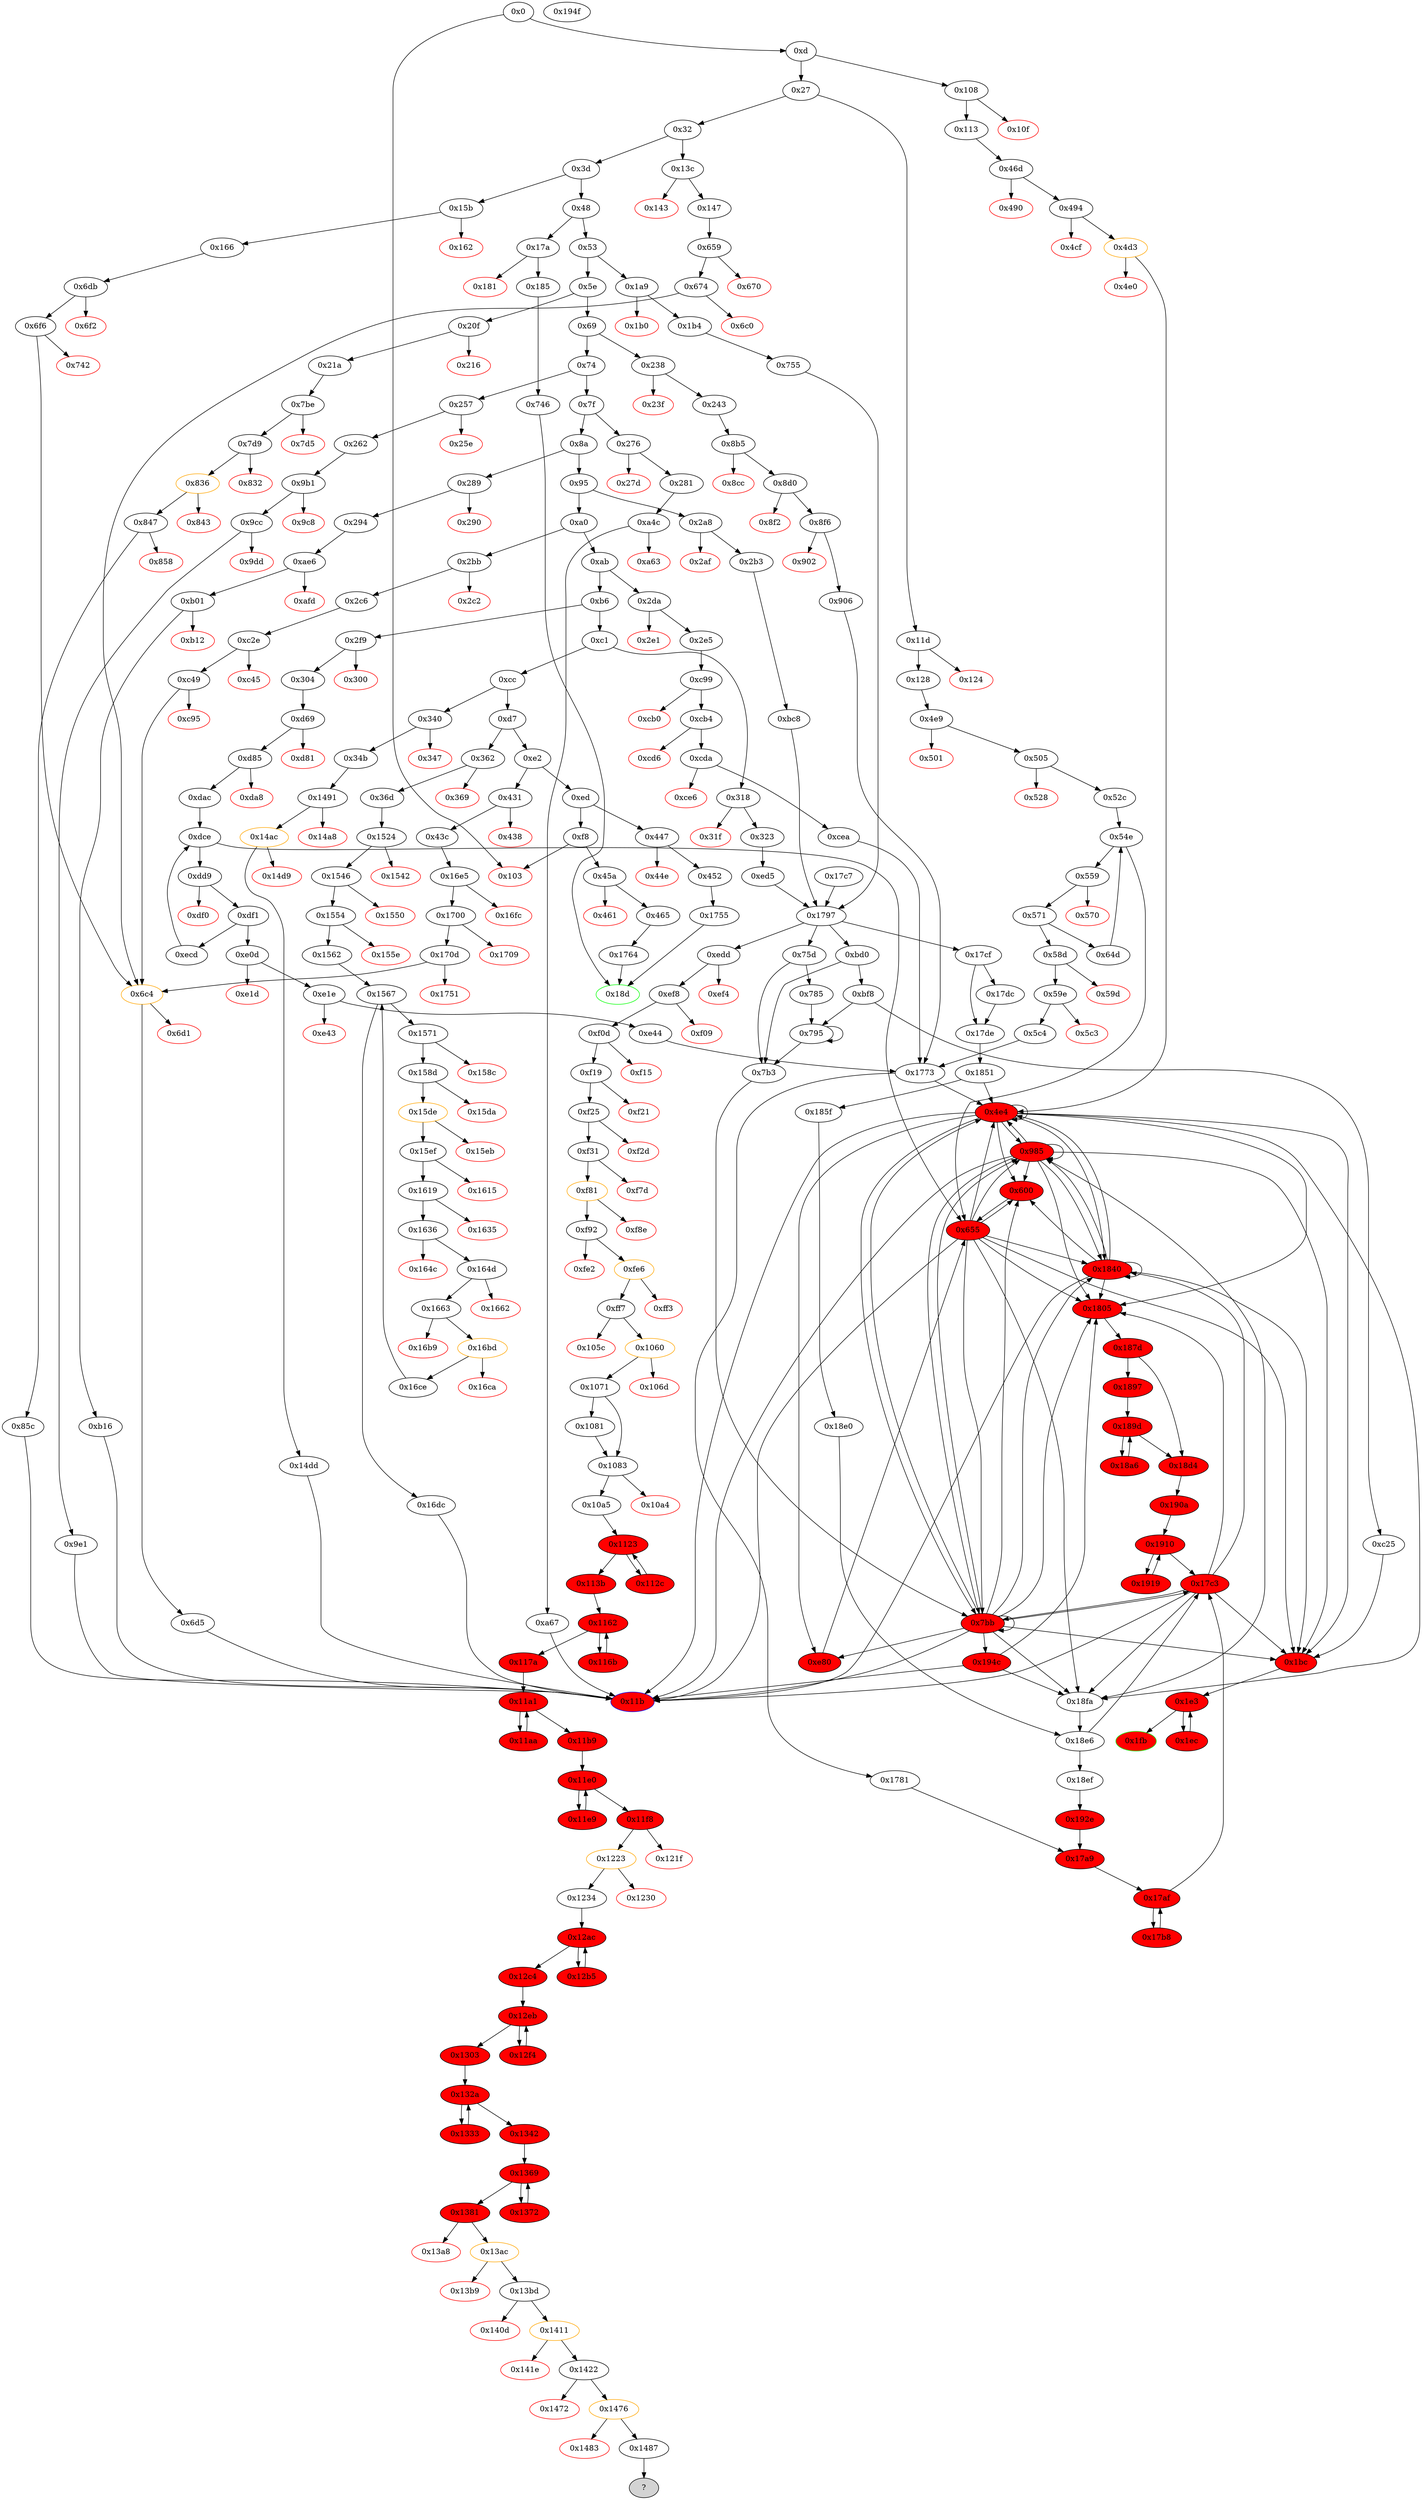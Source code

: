 digraph "" {
"0x1546" [fillcolor=white, id="0x1546", style=filled, tooltip="Block 0x1546\n[0x1546:0x154f]\n---\nPredecessors: [0x1524]\nSuccessors: [0x1550, 0x1554]\n---\n0x1546 JUMPDEST\n0x1547 DUP7\n0x1548 MLOAD\n0x1549 DUP7\n0x154a MLOAD\n0x154b EQ\n0x154c PUSH2 0x1554\n0x154f JUMPI\n---\n0x1546: JUMPDEST \n0x1548: V2088 = M[V343]\n0x154a: V2089 = M[V363]\n0x154b: V2090 = EQ V2089 V2088\n0x154c: V2091 = 0x1554\n0x154f: JUMPI 0x1554 V2090\n---\nEntry stack: [V13, 0x11b, V343, V363, V383, 0x0, 0x0, 0x0, 0x0]\nStack pops: 7\nStack additions: [S6, S5, S4, S3, S2, S1, S0]\nExit stack: [V13, 0x11b, V343, V363, V383, 0x0, 0x0, 0x0, 0x0]\n\nDef sites:\nV13: {0xd.0x1b}\n0x11b: {0x36d.0x36e}\nV343: {0x36d.0x387}\nV363: {0x36d.0x3c7}\nV383: {0x36d.0x407}\n0x0: {0x1524.0x1525}\n0x0: {0x1524.0x1525}\n0x0: {0x1524.0x1525}\n0x0: {0x1524.0x1525}\n"];
"0x238" [fillcolor=white, id="0x238", style=filled, tooltip="Block 0x238\n[0x238:0x23e]\n---\nPredecessors: [0x69]\nSuccessors: [0x23f, 0x243]\n---\n0x238 JUMPDEST\n0x239 CALLVALUE\n0x23a ISZERO\n0x23b PUSH2 0x243\n0x23e JUMPI\n---\n0x238: JUMPDEST \n0x239: V196 = CALLVALUE\n0x23a: V197 = ISZERO V196\n0x23b: V198 = 0x243\n0x23e: JUMPI 0x243 V197\n---\nEntry stack: [V13]\nStack pops: 0\nStack additions: []\nExit stack: [V13]\n\nDef sites:\nV13: {0xd.0x1b}\n"];
"0x140d" [color=red, fillcolor=white, id="0x140d", style=filled, tooltip="Block 0x140d\n[0x140d:0x1410]\n---\nPredecessors: [0x13bd]\nSuccessors: []\n---\n0x140d PUSH1 0x0\n0x140f DUP1\n0x1410 REVERT\n---\n0x140d: V1972 = 0x0\n0x1410: REVERT 0x0 0x0\n---\nEntry stack: [S13, S12, S11, S10, S9, V1943, 0x1d6a8bda, V1962, 0x0, V1965, V1966, V1965, 0x0, V1943]\nStack pops: 0\nStack additions: []\nExit stack: [S13, S12, S11, S10, S9, V1943, 0x1d6a8bda, V1962, 0x0, V1965, V1966, V1965, 0x0, V1943]\n\nDef sites:\nS13: {}\nS12: {}\nS11: {}\nS10: {}\nS9: {0x1071.0x1079, 0x1081.0x1082}\nV1943: {0x13bd.0x13cb}\n0x1d6a8bda: {0x13bd.0x13ce}\nV1962: {0x13bd.0x13f8}\n0x0: {0x13bd.0x13f9}\nV1965: {0x13bd.0x13fd}\nV1966: {0x13bd.0x1400}\nV1965: {0x13bd.0x13fd}\n0x0: {0x13bd.0x1402}\nV1943: {0x13bd.0x13cb}\n"];
"0xf21" [color=red, fillcolor=white, id="0xf21", style=filled, tooltip="Block 0xf21\n[0xf21:0xf24]\n---\nPredecessors: [0xf19]\nSuccessors: []\n---\n0xf21 PUSH1 0x0\n0xf23 DUP1\n0xf24 REVERT\n---\n0xf21: V1489 = 0x0\n0xf24: REVERT 0x0 0x0\n---\nEntry stack: [V13, 0x11b, V304, V306, S2, S1, V2333]\nStack pops: 0\nStack additions: []\nExit stack: [V13, 0x11b, V304, V306, S2, S1, V2333]\n\nDef sites:\nV13: {0xd.0x1b}\n0x11b: {0x323.0x324}\nV304: {0x323.0x332}\nV306: {0x323.0x335}\nS2: {0x323.0x338, 0xd.0x1b}\nS1: {0x323.0x33b, 0x2b3.0x2b4, 0x1b4.0x1b5}\nV2333: {0x1797.0x179c}\n"];
"0x14a8" [color=red, fillcolor=white, id="0x14a8", style=filled, tooltip="Block 0x14a8\n[0x14a8:0x14ab]\n---\nPredecessors: [0x1491]\nSuccessors: []\n---\n0x14a8 PUSH1 0x0\n0x14aa DUP1\n0x14ab REVERT\n---\n0x14a8: V2039 = 0x0\n0x14ab: REVERT 0x0 0x0\n---\nEntry stack: [V13, 0x11b, V318, V326]\nStack pops: 0\nStack additions: []\nExit stack: [V13, 0x11b, V318, V326]\n\nDef sites:\nV13: {0xd.0x1b}\n0x11b: {0x34b.0x34c}\nV318: {0x34b.0x351}\nV326: {0x34b.0x35d}\n"];
"0x74" [fillcolor=white, id="0x74", style=filled, tooltip="Block 0x74\n[0x74:0x7e]\n---\nPredecessors: [0x69]\nSuccessors: [0x7f, 0x257]\n---\n0x74 DUP1\n0x75 PUSH4 0x75829def\n0x7a EQ\n0x7b PUSH2 0x257\n0x7e JUMPI\n---\n0x75: V38 = 0x75829def\n0x7a: V39 = EQ 0x75829def V13\n0x7b: V40 = 0x257\n0x7e: JUMPI 0x257 V39\n---\nEntry stack: [V13]\nStack pops: 1\nStack additions: [S0]\nExit stack: [V13]\n\nDef sites:\nV13: {0xd.0x1b}\n"];
"0x8f6" [fillcolor=white, id="0x8f6", style=filled, tooltip="Block 0x8f6\n[0x8f6:0x901]\n---\nPredecessors: [0x8d0]\nSuccessors: [0x902, 0x906]\n---\n0x8f6 JUMPDEST\n0x8f7 PUSH1 0x5\n0x8f9 SLOAD\n0x8fa PUSH1 0x32\n0x8fc SWAP1\n0x8fd LT\n0x8fe PUSH2 0x906\n0x901 JUMPI\n---\n0x8f6: JUMPDEST \n0x8f7: V885 = 0x5\n0x8f9: V886 = S[0x5]\n0x8fa: V887 = 0x32\n0x8fd: V888 = LT V886 0x32\n0x8fe: V889 = 0x906\n0x901: JUMPI 0x906 V888\n---\nEntry stack: [V13, 0x11b, V208]\nStack pops: 0\nStack additions: []\nExit stack: [V13, 0x11b, V208]\n\nDef sites:\nV13: {0xd.0x1b}\n0x11b: {0x243.0x244}\nV208: {0x243.0x252}\n"];
"0x12c4" [fillcolor=red, id="0x12c4", style=filled, tooltip="Block 0x12c4\n[0x12c4:0x12ea]\n---\nPredecessors: [0x12ac]\nSuccessors: [0x12eb]\n---\n0x12c4 JUMPDEST\n0x12c5 POP\n0x12c6 POP\n0x12c7 POP\n0x12c8 POP\n0x12c9 SWAP1\n0x12ca POP\n0x12cb ADD\n0x12cc DUP6\n0x12cd DUP2\n0x12ce SUB\n0x12cf DUP5\n0x12d0 MSTORE\n0x12d1 DUP9\n0x12d2 DUP2\n0x12d3 DUP2\n0x12d4 MLOAD\n0x12d5 DUP2\n0x12d6 MSTORE\n0x12d7 PUSH1 0x20\n0x12d9 ADD\n0x12da SWAP2\n0x12db POP\n0x12dc DUP1\n0x12dd MLOAD\n0x12de SWAP1\n0x12df PUSH1 0x20\n0x12e1 ADD\n0x12e2 SWAP1\n0x12e3 PUSH1 0x20\n0x12e5 MUL\n0x12e6 DUP1\n0x12e7 DUP4\n0x12e8 DUP4\n0x12e9 PUSH1 0x0\n---\n0x12c4: JUMPDEST \n0x12cb: V1857 = ADD V1846 V1841\n0x12ce: V1858 = SUB V1857 V1815\n0x12d0: M[V1831] = V1858\n0x12d4: V1859 = M[S14]\n0x12d6: M[V1857] = V1859\n0x12d7: V1860 = 0x20\n0x12d9: V1861 = ADD 0x20 V1857\n0x12dd: V1862 = M[S14]\n0x12df: V1863 = 0x20\n0x12e1: V1864 = ADD 0x20 S14\n0x12e3: V1865 = 0x20\n0x12e5: V1866 = MUL 0x20 V1862\n0x12e9: V1867 = 0x0\n---\nEntry stack: [S23, S22, V13, 0x1bc, S19, V1804, 0xbc9cbcc8, S16, S15, S14, S13, S12, V1815, V1829, V1831, V1833, V1835, V1841, V1844, V1846, V1846, V1841, V1844, S0]\nStack pops: 15\nStack additions: [S14, S13, S12, S11, S10, S9, S8, S7, V1861, V1864, V1866, V1866, V1861, V1864, 0x0]\nExit stack: [S23, S22, V13, 0x1bc, S19, V1804, 0xbc9cbcc8, S16, S15, S14, S13, S12, V1815, V1829, V1831, V1833, V1835, V1861, V1864, V1866, V1866, V1861, V1864, 0x0]\n\nDef sites:\nS23: {}\nS22: {}\nV13: {0xd.0x1b}\n0x1bc: {0x1b4.0x1b5}\nS19: {0x1071.0x1079, 0x1081.0x1082}\nV1804: {0x1234.0x1242}\n0xbc9cbcc8: {0x1234.0x1245}\nS16: {}\nS15: {0x1071.0x1079, 0x1081.0x1082}\nS14: {0x1071.0x1079, 0x1081.0x1082}\nS13: {0x1071.0x1079, 0x1081.0x1082}\nS12: {0x1071.0x1079, 0x1081.0x1082}\nV1815: {0x1234.0x1263}\nV1829: {0x1234.0x127c}\nV1831: {0x1234.0x1280}\nV1833: {0x1234.0x1284}\nV1835: {0x1234.0x1288}\nV1841: {0x1234.0x129a}\nV1844: {0x1234.0x12a2}\nV1846: {0x1234.0x12a6}\nV1846: {0x1234.0x12a6}\nV1841: {0x1234.0x129a}\nV1844: {0x1234.0x12a2}\nS0: {0x12b5.0x12bf, 0x1234.0x12aa}\n"];
"0x11b" [color=blue, fillcolor=red, id="0x11b", style=filled, tooltip="Block 0x11b\n[0x11b:0x11c]\n---\nPredecessors: [0x4e4, 0x655, 0x6d5, 0x7bb, 0x85c, 0x985, 0x9e1, 0xa67, 0xb16, 0x14dd, 0x16dc, 0x17c3, 0x1840, 0x194c]\nSuccessors: []\n---\n0x11b JUMPDEST\n0x11c STOP\n---\n0x11b: JUMPDEST \n0x11c: STOP \n---\nEntry stack: [S22, S21, S20, S19, S18, S17, S16, S15, S14, S13, S12, S11, S10, S9, S8, S7, S6, S5, S4, S3, S2, S1, S0]\nStack pops: 0\nStack additions: []\nExit stack: [S22, S21, S20, S19, S18, S17, S16, S15, S14, S13, S12, S11, S10, S9, S8, S7, S6, S5, S4, S3, S2, S1, S0]\n\nDef sites:\nS22: {0x17de.0x17f5, 0x17dc.0x17dd, 0x17cf.0x17d4, 0x17de.0x17fc, 0x17de.0x17f9, 0x17de.0x17f2}\nS21: {0x17de.0x17f5, 0x17dc.0x17dd, 0x17cf.0x17d4, 0x17de.0x17f9, 0x17de.0x17f2, 0x17de.0x17fc}\nS20: {0x18fa.0x1905, 0x17dc.0x17dd, 0x17de.0x17f2, 0x17de.0x17f9, 0x17de.0x17fc, 0x17de.0x17f5, 0xd.0x1b, 0x17cf.0x17d4}\nS19: {0x18fa.0x1905, 0x17dc.0x17dd, 0x185f.0x1874, 0x17de.0x17f5, 0x17de.0x17f2, 0x17de.0x17f9, 0x17de.0x17fc, 0x1b4.0x1b5, 0xd.0x1b, 0x17cf.0x17d4, 0x18ef.0x18ef, 0x323.0x324}\nS18: {0x75d.0x76b, 0x17dc.0x17dd, 0x185f.0x1874, 0x17de.0x17f2, 0x17de.0x17f9, 0x17de.0x17f5, 0x17de.0x17fc, 0xbd0_0x17c7.0xbde, 0xd.0x1b, 0x17cf.0x17d4, 0x18fa.0x1905, 0x1b4.0x1b5, 0x18ef.0x18ef, 0x192e.0x1941, 0x18e0.0x18e1, 0x323.0x332}\nS17: {0x75d.0x76b, 0x17dc.0x17dd, 0x185f.0x1874, 0x17de.0x17f5, 0x17de.0x17f9, 0x17de.0x17f2, 0x17de.0x17fc, 0x185f.0x1871, 0xbd0_0x17c7.0xbde, 0x323.0x335, 0xd.0x1b, 0x17cf.0x17d4, 0x243.0x244, 0x1805.0x1819, 0x18fa.0x1905, 0x1b4.0x1b5, 0x18ef.0x18ef, 0x192e.0x1941, 0x18e0.0x18e1, 0x323.0x324}\nS16: {0x75d.0x76b, 0x17dc.0x17dd, 0x185f.0x1874, 0x17de.0x17f9, 0x17de.0x17f2, 0x17de.0x17fc, 0x17de.0x17f5, 0x185f.0x1871, 0x185f.0x1873, 0xbd0_0x17c7.0xbde, 0x323.0x338, 0xd.0x1b, 0x17cf.0x17d4, 0x243.0x244, 0x243.0x252, 0x1805.0x1819, 0x1805.0x1813, 0x18fa.0x1905, 0x1b4.0x1b5, 0x128.0x129, 0x18ef.0x18ef, 0x192e.0x1941, 0x18e0.0x18e1, 0x323.0x332}\nS15: {0x75d.0x76b, 0x17dc.0x17dd, 0x185f.0x1871, 0x17de.0x17f5, 0x17de.0x17f2, 0x17de.0x17f9, 0x17de.0x17fc, 0x185f.0x1873, 0x185f.0x1874, 0xbd0_0x17c7.0xbde, 0x323.0x33b, 0xd.0x1b, 0x17cf.0x17d4, 0x243.0x252, 0x243.0x244, 0x1805.0x1819, 0x1805.0x1813, 0x1805.0x1833, 0x906.0x974, 0x18fa.0x1905, 0x2b3.0x2b4, 0x1b4.0x1b5, 0x128.0x129, 0x128.0x137, 0x18ef.0x18ef, 0x192e.0x1941, 0x18e0.0x18e1, 0x323.0x335}\nS14: {0x75d.0x76b, 0x17dc.0x17dd, 0x185f.0x1874, 0x17de.0x17f2, 0x17de.0x17f5, 0x17de.0x17f9, 0x17de.0x17fc, 0x185f.0x1871, 0x185f.0x1873, 0xbd0_0x17c7.0xbde, 0xbd0_0x755.0xbde, 0x192e.0x1941, 0xd.0x1b, 0x17cf.0x17d4, 0x243.0x252, 0x243.0x244, 0x1805.0x1819, 0x1805.0x1813, 0x1805.0x1833, 0x906.0x974, 0x906.0x977, 0x18fa.0x1905, 0x187d.0x188f, 0x1b4.0x1b5, 0x128.0x129, 0x128.0x137, 0x52c.0x538, 0x18ef.0x18ef, 0x18ef.0x18f1, 0x18e0.0x18e1, 0x323.0x338}\nS13: {0x75d.0x76b, 0x17dc.0x17dd, 0x185f.0x1874, 0x17de.0x17fc, 0x17de.0x17f2, 0x17de.0x17f9, 0x17de.0x17f5, 0x185f.0x1873, 0x185f.0x1871, 0x323.0x324, 0x17cf.0x17d4, 0x243.0x244, 0x243.0x252, 0x5c4.0x5f1, 0x18fa.0x1905, 0x187d.0x188f, 0x18ef.0x18ef, 0x18ef.0x18f1, 0x18e0.0x18e1, 0x2e5.0x2e6, 0xbd0_0x17c7.0xbde, 0xbd0_0x755.0xbde, 0xd.0x1b, 0x1805.0x1813, 0x1805.0x1833, 0x1805.0x1819, 0x906.0x974, 0x906.0x977, 0x906.0x97b, 0x2b3.0x2b4, 0x1b4.0x1b5, 0x128.0x137, 0x128.0x129, 0x52c.0x538, 0x192e.0x1941, 0x323.0x33b}\nS12: {0x75d.0x76b, 0x17dc.0x17dd, 0x185f.0x1874, 0x17de.0x17f9, 0x17de.0x17f5, 0x17de.0x17f2, 0x17de.0x17fc, 0x185f.0x1871, 0x185f.0x1873, 0x323.0x332, 0x17cf.0x17d4, 0x243.0x244, 0x243.0x252, 0x5c4.0x5f1, 0x5c4.0x5f3, 0x18fa.0x1905, 0x187d.0x188f, 0x18ef.0x18ef, 0x18ef.0x18f1, 0x18e0.0x18e1, 0x2e5.0x2f4, 0xbd0_0x17c7.0xbde, 0xbd0_0x755.0xbde, 0xd.0x1b, 0x1805.0x1819, 0x1805.0x1813, 0x1805.0x1833, 0x906.0x977, 0x906.0x97b, 0x906.0x974, 0x906.0x97c, 0x1b4.0x1b5, 0x128.0x129, 0x128.0x137, 0x52c.0x538, 0x192e.0x1941, 0x323.0x324}\nS11: {0x75d.0x76b, 0x17dc.0x17dd, 0x185f.0x1874, 0x17de.0x17f5, 0x17de.0x17f2, 0x17de.0x17f9, 0x17de.0x17fc, 0x185f.0x1871, 0x185f.0x1873, 0x323.0x335, 0x17cf.0x17d4, 0x243.0x252, 0x243.0x244, 0x5c4.0x5f1, 0x5c4.0x5f3, 0x5c4.0x5ee, 0x18fa.0x1905, 0x187d.0x188f, 0xcea.0xd58, 0x18ef.0x18ef, 0x18ef.0x18f1, 0x18e0.0x18e1, 0xbd0_0x17c7.0xbde, 0xbd0_0x755.0xbde, 0xd.0x1b, 0x1805.0x1819, 0x1805.0x1813, 0x1805.0x1833, 0x906.0x97b, 0x906.0x97c, 0x906.0x974, 0x906.0x977, 0x1b4.0x1b5, 0x128.0x129, 0x128.0x137, 0x52c.0x538, 0x192e.0x1941, 0x323.0x332}\nS10: {0x75d.0x76b, 0x17dc.0x17dd, 0x185f.0x1874, 0x17de.0x17f9, 0x17de.0x17f2, 0x17de.0x17f5, 0x17de.0x17fc, 0x185f.0x1871, 0x185f.0x1873, 0x323.0x338, 0x323.0x335, 0x64d.0x650, 0x17cf.0x17d4, 0x243.0x252, 0x243.0x244, 0x5c4.0x5f3, 0x5c4.0x5ee, 0x5c4.0x5f1, 0x18fa.0x1905, 0x187d.0x188f, 0xcea.0xd5b, 0x18ef.0x18ef, 0x18ef.0x18f1, 0x18e0.0x18e1, 0xbd0_0x17c7.0xbde, 0xbd0_0x755.0xbde, 0xd.0x1b, 0x1781.0x178f, 0x1805.0x1819, 0x1805.0x1813, 0x1805.0x1833, 0x906.0x974, 0x906.0x97c, 0x906.0x977, 0x906.0x97b, 0x1b4.0x1b5, 0x128.0x129, 0x128.0x137, 0x52c.0x538, 0x192e.0x1941, 0x323.0x324}\nS9: {0x75d.0x76b, 0x17dc.0x17dd, 0x185f.0x1874, 0x17de.0x17f9, 0x17de.0x17f5, 0x17de.0x17fc, 0x17de.0x17f2, 0x185f.0x1871, 0x185f.0x1873, 0x323.0x33b, 0x323.0x338, 0x17cf.0x17d4, 0x243.0x244, 0x243.0x252, 0x5c4.0x5f1, 0x5c4.0x5f3, 0x18fa.0x1905, 0x187d.0x188f, 0xcea.0xd5f, 0x18ef.0x18ef, 0x18ef.0x18f1, 0x18e0.0x18e1, 0x2e5.0x2e6, 0xbd0_0x17c7.0xbde, 0xbd0_0x755.0xbde, 0xd.0x1b, 0x1781.0x178f, 0x1805.0x1819, 0x1805.0x1813, 0x1805.0x1833, 0x906.0x974, 0x906.0x977, 0x906.0x97b, 0x906.0x97c, 0x2b3.0x2b4, 0x1b4.0x1b5, 0x128.0x137, 0x128.0x129, 0x52c.0x538, 0x192e.0x1941, 0x323.0x332}\nS8: {0x75d.0x76b, 0x17dc.0x17dd, 0x185f.0x1874, 0x17de.0x17fc, 0x17de.0x17f9, 0x17de.0x17f2, 0x17de.0x17f5, 0x185f.0x1871, 0x185f.0x1873, 0x323.0x33b, 0x323.0x335, 0x17cf.0x17d4, 0x243.0x244, 0x243.0x252, 0x5c4.0x5f1, 0x5c4.0x5f3, 0x5c4.0x5ee, 0x18fa.0x1905, 0x187d.0x188f, 0xcea.0xd60, 0x18ef.0x18ef, 0x18ef.0x18f1, 0x18e0.0x18e1, 0x2e5.0x2e6, 0x2e5.0x2f4, 0xbd0_0x17c7.0xbde, 0xbd0_0x755.0xbde, 0xd.0x1b, 0x1805.0x1819, 0x1805.0x1813, 0x1805.0x1833, 0x906.0x977, 0x906.0x97b, 0x906.0x974, 0x304.0x305, 0x906.0x97c, 0x2b3.0x2b4, 0x1b4.0x1b5, 0x128.0x129, 0x128.0x137, 0x52c.0x538, 0x192e.0x1941, 0x323.0x324}\nS7: {0x75d.0x76b, 0x17dc.0x17dd, 0x185f.0x1871, 0x17de.0x17f5, 0x17de.0x17f2, 0x17de.0x17f9, 0x17de.0x17fc, 0x185f.0x1873, 0x185f.0x1874, 0x323.0x332, 0x323.0x338, 0x17cf.0x17d4, 0x243.0x252, 0x243.0x244, 0x5c4.0x5f1, 0x5c4.0x5f3, 0x5c4.0x5ee, 0x18fa.0x1905, 0x187d.0x188f, 0xcea.0xd58, 0x18ef.0x18ef, 0x18ef.0x18f1, 0x18e0.0x18e1, 0x2e5.0x2f4, 0xbd0_0x17c7.0xbde, 0xbd0_0x755.0xbde, 0xd.0x1b, 0x1781.0x178f, 0x1805.0x1819, 0x1805.0x1813, 0x1805.0x1833, 0x906.0x974, 0x906.0x97b, 0x906.0x97c, 0x906.0x977, 0x304.0x313, 0x304.0x305, 0x1b4.0x1b5, 0x128.0x129, 0x128.0x137, 0x52c.0x538, 0x192e.0x1941, 0x323.0x324}\nS6: {0x75d.0x76b, 0x17dc.0x17dd, 0x185f.0x1874, 0x17de.0x17f2, 0x17de.0x17f5, 0x17de.0x17f9, 0x185f.0x1871, 0x17de.0x17fc, 0x185f.0x1873, 0x323.0x335, 0x323.0x338, 0x323.0x324, 0x64d.0x650, 0x17cf.0x17d4, 0xecd.0xed0, 0x323.0x33b, 0x243.0x252, 0x243.0x244, 0x5c4.0x5f3, 0x5c4.0x5ee, 0x5c4.0x5f1, 0xe44.0xe75, 0x5c4.0x5fb, 0x18fa.0x1905, 0x187d.0x188f, 0xcea.0xd58, 0xcea.0xd5b, 0xcea.0xd5f, 0x18ef.0x18ef, 0x18ef.0x18f1, 0x18e0.0x18e1, 0x2e5.0x2e6, 0xbd0_0x17c7.0xbde, 0xbd0_0x755.0xbde, 0xbd0_0xbc8.0xbde, 0xbd0_0xed5.0xbde, 0xd.0x1b, 0x1781.0x178f, 0x1805.0x1819, 0x1805.0x1813, 0x1805.0x1833, 0x906.0x974, 0x906.0x977, 0x906.0x97c, 0x906.0x97b, 0x2b3.0x2b4, 0x1b4.0x1b5, 0x128.0x129, 0x128.0x137, 0x52c.0x538, 0xdac.0xdb8, 0x192e.0x1941, 0x323.0x332}\nS5: {0x75d.0x76b, 0x17dc.0x17dd, 0x185f.0x1874, 0x17de.0x17fc, 0x17de.0x17f5, 0x17de.0x17f9, 0x17de.0x17f2, 0x185f.0x1873, 0x185f.0x1871, 0x323.0x338, 0x64d.0x650, 0x17cf.0x17d4, 0x243.0x252, 0x243.0x244, 0x5c4.0x5f1, 0x5c4.0x5f3, 0xe44.0xe75, 0x18fa.0x1905, 0x187d.0x188f, 0xcea.0xd5b, 0xcea.0xd5f, 0x18ef.0x18ef, 0x18ef.0x18f1, 0x18e0.0x18e1, 0x2e5.0x2f4, 0xbd0_0x17c7.0xbde, 0xbd0_0x755.0xbde, 0xd.0x1b, 0x1781.0x178f, 0x1805.0x1813, 0x1805.0x1833, 0x1805.0x1819, 0x906.0x974, 0x906.0x977, 0x906.0x97b, 0x906.0x97c, 0x1b4.0x1b5, 0x128.0x137, 0x128.0x129, 0x52c.0x538, 0x192e.0x1941, 0x323.0x335}\nS4: {0x75d.0x76b, 0x17dc.0x17dd, 0x185f.0x1874, 0x17de.0x17f9, 0x17de.0x17fc, 0x17de.0x17f2, 0x17de.0x17f5, 0x185f.0x1871, 0x185f.0x1873, 0x323.0x338, 0x323.0x33b, 0x17cf.0x17d4, 0x243.0x244, 0x243.0x252, 0x5c4.0x5f1, 0x5c4.0x5f3, 0x5c4.0x5ee, 0xe44.0xe77, 0x18fa.0x1905, 0x187d.0x188f, 0xcea.0xd5f, 0xcea.0xd58, 0xcea.0xd60, 0x18ef.0x18ef, 0x18ef.0x18f1, 0x18e0.0x18e1, 0x2e5.0x2e6, 0xbd0_0x17c7.0xbde, 0xbd0_0x755.0xbde, 0xd.0x1b, 0x1805.0x1819, 0x1805.0x1813, 0x1805.0x1833, 0x906.0x977, 0x906.0x97b, 0x906.0x974, 0x906.0x97c, 0x2b3.0x2b4, 0x1b4.0x1b5, 0x128.0x137, 0x128.0x129, 0x52c.0x538, 0x192e.0x1941, 0x323.0x324}\nS3: {0x75d.0x76b, 0x17dc.0x17dd, 0x185f.0x1871, 0x17de.0x17f5, 0x17de.0x17f2, 0x17de.0x17f9, 0x17de.0x17fc, 0x185f.0x1873, 0x185f.0x1874, 0x323.0x33b, 0x64d.0x650, 0x17cf.0x17d4, 0x243.0x252, 0x243.0x244, 0x5c4.0x5f1, 0x5c4.0x5f3, 0x5c4.0x5ee, 0xe44.0xe6e, 0x18fa.0x1905, 0x187d.0x188f, 0xcea.0xd60, 0xcea.0xd5b, 0xcea.0xd58, 0x18ef.0x18ef, 0x18ef.0x18f1, 0x18e0.0x18e1, 0x2e5.0x2e6, 0x2e5.0x2f4, 0xbd0_0x17c7.0xbde, 0xbd0_0x755.0xbde, 0xd.0x1b, 0x1781.0x178f, 0x1805.0x1819, 0x1805.0x1813, 0x1805.0x1833, 0x906.0x97b, 0x906.0x97c, 0x906.0x977, 0x304.0x305, 0x906.0x974, 0x2b3.0x2b4, 0x1b4.0x1b5, 0x128.0x129, 0x128.0x137, 0x52c.0x538, 0x192e.0x1941, 0x323.0x332}\nS2: {0x75d.0x76b, 0x17dc.0x17dd, 0x185f.0x1874, 0x17de.0x17f9, 0x17de.0x17f5, 0x17de.0x17f2, 0x185f.0x1871, 0x17de.0x17fc, 0x185f.0x1873, 0x323.0x324, 0x17cf.0x17d4, 0x243.0x252, 0x243.0x244, 0x5c4.0x5f3, 0x5c4.0x5ee, 0x5c4.0x5f1, 0x5c4.0x5fb, 0xe44.0xe75, 0x18fa.0x1905, 0x187d.0x188f, 0xcea.0xd58, 0xcea.0xd5f, 0x18ef.0x18ef, 0x18ef.0x18f1, 0x18e0.0x18e1, 0x2e5.0x2f4, 0xbd0_0x17c7.0xbde, 0xbd0_0x755.0xbde, 0xd.0x1b, 0x1781.0x178f, 0x1805.0x1819, 0x1805.0x1813, 0x1805.0x1833, 0x906.0x974, 0x906.0x97c, 0x906.0x97b, 0x304.0x313, 0x906.0x977, 0x1b4.0x1b5, 0x128.0x129, 0x128.0x137, 0x52c.0x538, 0x192e.0x1941, 0x323.0x335}\nS1: {0x75d.0x76b, 0x17dc.0x17dd, 0x185f.0x1874, 0x17de.0x17f9, 0x17de.0x17fc, 0x17de.0x17f2, 0x17de.0x17f5, 0x185f.0x1873, 0x185f.0x1871, 0x18d4.0x18d6, 0x323.0x324, 0x323.0x332, 0x64d.0x650, 0xecd.0xed0, 0x17cf.0x17d4, 0x243.0x244, 0x243.0x252, 0x5c4.0x5f1, 0x5c4.0x5f3, 0x5c4.0x5ee, 0x5c4.0x5fb, 0x18fa.0x1905, 0x187d.0x188f, 0xcea.0xd58, 0xcea.0xd5b, 0xcea.0xd5f, 0x18ef.0x18ef, 0x18ef.0x18f1, 0xcea.0xd60, 0x18e0.0x18e1, 0xbd0_0x17c7.0xbde, 0xbd0_0x755.0xbde, 0x192e.0x1943, 0xd.0x1b, 0x1781.0x178f, 0x1781.0x178a, 0x1805.0x1813, 0x1805.0x1833, 0x1805.0x1819, 0x906.0x974, 0x906.0x977, 0x906.0x97b, 0x906.0x97c, 0x1b4.0x1b5, 0x128.0x137, 0x128.0x129, 0x52c.0x538, 0xdac.0xdb8, 0x192e.0x1941, 0x323.0x338}\nS0: {0x75d.0x76b, 0x17dc.0x17dd, 0x185f.0x1874, 0x17de.0x17f2, 0x17de.0x17fc, 0x17de.0x17f5, 0x17de.0x17f9, 0x185f.0x1871, 0x185f.0x1873, 0x323.0x33b, 0x323.0x338, 0x64d.0x650, 0x17cf.0x17d4, 0x243.0x244, 0x243.0x252, 0x5c4.0x5f1, 0xe44.0xe75, 0x5c4.0x5fb, 0x18fa.0x1905, 0x187d.0x188f, 0xcea.0xd5b, 0xcea.0xd5f, 0x18ef.0x18ef, 0x18ef.0x18f1, 0x18e0.0x18e1, 0x2e5.0x2e6, 0xbd0_0x17c7.0xbde, 0xbd0_0x755.0xbde, 0xbd0_0xbc8.0xbde, 0xbd0_0xed5.0xbde, 0xd.0x1b, 0x1781.0x178f, 0x1805.0x1819, 0x1805.0x1813, 0x906.0x977, 0x906.0x97b, 0x2b3.0x2b4, 0x1b4.0x1b5, 0x128.0x129, 0x52c.0x538, 0x192e.0x1941, 0x323.0x324}\n"];
"0xdac" [fillcolor=white, id="0xdac", style=filled, tooltip="Block 0xdac\n[0xdac:0xdcd]\n---\nPredecessors: [0xd85]\nSuccessors: [0xdce]\n---\n0xdac JUMPDEST\n0xdad POP\n0xdae PUSH1 0x1\n0xdb0 PUSH1 0xa0\n0xdb2 PUSH1 0x2\n0xdb4 EXP\n0xdb5 SUB\n0xdb6 DUP2\n0xdb7 AND\n0xdb8 PUSH1 0x0\n0xdba SWAP1\n0xdbb DUP2\n0xdbc MSTORE\n0xdbd PUSH1 0x2\n0xdbf PUSH1 0x20\n0xdc1 MSTORE\n0xdc2 PUSH1 0x40\n0xdc4 DUP2\n0xdc5 SHA3\n0xdc6 DUP1\n0xdc7 SLOAD\n0xdc8 PUSH1 0xff\n0xdca NOT\n0xdcb AND\n0xdcc SWAP1\n0xdcd SSTORE\n---\n0xdac: JUMPDEST \n0xdae: V1341 = 0x1\n0xdb0: V1342 = 0xa0\n0xdb2: V1343 = 0x2\n0xdb4: V1344 = EXP 0x2 0xa0\n0xdb5: V1345 = SUB 0x10000000000000000000000000000000000000000 0x1\n0xdb7: V1346 = AND V290 0xffffffffffffffffffffffffffffffffffffffff\n0xdb8: V1347 = 0x0\n0xdbc: M[0x0] = V1346\n0xdbd: V1348 = 0x2\n0xdbf: V1349 = 0x20\n0xdc1: M[0x20] = 0x2\n0xdc2: V1350 = 0x40\n0xdc5: V1351 = SHA3 0x0 0x40\n0xdc7: V1352 = S[V1351]\n0xdc8: V1353 = 0xff\n0xdca: V1354 = NOT 0xff\n0xdcb: V1355 = AND 0xffffffffffffffffffffffffffffffffffffffffffffffffffffffffffffff00 V1352\n0xdcd: S[V1351] = V1355\n---\nEntry stack: [V13, 0x11b, V290, 0x0]\nStack pops: 2\nStack additions: [S1, 0x0]\nExit stack: [V13, 0x11b, V290, 0x0]\n\nDef sites:\nV13: {0xd.0x1b}\n0x11b: {0x304.0x305}\nV290: {0x304.0x313}\n0x0: {0xd69.0xd6a}\n"];
"0x465" [fillcolor=white, id="0x465", style=filled, tooltip="Block 0x465\n[0x465:0x46c]\n---\nPredecessors: [0x45a]\nSuccessors: [0x1764]\n---\n0x465 JUMPDEST\n0x466 PUSH2 0x18d\n0x469 PUSH2 0x1764\n0x46c JUMP\n---\n0x465: JUMPDEST \n0x466: V409 = 0x18d\n0x469: V410 = 0x1764\n0x46c: JUMP 0x1764\n---\nEntry stack: [V13]\nStack pops: 0\nStack additions: [0x18d]\nExit stack: [V13, 0x18d]\n\nDef sites:\nV13: {0xd.0x1b}\n"];
"0x11f8" [fillcolor=red, id="0x11f8", style=filled, tooltip="Block 0x11f8\n[0x11f8:0x121e]\n---\nPredecessors: [0x11e0]\nSuccessors: [0x121f, 0x1223]\n---\n0x11f8 JUMPDEST\n0x11f9 POP\n0x11fa POP\n0x11fb POP\n0x11fc POP\n0x11fd SWAP1\n0x11fe POP\n0x11ff ADD\n0x1200 SWAP10\n0x1201 POP\n0x1202 POP\n0x1203 POP\n0x1204 POP\n0x1205 POP\n0x1206 POP\n0x1207 POP\n0x1208 POP\n0x1209 POP\n0x120a POP\n0x120b PUSH1 0x0\n0x120d PUSH1 0x40\n0x120f MLOAD\n0x1210 DUP1\n0x1211 DUP4\n0x1212 SUB\n0x1213 DUP2\n0x1214 PUSH1 0x0\n0x1216 DUP8\n0x1217 DUP1\n0x1218 EXTCODESIZE\n0x1219 ISZERO\n0x121a ISZERO\n0x121b PUSH2 0x1223\n0x121e JUMPI\n---\n0x11f8: JUMPDEST \n0x11ff: V1778 = ADD V1767 V1762\n0x120b: V1779 = 0x0\n0x120d: V1780 = 0x40\n0x120f: V1781 = M[0x40]\n0x1212: V1782 = SUB V1778 V1781\n0x1214: V1783 = 0x0\n0x1218: V1784 = EXTCODESIZE V1665\n0x1219: V1785 = ISZERO V1784\n0x121a: V1786 = ISZERO V1785\n0x121b: V1787 = 0x1223\n0x121e: JUMPI 0x1223 V1786\n---\nEntry stack: [S23, S22, V13, 0x1bc, S19, V1665, 0x80d8b380, S16, S15, S14, S13, S12, V1676, V1690, V1692, V1694, V1696, V1762, V1765, V1767, V1767, V1762, V1765, S0]\nStack pops: 19\nStack additions: [S18, S17, V1778, 0x0, V1781, V1782, V1781, 0x0, S18]\nExit stack: [S23, S22, V13, 0x1bc, S19, V1665, 0x80d8b380, V1778, 0x0, V1781, V1782, V1781, 0x0, V1665]\n\nDef sites:\nS23: {}\nS22: {}\nV13: {0xd.0x1b}\n0x1bc: {0x1b4.0x1b5}\nS19: {0x1071.0x1079, 0x1081.0x1082}\nV1665: {0x10a5.0x10bb}\n0x80d8b380: {0x10a5.0x10bc}\nS16: {}\nS15: {0x1071.0x1079, 0x1081.0x1082}\nS14: {0x1071.0x1079, 0x1081.0x1082}\nS13: {0x1071.0x1079, 0x1081.0x1082}\nS12: {0x1071.0x1079, 0x1081.0x1082}\nV1676: {0x10a5.0x10da}\nV1690: {0x10a5.0x10f3}\nV1692: {0x10a5.0x10f7}\nV1694: {0x10a5.0x10fb}\nV1696: {0x10a5.0x10ff}\nV1762: {0x11b9.0x11ce}\nV1765: {0x11b9.0x11d6}\nV1767: {0x11b9.0x11da}\nV1767: {0x11b9.0x11da}\nV1762: {0x11b9.0x11ce}\nV1765: {0x11b9.0x11d6}\nS0: {0x11b9.0x11de, 0x11e9.0x11f3}\n"];
"0x570" [color=red, fillcolor=white, id="0x570", style=filled, tooltip="Block 0x570\n[0x570:0x570]\n---\nPredecessors: [0x559]\nSuccessors: []\n---\n0x570 INVALID\n---\n0x570: INVALID \n---\nEntry stack: [V13, 0x11b, V96, S3, V523, 0x5, S0]\nStack pops: 0\nStack additions: []\nExit stack: [V13, 0x11b, V96, S3, V523, 0x5, S0]\n\nDef sites:\nV13: {0xd.0x1b}\n0x11b: {0x128.0x129}\nV96: {0x128.0x137}\nS3: {0x64d.0x650, 0x52c.0x538}\nV523: {0x559.0x562}\n0x5: {0x559.0x563}\nS0: {0x64d.0x650, 0x52c.0x538}\n"];
"0x1554" [fillcolor=white, id="0x1554", style=filled, tooltip="Block 0x1554\n[0x1554:0x155d]\n---\nPredecessors: [0x1546]\nSuccessors: [0x155e, 0x1562]\n---\n0x1554 JUMPDEST\n0x1555 DUP7\n0x1556 MLOAD\n0x1557 DUP6\n0x1558 MLOAD\n0x1559 EQ\n0x155a PUSH2 0x1562\n0x155d JUMPI\n---\n0x1554: JUMPDEST \n0x1556: V2093 = M[V343]\n0x1558: V2094 = M[V383]\n0x1559: V2095 = EQ V2094 V2093\n0x155a: V2096 = 0x1562\n0x155d: JUMPI 0x1562 V2095\n---\nEntry stack: [V13, 0x11b, V343, V363, V383, 0x0, 0x0, 0x0, 0x0]\nStack pops: 7\nStack additions: [S6, S5, S4, S3, S2, S1, S0]\nExit stack: [V13, 0x11b, V343, V363, V383, 0x0, 0x0, 0x0, 0x0]\n\nDef sites:\nV13: {0xd.0x1b}\n0x11b: {0x36d.0x36e}\nV343: {0x36d.0x387}\nV363: {0x36d.0x3c7}\nV383: {0x36d.0x407}\n0x0: {0x1524.0x1525}\n0x0: {0x1524.0x1525}\n0x0: {0x1524.0x1525}\n0x0: {0x1524.0x1525}\n"];
"0x13c" [fillcolor=white, id="0x13c", style=filled, tooltip="Block 0x13c\n[0x13c:0x142]\n---\nPredecessors: [0x32]\nSuccessors: [0x143, 0x147]\n---\n0x13c JUMPDEST\n0x13d CALLVALUE\n0x13e ISZERO\n0x13f PUSH2 0x147\n0x142 JUMPI\n---\n0x13c: JUMPDEST \n0x13d: V98 = CALLVALUE\n0x13e: V99 = ISZERO V98\n0x13f: V100 = 0x147\n0x142: JUMPI 0x147 V99\n---\nEntry stack: [V13]\nStack pops: 0\nStack additions: []\nExit stack: [V13]\n\nDef sites:\nV13: {0xd.0x1b}\n"];
"0x13a8" [color=red, fillcolor=white, id="0x13a8", style=filled, tooltip="Block 0x13a8\n[0x13a8:0x13ab]\n---\nPredecessors: [0x1381]\nSuccessors: []\n---\n0x13a8 PUSH1 0x0\n0x13aa DUP1\n0x13ab REVERT\n---\n0x13a8: V1927 = 0x0\n0x13ab: REVERT 0x0 0x0\n---\nEntry stack: [S13, S12, S11, S10, S9, V1804, 0xbc9cbcc8, V1917, 0x0, V1920, V1921, V1920, 0x0, V1804]\nStack pops: 0\nStack additions: []\nExit stack: [S13, S12, S11, S10, S9, V1804, 0xbc9cbcc8, V1917, 0x0, V1920, V1921, V1920, 0x0, V1804]\n\nDef sites:\nS13: {}\nS12: {}\nS11: {}\nS10: {}\nS9: {0x1071.0x1079, 0x1081.0x1082}\nV1804: {0x1234.0x1242}\n0xbc9cbcc8: {0x1234.0x1245}\nV1917: {0x1381.0x1388}\n0x0: {0x1381.0x1394}\nV1920: {0x1381.0x1398}\nV1921: {0x1381.0x139b}\nV1920: {0x1381.0x1398}\n0x0: {0x1381.0x139d}\nV1804: {0x1234.0x1242}\n"];
"0x1230" [color=red, fillcolor=white, id="0x1230", style=filled, tooltip="Block 0x1230\n[0x1230:0x1233]\n---\nPredecessors: [0x1223]\nSuccessors: []\n---\n0x1230 PUSH1 0x0\n0x1232 DUP1\n0x1233 REVERT\n---\n0x1230: V1796 = 0x0\n0x1233: REVERT 0x0 0x0\n---\nEntry stack: [S7, S6, V13, 0x1bc, S3, V1665, 0x80d8b380, V1778]\nStack pops: 0\nStack additions: []\nExit stack: [S7, S6, V13, 0x1bc, S3, V1665, 0x80d8b380, V1778]\n\nDef sites:\nS7: {}\nS6: {}\nV13: {0xd.0x1b}\n0x1bc: {0x1b4.0x1b5}\nS3: {0x1071.0x1079, 0x1081.0x1082}\nV1665: {0x10a5.0x10bb}\n0x80d8b380: {0x10a5.0x10bc}\nV1778: {0x11f8.0x11ff}\n"];
"0x11a1" [fillcolor=red, id="0x11a1", style=filled, tooltip="Block 0x11a1\n[0x11a1:0x11a9]\n---\nPredecessors: [0x117a, 0x11aa]\nSuccessors: [0x11aa, 0x11b9]\n---\n0x11a1 JUMPDEST\n0x11a2 DUP4\n0x11a3 DUP2\n0x11a4 LT\n0x11a5 ISZERO\n0x11a6 PUSH2 0x11b9\n0x11a9 JUMPI\n---\n0x11a1: JUMPDEST \n0x11a4: V1749 = LT S0 V1747\n0x11a5: V1750 = ISZERO V1749\n0x11a6: V1751 = 0x11b9\n0x11a9: JUMPI 0x11b9 V1750\n---\nEntry stack: [S23, S22, V13, 0x1bc, S19, V1665, 0x80d8b380, S16, S15, S14, S13, S12, V1676, V1690, V1692, V1694, V1696, V1742, V1745, V1747, V1747, V1742, V1745, S0]\nStack pops: 4\nStack additions: [S3, S2, S1, S0]\nExit stack: [S23, S22, V13, 0x1bc, S19, V1665, 0x80d8b380, S16, S15, S14, S13, S12, V1676, V1690, V1692, V1694, V1696, V1742, V1745, V1747, V1747, V1742, V1745, S0]\n\nDef sites:\nS23: {}\nS22: {}\nV13: {0xd.0x1b}\n0x1bc: {0x1b4.0x1b5}\nS19: {0x1071.0x1079, 0x1081.0x1082}\nV1665: {0x10a5.0x10bb}\n0x80d8b380: {0x10a5.0x10bc}\nS16: {}\nS15: {0x1071.0x1079, 0x1081.0x1082}\nS14: {0x1071.0x1079, 0x1081.0x1082}\nS13: {0x1071.0x1079, 0x1081.0x1082}\nS12: {0x1071.0x1079, 0x1081.0x1082}\nV1676: {0x10a5.0x10da}\nV1690: {0x10a5.0x10f3}\nV1692: {0x10a5.0x10f7}\nV1694: {0x10a5.0x10fb}\nV1696: {0x10a5.0x10ff}\nV1742: {0x117a.0x118f}\nV1745: {0x117a.0x1197}\nV1747: {0x117a.0x119b}\nV1747: {0x117a.0x119b}\nV1742: {0x117a.0x118f}\nV1745: {0x117a.0x1197}\nS0: {0x11aa.0x11b4, 0x117a.0x119f}\n"];
"0x27" [fillcolor=white, id="0x27", style=filled, tooltip="Block 0x27\n[0x27:0x31]\n---\nPredecessors: [0xd]\nSuccessors: [0x32, 0x11d]\n---\n0x27 DUP1\n0x28 PUSH4 0x1a12fd3\n0x2d EQ\n0x2e PUSH2 0x11d\n0x31 JUMPI\n---\n0x28: V17 = 0x1a12fd3\n0x2d: V18 = EQ 0x1a12fd3 V13\n0x2e: V19 = 0x11d\n0x31: JUMPI 0x11d V18\n---\nEntry stack: [V13]\nStack pops: 1\nStack additions: [S0]\nExit stack: [V13]\n\nDef sites:\nV13: {0xd.0x1b}\n"];
"0x281" [fillcolor=white, id="0x281", style=filled, tooltip="Block 0x281\n[0x281:0x288]\n---\nPredecessors: [0x276]\nSuccessors: [0xa4c]\n---\n0x281 JUMPDEST\n0x282 PUSH2 0x11b\n0x285 PUSH2 0xa4c\n0x288 JUMP\n---\n0x281: JUMPDEST \n0x282: V228 = 0x11b\n0x285: V229 = 0xa4c\n0x288: JUMP 0xa4c\n---\nEntry stack: [V13]\nStack pops: 0\nStack additions: [0x11b]\nExit stack: [V13, 0x11b]\n\nDef sites:\nV13: {0xd.0x1b}\n"];
"0x16ca" [color=red, fillcolor=white, id="0x16ca", style=filled, tooltip="Block 0x16ca\n[0x16ca:0x16cd]\n---\nPredecessors: [0x16bd]\nSuccessors: []\n---\n0x16ca PUSH1 0x0\n0x16cc DUP1\n0x16cd REVERT\n---\n0x16ca: V2252 = 0x0\n0x16cd: REVERT 0x0 0x0\n---\nEntry stack: [V13, 0x11b, V343, V363, V383, V2164, S5, V2167, V2170, V2182, 0xbfee3569, V2234]\nStack pops: 0\nStack additions: []\nExit stack: [V13, 0x11b, V343, V363, V383, V2164, S5, V2167, V2170, V2182, 0xbfee3569, V2234]\n\nDef sites:\nV13: {0xd.0x1b}\n0x11b: {0x36d.0x36e}\nV343: {0x36d.0x387}\nV363: {0x36d.0x3c7}\nV383: {0x36d.0x407}\nV2164: {0x15ef.0x15f7}\nS5: {0x1562.0x1563, 0x16ce.0x16d5}\nV2167: {0x15ef.0x15fd}\nV2170: {0x15ef.0x1603}\nV2182: {0x1619.0x1625}\n0xbfee3569: {0x1619.0x1626}\nV2234: {0x1663.0x16a4}\n"];
"0x1e3" [fillcolor=red, id="0x1e3", style=filled, tooltip="Block 0x1e3\n[0x1e3:0x1eb]\n---\nPredecessors: [0x1bc, 0x1ec]\nSuccessors: [0x1ec, 0x1fb]\n---\n0x1e3 JUMPDEST\n0x1e4 DUP4\n0x1e5 DUP2\n0x1e6 LT\n0x1e7 ISZERO\n0x1e8 PUSH2 0x1fb\n0x1eb JUMPI\n---\n0x1e3: JUMPDEST \n0x1e6: V164 = LT S0 V162\n0x1e7: V165 = ISZERO V164\n0x1e8: V166 = 0x1fb\n0x1eb: JUMPI 0x1fb V165\n---\nEntry stack: [S31, S30, S29, S28, S27, S26, S25, S24, S23, S22, S21, S20, S19, S18, S17, S16, S15, S14, S13, S12, S11, S10, S9, V152, V152, V157, V160, V162, V162, V157, V160, S0]\nStack pops: 4\nStack additions: [S3, S2, S1, S0]\nExit stack: [S31, S30, S29, S28, S27, S26, S25, S24, S23, S22, S21, S20, S19, S18, S17, S16, S15, S14, S13, S12, S11, S10, S9, V152, V152, V157, V160, V162, V162, V157, V160, S0]\n\nDef sites:\nS31: {0x17de.0x17f5, 0x17dc.0x17dd, 0x17cf.0x17d4, 0x17de.0x17fc, 0x17de.0x17f9, 0x17de.0x17f2}\nS30: {0x17de.0x17f5, 0x17dc.0x17dd, 0x17cf.0x17d4, 0x17de.0x17f9, 0x17de.0x17f2, 0x17de.0x17fc}\nS29: {0x18fa.0x1905, 0x17dc.0x17dd, 0x17de.0x17f2, 0x17de.0x17f9, 0x17de.0x17fc, 0x17de.0x17f5, 0xd.0x1b, 0x17cf.0x17d4}\nS28: {0x18fa.0x1905, 0x17dc.0x17dd, 0x185f.0x1874, 0x17de.0x17f5, 0x17de.0x17f2, 0x17de.0x17f9, 0x17de.0x17fc, 0x1b4.0x1b5, 0xd.0x1b, 0x17cf.0x17d4, 0x18ef.0x18ef, 0x323.0x324}\nS27: {0x75d.0x76b, 0x17dc.0x17dd, 0x185f.0x1874, 0x17de.0x17f2, 0x17de.0x17f9, 0x17de.0x17f5, 0x17de.0x17fc, 0xbd0_0x17c7.0xbde, 0xd.0x1b, 0x17cf.0x17d4, 0x18fa.0x1905, 0x1b4.0x1b5, 0x18ef.0x18ef, 0x192e.0x1941, 0x18e0.0x18e1, 0x323.0x332}\nS26: {0x75d.0x76b, 0x17dc.0x17dd, 0x185f.0x1874, 0x17de.0x17f5, 0x17de.0x17f9, 0x17de.0x17f2, 0x17de.0x17fc, 0x185f.0x1871, 0xbd0_0x17c7.0xbde, 0x323.0x335, 0xd.0x1b, 0x17cf.0x17d4, 0x243.0x244, 0x1805.0x1819, 0x18fa.0x1905, 0x1b4.0x1b5, 0x18ef.0x18ef, 0x192e.0x1941, 0x18e0.0x18e1, 0x323.0x324}\nS25: {0x75d.0x76b, 0x17dc.0x17dd, 0x185f.0x1874, 0x17de.0x17f9, 0x17de.0x17f2, 0x17de.0x17fc, 0x17de.0x17f5, 0x185f.0x1871, 0x185f.0x1873, 0xbd0_0x17c7.0xbde, 0x323.0x338, 0xd.0x1b, 0x17cf.0x17d4, 0x243.0x244, 0x243.0x252, 0x1805.0x1819, 0x1805.0x1813, 0x18fa.0x1905, 0x1b4.0x1b5, 0x128.0x129, 0x18ef.0x18ef, 0x192e.0x1941, 0x18e0.0x18e1, 0x323.0x332}\nS24: {0x75d.0x76b, 0x17dc.0x17dd, 0x185f.0x1871, 0x17de.0x17f5, 0x17de.0x17f2, 0x17de.0x17f9, 0x17de.0x17fc, 0x185f.0x1873, 0x185f.0x1874, 0xbd0_0x17c7.0xbde, 0x323.0x33b, 0xd.0x1b, 0x17cf.0x17d4, 0x243.0x252, 0x243.0x244, 0x1805.0x1819, 0x1805.0x1813, 0x1805.0x1833, 0x906.0x974, 0x18fa.0x1905, 0x2b3.0x2b4, 0x1b4.0x1b5, 0x128.0x129, 0x128.0x137, 0x18ef.0x18ef, 0x192e.0x1941, 0x18e0.0x18e1, 0x323.0x335}\nS23: {0x75d.0x76b, 0x17dc.0x17dd, 0x185f.0x1874, 0x17de.0x17f9, 0x17de.0x17f2, 0x17de.0x17f5, 0x17de.0x17fc, 0x185f.0x1871, 0x185f.0x1873, 0xbd0_0x17c7.0xbde, 0xbd0_0x755.0xbde, 0x192e.0x1941, 0xd.0x1b, 0x17cf.0x17d4, 0x243.0x252, 0x243.0x244, 0x1805.0x1819, 0x1805.0x1813, 0x1805.0x1833, 0x906.0x974, 0x906.0x977, 0x18fa.0x1905, 0x187d.0x188f, 0x1b4.0x1b5, 0x128.0x129, 0x128.0x137, 0x52c.0x538, 0x18ef.0x18ef, 0x18ef.0x18f1, 0x18e0.0x18e1, 0x323.0x338}\nS22: {0x75d.0x76b, 0x17dc.0x17dd, 0x185f.0x1874, 0x17de.0x17fc, 0x17de.0x17f2, 0x17de.0x17f9, 0x17de.0x17f5, 0x185f.0x1873, 0x185f.0x1871, 0x323.0x324, 0x17cf.0x17d4, 0x243.0x244, 0x243.0x252, 0x5c4.0x5f1, 0x18fa.0x1905, 0x187d.0x188f, 0x18ef.0x18ef, 0x18ef.0x18f1, 0x18e0.0x18e1, 0x2e5.0x2e6, 0xbd0_0x17c7.0xbde, 0xbd0_0x755.0xbde, 0xd.0x1b, 0x1805.0x1813, 0x1805.0x1833, 0x1805.0x1819, 0x906.0x974, 0x906.0x977, 0x906.0x97b, 0x2b3.0x2b4, 0x1b4.0x1b5, 0x128.0x137, 0x128.0x129, 0x52c.0x538, 0x192e.0x1941, 0x323.0x33b}\nS21: {0x75d.0x76b, 0x17dc.0x17dd, 0x185f.0x1874, 0x17de.0x17f5, 0x17de.0x17f9, 0x17de.0x17f2, 0x17de.0x17fc, 0x185f.0x1871, 0x185f.0x1873, 0x323.0x332, 0x17cf.0x17d4, 0x243.0x244, 0x243.0x252, 0x5c4.0x5f1, 0x5c4.0x5f3, 0x18fa.0x1905, 0x187d.0x188f, 0x18ef.0x18ef, 0x18ef.0x18f1, 0x18e0.0x18e1, 0x2e5.0x2f4, 0xbd0_0x17c7.0xbde, 0xbd0_0x755.0xbde, 0xd.0x1b, 0x1805.0x1819, 0x1805.0x1813, 0x1805.0x1833, 0x906.0x977, 0x906.0x97b, 0x906.0x974, 0x906.0x97c, 0x1b4.0x1b5, 0x128.0x129, 0x128.0x137, 0x52c.0x538, 0x192e.0x1941, 0x323.0x324}\nS20: {0x75d.0x76b, 0x17dc.0x17dd, 0x185f.0x1874, 0x17de.0x17fc, 0x17de.0x17f5, 0x17de.0x17f2, 0x17de.0x17f9, 0x185f.0x1871, 0x185f.0x1873, 0x323.0x335, 0x17cf.0x17d4, 0x243.0x252, 0x243.0x244, 0x5c4.0x5f1, 0x5c4.0x5f3, 0x5c4.0x5ee, 0x18fa.0x1905, 0x187d.0x188f, 0xcea.0xd58, 0x18ef.0x18ef, 0x18ef.0x18f1, 0x18e0.0x18e1, 0xbd0_0x17c7.0xbde, 0xbd0_0x755.0xbde, 0xd.0x1b, 0x1805.0x1819, 0x1805.0x1813, 0x1805.0x1833, 0x906.0x97b, 0x906.0x97c, 0x906.0x974, 0x906.0x977, 0x1b4.0x1b5, 0x128.0x129, 0x128.0x137, 0x52c.0x538, 0x192e.0x1941, 0x323.0x332}\nS19: {0x75d.0x76b, 0x17dc.0x17dd, 0x185f.0x1874, 0x17de.0x17f9, 0x17de.0x17f5, 0x17de.0x17f2, 0x17de.0x17fc, 0x185f.0x1871, 0x185f.0x1873, 0x323.0x338, 0x323.0x335, 0x64d.0x650, 0x17cf.0x17d4, 0x243.0x252, 0x243.0x244, 0x5c4.0x5f3, 0x5c4.0x5ee, 0x5c4.0x5f1, 0x18fa.0x1905, 0x187d.0x188f, 0xcea.0xd5b, 0x18ef.0x18ef, 0x18ef.0x18f1, 0x18e0.0x18e1, 0xbd0_0x17c7.0xbde, 0xbd0_0x755.0xbde, 0xd.0x1b, 0x1781.0x178f, 0x1805.0x1819, 0x1805.0x1813, 0x1805.0x1833, 0x906.0x974, 0x906.0x97c, 0x906.0x977, 0x906.0x97b, 0x1b4.0x1b5, 0x128.0x129, 0x128.0x137, 0x52c.0x538, 0x192e.0x1941, 0x323.0x324}\nS18: {0x75d.0x76b, 0x17dc.0x17dd, 0x185f.0x1874, 0x17de.0x17f5, 0x17de.0x17f9, 0x17de.0x17fc, 0x17de.0x17f2, 0x185f.0x1871, 0x185f.0x1873, 0x323.0x33b, 0x323.0x338, 0x17cf.0x17d4, 0x243.0x244, 0x243.0x252, 0x5c4.0x5f1, 0x5c4.0x5f3, 0x18fa.0x1905, 0x187d.0x188f, 0xcea.0xd5f, 0x18ef.0x18ef, 0x18ef.0x18f1, 0x18e0.0x18e1, 0x2e5.0x2e6, 0xbd0_0x17c7.0xbde, 0xbd0_0x755.0xbde, 0xd.0x1b, 0x1781.0x178f, 0x1805.0x1819, 0x1805.0x1813, 0x1805.0x1833, 0x906.0x974, 0x906.0x977, 0x906.0x97b, 0x906.0x97c, 0x2b3.0x2b4, 0x1b4.0x1b5, 0x128.0x137, 0x128.0x129, 0x52c.0x538, 0x192e.0x1941, 0x323.0x332}\nS17: {0x75d.0x76b, 0x17dc.0x17dd, 0x185f.0x1874, 0x17de.0x17fc, 0x17de.0x17f9, 0x17de.0x17f2, 0x17de.0x17f5, 0x185f.0x1871, 0x185f.0x1873, 0x323.0x33b, 0x323.0x335, 0x17cf.0x17d4, 0x243.0x244, 0x243.0x252, 0x5c4.0x5f1, 0x5c4.0x5f3, 0x5c4.0x5ee, 0x18fa.0x1905, 0x187d.0x188f, 0xcea.0xd60, 0x18ef.0x18ef, 0x18ef.0x18f1, 0x18e0.0x18e1, 0x2e5.0x2e6, 0x2e5.0x2f4, 0xbd0_0x17c7.0xbde, 0xbd0_0x755.0xbde, 0xd.0x1b, 0x1805.0x1819, 0x1805.0x1813, 0x1805.0x1833, 0x906.0x977, 0x906.0x97b, 0x906.0x974, 0x304.0x305, 0x906.0x97c, 0x2b3.0x2b4, 0x1b4.0x1b5, 0x128.0x129, 0x128.0x137, 0x52c.0x538, 0x192e.0x1941, 0x323.0x324}\nS16: {0x75d.0x76b, 0x17dc.0x17dd, 0x185f.0x1874, 0x17de.0x17fc, 0x17de.0x17f2, 0x17de.0x17f9, 0x17de.0x17f5, 0x185f.0x1871, 0x185f.0x1873, 0x323.0x324, 0x323.0x338, 0x17cf.0x17d4, 0x243.0x244, 0x243.0x252, 0x5c4.0x5f1, 0x5c4.0x5f3, 0x5c4.0x5ee, 0x18fa.0x1905, 0x187d.0x188f, 0xcea.0xd58, 0x18ef.0x18ef, 0x18ef.0x18f1, 0x18e0.0x18e1, 0x2e5.0x2f4, 0xbd0_0x17c7.0xbde, 0xbd0_0x755.0xbde, 0xd.0x1b, 0x1781.0x178f, 0x1805.0x1819, 0x1805.0x1813, 0x1805.0x1833, 0x906.0x974, 0x906.0x97b, 0x906.0x97c, 0x906.0x977, 0x304.0x313, 0x304.0x305, 0x1b4.0x1b5, 0x128.0x129, 0x128.0x137, 0x52c.0x538, 0x192e.0x1941, 0x323.0x332}\nS15: {0x75d.0x76b, 0x17dc.0x17dd, 0x185f.0x1874, 0x17de.0x17f5, 0x17de.0x17f9, 0x17de.0x17f2, 0x17de.0x17fc, 0x185f.0x1871, 0x185f.0x1873, 0x323.0x324, 0x323.0x33b, 0xecd.0xed0, 0x64d.0x650, 0x17cf.0x17d4, 0x323.0x332, 0x323.0x335, 0x243.0x252, 0x243.0x244, 0x5c4.0x5f3, 0x5c4.0x5ee, 0x5c4.0x5f1, 0x5c4.0x5fb, 0xe44.0xe75, 0x18fa.0x1905, 0x187d.0x188f, 0xcea.0xd58, 0xcea.0xd5b, 0xcea.0xd5f, 0x18ef.0x18ef, 0x18ef.0x18f1, 0x18e0.0x18e1, 0x2e5.0x2e6, 0xbd0_0x17c7.0xbde, 0xbd0_0x755.0xbde, 0xbd0_0xbc8.0xbde, 0xbd0_0xed5.0xbde, 0xd.0x1b, 0x1781.0x178f, 0x1805.0x1819, 0x1805.0x1813, 0x1805.0x1833, 0x906.0x974, 0x906.0x977, 0x906.0x97c, 0x906.0x97b, 0x2b3.0x2b4, 0x1b4.0x1b5, 0x128.0x129, 0x128.0x137, 0xdac.0xdb8, 0x52c.0x538, 0x192e.0x1941, 0x323.0x338}\nS14: {0x75d.0x76b, 0x17dc.0x17dd, 0x185f.0x1874, 0x17de.0x17f9, 0x17de.0x17f2, 0x17de.0x17fc, 0x17de.0x17f5, 0x185f.0x1871, 0x185f.0x1873, 0x323.0x338, 0x64d.0x650, 0x17cf.0x17d4, 0x243.0x252, 0x243.0x244, 0x5c4.0x5f1, 0x5c4.0x5f3, 0xe44.0xe75, 0x18fa.0x1905, 0x187d.0x188f, 0xcea.0xd5b, 0xcea.0xd5f, 0x18ef.0x18ef, 0x18ef.0x18f1, 0x18e0.0x18e1, 0x2e5.0x2f4, 0xbd0_0x17c7.0xbde, 0xbd0_0x755.0xbde, 0xd.0x1b, 0x1781.0x178f, 0x1805.0x1819, 0x1805.0x1813, 0x1805.0x1833, 0x906.0x974, 0x906.0x977, 0x906.0x97b, 0x906.0x97c, 0x1b4.0x1b5, 0x128.0x129, 0x128.0x137, 0x52c.0x538, 0x192e.0x1941, 0x323.0x335}\nS13: {0x75d.0x76b, 0x17dc.0x17dd, 0x185f.0x1874, 0x17de.0x17fc, 0x17de.0x17f2, 0x17de.0x17f5, 0x17de.0x17f9, 0x185f.0x1871, 0x185f.0x1873, 0x323.0x33b, 0x323.0x324, 0x17cf.0x17d4, 0x243.0x244, 0x243.0x252, 0x5c4.0x5f1, 0x5c4.0x5f3, 0x5c4.0x5ee, 0xe44.0xe77, 0x18fa.0x1905, 0x187d.0x188f, 0xcea.0xd5f, 0xcea.0xd58, 0xcea.0xd60, 0x18ef.0x18ef, 0x18ef.0x18f1, 0x18e0.0x18e1, 0x2e5.0x2e6, 0xbd0_0x17c7.0xbde, 0xbd0_0x755.0xbde, 0xd.0x1b, 0x1805.0x1819, 0x1805.0x1813, 0x1805.0x1833, 0x906.0x974, 0x906.0x977, 0x906.0x97b, 0x906.0x97c, 0x2b3.0x2b4, 0x1b4.0x1b5, 0x128.0x137, 0x128.0x129, 0x52c.0x538, 0x192e.0x1941, 0x323.0x338}\nS12: {0x75d.0x76b, 0x17dc.0x17dd, 0x185f.0x1871, 0x17de.0x17f2, 0x17de.0x17f5, 0x17de.0x17f9, 0x17de.0x17fc, 0x185f.0x1873, 0x185f.0x1874, 0x323.0x332, 0x64d.0x650, 0x17cf.0x17d4, 0x243.0x244, 0x243.0x252, 0x5c4.0x5f1, 0x5c4.0x5f3, 0x5c4.0x5ee, 0xe44.0xe6e, 0x18fa.0x1905, 0x187d.0x188f, 0xcea.0xd60, 0xcea.0xd5b, 0xcea.0xd58, 0x18ef.0x18f1, 0x18ef.0x18ef, 0x18e0.0x18e1, 0x2e5.0x2e6, 0x2e5.0x2f4, 0xbd0_0x17c7.0xbde, 0xbd0_0x755.0xbde, 0xd.0x1b, 0x1781.0x178f, 0x1805.0x1819, 0x1805.0x1813, 0x304.0x305, 0x906.0x977, 0x906.0x97b, 0x1805.0x1833, 0x906.0x97c, 0x906.0x974, 0x2b3.0x2b4, 0x1b4.0x1b5, 0x128.0x129, 0x128.0x137, 0x52c.0x538, 0x192e.0x1941, 0x323.0x33b}\nS11: {0x75d.0x76b, 0x17dc.0x17dd, 0x185f.0x1871, 0x17de.0x17f9, 0x17de.0x17f2, 0x185f.0x1873, 0x17de.0x17fc, 0x17de.0x17f5, 0x185f.0x1874, 0x323.0x324, 0x17cf.0x17d4, 0x243.0x252, 0x243.0x244, 0x5c4.0x5f1, 0x5c4.0x5f3, 0x5c4.0x5ee, 0x5c4.0x5fb, 0xe44.0xe75, 0x18fa.0x1905, 0x187d.0x188f, 0xcea.0xd58, 0xcea.0xd5f, 0x18ef.0x18ef, 0x18ef.0x18f1, 0x18e0.0x18e1, 0x2e5.0x2f4, 0xbd0_0x17c7.0xbde, 0xbd0_0x755.0xbde, 0xd.0x1b, 0x1781.0x178f, 0x1805.0x1813, 0x1805.0x1819, 0x1805.0x1833, 0x906.0x974, 0x906.0x97b, 0x906.0x97c, 0x304.0x313, 0x906.0x977, 0x1b4.0x1b5, 0x128.0x129, 0x128.0x137, 0x52c.0x538, 0x192e.0x1941, 0x323.0x335}\nS10: {0x75d.0x76b, 0x17dc.0x17dd, 0x185f.0x1874, 0x17de.0x17f2, 0x17de.0x17fc, 0x17de.0x17f5, 0x17de.0x17f9, 0x185f.0x1873, 0x185f.0x1871, 0x18d4.0x18d6, 0x323.0x324, 0x323.0x338, 0xecd.0xed0, 0x64d.0x650, 0x17cf.0x17d4, 0x243.0x252, 0x243.0x244, 0x5c4.0x5f3, 0x5c4.0x5ee, 0x5c4.0x5f1, 0x5c4.0x5fb, 0x18fa.0x1905, 0x187d.0x188f, 0xcea.0xd58, 0xcea.0xd5b, 0xcea.0xd5f, 0x18ef.0x18ef, 0x18ef.0x18f1, 0xcea.0xd60, 0x18e0.0x18e1, 0xbd0_0x17c7.0xbde, 0xbd0_0x755.0xbde, 0x192e.0x1943, 0xd.0x1b, 0x1781.0x178f, 0x1781.0x178a, 0x1805.0x1813, 0x1805.0x1833, 0x1805.0x1819, 0x906.0x974, 0x906.0x977, 0x906.0x97c, 0x906.0x97b, 0x1b4.0x1b5, 0x128.0x137, 0x128.0x129, 0xdac.0xdb8, 0x52c.0x538, 0x192e.0x1941, 0x323.0x332}\nS9: {0x75d.0x76b, 0x17dc.0x17dd, 0x185f.0x1871, 0x17de.0x17f2, 0x17de.0x17f5, 0x17de.0x17f9, 0x17de.0x17fc, 0x185f.0x1873, 0x185f.0x1874, 0x323.0x338, 0x323.0x33b, 0x64d.0x650, 0x17cf.0x17d4, 0x243.0x244, 0x243.0x252, 0x5c4.0x5f1, 0xe44.0xe75, 0x5c4.0x5fb, 0x18fa.0x1905, 0x187d.0x188f, 0xcea.0xd5b, 0xcea.0xd5f, 0x18ef.0x18f1, 0x18ef.0x18ef, 0x18e0.0x18e1, 0x2e5.0x2e6, 0xbd0_0x17c7.0xbde, 0xbd0_0x755.0xbde, 0xbd0_0xbc8.0xbde, 0xbd0_0xed5.0xbde, 0xd.0x1b, 0x1781.0x178f, 0x1805.0x1819, 0x1805.0x1813, 0x906.0x977, 0x906.0x97b, 0x2b3.0x2b4, 0x1b4.0x1b5, 0x128.0x129, 0x52c.0x538, 0x192e.0x1941, 0x323.0x324}\nV152: {0x1bc.0x1bf}\nV152: {0x1bc.0x1bf}\nV157: {0x1bc.0x1d1}\nV160: {0x1bc.0x1d9}\nV162: {0x1bc.0x1dd}\nV162: {0x1bc.0x1dd}\nV157: {0x1bc.0x1d1}\nV160: {0x1bc.0x1d9}\nS0: {0x1ec.0x1f6, 0x1bc.0x1e1}\n"];
"0xd" [fillcolor=white, id="0xd", style=filled, tooltip="Block 0xd\n[0xd:0x26]\n---\nPredecessors: [0x0]\nSuccessors: [0x27, 0x108]\n---\n0xd PUSH4 0xffffffff\n0x12 PUSH1 0xe0\n0x14 PUSH1 0x2\n0x16 EXP\n0x17 PUSH1 0x0\n0x19 CALLDATALOAD\n0x1a DIV\n0x1b AND\n0x1c PUSH4 0x10afc20\n0x21 DUP2\n0x22 EQ\n0x23 PUSH2 0x108\n0x26 JUMPI\n---\n0xd: V6 = 0xffffffff\n0x12: V7 = 0xe0\n0x14: V8 = 0x2\n0x16: V9 = EXP 0x2 0xe0\n0x17: V10 = 0x0\n0x19: V11 = CALLDATALOAD 0x0\n0x1a: V12 = DIV V11 0x100000000000000000000000000000000000000000000000000000000\n0x1b: V13 = AND V12 0xffffffff\n0x1c: V14 = 0x10afc20\n0x22: V15 = EQ V13 0x10afc20\n0x23: V16 = 0x108\n0x26: JUMPI 0x108 V15\n---\nEntry stack: []\nStack pops: 0\nStack additions: [V13]\nExit stack: [V13]\n\nDef sites:\n"];
"0x2da" [fillcolor=white, id="0x2da", style=filled, tooltip="Block 0x2da\n[0x2da:0x2e0]\n---\nPredecessors: [0xab]\nSuccessors: [0x2e1, 0x2e5]\n---\n0x2da JUMPDEST\n0x2db CALLVALUE\n0x2dc ISZERO\n0x2dd PUSH2 0x2e5\n0x2e0 JUMPI\n---\n0x2da: JUMPDEST \n0x2db: V264 = CALLVALUE\n0x2dc: V265 = ISZERO V264\n0x2dd: V266 = 0x2e5\n0x2e0: JUMPI 0x2e5 V265\n---\nEntry stack: [V13]\nStack pops: 0\nStack additions: []\nExit stack: [V13]\n\nDef sites:\nV13: {0xd.0x1b}\n"];
"0xa4c" [fillcolor=white, id="0xa4c", style=filled, tooltip="Block 0xa4c\n[0xa4c:0xa62]\n---\nPredecessors: [0x281]\nSuccessors: [0xa63, 0xa67]\n---\n0xa4c JUMPDEST\n0xa4d PUSH1 0x1\n0xa4f SLOAD\n0xa50 CALLER\n0xa51 PUSH1 0x1\n0xa53 PUSH1 0xa0\n0xa55 PUSH1 0x2\n0xa57 EXP\n0xa58 SUB\n0xa59 SWAP1\n0xa5a DUP2\n0xa5b AND\n0xa5c SWAP2\n0xa5d AND\n0xa5e EQ\n0xa5f PUSH2 0xa67\n0xa62 JUMPI\n---\n0xa4c: JUMPDEST \n0xa4d: V1011 = 0x1\n0xa4f: V1012 = S[0x1]\n0xa50: V1013 = CALLER\n0xa51: V1014 = 0x1\n0xa53: V1015 = 0xa0\n0xa55: V1016 = 0x2\n0xa57: V1017 = EXP 0x2 0xa0\n0xa58: V1018 = SUB 0x10000000000000000000000000000000000000000 0x1\n0xa5b: V1019 = AND 0xffffffffffffffffffffffffffffffffffffffff V1013\n0xa5d: V1020 = AND V1012 0xffffffffffffffffffffffffffffffffffffffff\n0xa5e: V1021 = EQ V1020 V1019\n0xa5f: V1022 = 0xa67\n0xa62: JUMPI 0xa67 V1021\n---\nEntry stack: [V13, 0x11b]\nStack pops: 0\nStack additions: []\nExit stack: [V13, 0x11b]\n\nDef sites:\nV13: {0xd.0x1b}\n0x11b: {0x281.0x282}\n"];
"0x843" [color=red, fillcolor=white, id="0x843", style=filled, tooltip="Block 0x843\n[0x843:0x846]\n---\nPredecessors: [0x836]\nSuccessors: []\n---\n0x843 PUSH1 0x0\n0x845 DUP1\n0x846 REVERT\n---\n0x843: V829 = 0x0\n0x846: REVERT 0x0 0x0\n---\nEntry stack: [V13, 0x11b, V189, V191, V194, V785, 0xa9059cbb, V811]\nStack pops: 0\nStack additions: []\nExit stack: [V13, 0x11b, V189, V191, V194, V785, 0xa9059cbb, V811]\n\nDef sites:\nV13: {0xd.0x1b}\n0x11b: {0x21a.0x21b}\nV189: {0x21a.0x22a}\nV191: {0x21a.0x22e}\nV194: {0x21a.0x233}\nV785: {0x7d9.0x7e3}\n0xa9059cbb: {0x7d9.0x7e4}\nV811: {0x7d9.0x81d}\n"];
"0x290" [color=red, fillcolor=white, id="0x290", style=filled, tooltip="Block 0x290\n[0x290:0x293]\n---\nPredecessors: [0x289]\nSuccessors: []\n---\n0x290 PUSH1 0x0\n0x292 DUP1\n0x293 REVERT\n---\n0x290: V233 = 0x0\n0x293: REVERT 0x0 0x0\n---\nEntry stack: [V13]\nStack pops: 0\nStack additions: []\nExit stack: [V13]\n\nDef sites:\nV13: {0xd.0x1b}\n"];
"0x15da" [color=red, fillcolor=white, id="0x15da", style=filled, tooltip="Block 0x15da\n[0x15da:0x15dd]\n---\nPredecessors: [0x158d]\nSuccessors: []\n---\n0x15da PUSH1 0x0\n0x15dc DUP1\n0x15dd REVERT\n---\n0x15da: V2153 = 0x0\n0x15dd: REVERT 0x0 0x0\n---\nEntry stack: [V13, 0x11b, V343, V363, V383, S12, S11, S10, S9, V2110, 0xe7d4fd91, V2143, 0x60, V2146, V2147, V2146, 0x0, V2110]\nStack pops: 0\nStack additions: []\nExit stack: [V13, 0x11b, V343, V363, V383, S12, S11, S10, S9, V2110, 0xe7d4fd91, V2143, 0x60, V2146, V2147, V2146, 0x0, V2110]\n\nDef sites:\nV13: {0xd.0x1b}\n0x11b: {0x36d.0x36e}\nV343: {0x36d.0x387}\nV363: {0x36d.0x3c7}\nV383: {0x36d.0x407}\nS12: {0x1524.0x1525, 0x15ef.0x15f7}\nS11: {0x1562.0x1563, 0x16ce.0x16d5}\nS10: {0x1524.0x1525, 0x15ef.0x15fd}\nS9: {0x1524.0x1525, 0x15ef.0x1603}\nV2110: {0x1571.0x157c}\n0xe7d4fd91: {0x1571.0x157d}\nV2143: {0x158d.0x15c5}\n0x60: {0x158d.0x15c6}\nV2146: {0x158d.0x15ca}\nV2147: {0x158d.0x15cd}\nV2146: {0x158d.0x15ca}\n0x0: {0x158d.0x15cf}\nV2110: {0x1571.0x157c}\n"];
"0x1369" [fillcolor=red, id="0x1369", style=filled, tooltip="Block 0x1369\n[0x1369:0x1371]\n---\nPredecessors: [0x1342, 0x1372]\nSuccessors: [0x1372, 0x1381]\n---\n0x1369 JUMPDEST\n0x136a DUP4\n0x136b DUP2\n0x136c LT\n0x136d ISZERO\n0x136e PUSH2 0x1381\n0x1371 JUMPI\n---\n0x1369: JUMPDEST \n0x136c: V1908 = LT S0 V1906\n0x136d: V1909 = ISZERO V1908\n0x136e: V1910 = 0x1381\n0x1371: JUMPI 0x1381 V1909\n---\nEntry stack: [S23, S22, V13, 0x1bc, S19, V1804, 0xbc9cbcc8, S16, S15, S14, S13, S12, V1815, V1829, V1831, V1833, V1835, V1901, V1904, V1906, V1906, V1901, V1904, S0]\nStack pops: 4\nStack additions: [S3, S2, S1, S0]\nExit stack: [S23, S22, V13, 0x1bc, S19, V1804, 0xbc9cbcc8, S16, S15, S14, S13, S12, V1815, V1829, V1831, V1833, V1835, V1901, V1904, V1906, V1906, V1901, V1904, S0]\n\nDef sites:\nS23: {}\nS22: {}\nV13: {0xd.0x1b}\n0x1bc: {0x1b4.0x1b5}\nS19: {0x1071.0x1079, 0x1081.0x1082}\nV1804: {0x1234.0x1242}\n0xbc9cbcc8: {0x1234.0x1245}\nS16: {}\nS15: {0x1071.0x1079, 0x1081.0x1082}\nS14: {0x1071.0x1079, 0x1081.0x1082}\nS13: {0x1071.0x1079, 0x1081.0x1082}\nS12: {0x1071.0x1079, 0x1081.0x1082}\nV1815: {0x1234.0x1263}\nV1829: {0x1234.0x127c}\nV1831: {0x1234.0x1280}\nV1833: {0x1234.0x1284}\nV1835: {0x1234.0x1288}\nV1901: {0x1342.0x1357}\nV1904: {0x1342.0x135f}\nV1906: {0x1342.0x1363}\nV1906: {0x1342.0x1363}\nV1901: {0x1342.0x1357}\nV1904: {0x1342.0x135f}\nS0: {0x1342.0x1367, 0x1372.0x137c}\n"];
"0xf92" [fillcolor=white, id="0xf92", style=filled, tooltip="Block 0xf92\n[0xf92:0xfe1]\n---\nPredecessors: [0xf81]\nSuccessors: [0xfe2, 0xfe6]\n---\n0xf92 JUMPDEST\n0xf93 POP\n0xf94 POP\n0xf95 PUSH1 0x8\n0xf97 SLOAD\n0xf98 PUSH1 0x1\n0xf9a PUSH1 0xa0\n0xf9c PUSH1 0x2\n0xf9e EXP\n0xf9f SUB\n0xfa0 AND\n0xfa1 SWAP1\n0xfa2 POP\n0xfa3 PUSH4 0x9870d7fe\n0xfa8 ADDRESS\n0xfa9 PUSH1 0x40\n0xfab MLOAD\n0xfac PUSH1 0xe0\n0xfae PUSH1 0x2\n0xfb0 EXP\n0xfb1 PUSH4 0xffffffff\n0xfb6 DUP5\n0xfb7 AND\n0xfb8 MUL\n0xfb9 DUP2\n0xfba MSTORE\n0xfbb PUSH1 0x1\n0xfbd PUSH1 0xa0\n0xfbf PUSH1 0x2\n0xfc1 EXP\n0xfc2 SUB\n0xfc3 SWAP1\n0xfc4 SWAP2\n0xfc5 AND\n0xfc6 PUSH1 0x4\n0xfc8 DUP3\n0xfc9 ADD\n0xfca MSTORE\n0xfcb PUSH1 0x24\n0xfcd ADD\n0xfce PUSH1 0x0\n0xfd0 PUSH1 0x40\n0xfd2 MLOAD\n0xfd3 DUP1\n0xfd4 DUP4\n0xfd5 SUB\n0xfd6 DUP2\n0xfd7 PUSH1 0x0\n0xfd9 DUP8\n0xfda DUP1\n0xfdb EXTCODESIZE\n0xfdc ISZERO\n0xfdd ISZERO\n0xfde PUSH2 0xfe6\n0xfe1 JUMPI\n---\n0xf92: JUMPDEST \n0xf95: V1539 = 0x8\n0xf97: V1540 = S[0x8]\n0xf98: V1541 = 0x1\n0xf9a: V1542 = 0xa0\n0xf9c: V1543 = 0x2\n0xf9e: V1544 = EXP 0x2 0xa0\n0xf9f: V1545 = SUB 0x10000000000000000000000000000000000000000 0x1\n0xfa0: V1546 = AND 0xffffffffffffffffffffffffffffffffffffffff V1540\n0xfa3: V1547 = 0x9870d7fe\n0xfa8: V1548 = ADDRESS\n0xfa9: V1549 = 0x40\n0xfab: V1550 = M[0x40]\n0xfac: V1551 = 0xe0\n0xfae: V1552 = 0x2\n0xfb0: V1553 = EXP 0x2 0xe0\n0xfb1: V1554 = 0xffffffff\n0xfb7: V1555 = AND 0x9870d7fe 0xffffffff\n0xfb8: V1556 = MUL 0x9870d7fe 0x100000000000000000000000000000000000000000000000000000000\n0xfba: M[V1550] = 0x9870d7fe00000000000000000000000000000000000000000000000000000000\n0xfbb: V1557 = 0x1\n0xfbd: V1558 = 0xa0\n0xfbf: V1559 = 0x2\n0xfc1: V1560 = EXP 0x2 0xa0\n0xfc2: V1561 = SUB 0x10000000000000000000000000000000000000000 0x1\n0xfc5: V1562 = AND V1548 0xffffffffffffffffffffffffffffffffffffffff\n0xfc6: V1563 = 0x4\n0xfc9: V1564 = ADD V1550 0x4\n0xfca: M[V1564] = V1562\n0xfcb: V1565 = 0x24\n0xfcd: V1566 = ADD 0x24 V1550\n0xfce: V1567 = 0x0\n0xfd0: V1568 = 0x40\n0xfd2: V1569 = M[0x40]\n0xfd5: V1570 = SUB V1566 V1569\n0xfd7: V1571 = 0x0\n0xfdb: V1572 = EXTCODESIZE V1546\n0xfdc: V1573 = ISZERO V1572\n0xfdd: V1574 = ISZERO V1573\n0xfde: V1575 = 0xfe6\n0xfe1: JUMPI 0xfe6 V1574\n---\nEntry stack: [V13, 0x11b, V304, V306, S5, S4, V2333, V1501, 0xd48bfca7, V1520]\nStack pops: 3\nStack additions: [V1546, 0x9870d7fe, V1566, 0x0, V1569, V1570, V1569, 0x0, V1546]\nExit stack: [V13, 0x11b, V304, V306, S5, S4, V2333, V1546, 0x9870d7fe, V1566, 0x0, V1569, V1570, V1569, 0x0, V1546]\n\nDef sites:\nV13: {0xd.0x1b}\n0x11b: {0x323.0x324}\nV304: {0x323.0x332}\nV306: {0x323.0x335}\nS5: {0x323.0x338, 0xd.0x1b}\nS4: {0x323.0x33b, 0x2b3.0x2b4, 0x1b4.0x1b5}\nV2333: {0x1797.0x179c}\nV1501: {0xf31.0xf3d}\n0xd48bfca7: {0xf31.0xf3e}\nV1520: {0xf31.0xf68}\n"];
"0x1bc" [fillcolor=red, id="0x1bc", style=filled, tooltip="Block 0x1bc\n[0x1bc:0x1e2]\n---\nPredecessors: [0x4e4, 0x655, 0x7bb, 0x985, 0xc25, 0x17c3, 0x1840]\nSuccessors: [0x1e3]\n---\n0x1bc JUMPDEST\n0x1bd PUSH1 0x40\n0x1bf MLOAD\n0x1c0 PUSH1 0x20\n0x1c2 DUP1\n0x1c3 DUP3\n0x1c4 MSTORE\n0x1c5 DUP2\n0x1c6 SWAP1\n0x1c7 DUP2\n0x1c8 ADD\n0x1c9 DUP4\n0x1ca DUP2\n0x1cb DUP2\n0x1cc MLOAD\n0x1cd DUP2\n0x1ce MSTORE\n0x1cf PUSH1 0x20\n0x1d1 ADD\n0x1d2 SWAP2\n0x1d3 POP\n0x1d4 DUP1\n0x1d5 MLOAD\n0x1d6 SWAP1\n0x1d7 PUSH1 0x20\n0x1d9 ADD\n0x1da SWAP1\n0x1db PUSH1 0x20\n0x1dd MUL\n0x1de DUP1\n0x1df DUP4\n0x1e0 DUP4\n0x1e1 PUSH1 0x0\n---\n0x1bc: JUMPDEST \n0x1bd: V151 = 0x40\n0x1bf: V152 = M[0x40]\n0x1c0: V153 = 0x20\n0x1c4: M[V152] = 0x20\n0x1c8: V154 = ADD V152 0x20\n0x1cc: V155 = M[S0]\n0x1ce: M[V154] = V155\n0x1cf: V156 = 0x20\n0x1d1: V157 = ADD 0x20 V154\n0x1d5: V158 = M[S0]\n0x1d7: V159 = 0x20\n0x1d9: V160 = ADD 0x20 S0\n0x1db: V161 = 0x20\n0x1dd: V162 = MUL 0x20 V158\n0x1e1: V163 = 0x0\n---\nEntry stack: [S22, S21, S20, S19, S18, S17, S16, S15, S14, S13, S12, S11, S10, S9, S8, S7, S6, S5, S4, S3, S2, S1, S0]\nStack pops: 1\nStack additions: [S0, V152, V152, V157, V160, V162, V162, V157, V160, 0x0]\nExit stack: [S22, S21, S20, S19, S18, S17, S16, S15, S14, S13, S12, S11, S10, S9, S8, S7, S6, S5, S4, S3, S2, S1, S0, V152, V152, V157, V160, V162, V162, V157, V160, 0x0]\n\nDef sites:\nS22: {0x17de.0x17f5, 0x17dc.0x17dd, 0x17cf.0x17d4, 0x17de.0x17fc, 0x17de.0x17f9, 0x17de.0x17f2}\nS21: {0x17de.0x17f5, 0x17dc.0x17dd, 0x17cf.0x17d4, 0x17de.0x17f9, 0x17de.0x17f2, 0x17de.0x17fc}\nS20: {0x18fa.0x1905, 0x17dc.0x17dd, 0x17de.0x17f2, 0x17de.0x17f9, 0x17de.0x17fc, 0x17de.0x17f5, 0xd.0x1b, 0x17cf.0x17d4}\nS19: {0x18fa.0x1905, 0x17dc.0x17dd, 0x185f.0x1874, 0x17de.0x17f5, 0x17de.0x17f2, 0x17de.0x17f9, 0x17de.0x17fc, 0x1b4.0x1b5, 0xd.0x1b, 0x17cf.0x17d4, 0x18ef.0x18ef, 0x323.0x324}\nS18: {0x75d.0x76b, 0x17dc.0x17dd, 0x185f.0x1874, 0x17de.0x17f2, 0x17de.0x17f9, 0x17de.0x17f5, 0x17de.0x17fc, 0xbd0_0x17c7.0xbde, 0xd.0x1b, 0x17cf.0x17d4, 0x18fa.0x1905, 0x1b4.0x1b5, 0x18ef.0x18ef, 0x192e.0x1941, 0x18e0.0x18e1, 0x323.0x332}\nS17: {0x75d.0x76b, 0x17dc.0x17dd, 0x185f.0x1874, 0x17de.0x17f5, 0x17de.0x17f9, 0x17de.0x17f2, 0x17de.0x17fc, 0x185f.0x1871, 0xbd0_0x17c7.0xbde, 0x323.0x335, 0xd.0x1b, 0x17cf.0x17d4, 0x243.0x244, 0x1805.0x1819, 0x18fa.0x1905, 0x1b4.0x1b5, 0x18ef.0x18ef, 0x192e.0x1941, 0x18e0.0x18e1, 0x323.0x324}\nS16: {0x75d.0x76b, 0x17dc.0x17dd, 0x185f.0x1874, 0x17de.0x17f9, 0x17de.0x17f2, 0x17de.0x17fc, 0x17de.0x17f5, 0x185f.0x1871, 0x185f.0x1873, 0xbd0_0x17c7.0xbde, 0x323.0x338, 0xd.0x1b, 0x17cf.0x17d4, 0x243.0x244, 0x243.0x252, 0x1805.0x1819, 0x1805.0x1813, 0x18fa.0x1905, 0x1b4.0x1b5, 0x128.0x129, 0x18ef.0x18ef, 0x192e.0x1941, 0x18e0.0x18e1, 0x323.0x332}\nS15: {0x75d.0x76b, 0x17dc.0x17dd, 0x185f.0x1871, 0x17de.0x17f5, 0x17de.0x17f2, 0x17de.0x17f9, 0x17de.0x17fc, 0x185f.0x1873, 0x185f.0x1874, 0xbd0_0x17c7.0xbde, 0x323.0x33b, 0xd.0x1b, 0x17cf.0x17d4, 0x243.0x252, 0x243.0x244, 0x1805.0x1819, 0x1805.0x1813, 0x1805.0x1833, 0x906.0x974, 0x18fa.0x1905, 0x2b3.0x2b4, 0x1b4.0x1b5, 0x128.0x129, 0x128.0x137, 0x18ef.0x18ef, 0x192e.0x1941, 0x18e0.0x18e1, 0x323.0x335}\nS14: {0x75d.0x76b, 0x17dc.0x17dd, 0x185f.0x1874, 0x17de.0x17f9, 0x17de.0x17f2, 0x17de.0x17f5, 0x17de.0x17fc, 0x185f.0x1871, 0x185f.0x1873, 0xbd0_0x17c7.0xbde, 0xbd0_0x755.0xbde, 0x192e.0x1941, 0xd.0x1b, 0x17cf.0x17d4, 0x243.0x252, 0x243.0x244, 0x1805.0x1819, 0x1805.0x1813, 0x1805.0x1833, 0x906.0x974, 0x906.0x977, 0x18fa.0x1905, 0x187d.0x188f, 0x1b4.0x1b5, 0x128.0x129, 0x128.0x137, 0x52c.0x538, 0x18ef.0x18ef, 0x18ef.0x18f1, 0x18e0.0x18e1, 0x323.0x338}\nS13: {0x75d.0x76b, 0x17dc.0x17dd, 0x185f.0x1874, 0x17de.0x17fc, 0x17de.0x17f2, 0x17de.0x17f9, 0x17de.0x17f5, 0x185f.0x1873, 0x185f.0x1871, 0x323.0x324, 0x17cf.0x17d4, 0x243.0x244, 0x243.0x252, 0x5c4.0x5f1, 0x18fa.0x1905, 0x187d.0x188f, 0x18ef.0x18ef, 0x18ef.0x18f1, 0x18e0.0x18e1, 0x2e5.0x2e6, 0xbd0_0x17c7.0xbde, 0xbd0_0x755.0xbde, 0xd.0x1b, 0x1805.0x1813, 0x1805.0x1833, 0x1805.0x1819, 0x906.0x974, 0x906.0x977, 0x906.0x97b, 0x2b3.0x2b4, 0x1b4.0x1b5, 0x128.0x137, 0x128.0x129, 0x52c.0x538, 0x192e.0x1941, 0x323.0x33b}\nS12: {0x75d.0x76b, 0x17dc.0x17dd, 0x185f.0x1874, 0x17de.0x17f5, 0x17de.0x17f9, 0x17de.0x17f2, 0x17de.0x17fc, 0x185f.0x1871, 0x185f.0x1873, 0x323.0x332, 0x17cf.0x17d4, 0x243.0x244, 0x243.0x252, 0x5c4.0x5f1, 0x5c4.0x5f3, 0x18fa.0x1905, 0x187d.0x188f, 0x18ef.0x18ef, 0x18ef.0x18f1, 0x18e0.0x18e1, 0x2e5.0x2f4, 0xbd0_0x17c7.0xbde, 0xbd0_0x755.0xbde, 0xd.0x1b, 0x1805.0x1819, 0x1805.0x1813, 0x1805.0x1833, 0x906.0x977, 0x906.0x97b, 0x906.0x974, 0x906.0x97c, 0x1b4.0x1b5, 0x128.0x129, 0x128.0x137, 0x52c.0x538, 0x192e.0x1941, 0x323.0x324}\nS11: {0x75d.0x76b, 0x17dc.0x17dd, 0x185f.0x1874, 0x17de.0x17fc, 0x17de.0x17f5, 0x17de.0x17f2, 0x17de.0x17f9, 0x185f.0x1871, 0x185f.0x1873, 0x323.0x335, 0x17cf.0x17d4, 0x243.0x252, 0x243.0x244, 0x5c4.0x5f1, 0x5c4.0x5f3, 0x5c4.0x5ee, 0x18fa.0x1905, 0x187d.0x188f, 0xcea.0xd58, 0x18ef.0x18ef, 0x18ef.0x18f1, 0x18e0.0x18e1, 0xbd0_0x17c7.0xbde, 0xbd0_0x755.0xbde, 0xd.0x1b, 0x1805.0x1819, 0x1805.0x1813, 0x1805.0x1833, 0x906.0x97b, 0x906.0x97c, 0x906.0x974, 0x906.0x977, 0x1b4.0x1b5, 0x128.0x129, 0x128.0x137, 0x52c.0x538, 0x192e.0x1941, 0x323.0x332}\nS10: {0x75d.0x76b, 0x17dc.0x17dd, 0x185f.0x1874, 0x17de.0x17f9, 0x17de.0x17f5, 0x17de.0x17f2, 0x17de.0x17fc, 0x185f.0x1871, 0x185f.0x1873, 0x323.0x338, 0x323.0x335, 0x64d.0x650, 0x17cf.0x17d4, 0x243.0x252, 0x243.0x244, 0x5c4.0x5f3, 0x5c4.0x5ee, 0x5c4.0x5f1, 0x18fa.0x1905, 0x187d.0x188f, 0xcea.0xd5b, 0x18ef.0x18ef, 0x18ef.0x18f1, 0x18e0.0x18e1, 0xbd0_0x17c7.0xbde, 0xbd0_0x755.0xbde, 0xd.0x1b, 0x1781.0x178f, 0x1805.0x1819, 0x1805.0x1813, 0x1805.0x1833, 0x906.0x974, 0x906.0x97c, 0x906.0x977, 0x906.0x97b, 0x1b4.0x1b5, 0x128.0x129, 0x128.0x137, 0x52c.0x538, 0x192e.0x1941, 0x323.0x324}\nS9: {0x75d.0x76b, 0x17dc.0x17dd, 0x185f.0x1874, 0x17de.0x17f5, 0x17de.0x17f9, 0x17de.0x17fc, 0x17de.0x17f2, 0x185f.0x1871, 0x185f.0x1873, 0x323.0x33b, 0x323.0x338, 0x17cf.0x17d4, 0x243.0x244, 0x243.0x252, 0x5c4.0x5f1, 0x5c4.0x5f3, 0x18fa.0x1905, 0x187d.0x188f, 0xcea.0xd5f, 0x18ef.0x18ef, 0x18ef.0x18f1, 0x18e0.0x18e1, 0x2e5.0x2e6, 0xbd0_0x17c7.0xbde, 0xbd0_0x755.0xbde, 0xd.0x1b, 0x1781.0x178f, 0x1805.0x1819, 0x1805.0x1813, 0x1805.0x1833, 0x906.0x974, 0x906.0x977, 0x906.0x97b, 0x906.0x97c, 0x2b3.0x2b4, 0x1b4.0x1b5, 0x128.0x137, 0x128.0x129, 0x52c.0x538, 0x192e.0x1941, 0x323.0x332}\nS8: {0x75d.0x76b, 0x17dc.0x17dd, 0x185f.0x1874, 0x17de.0x17fc, 0x17de.0x17f9, 0x17de.0x17f2, 0x17de.0x17f5, 0x185f.0x1871, 0x185f.0x1873, 0x323.0x33b, 0x323.0x335, 0x17cf.0x17d4, 0x243.0x244, 0x243.0x252, 0x5c4.0x5f1, 0x5c4.0x5f3, 0x5c4.0x5ee, 0x18fa.0x1905, 0x187d.0x188f, 0xcea.0xd60, 0x18ef.0x18ef, 0x18ef.0x18f1, 0x18e0.0x18e1, 0x2e5.0x2e6, 0x2e5.0x2f4, 0xbd0_0x17c7.0xbde, 0xbd0_0x755.0xbde, 0xd.0x1b, 0x1805.0x1819, 0x1805.0x1813, 0x1805.0x1833, 0x906.0x977, 0x906.0x97b, 0x906.0x974, 0x304.0x305, 0x906.0x97c, 0x2b3.0x2b4, 0x1b4.0x1b5, 0x128.0x129, 0x128.0x137, 0x52c.0x538, 0x192e.0x1941, 0x323.0x324}\nS7: {0x75d.0x76b, 0x17dc.0x17dd, 0x185f.0x1874, 0x17de.0x17fc, 0x17de.0x17f2, 0x17de.0x17f9, 0x17de.0x17f5, 0x185f.0x1871, 0x185f.0x1873, 0x323.0x324, 0x323.0x338, 0x17cf.0x17d4, 0x243.0x244, 0x243.0x252, 0x5c4.0x5f1, 0x5c4.0x5f3, 0x5c4.0x5ee, 0x18fa.0x1905, 0x187d.0x188f, 0xcea.0xd58, 0x18ef.0x18ef, 0x18ef.0x18f1, 0x18e0.0x18e1, 0x2e5.0x2f4, 0xbd0_0x17c7.0xbde, 0xbd0_0x755.0xbde, 0xd.0x1b, 0x1781.0x178f, 0x1805.0x1819, 0x1805.0x1813, 0x1805.0x1833, 0x906.0x974, 0x906.0x97b, 0x906.0x97c, 0x906.0x977, 0x304.0x313, 0x304.0x305, 0x1b4.0x1b5, 0x128.0x129, 0x128.0x137, 0x52c.0x538, 0x192e.0x1941, 0x323.0x332}\nS6: {0x75d.0x76b, 0x17dc.0x17dd, 0x185f.0x1874, 0x17de.0x17f5, 0x17de.0x17f9, 0x17de.0x17f2, 0x185f.0x1871, 0x185f.0x1873, 0x17de.0x17fc, 0x323.0x335, 0x323.0x338, 0x323.0x324, 0x64d.0x650, 0x17cf.0x17d4, 0xecd.0xed0, 0x323.0x33b, 0x243.0x252, 0x243.0x244, 0x5c4.0x5f3, 0x5c4.0x5ee, 0x5c4.0x5f1, 0xe44.0xe75, 0x5c4.0x5fb, 0x18fa.0x1905, 0x187d.0x188f, 0xcea.0xd58, 0xcea.0xd5b, 0xcea.0xd5f, 0x18ef.0x18ef, 0x18ef.0x18f1, 0x18e0.0x18e1, 0x2e5.0x2e6, 0xbd0_0x17c7.0xbde, 0xbd0_0x755.0xbde, 0xbd0_0xbc8.0xbde, 0xbd0_0xed5.0xbde, 0xd.0x1b, 0x1781.0x178f, 0x1805.0x1819, 0x1805.0x1813, 0x1805.0x1833, 0x906.0x974, 0x906.0x977, 0x906.0x97c, 0x906.0x97b, 0x2b3.0x2b4, 0x1b4.0x1b5, 0x128.0x129, 0x128.0x137, 0x52c.0x538, 0xdac.0xdb8, 0x192e.0x1941, 0x323.0x332}\nS5: {0x75d.0x76b, 0x17dc.0x17dd, 0x185f.0x1874, 0x17de.0x17f9, 0x17de.0x17f2, 0x17de.0x17fc, 0x17de.0x17f5, 0x185f.0x1871, 0x185f.0x1873, 0x323.0x338, 0x64d.0x650, 0x17cf.0x17d4, 0x243.0x252, 0x243.0x244, 0x5c4.0x5f1, 0x5c4.0x5f3, 0xe44.0xe75, 0x18fa.0x1905, 0x187d.0x188f, 0xcea.0xd5b, 0xcea.0xd5f, 0x18ef.0x18ef, 0x18ef.0x18f1, 0x18e0.0x18e1, 0x2e5.0x2f4, 0xbd0_0x17c7.0xbde, 0xbd0_0x755.0xbde, 0xd.0x1b, 0x1781.0x178f, 0x1805.0x1819, 0x1805.0x1813, 0x1805.0x1833, 0x906.0x974, 0x906.0x977, 0x906.0x97b, 0x906.0x97c, 0x1b4.0x1b5, 0x128.0x129, 0x128.0x137, 0x52c.0x538, 0x192e.0x1941, 0x323.0x335}\nS4: {0x75d.0x76b, 0x17dc.0x17dd, 0x185f.0x1874, 0x17de.0x17fc, 0x17de.0x17f2, 0x17de.0x17f5, 0x17de.0x17f9, 0x185f.0x1871, 0x185f.0x1873, 0x323.0x33b, 0x323.0x324, 0x17cf.0x17d4, 0x243.0x244, 0x243.0x252, 0x5c4.0x5f1, 0x5c4.0x5f3, 0x5c4.0x5ee, 0xe44.0xe77, 0x18fa.0x1905, 0x187d.0x188f, 0xcea.0xd5f, 0xcea.0xd58, 0xcea.0xd60, 0x18ef.0x18ef, 0x18ef.0x18f1, 0x18e0.0x18e1, 0x2e5.0x2e6, 0xbd0_0x17c7.0xbde, 0xbd0_0x755.0xbde, 0xd.0x1b, 0x1805.0x1819, 0x1805.0x1813, 0x1805.0x1833, 0x906.0x974, 0x906.0x977, 0x906.0x97b, 0x906.0x97c, 0x2b3.0x2b4, 0x1b4.0x1b5, 0x128.0x137, 0x128.0x129, 0x52c.0x538, 0x192e.0x1941, 0x323.0x338}\nS3: {0x75d.0x76b, 0x17dc.0x17dd, 0x185f.0x1871, 0x17de.0x17f2, 0x17de.0x17f5, 0x17de.0x17f9, 0x185f.0x1873, 0x17de.0x17fc, 0x185f.0x1874, 0x323.0x332, 0x64d.0x650, 0x17cf.0x17d4, 0x243.0x244, 0x243.0x252, 0x5c4.0x5f1, 0x5c4.0x5f3, 0x5c4.0x5ee, 0xe44.0xe6e, 0x18fa.0x1905, 0x187d.0x188f, 0xcea.0xd60, 0xcea.0xd5b, 0xcea.0xd58, 0x18ef.0x18f1, 0x18ef.0x18ef, 0x18e0.0x18e1, 0x2e5.0x2e6, 0x2e5.0x2f4, 0xbd0_0x17c7.0xbde, 0xbd0_0x755.0xbde, 0xd.0x1b, 0x1781.0x178f, 0x1805.0x1819, 0x1805.0x1813, 0x304.0x305, 0x906.0x977, 0x906.0x97b, 0x1805.0x1833, 0x906.0x97c, 0x906.0x974, 0x2b3.0x2b4, 0x1b4.0x1b5, 0x128.0x129, 0x128.0x137, 0x52c.0x538, 0x192e.0x1941, 0x323.0x33b}\nS2: {0x75d.0x76b, 0x17dc.0x17dd, 0x185f.0x1871, 0x17de.0x17f9, 0x17de.0x17f2, 0x185f.0x1873, 0x17de.0x17fc, 0x17de.0x17f5, 0x185f.0x1874, 0x323.0x324, 0x17cf.0x17d4, 0x243.0x252, 0x243.0x244, 0x5c4.0x5f1, 0x5c4.0x5f3, 0x5c4.0x5ee, 0x5c4.0x5fb, 0xe44.0xe75, 0x18fa.0x1905, 0x187d.0x188f, 0xcea.0xd58, 0xcea.0xd5f, 0x18ef.0x18ef, 0x18ef.0x18f1, 0x18e0.0x18e1, 0x2e5.0x2f4, 0xbd0_0x17c7.0xbde, 0xbd0_0x755.0xbde, 0xd.0x1b, 0x1781.0x178f, 0x1805.0x1813, 0x1805.0x1819, 0x1805.0x1833, 0x906.0x974, 0x906.0x97b, 0x906.0x97c, 0x304.0x313, 0x906.0x977, 0x1b4.0x1b5, 0x128.0x129, 0x128.0x137, 0x52c.0x538, 0x192e.0x1941, 0x323.0x335}\nS1: {0x75d.0x76b, 0x17dc.0x17dd, 0x185f.0x1874, 0x17de.0x17f2, 0x17de.0x17fc, 0x17de.0x17f5, 0x185f.0x1873, 0x17de.0x17f9, 0x185f.0x1871, 0x18d4.0x18d6, 0x323.0x338, 0x323.0x332, 0x64d.0x650, 0xecd.0xed0, 0x17cf.0x17d4, 0x243.0x252, 0x243.0x244, 0x5c4.0x5f3, 0x5c4.0x5ee, 0x5c4.0x5f1, 0x5c4.0x5fb, 0x18fa.0x1905, 0x187d.0x188f, 0xcea.0xd58, 0xcea.0xd5b, 0xcea.0xd5f, 0x18ef.0x18ef, 0x18ef.0x18f1, 0xcea.0xd60, 0x18e0.0x18e1, 0xbd0_0x17c7.0xbde, 0xbd0_0x755.0xbde, 0x192e.0x1943, 0xd.0x1b, 0x1781.0x178f, 0x1781.0x178a, 0x1805.0x1813, 0x1805.0x1833, 0x1805.0x1819, 0x906.0x974, 0x906.0x977, 0x906.0x97c, 0x906.0x97b, 0x1b4.0x1b5, 0x128.0x137, 0x128.0x129, 0x52c.0x538, 0xdac.0xdb8, 0x192e.0x1941, 0x323.0x324}\nS0: {0x75d.0x76b, 0x17dc.0x17dd, 0x185f.0x1871, 0x17de.0x17f2, 0x17de.0x17f5, 0x17de.0x17f9, 0x17de.0x17fc, 0x185f.0x1873, 0x323.0x338, 0x64d.0x650, 0x17cf.0x17d4, 0x243.0x244, 0x243.0x252, 0x5c4.0x5f1, 0xe44.0xe75, 0x5c4.0x5fb, 0x18fa.0x1905, 0x187d.0x188f, 0xcea.0xd5b, 0xcea.0xd5f, 0x18ef.0x18f1, 0x18e0.0x18e1, 0xbd0_0x17c7.0xbde, 0xbd0_0x755.0xbde, 0xbd0_0xbc8.0xbde, 0xbd0_0xed5.0xbde, 0xd.0x1b, 0x1781.0x178f, 0x1805.0x1819, 0x1805.0x1813, 0x906.0x977, 0x906.0x97b, 0x1b4.0x1b5, 0x128.0x129, 0x52c.0x538, 0x192e.0x1941, 0x323.0x324}\n"];
"0x1381" [fillcolor=red, id="0x1381", style=filled, tooltip="Block 0x1381\n[0x1381:0x13a7]\n---\nPredecessors: [0x1369]\nSuccessors: [0x13a8, 0x13ac]\n---\n0x1381 JUMPDEST\n0x1382 POP\n0x1383 POP\n0x1384 POP\n0x1385 POP\n0x1386 SWAP1\n0x1387 POP\n0x1388 ADD\n0x1389 SWAP10\n0x138a POP\n0x138b POP\n0x138c POP\n0x138d POP\n0x138e POP\n0x138f POP\n0x1390 POP\n0x1391 POP\n0x1392 POP\n0x1393 POP\n0x1394 PUSH1 0x0\n0x1396 PUSH1 0x40\n0x1398 MLOAD\n0x1399 DUP1\n0x139a DUP4\n0x139b SUB\n0x139c DUP2\n0x139d PUSH1 0x0\n0x139f DUP8\n0x13a0 DUP1\n0x13a1 EXTCODESIZE\n0x13a2 ISZERO\n0x13a3 ISZERO\n0x13a4 PUSH2 0x13ac\n0x13a7 JUMPI\n---\n0x1381: JUMPDEST \n0x1388: V1917 = ADD V1906 V1901\n0x1394: V1918 = 0x0\n0x1396: V1919 = 0x40\n0x1398: V1920 = M[0x40]\n0x139b: V1921 = SUB V1917 V1920\n0x139d: V1922 = 0x0\n0x13a1: V1923 = EXTCODESIZE V1804\n0x13a2: V1924 = ISZERO V1923\n0x13a3: V1925 = ISZERO V1924\n0x13a4: V1926 = 0x13ac\n0x13a7: JUMPI 0x13ac V1925\n---\nEntry stack: [S23, S22, V13, 0x1bc, S19, V1804, 0xbc9cbcc8, S16, S15, S14, S13, S12, V1815, V1829, V1831, V1833, V1835, V1901, V1904, V1906, V1906, V1901, V1904, S0]\nStack pops: 19\nStack additions: [S18, S17, V1917, 0x0, V1920, V1921, V1920, 0x0, S18]\nExit stack: [S23, S22, V13, 0x1bc, S19, V1804, 0xbc9cbcc8, V1917, 0x0, V1920, V1921, V1920, 0x0, V1804]\n\nDef sites:\nS23: {}\nS22: {}\nV13: {0xd.0x1b}\n0x1bc: {0x1b4.0x1b5}\nS19: {0x1071.0x1079, 0x1081.0x1082}\nV1804: {0x1234.0x1242}\n0xbc9cbcc8: {0x1234.0x1245}\nS16: {}\nS15: {0x1071.0x1079, 0x1081.0x1082}\nS14: {0x1071.0x1079, 0x1081.0x1082}\nS13: {0x1071.0x1079, 0x1081.0x1082}\nS12: {0x1071.0x1079, 0x1081.0x1082}\nV1815: {0x1234.0x1263}\nV1829: {0x1234.0x127c}\nV1831: {0x1234.0x1280}\nV1833: {0x1234.0x1284}\nV1835: {0x1234.0x1288}\nV1901: {0x1342.0x1357}\nV1904: {0x1342.0x135f}\nV1906: {0x1342.0x1363}\nV1906: {0x1342.0x1363}\nV1901: {0x1342.0x1357}\nV1904: {0x1342.0x135f}\nS0: {0x1342.0x1367, 0x1372.0x137c}\n"];
"0x347" [color=red, fillcolor=white, id="0x347", style=filled, tooltip="Block 0x347\n[0x347:0x34a]\n---\nPredecessors: [0x340]\nSuccessors: []\n---\n0x347 PUSH1 0x0\n0x349 DUP1\n0x34a REVERT\n---\n0x347: V315 = 0x0\n0x34a: REVERT 0x0 0x0\n---\nEntry stack: [V13]\nStack pops: 0\nStack additions: []\nExit stack: [V13]\n\nDef sites:\nV13: {0xd.0x1b}\n"];
"0x10a5" [fillcolor=white, id="0x10a5", style=filled, tooltip="Block 0x10a5\n[0x10a5:0x1122]\n---\nPredecessors: [0x1083]\nSuccessors: [0x1123]\n---\n0x10a5 JUMPDEST\n0x10a6 PUSH1 0x20\n0x10a8 SWAP1\n0x10a9 DUP2\n0x10aa MUL\n0x10ab SWAP1\n0x10ac SWAP2\n0x10ad ADD\n0x10ae ADD\n0x10af MSTORE\n0x10b0 PUSH1 0x8\n0x10b2 SLOAD\n0x10b3 PUSH1 0x1\n0x10b5 PUSH1 0xa0\n0x10b7 PUSH1 0x2\n0x10b9 EXP\n0x10ba SUB\n0x10bb AND\n0x10bc PUSH4 0x80d8b380\n0x10c1 DUP7\n0x10c2 DUP4\n0x10c3 DUP1\n0x10c4 DUP1\n0x10c5 DUP1\n0x10c6 PUSH1 0x40\n0x10c8 MLOAD\n0x10c9 DUP7\n0x10ca PUSH4 0xffffffff\n0x10cf AND\n0x10d0 PUSH1 0xe0\n0x10d2 PUSH1 0x2\n0x10d4 EXP\n0x10d5 MUL\n0x10d6 DUP2\n0x10d7 MSTORE\n0x10d8 PUSH1 0x4\n0x10da ADD\n0x10db DUP1\n0x10dc DUP7\n0x10dd PUSH1 0x1\n0x10df PUSH1 0xa0\n0x10e1 PUSH1 0x2\n0x10e3 EXP\n0x10e4 SUB\n0x10e5 AND\n0x10e6 PUSH1 0x1\n0x10e8 PUSH1 0xa0\n0x10ea PUSH1 0x2\n0x10ec EXP\n0x10ed SUB\n0x10ee AND\n0x10ef DUP2\n0x10f0 MSTORE\n0x10f1 PUSH1 0x20\n0x10f3 ADD\n0x10f4 DUP1\n0x10f5 PUSH1 0x20\n0x10f7 ADD\n0x10f8 DUP1\n0x10f9 PUSH1 0x20\n0x10fb ADD\n0x10fc DUP1\n0x10fd PUSH1 0x20\n0x10ff ADD\n0x1100 DUP1\n0x1101 PUSH1 0x20\n0x1103 ADD\n0x1104 DUP6\n0x1105 DUP2\n0x1106 SUB\n0x1107 DUP6\n0x1108 MSTORE\n0x1109 DUP10\n0x110a DUP2\n0x110b DUP2\n0x110c MLOAD\n0x110d DUP2\n0x110e MSTORE\n0x110f PUSH1 0x20\n0x1111 ADD\n0x1112 SWAP2\n0x1113 POP\n0x1114 DUP1\n0x1115 MLOAD\n0x1116 SWAP1\n0x1117 PUSH1 0x20\n0x1119 ADD\n0x111a SWAP1\n0x111b PUSH1 0x20\n0x111d MUL\n0x111e DUP1\n0x111f DUP4\n0x1120 DUP4\n0x1121 PUSH1 0x0\n---\n0x10a5: JUMPDEST \n0x10a6: V1654 = 0x20\n0x10aa: V1655 = MUL 0x20 0x0\n0x10ad: V1656 = ADD S1 0x0\n0x10ae: V1657 = ADD V1656 0x20\n0x10af: M[V1657] = 0x0\n0x10b0: V1658 = 0x8\n0x10b2: V1659 = S[0x8]\n0x10b3: V1660 = 0x1\n0x10b5: V1661 = 0xa0\n0x10b7: V1662 = 0x2\n0x10b9: V1663 = EXP 0x2 0xa0\n0x10ba: V1664 = SUB 0x10000000000000000000000000000000000000000 0x1\n0x10bb: V1665 = AND 0xffffffffffffffffffffffffffffffffffffffff V1659\n0x10bc: V1666 = 0x80d8b380\n0x10c6: V1667 = 0x40\n0x10c8: V1668 = M[0x40]\n0x10ca: V1669 = 0xffffffff\n0x10cf: V1670 = AND 0xffffffff 0x80d8b380\n0x10d0: V1671 = 0xe0\n0x10d2: V1672 = 0x2\n0x10d4: V1673 = EXP 0x2 0xe0\n0x10d5: V1674 = MUL 0x100000000000000000000000000000000000000000000000000000000 0x80d8b380\n0x10d7: M[V1668] = 0x80d8b38000000000000000000000000000000000000000000000000000000000\n0x10d8: V1675 = 0x4\n0x10da: V1676 = ADD 0x4 V1668\n0x10dd: V1677 = 0x1\n0x10df: V1678 = 0xa0\n0x10e1: V1679 = 0x2\n0x10e3: V1680 = EXP 0x2 0xa0\n0x10e4: V1681 = SUB 0x10000000000000000000000000000000000000000 0x1\n0x10e5: V1682 = AND 0xffffffffffffffffffffffffffffffffffffffff V304\n0x10e6: V1683 = 0x1\n0x10e8: V1684 = 0xa0\n0x10ea: V1685 = 0x2\n0x10ec: V1686 = EXP 0x2 0xa0\n0x10ed: V1687 = SUB 0x10000000000000000000000000000000000000000 0x1\n0x10ee: V1688 = AND 0xffffffffffffffffffffffffffffffffffffffff V1682\n0x10f0: M[V1676] = V1688\n0x10f1: V1689 = 0x20\n0x10f3: V1690 = ADD 0x20 V1676\n0x10f5: V1691 = 0x20\n0x10f7: V1692 = ADD 0x20 V1690\n0x10f9: V1693 = 0x20\n0x10fb: V1694 = ADD 0x20 V1692\n0x10fd: V1695 = 0x20\n0x10ff: V1696 = ADD 0x20 V1694\n0x1101: V1697 = 0x20\n0x1103: V1698 = ADD 0x20 V1696\n0x1106: V1699 = SUB V1698 V1676\n0x1108: M[V1690] = V1699\n0x110c: V1700 = M[S3]\n0x110e: M[V1698] = V1700\n0x110f: V1701 = 0x20\n0x1111: V1702 = ADD 0x20 V1698\n0x1115: V1703 = M[S3]\n0x1117: V1704 = 0x20\n0x1119: V1705 = ADD 0x20 S3\n0x111b: V1706 = 0x20\n0x111d: V1707 = MUL 0x20 V1703\n0x1121: V1708 = 0x0\n---\nEntry stack: [V13, 0x11b, V304, V306, S5, S4, S3, 0x0, S1, 0x0]\nStack pops: 8\nStack additions: [S7, S6, S5, S4, S3, V1665, 0x80d8b380, S7, S3, S3, S3, S3, V1676, V1690, V1692, V1694, V1696, V1702, V1705, V1707, V1707, V1702, V1705, 0x0]\nExit stack: [S7, S6, S5, 0x1bc, S3, V1665, 0x80d8b380, S7, S3, S3, S3, S3, V1676, V1690, V1692, V1694, V1696, V1702, V1705, V1707, V1707, V1702, V1705, 0x0]\n\nDef sites:\nV13: {0xd.0x1b}\n0x11b: {0x323.0x324}\nV304: {0x323.0x332}\nV306: {0x323.0x335}\nS5: {0x323.0x338, 0xd.0x1b}\nS4: {0x323.0x33b, 0x2b3.0x2b4, 0x1b4.0x1b5}\nS3: {0x1071.0x1079, 0x1081.0x1082}\n0x0: {0x1083.0x1097}\nS1: {0x1071.0x1079, 0x1081.0x1082}\n0x0: {0x1083.0x109a}\n"];
"0x194f" [fillcolor=white, id="0x194f", style=filled, tooltip="Block 0x194f\n[0x194f:0x1980]\n---\nPredecessors: []\nSuccessors: []\n---\n0x194f STOP\n0x1950 LOG1\n0x1951 PUSH6 0x627a7a723058\n0x1958 SHA3\n0x1959 DUP13\n0x195a MISSING 0xaf\n0x195b MISSING 0xfc\n0x195c MISSING 0xdf\n0x195d MISSING 0xd1\n0x195e MISSING 0xd0\n0x195f PUSH7 0xa1857955137ff1\n0x1967 DUP15\n0x1968 SWAP3\n0x1969 PUSH23 0xe68839a08f5d4807bbd07ac70d23ad0029\n---\n0x194f: STOP \n0x1950: LOG S0 S1 S2\n0x1951: V2482 = 0x627a7a723058\n0x1958: V2483 = SHA3 0x627a7a723058 S3\n0x195a: MISSING 0xaf\n0x195b: MISSING 0xfc\n0x195c: MISSING 0xdf\n0x195d: MISSING 0xd1\n0x195e: MISSING 0xd0\n0x195f: V2484 = 0xa1857955137ff1\n0x1969: V2485 = 0xe68839a08f5d4807bbd07ac70d23ad0029\n---\nEntry stack: []\nStack pops: 0\nStack additions: [S15, V2483, S4, S5, S6, S7, S8, S9, S10, S11, S12, S13, S14, S15, 0xe68839a08f5d4807bbd07ac70d23ad0029, S1, 0xa1857955137ff1, S0, S13, S2, S3, S4, S5, S6, S7, S8, S9, S10, S11, S12, S13]\nExit stack: []\n\nDef sites:\n"];
"0x6f6" [fillcolor=white, id="0x6f6", style=filled, tooltip="Block 0x6f6\n[0x6f6:0x741]\n---\nPredecessors: [0x6db]\nSuccessors: [0x6c4, 0x742]\n---\n0x6f6 JUMPDEST\n0x6f7 PUSH1 0x8\n0x6f9 SLOAD\n0x6fa PUSH1 0x1\n0x6fc PUSH1 0xa0\n0x6fe PUSH1 0x2\n0x700 EXP\n0x701 SUB\n0x702 AND\n0x703 PUSH4 0x1d6a8bda\n0x708 DUP3\n0x709 PUSH1 0x40\n0x70b MLOAD\n0x70c PUSH1 0xe0\n0x70e PUSH1 0x2\n0x710 EXP\n0x711 PUSH4 0xffffffff\n0x716 DUP5\n0x717 AND\n0x718 MUL\n0x719 DUP2\n0x71a MSTORE\n0x71b PUSH1 0x1\n0x71d PUSH1 0xa0\n0x71f PUSH1 0x2\n0x721 EXP\n0x722 SUB\n0x723 SWAP1\n0x724 SWAP2\n0x725 AND\n0x726 PUSH1 0x4\n0x728 DUP3\n0x729 ADD\n0x72a MSTORE\n0x72b PUSH1 0x24\n0x72d ADD\n0x72e PUSH1 0x0\n0x730 PUSH1 0x40\n0x732 MLOAD\n0x733 DUP1\n0x734 DUP4\n0x735 SUB\n0x736 DUP2\n0x737 PUSH1 0x0\n0x739 DUP8\n0x73a DUP1\n0x73b EXTCODESIZE\n0x73c ISZERO\n0x73d ISZERO\n0x73e PUSH2 0x6c4\n0x741 JUMPI\n---\n0x6f6: JUMPDEST \n0x6f7: V685 = 0x8\n0x6f9: V686 = S[0x8]\n0x6fa: V687 = 0x1\n0x6fc: V688 = 0xa0\n0x6fe: V689 = 0x2\n0x700: V690 = EXP 0x2 0xa0\n0x701: V691 = SUB 0x10000000000000000000000000000000000000000 0x1\n0x702: V692 = AND 0xffffffffffffffffffffffffffffffffffffffff V686\n0x703: V693 = 0x1d6a8bda\n0x709: V694 = 0x40\n0x70b: V695 = M[0x40]\n0x70c: V696 = 0xe0\n0x70e: V697 = 0x2\n0x710: V698 = EXP 0x2 0xe0\n0x711: V699 = 0xffffffff\n0x717: V700 = AND 0x1d6a8bda 0xffffffff\n0x718: V701 = MUL 0x1d6a8bda 0x100000000000000000000000000000000000000000000000000000000\n0x71a: M[V695] = 0x1d6a8bda00000000000000000000000000000000000000000000000000000000\n0x71b: V702 = 0x1\n0x71d: V703 = 0xa0\n0x71f: V704 = 0x2\n0x721: V705 = EXP 0x2 0xa0\n0x722: V706 = SUB 0x10000000000000000000000000000000000000000 0x1\n0x725: V707 = AND V124 0xffffffffffffffffffffffffffffffffffffffff\n0x726: V708 = 0x4\n0x729: V709 = ADD V695 0x4\n0x72a: M[V709] = V707\n0x72b: V710 = 0x24\n0x72d: V711 = ADD 0x24 V695\n0x72e: V712 = 0x0\n0x730: V713 = 0x40\n0x732: V714 = M[0x40]\n0x735: V715 = SUB V711 V714\n0x737: V716 = 0x0\n0x73b: V717 = EXTCODESIZE V692\n0x73c: V718 = ISZERO V717\n0x73d: V719 = ISZERO V718\n0x73e: V720 = 0x6c4\n0x741: JUMPI 0x6c4 V719\n---\nEntry stack: [V13, 0x11b, V124]\nStack pops: 1\nStack additions: [S0, V692, 0x1d6a8bda, V711, 0x0, V714, V715, V714, 0x0, V692]\nExit stack: [V13, 0x11b, V124, V692, 0x1d6a8bda, V711, 0x0, V714, V715, V714, 0x0, V692]\n\nDef sites:\nV13: {0xd.0x1b}\n0x11b: {0x166.0x167}\nV124: {0x166.0x175}\n"];
"0x461" [color=red, fillcolor=white, id="0x461", style=filled, tooltip="Block 0x461\n[0x461:0x464]\n---\nPredecessors: [0x45a]\nSuccessors: []\n---\n0x461 PUSH1 0x0\n0x463 DUP1\n0x464 REVERT\n---\n0x461: V408 = 0x0\n0x464: REVERT 0x0 0x0\n---\nEntry stack: [V13]\nStack pops: 0\nStack additions: []\nExit stack: [V13]\n\nDef sites:\nV13: {0xd.0x1b}\n"];
"0x141e" [color=red, fillcolor=white, id="0x141e", style=filled, tooltip="Block 0x141e\n[0x141e:0x1421]\n---\nPredecessors: [0x1411]\nSuccessors: []\n---\n0x141e PUSH1 0x0\n0x1420 DUP1\n0x1421 REVERT\n---\n0x141e: V1980 = 0x0\n0x1421: REVERT 0x0 0x0\n---\nEntry stack: [S7, S6, S5, S4, S3, S2, 0x1d6a8bda, S0]\nStack pops: 0\nStack additions: []\nExit stack: [S7, S6, S5, S4, S3, S2, 0x1d6a8bda, S0]\n\nDef sites:\nS7: {}\nS6: {}\nS5: {}\nS4: {}\nS3: {0x1071.0x1079, 0x1081.0x1082}\nS2: {0x13bd_0x1372.0x13cb, 0x13bd_0x1342.0x13cb}\n0x1d6a8bda: {0x13bd_0x1372.0x13ce, 0x13bd_0x1342.0x13ce}\nS0: {0x13bd_0x1342.0x13f8, 0x13bd_0x1372.0x13f8}\n"];
"0x4e9" [fillcolor=white, id="0x4e9", style=filled, tooltip="Block 0x4e9\n[0x4e9:0x500]\n---\nPredecessors: [0x128]\nSuccessors: [0x501, 0x505]\n---\n0x4e9 JUMPDEST\n0x4ea PUSH1 0x0\n0x4ec DUP1\n0x4ed SLOAD\n0x4ee CALLER\n0x4ef PUSH1 0x1\n0x4f1 PUSH1 0xa0\n0x4f3 PUSH1 0x2\n0x4f5 EXP\n0x4f6 SUB\n0x4f7 SWAP1\n0x4f8 DUP2\n0x4f9 AND\n0x4fa SWAP2\n0x4fb AND\n0x4fc EQ\n0x4fd PUSH2 0x505\n0x500 JUMPI\n---\n0x4e9: JUMPDEST \n0x4ea: V467 = 0x0\n0x4ed: V468 = S[0x0]\n0x4ee: V469 = CALLER\n0x4ef: V470 = 0x1\n0x4f1: V471 = 0xa0\n0x4f3: V472 = 0x2\n0x4f5: V473 = EXP 0x2 0xa0\n0x4f6: V474 = SUB 0x10000000000000000000000000000000000000000 0x1\n0x4f9: V475 = AND 0xffffffffffffffffffffffffffffffffffffffff V469\n0x4fb: V476 = AND V468 0xffffffffffffffffffffffffffffffffffffffff\n0x4fc: V477 = EQ V476 V475\n0x4fd: V478 = 0x505\n0x500: JUMPI 0x505 V477\n---\nEntry stack: [V13, 0x11b, V96]\nStack pops: 0\nStack additions: [0x0]\nExit stack: [V13, 0x11b, V96, 0x0]\n\nDef sites:\nV13: {0xd.0x1b}\n0x11b: {0x128.0x129}\nV96: {0x128.0x137}\n"];
"0x44e" [color=red, fillcolor=white, id="0x44e", style=filled, tooltip="Block 0x44e\n[0x44e:0x451]\n---\nPredecessors: [0x447]\nSuccessors: []\n---\n0x44e PUSH1 0x0\n0x450 DUP1\n0x451 REVERT\n---\n0x44e: V402 = 0x0\n0x451: REVERT 0x0 0x0\n---\nEntry stack: [V13]\nStack pops: 0\nStack additions: []\nExit stack: [V13]\n\nDef sites:\nV13: {0xd.0x1b}\n"];
"0x1700" [fillcolor=white, id="0x1700", style=filled, tooltip="Block 0x1700\n[0x1700:0x1708]\n---\nPredecessors: [0x16e5]\nSuccessors: [0x1709, 0x170d]\n---\n0x1700 JUMPDEST\n0x1701 PUSH1 0x5\n0x1703 DUP2\n0x1704 GT\n0x1705 PUSH2 0x170d\n0x1708 JUMPI\n---\n0x1700: JUMPDEST \n0x1701: V2269 = 0x5\n0x1704: V2270 = GT V397 0x5\n0x1705: V2271 = 0x170d\n0x1708: JUMPI 0x170d V2270\n---\nEntry stack: [V13, 0x11b, V397]\nStack pops: 1\nStack additions: [S0]\nExit stack: [V13, 0x11b, V397]\n\nDef sites:\nV13: {0xd.0x1b}\n0x11b: {0x43c.0x43d}\nV397: {0x43c.0x442}\n"];
"0x5e" [fillcolor=white, id="0x5e", style=filled, tooltip="Block 0x5e\n[0x5e:0x68]\n---\nPredecessors: [0x53]\nSuccessors: [0x69, 0x20f]\n---\n0x5e DUP1\n0x5f PUSH4 0x3ccdbb28\n0x64 EQ\n0x65 PUSH2 0x20f\n0x68 JUMPI\n---\n0x5f: V32 = 0x3ccdbb28\n0x64: V33 = EQ 0x3ccdbb28 V13\n0x65: V34 = 0x20f\n0x68: JUMPI 0x20f V33\n---\nEntry stack: [V13]\nStack pops: 1\nStack additions: [S0]\nExit stack: [V13]\n\nDef sites:\nV13: {0xd.0x1b}\n"];
"0x95" [fillcolor=white, id="0x95", style=filled, tooltip="Block 0x95\n[0x95:0x9f]\n---\nPredecessors: [0x8a]\nSuccessors: [0xa0, 0x2a8]\n---\n0x95 DUP1\n0x96 PUSH4 0x7c423f54\n0x9b EQ\n0x9c PUSH2 0x2a8\n0x9f JUMPI\n---\n0x96: V47 = 0x7c423f54\n0x9b: V48 = EQ 0x7c423f54 V13\n0x9c: V49 = 0x2a8\n0x9f: JUMPI 0x2a8 V48\n---\nEntry stack: [V13]\nStack pops: 1\nStack additions: [S0]\nExit stack: [V13]\n\nDef sites:\nV13: {0xd.0x1b}\n"];
"0x7be" [fillcolor=white, id="0x7be", style=filled, tooltip="Block 0x7be\n[0x7be:0x7d4]\n---\nPredecessors: [0x21a]\nSuccessors: [0x7d5, 0x7d9]\n---\n0x7be JUMPDEST\n0x7bf PUSH1 0x0\n0x7c1 SLOAD\n0x7c2 CALLER\n0x7c3 PUSH1 0x1\n0x7c5 PUSH1 0xa0\n0x7c7 PUSH1 0x2\n0x7c9 EXP\n0x7ca SUB\n0x7cb SWAP1\n0x7cc DUP2\n0x7cd AND\n0x7ce SWAP2\n0x7cf AND\n0x7d0 EQ\n0x7d1 PUSH2 0x7d9\n0x7d4 JUMPI\n---\n0x7be: JUMPDEST \n0x7bf: V767 = 0x0\n0x7c1: V768 = S[0x0]\n0x7c2: V769 = CALLER\n0x7c3: V770 = 0x1\n0x7c5: V771 = 0xa0\n0x7c7: V772 = 0x2\n0x7c9: V773 = EXP 0x2 0xa0\n0x7ca: V774 = SUB 0x10000000000000000000000000000000000000000 0x1\n0x7cd: V775 = AND 0xffffffffffffffffffffffffffffffffffffffff V769\n0x7cf: V776 = AND V768 0xffffffffffffffffffffffffffffffffffffffff\n0x7d0: V777 = EQ V776 V775\n0x7d1: V778 = 0x7d9\n0x7d4: JUMPI 0x7d9 V777\n---\nEntry stack: [V13, 0x11b, V189, V191, V194]\nStack pops: 0\nStack additions: []\nExit stack: [V13, 0x11b, V189, V191, V194]\n\nDef sites:\nV13: {0xd.0x1b}\n0x11b: {0x21a.0x21b}\nV189: {0x21a.0x22a}\nV191: {0x21a.0x22e}\nV194: {0x21a.0x233}\n"];
"0xef8" [fillcolor=white, id="0xef8", style=filled, tooltip="Block 0xef8\n[0xef8:0xf08]\n---\nPredecessors: [0xedd]\nSuccessors: [0xf09, 0xf0d]\n---\n0xef8 JUMPDEST\n0xef9 PUSH1 0x1\n0xefb PUSH1 0xa0\n0xefd PUSH1 0x2\n0xeff EXP\n0xf00 SUB\n0xf01 DUP6\n0xf02 AND\n0xf03 ISZERO\n0xf04 ISZERO\n0xf05 PUSH2 0xf0d\n0xf08 JUMPI\n---\n0xef8: JUMPDEST \n0xef9: V1472 = 0x1\n0xefb: V1473 = 0xa0\n0xefd: V1474 = 0x2\n0xeff: V1475 = EXP 0x2 0xa0\n0xf00: V1476 = SUB 0x10000000000000000000000000000000000000000 0x1\n0xf02: V1477 = AND V304 0xffffffffffffffffffffffffffffffffffffffff\n0xf03: V1478 = ISZERO V1477\n0xf04: V1479 = ISZERO V1478\n0xf05: V1480 = 0xf0d\n0xf08: JUMPI 0xf0d V1479\n---\nEntry stack: [V13, 0x11b, V304, V306, S2, S1, V2333]\nStack pops: 5\nStack additions: [S4, S3, S2, S1, S0]\nExit stack: [V13, 0x11b, V304, V306, S2, S1, V2333]\n\nDef sites:\nV13: {0xd.0x1b}\n0x11b: {0x323.0x324}\nV304: {0x323.0x332}\nV306: {0x323.0x335}\nS2: {0x323.0x338, 0xd.0x1b}\nS1: {0x323.0x33b, 0x2b3.0x2b4, 0x1b4.0x1b5}\nV2333: {0x1797.0x179c}\n"];
"0x9dd" [color=red, fillcolor=white, id="0x9dd", style=filled, tooltip="Block 0x9dd\n[0x9dd:0x9e0]\n---\nPredecessors: [0x9cc]\nSuccessors: []\n---\n0x9dd PUSH1 0x0\n0x9df DUP1\n0x9e0 REVERT\n---\n0x9dd: V972 = 0x0\n0x9e0: REVERT 0x0 0x0\n---\nEntry stack: [V13, 0x11b, V222]\nStack pops: 0\nStack additions: []\nExit stack: [V13, 0x11b, V222]\n\nDef sites:\nV13: {0xd.0x1b}\n0x11b: {0x262.0x263}\nV222: {0x262.0x271}\n"];
"0xdd9" [fillcolor=white, id="0xdd9", style=filled, tooltip="Block 0xdd9\n[0xdd9:0xdef]\n---\nPredecessors: [0xdce]\nSuccessors: [0xdf0, 0xdf1]\n---\n0xdd9 DUP2\n0xdda PUSH1 0x1\n0xddc PUSH1 0xa0\n0xdde PUSH1 0x2\n0xde0 EXP\n0xde1 SUB\n0xde2 AND\n0xde3 PUSH1 0x4\n0xde5 DUP3\n0xde6 DUP2\n0xde7 SLOAD\n0xde8 DUP2\n0xde9 LT\n0xdea ISZERO\n0xdeb ISZERO\n0xdec PUSH2 0xdf1\n0xdef JUMPI\n---\n0xdda: V1361 = 0x1\n0xddc: V1362 = 0xa0\n0xdde: V1363 = 0x2\n0xde0: V1364 = EXP 0x2 0xa0\n0xde1: V1365 = SUB 0x10000000000000000000000000000000000000000 0x1\n0xde2: V1366 = AND 0xffffffffffffffffffffffffffffffffffffffff V290\n0xde3: V1367 = 0x4\n0xde7: V1368 = S[0x4]\n0xde9: V1369 = LT S0 V1368\n0xdea: V1370 = ISZERO V1369\n0xdeb: V1371 = ISZERO V1370\n0xdec: V1372 = 0xdf1\n0xdef: JUMPI 0xdf1 V1371\n---\nEntry stack: [V13, 0x11b, V290, S0]\nStack pops: 2\nStack additions: [S1, S0, V1366, 0x4, S0]\nExit stack: [V13, 0x11b, V290, S0, V1366, 0x4, S0]\n\nDef sites:\nV13: {0xd.0x1b}\n0x11b: {0x304.0x305}\nV290: {0x304.0x313}\nS0: {0xecd.0xed0, 0xdac.0xdb8}\n"];
"0x15ef" [fillcolor=white, id="0x15ef", style=filled, tooltip="Block 0x15ef\n[0x15ef:0x1614]\n---\nPredecessors: [0x15de]\nSuccessors: [0x1615, 0x1619]\n---\n0x15ef JUMPDEST\n0x15f0 POP\n0x15f1 POP\n0x15f2 POP\n0x15f3 PUSH1 0x40\n0x15f5 MLOAD\n0x15f6 DUP1\n0x15f7 MLOAD\n0x15f8 SWAP1\n0x15f9 PUSH1 0x20\n0x15fb ADD\n0x15fc DUP1\n0x15fd MLOAD\n0x15fe SWAP1\n0x15ff PUSH1 0x20\n0x1601 ADD\n0x1602 DUP1\n0x1603 MLOAD\n0x1604 SWAP3\n0x1605 SWAP7\n0x1606 POP\n0x1607 SWAP1\n0x1608 SWAP4\n0x1609 POP\n0x160a SWAP1\n0x160b SWAP2\n0x160c POP\n0x160d POP\n0x160e DUP4\n0x160f ISZERO\n0x1610 ISZERO\n0x1611 PUSH2 0x1619\n0x1614 JUMPI\n---\n0x15ef: JUMPDEST \n0x15f3: V2162 = 0x40\n0x15f5: V2163 = M[0x40]\n0x15f7: V2164 = M[V2163]\n0x15f9: V2165 = 0x20\n0x15fb: V2166 = ADD 0x20 V2163\n0x15fd: V2167 = M[V2166]\n0x15ff: V2168 = 0x20\n0x1601: V2169 = ADD 0x20 V2166\n0x1603: V2170 = M[V2169]\n0x160f: V2171 = ISZERO V2164\n0x1610: V2172 = ISZERO V2171\n0x1611: V2173 = 0x1619\n0x1614: JUMPI 0x1619 V2172\n---\nEntry stack: [V13, 0x11b, V343, V363, V383, S6, S5, S4, S3, V2110, 0xe7d4fd91, V2143]\nStack pops: 7\nStack additions: [V2164, S5, V2167, V2170]\nExit stack: [V13, 0x11b, V343, V363, V383, V2164, S5, V2167, V2170]\n\nDef sites:\nV13: {0xd.0x1b}\n0x11b: {0x36d.0x36e}\nV343: {0x36d.0x387}\nV363: {0x36d.0x3c7}\nV383: {0x36d.0x407}\nS6: {0x1524.0x1525, 0x15ef.0x15f7}\nS5: {0x1562.0x1563, 0x16ce.0x16d5}\nS4: {0x1524.0x1525, 0x15ef.0x15fd}\nS3: {0x1524.0x1525, 0x15ef.0x1603}\nV2110: {0x1571.0x157c}\n0xe7d4fd91: {0x1571.0x157d}\nV2143: {0x158d.0x15c5}\n"];
"0x1a9" [fillcolor=white, id="0x1a9", style=filled, tooltip="Block 0x1a9\n[0x1a9:0x1af]\n---\nPredecessors: [0x53]\nSuccessors: [0x1b0, 0x1b4]\n---\n0x1a9 JUMPDEST\n0x1aa CALLVALUE\n0x1ab ISZERO\n0x1ac PUSH2 0x1b4\n0x1af JUMPI\n---\n0x1a9: JUMPDEST \n0x1aa: V145 = CALLVALUE\n0x1ab: V146 = ISZERO V145\n0x1ac: V147 = 0x1b4\n0x1af: JUMPI 0x1b4 V146\n---\nEntry stack: [V13]\nStack pops: 0\nStack additions: []\nExit stack: [V13]\n\nDef sites:\nV13: {0xd.0x1b}\n"];
"0x45a" [fillcolor=white, id="0x45a", style=filled, tooltip="Block 0x45a\n[0x45a:0x460]\n---\nPredecessors: [0xf8]\nSuccessors: [0x461, 0x465]\n---\n0x45a JUMPDEST\n0x45b CALLVALUE\n0x45c ISZERO\n0x45d PUSH2 0x465\n0x460 JUMPI\n---\n0x45a: JUMPDEST \n0x45b: V405 = CALLVALUE\n0x45c: V406 = ISZERO V405\n0x45d: V407 = 0x465\n0x460: JUMPI 0x465 V406\n---\nEntry stack: [V13]\nStack pops: 0\nStack additions: []\nExit stack: [V13]\n\nDef sites:\nV13: {0xd.0x1b}\n"];
"0xedd" [fillcolor=white, id="0xedd", style=filled, tooltip="Block 0xedd\n[0xedd:0xef3]\n---\nPredecessors: [0x1797]\nSuccessors: [0xef4, 0xef8]\n---\n0xedd JUMPDEST\n0xede PUSH1 0x0\n0xee0 SLOAD\n0xee1 CALLER\n0xee2 PUSH1 0x1\n0xee4 PUSH1 0xa0\n0xee6 PUSH1 0x2\n0xee8 EXP\n0xee9 SUB\n0xeea SWAP1\n0xeeb DUP2\n0xeec AND\n0xeed SWAP2\n0xeee AND\n0xeef EQ\n0xef0 PUSH2 0xef8\n0xef3 JUMPI\n---\n0xedd: JUMPDEST \n0xede: V1459 = 0x0\n0xee0: V1460 = S[0x0]\n0xee1: V1461 = CALLER\n0xee2: V1462 = 0x1\n0xee4: V1463 = 0xa0\n0xee6: V1464 = 0x2\n0xee8: V1465 = EXP 0x2 0xa0\n0xee9: V1466 = SUB 0x10000000000000000000000000000000000000000 0x1\n0xeec: V1467 = AND 0xffffffffffffffffffffffffffffffffffffffff V1461\n0xeee: V1468 = AND V1460 0xffffffffffffffffffffffffffffffffffffffff\n0xeef: V1469 = EQ V1468 V1467\n0xef0: V1470 = 0xef8\n0xef3: JUMPI 0xef8 V1469\n---\nEntry stack: [V13, 0x11b, V304, V306, S2, S1, V2333]\nStack pops: 0\nStack additions: []\nExit stack: [V13, 0x11b, V304, V306, S2, S1, V2333]\n\nDef sites:\nV13: {0xd.0x1b}\n0x11b: {0x323.0x324}\nV304: {0x323.0x332}\nV306: {0x323.0x335}\nS2: {0x323.0x338, 0xd.0x1b}\nS1: {0x323.0x33b, 0x2b3.0x2b4, 0x1b4.0x1b5}\nV2333: {0x1797.0x179c}\n"];
"0x20f" [fillcolor=white, id="0x20f", style=filled, tooltip="Block 0x20f\n[0x20f:0x215]\n---\nPredecessors: [0x5e]\nSuccessors: [0x216, 0x21a]\n---\n0x20f JUMPDEST\n0x210 CALLVALUE\n0x211 ISZERO\n0x212 PUSH2 0x21a\n0x215 JUMPI\n---\n0x20f: JUMPDEST \n0x210: V177 = CALLVALUE\n0x211: V178 = ISZERO V177\n0x212: V179 = 0x21a\n0x215: JUMPI 0x21a V178\n---\nEntry stack: [V13]\nStack pops: 0\nStack additions: []\nExit stack: [V13]\n\nDef sites:\nV13: {0xd.0x1b}\n"];
"0xf09" [color=red, fillcolor=white, id="0xf09", style=filled, tooltip="Block 0xf09\n[0xf09:0xf0c]\n---\nPredecessors: [0xef8]\nSuccessors: []\n---\n0xf09 PUSH1 0x0\n0xf0b DUP1\n0xf0c REVERT\n---\n0xf09: V1481 = 0x0\n0xf0c: REVERT 0x0 0x0\n---\nEntry stack: [V13, 0x11b, V304, V306, S2, S1, V2333]\nStack pops: 0\nStack additions: []\nExit stack: [V13, 0x11b, V304, V306, S2, S1, V2333]\n\nDef sites:\nV13: {0xd.0x1b}\n0x11b: {0x323.0x324}\nV304: {0x323.0x332}\nV306: {0x323.0x335}\nS2: {0x323.0x338, 0xd.0x1b}\nS1: {0x323.0x33b, 0x2b3.0x2b4, 0x1b4.0x1b5}\nV2333: {0x1797.0x179c}\n"];
"0xf31" [fillcolor=white, id="0xf31", style=filled, tooltip="Block 0xf31\n[0xf31:0xf7c]\n---\nPredecessors: [0xf25]\nSuccessors: [0xf7d, 0xf81]\n---\n0xf31 JUMPDEST\n0xf32 PUSH1 0x8\n0xf34 SLOAD\n0xf35 PUSH1 0x1\n0xf37 PUSH1 0xa0\n0xf39 PUSH1 0x2\n0xf3b EXP\n0xf3c SUB\n0xf3d AND\n0xf3e PUSH4 0xd48bfca7\n0xf43 DUP7\n0xf44 PUSH1 0x40\n0xf46 MLOAD\n0xf47 PUSH1 0xe0\n0xf49 PUSH1 0x2\n0xf4b EXP\n0xf4c PUSH4 0xffffffff\n0xf51 DUP5\n0xf52 AND\n0xf53 MUL\n0xf54 DUP2\n0xf55 MSTORE\n0xf56 PUSH1 0x1\n0xf58 PUSH1 0xa0\n0xf5a PUSH1 0x2\n0xf5c EXP\n0xf5d SUB\n0xf5e SWAP1\n0xf5f SWAP2\n0xf60 AND\n0xf61 PUSH1 0x4\n0xf63 DUP3\n0xf64 ADD\n0xf65 MSTORE\n0xf66 PUSH1 0x24\n0xf68 ADD\n0xf69 PUSH1 0x0\n0xf6b PUSH1 0x40\n0xf6d MLOAD\n0xf6e DUP1\n0xf6f DUP4\n0xf70 SUB\n0xf71 DUP2\n0xf72 PUSH1 0x0\n0xf74 DUP8\n0xf75 DUP1\n0xf76 EXTCODESIZE\n0xf77 ISZERO\n0xf78 ISZERO\n0xf79 PUSH2 0xf81\n0xf7c JUMPI\n---\n0xf31: JUMPDEST \n0xf32: V1494 = 0x8\n0xf34: V1495 = S[0x8]\n0xf35: V1496 = 0x1\n0xf37: V1497 = 0xa0\n0xf39: V1498 = 0x2\n0xf3b: V1499 = EXP 0x2 0xa0\n0xf3c: V1500 = SUB 0x10000000000000000000000000000000000000000 0x1\n0xf3d: V1501 = AND 0xffffffffffffffffffffffffffffffffffffffff V1495\n0xf3e: V1502 = 0xd48bfca7\n0xf44: V1503 = 0x40\n0xf46: V1504 = M[0x40]\n0xf47: V1505 = 0xe0\n0xf49: V1506 = 0x2\n0xf4b: V1507 = EXP 0x2 0xe0\n0xf4c: V1508 = 0xffffffff\n0xf52: V1509 = AND 0xd48bfca7 0xffffffff\n0xf53: V1510 = MUL 0xd48bfca7 0x100000000000000000000000000000000000000000000000000000000\n0xf55: M[V1504] = 0xd48bfca700000000000000000000000000000000000000000000000000000000\n0xf56: V1511 = 0x1\n0xf58: V1512 = 0xa0\n0xf5a: V1513 = 0x2\n0xf5c: V1514 = EXP 0x2 0xa0\n0xf5d: V1515 = SUB 0x10000000000000000000000000000000000000000 0x1\n0xf60: V1516 = AND V304 0xffffffffffffffffffffffffffffffffffffffff\n0xf61: V1517 = 0x4\n0xf64: V1518 = ADD V1504 0x4\n0xf65: M[V1518] = V1516\n0xf66: V1519 = 0x24\n0xf68: V1520 = ADD 0x24 V1504\n0xf69: V1521 = 0x0\n0xf6b: V1522 = 0x40\n0xf6d: V1523 = M[0x40]\n0xf70: V1524 = SUB V1520 V1523\n0xf72: V1525 = 0x0\n0xf76: V1526 = EXTCODESIZE V1501\n0xf77: V1527 = ISZERO V1526\n0xf78: V1528 = ISZERO V1527\n0xf79: V1529 = 0xf81\n0xf7c: JUMPI 0xf81 V1528\n---\nEntry stack: [V13, 0x11b, V304, V306, S2, S1, V2333]\nStack pops: 5\nStack additions: [S4, S3, S2, S1, S0, V1501, 0xd48bfca7, V1520, 0x0, V1523, V1524, V1523, 0x0, V1501]\nExit stack: [V13, 0x11b, V304, V306, S2, S1, V2333, V1501, 0xd48bfca7, V1520, 0x0, V1523, V1524, V1523, 0x0, V1501]\n\nDef sites:\nV13: {0xd.0x1b}\n0x11b: {0x323.0x324}\nV304: {0x323.0x332}\nV306: {0x323.0x335}\nS2: {0x323.0x338, 0xd.0x1b}\nS1: {0x323.0x33b, 0x2b3.0x2b4, 0x1b4.0x1b5}\nV2333: {0x1797.0x179c}\n"];
"0xa0" [fillcolor=white, id="0xa0", style=filled, tooltip="Block 0xa0\n[0xa0:0xaa]\n---\nPredecessors: [0x95]\nSuccessors: [0xab, 0x2bb]\n---\n0xa0 DUP1\n0xa1 PUSH4 0x8d7cffb7\n0xa6 EQ\n0xa7 PUSH2 0x2bb\n0xaa JUMPI\n---\n0xa1: V50 = 0x8d7cffb7\n0xa6: V51 = EQ 0x8d7cffb7 V13\n0xa7: V52 = 0x2bb\n0xaa: JUMPI 0x2bb V51\n---\nEntry stack: [V13]\nStack pops: 1\nStack additions: [S0]\nExit stack: [V13]\n\nDef sites:\nV13: {0xd.0x1b}\n"];
"0xf25" [fillcolor=white, id="0xf25", style=filled, tooltip="Block 0xf25\n[0xf25:0xf2c]\n---\nPredecessors: [0xf19]\nSuccessors: [0xf2d, 0xf31]\n---\n0xf25 JUMPDEST\n0xf26 DUP2\n0xf27 ISZERO\n0xf28 ISZERO\n0xf29 PUSH2 0xf31\n0xf2c JUMPI\n---\n0xf25: JUMPDEST \n0xf27: V1490 = ISZERO S1\n0xf28: V1491 = ISZERO V1490\n0xf29: V1492 = 0xf31\n0xf2c: JUMPI 0xf31 V1491\n---\nEntry stack: [V13, 0x11b, V304, V306, S2, S1, V2333]\nStack pops: 2\nStack additions: [S1, S0]\nExit stack: [V13, 0x11b, V304, V306, S2, S1, V2333]\n\nDef sites:\nV13: {0xd.0x1b}\n0x11b: {0x323.0x324}\nV304: {0x323.0x332}\nV306: {0x323.0x335}\nS2: {0x323.0x338, 0xd.0x1b}\nS1: {0x323.0x33b, 0x2b3.0x2b4, 0x1b4.0x1b5}\nV2333: {0x1797.0x179c}\n"];
"0x1372" [fillcolor=red, id="0x1372", style=filled, tooltip="Block 0x1372\n[0x1372:0x1380]\n---\nPredecessors: [0x1369]\nSuccessors: [0x1369]\n---\n0x1372 DUP1\n0x1373 DUP3\n0x1374 ADD\n0x1375 MLOAD\n0x1376 DUP4\n0x1377 DUP3\n0x1378 ADD\n0x1379 MSTORE\n0x137a PUSH1 0x20\n0x137c ADD\n0x137d PUSH2 0x1369\n0x1380 JUMP\n---\n0x1374: V1911 = ADD V1904 S0\n0x1375: V1912 = M[V1911]\n0x1378: V1913 = ADD S0 V1901\n0x1379: M[V1913] = V1912\n0x137a: V1914 = 0x20\n0x137c: V1915 = ADD 0x20 S0\n0x137d: V1916 = 0x1369\n0x1380: JUMP 0x1369\n---\nEntry stack: [S23, S22, V13, 0x1bc, S19, V1804, 0xbc9cbcc8, S16, S15, S14, S13, S12, V1815, V1829, V1831, V1833, V1835, V1901, V1904, V1906, V1906, V1901, V1904, S0]\nStack pops: 3\nStack additions: [S2, S1, V1915]\nExit stack: [S23, S22, V13, 0x1bc, S19, V1804, 0xbc9cbcc8, S16, S15, S14, S13, S12, V1815, V1829, V1831, V1833, V1835, V1901, V1904, V1906, V1906, V1901, V1904, V1915]\n\nDef sites:\nS23: {}\nS22: {}\nV13: {0xd.0x1b}\n0x1bc: {0x1b4.0x1b5}\nS19: {0x1071.0x1079, 0x1081.0x1082}\nV1804: {0x1234.0x1242}\n0xbc9cbcc8: {0x1234.0x1245}\nS16: {}\nS15: {0x1071.0x1079, 0x1081.0x1082}\nS14: {0x1071.0x1079, 0x1081.0x1082}\nS13: {0x1071.0x1079, 0x1081.0x1082}\nS12: {0x1071.0x1079, 0x1081.0x1082}\nV1815: {0x1234.0x1263}\nV1829: {0x1234.0x127c}\nV1831: {0x1234.0x1280}\nV1833: {0x1234.0x1284}\nV1835: {0x1234.0x1288}\nV1901: {0x1342.0x1357}\nV1904: {0x1342.0x135f}\nV1906: {0x1342.0x1363}\nV1906: {0x1342.0x1363}\nV1901: {0x1342.0x1357}\nV1904: {0x1342.0x135f}\nS0: {0x1342.0x1367, 0x1372.0x137c}\n"];
"0x1081" [fillcolor=white, id="0x1081", style=filled, tooltip="Block 0x1081\n[0x1081:0x1082]\n---\nPredecessors: [0x1071]\nSuccessors: [0x1083]\n---\n0x1081 POP\n0x1082 MSIZE\n---\n0x1082: V1642 = MSIZE\n---\nEntry stack: [V13, 0x11b, V304, V306, S4, S3, V2333, 0x1, V1638]\nStack pops: 1\nStack additions: [V1642]\nExit stack: [V13, 0x11b, V304, V306, S4, S3, V2333, 0x1, V1642]\n\nDef sites:\nV13: {0xd.0x1b}\n0x11b: {0x323.0x324}\nV304: {0x323.0x332}\nV306: {0x323.0x335}\nS4: {0x323.0x338, 0xd.0x1b}\nS3: {0x323.0x33b, 0x2b3.0x2b4, 0x1b4.0x1b5}\nV2333: {0x1797.0x179c}\n0x1: {0x1071.0x1075}\nV1638: {0x1071.0x1079}\n"];
"0x13ac" [color=orange, fillcolor=white, id="0x13ac", style=filled, tooltip="Block 0x13ac\n[0x13ac:0x13b8]\n---\nPredecessors: [0x1381]\nSuccessors: [0x13b9, 0x13bd]\n---\n0x13ac JUMPDEST\n0x13ad PUSH2 0x2c6\n0x13b0 GAS\n0x13b1 SUB\n0x13b2 CALL\n0x13b3 ISZERO\n0x13b4 ISZERO\n0x13b5 PUSH2 0x13bd\n0x13b8 JUMPI\n---\n0x13ac: JUMPDEST \n0x13ad: V1928 = 0x2c6\n0x13b0: V1929 = GAS\n0x13b1: V1930 = SUB V1929 0x2c6\n0x13b2: V1931 = CALL V1930 V1804 0x0 V1920 V1921 V1920 0x0\n0x13b3: V1932 = ISZERO V1931\n0x13b4: V1933 = ISZERO V1932\n0x13b5: V1934 = 0x13bd\n0x13b8: JUMPI 0x13bd V1933\n---\nEntry stack: [S13, S12, S11, S10, S9, V1804, 0xbc9cbcc8, V1917, 0x0, V1920, V1921, V1920, 0x0, V1804]\nStack pops: 6\nStack additions: []\nExit stack: [S13, S12, S11, S10, S9, V1804, 0xbc9cbcc8, V1917]\n\nDef sites:\nS13: {}\nS12: {}\nS11: {}\nS10: {}\nS9: {0x1071.0x1079, 0x1081.0x1082}\nV1804: {0x1234.0x1242}\n0xbc9cbcc8: {0x1234.0x1245}\nV1917: {0x1381.0x1388}\n0x0: {0x1381.0x1394}\nV1920: {0x1381.0x1398}\nV1921: {0x1381.0x139b}\nV1920: {0x1381.0x1398}\n0x0: {0x1381.0x139d}\nV1804: {0x1234.0x1242}\n"];
"0x16bd" [color=orange, fillcolor=white, id="0x16bd", style=filled, tooltip="Block 0x16bd\n[0x16bd:0x16c9]\n---\nPredecessors: [0x1663]\nSuccessors: [0x16ca, 0x16ce]\n---\n0x16bd JUMPDEST\n0x16be PUSH2 0x2c6\n0x16c1 GAS\n0x16c2 SUB\n0x16c3 CALL\n0x16c4 ISZERO\n0x16c5 ISZERO\n0x16c6 PUSH2 0x16ce\n0x16c9 JUMPI\n---\n0x16bd: JUMPDEST \n0x16be: V2245 = 0x2c6\n0x16c1: V2246 = GAS\n0x16c2: V2247 = SUB V2246 0x2c6\n0x16c3: V2248 = CALL V2247 V2182 0x0 V2237 V2238 V2237 0x0\n0x16c4: V2249 = ISZERO V2248\n0x16c5: V2250 = ISZERO V2249\n0x16c6: V2251 = 0x16ce\n0x16c9: JUMPI 0x16ce V2250\n---\nEntry stack: [V13, 0x11b, V343, V363, V383, V2164, S11, V2167, V2170, V2182, 0xbfee3569, V2234, 0x0, V2237, V2238, V2237, 0x0, V2182]\nStack pops: 6\nStack additions: []\nExit stack: [V13, 0x11b, V343, V363, V383, V2164, S11, V2167, V2170, V2182, 0xbfee3569, V2234]\n\nDef sites:\nV13: {0xd.0x1b}\n0x11b: {0x36d.0x36e}\nV343: {0x36d.0x387}\nV363: {0x36d.0x3c7}\nV383: {0x36d.0x407}\nV2164: {0x15ef.0x15f7}\nS11: {0x1562.0x1563, 0x16ce.0x16d5}\nV2167: {0x15ef.0x15fd}\nV2170: {0x15ef.0x1603}\nV2182: {0x1619.0x1625}\n0xbfee3569: {0x1619.0x1626}\nV2234: {0x1663.0x16a4}\n0x0: {0x1663.0x16a5}\nV2237: {0x1663.0x16a9}\nV2238: {0x1663.0x16ac}\nV2237: {0x1663.0x16a9}\n0x0: {0x1663.0x16ae}\nV2182: {0x1619.0x1625}\n"];
"0x6db" [fillcolor=white, id="0x6db", style=filled, tooltip="Block 0x6db\n[0x6db:0x6f1]\n---\nPredecessors: [0x166]\nSuccessors: [0x6f2, 0x6f6]\n---\n0x6db JUMPDEST\n0x6dc PUSH1 0x0\n0x6de SLOAD\n0x6df CALLER\n0x6e0 PUSH1 0x1\n0x6e2 PUSH1 0xa0\n0x6e4 PUSH1 0x2\n0x6e6 EXP\n0x6e7 SUB\n0x6e8 SWAP1\n0x6e9 DUP2\n0x6ea AND\n0x6eb SWAP2\n0x6ec AND\n0x6ed EQ\n0x6ee PUSH2 0x6f6\n0x6f1 JUMPI\n---\n0x6db: JUMPDEST \n0x6dc: V672 = 0x0\n0x6de: V673 = S[0x0]\n0x6df: V674 = CALLER\n0x6e0: V675 = 0x1\n0x6e2: V676 = 0xa0\n0x6e4: V677 = 0x2\n0x6e6: V678 = EXP 0x2 0xa0\n0x6e7: V679 = SUB 0x10000000000000000000000000000000000000000 0x1\n0x6ea: V680 = AND 0xffffffffffffffffffffffffffffffffffffffff V674\n0x6ec: V681 = AND V673 0xffffffffffffffffffffffffffffffffffffffff\n0x6ed: V682 = EQ V681 V680\n0x6ee: V683 = 0x6f6\n0x6f1: JUMPI 0x6f6 V682\n---\nEntry stack: [V13, 0x11b, V124]\nStack pops: 0\nStack additions: []\nExit stack: [V13, 0x11b, V124]\n\nDef sites:\nV13: {0xd.0x1b}\n0x11b: {0x166.0x167}\nV124: {0x166.0x175}\n"];
"0x4d3" [color=orange, fillcolor=white, id="0x4d3", style=filled, tooltip="Block 0x4d3\n[0x4d3:0x4df]\n---\nPredecessors: [0x494]\nSuccessors: [0x4e0, 0x4e4]\n---\n0x4d3 JUMPDEST\n0x4d4 PUSH2 0x2c6\n0x4d7 GAS\n0x4d8 SUB\n0x4d9 CALL\n0x4da ISZERO\n0x4db ISZERO\n0x4dc PUSH2 0x4e4\n0x4df JUMPI\n---\n0x4d3: JUMPDEST \n0x4d4: V459 = 0x2c6\n0x4d7: V460 = GAS\n0x4d8: V461 = SUB V460 0x2c6\n0x4d9: V462 = CALL V461 V437 0x0 V451 V452 V451 0x0\n0x4da: V463 = ISZERO V462\n0x4db: V464 = ISZERO V463\n0x4dc: V465 = 0x4e4\n0x4df: JUMPI 0x4e4 V464\n---\nEntry stack: [V13, 0x11b, V437, 0x77f50f97, V448, 0x0, V451, V452, V451, 0x0, V437]\nStack pops: 6\nStack additions: []\nExit stack: [V13, 0x11b, V437, 0x77f50f97, V448]\n\nDef sites:\nV13: {0xd.0x1b}\n0x11b: {0x113.0x114}\nV437: {0x494.0x4a0}\n0x77f50f97: {0x494.0x4a1}\nV448: {0x494.0x4ba}\n0x0: {0x494.0x4bb}\nV451: {0x494.0x4bf}\nV452: {0x494.0x4c2}\nV451: {0x494.0x4bf}\n0x0: {0x494.0x4c4}\nV437: {0x494.0x4a0}\n"];
"0x1411" [color=orange, fillcolor=white, id="0x1411", style=filled, tooltip="Block 0x1411\n[0x1411:0x141d]\n---\nPredecessors: [0x13bd]\nSuccessors: [0x141e, 0x1422]\n---\n0x1411 JUMPDEST\n0x1412 PUSH2 0x2c6\n0x1415 GAS\n0x1416 SUB\n0x1417 CALL\n0x1418 ISZERO\n0x1419 ISZERO\n0x141a PUSH2 0x1422\n0x141d JUMPI\n---\n0x1411: JUMPDEST \n0x1412: V1973 = 0x2c6\n0x1415: V1974 = GAS\n0x1416: V1975 = SUB V1974 0x2c6\n0x1417: V1976 = CALL V1975 V1943 0x0 V1965 V1966 V1965 0x0\n0x1418: V1977 = ISZERO V1976\n0x1419: V1978 = ISZERO V1977\n0x141a: V1979 = 0x1422\n0x141d: JUMPI 0x1422 V1978\n---\nEntry stack: [S13, S12, S11, S10, S9, V1943, 0x1d6a8bda, V1962, 0x0, V1965, V1966, V1965, 0x0, V1943]\nStack pops: 6\nStack additions: []\nExit stack: [S13, S12, S11, S10, S9, V1943, 0x1d6a8bda, V1962]\n\nDef sites:\nS13: {}\nS12: {}\nS11: {}\nS10: {}\nS9: {0x1071.0x1079, 0x1081.0x1082}\nV1943: {0x13bd.0x13cb}\n0x1d6a8bda: {0x13bd.0x13ce}\nV1962: {0x13bd.0x13f8}\n0x0: {0x13bd.0x13f9}\nV1965: {0x13bd.0x13fd}\nV1966: {0x13bd.0x1400}\nV1965: {0x13bd.0x13fd}\n0x0: {0x13bd.0x1402}\nV1943: {0x13bd.0x13cb}\n"];
"0x181" [color=red, fillcolor=white, id="0x181", style=filled, tooltip="Block 0x181\n[0x181:0x184]\n---\nPredecessors: [0x17a]\nSuccessors: []\n---\n0x181 PUSH1 0x0\n0x183 DUP1\n0x184 REVERT\n---\n0x181: V129 = 0x0\n0x184: REVERT 0x0 0x0\n---\nEntry stack: [V13]\nStack pops: 0\nStack additions: []\nExit stack: [V13]\n\nDef sites:\nV13: {0xd.0x1b}\n"];
"0xcb4" [fillcolor=white, id="0xcb4", style=filled, tooltip="Block 0xcb4\n[0xcb4:0xcd5]\n---\nPredecessors: [0xc99]\nSuccessors: [0xcd6, 0xcda]\n---\n0xcb4 JUMPDEST\n0xcb5 PUSH1 0x1\n0xcb7 PUSH1 0xa0\n0xcb9 PUSH1 0x2\n0xcbb EXP\n0xcbc SUB\n0xcbd DUP2\n0xcbe AND\n0xcbf PUSH1 0x0\n0xcc1 SWAP1\n0xcc2 DUP2\n0xcc3 MSTORE\n0xcc4 PUSH1 0x2\n0xcc6 PUSH1 0x20\n0xcc8 MSTORE\n0xcc9 PUSH1 0x40\n0xccb SWAP1\n0xccc SHA3\n0xccd SLOAD\n0xcce PUSH1 0xff\n0xcd0 AND\n0xcd1 ISZERO\n0xcd2 PUSH2 0xcda\n0xcd5 JUMPI\n---\n0xcb4: JUMPDEST \n0xcb5: V1247 = 0x1\n0xcb7: V1248 = 0xa0\n0xcb9: V1249 = 0x2\n0xcbb: V1250 = EXP 0x2 0xa0\n0xcbc: V1251 = SUB 0x10000000000000000000000000000000000000000 0x1\n0xcbe: V1252 = AND V276 0xffffffffffffffffffffffffffffffffffffffff\n0xcbf: V1253 = 0x0\n0xcc3: M[0x0] = V1252\n0xcc4: V1254 = 0x2\n0xcc6: V1255 = 0x20\n0xcc8: M[0x20] = 0x2\n0xcc9: V1256 = 0x40\n0xccc: V1257 = SHA3 0x0 0x40\n0xccd: V1258 = S[V1257]\n0xcce: V1259 = 0xff\n0xcd0: V1260 = AND 0xff V1258\n0xcd1: V1261 = ISZERO V1260\n0xcd2: V1262 = 0xcda\n0xcd5: JUMPI 0xcda V1261\n---\nEntry stack: [V13, 0x11b, V276]\nStack pops: 1\nStack additions: [S0]\nExit stack: [V13, 0x11b, V276]\n\nDef sites:\nV13: {0xd.0x1b}\n0x11b: {0x2e5.0x2e6}\nV276: {0x2e5.0x2f4}\n"];
"0x59e" [fillcolor=white, id="0x59e", style=filled, tooltip="Block 0x59e\n[0x59e:0x5c2]\n---\nPredecessors: [0x58d]\nSuccessors: [0x5c3, 0x5c4]\n---\n0x59e JUMPDEST\n0x59f PUSH1 0x0\n0x5a1 SWAP2\n0x5a2 DUP3\n0x5a3 MSTORE\n0x5a4 PUSH1 0x20\n0x5a6 SWAP1\n0x5a7 SWAP2\n0x5a8 SHA3\n0x5a9 ADD\n0x5aa SLOAD\n0x5ab PUSH1 0x5\n0x5ad DUP1\n0x5ae SLOAD\n0x5af PUSH1 0x1\n0x5b1 PUSH1 0xa0\n0x5b3 PUSH1 0x2\n0x5b5 EXP\n0x5b6 SUB\n0x5b7 SWAP1\n0x5b8 SWAP3\n0x5b9 AND\n0x5ba SWAP2\n0x5bb DUP4\n0x5bc SWAP1\n0x5bd DUP2\n0x5be LT\n0x5bf PUSH2 0x5c4\n0x5c2 JUMPI\n---\n0x59e: JUMPDEST \n0x59f: V551 = 0x0\n0x5a3: M[0x0] = 0x5\n0x5a4: V552 = 0x20\n0x5a8: V553 = SHA3 0x0 0x20\n0x5a9: V554 = ADD V553 V548\n0x5aa: V555 = S[V554]\n0x5ab: V556 = 0x5\n0x5ae: V557 = S[0x5]\n0x5af: V558 = 0x1\n0x5b1: V559 = 0xa0\n0x5b3: V560 = 0x2\n0x5b5: V561 = EXP 0x2 0xa0\n0x5b6: V562 = SUB 0x10000000000000000000000000000000000000000 0x1\n0x5b9: V563 = AND V555 0xffffffffffffffffffffffffffffffffffffffff\n0x5be: V564 = LT S2 V557\n0x5bf: V565 = 0x5c4\n0x5c2: JUMPI 0x5c4 V564\n---\nEntry stack: [V13, 0x11b, V96, S2, 0x5, V548]\nStack pops: 3\nStack additions: [S2, V563, 0x5, S2]\nExit stack: [V13, 0x11b, V96, S2, V563, 0x5, S2]\n\nDef sites:\nV13: {0xd.0x1b}\n0x11b: {0x128.0x129}\nV96: {0x128.0x137}\nS2: {0x64d.0x650, 0x52c.0x538}\n0x5: {0x58d.0x58d}\nV548: {0x58d.0x595}\n"];
"0x64d" [fillcolor=white, id="0x64d", style=filled, tooltip="Block 0x64d\n[0x64d:0x654]\n---\nPredecessors: [0x571]\nSuccessors: [0x54e]\n---\n0x64d JUMPDEST\n0x64e PUSH1 0x1\n0x650 ADD\n0x651 PUSH2 0x54e\n0x654 JUMP\n---\n0x64d: JUMPDEST \n0x64e: V611 = 0x1\n0x650: V612 = ADD 0x1 S0\n0x651: V613 = 0x54e\n0x654: JUMP 0x54e\n---\nEntry stack: [V13, 0x11b, V96, S0]\nStack pops: 1\nStack additions: [V612]\nExit stack: [V13, 0x11b, V96, V612]\n\nDef sites:\nV13: {0xd.0x1b}\n0x11b: {0x128.0x129}\nV96: {0x128.0x137}\nS0: {0x64d.0x650, 0x52c.0x538}\n"];
"0xb01" [fillcolor=white, id="0xb01", style=filled, tooltip="Block 0xb01\n[0xb01:0xb11]\n---\nPredecessors: [0xae6]\nSuccessors: [0xb12, 0xb16]\n---\n0xb01 JUMPDEST\n0xb02 PUSH1 0x1\n0xb04 PUSH1 0xa0\n0xb06 PUSH1 0x2\n0xb08 EXP\n0xb09 SUB\n0xb0a DUP2\n0xb0b AND\n0xb0c ISZERO\n0xb0d ISZERO\n0xb0e PUSH2 0xb16\n0xb11 JUMPI\n---\n0xb01: JUMPDEST \n0xb02: V1083 = 0x1\n0xb04: V1084 = 0xa0\n0xb06: V1085 = 0x2\n0xb08: V1086 = EXP 0x2 0xa0\n0xb09: V1087 = SUB 0x10000000000000000000000000000000000000000 0x1\n0xb0b: V1088 = AND V242 0xffffffffffffffffffffffffffffffffffffffff\n0xb0c: V1089 = ISZERO V1088\n0xb0d: V1090 = ISZERO V1089\n0xb0e: V1091 = 0xb16\n0xb11: JUMPI 0xb16 V1090\n---\nEntry stack: [V13, 0x11b, V242]\nStack pops: 1\nStack additions: [S0]\nExit stack: [V13, 0x11b, V242]\n\nDef sites:\nV13: {0xd.0x1b}\n0x11b: {0x294.0x295}\nV242: {0x294.0x2a3}\n"];
"0x75d" [fillcolor=white, id="0x75d", style=filled, tooltip="Block 0x75d\n[0x75d:0x784]\n---\nPredecessors: [0x1797]\nSuccessors: [0x785, 0x7b3]\n---\n0x75d JUMPDEST\n0x75e PUSH1 0x4\n0x760 DUP1\n0x761 SLOAD\n0x762 DUP1\n0x763 PUSH1 0x20\n0x765 MUL\n0x766 PUSH1 0x20\n0x768 ADD\n0x769 PUSH1 0x40\n0x76b MLOAD\n0x76c SWAP1\n0x76d DUP2\n0x76e ADD\n0x76f PUSH1 0x40\n0x771 MSTORE\n0x772 DUP1\n0x773 SWAP3\n0x774 SWAP2\n0x775 SWAP1\n0x776 DUP2\n0x777 DUP2\n0x778 MSTORE\n0x779 PUSH1 0x20\n0x77b ADD\n0x77c DUP3\n0x77d DUP1\n0x77e SLOAD\n0x77f DUP1\n0x780 ISZERO\n0x781 PUSH2 0x7b3\n0x784 JUMPI\n---\n0x75d: JUMPDEST \n0x75e: V732 = 0x4\n0x761: V733 = S[0x4]\n0x763: V734 = 0x20\n0x765: V735 = MUL 0x20 V733\n0x766: V736 = 0x20\n0x768: V737 = ADD 0x20 V735\n0x769: V738 = 0x40\n0x76b: V739 = M[0x40]\n0x76e: V740 = ADD V739 V737\n0x76f: V741 = 0x40\n0x771: M[0x40] = V740\n0x778: M[V739] = V733\n0x779: V742 = 0x20\n0x77b: V743 = ADD 0x20 V739\n0x77e: V744 = S[0x4]\n0x780: V745 = ISZERO V744\n0x781: V746 = 0x7b3\n0x784: JUMPI 0x7b3 V745\n---\nEntry stack: [V13, 0x11b, V304, V306, S2, S1, V2333]\nStack pops: 0\nStack additions: [V739, 0x4, V733, V743, 0x4, V744]\nExit stack: [V13, 0x11b, V304, V306, S2, S1, V2333, V739, 0x4, V733, V743, 0x4, V744]\n\nDef sites:\nV13: {0xd.0x1b}\n0x11b: {0x323.0x324}\nV304: {0x323.0x332}\nV306: {0x323.0x335}\nS2: {0x323.0x338, 0xd.0x1b}\nS1: {0x323.0x33b, 0x2b3.0x2b4, 0x1b4.0x1b5}\nV2333: {0x1797.0x179c}\n"];
"0x452" [fillcolor=white, id="0x452", style=filled, tooltip="Block 0x452\n[0x452:0x459]\n---\nPredecessors: [0x447]\nSuccessors: [0x1755]\n---\n0x452 JUMPDEST\n0x453 PUSH2 0x18d\n0x456 PUSH2 0x1755\n0x459 JUMP\n---\n0x452: JUMPDEST \n0x453: V403 = 0x18d\n0x456: V404 = 0x1755\n0x459: JUMP 0x1755\n---\nEntry stack: [V13]\nStack pops: 0\nStack additions: [0x18d]\nExit stack: [V13, 0x18d]\n\nDef sites:\nV13: {0xd.0x1b}\n"];
"0x17a" [fillcolor=white, id="0x17a", style=filled, tooltip="Block 0x17a\n[0x17a:0x180]\n---\nPredecessors: [0x48]\nSuccessors: [0x181, 0x185]\n---\n0x17a JUMPDEST\n0x17b CALLVALUE\n0x17c ISZERO\n0x17d PUSH2 0x185\n0x180 JUMPI\n---\n0x17a: JUMPDEST \n0x17b: V126 = CALLVALUE\n0x17c: V127 = ISZERO V126\n0x17d: V128 = 0x185\n0x180: JUMPI 0x185 V127\n---\nEntry stack: [V13]\nStack pops: 0\nStack additions: []\nExit stack: [V13]\n\nDef sites:\nV13: {0xd.0x1b}\n"];
"0x1919" [fillcolor=red, id="0x1919", style=filled, tooltip="Block 0x1919\n[0x1919:0x192d]\n---\nPredecessors: [0x1910]\nSuccessors: [0x1910]\n---\n0x1919 DUP1\n0x191a SLOAD\n0x191b PUSH1 0x1\n0x191d PUSH1 0xa0\n0x191f PUSH1 0x2\n0x1921 EXP\n0x1922 SUB\n0x1923 NOT\n0x1924 AND\n0x1925 DUP2\n0x1926 SSTORE\n0x1927 PUSH1 0x1\n0x1929 ADD\n0x192a PUSH2 0x1910\n0x192d JUMP\n---\n0x191a: V2462 = S[S0]\n0x191b: V2463 = 0x1\n0x191d: V2464 = 0xa0\n0x191f: V2465 = 0x2\n0x1921: V2466 = EXP 0x2 0xa0\n0x1922: V2467 = SUB 0x10000000000000000000000000000000000000000 0x1\n0x1923: V2468 = NOT 0xffffffffffffffffffffffffffffffffffffffff\n0x1924: V2469 = AND 0xffffffffffffffffffffffff0000000000000000000000000000000000000000 V2462\n0x1926: S[S0] = V2469\n0x1927: V2470 = 0x1\n0x1929: V2471 = ADD 0x1 S0\n0x192a: V2472 = 0x1910\n0x192d: JUMP 0x1910\n---\nEntry stack: [S24, S23, S22, S21, S20, S19, S18, S17, S16, S15, S14, S13, S12, S11, S10, S9, S8, V2375, V2372, 0x1840, V2372, 0x17c3, 0x7bb, V2413, S0]\nStack pops: 1\nStack additions: [V2471]\nExit stack: [S24, S23, S22, S21, S20, S19, S18, S17, S16, S15, S14, S13, S12, S11, S10, S9, S8, V2375, V2372, 0x1840, V2372, 0x17c3, 0x7bb, V2413, V2471]\n\nDef sites:\nS24: {0x75d.0x76b, 0x17dc.0x17dd, 0x185f.0x1874, 0x17de.0x17f2, 0x17de.0x17f9, 0x17de.0x17f5, 0x17de.0x17fc, 0xbd0_0x17c7.0xbde, 0xd.0x1b, 0x17cf.0x17d4, 0x18fa.0x1905, 0x1b4.0x1b5, 0x18ef.0x18ef, 0x192e.0x1941, 0x18e0.0x18e1, 0x323.0x332}\nS23: {0x75d.0x76b, 0x17dc.0x17dd, 0x185f.0x1874, 0x17de.0x17f5, 0x17de.0x17f9, 0x17de.0x17f2, 0x17de.0x17fc, 0x185f.0x1871, 0xbd0_0x17c7.0xbde, 0x323.0x335, 0xd.0x1b, 0x17cf.0x17d4, 0x243.0x244, 0x1805.0x1819, 0x18fa.0x1905, 0x1b4.0x1b5, 0x18ef.0x18ef, 0x192e.0x1941, 0x18e0.0x18e1, 0x323.0x324}\nS22: {0x75d.0x76b, 0x17dc.0x17dd, 0x185f.0x1874, 0x17de.0x17f9, 0x17de.0x17f2, 0x17de.0x17fc, 0x17de.0x17f5, 0x185f.0x1871, 0x185f.0x1873, 0xbd0_0x17c7.0xbde, 0x323.0x338, 0xd.0x1b, 0x17cf.0x17d4, 0x243.0x244, 0x243.0x252, 0x1805.0x1819, 0x1805.0x1813, 0x18fa.0x1905, 0x1b4.0x1b5, 0x128.0x129, 0x18ef.0x18ef, 0x192e.0x1941, 0x18e0.0x18e1, 0x323.0x332}\nS21: {0x75d.0x76b, 0x17dc.0x17dd, 0x185f.0x1871, 0x17de.0x17f5, 0x17de.0x17f2, 0x17de.0x17f9, 0x17de.0x17fc, 0x185f.0x1873, 0x185f.0x1874, 0xbd0_0x17c7.0xbde, 0x323.0x33b, 0xd.0x1b, 0x17cf.0x17d4, 0x243.0x252, 0x243.0x244, 0x1805.0x1819, 0x1805.0x1813, 0x1805.0x1833, 0x906.0x974, 0x18fa.0x1905, 0x2b3.0x2b4, 0x1b4.0x1b5, 0x128.0x129, 0x128.0x137, 0x18ef.0x18ef, 0x192e.0x1941, 0x18e0.0x18e1, 0x323.0x335}\nS20: {0x75d.0x76b, 0x17dc.0x17dd, 0x185f.0x1874, 0x17de.0x17f9, 0x17de.0x17f2, 0x17de.0x17f5, 0x17de.0x17fc, 0x185f.0x1871, 0x185f.0x1873, 0xbd0_0x17c7.0xbde, 0xbd0_0x755.0xbde, 0x192e.0x1941, 0xd.0x1b, 0x17cf.0x17d4, 0x243.0x252, 0x243.0x244, 0x1805.0x1819, 0x1805.0x1813, 0x1805.0x1833, 0x906.0x974, 0x906.0x977, 0x18fa.0x1905, 0x187d.0x188f, 0x1b4.0x1b5, 0x128.0x129, 0x128.0x137, 0x52c.0x538, 0x18ef.0x18ef, 0x18ef.0x18f1, 0x18e0.0x18e1, 0x323.0x338}\nS19: {0x75d.0x76b, 0x17dc.0x17dd, 0x185f.0x1874, 0x17de.0x17fc, 0x17de.0x17f2, 0x17de.0x17f9, 0x17de.0x17f5, 0x185f.0x1873, 0x185f.0x1871, 0x323.0x324, 0x17cf.0x17d4, 0x243.0x244, 0x243.0x252, 0x5c4.0x5f1, 0x18fa.0x1905, 0x187d.0x188f, 0x18ef.0x18ef, 0x18ef.0x18f1, 0x18e0.0x18e1, 0x2e5.0x2e6, 0xbd0_0x17c7.0xbde, 0xbd0_0x755.0xbde, 0xd.0x1b, 0x1805.0x1813, 0x1805.0x1833, 0x1805.0x1819, 0x906.0x974, 0x906.0x977, 0x906.0x97b, 0x2b3.0x2b4, 0x1b4.0x1b5, 0x128.0x137, 0x128.0x129, 0x52c.0x538, 0x192e.0x1941, 0x323.0x33b}\nS18: {0x75d.0x76b, 0x17dc.0x17dd, 0x185f.0x1874, 0x17de.0x17f5, 0x17de.0x17f9, 0x17de.0x17f2, 0x17de.0x17fc, 0x185f.0x1871, 0x185f.0x1873, 0x323.0x332, 0x17cf.0x17d4, 0x243.0x244, 0x243.0x252, 0x5c4.0x5f1, 0x5c4.0x5f3, 0x18fa.0x1905, 0x187d.0x188f, 0x18ef.0x18ef, 0x18ef.0x18f1, 0x18e0.0x18e1, 0x2e5.0x2f4, 0xbd0_0x17c7.0xbde, 0xbd0_0x755.0xbde, 0xd.0x1b, 0x1805.0x1819, 0x1805.0x1813, 0x1805.0x1833, 0x906.0x977, 0x906.0x97b, 0x906.0x974, 0x906.0x97c, 0x1b4.0x1b5, 0x128.0x129, 0x128.0x137, 0x52c.0x538, 0x192e.0x1941, 0x323.0x324}\nS17: {0x75d.0x76b, 0x17dc.0x17dd, 0x185f.0x1874, 0x17de.0x17fc, 0x17de.0x17f5, 0x17de.0x17f2, 0x17de.0x17f9, 0x185f.0x1871, 0x185f.0x1873, 0x323.0x335, 0x17cf.0x17d4, 0x243.0x252, 0x243.0x244, 0x5c4.0x5f1, 0x5c4.0x5f3, 0x5c4.0x5ee, 0x18fa.0x1905, 0x187d.0x188f, 0xcea.0xd58, 0x18ef.0x18ef, 0x18ef.0x18f1, 0x18e0.0x18e1, 0xbd0_0x17c7.0xbde, 0xbd0_0x755.0xbde, 0xd.0x1b, 0x1805.0x1819, 0x1805.0x1813, 0x1805.0x1833, 0x906.0x97b, 0x906.0x97c, 0x906.0x974, 0x906.0x977, 0x1b4.0x1b5, 0x128.0x129, 0x128.0x137, 0x52c.0x538, 0x192e.0x1941, 0x323.0x332}\nS16: {0x75d.0x76b, 0x17dc.0x17dd, 0x185f.0x1874, 0x17de.0x17f9, 0x17de.0x17f5, 0x17de.0x17f2, 0x17de.0x17fc, 0x185f.0x1871, 0x185f.0x1873, 0x323.0x338, 0x323.0x335, 0x64d.0x650, 0x17cf.0x17d4, 0x243.0x252, 0x243.0x244, 0x5c4.0x5f3, 0x5c4.0x5ee, 0x5c4.0x5f1, 0x18fa.0x1905, 0x187d.0x188f, 0xcea.0xd5b, 0x18ef.0x18ef, 0x18ef.0x18f1, 0x18e0.0x18e1, 0xbd0_0x17c7.0xbde, 0xbd0_0x755.0xbde, 0xd.0x1b, 0x1781.0x178f, 0x1805.0x1819, 0x1805.0x1813, 0x1805.0x1833, 0x906.0x974, 0x906.0x97c, 0x906.0x977, 0x906.0x97b, 0x1b4.0x1b5, 0x128.0x129, 0x128.0x137, 0x52c.0x538, 0x192e.0x1941, 0x323.0x324}\nS15: {0x75d.0x76b, 0x17dc.0x17dd, 0x185f.0x1874, 0x17de.0x17f5, 0x17de.0x17f9, 0x17de.0x17fc, 0x17de.0x17f2, 0x185f.0x1871, 0x185f.0x1873, 0x323.0x33b, 0x323.0x338, 0x17cf.0x17d4, 0x243.0x244, 0x243.0x252, 0x5c4.0x5f1, 0x5c4.0x5f3, 0x18fa.0x1905, 0x187d.0x188f, 0xcea.0xd5f, 0x18ef.0x18ef, 0x18ef.0x18f1, 0x18e0.0x18e1, 0x2e5.0x2e6, 0xbd0_0x17c7.0xbde, 0xbd0_0x755.0xbde, 0xd.0x1b, 0x1781.0x178f, 0x1805.0x1819, 0x1805.0x1813, 0x1805.0x1833, 0x906.0x974, 0x906.0x977, 0x906.0x97b, 0x906.0x97c, 0x2b3.0x2b4, 0x1b4.0x1b5, 0x128.0x137, 0x128.0x129, 0x52c.0x538, 0x192e.0x1941, 0x323.0x332}\nS14: {0x75d.0x76b, 0x17dc.0x17dd, 0x185f.0x1874, 0x17de.0x17fc, 0x17de.0x17f9, 0x17de.0x17f2, 0x17de.0x17f5, 0x185f.0x1871, 0x185f.0x1873, 0x323.0x324, 0x323.0x33b, 0x17cf.0x17d4, 0x243.0x244, 0x243.0x252, 0x5c4.0x5f1, 0x5c4.0x5f3, 0x5c4.0x5ee, 0x18fa.0x1905, 0x187d.0x188f, 0xcea.0xd60, 0x18ef.0x18ef, 0x18ef.0x18f1, 0x18e0.0x18e1, 0x2e5.0x2e6, 0x2e5.0x2f4, 0xbd0_0x17c7.0xbde, 0xbd0_0x755.0xbde, 0xd.0x1b, 0x1805.0x1819, 0x1805.0x1813, 0x1805.0x1833, 0x906.0x977, 0x906.0x97b, 0x906.0x974, 0x304.0x305, 0x906.0x97c, 0x2b3.0x2b4, 0x1b4.0x1b5, 0x128.0x129, 0x128.0x137, 0x52c.0x538, 0x192e.0x1941, 0x323.0x335}\nS13: {0x75d.0x76b, 0x17dc.0x17dd, 0x185f.0x1874, 0x17de.0x17fc, 0x17de.0x17f2, 0x17de.0x17f9, 0x17de.0x17f5, 0x185f.0x1871, 0x185f.0x1873, 0x323.0x332, 0x323.0x324, 0x17cf.0x17d4, 0x243.0x244, 0x243.0x252, 0x5c4.0x5f1, 0x5c4.0x5f3, 0x5c4.0x5ee, 0x18fa.0x1905, 0x187d.0x188f, 0xcea.0xd58, 0x18ef.0x18ef, 0x18ef.0x18f1, 0x18e0.0x18e1, 0x2e5.0x2f4, 0xbd0_0x17c7.0xbde, 0xbd0_0x755.0xbde, 0xd.0x1b, 0x1781.0x178f, 0x1805.0x1819, 0x1805.0x1813, 0x1805.0x1833, 0x906.0x974, 0x906.0x97b, 0x906.0x97c, 0x906.0x977, 0x304.0x313, 0x304.0x305, 0x1b4.0x1b5, 0x128.0x129, 0x128.0x137, 0x52c.0x538, 0x192e.0x1941, 0x323.0x338}\nS12: {0x75d.0x76b, 0x17dc.0x17dd, 0x185f.0x1874, 0x17de.0x17f5, 0x17de.0x17f9, 0x17de.0x17f2, 0x17de.0x17fc, 0x185f.0x1871, 0x185f.0x1873, 0x323.0x332, 0x323.0x335, 0xecd.0xed0, 0x64d.0x650, 0x17cf.0x17d4, 0x323.0x338, 0x323.0x324, 0x243.0x252, 0x243.0x244, 0x5c4.0x5f3, 0x5c4.0x5ee, 0x5c4.0x5f1, 0x5c4.0x5fb, 0xe44.0xe75, 0x18fa.0x1905, 0x187d.0x188f, 0xcea.0xd58, 0xcea.0xd5b, 0xcea.0xd5f, 0x18ef.0x18ef, 0x18ef.0x18f1, 0x18e0.0x18e1, 0x2e5.0x2e6, 0xbd0_0x17c7.0xbde, 0xbd0_0x755.0xbde, 0xbd0_0xbc8.0xbde, 0xbd0_0xed5.0xbde, 0xd.0x1b, 0x1781.0x178f, 0x1805.0x1819, 0x1805.0x1813, 0x1805.0x1833, 0x906.0x974, 0x906.0x977, 0x906.0x97c, 0x906.0x97b, 0x2b3.0x2b4, 0x1b4.0x1b5, 0x128.0x129, 0x128.0x137, 0xdac.0xdb8, 0x52c.0x538, 0x192e.0x1941, 0x323.0x33b}\nS11: {0x75d.0x76b, 0x17dc.0x17dd, 0x185f.0x1874, 0x17de.0x17f9, 0x17de.0x17f2, 0x17de.0x17fc, 0x17de.0x17f5, 0x185f.0x1871, 0x185f.0x1873, 0x323.0x338, 0x64d.0x650, 0x17cf.0x17d4, 0x243.0x252, 0x243.0x244, 0x5c4.0x5f1, 0x5c4.0x5f3, 0xe44.0xe75, 0x18fa.0x1905, 0x187d.0x188f, 0xcea.0xd5b, 0xcea.0xd5f, 0x18ef.0x18ef, 0x18ef.0x18f1, 0x18e0.0x18e1, 0x2e5.0x2f4, 0xbd0_0x17c7.0xbde, 0xbd0_0x755.0xbde, 0xd.0x1b, 0x1781.0x178f, 0x1805.0x1819, 0x1805.0x1813, 0x1805.0x1833, 0x906.0x974, 0x906.0x977, 0x906.0x97b, 0x906.0x97c, 0x1b4.0x1b5, 0x128.0x129, 0x128.0x137, 0x52c.0x538, 0x192e.0x1941, 0x323.0x335}\nS10: {0x75d.0x76b, 0x17dc.0x17dd, 0x185f.0x1874, 0x17de.0x17fc, 0x17de.0x17f2, 0x17de.0x17f5, 0x17de.0x17f9, 0x185f.0x1871, 0x185f.0x1873, 0x323.0x338, 0x323.0x33b, 0x17cf.0x17d4, 0x243.0x244, 0x243.0x252, 0x5c4.0x5f1, 0x5c4.0x5f3, 0x5c4.0x5ee, 0xe44.0xe77, 0x18fa.0x1905, 0x187d.0x188f, 0xcea.0xd5f, 0xcea.0xd58, 0xcea.0xd60, 0x18ef.0x18ef, 0x18ef.0x18f1, 0x18e0.0x18e1, 0x2e5.0x2e6, 0xbd0_0x17c7.0xbde, 0xbd0_0x755.0xbde, 0xd.0x1b, 0x1805.0x1819, 0x1805.0x1813, 0x1805.0x1833, 0x906.0x974, 0x906.0x977, 0x906.0x97b, 0x906.0x97c, 0x2b3.0x2b4, 0x1b4.0x1b5, 0x128.0x137, 0x128.0x129, 0x52c.0x538, 0x192e.0x1941, 0x323.0x324}\nS9: {0x75d.0x76b, 0x17dc.0x17dd, 0x185f.0x1871, 0x17de.0x17f2, 0x17de.0x17f5, 0x17de.0x17f9, 0x17de.0x17fc, 0x185f.0x1873, 0x185f.0x1874, 0x323.0x332, 0x64d.0x650, 0x17cf.0x17d4, 0x243.0x244, 0x243.0x252, 0x5c4.0x5f1, 0x5c4.0x5f3, 0x5c4.0x5ee, 0xe44.0xe6e, 0x18fa.0x1905, 0x187d.0x188f, 0xcea.0xd60, 0xcea.0xd5b, 0xcea.0xd58, 0x18ef.0x18f1, 0x18ef.0x18ef, 0x18e0.0x18e1, 0x2e5.0x2e6, 0x2e5.0x2f4, 0xbd0_0x17c7.0xbde, 0xbd0_0x755.0xbde, 0xd.0x1b, 0x1781.0x178f, 0x1805.0x1819, 0x1805.0x1813, 0x304.0x305, 0x906.0x977, 0x906.0x97b, 0x1805.0x1833, 0x906.0x97c, 0x906.0x974, 0x2b3.0x2b4, 0x1b4.0x1b5, 0x128.0x129, 0x128.0x137, 0x52c.0x538, 0x192e.0x1941, 0x323.0x33b}\nS8: {0x75d.0x76b, 0x17dc.0x17dd, 0x185f.0x1871, 0x17de.0x17f2, 0x17de.0x17f5, 0x17de.0x17f9, 0x17de.0x17fc, 0x185f.0x1873, 0x185f.0x1874, 0x323.0x338, 0x323.0x33b, 0x64d.0x650, 0x17cf.0x17d4, 0x243.0x244, 0x243.0x252, 0x5c4.0x5f1, 0xe44.0xe75, 0x5c4.0x5fb, 0x18fa.0x1905, 0x187d.0x188f, 0xcea.0xd5b, 0xcea.0xd5f, 0x18ef.0x18f1, 0x18ef.0x18ef, 0x18e0.0x18e1, 0x2e5.0x2e6, 0xbd0_0x17c7.0xbde, 0xbd0_0x755.0xbde, 0xbd0_0xbc8.0xbde, 0xbd0_0xed5.0xbde, 0xd.0x1b, 0x1781.0x178f, 0x1805.0x1819, 0x1805.0x1813, 0x906.0x977, 0x906.0x97b, 0x2b3.0x2b4, 0x1b4.0x1b5, 0x128.0x129, 0x52c.0x538, 0x192e.0x1941, 0x323.0x324}\nV2375: {0x1805.0x1819}\nV2372: {0x1805.0x1813}\n0x1840: {0x1805.0x1833}\nV2372: {0x1805.0x1813}\n0x17c3: {0x18d4.0x18d6}\n0x7bb: {0x190a.0x190b}\nV2413: {0x187d.0x188f}\nS0: {0x1919.0x1929, 0x187d.0x188c, 0x18a6.0x18ce}\n"];
"0xc25" [fillcolor=white, id="0xc25", style=filled, tooltip="Block 0xc25\n[0xc25:0xc2d]\n---\nPredecessors: [0xbf8]\nSuccessors: [0x1bc]\n---\n0xc25 POP\n0xc26 POP\n0xc27 POP\n0xc28 POP\n0xc29 POP\n0xc2a SWAP1\n0xc2b POP\n0xc2c SWAP1\n0xc2d JUMP\n---\n0xc2d: JUMP S7\n---\nEntry stack: [V13, 0x11b, V304, V306, S8, S7, S6, S5, 0x5, S3, V1166, V1179, V1181]\nStack pops: 8\nStack additions: [S5]\nExit stack: [V13, 0x11b, V304, V306, S8, S5]\n\nDef sites:\nV13: {0xd.0x1b}\n0x11b: {0x323.0x324}\nV304: {0x323.0x332}\nV306: {0x323.0x335}\nS8: {0x323.0x338, 0xd.0x1b}\nS7: {0x323.0x33b, 0x2b3.0x2b4, 0x1b4.0x1b5}\nS6: {0x1797_0xbc8.0x179c, 0x1797_0x755.0x179c, 0x1797_0xed5.0x179c, 0x1797_0x17c7.0x179c}\nS5: {0xbd0_0x755.0xbde, 0xbd0_0x17c7.0xbde, 0xbd0_0xed5.0xbde, 0xbd0_0xbc8.0xbde}\n0x5: {0xbd0_0x17c7.0xbd1, 0xbd0_0xbc8.0xbd1, 0xbd0_0xed5.0xbd1, 0xbd0_0x755.0xbd1}\nS3: {0xbd0_0xbc8.0xbd4, 0xbd0_0x755.0xbd4, 0xbd0_0x17c7.0xbd4, 0xbd0_0xed5.0xbd4}\nV1166: {0xbf8.0xbfc}\nV1179: {0xbf8.0xc19}\nV1181: {0xbf8.0xc1d}\n"];
"0x2a8" [fillcolor=white, id="0x2a8", style=filled, tooltip="Block 0x2a8\n[0x2a8:0x2ae]\n---\nPredecessors: [0x95]\nSuccessors: [0x2af, 0x2b3]\n---\n0x2a8 JUMPDEST\n0x2a9 CALLVALUE\n0x2aa ISZERO\n0x2ab PUSH2 0x2b3\n0x2ae JUMPI\n---\n0x2a8: JUMPDEST \n0x2a9: V244 = CALLVALUE\n0x2aa: V245 = ISZERO V244\n0x2ab: V246 = 0x2b3\n0x2ae: JUMPI 0x2b3 V245\n---\nEntry stack: [V13]\nStack pops: 0\nStack additions: []\nExit stack: [V13]\n\nDef sites:\nV13: {0xd.0x1b}\n"];
"0x0" [fillcolor=white, id="0x0", style=filled, tooltip="Block 0x0\n[0x0:0xc]\n---\nPredecessors: []\nSuccessors: [0xd, 0x103]\n---\n0x0 PUSH1 0x60\n0x2 PUSH1 0x40\n0x4 MSTORE\n0x5 PUSH1 0x4\n0x7 CALLDATASIZE\n0x8 LT\n0x9 PUSH2 0x103\n0xc JUMPI\n---\n0x0: V0 = 0x60\n0x2: V1 = 0x40\n0x4: M[0x40] = 0x60\n0x5: V2 = 0x4\n0x7: V3 = CALLDATASIZE\n0x8: V4 = LT V3 0x4\n0x9: V5 = 0x103\n0xc: JUMPI 0x103 V4\n---\nEntry stack: []\nStack pops: 0\nStack additions: []\nExit stack: []\n\nDef sites:\n"];
"0x103" [color=red, fillcolor=white, id="0x103", style=filled, tooltip="Block 0x103\n[0x103:0x107]\n---\nPredecessors: [0x0, 0xf8]\nSuccessors: []\n---\n0x103 JUMPDEST\n0x104 PUSH1 0x0\n0x106 DUP1\n0x107 REVERT\n---\n0x103: JUMPDEST \n0x104: V77 = 0x0\n0x107: REVERT 0x0 0x0\n---\nEntry stack: [V13]\nStack pops: 0\nStack additions: []\nExit stack: [V13]\n\nDef sites:\nV13: {0xd.0x1b}\n"];
"0xe43" [color=red, fillcolor=white, id="0xe43", style=filled, tooltip="Block 0xe43\n[0xe43:0xe43]\n---\nPredecessors: [0xe1e]\nSuccessors: []\n---\n0xe43 INVALID\n---\n0xe43: INVALID \n---\nEntry stack: [V13, 0x11b, V290, S3, V1406, 0x4, S0]\nStack pops: 0\nStack additions: []\nExit stack: [V13, 0x11b, V290, S3, V1406, 0x4, S0]\n\nDef sites:\nV13: {0xd.0x1b}\n0x11b: {0x304.0x305}\nV290: {0x304.0x313}\nS3: {0xecd.0xed0, 0xdac.0xdb8}\nV1406: {0xe1e.0xe39}\n0x4: {0xe1e.0xe2b}\nS0: {0xecd.0xed0, 0xdac.0xdb8}\n"];
"0x124" [color=red, fillcolor=white, id="0x124", style=filled, tooltip="Block 0x124\n[0x124:0x127]\n---\nPredecessors: [0x11d]\nSuccessors: []\n---\n0x124 PUSH1 0x0\n0x126 DUP1\n0x127 REVERT\n---\n0x124: V87 = 0x0\n0x127: REVERT 0x0 0x0\n---\nEntry stack: [V13]\nStack pops: 0\nStack additions: []\nExit stack: [V13]\n\nDef sites:\nV13: {0xd.0x1b}\n"];
"0x8a" [fillcolor=white, id="0x8a", style=filled, tooltip="Block 0x8a\n[0x8a:0x94]\n---\nPredecessors: [0x7f]\nSuccessors: [0x95, 0x289]\n---\n0x8a DUP1\n0x8b PUSH4 0x7acc8678\n0x90 EQ\n0x91 PUSH2 0x289\n0x94 JUMPI\n---\n0x8b: V44 = 0x7acc8678\n0x90: V45 = EQ 0x7acc8678 V13\n0x91: V46 = 0x289\n0x94: JUMPI 0x289 V45\n---\nEntry stack: [V13]\nStack pops: 1\nStack additions: [S0]\nExit stack: [V13]\n\nDef sites:\nV13: {0xd.0x1b}\n"];
"0xc99" [fillcolor=white, id="0xc99", style=filled, tooltip="Block 0xc99\n[0xc99:0xcaf]\n---\nPredecessors: [0x2e5]\nSuccessors: [0xcb0, 0xcb4]\n---\n0xc99 JUMPDEST\n0xc9a PUSH1 0x0\n0xc9c SLOAD\n0xc9d CALLER\n0xc9e PUSH1 0x1\n0xca0 PUSH1 0xa0\n0xca2 PUSH1 0x2\n0xca4 EXP\n0xca5 SUB\n0xca6 SWAP1\n0xca7 DUP2\n0xca8 AND\n0xca9 SWAP2\n0xcaa AND\n0xcab EQ\n0xcac PUSH2 0xcb4\n0xcaf JUMPI\n---\n0xc99: JUMPDEST \n0xc9a: V1234 = 0x0\n0xc9c: V1235 = S[0x0]\n0xc9d: V1236 = CALLER\n0xc9e: V1237 = 0x1\n0xca0: V1238 = 0xa0\n0xca2: V1239 = 0x2\n0xca4: V1240 = EXP 0x2 0xa0\n0xca5: V1241 = SUB 0x10000000000000000000000000000000000000000 0x1\n0xca8: V1242 = AND 0xffffffffffffffffffffffffffffffffffffffff V1236\n0xcaa: V1243 = AND V1235 0xffffffffffffffffffffffffffffffffffffffff\n0xcab: V1244 = EQ V1243 V1242\n0xcac: V1245 = 0xcb4\n0xcaf: JUMPI 0xcb4 V1244\n---\nEntry stack: [V13, 0x11b, V276]\nStack pops: 0\nStack additions: []\nExit stack: [V13, 0x11b, V276]\n\nDef sites:\nV13: {0xd.0x1b}\n0x11b: {0x2e5.0x2e6}\nV276: {0x2e5.0x2f4}\n"];
"0x528" [color=red, fillcolor=white, id="0x528", style=filled, tooltip="Block 0x528\n[0x528:0x52b]\n---\nPredecessors: [0x505]\nSuccessors: []\n---\n0x528 PUSH1 0x0\n0x52a DUP1\n0x52b REVERT\n---\n0x528: V497 = 0x0\n0x52b: REVERT 0x0 0x0\n---\nEntry stack: [V13, 0x11b, V96, 0x0]\nStack pops: 0\nStack additions: []\nExit stack: [V13, 0x11b, V96, 0x0]\n\nDef sites:\nV13: {0xd.0x1b}\n0x11b: {0x128.0x129}\nV96: {0x128.0x137}\n0x0: {0x4e9.0x4ea}\n"];
"0xdf0" [color=red, fillcolor=white, id="0xdf0", style=filled, tooltip="Block 0xdf0\n[0xdf0:0xdf0]\n---\nPredecessors: [0xdd9]\nSuccessors: []\n---\n0xdf0 INVALID\n---\n0xdf0: INVALID \n---\nEntry stack: [V13, 0x11b, V290, S3, V1366, 0x4, S0]\nStack pops: 0\nStack additions: []\nExit stack: [V13, 0x11b, V290, S3, V1366, 0x4, S0]\n\nDef sites:\nV13: {0xd.0x1b}\n0x11b: {0x304.0x305}\nV290: {0x304.0x313}\nS3: {0xecd.0xed0, 0xdac.0xdb8}\nV1366: {0xdd9.0xde2}\n0x4: {0xdd9.0xde3}\nS0: {0xecd.0xed0, 0xdac.0xdb8}\n"];
"0xc45" [color=red, fillcolor=white, id="0xc45", style=filled, tooltip="Block 0xc45\n[0xc45:0xc48]\n---\nPredecessors: [0xc2e]\nSuccessors: []\n---\n0xc45 PUSH1 0x0\n0xc47 DUP1\n0xc48 REVERT\n---\n0xc45: V1196 = 0x0\n0xc48: REVERT 0x0 0x0\n---\nEntry stack: [V13, 0x11b, V262]\nStack pops: 0\nStack additions: []\nExit stack: [V13, 0x11b, V262]\n\nDef sites:\nV13: {0xd.0x1b}\n0x11b: {0x2c6.0x2c7}\nV262: {0x2c6.0x2d5}\n"];
"0x2e5" [fillcolor=white, id="0x2e5", style=filled, tooltip="Block 0x2e5\n[0x2e5:0x2f8]\n---\nPredecessors: [0x2da]\nSuccessors: [0xc99]\n---\n0x2e5 JUMPDEST\n0x2e6 PUSH2 0x11b\n0x2e9 PUSH1 0x1\n0x2eb PUSH1 0xa0\n0x2ed PUSH1 0x2\n0x2ef EXP\n0x2f0 SUB\n0x2f1 PUSH1 0x4\n0x2f3 CALLDATALOAD\n0x2f4 AND\n0x2f5 PUSH2 0xc99\n0x2f8 JUMP\n---\n0x2e5: JUMPDEST \n0x2e6: V268 = 0x11b\n0x2e9: V269 = 0x1\n0x2eb: V270 = 0xa0\n0x2ed: V271 = 0x2\n0x2ef: V272 = EXP 0x2 0xa0\n0x2f0: V273 = SUB 0x10000000000000000000000000000000000000000 0x1\n0x2f1: V274 = 0x4\n0x2f3: V275 = CALLDATALOAD 0x4\n0x2f4: V276 = AND V275 0xffffffffffffffffffffffffffffffffffffffff\n0x2f5: V277 = 0xc99\n0x2f8: JUMP 0xc99\n---\nEntry stack: [V13]\nStack pops: 0\nStack additions: [0x11b, V276]\nExit stack: [V13, 0x11b, V276]\n\nDef sites:\nV13: {0xd.0x1b}\n"];
"0x1491" [fillcolor=white, id="0x1491", style=filled, tooltip="Block 0x1491\n[0x1491:0x14a7]\n---\nPredecessors: [0x34b]\nSuccessors: [0x14a8, 0x14ac]\n---\n0x1491 JUMPDEST\n0x1492 PUSH1 0x0\n0x1494 SLOAD\n0x1495 CALLER\n0x1496 PUSH1 0x1\n0x1498 PUSH1 0xa0\n0x149a PUSH1 0x2\n0x149c EXP\n0x149d SUB\n0x149e SWAP1\n0x149f DUP2\n0x14a0 AND\n0x14a1 SWAP2\n0x14a2 AND\n0x14a3 EQ\n0x14a4 PUSH2 0x14ac\n0x14a7 JUMPI\n---\n0x1491: JUMPDEST \n0x1492: V2027 = 0x0\n0x1494: V2028 = S[0x0]\n0x1495: V2029 = CALLER\n0x1496: V2030 = 0x1\n0x1498: V2031 = 0xa0\n0x149a: V2032 = 0x2\n0x149c: V2033 = EXP 0x2 0xa0\n0x149d: V2034 = SUB 0x10000000000000000000000000000000000000000 0x1\n0x14a0: V2035 = AND 0xffffffffffffffffffffffffffffffffffffffff V2029\n0x14a2: V2036 = AND V2028 0xffffffffffffffffffffffffffffffffffffffff\n0x14a3: V2037 = EQ V2036 V2035\n0x14a4: V2038 = 0x14ac\n0x14a7: JUMPI 0x14ac V2037\n---\nEntry stack: [V13, 0x11b, V318, V326]\nStack pops: 0\nStack additions: []\nExit stack: [V13, 0x11b, V318, V326]\n\nDef sites:\nV13: {0xd.0x1b}\n0x11b: {0x34b.0x34c}\nV318: {0x34b.0x351}\nV326: {0x34b.0x35d}\n"];
"0x9b1" [fillcolor=white, id="0x9b1", style=filled, tooltip="Block 0x9b1\n[0x9b1:0x9c7]\n---\nPredecessors: [0x262]\nSuccessors: [0x9c8, 0x9cc]\n---\n0x9b1 JUMPDEST\n0x9b2 PUSH1 0x0\n0x9b4 SLOAD\n0x9b5 CALLER\n0x9b6 PUSH1 0x1\n0x9b8 PUSH1 0xa0\n0x9ba PUSH1 0x2\n0x9bc EXP\n0x9bd SUB\n0x9be SWAP1\n0x9bf DUP2\n0x9c0 AND\n0x9c1 SWAP2\n0x9c2 AND\n0x9c3 EQ\n0x9c4 PUSH2 0x9cc\n0x9c7 JUMPI\n---\n0x9b1: JUMPDEST \n0x9b2: V950 = 0x0\n0x9b4: V951 = S[0x0]\n0x9b5: V952 = CALLER\n0x9b6: V953 = 0x1\n0x9b8: V954 = 0xa0\n0x9ba: V955 = 0x2\n0x9bc: V956 = EXP 0x2 0xa0\n0x9bd: V957 = SUB 0x10000000000000000000000000000000000000000 0x1\n0x9c0: V958 = AND 0xffffffffffffffffffffffffffffffffffffffff V952\n0x9c2: V959 = AND V951 0xffffffffffffffffffffffffffffffffffffffff\n0x9c3: V960 = EQ V959 V958\n0x9c4: V961 = 0x9cc\n0x9c7: JUMPI 0x9cc V960\n---\nEntry stack: [V13, 0x11b, V222]\nStack pops: 0\nStack additions: []\nExit stack: [V13, 0x11b, V222]\n\nDef sites:\nV13: {0xd.0x1b}\n0x11b: {0x262.0x263}\nV222: {0x262.0x271}\n"];
"0x117a" [fillcolor=red, id="0x117a", style=filled, tooltip="Block 0x117a\n[0x117a:0x11a0]\n---\nPredecessors: [0x1162]\nSuccessors: [0x11a1]\n---\n0x117a JUMPDEST\n0x117b POP\n0x117c POP\n0x117d POP\n0x117e POP\n0x117f SWAP1\n0x1180 POP\n0x1181 ADD\n0x1182 DUP6\n0x1183 DUP2\n0x1184 SUB\n0x1185 DUP4\n0x1186 MSTORE\n0x1187 DUP8\n0x1188 DUP2\n0x1189 DUP2\n0x118a MLOAD\n0x118b DUP2\n0x118c MSTORE\n0x118d PUSH1 0x20\n0x118f ADD\n0x1190 SWAP2\n0x1191 POP\n0x1192 DUP1\n0x1193 MLOAD\n0x1194 SWAP1\n0x1195 PUSH1 0x20\n0x1197 ADD\n0x1198 SWAP1\n0x1199 PUSH1 0x20\n0x119b MUL\n0x119c DUP1\n0x119d DUP4\n0x119e DUP4\n0x119f PUSH1 0x0\n---\n0x117a: JUMPDEST \n0x1181: V1738 = ADD V1727 V1722\n0x1184: V1739 = SUB V1738 V1676\n0x1186: M[V1694] = V1739\n0x118a: V1740 = M[S13]\n0x118c: M[V1738] = V1740\n0x118d: V1741 = 0x20\n0x118f: V1742 = ADD 0x20 V1738\n0x1193: V1743 = M[S13]\n0x1195: V1744 = 0x20\n0x1197: V1745 = ADD 0x20 S13\n0x1199: V1746 = 0x20\n0x119b: V1747 = MUL 0x20 V1743\n0x119f: V1748 = 0x0\n---\nEntry stack: [S23, S22, V13, 0x1bc, S19, V1665, 0x80d8b380, S16, S15, S14, S13, S12, V1676, V1690, V1692, V1694, V1696, V1722, V1725, V1727, V1727, V1722, V1725, S0]\nStack pops: 14\nStack additions: [S13, S12, S11, S10, S9, S8, S7, V1742, V1745, V1747, V1747, V1742, V1745, 0x0]\nExit stack: [S23, S22, V13, 0x1bc, S19, V1665, 0x80d8b380, S16, S15, S14, S13, S12, V1676, V1690, V1692, V1694, V1696, V1742, V1745, V1747, V1747, V1742, V1745, 0x0]\n\nDef sites:\nS23: {}\nS22: {}\nV13: {0xd.0x1b}\n0x1bc: {0x1b4.0x1b5}\nS19: {0x1071.0x1079, 0x1081.0x1082}\nV1665: {0x10a5.0x10bb}\n0x80d8b380: {0x10a5.0x10bc}\nS16: {}\nS15: {0x1071.0x1079, 0x1081.0x1082}\nS14: {0x1071.0x1079, 0x1081.0x1082}\nS13: {0x1071.0x1079, 0x1081.0x1082}\nS12: {0x1071.0x1079, 0x1081.0x1082}\nV1676: {0x10a5.0x10da}\nV1690: {0x10a5.0x10f3}\nV1692: {0x10a5.0x10f7}\nV1694: {0x10a5.0x10fb}\nV1696: {0x10a5.0x10ff}\nV1722: {0x113b.0x1150}\nV1725: {0x113b.0x1158}\nV1727: {0x113b.0x115c}\nV1727: {0x113b.0x115c}\nV1722: {0x113b.0x1150}\nV1725: {0x113b.0x1158}\nS0: {0x116b.0x1175, 0x113b.0x1160}\n"];
"0x10f" [color=red, fillcolor=white, id="0x10f", style=filled, tooltip="Block 0x10f\n[0x10f:0x112]\n---\nPredecessors: [0x108]\nSuccessors: []\n---\n0x10f PUSH1 0x0\n0x111 DUP1\n0x112 REVERT\n---\n0x10f: V81 = 0x0\n0x112: REVERT 0x0 0x0\n---\nEntry stack: [V13]\nStack pops: 0\nStack additions: []\nExit stack: [V13]\n\nDef sites:\nV13: {0xd.0x1b}\n"];
"0x15b" [fillcolor=white, id="0x15b", style=filled, tooltip="Block 0x15b\n[0x15b:0x161]\n---\nPredecessors: [0x3d]\nSuccessors: [0x162, 0x166]\n---\n0x15b JUMPDEST\n0x15c CALLVALUE\n0x15d ISZERO\n0x15e PUSH2 0x166\n0x161 JUMPI\n---\n0x15b: JUMPDEST \n0x15c: V112 = CALLVALUE\n0x15d: V113 = ISZERO V112\n0x15e: V114 = 0x166\n0x161: JUMPI 0x166 V113\n---\nEntry stack: [V13]\nStack pops: 0\nStack additions: []\nExit stack: [V13]\n\nDef sites:\nV13: {0xd.0x1b}\n"];
"0x31f" [color=red, fillcolor=white, id="0x31f", style=filled, tooltip="Block 0x31f\n[0x31f:0x322]\n---\nPredecessors: [0x318]\nSuccessors: []\n---\n0x31f PUSH1 0x0\n0x321 DUP1\n0x322 REVERT\n---\n0x31f: V295 = 0x0\n0x322: REVERT 0x0 0x0\n---\nEntry stack: [V13]\nStack pops: 0\nStack additions: []\nExit stack: [V13]\n\nDef sites:\nV13: {0xd.0x1b}\n"];
"0x12eb" [fillcolor=red, id="0x12eb", style=filled, tooltip="Block 0x12eb\n[0x12eb:0x12f3]\n---\nPredecessors: [0x12c4, 0x12f4]\nSuccessors: [0x12f4, 0x1303]\n---\n0x12eb JUMPDEST\n0x12ec DUP4\n0x12ed DUP2\n0x12ee LT\n0x12ef ISZERO\n0x12f0 PUSH2 0x1303\n0x12f3 JUMPI\n---\n0x12eb: JUMPDEST \n0x12ee: V1868 = LT S0 V1866\n0x12ef: V1869 = ISZERO V1868\n0x12f0: V1870 = 0x1303\n0x12f3: JUMPI 0x1303 V1869\n---\nEntry stack: [S23, S22, V13, 0x1bc, S19, V1804, 0xbc9cbcc8, S16, S15, S14, S13, S12, V1815, V1829, V1831, V1833, V1835, V1861, V1864, V1866, V1866, V1861, V1864, S0]\nStack pops: 4\nStack additions: [S3, S2, S1, S0]\nExit stack: [S23, S22, V13, 0x1bc, S19, V1804, 0xbc9cbcc8, S16, S15, S14, S13, S12, V1815, V1829, V1831, V1833, V1835, V1861, V1864, V1866, V1866, V1861, V1864, S0]\n\nDef sites:\nS23: {}\nS22: {}\nV13: {0xd.0x1b}\n0x1bc: {0x1b4.0x1b5}\nS19: {0x1071.0x1079, 0x1081.0x1082}\nV1804: {0x1234.0x1242}\n0xbc9cbcc8: {0x1234.0x1245}\nS16: {}\nS15: {0x1071.0x1079, 0x1081.0x1082}\nS14: {0x1071.0x1079, 0x1081.0x1082}\nS13: {0x1071.0x1079, 0x1081.0x1082}\nS12: {0x1071.0x1079, 0x1081.0x1082}\nV1815: {0x1234.0x1263}\nV1829: {0x1234.0x127c}\nV1831: {0x1234.0x1280}\nV1833: {0x1234.0x1284}\nV1835: {0x1234.0x1288}\nV1861: {0x12c4.0x12d9}\nV1864: {0x12c4.0x12e1}\nV1866: {0x12c4.0x12e5}\nV1866: {0x12c4.0x12e5}\nV1861: {0x12c4.0x12d9}\nV1864: {0x12c4.0x12e1}\nS0: {0x12f4.0x12fe, 0x12c4.0x12e9}\n"];
"0x243" [fillcolor=white, id="0x243", style=filled, tooltip="Block 0x243\n[0x243:0x256]\n---\nPredecessors: [0x238]\nSuccessors: [0x8b5]\n---\n0x243 JUMPDEST\n0x244 PUSH2 0x11b\n0x247 PUSH1 0x1\n0x249 PUSH1 0xa0\n0x24b PUSH1 0x2\n0x24d EXP\n0x24e SUB\n0x24f PUSH1 0x4\n0x251 CALLDATALOAD\n0x252 AND\n0x253 PUSH2 0x8b5\n0x256 JUMP\n---\n0x243: JUMPDEST \n0x244: V200 = 0x11b\n0x247: V201 = 0x1\n0x249: V202 = 0xa0\n0x24b: V203 = 0x2\n0x24d: V204 = EXP 0x2 0xa0\n0x24e: V205 = SUB 0x10000000000000000000000000000000000000000 0x1\n0x24f: V206 = 0x4\n0x251: V207 = CALLDATALOAD 0x4\n0x252: V208 = AND V207 0xffffffffffffffffffffffffffffffffffffffff\n0x253: V209 = 0x8b5\n0x256: JUMP 0x8b5\n---\nEntry stack: [V13]\nStack pops: 0\nStack additions: [0x11b, V208]\nExit stack: [V13, 0x11b, V208]\n\nDef sites:\nV13: {0xd.0x1b}\n"];
"0x18d4" [fillcolor=red, id="0x18d4", style=filled, tooltip="Block 0x18d4\n[0x18d4:0x18df]\n---\nPredecessors: [0x187d, 0x189d]\nSuccessors: [0x190a]\n---\n0x18d4 JUMPDEST\n0x18d5 POP\n0x18d6 PUSH2 0x17c3\n0x18d9 SWAP3\n0x18da SWAP2\n0x18db POP\n0x18dc PUSH2 0x190a\n0x18df JUMP\n---\n0x18d4: JUMPDEST \n0x18d6: V2443 = 0x17c3\n0x18dc: V2444 = 0x190a\n0x18df: JUMP 0x190a\n---\nEntry stack: [S28, S27, S26, S25, S24, S23, S22, S21, S20, S19, S18, S17, S16, S15, S14, S13, S12, S11, S10, S9, S8, V2375, V2372, 0x1840, V2372, V2413, S2, S1, S0]\nStack pops: 4\nStack additions: [0x17c3, S3, S1]\nExit stack: [S28, S27, S26, S25, S24, S23, S22, S21, S20, S19, S18, S17, S16, S15, S14, S13, S12, S11, S10, S9, S8, V2375, V2372, 0x1840, V2372, 0x17c3, V2413, S1]\n\nDef sites:\nS28: {0x17de.0x17f2, 0x17dc.0x17dd, 0x17cf.0x17d4, 0x17de.0x17f5, 0x17de.0x17fc, 0x17de.0x17f9}\nS27: {0x17de.0x17fc, 0x17dc.0x17dd, 0x17cf.0x17d4, 0x17de.0x17f5, 0x17de.0x17f9, 0x17de.0x17f2}\nS26: {0x18fa.0x1905, 0x17dc.0x17dd, 0x17de.0x17f2, 0x17de.0x17f9, 0x17de.0x17fc, 0x17de.0x17f5, 0xd.0x1b, 0x17cf.0x17d4}\nS25: {0x18fa.0x1905, 0x17dc.0x17dd, 0x185f.0x1874, 0x17de.0x17f5, 0x17de.0x17f2, 0x17de.0x17f9, 0x17de.0x17fc, 0x1b4.0x1b5, 0xd.0x1b, 0x17cf.0x17d4, 0x18ef.0x18ef, 0x323.0x324}\nS24: {0x75d.0x76b, 0x17dc.0x17dd, 0x185f.0x1874, 0x17de.0x17f2, 0x17de.0x17f9, 0x17de.0x17f5, 0x17de.0x17fc, 0xbd0_0x17c7.0xbde, 0xd.0x1b, 0x17cf.0x17d4, 0x18fa.0x1905, 0x1b4.0x1b5, 0x18ef.0x18ef, 0x192e.0x1941, 0x18e0.0x18e1, 0x323.0x332}\nS23: {0x75d.0x76b, 0x17dc.0x17dd, 0x185f.0x1874, 0x17de.0x17f5, 0x17de.0x17f9, 0x17de.0x17f2, 0x17de.0x17fc, 0x185f.0x1871, 0xbd0_0x17c7.0xbde, 0x323.0x335, 0xd.0x1b, 0x17cf.0x17d4, 0x243.0x244, 0x1805.0x1819, 0x18fa.0x1905, 0x1b4.0x1b5, 0x18ef.0x18ef, 0x192e.0x1941, 0x18e0.0x18e1, 0x323.0x324}\nS22: {0x75d.0x76b, 0x17dc.0x17dd, 0x185f.0x1874, 0x17de.0x17f9, 0x17de.0x17f2, 0x17de.0x17fc, 0x17de.0x17f5, 0x185f.0x1871, 0x185f.0x1873, 0xbd0_0x17c7.0xbde, 0x323.0x338, 0xd.0x1b, 0x17cf.0x17d4, 0x243.0x244, 0x243.0x252, 0x1805.0x1819, 0x1805.0x1813, 0x18fa.0x1905, 0x1b4.0x1b5, 0x128.0x129, 0x18ef.0x18ef, 0x192e.0x1941, 0x18e0.0x18e1, 0x323.0x332}\nS21: {0x75d.0x76b, 0x17dc.0x17dd, 0x185f.0x1871, 0x17de.0x17f5, 0x17de.0x17f2, 0x17de.0x17f9, 0x17de.0x17fc, 0x185f.0x1873, 0x185f.0x1874, 0xbd0_0x17c7.0xbde, 0x323.0x33b, 0xd.0x1b, 0x17cf.0x17d4, 0x243.0x252, 0x243.0x244, 0x1805.0x1819, 0x1805.0x1813, 0x1805.0x1833, 0x906.0x974, 0x18fa.0x1905, 0x2b3.0x2b4, 0x1b4.0x1b5, 0x128.0x129, 0x128.0x137, 0x18ef.0x18ef, 0x192e.0x1941, 0x18e0.0x18e1, 0x323.0x335}\nS20: {0x75d.0x76b, 0x17dc.0x17dd, 0x185f.0x1874, 0x17de.0x17f9, 0x17de.0x17f2, 0x17de.0x17f5, 0x17de.0x17fc, 0x185f.0x1871, 0x185f.0x1873, 0xbd0_0x17c7.0xbde, 0xbd0_0x755.0xbde, 0x192e.0x1941, 0xd.0x1b, 0x17cf.0x17d4, 0x243.0x252, 0x243.0x244, 0x1805.0x1819, 0x1805.0x1813, 0x1805.0x1833, 0x906.0x974, 0x906.0x977, 0x18fa.0x1905, 0x187d.0x188f, 0x1b4.0x1b5, 0x128.0x129, 0x128.0x137, 0x52c.0x538, 0x18ef.0x18ef, 0x18ef.0x18f1, 0x18e0.0x18e1, 0x323.0x338}\nS19: {0x75d.0x76b, 0x17dc.0x17dd, 0x185f.0x1874, 0x17de.0x17fc, 0x17de.0x17f2, 0x17de.0x17f9, 0x17de.0x17f5, 0x185f.0x1873, 0x185f.0x1871, 0x323.0x324, 0x17cf.0x17d4, 0x243.0x244, 0x243.0x252, 0x5c4.0x5f1, 0x18fa.0x1905, 0x187d.0x188f, 0x18ef.0x18ef, 0x18ef.0x18f1, 0x18e0.0x18e1, 0x2e5.0x2e6, 0xbd0_0x17c7.0xbde, 0xbd0_0x755.0xbde, 0xd.0x1b, 0x1805.0x1813, 0x1805.0x1833, 0x1805.0x1819, 0x906.0x974, 0x906.0x977, 0x906.0x97b, 0x2b3.0x2b4, 0x1b4.0x1b5, 0x128.0x137, 0x128.0x129, 0x52c.0x538, 0x192e.0x1941, 0x323.0x33b}\nS18: {0x75d.0x76b, 0x17dc.0x17dd, 0x185f.0x1874, 0x17de.0x17f5, 0x17de.0x17f9, 0x17de.0x17f2, 0x17de.0x17fc, 0x185f.0x1871, 0x185f.0x1873, 0x323.0x332, 0x17cf.0x17d4, 0x243.0x244, 0x243.0x252, 0x5c4.0x5f1, 0x5c4.0x5f3, 0x18fa.0x1905, 0x187d.0x188f, 0x18ef.0x18ef, 0x18ef.0x18f1, 0x18e0.0x18e1, 0x2e5.0x2f4, 0xbd0_0x17c7.0xbde, 0xbd0_0x755.0xbde, 0xd.0x1b, 0x1805.0x1819, 0x1805.0x1813, 0x1805.0x1833, 0x906.0x977, 0x906.0x97b, 0x906.0x974, 0x906.0x97c, 0x1b4.0x1b5, 0x128.0x129, 0x128.0x137, 0x52c.0x538, 0x192e.0x1941, 0x323.0x324}\nS17: {0x75d.0x76b, 0x17dc.0x17dd, 0x185f.0x1874, 0x17de.0x17fc, 0x17de.0x17f5, 0x17de.0x17f2, 0x17de.0x17f9, 0x185f.0x1871, 0x185f.0x1873, 0x323.0x335, 0x17cf.0x17d4, 0x243.0x252, 0x243.0x244, 0x5c4.0x5f1, 0x5c4.0x5f3, 0x5c4.0x5ee, 0x18fa.0x1905, 0x187d.0x188f, 0xcea.0xd58, 0x18ef.0x18ef, 0x18ef.0x18f1, 0x18e0.0x18e1, 0xbd0_0x17c7.0xbde, 0xbd0_0x755.0xbde, 0xd.0x1b, 0x1805.0x1819, 0x1805.0x1813, 0x1805.0x1833, 0x906.0x97b, 0x906.0x97c, 0x906.0x974, 0x906.0x977, 0x1b4.0x1b5, 0x128.0x129, 0x128.0x137, 0x52c.0x538, 0x192e.0x1941, 0x323.0x332}\nS16: {0x75d.0x76b, 0x17dc.0x17dd, 0x185f.0x1874, 0x17de.0x17f9, 0x17de.0x17f5, 0x17de.0x17f2, 0x17de.0x17fc, 0x185f.0x1871, 0x185f.0x1873, 0x323.0x338, 0x323.0x335, 0x64d.0x650, 0x17cf.0x17d4, 0x243.0x252, 0x243.0x244, 0x5c4.0x5f3, 0x5c4.0x5ee, 0x5c4.0x5f1, 0x18fa.0x1905, 0x187d.0x188f, 0xcea.0xd5b, 0x18ef.0x18ef, 0x18ef.0x18f1, 0x18e0.0x18e1, 0xbd0_0x17c7.0xbde, 0xbd0_0x755.0xbde, 0xd.0x1b, 0x1781.0x178f, 0x1805.0x1819, 0x1805.0x1813, 0x1805.0x1833, 0x906.0x974, 0x906.0x97c, 0x906.0x977, 0x906.0x97b, 0x1b4.0x1b5, 0x128.0x129, 0x128.0x137, 0x52c.0x538, 0x192e.0x1941, 0x323.0x324}\nS15: {0x75d.0x76b, 0x17dc.0x17dd, 0x185f.0x1874, 0x17de.0x17f5, 0x17de.0x17f9, 0x17de.0x17fc, 0x17de.0x17f2, 0x185f.0x1871, 0x185f.0x1873, 0x323.0x33b, 0x323.0x338, 0x17cf.0x17d4, 0x243.0x244, 0x243.0x252, 0x5c4.0x5f1, 0x5c4.0x5f3, 0x18fa.0x1905, 0x187d.0x188f, 0xcea.0xd5f, 0x18ef.0x18ef, 0x18ef.0x18f1, 0x18e0.0x18e1, 0x2e5.0x2e6, 0xbd0_0x17c7.0xbde, 0xbd0_0x755.0xbde, 0xd.0x1b, 0x1781.0x178f, 0x1805.0x1819, 0x1805.0x1813, 0x1805.0x1833, 0x906.0x974, 0x906.0x977, 0x906.0x97b, 0x906.0x97c, 0x2b3.0x2b4, 0x1b4.0x1b5, 0x128.0x137, 0x128.0x129, 0x52c.0x538, 0x192e.0x1941, 0x323.0x332}\nS14: {0x75d.0x76b, 0x17dc.0x17dd, 0x185f.0x1874, 0x17de.0x17fc, 0x17de.0x17f9, 0x17de.0x17f2, 0x17de.0x17f5, 0x185f.0x1871, 0x185f.0x1873, 0x323.0x324, 0x323.0x33b, 0x17cf.0x17d4, 0x243.0x244, 0x243.0x252, 0x5c4.0x5f1, 0x5c4.0x5f3, 0x5c4.0x5ee, 0x18fa.0x1905, 0x187d.0x188f, 0xcea.0xd60, 0x18ef.0x18ef, 0x18ef.0x18f1, 0x18e0.0x18e1, 0x2e5.0x2e6, 0x2e5.0x2f4, 0xbd0_0x17c7.0xbde, 0xbd0_0x755.0xbde, 0xd.0x1b, 0x1805.0x1819, 0x1805.0x1813, 0x1805.0x1833, 0x906.0x977, 0x906.0x97b, 0x906.0x974, 0x304.0x305, 0x906.0x97c, 0x2b3.0x2b4, 0x1b4.0x1b5, 0x128.0x129, 0x128.0x137, 0x52c.0x538, 0x192e.0x1941, 0x323.0x335}\nS13: {0x75d.0x76b, 0x17dc.0x17dd, 0x185f.0x1874, 0x17de.0x17fc, 0x17de.0x17f2, 0x17de.0x17f9, 0x17de.0x17f5, 0x185f.0x1871, 0x185f.0x1873, 0x323.0x332, 0x323.0x324, 0x17cf.0x17d4, 0x243.0x244, 0x243.0x252, 0x5c4.0x5f1, 0x5c4.0x5f3, 0x5c4.0x5ee, 0x18fa.0x1905, 0x187d.0x188f, 0xcea.0xd58, 0x18ef.0x18ef, 0x18ef.0x18f1, 0x18e0.0x18e1, 0x2e5.0x2f4, 0xbd0_0x17c7.0xbde, 0xbd0_0x755.0xbde, 0xd.0x1b, 0x1781.0x178f, 0x1805.0x1819, 0x1805.0x1813, 0x1805.0x1833, 0x906.0x974, 0x906.0x97b, 0x906.0x97c, 0x906.0x977, 0x304.0x313, 0x304.0x305, 0x1b4.0x1b5, 0x128.0x129, 0x128.0x137, 0x52c.0x538, 0x192e.0x1941, 0x323.0x338}\nS12: {0x75d.0x76b, 0x17dc.0x17dd, 0x185f.0x1874, 0x17de.0x17f5, 0x17de.0x17f9, 0x17de.0x17f2, 0x17de.0x17fc, 0x185f.0x1871, 0x185f.0x1873, 0x323.0x324, 0x323.0x33b, 0xecd.0xed0, 0x64d.0x650, 0x17cf.0x17d4, 0x323.0x332, 0x323.0x335, 0x243.0x252, 0x243.0x244, 0x5c4.0x5f3, 0x5c4.0x5ee, 0x5c4.0x5f1, 0x5c4.0x5fb, 0xe44.0xe75, 0x18fa.0x1905, 0x187d.0x188f, 0xcea.0xd58, 0xcea.0xd5b, 0xcea.0xd5f, 0x18ef.0x18ef, 0x18ef.0x18f1, 0x18e0.0x18e1, 0x2e5.0x2e6, 0xbd0_0x17c7.0xbde, 0xbd0_0x755.0xbde, 0xbd0_0xbc8.0xbde, 0xbd0_0xed5.0xbde, 0xd.0x1b, 0x1781.0x178f, 0x1805.0x1819, 0x1805.0x1813, 0x1805.0x1833, 0x906.0x974, 0x906.0x977, 0x906.0x97c, 0x906.0x97b, 0x2b3.0x2b4, 0x1b4.0x1b5, 0x128.0x129, 0x128.0x137, 0xdac.0xdb8, 0x52c.0x538, 0x192e.0x1941, 0x323.0x338}\nS11: {0x75d.0x76b, 0x17dc.0x17dd, 0x185f.0x1874, 0x17de.0x17f9, 0x17de.0x17f2, 0x17de.0x17fc, 0x17de.0x17f5, 0x185f.0x1871, 0x185f.0x1873, 0x323.0x338, 0x64d.0x650, 0x17cf.0x17d4, 0x243.0x252, 0x243.0x244, 0x5c4.0x5f1, 0x5c4.0x5f3, 0xe44.0xe75, 0x18fa.0x1905, 0x187d.0x188f, 0xcea.0xd5b, 0xcea.0xd5f, 0x18ef.0x18ef, 0x18ef.0x18f1, 0x18e0.0x18e1, 0x2e5.0x2f4, 0xbd0_0x17c7.0xbde, 0xbd0_0x755.0xbde, 0xd.0x1b, 0x1781.0x178f, 0x1805.0x1819, 0x1805.0x1813, 0x1805.0x1833, 0x906.0x974, 0x906.0x977, 0x906.0x97b, 0x906.0x97c, 0x1b4.0x1b5, 0x128.0x129, 0x128.0x137, 0x52c.0x538, 0x192e.0x1941, 0x323.0x335}\nS10: {0x75d.0x76b, 0x17dc.0x17dd, 0x185f.0x1874, 0x17de.0x17fc, 0x17de.0x17f2, 0x17de.0x17f5, 0x17de.0x17f9, 0x185f.0x1871, 0x185f.0x1873, 0x323.0x338, 0x323.0x33b, 0x17cf.0x17d4, 0x243.0x244, 0x243.0x252, 0x5c4.0x5f1, 0x5c4.0x5f3, 0x5c4.0x5ee, 0xe44.0xe77, 0x18fa.0x1905, 0x187d.0x188f, 0xcea.0xd5f, 0xcea.0xd58, 0xcea.0xd60, 0x18ef.0x18ef, 0x18ef.0x18f1, 0x18e0.0x18e1, 0x2e5.0x2e6, 0xbd0_0x17c7.0xbde, 0xbd0_0x755.0xbde, 0xd.0x1b, 0x1805.0x1819, 0x1805.0x1813, 0x1805.0x1833, 0x906.0x974, 0x906.0x977, 0x906.0x97b, 0x906.0x97c, 0x2b3.0x2b4, 0x1b4.0x1b5, 0x128.0x137, 0x128.0x129, 0x52c.0x538, 0x192e.0x1941, 0x323.0x324}\nS9: {0x75d.0x76b, 0x17dc.0x17dd, 0x185f.0x1871, 0x17de.0x17f2, 0x17de.0x17f5, 0x17de.0x17f9, 0x17de.0x17fc, 0x185f.0x1873, 0x185f.0x1874, 0x323.0x332, 0x64d.0x650, 0x17cf.0x17d4, 0x243.0x244, 0x243.0x252, 0x5c4.0x5f1, 0x5c4.0x5f3, 0x5c4.0x5ee, 0xe44.0xe6e, 0x18fa.0x1905, 0x187d.0x188f, 0xcea.0xd60, 0xcea.0xd5b, 0xcea.0xd58, 0x18ef.0x18f1, 0x18ef.0x18ef, 0x18e0.0x18e1, 0x2e5.0x2e6, 0x2e5.0x2f4, 0xbd0_0x17c7.0xbde, 0xbd0_0x755.0xbde, 0xd.0x1b, 0x1781.0x178f, 0x1805.0x1819, 0x1805.0x1813, 0x304.0x305, 0x906.0x977, 0x906.0x97b, 0x1805.0x1833, 0x906.0x97c, 0x906.0x974, 0x2b3.0x2b4, 0x1b4.0x1b5, 0x128.0x129, 0x128.0x137, 0x52c.0x538, 0x192e.0x1941, 0x323.0x33b}\nS8: {0x75d.0x76b, 0x17dc.0x17dd, 0x185f.0x1871, 0x17de.0x17f2, 0x17de.0x17f5, 0x17de.0x17f9, 0x17de.0x17fc, 0x185f.0x1873, 0x185f.0x1874, 0x323.0x338, 0x323.0x33b, 0x64d.0x650, 0x17cf.0x17d4, 0x243.0x244, 0x243.0x252, 0x5c4.0x5f1, 0xe44.0xe75, 0x5c4.0x5fb, 0x18fa.0x1905, 0x187d.0x188f, 0xcea.0xd5b, 0xcea.0xd5f, 0x18ef.0x18f1, 0x18ef.0x18ef, 0x18e0.0x18e1, 0x2e5.0x2e6, 0xbd0_0x17c7.0xbde, 0xbd0_0x755.0xbde, 0xbd0_0xbc8.0xbde, 0xbd0_0xed5.0xbde, 0xd.0x1b, 0x1781.0x178f, 0x1805.0x1819, 0x1805.0x1813, 0x906.0x977, 0x906.0x97b, 0x2b3.0x2b4, 0x1b4.0x1b5, 0x128.0x129, 0x52c.0x538, 0x192e.0x1941, 0x323.0x324}\nV2375: {0x1805.0x1819}\nV2372: {0x1805.0x1813}\n0x1840: {0x1805.0x1833}\nV2372: {0x1805.0x1813}\nV2413: {0x187d.0x188f}\nS2: {0x1805.0x183a, 0x1805.0x1832, 0x18a6.0x18c8}\nS1: {0x187d.0x188c, 0x18a6.0x18ce}\nS0: {0x1805.0x183a, 0x1897.0x189c}\n"];
"0xdce" [fillcolor=white, id="0xdce", style=filled, tooltip="Block 0xdce\n[0xdce:0xdd8]\n---\nPredecessors: [0xdac, 0xecd]\nSuccessors: [0x655, 0xdd9]\n---\n0xdce JUMPDEST\n0xdcf PUSH1 0x4\n0xdd1 SLOAD\n0xdd2 DUP2\n0xdd3 LT\n0xdd4 ISZERO\n0xdd5 PUSH2 0x655\n0xdd8 JUMPI\n---\n0xdce: JUMPDEST \n0xdcf: V1356 = 0x4\n0xdd1: V1357 = S[0x4]\n0xdd3: V1358 = LT S0 V1357\n0xdd4: V1359 = ISZERO V1358\n0xdd5: V1360 = 0x655\n0xdd8: JUMPI 0x655 V1359\n---\nEntry stack: [V13, 0x11b, V290, S0]\nStack pops: 1\nStack additions: [S0]\nExit stack: [V13, 0x11b, V290, S0]\n\nDef sites:\nV13: {0xd.0x1b}\n0x11b: {0x304.0x305}\nV290: {0x304.0x313}\nS0: {0xecd.0xed0, 0xdac.0xdb8}\n"];
"0xcd6" [color=red, fillcolor=white, id="0xcd6", style=filled, tooltip="Block 0xcd6\n[0xcd6:0xcd9]\n---\nPredecessors: [0xcb4]\nSuccessors: []\n---\n0xcd6 PUSH1 0x0\n0xcd8 DUP1\n0xcd9 REVERT\n---\n0xcd6: V1263 = 0x0\n0xcd9: REVERT 0x0 0x0\n---\nEntry stack: [V13, 0x11b, V276]\nStack pops: 0\nStack additions: []\nExit stack: [V13, 0x11b, V276]\n\nDef sites:\nV13: {0xd.0x1b}\n0x11b: {0x2e5.0x2e6}\nV276: {0x2e5.0x2f4}\n"];
"0x25e" [color=red, fillcolor=white, id="0x25e", style=filled, tooltip="Block 0x25e\n[0x25e:0x261]\n---\nPredecessors: [0x257]\nSuccessors: []\n---\n0x25e PUSH1 0x0\n0x260 DUP1\n0x261 REVERT\n---\n0x25e: V213 = 0x0\n0x261: REVERT 0x0 0x0\n---\nEntry stack: [V13]\nStack pops: 0\nStack additions: []\nExit stack: [V13]\n\nDef sites:\nV13: {0xd.0x1b}\n"];
"0x4e4" [fillcolor=red, id="0x4e4", style=filled, tooltip="Block 0x4e4\n[0x4e4:0x4e8]\n---\nPredecessors: [0x4d3, 0x4e4, 0x655, 0x7bb, 0x985, 0x1773, 0x1840, 0x1851]\nSuccessors: [0x11b, 0x1bc, 0x4e4, 0x600, 0x7bb, 0x985, 0xe80, 0x1805, 0x1840, 0x18fa]\n---\n0x4e4 JUMPDEST\n0x4e5 POP\n0x4e6 POP\n0x4e7 POP\n0x4e8 JUMP\n---\n0x4e4: JUMPDEST \n0x4e8: JUMP S3\n---\nEntry stack: [S21, S20, S19, S18, S17, S16, S15, S14, S13, S12, S11, S10, S9, S8, S7, S6, S5, S4, S3, S2, S1, S0]\nStack pops: 4\nStack additions: []\nExit stack: [S21, S20, S19, S18, S17, S16, S15, S14, S13, S12, S11, S10, S9, S8, S7, S6, S5, S4]\n\nDef sites:\nS21: {0x17dc.0x17dd, 0x17cf.0x17d4}\nS20: {0x17dc.0x17dd, 0x17cf.0x17d4, 0x17de.0x17f2}\nS19: {0x17de.0x17f5, 0x17dc.0x17dd, 0x17cf.0x17d4, 0x17de.0x17f2}\nS18: {0x17de.0x17f2, 0x17de.0x17f9, 0x17dc.0x17dd, 0x17cf.0x17d4, 0x17de.0x17f5}\nS17: {0x17de.0x17f9, 0x17dc.0x17dd, 0x17cf.0x17d4, 0x17de.0x17f2, 0x17de.0x17fc, 0x17de.0x17f5}\nS16: {0x17de.0x17fc, 0x17dc.0x17dd, 0x17cf.0x17d4, 0x17de.0x17f5, 0x17de.0x17f2, 0x17de.0x17f9}\nS15: {0x18fa.0x1905, 0x17dc.0x17dd, 0x17de.0x17f9, 0x17de.0x17f5, 0x17de.0x17f2, 0x17de.0x17fc, 0xd.0x1b, 0x17cf.0x17d4}\nS14: {0x18fa.0x1905, 0x17dc.0x17dd, 0x185f.0x1874, 0x17de.0x17f5, 0x17de.0x17f9, 0x17de.0x17fc, 0x17de.0x17f2, 0x1b4.0x1b5, 0x17cf.0x17d4, 0x18ef.0x18ef}\nS13: {0x18fa.0x1905, 0x75d.0x76b, 0x17dc.0x17dd, 0x185f.0x1874, 0x17de.0x17fc, 0x17de.0x17f9, 0x17de.0x17f2, 0x17de.0x17f5, 0xbd0_0x17c7.0xbde, 0xd.0x1b, 0x17cf.0x17d4, 0x192e.0x1941, 0x18ef.0x18ef, 0x18e0.0x18e1}\nS12: {0x75d.0x76b, 0x17dc.0x17dd, 0x185f.0x1874, 0x17de.0x17fc, 0x17de.0x17f2, 0x17de.0x17f9, 0x17de.0x17f5, 0xbd0_0x17c7.0xbde, 0x185f.0x1871, 0xd.0x1b, 0x17cf.0x17d4, 0x243.0x244, 0x1805.0x1819, 0x18fa.0x1905, 0x1b4.0x1b5, 0x18ef.0x18ef, 0x192e.0x1941, 0x18e0.0x18e1, 0x323.0x324}\nS11: {0x75d.0x76b, 0x17dc.0x17dd, 0x185f.0x1874, 0x17de.0x17f5, 0x17de.0x17f9, 0x17de.0x17f2, 0x185f.0x1871, 0xbd0_0x17c7.0xbde, 0x185f.0x1873, 0x17de.0x17fc, 0xd.0x1b, 0x17cf.0x17d4, 0x243.0x252, 0x243.0x244, 0x1805.0x1819, 0x1805.0x1813, 0x18fa.0x1905, 0x1b4.0x1b5, 0x128.0x129, 0x18ef.0x18ef, 0x192e.0x1941, 0x18e0.0x18e1, 0x323.0x332}\nS10: {0x75d.0x76b, 0x17dc.0x17dd, 0x185f.0x1874, 0x17de.0x17f9, 0x17de.0x17f2, 0x17de.0x17fc, 0x17de.0x17f5, 0x185f.0x1871, 0x185f.0x1873, 0xbd0_0x17c7.0xbde, 0xd.0x1b, 0x17cf.0x17d4, 0x243.0x252, 0x1805.0x1819, 0x1805.0x1813, 0x1805.0x1833, 0x906.0x974, 0x18fa.0x1905, 0x128.0x129, 0x128.0x137, 0x18ef.0x18ef, 0x192e.0x1941, 0x18e0.0x18e1, 0x323.0x335}\nS9: {0x75d.0x76b, 0x17dc.0x17dd, 0x185f.0x1874, 0x17de.0x17fc, 0x17de.0x17f2, 0x17de.0x17f5, 0x17de.0x17f9, 0x185f.0x1871, 0x185f.0x1873, 0xbd0_0x17c7.0xbde, 0xbd0_0x755.0xbde, 0xd.0x1b, 0x17cf.0x17d4, 0x243.0x244, 0x1805.0x1819, 0x1805.0x1813, 0x1805.0x1833, 0x906.0x974, 0x906.0x977, 0x18fa.0x1905, 0x187d.0x188f, 0x1b4.0x1b5, 0x128.0x137, 0x52c.0x538, 0x18ef.0x18ef, 0x192e.0x1941, 0x18ef.0x18f1, 0x18e0.0x18e1, 0x323.0x338}\nS8: {0x75d.0x76b, 0x17dc.0x17dd, 0x185f.0x1871, 0x17de.0x17f2, 0x17de.0x17f5, 0x17de.0x17f9, 0x185f.0x1873, 0x17de.0x17fc, 0xbd0_0x17c7.0xbde, 0xbd0_0x755.0xbde, 0xd.0x1b, 0x17cf.0x17d4, 0x243.0x244, 0x243.0x252, 0x1805.0x1819, 0x5c4.0x5f1, 0x1805.0x1813, 0x906.0x977, 0x906.0x97b, 0x18fa.0x1905, 0x187d.0x188f, 0x2b3.0x2b4, 0x1b4.0x1b5, 0x128.0x129, 0x52c.0x538, 0x18ef.0x18f1, 0x192e.0x1941, 0x18e0.0x18e1, 0x323.0x33b, 0x2e5.0x2e6}\nS7: {0x75d.0x76b, 0x17dc.0x17dd, 0x185f.0x1871, 0x17de.0x17f9, 0x17de.0x17f2, 0x185f.0x1873, 0x17de.0x17fc, 0x17de.0x17f5, 0x185f.0x1874, 0xbd0_0x17c7.0xbde, 0xd.0x1b, 0x17cf.0x17d4, 0x243.0x252, 0x243.0x244, 0x1805.0x1813, 0x5c4.0x5f1, 0x5c4.0x5f3, 0x304.0x305, 0x1805.0x1819, 0x1805.0x1833, 0x906.0x974, 0x18fa.0x1905, 0x906.0x97b, 0x906.0x97c, 0x1b4.0x1b5, 0x128.0x129, 0x128.0x137, 0x18ef.0x18ef, 0x2e5.0x2f4}\nS6: {0x75d.0x76b, 0x17dc.0x17dd, 0x185f.0x1874, 0x17de.0x17f2, 0x17de.0x17fc, 0x17de.0x17f5, 0x185f.0x1873, 0x17de.0x17f9, 0x185f.0x1871, 0x17cf.0x17d4, 0x243.0x252, 0x5c4.0x5f3, 0x5c4.0x5ee, 0x18fa.0x1905, 0x187d.0x188f, 0xcea.0xd58, 0x18ef.0x18ef, 0x18ef.0x18f1, 0x18e0.0x18e1, 0xbd0_0x17c7.0xbde, 0xbd0_0x755.0xbde, 0xd.0x1b, 0x1805.0x1813, 0x304.0x313, 0x1805.0x1833, 0x906.0x974, 0x1805.0x1819, 0x906.0x977, 0x906.0x97c, 0x128.0x137, 0x128.0x129, 0x52c.0x538, 0x192e.0x1941}\nS5: {0x75d.0x76b, 0x17dc.0x17dd, 0x185f.0x1871, 0x17de.0x17f5, 0x17de.0x17f2, 0x17de.0x17f9, 0x17de.0x17fc, 0xbd0_0x17c7.0xbde, 0xbd0_0x755.0xbde, 0x192e.0x1941, 0x64d.0x650, 0xecd.0xed0, 0x17cf.0x17d4, 0xd.0x1b, 0x1781.0x178f, 0x243.0x244, 0x1805.0x1819, 0x5c4.0x5f1, 0x1805.0x1813, 0x906.0x977, 0x906.0x97b, 0x18fa.0x1905, 0x187d.0x188f, 0x1b4.0x1b5, 0xcea.0xd5b, 0x52c.0x538, 0x18ef.0x18f1, 0xdac.0xdb8, 0x18e0.0x18e1}\nS4: {0x75d.0x76b, 0x17dc.0x17dd, 0x185f.0x1871, 0x17de.0x17f9, 0x17de.0x17fc, 0x185f.0x1874, 0x17de.0x17f2, 0x17de.0x17f5, 0x185f.0x1873, 0xbd0_0x17c7.0xbde, 0xd.0x1b, 0x17cf.0x17d4, 0x243.0x252, 0x243.0x244, 0x1805.0x1813, 0xe44.0xe75, 0x5c4.0x5f1, 0x5c4.0x5f3, 0x1805.0x1819, 0x1805.0x1833, 0x906.0x97b, 0x18fa.0x1905, 0x906.0x97c, 0x1b4.0x1b5, 0x128.0x129, 0xcea.0xd5f, 0x18ef.0x18ef, 0x323.0x324}\nS3: {0x75d.0x76b, 0x17dc.0x17dd, 0x185f.0x1873, 0x17de.0x17fc, 0x185f.0x1874, 0x17de.0x17f2, 0x17de.0x17f5, 0x17de.0x17f9, 0x185f.0x1871, 0x17cf.0x17d4, 0x243.0x252, 0xe44.0xe77, 0x5c4.0x5f3, 0x5c4.0x5ee, 0x18fa.0x1905, 0x187d.0x188f, 0xcea.0xd60, 0x18ef.0x18ef, 0x18ef.0x18f1, 0x18e0.0x18e1, 0xbd0_0x17c7.0xbde, 0x113.0x114, 0xd.0x1b, 0x1805.0x1813, 0x1805.0x1819, 0x1805.0x1833, 0x906.0x97c, 0x906.0x974, 0x128.0x137, 0x128.0x129, 0x192e.0x1941, 0x323.0x332}\nS2: {0x75d.0x76b, 0x17dc.0x17dd, 0x185f.0x1871, 0x17de.0x17f2, 0x17de.0x17f5, 0x17de.0x17f9, 0x17cf.0x17d4, 0x243.0x244, 0xe44.0xe6e, 0x5c4.0x5ee, 0x5c4.0x5f1, 0x18fa.0x1905, 0x187d.0x188f, 0xcea.0xd58, 0x18ef.0x18ef, 0x18ef.0x18f1, 0x18e0.0x18e1, 0xbd0_0x17c7.0xbde, 0xbd0_0x755.0xbde, 0x494.0x4a0, 0xd.0x1b, 0x1781.0x178f, 0x1805.0x1819, 0x1805.0x1813, 0x1805.0x1833, 0x906.0x974, 0x906.0x977, 0x906.0x97b, 0x1b4.0x1b5, 0x52c.0x538, 0x192e.0x1941, 0x323.0x335}\nS1: {0x17dc.0x17dd, 0x185f.0x1871, 0x17de.0x17f9, 0x17de.0x17f2, 0x185f.0x1873, 0x17de.0x17fc, 0x494.0x4a1, 0x323.0x338, 0xd.0x1b, 0x17cf.0x17d4, 0x243.0x252, 0x1805.0x1813, 0xe44.0xe75, 0x5c4.0x5fb, 0x906.0x97b, 0x1805.0x1819, 0x5c4.0x5f1, 0x18fa.0x1905, 0x128.0x129, 0xcea.0xd5f, 0x18ef.0x18f1, 0x323.0x324}\nS0: {0x75d.0x76b, 0x17dc.0x17dd, 0x185f.0x1871, 0x17de.0x17f9, 0x1851.0x1853, 0xbd0_0x17c7.0xbde, 0xbd0_0xbc8.0xbde, 0xbd0_0xed5.0xbde, 0xbd0_0x755.0xbde, 0x494.0x4ba, 0x17de.0x17fc, 0xd.0x1b, 0x17cf.0x17d4, 0x1781.0x178f, 0x1805.0x1819, 0x5c4.0x5f1, 0x1805.0x1813, 0x5c4.0x5fb, 0x906.0x97b, 0x18fa.0x1905, 0x187d.0x188f, 0x1773.0x1775, 0x18ef.0x18f1, 0x192e.0x1941, 0x323.0x338}\n"];
"0x69" [fillcolor=white, id="0x69", style=filled, tooltip="Block 0x69\n[0x69:0x73]\n---\nPredecessors: [0x5e]\nSuccessors: [0x74, 0x238]\n---\n0x69 DUP1\n0x6a PUSH4 0x408ee7fe\n0x6f EQ\n0x70 PUSH2 0x238\n0x73 JUMPI\n---\n0x6a: V35 = 0x408ee7fe\n0x6f: V36 = EQ 0x408ee7fe V13\n0x70: V37 = 0x238\n0x73: JUMPI 0x238 V36\n---\nEntry stack: [V13]\nStack pops: 1\nStack additions: [S0]\nExit stack: [V13]\n\nDef sites:\nV13: {0xd.0x1b}\n"];
"0x7d5" [color=red, fillcolor=white, id="0x7d5", style=filled, tooltip="Block 0x7d5\n[0x7d5:0x7d8]\n---\nPredecessors: [0x7be]\nSuccessors: []\n---\n0x7d5 PUSH1 0x0\n0x7d7 DUP1\n0x7d8 REVERT\n---\n0x7d5: V779 = 0x0\n0x7d8: REVERT 0x0 0x0\n---\nEntry stack: [V13, 0x11b, V189, V191, V194]\nStack pops: 0\nStack additions: []\nExit stack: [V13, 0x11b, V189, V191, V194]\n\nDef sites:\nV13: {0xd.0x1b}\n0x11b: {0x21a.0x21b}\nV189: {0x21a.0x22a}\nV191: {0x21a.0x22e}\nV194: {0x21a.0x233}\n"];
"0x16ce" [fillcolor=white, id="0x16ce", style=filled, tooltip="Block 0x16ce\n[0x16ce:0x16db]\n---\nPredecessors: [0x16bd]\nSuccessors: [0x1567]\n---\n0x16ce JUMPDEST\n0x16cf POP\n0x16d0 POP\n0x16d1 PUSH1 0x1\n0x16d3 SWAP1\n0x16d4 SWAP4\n0x16d5 ADD\n0x16d6 SWAP3\n0x16d7 POP\n0x16d8 PUSH2 0x1567\n0x16db JUMP\n---\n0x16ce: JUMPDEST \n0x16d1: V2253 = 0x1\n0x16d5: V2254 = ADD S5 0x1\n0x16d8: V2255 = 0x1567\n0x16db: JUMP 0x1567\n---\nEntry stack: [V13, 0x11b, V343, V363, V383, V2164, S5, V2167, V2170, V2182, 0xbfee3569, V2234]\nStack pops: 6\nStack additions: [V2254, S4, S3]\nExit stack: [V13, 0x11b, V343, V363, V383, V2164, V2254, V2167, V2170]\n\nDef sites:\nV13: {0xd.0x1b}\n0x11b: {0x36d.0x36e}\nV343: {0x36d.0x387}\nV363: {0x36d.0x3c7}\nV383: {0x36d.0x407}\nV2164: {0x15ef.0x15f7}\nS5: {0x1562.0x1563, 0x16ce.0x16d5}\nV2167: {0x15ef.0x15fd}\nV2170: {0x15ef.0x1603}\nV2182: {0x1619.0x1625}\n0xbfee3569: {0x1619.0x1626}\nV2234: {0x1663.0x16a4}\n"];
"0x902" [color=red, fillcolor=white, id="0x902", style=filled, tooltip="Block 0x902\n[0x902:0x905]\n---\nPredecessors: [0x8f6]\nSuccessors: []\n---\n0x902 PUSH1 0x0\n0x904 DUP1\n0x905 REVERT\n---\n0x902: V890 = 0x0\n0x905: REVERT 0x0 0x0\n---\nEntry stack: [V13, 0x11b, V208]\nStack pops: 0\nStack additions: []\nExit stack: [V13, 0x11b, V208]\n\nDef sites:\nV13: {0xd.0x1b}\n0x11b: {0x243.0x244}\nV208: {0x243.0x252}\n"];
"0x785" [fillcolor=white, id="0x785", style=filled, tooltip="Block 0x785\n[0x785:0x794]\n---\nPredecessors: [0x75d]\nSuccessors: [0x795]\n---\n0x785 PUSH1 0x20\n0x787 MUL\n0x788 DUP3\n0x789 ADD\n0x78a SWAP2\n0x78b SWAP1\n0x78c PUSH1 0x0\n0x78e MSTORE\n0x78f PUSH1 0x20\n0x791 PUSH1 0x0\n0x793 SHA3\n0x794 SWAP1\n---\n0x785: V747 = 0x20\n0x787: V748 = MUL 0x20 V744\n0x789: V749 = ADD V743 V748\n0x78c: V750 = 0x0\n0x78e: M[0x0] = 0x4\n0x78f: V751 = 0x20\n0x791: V752 = 0x0\n0x793: V753 = SHA3 0x0 0x20\n---\nEntry stack: [V13, 0x11b, V304, V306, S8, S7, V2333, V739, 0x4, V733, V743, 0x4, V744]\nStack pops: 3\nStack additions: [V749, V753, S2]\nExit stack: [V13, 0x11b, V304, V306, S8, S7, V2333, V739, 0x4, V733, V749, V753, V743]\n\nDef sites:\nV13: {0xd.0x1b}\n0x11b: {0x323.0x324}\nV304: {0x323.0x332}\nV306: {0x323.0x335}\nS8: {0x323.0x338, 0xd.0x1b}\nS7: {0x323.0x33b, 0x2b3.0x2b4, 0x1b4.0x1b5}\nV2333: {0x1797.0x179c}\nV739: {0x75d.0x76b}\n0x4: {0x75d.0x75e}\nV733: {0x75d.0x761}\nV743: {0x75d.0x77b}\n0x4: {0x75d.0x75e}\nV744: {0x75d.0x77e}\n"];
"0x490" [color=red, fillcolor=white, id="0x490", style=filled, tooltip="Block 0x490\n[0x490:0x493]\n---\nPredecessors: [0x46d]\nSuccessors: []\n---\n0x490 PUSH1 0x0\n0x492 DUP1\n0x493 REVERT\n---\n0x490: V429 = 0x0\n0x493: REVERT 0x0 0x0\n---\nEntry stack: [V13, 0x11b]\nStack pops: 0\nStack additions: []\nExit stack: [V13, 0x11b]\n\nDef sites:\nV13: {0xd.0x1b}\n0x11b: {0x113.0x114}\n"];
"0x847" [fillcolor=white, id="0x847", style=filled, tooltip="Block 0x847\n[0x847:0x857]\n---\nPredecessors: [0x836]\nSuccessors: [0x858, 0x85c]\n---\n0x847 JUMPDEST\n0x848 POP\n0x849 POP\n0x84a POP\n0x84b PUSH1 0x40\n0x84d MLOAD\n0x84e DUP1\n0x84f MLOAD\n0x850 SWAP1\n0x851 POP\n0x852 ISZERO\n0x853 ISZERO\n0x854 PUSH2 0x85c\n0x857 JUMPI\n---\n0x847: JUMPDEST \n0x84b: V830 = 0x40\n0x84d: V831 = M[0x40]\n0x84f: V832 = M[V831]\n0x852: V833 = ISZERO V832\n0x853: V834 = ISZERO V833\n0x854: V835 = 0x85c\n0x857: JUMPI 0x85c V834\n---\nEntry stack: [V13, 0x11b, V189, V191, V194, V785, 0xa9059cbb, V811]\nStack pops: 3\nStack additions: []\nExit stack: [V13, 0x11b, V189, V191, V194]\n\nDef sites:\nV13: {0xd.0x1b}\n0x11b: {0x21a.0x21b}\nV189: {0x21a.0x22a}\nV191: {0x21a.0x22e}\nV194: {0x21a.0x233}\nV785: {0x7d9.0x7e3}\n0xa9059cbb: {0x7d9.0x7e4}\nV811: {0x7d9.0x81d}\n"];
"0x755" [fillcolor=white, id="0x755", style=filled, tooltip="Block 0x755\n[0x755:0x75c]\n---\nPredecessors: [0x1b4]\nSuccessors: [0x1797]\n---\n0x755 JUMPDEST\n0x756 PUSH2 0x75d\n0x759 PUSH2 0x1797\n0x75c JUMP\n---\n0x755: JUMPDEST \n0x756: V730 = 0x75d\n0x759: V731 = 0x1797\n0x75c: JUMP 0x1797\n---\nEntry stack: [V13, 0x1bc]\nStack pops: 0\nStack additions: [0x75d]\nExit stack: [V13, 0x1bc, 0x75d]\n\nDef sites:\nV13: {0xd.0x1b}\n0x1bc: {0x1b4.0x1b5}\n"];
"0x18e0" [fillcolor=white, id="0x18e0", style=filled, tooltip="Block 0x18e0\n[0x18e0:0x18e5]\n---\nPredecessors: [0x185f]\nSuccessors: [0x18e6]\n---\n0x18e0 JUMPDEST\n0x18e1 PUSH2 0x7bb\n0x18e4 SWAP2\n0x18e5 SWAP1\n---\n0x18e0: JUMPDEST \n0x18e1: V2445 = 0x7bb\n---\nEntry stack: [V13, 0x11b, V304, V306, S11, S10, S9, 0x7, V2361, V2363, 0x1805, 0x7, V2363, 0x4e4, V2404, V2405]\nStack pops: 2\nStack additions: [0x7bb, S1, S0]\nExit stack: [V13, 0x11b, V304, V306, S11, S10, S9, 0x7, V2361, V2363, 0x1805, 0x7, V2363, 0x4e4, 0x7bb, V2404, V2405]\n\nDef sites:\nV13: {0xd.0x1b}\n0x11b: {0x323.0x324}\nV304: {0x323.0x332}\nV306: {0x323.0x335}\nS11: {0x323.0x338, 0xd.0x1b}\nS10: {0x323.0x33b, 0x2b3.0x2b4, 0x1b4.0x1b5}\nS9: {0x17dc.0x17dd, 0x17cf.0x17d4}\n0x7: {0x17de.0x17f2}\nV2361: {0x17de.0x17f5}\nV2363: {0x17de.0x17f9}\n0x1805: {0x17de.0x17fc}\n0x7: {0x17de.0x17f2}\nV2363: {0x17de.0x17f9}\n0x4e4: {0x185f.0x1874}\nV2404: {0x185f.0x1871}\nV2405: {0x185f.0x1873}\n"];
"0xc2e" [fillcolor=white, id="0xc2e", style=filled, tooltip="Block 0xc2e\n[0xc2e:0xc44]\n---\nPredecessors: [0x2c6]\nSuccessors: [0xc45, 0xc49]\n---\n0xc2e JUMPDEST\n0xc2f PUSH1 0x0\n0xc31 SLOAD\n0xc32 CALLER\n0xc33 PUSH1 0x1\n0xc35 PUSH1 0xa0\n0xc37 PUSH1 0x2\n0xc39 EXP\n0xc3a SUB\n0xc3b SWAP1\n0xc3c DUP2\n0xc3d AND\n0xc3e SWAP2\n0xc3f AND\n0xc40 EQ\n0xc41 PUSH2 0xc49\n0xc44 JUMPI\n---\n0xc2e: JUMPDEST \n0xc2f: V1184 = 0x0\n0xc31: V1185 = S[0x0]\n0xc32: V1186 = CALLER\n0xc33: V1187 = 0x1\n0xc35: V1188 = 0xa0\n0xc37: V1189 = 0x2\n0xc39: V1190 = EXP 0x2 0xa0\n0xc3a: V1191 = SUB 0x10000000000000000000000000000000000000000 0x1\n0xc3d: V1192 = AND 0xffffffffffffffffffffffffffffffffffffffff V1186\n0xc3f: V1193 = AND V1185 0xffffffffffffffffffffffffffffffffffffffff\n0xc40: V1194 = EQ V1193 V1192\n0xc41: V1195 = 0xc49\n0xc44: JUMPI 0xc49 V1194\n---\nEntry stack: [V13, 0x11b, V262]\nStack pops: 0\nStack additions: []\nExit stack: [V13, 0x11b, V262]\n\nDef sites:\nV13: {0xd.0x1b}\n0x11b: {0x2c6.0x2c7}\nV262: {0x2c6.0x2d5}\n"];
"0xcda" [fillcolor=white, id="0xcda", style=filled, tooltip="Block 0xcda\n[0xcda:0xce5]\n---\nPredecessors: [0xcb4]\nSuccessors: [0xce6, 0xcea]\n---\n0xcda JUMPDEST\n0xcdb PUSH1 0x4\n0xcdd SLOAD\n0xcde PUSH1 0x32\n0xce0 SWAP1\n0xce1 LT\n0xce2 PUSH2 0xcea\n0xce5 JUMPI\n---\n0xcda: JUMPDEST \n0xcdb: V1264 = 0x4\n0xcdd: V1265 = S[0x4]\n0xcde: V1266 = 0x32\n0xce1: V1267 = LT V1265 0x32\n0xce2: V1268 = 0xcea\n0xce5: JUMPI 0xcea V1267\n---\nEntry stack: [V13, 0x11b, V276]\nStack pops: 0\nStack additions: []\nExit stack: [V13, 0x11b, V276]\n\nDef sites:\nV13: {0xd.0x1b}\n0x11b: {0x2e5.0x2e6}\nV276: {0x2e5.0x2f4}\n"];
"0x14dd" [fillcolor=white, id="0x14dd", style=filled, tooltip="Block 0x14dd\n[0x14dd:0x1523]\n---\nPredecessors: [0x14ac]\nSuccessors: [0x11b]\n---\n0x14dd JUMPDEST\n0x14de PUSH32 0xec47e7ed86c86774d1a72c19f35c639911393fe7c1a34031fdbd260890da90de\n0x14ff DUP3\n0x1500 DUP3\n0x1501 PUSH1 0x40\n0x1503 MLOAD\n0x1504 SWAP2\n0x1505 DUP3\n0x1506 MSTORE\n0x1507 PUSH1 0x1\n0x1509 PUSH1 0xa0\n0x150b PUSH1 0x2\n0x150d EXP\n0x150e SUB\n0x150f AND\n0x1510 PUSH1 0x20\n0x1512 DUP3\n0x1513 ADD\n0x1514 MSTORE\n0x1515 PUSH1 0x40\n0x1517 SWAP1\n0x1518 DUP2\n0x1519 ADD\n0x151a SWAP1\n0x151b MLOAD\n0x151c DUP1\n0x151d SWAP2\n0x151e SUB\n0x151f SWAP1\n0x1520 LOG1\n0x1521 POP\n0x1522 POP\n0x1523 JUMP\n---\n0x14dd: JUMPDEST \n0x14de: V2060 = 0xec47e7ed86c86774d1a72c19f35c639911393fe7c1a34031fdbd260890da90de\n0x1501: V2061 = 0x40\n0x1503: V2062 = M[0x40]\n0x1506: M[V2062] = V318\n0x1507: V2063 = 0x1\n0x1509: V2064 = 0xa0\n0x150b: V2065 = 0x2\n0x150d: V2066 = EXP 0x2 0xa0\n0x150e: V2067 = SUB 0x10000000000000000000000000000000000000000 0x1\n0x150f: V2068 = AND 0xffffffffffffffffffffffffffffffffffffffff V326\n0x1510: V2069 = 0x20\n0x1513: V2070 = ADD V2062 0x20\n0x1514: M[V2070] = V2068\n0x1515: V2071 = 0x40\n0x1519: V2072 = ADD 0x40 V2062\n0x151b: V2073 = M[0x40]\n0x151e: V2074 = SUB V2072 V2073\n0x1520: LOG V2073 V2074 0xec47e7ed86c86774d1a72c19f35c639911393fe7c1a34031fdbd260890da90de\n0x1523: JUMP 0x11b\n---\nEntry stack: [V13, 0x11b, V318, V326]\nStack pops: 3\nStack additions: []\nExit stack: [V13]\n\nDef sites:\nV13: {0xd.0x1b}\n0x11b: {0x34b.0x34c}\nV318: {0x34b.0x351}\nV326: {0x34b.0x35d}\n"];
"0x11b9" [fillcolor=red, id="0x11b9", style=filled, tooltip="Block 0x11b9\n[0x11b9:0x11df]\n---\nPredecessors: [0x11a1]\nSuccessors: [0x11e0]\n---\n0x11b9 JUMPDEST\n0x11ba POP\n0x11bb POP\n0x11bc POP\n0x11bd POP\n0x11be SWAP1\n0x11bf POP\n0x11c0 ADD\n0x11c1 DUP6\n0x11c2 DUP2\n0x11c3 SUB\n0x11c4 DUP3\n0x11c5 MSTORE\n0x11c6 DUP7\n0x11c7 DUP2\n0x11c8 DUP2\n0x11c9 MLOAD\n0x11ca DUP2\n0x11cb MSTORE\n0x11cc PUSH1 0x20\n0x11ce ADD\n0x11cf SWAP2\n0x11d0 POP\n0x11d1 DUP1\n0x11d2 MLOAD\n0x11d3 SWAP1\n0x11d4 PUSH1 0x20\n0x11d6 ADD\n0x11d7 SWAP1\n0x11d8 PUSH1 0x20\n0x11da MUL\n0x11db DUP1\n0x11dc DUP4\n0x11dd DUP4\n0x11de PUSH1 0x0\n---\n0x11b9: JUMPDEST \n0x11c0: V1758 = ADD V1747 V1742\n0x11c3: V1759 = SUB V1758 V1676\n0x11c5: M[V1696] = V1759\n0x11c9: V1760 = M[S12]\n0x11cb: M[V1758] = V1760\n0x11cc: V1761 = 0x20\n0x11ce: V1762 = ADD 0x20 V1758\n0x11d2: V1763 = M[S12]\n0x11d4: V1764 = 0x20\n0x11d6: V1765 = ADD 0x20 S12\n0x11d8: V1766 = 0x20\n0x11da: V1767 = MUL 0x20 V1763\n0x11de: V1768 = 0x0\n---\nEntry stack: [S23, S22, V13, 0x1bc, S19, V1665, 0x80d8b380, S16, S15, S14, S13, S12, V1676, V1690, V1692, V1694, V1696, V1742, V1745, V1747, V1747, V1742, V1745, S0]\nStack pops: 13\nStack additions: [S12, S11, S10, S9, S8, S7, V1762, V1765, V1767, V1767, V1762, V1765, 0x0]\nExit stack: [S23, S22, V13, 0x1bc, S19, V1665, 0x80d8b380, S16, S15, S14, S13, S12, V1676, V1690, V1692, V1694, V1696, V1762, V1765, V1767, V1767, V1762, V1765, 0x0]\n\nDef sites:\nS23: {}\nS22: {}\nV13: {0xd.0x1b}\n0x1bc: {0x1b4.0x1b5}\nS19: {0x1071.0x1079, 0x1081.0x1082}\nV1665: {0x10a5.0x10bb}\n0x80d8b380: {0x10a5.0x10bc}\nS16: {}\nS15: {0x1071.0x1079, 0x1081.0x1082}\nS14: {0x1071.0x1079, 0x1081.0x1082}\nS13: {0x1071.0x1079, 0x1081.0x1082}\nS12: {0x1071.0x1079, 0x1081.0x1082}\nV1676: {0x10a5.0x10da}\nV1690: {0x10a5.0x10f3}\nV1692: {0x10a5.0x10f7}\nV1694: {0x10a5.0x10fb}\nV1696: {0x10a5.0x10ff}\nV1742: {0x117a.0x118f}\nV1745: {0x117a.0x1197}\nV1747: {0x117a.0x119b}\nV1747: {0x117a.0x119b}\nV1742: {0x117a.0x118f}\nV1745: {0x117a.0x1197}\nS0: {0x11aa.0x11b4, 0x117a.0x119f}\n"];
"0x438" [color=red, fillcolor=white, id="0x438", style=filled, tooltip="Block 0x438\n[0x438:0x43b]\n---\nPredecessors: [0x431]\nSuccessors: []\n---\n0x438 PUSH1 0x0\n0x43a DUP1\n0x43b REVERT\n---\n0x438: V394 = 0x0\n0x43b: REVERT 0x0 0x0\n---\nEntry stack: [V13]\nStack pops: 0\nStack additions: []\nExit stack: [V13]\n\nDef sites:\nV13: {0xd.0x1b}\n"];
"0x166" [fillcolor=white, id="0x166", style=filled, tooltip="Block 0x166\n[0x166:0x179]\n---\nPredecessors: [0x15b]\nSuccessors: [0x6db]\n---\n0x166 JUMPDEST\n0x167 PUSH2 0x11b\n0x16a PUSH1 0x1\n0x16c PUSH1 0xa0\n0x16e PUSH1 0x2\n0x170 EXP\n0x171 SUB\n0x172 PUSH1 0x4\n0x174 CALLDATALOAD\n0x175 AND\n0x176 PUSH2 0x6db\n0x179 JUMP\n---\n0x166: JUMPDEST \n0x167: V116 = 0x11b\n0x16a: V117 = 0x1\n0x16c: V118 = 0xa0\n0x16e: V119 = 0x2\n0x170: V120 = EXP 0x2 0xa0\n0x171: V121 = SUB 0x10000000000000000000000000000000000000000 0x1\n0x172: V122 = 0x4\n0x174: V123 = CALLDATALOAD 0x4\n0x175: V124 = AND V123 0xffffffffffffffffffffffffffffffffffffffff\n0x176: V125 = 0x6db\n0x179: JUMP 0x6db\n---\nEntry stack: [V13]\nStack pops: 0\nStack additions: [0x11b, V124]\nExit stack: [V13, 0x11b, V124]\n\nDef sites:\nV13: {0xd.0x1b}\n"];
"0x795" [fillcolor=white, id="0x795", style=filled, tooltip="Block 0x795\n[0x795:0x7b2]\n---\nPredecessors: [0x785, 0x795, 0xbf8]\nSuccessors: [0x795, 0x7b3]\n---\n0x795 JUMPDEST\n0x796 DUP2\n0x797 SLOAD\n0x798 PUSH1 0x1\n0x79a PUSH1 0xa0\n0x79c PUSH1 0x2\n0x79e EXP\n0x79f SUB\n0x7a0 AND\n0x7a1 DUP2\n0x7a2 MSTORE\n0x7a3 PUSH1 0x1\n0x7a5 SWAP1\n0x7a6 SWAP2\n0x7a7 ADD\n0x7a8 SWAP1\n0x7a9 PUSH1 0x20\n0x7ab ADD\n0x7ac DUP1\n0x7ad DUP4\n0x7ae GT\n0x7af PUSH2 0x795\n0x7b2 JUMPI\n---\n0x795: JUMPDEST \n0x797: V754 = S[S1]\n0x798: V755 = 0x1\n0x79a: V756 = 0xa0\n0x79c: V757 = 0x2\n0x79e: V758 = EXP 0x2 0xa0\n0x79f: V759 = SUB 0x10000000000000000000000000000000000000000 0x1\n0x7a0: V760 = AND 0xffffffffffffffffffffffffffffffffffffffff V754\n0x7a2: M[S0] = V760\n0x7a3: V761 = 0x1\n0x7a7: V762 = ADD S1 0x1\n0x7a9: V763 = 0x20\n0x7ab: V764 = ADD 0x20 S0\n0x7ae: V765 = GT S2 V764\n0x7af: V766 = 0x795\n0x7b2: JUMPI 0x795 V765\n---\nEntry stack: [V13, 0x11b, V304, V306, S8, S7, S6, S5, {0x4, 0x5}, S3, S2, S1, S0]\nStack pops: 3\nStack additions: [S2, V762, V764]\nExit stack: [V13, 0x11b, V304, V306, S8, S7, S6, S5, {0x4, 0x5}, S3, S2, V762, V764]\n\nDef sites:\nV13: {0xd.0x1b}\n0x11b: {0x323.0x324}\nV304: {0x323.0x332}\nV306: {0x323.0x335}\nS8: {0x323.0x338, 0xd.0x1b}\nS7: {0x323.0x33b, 0x2b3.0x2b4, 0x1b4.0x1b5}\nS6: {0x1797.0x179c, 0x1797_0xbc8.0x179c, 0x1797_0x755.0x179c, 0x1797_0xed5.0x179c, 0x1797_0x17c7.0x179c}\nS5: {0xbd0_0x17c7.0xbde, 0xbd0_0xbc8.0xbde, 0x75d.0x76b, 0xbd0_0xed5.0xbde, 0xbd0_0x755.0xbde}\n{0x4, 0x5}: {0xbd0_0x755.0xbd1, 0xbd0_0x17c7.0xbd1, 0x75d.0x75e, 0xbd0_0xed5.0xbd1, 0xbd0_0xbc8.0xbd1}\nS3: {0xbd0_0x755.0xbd4, 0xbd0_0x17c7.0xbd4, 0x75d.0x761, 0xbd0_0xbc8.0xbd4, 0xbd0_0xed5.0xbd4}\nS2: {0xbf8_0x17c7.0xbfc, 0xbf8_0xed5.0xbfc, 0xbf8_0xbc8.0xbfc, 0xbf8_0x755.0xbfc, 0xbf8.0xbfc, 0x785.0x789}\nS1: {0xbf8.0xc19, 0x785.0x793, 0x795.0x7a7}\nS0: {0x75d.0x77b, 0xbf8.0xc1d, 0x795.0x7ab}\n"];
"0x1897" [fillcolor=red, id="0x1897", style=filled, tooltip="Block 0x1897\n[0x1897:0x189c]\n---\nPredecessors: [0x187d]\nSuccessors: [0x189d]\n---\n0x1897 SWAP2\n0x1898 PUSH1 0x20\n0x189a MUL\n0x189b DUP3\n0x189c ADD\n---\n0x1898: V2416 = 0x20\n0x189a: V2417 = MUL 0x20 V2382\n0x189c: V2418 = ADD V2385 V2417\n---\nEntry stack: [S28, S27, S26, S25, S24, S23, S22, S21, S20, S19, S18, S17, S16, S15, S14, S13, S12, S11, S10, S9, S8, V2375, V2372, 0x1840, V2372, V2413, V2382, V2412, V2385]\nStack pops: 3\nStack additions: [S0, S1, V2418]\nExit stack: [S28, S27, S26, S25, S24, S23, S22, S21, S20, S19, S18, S17, S16, S15, S14, S13, S12, S11, S10, S9, S8, V2375, V2372, 0x1840, V2372, V2413, V2385, V2412, V2418]\n\nDef sites:\nS28: {0x17de.0x17f5, 0x17dc.0x17dd, 0x17cf.0x17d4, 0x17de.0x17fc, 0x17de.0x17f9, 0x17de.0x17f2}\nS27: {0x17de.0x17f5, 0x17dc.0x17dd, 0x17cf.0x17d4, 0x17de.0x17f9, 0x17de.0x17f2, 0x17de.0x17fc}\nS26: {0x18fa.0x1905, 0x17dc.0x17dd, 0x17de.0x17f2, 0x17de.0x17f9, 0x17de.0x17fc, 0x17de.0x17f5, 0xd.0x1b, 0x17cf.0x17d4}\nS25: {0x18fa.0x1905, 0x17dc.0x17dd, 0x185f.0x1874, 0x17de.0x17f5, 0x17de.0x17f2, 0x17de.0x17f9, 0x17de.0x17fc, 0x1b4.0x1b5, 0xd.0x1b, 0x17cf.0x17d4, 0x18ef.0x18ef, 0x323.0x324}\nS24: {0x75d.0x76b, 0x17dc.0x17dd, 0x185f.0x1874, 0x17de.0x17f2, 0x17de.0x17f9, 0x17de.0x17f5, 0x17de.0x17fc, 0xbd0_0x17c7.0xbde, 0xd.0x1b, 0x17cf.0x17d4, 0x18fa.0x1905, 0x1b4.0x1b5, 0x18ef.0x18ef, 0x192e.0x1941, 0x18e0.0x18e1, 0x323.0x332}\nS23: {0x75d.0x76b, 0x17dc.0x17dd, 0x185f.0x1874, 0x17de.0x17f5, 0x17de.0x17f9, 0x17de.0x17f2, 0x17de.0x17fc, 0x185f.0x1871, 0xbd0_0x17c7.0xbde, 0x323.0x335, 0xd.0x1b, 0x17cf.0x17d4, 0x243.0x244, 0x1805.0x1819, 0x18fa.0x1905, 0x1b4.0x1b5, 0x18ef.0x18ef, 0x192e.0x1941, 0x18e0.0x18e1, 0x323.0x324}\nS22: {0x75d.0x76b, 0x17dc.0x17dd, 0x185f.0x1874, 0x17de.0x17f9, 0x17de.0x17f2, 0x17de.0x17fc, 0x17de.0x17f5, 0x185f.0x1871, 0x185f.0x1873, 0xbd0_0x17c7.0xbde, 0x323.0x338, 0xd.0x1b, 0x17cf.0x17d4, 0x243.0x244, 0x243.0x252, 0x1805.0x1819, 0x1805.0x1813, 0x18fa.0x1905, 0x1b4.0x1b5, 0x128.0x129, 0x18ef.0x18ef, 0x192e.0x1941, 0x18e0.0x18e1, 0x323.0x332}\nS21: {0x75d.0x76b, 0x17dc.0x17dd, 0x185f.0x1871, 0x17de.0x17f5, 0x17de.0x17f2, 0x17de.0x17f9, 0x17de.0x17fc, 0x185f.0x1873, 0x185f.0x1874, 0xbd0_0x17c7.0xbde, 0x323.0x33b, 0xd.0x1b, 0x17cf.0x17d4, 0x243.0x252, 0x243.0x244, 0x1805.0x1819, 0x1805.0x1813, 0x1805.0x1833, 0x906.0x974, 0x18fa.0x1905, 0x2b3.0x2b4, 0x1b4.0x1b5, 0x128.0x129, 0x128.0x137, 0x18ef.0x18ef, 0x192e.0x1941, 0x18e0.0x18e1, 0x323.0x335}\nS20: {0x75d.0x76b, 0x17dc.0x17dd, 0x185f.0x1874, 0x17de.0x17f9, 0x17de.0x17f2, 0x17de.0x17f5, 0x17de.0x17fc, 0x185f.0x1871, 0x185f.0x1873, 0xbd0_0x17c7.0xbde, 0xbd0_0x755.0xbde, 0x192e.0x1941, 0xd.0x1b, 0x17cf.0x17d4, 0x243.0x252, 0x243.0x244, 0x1805.0x1819, 0x1805.0x1813, 0x1805.0x1833, 0x906.0x974, 0x906.0x977, 0x18fa.0x1905, 0x187d.0x188f, 0x1b4.0x1b5, 0x128.0x129, 0x128.0x137, 0x52c.0x538, 0x18ef.0x18ef, 0x18ef.0x18f1, 0x18e0.0x18e1, 0x323.0x338}\nS19: {0x75d.0x76b, 0x17dc.0x17dd, 0x185f.0x1874, 0x17de.0x17fc, 0x17de.0x17f2, 0x17de.0x17f9, 0x17de.0x17f5, 0x185f.0x1873, 0x185f.0x1871, 0x323.0x324, 0x17cf.0x17d4, 0x243.0x244, 0x243.0x252, 0x5c4.0x5f1, 0x18fa.0x1905, 0x187d.0x188f, 0x18ef.0x18ef, 0x18ef.0x18f1, 0x18e0.0x18e1, 0x2e5.0x2e6, 0xbd0_0x17c7.0xbde, 0xbd0_0x755.0xbde, 0xd.0x1b, 0x1805.0x1813, 0x1805.0x1833, 0x1805.0x1819, 0x906.0x974, 0x906.0x977, 0x906.0x97b, 0x2b3.0x2b4, 0x1b4.0x1b5, 0x128.0x137, 0x128.0x129, 0x52c.0x538, 0x192e.0x1941, 0x323.0x33b}\nS18: {0x75d.0x76b, 0x17dc.0x17dd, 0x185f.0x1874, 0x17de.0x17f5, 0x17de.0x17f9, 0x17de.0x17f2, 0x17de.0x17fc, 0x185f.0x1871, 0x185f.0x1873, 0x323.0x332, 0x17cf.0x17d4, 0x243.0x244, 0x243.0x252, 0x5c4.0x5f1, 0x5c4.0x5f3, 0x18fa.0x1905, 0x187d.0x188f, 0x18ef.0x18ef, 0x18ef.0x18f1, 0x18e0.0x18e1, 0x2e5.0x2f4, 0xbd0_0x17c7.0xbde, 0xbd0_0x755.0xbde, 0xd.0x1b, 0x1805.0x1819, 0x1805.0x1813, 0x1805.0x1833, 0x906.0x977, 0x906.0x97b, 0x906.0x974, 0x906.0x97c, 0x1b4.0x1b5, 0x128.0x129, 0x128.0x137, 0x52c.0x538, 0x192e.0x1941, 0x323.0x324}\nS17: {0x75d.0x76b, 0x17dc.0x17dd, 0x185f.0x1874, 0x17de.0x17fc, 0x17de.0x17f5, 0x17de.0x17f2, 0x17de.0x17f9, 0x185f.0x1871, 0x185f.0x1873, 0x323.0x335, 0x17cf.0x17d4, 0x243.0x252, 0x243.0x244, 0x5c4.0x5f1, 0x5c4.0x5f3, 0x5c4.0x5ee, 0x18fa.0x1905, 0x187d.0x188f, 0xcea.0xd58, 0x18ef.0x18ef, 0x18ef.0x18f1, 0x18e0.0x18e1, 0xbd0_0x17c7.0xbde, 0xbd0_0x755.0xbde, 0xd.0x1b, 0x1805.0x1819, 0x1805.0x1813, 0x1805.0x1833, 0x906.0x97b, 0x906.0x97c, 0x906.0x974, 0x906.0x977, 0x1b4.0x1b5, 0x128.0x129, 0x128.0x137, 0x52c.0x538, 0x192e.0x1941, 0x323.0x332}\nS16: {0x75d.0x76b, 0x17dc.0x17dd, 0x185f.0x1874, 0x17de.0x17f9, 0x17de.0x17f5, 0x17de.0x17f2, 0x17de.0x17fc, 0x185f.0x1871, 0x185f.0x1873, 0x323.0x338, 0x323.0x335, 0x64d.0x650, 0x17cf.0x17d4, 0x243.0x252, 0x243.0x244, 0x5c4.0x5f3, 0x5c4.0x5ee, 0x5c4.0x5f1, 0x18fa.0x1905, 0x187d.0x188f, 0xcea.0xd5b, 0x18ef.0x18ef, 0x18ef.0x18f1, 0x18e0.0x18e1, 0xbd0_0x17c7.0xbde, 0xbd0_0x755.0xbde, 0xd.0x1b, 0x1781.0x178f, 0x1805.0x1819, 0x1805.0x1813, 0x1805.0x1833, 0x906.0x974, 0x906.0x97c, 0x906.0x977, 0x906.0x97b, 0x1b4.0x1b5, 0x128.0x129, 0x128.0x137, 0x52c.0x538, 0x192e.0x1941, 0x323.0x324}\nS15: {0x75d.0x76b, 0x17dc.0x17dd, 0x185f.0x1874, 0x17de.0x17f5, 0x17de.0x17f9, 0x17de.0x17fc, 0x17de.0x17f2, 0x185f.0x1871, 0x185f.0x1873, 0x323.0x33b, 0x323.0x338, 0x17cf.0x17d4, 0x243.0x244, 0x243.0x252, 0x5c4.0x5f1, 0x5c4.0x5f3, 0x18fa.0x1905, 0x187d.0x188f, 0xcea.0xd5f, 0x18ef.0x18ef, 0x18ef.0x18f1, 0x18e0.0x18e1, 0x2e5.0x2e6, 0xbd0_0x17c7.0xbde, 0xbd0_0x755.0xbde, 0xd.0x1b, 0x1781.0x178f, 0x1805.0x1819, 0x1805.0x1813, 0x1805.0x1833, 0x906.0x974, 0x906.0x977, 0x906.0x97b, 0x906.0x97c, 0x2b3.0x2b4, 0x1b4.0x1b5, 0x128.0x137, 0x128.0x129, 0x52c.0x538, 0x192e.0x1941, 0x323.0x332}\nS14: {0x75d.0x76b, 0x17dc.0x17dd, 0x185f.0x1874, 0x17de.0x17fc, 0x17de.0x17f9, 0x17de.0x17f2, 0x17de.0x17f5, 0x185f.0x1871, 0x185f.0x1873, 0x323.0x33b, 0x323.0x335, 0x17cf.0x17d4, 0x243.0x244, 0x243.0x252, 0x5c4.0x5f1, 0x5c4.0x5f3, 0x5c4.0x5ee, 0x18fa.0x1905, 0x187d.0x188f, 0xcea.0xd60, 0x18ef.0x18ef, 0x18ef.0x18f1, 0x18e0.0x18e1, 0x2e5.0x2e6, 0x2e5.0x2f4, 0xbd0_0x17c7.0xbde, 0xbd0_0x755.0xbde, 0xd.0x1b, 0x1805.0x1819, 0x1805.0x1813, 0x1805.0x1833, 0x906.0x977, 0x906.0x97b, 0x906.0x974, 0x304.0x305, 0x906.0x97c, 0x2b3.0x2b4, 0x1b4.0x1b5, 0x128.0x129, 0x128.0x137, 0x52c.0x538, 0x192e.0x1941, 0x323.0x324}\nS13: {0x75d.0x76b, 0x17dc.0x17dd, 0x185f.0x1874, 0x17de.0x17fc, 0x17de.0x17f2, 0x17de.0x17f9, 0x17de.0x17f5, 0x185f.0x1871, 0x185f.0x1873, 0x323.0x324, 0x323.0x338, 0x17cf.0x17d4, 0x243.0x244, 0x243.0x252, 0x5c4.0x5f1, 0x5c4.0x5f3, 0x5c4.0x5ee, 0x18fa.0x1905, 0x187d.0x188f, 0xcea.0xd58, 0x18ef.0x18ef, 0x18ef.0x18f1, 0x18e0.0x18e1, 0x2e5.0x2f4, 0xbd0_0x17c7.0xbde, 0xbd0_0x755.0xbde, 0xd.0x1b, 0x1781.0x178f, 0x1805.0x1819, 0x1805.0x1813, 0x1805.0x1833, 0x906.0x974, 0x906.0x97b, 0x906.0x97c, 0x906.0x977, 0x304.0x313, 0x304.0x305, 0x1b4.0x1b5, 0x128.0x129, 0x128.0x137, 0x52c.0x538, 0x192e.0x1941, 0x323.0x332}\nS12: {0x75d.0x76b, 0x17dc.0x17dd, 0x185f.0x1874, 0x17de.0x17f5, 0x17de.0x17f9, 0x17de.0x17f2, 0x185f.0x1871, 0x185f.0x1873, 0x17de.0x17fc, 0x323.0x335, 0x323.0x338, 0x323.0x324, 0x64d.0x650, 0x17cf.0x17d4, 0xecd.0xed0, 0x323.0x33b, 0x243.0x252, 0x243.0x244, 0x5c4.0x5f3, 0x5c4.0x5ee, 0x5c4.0x5f1, 0xe44.0xe75, 0x5c4.0x5fb, 0x18fa.0x1905, 0x187d.0x188f, 0xcea.0xd58, 0xcea.0xd5b, 0xcea.0xd5f, 0x18ef.0x18ef, 0x18ef.0x18f1, 0x18e0.0x18e1, 0x2e5.0x2e6, 0xbd0_0x17c7.0xbde, 0xbd0_0x755.0xbde, 0xbd0_0xbc8.0xbde, 0xbd0_0xed5.0xbde, 0xd.0x1b, 0x1781.0x178f, 0x1805.0x1819, 0x1805.0x1813, 0x1805.0x1833, 0x906.0x974, 0x906.0x977, 0x906.0x97c, 0x906.0x97b, 0x2b3.0x2b4, 0x1b4.0x1b5, 0x128.0x129, 0x128.0x137, 0x52c.0x538, 0xdac.0xdb8, 0x192e.0x1941, 0x323.0x332}\nS11: {0x75d.0x76b, 0x17dc.0x17dd, 0x185f.0x1874, 0x17de.0x17f9, 0x17de.0x17f2, 0x17de.0x17fc, 0x17de.0x17f5, 0x185f.0x1871, 0x185f.0x1873, 0x323.0x338, 0x64d.0x650, 0x17cf.0x17d4, 0x243.0x252, 0x243.0x244, 0x5c4.0x5f1, 0x5c4.0x5f3, 0xe44.0xe75, 0x18fa.0x1905, 0x187d.0x188f, 0xcea.0xd5b, 0xcea.0xd5f, 0x18ef.0x18ef, 0x18ef.0x18f1, 0x18e0.0x18e1, 0x2e5.0x2f4, 0xbd0_0x17c7.0xbde, 0xbd0_0x755.0xbde, 0xd.0x1b, 0x1781.0x178f, 0x1805.0x1819, 0x1805.0x1813, 0x1805.0x1833, 0x906.0x974, 0x906.0x977, 0x906.0x97b, 0x906.0x97c, 0x1b4.0x1b5, 0x128.0x129, 0x128.0x137, 0x52c.0x538, 0x192e.0x1941, 0x323.0x335}\nS10: {0x75d.0x76b, 0x17dc.0x17dd, 0x185f.0x1874, 0x17de.0x17fc, 0x17de.0x17f2, 0x17de.0x17f5, 0x17de.0x17f9, 0x185f.0x1871, 0x185f.0x1873, 0x323.0x33b, 0x323.0x324, 0x17cf.0x17d4, 0x243.0x244, 0x243.0x252, 0x5c4.0x5f1, 0x5c4.0x5f3, 0x5c4.0x5ee, 0xe44.0xe77, 0x18fa.0x1905, 0x187d.0x188f, 0xcea.0xd5f, 0xcea.0xd58, 0xcea.0xd60, 0x18ef.0x18ef, 0x18ef.0x18f1, 0x18e0.0x18e1, 0x2e5.0x2e6, 0xbd0_0x17c7.0xbde, 0xbd0_0x755.0xbde, 0xd.0x1b, 0x1805.0x1819, 0x1805.0x1813, 0x1805.0x1833, 0x906.0x974, 0x906.0x977, 0x906.0x97b, 0x906.0x97c, 0x2b3.0x2b4, 0x1b4.0x1b5, 0x128.0x137, 0x128.0x129, 0x52c.0x538, 0x192e.0x1941, 0x323.0x338}\nS9: {0x75d.0x76b, 0x17dc.0x17dd, 0x185f.0x1871, 0x17de.0x17f2, 0x17de.0x17f5, 0x17de.0x17f9, 0x185f.0x1873, 0x17de.0x17fc, 0x185f.0x1874, 0x323.0x332, 0x64d.0x650, 0x17cf.0x17d4, 0x243.0x244, 0x243.0x252, 0x5c4.0x5f1, 0x5c4.0x5f3, 0x5c4.0x5ee, 0xe44.0xe6e, 0x18fa.0x1905, 0x187d.0x188f, 0xcea.0xd60, 0xcea.0xd5b, 0xcea.0xd58, 0x18ef.0x18f1, 0x18ef.0x18ef, 0x18e0.0x18e1, 0x2e5.0x2e6, 0x2e5.0x2f4, 0xbd0_0x17c7.0xbde, 0xbd0_0x755.0xbde, 0xd.0x1b, 0x1781.0x178f, 0x1805.0x1819, 0x1805.0x1813, 0x304.0x305, 0x906.0x977, 0x906.0x97b, 0x1805.0x1833, 0x906.0x97c, 0x906.0x974, 0x2b3.0x2b4, 0x1b4.0x1b5, 0x128.0x129, 0x128.0x137, 0x52c.0x538, 0x192e.0x1941, 0x323.0x33b}\nS8: {0x75d.0x76b, 0x17dc.0x17dd, 0x185f.0x1871, 0x17de.0x17f2, 0x17de.0x17f5, 0x17de.0x17f9, 0x17de.0x17fc, 0x185f.0x1873, 0x323.0x338, 0x64d.0x650, 0x17cf.0x17d4, 0x243.0x244, 0x243.0x252, 0x5c4.0x5f1, 0xe44.0xe75, 0x5c4.0x5fb, 0x18fa.0x1905, 0x187d.0x188f, 0xcea.0xd5b, 0xcea.0xd5f, 0x18ef.0x18f1, 0x18e0.0x18e1, 0xbd0_0x17c7.0xbde, 0xbd0_0x755.0xbde, 0xbd0_0xbc8.0xbde, 0xbd0_0xed5.0xbde, 0xd.0x1b, 0x1781.0x178f, 0x1805.0x1819, 0x1805.0x1813, 0x906.0x977, 0x906.0x97b, 0x1b4.0x1b5, 0x128.0x129, 0x52c.0x538, 0x192e.0x1941, 0x323.0x324}\nV2375: {0x1805.0x1819}\nV2372: {0x1805.0x1813}\n0x1840: {0x1805.0x1833}\nV2372: {0x1805.0x1813}\nV2413: {0x187d.0x188f}\nV2382: {0x1805.0x1832}\nV2412: {0x187d.0x188c}\nV2385: {0x1805.0x183a}\n"];
"0x8cc" [color=red, fillcolor=white, id="0x8cc", style=filled, tooltip="Block 0x8cc\n[0x8cc:0x8cf]\n---\nPredecessors: [0x8b5]\nSuccessors: []\n---\n0x8cc PUSH1 0x0\n0x8ce DUP1\n0x8cf REVERT\n---\n0x8cc: V867 = 0x0\n0x8cf: REVERT 0x0 0x0\n---\nEntry stack: [V13, 0x11b, V208]\nStack pops: 0\nStack additions: []\nExit stack: [V13, 0x11b, V208]\n\nDef sites:\nV13: {0xd.0x1b}\n0x11b: {0x243.0x244}\nV208: {0x243.0x252}\n"];
"0xa63" [color=red, fillcolor=white, id="0xa63", style=filled, tooltip="Block 0xa63\n[0xa63:0xa66]\n---\nPredecessors: [0xa4c]\nSuccessors: []\n---\n0xa63 PUSH1 0x0\n0xa65 DUP1\n0xa66 REVERT\n---\n0xa63: V1023 = 0x0\n0xa66: REVERT 0x0 0x0\n---\nEntry stack: [V13, 0x11b]\nStack pops: 0\nStack additions: []\nExit stack: [V13, 0x11b]\n\nDef sites:\nV13: {0xd.0x1b}\n0x11b: {0x281.0x282}\n"];
"0x501" [color=red, fillcolor=white, id="0x501", style=filled, tooltip="Block 0x501\n[0x501:0x504]\n---\nPredecessors: [0x4e9]\nSuccessors: []\n---\n0x501 PUSH1 0x0\n0x503 DUP1\n0x504 REVERT\n---\n0x501: V479 = 0x0\n0x504: REVERT 0x0 0x0\n---\nEntry stack: [V13, 0x11b, V96, 0x0]\nStack pops: 0\nStack additions: []\nExit stack: [V13, 0x11b, V96, 0x0]\n\nDef sites:\nV13: {0xd.0x1b}\n0x11b: {0x128.0x129}\nV96: {0x128.0x137}\n0x0: {0x4e9.0x4ea}\n"];
"0x15de" [color=orange, fillcolor=white, id="0x15de", style=filled, tooltip="Block 0x15de\n[0x15de:0x15ea]\n---\nPredecessors: [0x158d]\nSuccessors: [0x15eb, 0x15ef]\n---\n0x15de JUMPDEST\n0x15df PUSH2 0x2c6\n0x15e2 GAS\n0x15e3 SUB\n0x15e4 CALL\n0x15e5 ISZERO\n0x15e6 ISZERO\n0x15e7 PUSH2 0x15ef\n0x15ea JUMPI\n---\n0x15de: JUMPDEST \n0x15df: V2154 = 0x2c6\n0x15e2: V2155 = GAS\n0x15e3: V2156 = SUB V2155 0x2c6\n0x15e4: V2157 = CALL V2156 V2110 0x0 V2146 V2147 V2146 0x60\n0x15e5: V2158 = ISZERO V2157\n0x15e6: V2159 = ISZERO V2158\n0x15e7: V2160 = 0x15ef\n0x15ea: JUMPI 0x15ef V2159\n---\nEntry stack: [V13, 0x11b, V343, V363, V383, S12, S11, S10, S9, V2110, 0xe7d4fd91, V2143, 0x60, V2146, V2147, V2146, 0x0, V2110]\nStack pops: 6\nStack additions: []\nExit stack: [V13, 0x11b, V343, V363, V383, S12, S11, S10, S9, V2110, 0xe7d4fd91, V2143]\n\nDef sites:\nV13: {0xd.0x1b}\n0x11b: {0x36d.0x36e}\nV343: {0x36d.0x387}\nV363: {0x36d.0x3c7}\nV383: {0x36d.0x407}\nS12: {0x1524.0x1525, 0x15ef.0x15f7}\nS11: {0x1562.0x1563, 0x16ce.0x16d5}\nS10: {0x1524.0x1525, 0x15ef.0x15fd}\nS9: {0x1524.0x1525, 0x15ef.0x1603}\nV2110: {0x1571.0x157c}\n0xe7d4fd91: {0x1571.0x157d}\nV2143: {0x158d.0x15c5}\n0x60: {0x158d.0x15c6}\nV2146: {0x158d.0x15ca}\nV2147: {0x158d.0x15cd}\nV2146: {0x158d.0x15ca}\n0x0: {0x158d.0x15cf}\nV2110: {0x1571.0x157c}\n"];
"0x21a" [fillcolor=white, id="0x21a", style=filled, tooltip="Block 0x21a\n[0x21a:0x237]\n---\nPredecessors: [0x20f]\nSuccessors: [0x7be]\n---\n0x21a JUMPDEST\n0x21b PUSH2 0x11b\n0x21e PUSH1 0x1\n0x220 PUSH1 0xa0\n0x222 PUSH1 0x2\n0x224 EXP\n0x225 SUB\n0x226 PUSH1 0x4\n0x228 CALLDATALOAD\n0x229 DUP2\n0x22a AND\n0x22b SWAP1\n0x22c PUSH1 0x24\n0x22e CALLDATALOAD\n0x22f SWAP1\n0x230 PUSH1 0x44\n0x232 CALLDATALOAD\n0x233 AND\n0x234 PUSH2 0x7be\n0x237 JUMP\n---\n0x21a: JUMPDEST \n0x21b: V181 = 0x11b\n0x21e: V182 = 0x1\n0x220: V183 = 0xa0\n0x222: V184 = 0x2\n0x224: V185 = EXP 0x2 0xa0\n0x225: V186 = SUB 0x10000000000000000000000000000000000000000 0x1\n0x226: V187 = 0x4\n0x228: V188 = CALLDATALOAD 0x4\n0x22a: V189 = AND 0xffffffffffffffffffffffffffffffffffffffff V188\n0x22c: V190 = 0x24\n0x22e: V191 = CALLDATALOAD 0x24\n0x230: V192 = 0x44\n0x232: V193 = CALLDATALOAD 0x44\n0x233: V194 = AND V193 0xffffffffffffffffffffffffffffffffffffffff\n0x234: V195 = 0x7be\n0x237: JUMP 0x7be\n---\nEntry stack: [V13]\nStack pops: 0\nStack additions: [0x11b, V189, V191, V194]\nExit stack: [V13, 0x11b, V189, V191, V194]\n\nDef sites:\nV13: {0xd.0x1b}\n"];
"0x8d0" [fillcolor=white, id="0x8d0", style=filled, tooltip="Block 0x8d0\n[0x8d0:0x8f1]\n---\nPredecessors: [0x8b5]\nSuccessors: [0x8f2, 0x8f6]\n---\n0x8d0 JUMPDEST\n0x8d1 PUSH1 0x1\n0x8d3 PUSH1 0xa0\n0x8d5 PUSH1 0x2\n0x8d7 EXP\n0x8d8 SUB\n0x8d9 DUP2\n0x8da AND\n0x8db PUSH1 0x0\n0x8dd SWAP1\n0x8de DUP2\n0x8df MSTORE\n0x8e0 PUSH1 0x3\n0x8e2 PUSH1 0x20\n0x8e4 MSTORE\n0x8e5 PUSH1 0x40\n0x8e7 SWAP1\n0x8e8 SHA3\n0x8e9 SLOAD\n0x8ea PUSH1 0xff\n0x8ec AND\n0x8ed ISZERO\n0x8ee PUSH2 0x8f6\n0x8f1 JUMPI\n---\n0x8d0: JUMPDEST \n0x8d1: V868 = 0x1\n0x8d3: V869 = 0xa0\n0x8d5: V870 = 0x2\n0x8d7: V871 = EXP 0x2 0xa0\n0x8d8: V872 = SUB 0x10000000000000000000000000000000000000000 0x1\n0x8da: V873 = AND V208 0xffffffffffffffffffffffffffffffffffffffff\n0x8db: V874 = 0x0\n0x8df: M[0x0] = V873\n0x8e0: V875 = 0x3\n0x8e2: V876 = 0x20\n0x8e4: M[0x20] = 0x3\n0x8e5: V877 = 0x40\n0x8e8: V878 = SHA3 0x0 0x40\n0x8e9: V879 = S[V878]\n0x8ea: V880 = 0xff\n0x8ec: V881 = AND 0xff V879\n0x8ed: V882 = ISZERO V881\n0x8ee: V883 = 0x8f6\n0x8f1: JUMPI 0x8f6 V882\n---\nEntry stack: [V13, 0x11b, V208]\nStack pops: 1\nStack additions: [S0]\nExit stack: [V13, 0x11b, V208]\n\nDef sites:\nV13: {0xd.0x1b}\n0x11b: {0x243.0x244}\nV208: {0x243.0x252}\n"];
"0x17b8" [fillcolor=red, id="0x17b8", style=filled, tooltip="Block 0x17b8\n[0x17b8:0x17c2]\n---\nPredecessors: [0x17af]\nSuccessors: [0x17af]\n---\n0x17b8 PUSH1 0x0\n0x17ba DUP2\n0x17bb SSTORE\n0x17bc PUSH1 0x1\n0x17be ADD\n0x17bf PUSH2 0x17af\n0x17c2 JUMP\n---\n0x17b8: V2341 = 0x0\n0x17bb: S[S0] = 0x0\n0x17bc: V2342 = 0x1\n0x17be: V2343 = ADD 0x1 S0\n0x17bf: V2344 = 0x17af\n0x17c2: JUMP 0x17af\n---\nEntry stack: [S20, S19, S18, S17, S16, S15, S14, S13, S12, S11, S10, S9, S8, S7, S6, {0x0, 0x4, 0x5}, S4, {0x4e4, 0x194c}, 0x7bb, S1, S0]\nStack pops: 1\nStack additions: [V2343]\nExit stack: [S20, S19, S18, S17, S16, S15, S14, S13, S12, S11, S10, S9, S8, S7, S6, {0x0, 0x4, 0x5}, S4, {0x4e4, 0x194c}, 0x7bb, S1, V2343]\n\nDef sites:\nS20: {0x323.0x332, 0x17dc.0x17dd, 0x17cf.0x17d4}\nS19: {0x323.0x335, 0x17dc.0x17dd, 0x17cf.0x17d4, 0x17de.0x17f2}\nS18: {0x323.0x338, 0xd.0x1b, 0x17de.0x17f5, 0x17de.0x17f2}\nS17: {0x323.0x33b, 0x2b3.0x2b4, 0x17de.0x17f9, 0x1b4.0x1b5, 0x17de.0x17f5}\nS16: {0x17de.0x17fc, 0x17dc.0x17dd, 0x17cf.0x17d4, 0x17de.0x17f9}\nS15: {0x17de.0x17fc, 0x17de.0x17f2}\nS14: {0x18fa.0x1905, 0x17dc.0x17dd, 0x17cf.0x17d4, 0x17de.0x17f5, 0x17de.0x17f9, 0x17de.0x17f2}\nS13: {0x18fa.0x1905, 0x17dc.0x17dd, 0x185f.0x1874, 0x17de.0x17f9, 0x17cf.0x17d4, 0x18ef.0x18ef, 0x17de.0x17f2}\nS12: {0x18fa.0x1905, 0x75d.0x76b, 0x17dc.0x17dd, 0x185f.0x1874, 0x17de.0x17fc, 0x17de.0x17f2, 0x17de.0x17f5, 0xbd0_0x17c7.0xbde, 0x17de.0x17f9, 0x192e.0x1941, 0xd.0x1b, 0x17cf.0x17d4, 0x18ef.0x18ef, 0x18e0.0x18e1}\nS11: {0x75d.0x76b, 0x17dc.0x17dd, 0x185f.0x1871, 0x17de.0x17f2, 0x17de.0x17f5, 0xbd0_0x17c7.0xbde, 0x17de.0x17f9, 0x1b4.0x1b5, 0x2e5.0x2e6, 0xd.0x1b, 0x17cf.0x17d4, 0x192e.0x1941, 0x18e0.0x18e1, 0x243.0x244, 0x1805.0x1819}\nS10: {0x1805.0x1819, 0x18fa.0x1905, 0x17dc.0x17dd, 0x185f.0x1871, 0x17de.0x17f9, 0x17de.0x17f2, 0x185f.0x1873, 0x17de.0x17fc, 0x2e5.0x2f4, 0x128.0x129, 0x17cf.0x17d4, 0x243.0x252, 0x1805.0x1813, 0x304.0x305}\nS9: {0x75d.0x76b, 0x17dc.0x17dd, 0x185f.0x1874, 0x17de.0x17f2, 0xbd0_0x17c7.0xbde, 0x17de.0x17fc, 0x17de.0x17f5, 0x185f.0x1873, 0x17cf.0x17d4, 0x1805.0x1813, 0x304.0x313, 0x1805.0x1833, 0x906.0x974, 0x18fa.0x1905, 0x128.0x137, 0xcea.0xd58, 0x18ef.0x18ef}\nS8: {0x75d.0x76b, 0x185f.0x1871, 0x17de.0x17f2, 0x17de.0x17f5, 0xbd0_0x17c7.0xbde, 0x17de.0x17f9, 0xbd0_0x755.0xbde, 0x192e.0x1941, 0x64d.0x650, 0xecd.0xed0, 0xd.0x1b, 0x1805.0x1819, 0x1805.0x1813, 0x906.0x977, 0x187d.0x188f, 0xcea.0xd5b, 0x52c.0x538, 0xdac.0xdb8, 0x18ef.0x18f1, 0x18e0.0x18e1}\nS7: {0x1805.0x1819, 0x18fa.0x1905, 0x17dc.0x17dd, 0x185f.0x1871, 0x17de.0x17f9, 0x17de.0x17fc, 0x5c4.0x5f1, 0xcea.0xd5f, 0x17cf.0x17d4, 0x1805.0x1813, 0xe44.0xe75, 0x906.0x97b}\nS6: {0x18fa.0x1905, 0xcea.0xd60, 0x185f.0x1873, 0xe44.0xe77, 0x5c4.0x5f3, 0x906.0x97c}\n{0x0, 0x4, 0x5}: {0x5c4.0x5ee, 0xcea.0xd58, 0xe44.0xe6e, 0x18ef.0x18ef, 0x906.0x974}\nS4: {0x5c4.0x5fb, 0xcea.0xd5f, 0xe44.0xe75, 0x18ef.0x18f1, 0x906.0x97b}\n{0x4e4, 0x194c}: {0x1781.0x178a, 0x192e.0x1943}\n0x7bb: {0x17a9.0x17aa}\nS1: {0x1781.0x178f, 0x192e.0x1941}\nS0: {0x1781.0x1792, 0x17b8.0x17be, 0x192e.0x193e}\n"];
"0x12ac" [fillcolor=red, id="0x12ac", style=filled, tooltip="Block 0x12ac\n[0x12ac:0x12b4]\n---\nPredecessors: [0x1234, 0x12b5]\nSuccessors: [0x12b5, 0x12c4]\n---\n0x12ac JUMPDEST\n0x12ad DUP4\n0x12ae DUP2\n0x12af LT\n0x12b0 ISZERO\n0x12b1 PUSH2 0x12c4\n0x12b4 JUMPI\n---\n0x12ac: JUMPDEST \n0x12af: V1848 = LT S0 V1846\n0x12b0: V1849 = ISZERO V1848\n0x12b1: V1850 = 0x12c4\n0x12b4: JUMPI 0x12c4 V1849\n---\nEntry stack: [S23, S22, V13, 0x1bc, S19, V1804, 0xbc9cbcc8, S16, S15, S14, S13, S12, V1815, V1829, V1831, V1833, V1835, V1841, V1844, V1846, V1846, V1841, V1844, S0]\nStack pops: 4\nStack additions: [S3, S2, S1, S0]\nExit stack: [S23, S22, V13, 0x1bc, S19, V1804, 0xbc9cbcc8, S16, S15, S14, S13, S12, V1815, V1829, V1831, V1833, V1835, V1841, V1844, V1846, V1846, V1841, V1844, S0]\n\nDef sites:\nS23: {}\nS22: {}\nV13: {0xd.0x1b}\n0x1bc: {0x1b4.0x1b5}\nS19: {0x1071.0x1079, 0x1081.0x1082}\nV1804: {0x1234.0x1242}\n0xbc9cbcc8: {0x1234.0x1245}\nS16: {}\nS15: {0x1071.0x1079, 0x1081.0x1082}\nS14: {0x1071.0x1079, 0x1081.0x1082}\nS13: {0x1071.0x1079, 0x1081.0x1082}\nS12: {0x1071.0x1079, 0x1081.0x1082}\nV1815: {0x1234.0x1263}\nV1829: {0x1234.0x127c}\nV1831: {0x1234.0x1280}\nV1833: {0x1234.0x1284}\nV1835: {0x1234.0x1288}\nV1841: {0x1234.0x129a}\nV1844: {0x1234.0x12a2}\nV1846: {0x1234.0x12a6}\nV1846: {0x1234.0x12a6}\nV1841: {0x1234.0x129a}\nV1844: {0x1234.0x12a2}\nS0: {0x12b5.0x12bf, 0x1234.0x12aa}\n"];
"0xf0d" [fillcolor=white, id="0xf0d", style=filled, tooltip="Block 0xf0d\n[0xf0d:0xf14]\n---\nPredecessors: [0xef8]\nSuccessors: [0xf15, 0xf19]\n---\n0xf0d JUMPDEST\n0xf0e DUP4\n0xf0f ISZERO\n0xf10 ISZERO\n0xf11 PUSH2 0xf19\n0xf14 JUMPI\n---\n0xf0d: JUMPDEST \n0xf0f: V1482 = ISZERO V306\n0xf10: V1483 = ISZERO V1482\n0xf11: V1484 = 0xf19\n0xf14: JUMPI 0xf19 V1483\n---\nEntry stack: [V13, 0x11b, V304, V306, S2, S1, V2333]\nStack pops: 4\nStack additions: [S3, S2, S1, S0]\nExit stack: [V13, 0x11b, V304, V306, S2, S1, V2333]\n\nDef sites:\nV13: {0xd.0x1b}\n0x11b: {0x323.0x324}\nV304: {0x323.0x332}\nV306: {0x323.0x335}\nS2: {0x323.0x338, 0xd.0x1b}\nS1: {0x323.0x33b, 0x2b3.0x2b4, 0x1b4.0x1b5}\nV2333: {0x1797.0x179c}\n"];
"0x447" [fillcolor=white, id="0x447", style=filled, tooltip="Block 0x447\n[0x447:0x44d]\n---\nPredecessors: [0xed]\nSuccessors: [0x44e, 0x452]\n---\n0x447 JUMPDEST\n0x448 CALLVALUE\n0x449 ISZERO\n0x44a PUSH2 0x452\n0x44d JUMPI\n---\n0x447: JUMPDEST \n0x448: V399 = CALLVALUE\n0x449: V400 = ISZERO V399\n0x44a: V401 = 0x452\n0x44d: JUMPI 0x452 V400\n---\nEntry stack: [V13]\nStack pops: 0\nStack additions: []\nExit stack: [V13]\n\nDef sites:\nV13: {0xd.0x1b}\n"];
"0x659" [fillcolor=white, id="0x659", style=filled, tooltip="Block 0x659\n[0x659:0x66f]\n---\nPredecessors: [0x147]\nSuccessors: [0x670, 0x674]\n---\n0x659 JUMPDEST\n0x65a PUSH1 0x0\n0x65c SLOAD\n0x65d CALLER\n0x65e PUSH1 0x1\n0x660 PUSH1 0xa0\n0x662 PUSH1 0x2\n0x664 EXP\n0x665 SUB\n0x666 SWAP1\n0x667 DUP2\n0x668 AND\n0x669 SWAP2\n0x66a AND\n0x66b EQ\n0x66c PUSH2 0x674\n0x66f JUMPI\n---\n0x659: JUMPDEST \n0x65a: V614 = 0x0\n0x65c: V615 = S[0x0]\n0x65d: V616 = CALLER\n0x65e: V617 = 0x1\n0x660: V618 = 0xa0\n0x662: V619 = 0x2\n0x664: V620 = EXP 0x2 0xa0\n0x665: V621 = SUB 0x10000000000000000000000000000000000000000 0x1\n0x668: V622 = AND 0xffffffffffffffffffffffffffffffffffffffff V616\n0x66a: V623 = AND V615 0xffffffffffffffffffffffffffffffffffffffff\n0x66b: V624 = EQ V623 V622\n0x66c: V625 = 0x674\n0x66f: JUMPI 0x674 V624\n---\nEntry stack: [V13, 0x11b, V110]\nStack pops: 0\nStack additions: []\nExit stack: [V13, 0x11b, V110]\n\nDef sites:\nV13: {0xd.0x1b}\n0x11b: {0x147.0x148}\nV110: {0x147.0x156}\n"];
"0x2f9" [fillcolor=white, id="0x2f9", style=filled, tooltip="Block 0x2f9\n[0x2f9:0x2ff]\n---\nPredecessors: [0xb6]\nSuccessors: [0x300, 0x304]\n---\n0x2f9 JUMPDEST\n0x2fa CALLVALUE\n0x2fb ISZERO\n0x2fc PUSH2 0x304\n0x2ff JUMPI\n---\n0x2f9: JUMPDEST \n0x2fa: V278 = CALLVALUE\n0x2fb: V279 = ISZERO V278\n0x2fc: V280 = 0x304\n0x2ff: JUMPI 0x304 V279\n---\nEntry stack: [V13]\nStack pops: 0\nStack additions: []\nExit stack: [V13]\n\nDef sites:\nV13: {0xd.0x1b}\n"];
"0xff7" [fillcolor=white, id="0xff7", style=filled, tooltip="Block 0xff7\n[0xff7:0x105b]\n---\nPredecessors: [0xfe6]\nSuccessors: [0x105c, 0x1060]\n---\n0xff7 JUMPDEST\n0xff8 POP\n0xff9 POP\n0xffa PUSH1 0x8\n0xffc SLOAD\n0xffd PUSH1 0x1\n0xfff PUSH1 0xa0\n0x1001 PUSH1 0x2\n0x1003 EXP\n0x1004 SUB\n0x1005 AND\n0x1006 SWAP1\n0x1007 POP\n0x1008 PUSH4 0xbfee3569\n0x100d DUP7\n0x100e DUP7\n0x100f DUP7\n0x1010 DUP7\n0x1011 PUSH1 0x40\n0x1013 MLOAD\n0x1014 PUSH1 0xe0\n0x1016 PUSH1 0x2\n0x1018 EXP\n0x1019 PUSH4 0xffffffff\n0x101e DUP8\n0x101f AND\n0x1020 MUL\n0x1021 DUP2\n0x1022 MSTORE\n0x1023 PUSH1 0x1\n0x1025 PUSH1 0xa0\n0x1027 PUSH1 0x2\n0x1029 EXP\n0x102a SUB\n0x102b SWAP1\n0x102c SWAP5\n0x102d AND\n0x102e PUSH1 0x4\n0x1030 DUP6\n0x1031 ADD\n0x1032 MSTORE\n0x1033 PUSH1 0x24\n0x1035 DUP5\n0x1036 ADD\n0x1037 SWAP3\n0x1038 SWAP1\n0x1039 SWAP3\n0x103a MSTORE\n0x103b PUSH1 0x44\n0x103d DUP4\n0x103e ADD\n0x103f MSTORE\n0x1040 PUSH1 0x64\n0x1042 DUP3\n0x1043 ADD\n0x1044 MSTORE\n0x1045 PUSH1 0x84\n0x1047 ADD\n0x1048 PUSH1 0x0\n0x104a PUSH1 0x40\n0x104c MLOAD\n0x104d DUP1\n0x104e DUP4\n0x104f SUB\n0x1050 DUP2\n0x1051 PUSH1 0x0\n0x1053 DUP8\n0x1054 DUP1\n0x1055 EXTCODESIZE\n0x1056 ISZERO\n0x1057 ISZERO\n0x1058 PUSH2 0x1060\n0x105b JUMPI\n---\n0xff7: JUMPDEST \n0xffa: V1585 = 0x8\n0xffc: V1586 = S[0x8]\n0xffd: V1587 = 0x1\n0xfff: V1588 = 0xa0\n0x1001: V1589 = 0x2\n0x1003: V1590 = EXP 0x2 0xa0\n0x1004: V1591 = SUB 0x10000000000000000000000000000000000000000 0x1\n0x1005: V1592 = AND 0xffffffffffffffffffffffffffffffffffffffff V1586\n0x1008: V1593 = 0xbfee3569\n0x1011: V1594 = 0x40\n0x1013: V1595 = M[0x40]\n0x1014: V1596 = 0xe0\n0x1016: V1597 = 0x2\n0x1018: V1598 = EXP 0x2 0xe0\n0x1019: V1599 = 0xffffffff\n0x101f: V1600 = AND 0xbfee3569 0xffffffff\n0x1020: V1601 = MUL 0xbfee3569 0x100000000000000000000000000000000000000000000000000000000\n0x1022: M[V1595] = 0xbfee356900000000000000000000000000000000000000000000000000000000\n0x1023: V1602 = 0x1\n0x1025: V1603 = 0xa0\n0x1027: V1604 = 0x2\n0x1029: V1605 = EXP 0x2 0xa0\n0x102a: V1606 = SUB 0x10000000000000000000000000000000000000000 0x1\n0x102d: V1607 = AND V304 0xffffffffffffffffffffffffffffffffffffffff\n0x102e: V1608 = 0x4\n0x1031: V1609 = ADD V1595 0x4\n0x1032: M[V1609] = V1607\n0x1033: V1610 = 0x24\n0x1036: V1611 = ADD V1595 0x24\n0x103a: M[V1611] = V306\n0x103b: V1612 = 0x44\n0x103e: V1613 = ADD V1595 0x44\n0x103f: M[V1613] = S5\n0x1040: V1614 = 0x64\n0x1043: V1615 = ADD V1595 0x64\n0x1044: M[V1615] = S4\n0x1045: V1616 = 0x84\n0x1047: V1617 = ADD 0x84 V1595\n0x1048: V1618 = 0x0\n0x104a: V1619 = 0x40\n0x104c: V1620 = M[0x40]\n0x104f: V1621 = SUB V1617 V1620\n0x1051: V1622 = 0x0\n0x1055: V1623 = EXTCODESIZE V1592\n0x1056: V1624 = ISZERO V1623\n0x1057: V1625 = ISZERO V1624\n0x1058: V1626 = 0x1060\n0x105b: JUMPI 0x1060 V1625\n---\nEntry stack: [V13, 0x11b, V304, V306, S5, S4, V2333, V1546, 0x9870d7fe, V1566]\nStack pops: 8\nStack additions: [S7, S6, S5, S4, S3, V1592, 0xbfee3569, V1617, 0x0, V1620, V1621, V1620, 0x0, V1592]\nExit stack: [V13, 0x11b, V304, V306, S5, S4, V2333, V1592, 0xbfee3569, V1617, 0x0, V1620, V1621, V1620, 0x0, V1592]\n\nDef sites:\nV13: {0xd.0x1b}\n0x11b: {0x323.0x324}\nV304: {0x323.0x332}\nV306: {0x323.0x335}\nS5: {0x323.0x338, 0xd.0x1b}\nS4: {0x323.0x33b, 0x2b3.0x2b4, 0x1b4.0x1b5}\nV2333: {0x1797.0x179c}\nV1546: {0xf92.0xfa0}\n0x9870d7fe: {0xf92.0xfa3}\nV1566: {0xf92.0xfcd}\n"];
"0x9cc" [fillcolor=white, id="0x9cc", style=filled, tooltip="Block 0x9cc\n[0x9cc:0x9dc]\n---\nPredecessors: [0x9b1]\nSuccessors: [0x9dd, 0x9e1]\n---\n0x9cc JUMPDEST\n0x9cd PUSH1 0x1\n0x9cf PUSH1 0xa0\n0x9d1 PUSH1 0x2\n0x9d3 EXP\n0x9d4 SUB\n0x9d5 DUP2\n0x9d6 AND\n0x9d7 ISZERO\n0x9d8 ISZERO\n0x9d9 PUSH2 0x9e1\n0x9dc JUMPI\n---\n0x9cc: JUMPDEST \n0x9cd: V963 = 0x1\n0x9cf: V964 = 0xa0\n0x9d1: V965 = 0x2\n0x9d3: V966 = EXP 0x2 0xa0\n0x9d4: V967 = SUB 0x10000000000000000000000000000000000000000 0x1\n0x9d6: V968 = AND V222 0xffffffffffffffffffffffffffffffffffffffff\n0x9d7: V969 = ISZERO V968\n0x9d8: V970 = ISZERO V969\n0x9d9: V971 = 0x9e1\n0x9dc: JUMPI 0x9e1 V970\n---\nEntry stack: [V13, 0x11b, V222]\nStack pops: 1\nStack additions: [S0]\nExit stack: [V13, 0x11b, V222]\n\nDef sites:\nV13: {0xd.0x1b}\n0x11b: {0x262.0x263}\nV222: {0x262.0x271}\n"];
"0xe0d" [fillcolor=white, id="0xe0d", style=filled, tooltip="Block 0xe0d\n[0xe0d:0xe1c]\n---\nPredecessors: [0xdf1]\nSuccessors: [0xe1d, 0xe1e]\n---\n0xe0d PUSH1 0x4\n0xe0f DUP1\n0xe10 SLOAD\n0xe11 PUSH1 0x0\n0xe13 NOT\n0xe14 DUP2\n0xe15 ADD\n0xe16 SWAP1\n0xe17 DUP2\n0xe18 LT\n0xe19 PUSH2 0xe1e\n0xe1c JUMPI\n---\n0xe0d: V1387 = 0x4\n0xe10: V1388 = S[0x4]\n0xe11: V1389 = 0x0\n0xe13: V1390 = NOT 0x0\n0xe15: V1391 = ADD V1388 0xffffffffffffffffffffffffffffffffffffffffffffffffffffffffffffffff\n0xe18: V1392 = LT V1391 V1388\n0xe19: V1393 = 0xe1e\n0xe1c: JUMPI 0xe1e V1392\n---\nEntry stack: [V13, 0x11b, V290, S0]\nStack pops: 0\nStack additions: [0x4, V1391]\nExit stack: [V13, 0x11b, V290, S0, 0x4, V1391]\n\nDef sites:\nV13: {0xd.0x1b}\n0x11b: {0x304.0x305}\nV290: {0x304.0x313}\nS0: {0xecd.0xed0, 0xdac.0xdb8}\n"];
"0x27d" [color=red, fillcolor=white, id="0x27d", style=filled, tooltip="Block 0x27d\n[0x27d:0x280]\n---\nPredecessors: [0x276]\nSuccessors: []\n---\n0x27d PUSH1 0x0\n0x27f DUP1\n0x280 REVERT\n---\n0x27d: V227 = 0x0\n0x280: REVERT 0x0 0x0\n---\nEntry stack: [V13]\nStack pops: 0\nStack additions: []\nExit stack: [V13]\n\nDef sites:\nV13: {0xd.0x1b}\n"];
"0x34b" [fillcolor=white, id="0x34b", style=filled, tooltip="Block 0x34b\n[0x34b:0x361]\n---\nPredecessors: [0x340]\nSuccessors: [0x1491]\n---\n0x34b JUMPDEST\n0x34c PUSH2 0x11b\n0x34f PUSH1 0x4\n0x351 CALLDATALOAD\n0x352 PUSH1 0x1\n0x354 PUSH1 0xa0\n0x356 PUSH1 0x2\n0x358 EXP\n0x359 SUB\n0x35a PUSH1 0x24\n0x35c CALLDATALOAD\n0x35d AND\n0x35e PUSH2 0x1491\n0x361 JUMP\n---\n0x34b: JUMPDEST \n0x34c: V316 = 0x11b\n0x34f: V317 = 0x4\n0x351: V318 = CALLDATALOAD 0x4\n0x352: V319 = 0x1\n0x354: V320 = 0xa0\n0x356: V321 = 0x2\n0x358: V322 = EXP 0x2 0xa0\n0x359: V323 = SUB 0x10000000000000000000000000000000000000000 0x1\n0x35a: V324 = 0x24\n0x35c: V325 = CALLDATALOAD 0x24\n0x35d: V326 = AND V325 0xffffffffffffffffffffffffffffffffffffffff\n0x35e: V327 = 0x1491\n0x361: JUMP 0x1491\n---\nEntry stack: [V13]\nStack pops: 0\nStack additions: [0x11b, V318, V326]\nExit stack: [V13, 0x11b, V318, V326]\n\nDef sites:\nV13: {0xd.0x1b}\n"];
"0x985" [fillcolor=red, id="0x985", style=filled, tooltip="Block 0x985\n[0x985:0x9b0]\n---\nPredecessors: [0x4e4, 0x655, 0x7bb, 0x985, 0x1840]\nSuccessors: [0x11b, 0x1bc, 0x4e4, 0x600, 0x7bb, 0x985, 0x1805, 0x1840, 0x18fa]\n---\n0x985 JUMPDEST\n0x986 POP\n0x987 PUSH1 0x0\n0x989 SWAP2\n0x98a DUP3\n0x98b MSTORE\n0x98c PUSH1 0x20\n0x98e SWAP1\n0x98f SWAP2\n0x990 SHA3\n0x991 ADD\n0x992 DUP1\n0x993 SLOAD\n0x994 PUSH1 0x1\n0x996 PUSH1 0xa0\n0x998 PUSH1 0x2\n0x99a EXP\n0x99b SUB\n0x99c NOT\n0x99d AND\n0x99e PUSH1 0x1\n0x9a0 PUSH1 0xa0\n0x9a2 PUSH1 0x2\n0x9a4 EXP\n0x9a5 SUB\n0x9a6 SWAP3\n0x9a7 SWAP1\n0x9a8 SWAP3\n0x9a9 AND\n0x9aa SWAP2\n0x9ab SWAP1\n0x9ac SWAP2\n0x9ad OR\n0x9ae SWAP1\n0x9af SSTORE\n0x9b0 JUMP\n---\n0x985: JUMPDEST \n0x987: V931 = 0x0\n0x98b: M[0x0] = S2\n0x98c: V932 = 0x20\n0x990: V933 = SHA3 0x0 0x20\n0x991: V934 = ADD V933 S1\n0x993: V935 = S[V934]\n0x994: V936 = 0x1\n0x996: V937 = 0xa0\n0x998: V938 = 0x2\n0x99a: V939 = EXP 0x2 0xa0\n0x99b: V940 = SUB 0x10000000000000000000000000000000000000000 0x1\n0x99c: V941 = NOT 0xffffffffffffffffffffffffffffffffffffffff\n0x99d: V942 = AND 0xffffffffffffffffffffffff0000000000000000000000000000000000000000 V935\n0x99e: V943 = 0x1\n0x9a0: V944 = 0xa0\n0x9a2: V945 = 0x2\n0x9a4: V946 = EXP 0x2 0xa0\n0x9a5: V947 = SUB 0x10000000000000000000000000000000000000000 0x1\n0x9a9: V948 = AND 0xffffffffffffffffffffffffffffffffffffffff S3\n0x9ad: V949 = OR V948 V942\n0x9af: S[V934] = V949\n0x9b0: JUMP S4\n---\nEntry stack: [S21, S20, S19, S18, S17, S16, S15, S14, S13, S12, S11, S10, S9, S8, S7, S6, S5, S4, S3, S2, S1, S0]\nStack pops: 5\nStack additions: []\nExit stack: [S21, S20, S19, S18, S17, S16, S15, S14, S13, S12, S11, S10, S9, S8, S7, S6, S5]\n\nDef sites:\nS21: {0x17dc.0x17dd, 0x17cf.0x17d4}\nS20: {0x17dc.0x17dd, 0x17cf.0x17d4, 0x17de.0x17f2}\nS19: {0x17de.0x17f5, 0x17dc.0x17dd, 0x17cf.0x17d4, 0x17de.0x17f2}\nS18: {0x17de.0x17f2, 0x17de.0x17f9, 0x17dc.0x17dd, 0x17cf.0x17d4, 0x17de.0x17f5}\nS17: {0x17de.0x17f5, 0x17dc.0x17dd, 0x17cf.0x17d4, 0x17de.0x17f9, 0x17de.0x17f2, 0x17de.0x17fc}\nS16: {0x17de.0x17f9, 0x17dc.0x17dd, 0x17cf.0x17d4, 0x17de.0x17f2, 0x17de.0x17fc, 0x17de.0x17f5}\nS15: {0x18fa.0x1905, 0x17dc.0x17dd, 0x17de.0x17f2, 0x17de.0x17f5, 0x17de.0x17f9, 0x17de.0x17fc, 0xd.0x1b, 0x17cf.0x17d4}\nS14: {0x18fa.0x1905, 0x17dc.0x17dd, 0x185f.0x1874, 0x17de.0x17f9, 0x17de.0x17f2, 0x17de.0x17f5, 0x17de.0x17fc, 0x1b4.0x1b5, 0x17cf.0x17d4, 0x18ef.0x18ef}\nS13: {0x18fa.0x1905, 0x75d.0x76b, 0x17dc.0x17dd, 0x185f.0x1874, 0x17de.0x17f9, 0x17de.0x17f5, 0x17de.0x17fc, 0x17de.0x17f2, 0xbd0_0x17c7.0xbde, 0x192e.0x1941, 0xd.0x1b, 0x17cf.0x17d4, 0x18ef.0x18ef, 0x18e0.0x18e1}\nS12: {0x75d.0x76b, 0x17dc.0x17dd, 0x185f.0x1874, 0x17de.0x17f2, 0x17de.0x17fc, 0x17de.0x17f9, 0x17de.0x17f5, 0xbd0_0x17c7.0xbde, 0x185f.0x1871, 0xd.0x1b, 0x17cf.0x17d4, 0x243.0x244, 0x1805.0x1819, 0x18fa.0x1905, 0x1b4.0x1b5, 0x18ef.0x18ef, 0x192e.0x1941, 0x18e0.0x18e1, 0x323.0x324}\nS11: {0x75d.0x76b, 0x17dc.0x17dd, 0x185f.0x1874, 0x17de.0x17f9, 0x17de.0x17fc, 0x17de.0x17f5, 0x17de.0x17f2, 0x185f.0x1871, 0xbd0_0x17c7.0xbde, 0x185f.0x1873, 0xd.0x1b, 0x17cf.0x17d4, 0x243.0x252, 0x243.0x244, 0x1805.0x1819, 0x1805.0x1813, 0x18fa.0x1905, 0x1b4.0x1b5, 0x128.0x129, 0x18ef.0x18ef, 0x192e.0x1941, 0x18e0.0x18e1, 0x323.0x332}\nS10: {0x75d.0x76b, 0x17dc.0x17dd, 0x185f.0x1874, 0x17de.0x17f5, 0x17de.0x17f9, 0x17de.0x17f2, 0x17de.0x17fc, 0x185f.0x1871, 0x185f.0x1873, 0xbd0_0x17c7.0xbde, 0xd.0x1b, 0x17cf.0x17d4, 0x243.0x252, 0x1805.0x1819, 0x1805.0x1813, 0x1805.0x1833, 0x906.0x974, 0x18fa.0x1905, 0x1b4.0x1b5, 0x128.0x129, 0x128.0x137, 0x18ef.0x18ef, 0x192e.0x1941, 0x18e0.0x18e1, 0x323.0x335}\nS9: {0x75d.0x76b, 0x17dc.0x17dd, 0x185f.0x1874, 0x17de.0x17f2, 0x17de.0x17f9, 0x17de.0x17fc, 0x17de.0x17f5, 0x185f.0x1871, 0x185f.0x1873, 0xbd0_0x17c7.0xbde, 0xbd0_0x755.0xbde, 0x192e.0x1941, 0xd.0x1b, 0x17cf.0x17d4, 0x243.0x244, 0x1805.0x1819, 0x1805.0x1813, 0x1805.0x1833, 0x906.0x974, 0x906.0x977, 0x18fa.0x1905, 0x187d.0x188f, 0x1b4.0x1b5, 0x128.0x137, 0x52c.0x538, 0x18ef.0x18ef, 0x18ef.0x18f1, 0x18e0.0x18e1, 0x323.0x338}\nS8: {0x75d.0x76b, 0x17dc.0x17dd, 0x185f.0x1874, 0x17de.0x17f5, 0x17de.0x17f2, 0x17de.0x17fc, 0x17de.0x17f9, 0x185f.0x1871, 0x185f.0x1873, 0x323.0x33b, 0x17cf.0x17d4, 0x243.0x244, 0x243.0x252, 0x5c4.0x5f1, 0x18fa.0x1905, 0x187d.0x188f, 0x18ef.0x18ef, 0x18ef.0x18f1, 0x18e0.0x18e1, 0x2e5.0x2e6, 0xbd0_0x17c7.0xbde, 0xbd0_0x755.0xbde, 0xd.0x1b, 0x1805.0x1819, 0x1805.0x1813, 0x906.0x977, 0x906.0x97b, 0x2b3.0x2b4, 0x1b4.0x1b5, 0x128.0x129, 0x52c.0x538, 0x192e.0x1941, 0x323.0x324}\nS7: {0x75d.0x76b, 0x17dc.0x17dd, 0x185f.0x1871, 0x17de.0x17f9, 0x17de.0x17f5, 0x17de.0x17f2, 0x185f.0x1873, 0x17de.0x17fc, 0x185f.0x1874, 0xbd0_0x17c7.0xbde, 0xd.0x1b, 0x17cf.0x17d4, 0x243.0x252, 0x243.0x244, 0x1805.0x1819, 0x5c4.0x5f1, 0x5c4.0x5f3, 0x1805.0x1813, 0x1805.0x1833, 0x906.0x974, 0x906.0x97b, 0x18fa.0x1905, 0x906.0x97c, 0x1b4.0x1b5, 0x128.0x129, 0x128.0x137, 0x18ef.0x18ef, 0x192e.0x1941, 0x18e0.0x18e1, 0x323.0x332, 0x2e5.0x2f4}\nS6: {0x75d.0x76b, 0x17dc.0x17dd, 0x185f.0x1871, 0x17de.0x17fc, 0x17de.0x17f9, 0x17de.0x17f5, 0x17de.0x17f2, 0x185f.0x1873, 0x185f.0x1874, 0x17cf.0x17d4, 0x243.0x252, 0x5c4.0x5f3, 0x5c4.0x5ee, 0x18fa.0x1905, 0x187d.0x188f, 0xcea.0xd58, 0x18ef.0x18ef, 0x18ef.0x18f1, 0x18e0.0x18e1, 0xbd0_0x17c7.0xbde, 0xbd0_0x755.0xbde, 0xd.0x1b, 0x1805.0x1819, 0x1805.0x1813, 0x1805.0x1833, 0x906.0x974, 0x906.0x977, 0x906.0x97c, 0x128.0x129, 0x128.0x137, 0x52c.0x538, 0x192e.0x1941, 0x323.0x335}\nS5: {0x75d.0x76b, 0x17dc.0x17dd, 0x185f.0x1874, 0x17de.0x17fc, 0x17de.0x17f2, 0x17de.0x17f5, 0x17de.0x17f9, 0x185f.0x1873, 0x185f.0x1871, 0x64d.0x650, 0x17cf.0x17d4, 0x243.0x244, 0x5c4.0x5f1, 0x18fa.0x1905, 0x187d.0x188f, 0xcea.0xd5b, 0x18ef.0x18ef, 0x18ef.0x18f1, 0x18e0.0x18e1, 0xbd0_0x17c7.0xbde, 0xbd0_0x755.0xbde, 0xd.0x1b, 0x1781.0x178f, 0x1805.0x1813, 0x1805.0x1833, 0x1805.0x1819, 0x906.0x974, 0x906.0x977, 0x906.0x97b, 0x1b4.0x1b5, 0x128.0x137, 0x52c.0x538, 0x192e.0x1941, 0x323.0x338}\nS4: {0x75d.0x76b, 0x17dc.0x17dd, 0x185f.0x1871, 0x17de.0x17f2, 0x17de.0x17f5, 0x17de.0x17f9, 0x17de.0x17fc, 0x185f.0x1874, 0x185f.0x1873, 0x323.0x324, 0x17cf.0x17d4, 0x243.0x244, 0x243.0x252, 0x5c4.0x5f1, 0x5c4.0x5f3, 0x18fa.0x1905, 0x187d.0x188f, 0xcea.0xd5f, 0x18ef.0x18f1, 0x18ef.0x18ef, 0x18e0.0x18e1, 0x2e5.0x2e6, 0xbd0_0x17c7.0xbde, 0xbd0_0x755.0xbde, 0xd.0x1b, 0x1805.0x1819, 0x1805.0x1813, 0x1805.0x1833, 0x906.0x977, 0x906.0x97b, 0x906.0x97c, 0x2b3.0x2b4, 0x1b4.0x1b5, 0x128.0x129, 0x52c.0x538, 0x192e.0x1941, 0x323.0x33b}\nS3: {0x75d.0x76b, 0x17dc.0x17dd, 0x185f.0x1874, 0x17de.0x17f9, 0x17de.0x17f2, 0x185f.0x1871, 0x17de.0x17f5, 0x17de.0x17fc, 0x185f.0x1873, 0x17cf.0x17d4, 0x243.0x252, 0x243.0x244, 0x5c4.0x5f1, 0x5c4.0x5f3, 0x5c4.0x5ee, 0x18fa.0x1905, 0x187d.0x188f, 0xcea.0xd60, 0x18ef.0x18ef, 0x18ef.0x18f1, 0x18e0.0x18e1, 0x2e5.0x2f4, 0xbd0_0x17c7.0xbde, 0xd.0x1b, 0x1805.0x1813, 0x304.0x305, 0x1805.0x1819, 0x1805.0x1833, 0x906.0x97b, 0x906.0x97c, 0x906.0x974, 0x1b4.0x1b5, 0x128.0x129, 0x128.0x137, 0x192e.0x1941, 0x323.0x332}\nS2: {0x75d.0x76b, 0x17dc.0x17dd, 0x185f.0x1874, 0x17de.0x17f2, 0x17de.0x17fc, 0x17de.0x17f5, 0x17de.0x17f9, 0x185f.0x1873, 0x185f.0x1871, 0x17cf.0x17d4, 0x243.0x252, 0x243.0x244, 0x5c4.0x5f3, 0x5c4.0x5ee, 0x5c4.0x5f1, 0x18fa.0x1905, 0x187d.0x188f, 0xcea.0xd58, 0x18ef.0x18ef, 0x18ef.0x18f1, 0x18e0.0x18e1, 0xbd0_0x17c7.0xbde, 0xbd0_0x755.0xbde, 0xd.0x1b, 0x1781.0x178f, 0x1805.0x1813, 0x304.0x313, 0x1805.0x1819, 0x906.0x974, 0x1805.0x1833, 0x906.0x97c, 0x906.0x977, 0x906.0x97b, 0x1b4.0x1b5, 0x128.0x137, 0x128.0x129, 0x52c.0x538, 0x192e.0x1941, 0x323.0x335}\nS1: {0x75d.0x76b, 0x17dc.0x17dd, 0x185f.0x1871, 0x17de.0x17f5, 0x17de.0x17f9, 0x17de.0x17f2, 0x185f.0x1873, 0x17de.0x17fc, 0x323.0x338, 0x64d.0x650, 0xecd.0xed0, 0x17cf.0x17d4, 0x243.0x244, 0x243.0x252, 0x5c4.0x5f1, 0x5c4.0x5fb, 0x18fa.0x1905, 0x187d.0x188f, 0xcea.0xd5b, 0xcea.0xd5f, 0x18ef.0x18f1, 0x18e0.0x18e1, 0xbd0_0x17c7.0xbde, 0xbd0_0x755.0xbde, 0xd.0x1b, 0x1781.0x178f, 0x1805.0x1819, 0x1805.0x1813, 0x906.0x977, 0x906.0x97b, 0x1b4.0x1b5, 0x128.0x129, 0x52c.0x538, 0xdac.0xdb8, 0x192e.0x1941, 0x323.0x324}\nS0: {0x75d.0x76b, 0x17dc.0x17dd, 0x185f.0x1871, 0x17de.0x17f9, 0x17de.0x17f2, 0x185f.0x1873, 0x17de.0x17fc, 0xbd0_0x17c7.0xbde, 0xbd0_0xbc8.0xbde, 0xbd0_0xed5.0xbde, 0xbd0_0x755.0xbde, 0x323.0x338, 0xd.0x1b, 0x17cf.0x17d4, 0x1781.0x178f, 0x243.0x252, 0x1805.0x1819, 0xe44.0xe75, 0x5c4.0x5f1, 0x906.0x97b, 0x1805.0x1813, 0x5c4.0x5fb, 0x18fa.0x1905, 0x187d.0x188f, 0x128.0x129, 0xcea.0xd5f, 0x18ef.0x18f1, 0x192e.0x1941, 0x323.0x324}\n"];
"0x58d" [fillcolor=white, id="0x58d", style=filled, tooltip="Block 0x58d\n[0x58d:0x59c]\n---\nPredecessors: [0x571]\nSuccessors: [0x59d, 0x59e]\n---\n0x58d PUSH1 0x5\n0x58f DUP1\n0x590 SLOAD\n0x591 PUSH1 0x0\n0x593 NOT\n0x594 DUP2\n0x595 ADD\n0x596 SWAP1\n0x597 DUP2\n0x598 LT\n0x599 PUSH2 0x59e\n0x59c JUMPI\n---\n0x58d: V544 = 0x5\n0x590: V545 = S[0x5]\n0x591: V546 = 0x0\n0x593: V547 = NOT 0x0\n0x595: V548 = ADD V545 0xffffffffffffffffffffffffffffffffffffffffffffffffffffffffffffffff\n0x598: V549 = LT V548 V545\n0x599: V550 = 0x59e\n0x59c: JUMPI 0x59e V549\n---\nEntry stack: [V13, 0x11b, V96, S0]\nStack pops: 0\nStack additions: [0x5, V548]\nExit stack: [V13, 0x11b, V96, S0, 0x5, V548]\n\nDef sites:\nV13: {0xd.0x1b}\n0x11b: {0x128.0x129}\nV96: {0x128.0x137}\nS0: {0x64d.0x650, 0x52c.0x538}\n"];
"0x262" [fillcolor=white, id="0x262", style=filled, tooltip="Block 0x262\n[0x262:0x275]\n---\nPredecessors: [0x257]\nSuccessors: [0x9b1]\n---\n0x262 JUMPDEST\n0x263 PUSH2 0x11b\n0x266 PUSH1 0x1\n0x268 PUSH1 0xa0\n0x26a PUSH1 0x2\n0x26c EXP\n0x26d SUB\n0x26e PUSH1 0x4\n0x270 CALLDATALOAD\n0x271 AND\n0x272 PUSH2 0x9b1\n0x275 JUMP\n---\n0x262: JUMPDEST \n0x263: V214 = 0x11b\n0x266: V215 = 0x1\n0x268: V216 = 0xa0\n0x26a: V217 = 0x2\n0x26c: V218 = EXP 0x2 0xa0\n0x26d: V219 = SUB 0x10000000000000000000000000000000000000000 0x1\n0x26e: V220 = 0x4\n0x270: V221 = CALLDATALOAD 0x4\n0x271: V222 = AND V221 0xffffffffffffffffffffffffffffffffffffffff\n0x272: V223 = 0x9b1\n0x275: JUMP 0x9b1\n---\nEntry stack: [V13]\nStack pops: 0\nStack additions: [0x11b, V222]\nExit stack: [V13, 0x11b, V222]\n\nDef sites:\nV13: {0xd.0x1b}\n"];
"0x1524" [fillcolor=white, id="0x1524", style=filled, tooltip="Block 0x1524\n[0x1524:0x1541]\n---\nPredecessors: [0x36d]\nSuccessors: [0x1542, 0x1546]\n---\n0x1524 JUMPDEST\n0x1525 PUSH1 0x0\n0x1527 DUP1\n0x1528 SLOAD\n0x1529 DUP2\n0x152a SWAP1\n0x152b DUP2\n0x152c SWAP1\n0x152d DUP2\n0x152e SWAP1\n0x152f CALLER\n0x1530 PUSH1 0x1\n0x1532 PUSH1 0xa0\n0x1534 PUSH1 0x2\n0x1536 EXP\n0x1537 SUB\n0x1538 SWAP1\n0x1539 DUP2\n0x153a AND\n0x153b SWAP2\n0x153c AND\n0x153d EQ\n0x153e PUSH2 0x1546\n0x1541 JUMPI\n---\n0x1524: JUMPDEST \n0x1525: V2075 = 0x0\n0x1528: V2076 = S[0x0]\n0x152f: V2077 = CALLER\n0x1530: V2078 = 0x1\n0x1532: V2079 = 0xa0\n0x1534: V2080 = 0x2\n0x1536: V2081 = EXP 0x2 0xa0\n0x1537: V2082 = SUB 0x10000000000000000000000000000000000000000 0x1\n0x153a: V2083 = AND 0xffffffffffffffffffffffffffffffffffffffff V2077\n0x153c: V2084 = AND V2076 0xffffffffffffffffffffffffffffffffffffffff\n0x153d: V2085 = EQ V2084 V2083\n0x153e: V2086 = 0x1546\n0x1541: JUMPI 0x1546 V2085\n---\nEntry stack: [V13, 0x11b, V343, V363, V383]\nStack pops: 0\nStack additions: [0x0, 0x0, 0x0, 0x0]\nExit stack: [V13, 0x11b, V343, V363, V383, 0x0, 0x0, 0x0, 0x0]\n\nDef sites:\nV13: {0xd.0x1b}\n0x11b: {0x36d.0x36e}\nV343: {0x36d.0x387}\nV363: {0x36d.0x3c7}\nV383: {0x36d.0x407}\n"];
"0x7d9" [fillcolor=white, id="0x7d9", style=filled, tooltip="Block 0x7d9\n[0x7d9:0x831]\n---\nPredecessors: [0x7be]\nSuccessors: [0x832, 0x836]\n---\n0x7d9 JUMPDEST\n0x7da DUP3\n0x7db PUSH1 0x1\n0x7dd PUSH1 0xa0\n0x7df PUSH1 0x2\n0x7e1 EXP\n0x7e2 SUB\n0x7e3 AND\n0x7e4 PUSH4 0xa9059cbb\n0x7e9 DUP3\n0x7ea DUP5\n0x7eb PUSH1 0x0\n0x7ed PUSH1 0x40\n0x7ef MLOAD\n0x7f0 PUSH1 0x20\n0x7f2 ADD\n0x7f3 MSTORE\n0x7f4 PUSH1 0x40\n0x7f6 MLOAD\n0x7f7 PUSH1 0xe0\n0x7f9 PUSH1 0x2\n0x7fb EXP\n0x7fc PUSH4 0xffffffff\n0x801 DUP6\n0x802 AND\n0x803 MUL\n0x804 DUP2\n0x805 MSTORE\n0x806 PUSH1 0x1\n0x808 PUSH1 0xa0\n0x80a PUSH1 0x2\n0x80c EXP\n0x80d SUB\n0x80e SWAP1\n0x80f SWAP3\n0x810 AND\n0x811 PUSH1 0x4\n0x813 DUP4\n0x814 ADD\n0x815 MSTORE\n0x816 PUSH1 0x24\n0x818 DUP3\n0x819 ADD\n0x81a MSTORE\n0x81b PUSH1 0x44\n0x81d ADD\n0x81e PUSH1 0x20\n0x820 PUSH1 0x40\n0x822 MLOAD\n0x823 DUP1\n0x824 DUP4\n0x825 SUB\n0x826 DUP2\n0x827 PUSH1 0x0\n0x829 DUP8\n0x82a DUP1\n0x82b EXTCODESIZE\n0x82c ISZERO\n0x82d ISZERO\n0x82e PUSH2 0x836\n0x831 JUMPI\n---\n0x7d9: JUMPDEST \n0x7db: V780 = 0x1\n0x7dd: V781 = 0xa0\n0x7df: V782 = 0x2\n0x7e1: V783 = EXP 0x2 0xa0\n0x7e2: V784 = SUB 0x10000000000000000000000000000000000000000 0x1\n0x7e3: V785 = AND 0xffffffffffffffffffffffffffffffffffffffff V189\n0x7e4: V786 = 0xa9059cbb\n0x7eb: V787 = 0x0\n0x7ed: V788 = 0x40\n0x7ef: V789 = M[0x40]\n0x7f0: V790 = 0x20\n0x7f2: V791 = ADD 0x20 V789\n0x7f3: M[V791] = 0x0\n0x7f4: V792 = 0x40\n0x7f6: V793 = M[0x40]\n0x7f7: V794 = 0xe0\n0x7f9: V795 = 0x2\n0x7fb: V796 = EXP 0x2 0xe0\n0x7fc: V797 = 0xffffffff\n0x802: V798 = AND 0xa9059cbb 0xffffffff\n0x803: V799 = MUL 0xa9059cbb 0x100000000000000000000000000000000000000000000000000000000\n0x805: M[V793] = 0xa9059cbb00000000000000000000000000000000000000000000000000000000\n0x806: V800 = 0x1\n0x808: V801 = 0xa0\n0x80a: V802 = 0x2\n0x80c: V803 = EXP 0x2 0xa0\n0x80d: V804 = SUB 0x10000000000000000000000000000000000000000 0x1\n0x810: V805 = AND V194 0xffffffffffffffffffffffffffffffffffffffff\n0x811: V806 = 0x4\n0x814: V807 = ADD V793 0x4\n0x815: M[V807] = V805\n0x816: V808 = 0x24\n0x819: V809 = ADD V793 0x24\n0x81a: M[V809] = V191\n0x81b: V810 = 0x44\n0x81d: V811 = ADD 0x44 V793\n0x81e: V812 = 0x20\n0x820: V813 = 0x40\n0x822: V814 = M[0x40]\n0x825: V815 = SUB V811 V814\n0x827: V816 = 0x0\n0x82b: V817 = EXTCODESIZE V785\n0x82c: V818 = ISZERO V817\n0x82d: V819 = ISZERO V818\n0x82e: V820 = 0x836\n0x831: JUMPI 0x836 V819\n---\nEntry stack: [V13, 0x11b, V189, V191, V194]\nStack pops: 3\nStack additions: [S2, S1, S0, V785, 0xa9059cbb, V811, 0x20, V814, V815, V814, 0x0, V785]\nExit stack: [V13, 0x11b, V189, V191, V194, V785, 0xa9059cbb, V811, 0x20, V814, V815, V814, 0x0, V785]\n\nDef sites:\nV13: {0xd.0x1b}\n0x11b: {0x21a.0x21b}\nV189: {0x21a.0x22a}\nV191: {0x21a.0x22e}\nV194: {0x21a.0x233}\n"];
"0x1550" [color=red, fillcolor=white, id="0x1550", style=filled, tooltip="Block 0x1550\n[0x1550:0x1553]\n---\nPredecessors: [0x1546]\nSuccessors: []\n---\n0x1550 PUSH1 0x0\n0x1552 DUP1\n0x1553 REVERT\n---\n0x1550: V2092 = 0x0\n0x1553: REVERT 0x0 0x0\n---\nEntry stack: [V13, 0x11b, V343, V363, V383, 0x0, 0x0, 0x0, 0x0]\nStack pops: 0\nStack additions: []\nExit stack: [V13, 0x11b, V343, V363, V383, 0x0, 0x0, 0x0, 0x0]\n\nDef sites:\nV13: {0xd.0x1b}\n0x11b: {0x36d.0x36e}\nV343: {0x36d.0x387}\nV363: {0x36d.0x3c7}\nV383: {0x36d.0x407}\n0x0: {0x1524.0x1525}\n0x0: {0x1524.0x1525}\n0x0: {0x1524.0x1525}\n0x0: {0x1524.0x1525}\n"];
"0x1562" [fillcolor=white, id="0x1562", style=filled, tooltip="Block 0x1562\n[0x1562:0x1566]\n---\nPredecessors: [0x1554]\nSuccessors: [0x1567]\n---\n0x1562 JUMPDEST\n0x1563 PUSH1 0x0\n0x1565 SWAP3\n0x1566 POP\n---\n0x1562: JUMPDEST \n0x1563: V2098 = 0x0\n---\nEntry stack: [V13, 0x11b, V343, V363, V383, 0x0, 0x0, 0x0, 0x0]\nStack pops: 3\nStack additions: [0x0, S1, S0]\nExit stack: [V13, 0x11b, V343, V363, V383, 0x0, 0x0, 0x0, 0x0]\n\nDef sites:\nV13: {0xd.0x1b}\n0x11b: {0x36d.0x36e}\nV343: {0x36d.0x387}\nV363: {0x36d.0x3c7}\nV383: {0x36d.0x407}\n0x0: {0x1524.0x1525}\n0x0: {0x1524.0x1525}\n0x0: {0x1524.0x1525}\n0x0: {0x1524.0x1525}\n"];
"0xa67" [fillcolor=white, id="0xa67", style=filled, tooltip="Block 0xa67\n[0xa67:0xae5]\n---\nPredecessors: [0xa4c]\nSuccessors: [0x11b]\n---\n0xa67 JUMPDEST\n0xa68 PUSH1 0x1\n0xa6a SLOAD\n0xa6b PUSH1 0x0\n0xa6d SLOAD\n0xa6e PUSH32 0x65da1cfc2c2e81576ad96afb24a581f8e109b7a403b35cbd3243a1c99efdb9ed\n0xa8f SWAP2\n0xa90 PUSH1 0x1\n0xa92 PUSH1 0xa0\n0xa94 PUSH1 0x2\n0xa96 EXP\n0xa97 SUB\n0xa98 SWAP1\n0xa99 DUP2\n0xa9a AND\n0xa9b SWAP2\n0xa9c AND\n0xa9d PUSH1 0x40\n0xa9f MLOAD\n0xaa0 PUSH1 0x1\n0xaa2 PUSH1 0xa0\n0xaa4 PUSH1 0x2\n0xaa6 EXP\n0xaa7 SUB\n0xaa8 SWAP3\n0xaa9 DUP4\n0xaaa AND\n0xaab DUP2\n0xaac MSTORE\n0xaad SWAP2\n0xaae AND\n0xaaf PUSH1 0x20\n0xab1 DUP3\n0xab2 ADD\n0xab3 MSTORE\n0xab4 PUSH1 0x40\n0xab6 SWAP1\n0xab7 DUP2\n0xab8 ADD\n0xab9 SWAP1\n0xaba MLOAD\n0xabb DUP1\n0xabc SWAP2\n0xabd SUB\n0xabe SWAP1\n0xabf LOG1\n0xac0 PUSH1 0x1\n0xac2 DUP1\n0xac3 SLOAD\n0xac4 PUSH1 0x0\n0xac6 DUP1\n0xac7 SLOAD\n0xac8 PUSH1 0x1\n0xaca PUSH1 0xa0\n0xacc PUSH1 0x2\n0xace EXP\n0xacf SUB\n0xad0 NOT\n0xad1 SWAP1\n0xad2 DUP2\n0xad3 AND\n0xad4 PUSH1 0x1\n0xad6 PUSH1 0xa0\n0xad8 PUSH1 0x2\n0xada EXP\n0xadb SUB\n0xadc DUP5\n0xadd AND\n0xade OR\n0xadf SWAP1\n0xae0 SWAP2\n0xae1 SSTORE\n0xae2 AND\n0xae3 SWAP1\n0xae4 SSTORE\n0xae5 JUMP\n---\n0xa67: JUMPDEST \n0xa68: V1024 = 0x1\n0xa6a: V1025 = S[0x1]\n0xa6b: V1026 = 0x0\n0xa6d: V1027 = S[0x0]\n0xa6e: V1028 = 0x65da1cfc2c2e81576ad96afb24a581f8e109b7a403b35cbd3243a1c99efdb9ed\n0xa90: V1029 = 0x1\n0xa92: V1030 = 0xa0\n0xa94: V1031 = 0x2\n0xa96: V1032 = EXP 0x2 0xa0\n0xa97: V1033 = SUB 0x10000000000000000000000000000000000000000 0x1\n0xa9a: V1034 = AND 0xffffffffffffffffffffffffffffffffffffffff V1025\n0xa9c: V1035 = AND V1027 0xffffffffffffffffffffffffffffffffffffffff\n0xa9d: V1036 = 0x40\n0xa9f: V1037 = M[0x40]\n0xaa0: V1038 = 0x1\n0xaa2: V1039 = 0xa0\n0xaa4: V1040 = 0x2\n0xaa6: V1041 = EXP 0x2 0xa0\n0xaa7: V1042 = SUB 0x10000000000000000000000000000000000000000 0x1\n0xaaa: V1043 = AND 0xffffffffffffffffffffffffffffffffffffffff V1034\n0xaac: M[V1037] = V1043\n0xaae: V1044 = AND 0xffffffffffffffffffffffffffffffffffffffff V1035\n0xaaf: V1045 = 0x20\n0xab2: V1046 = ADD V1037 0x20\n0xab3: M[V1046] = V1044\n0xab4: V1047 = 0x40\n0xab8: V1048 = ADD 0x40 V1037\n0xaba: V1049 = M[0x40]\n0xabd: V1050 = SUB V1048 V1049\n0xabf: LOG V1049 V1050 0x65da1cfc2c2e81576ad96afb24a581f8e109b7a403b35cbd3243a1c99efdb9ed\n0xac0: V1051 = 0x1\n0xac3: V1052 = S[0x1]\n0xac4: V1053 = 0x0\n0xac7: V1054 = S[0x0]\n0xac8: V1055 = 0x1\n0xaca: V1056 = 0xa0\n0xacc: V1057 = 0x2\n0xace: V1058 = EXP 0x2 0xa0\n0xacf: V1059 = SUB 0x10000000000000000000000000000000000000000 0x1\n0xad0: V1060 = NOT 0xffffffffffffffffffffffffffffffffffffffff\n0xad3: V1061 = AND 0xffffffffffffffffffffffff0000000000000000000000000000000000000000 V1054\n0xad4: V1062 = 0x1\n0xad6: V1063 = 0xa0\n0xad8: V1064 = 0x2\n0xada: V1065 = EXP 0x2 0xa0\n0xadb: V1066 = SUB 0x10000000000000000000000000000000000000000 0x1\n0xadd: V1067 = AND V1052 0xffffffffffffffffffffffffffffffffffffffff\n0xade: V1068 = OR V1067 V1061\n0xae1: S[0x0] = V1068\n0xae2: V1069 = AND 0xffffffffffffffffffffffff0000000000000000000000000000000000000000 V1052\n0xae4: S[0x1] = V1069\n0xae5: JUMP 0x11b\n---\nEntry stack: [V13, 0x11b]\nStack pops: 1\nStack additions: []\nExit stack: [V13]\n\nDef sites:\nV13: {0xd.0x1b}\n0x11b: {0x281.0x282}\n"];
"0x164d" [fillcolor=white, id="0x164d", style=filled, tooltip="Block 0x164d\n[0x164d:0x1661]\n---\nPredecessors: [0x1636]\nSuccessors: [0x1662, 0x1663]\n---\n0x164d JUMPDEST\n0x164e SWAP1\n0x164f PUSH1 0x20\n0x1651 ADD\n0x1652 SWAP1\n0x1653 PUSH1 0x20\n0x1655 MUL\n0x1656 ADD\n0x1657 MLOAD\n0x1658 DUP10\n0x1659 DUP9\n0x165a DUP2\n0x165b MLOAD\n0x165c DUP2\n0x165d LT\n0x165e PUSH2 0x1663\n0x1661 JUMPI\n---\n0x164d: JUMPDEST \n0x164f: V2196 = 0x20\n0x1651: V2197 = ADD 0x20 V363\n0x1653: V2198 = 0x20\n0x1655: V2199 = MUL 0x20 S0\n0x1656: V2200 = ADD V2199 V2197\n0x1657: V2201 = M[V2200]\n0x165b: V2202 = M[V383]\n0x165d: V2203 = LT S8 V2202\n0x165e: V2204 = 0x1663\n0x1661: JUMPI 0x1663 V2203\n---\nEntry stack: [V13, 0x11b, V343, V363, V383, V2164, S8, V2167, V2170, V2182, 0xbfee3569, V2192, V2164, V363, S0]\nStack pops: 11\nStack additions: [S10, S9, S8, S7, S6, S5, S4, S3, S2, V2201, S10, S8]\nExit stack: [V13, 0x11b, V343, V363, V383, V2164, S8, V2167, V2170, V2182, 0xbfee3569, V2192, V2164, V2201, V383, S8]\n\nDef sites:\nV13: {0xd.0x1b}\n0x11b: {0x36d.0x36e}\nV343: {0x36d.0x387}\nV363: {0x36d.0x3c7}\nV383: {0x36d.0x407}\nV2164: {0x15ef.0x15f7}\nS8: {0x1562.0x1563, 0x16ce.0x16d5}\nV2167: {0x15ef.0x15fd}\nV2170: {0x15ef.0x1603}\nV2182: {0x1619.0x1625}\n0xbfee3569: {0x1619.0x1626}\nV2192: {0x1636.0x1640}\nV2164: {0x15ef.0x15f7}\nV363: {0x36d.0x3c7}\nS0: {0x1562.0x1563, 0x16ce.0x16d5}\n"];
"0x1851" [fillcolor=white, id="0x1851", style=filled, tooltip="Block 0x1851\n[0x1851:0x185e]\n---\nPredecessors: [0x17de]\nSuccessors: [0x4e4, 0x185f]\n---\n0x1851 JUMPDEST\n0x1852 DUP2\n0x1853 SLOAD\n0x1854 DUP2\n0x1855 DUP4\n0x1856 SSTORE\n0x1857 DUP2\n0x1858 DUP2\n0x1859 ISZERO\n0x185a GT\n0x185b PUSH2 0x4e4\n0x185e JUMPI\n---\n0x1851: JUMPDEST \n0x1853: V2392 = S[0x7]\n0x1856: S[0x7] = V2363\n0x1859: V2393 = ISZERO V2392\n0x185a: V2394 = GT V2393 V2363\n0x185b: V2395 = 0x4e4\n0x185e: JUMPI 0x4e4 V2394\n---\nEntry stack: [V13, 0x11b, V304, V306, S8, S7, S6, 0x7, V2361, V2363, 0x1805, 0x7, V2363]\nStack pops: 2\nStack additions: [S1, S0, V2392]\nExit stack: [V13, 0x11b, V304, V306, S8, S7, S6, 0x7, V2361, V2363, 0x1805, 0x7, V2363, V2392]\n\nDef sites:\nV13: {0xd.0x1b}\n0x11b: {0x323.0x324}\nV304: {0x323.0x332}\nV306: {0x323.0x335}\nS8: {0x323.0x338, 0xd.0x1b}\nS7: {0x323.0x33b, 0x2b3.0x2b4, 0x1b4.0x1b5}\nS6: {0x17dc.0x17dd, 0x17cf.0x17d4}\n0x7: {0x17de.0x17f2}\nV2361: {0x17de.0x17f5}\nV2363: {0x17de.0x17f9}\n0x1805: {0x17de.0x17fc}\n0x7: {0x17de.0x17f2}\nV2363: {0x17de.0x17f9}\n"];
"0xc95" [color=red, fillcolor=white, id="0xc95", style=filled, tooltip="Block 0xc95\n[0xc95:0xc98]\n---\nPredecessors: [0xc49]\nSuccessors: []\n---\n0xc95 PUSH1 0x0\n0xc97 DUP1\n0xc98 REVERT\n---\n0xc95: V1233 = 0x0\n0xc98: REVERT 0x0 0x0\n---\nEntry stack: [V13, 0x11b, V262, V1204, 0x75829def, V1223, 0x0, V1226, V1227, V1226, 0x0, V1204]\nStack pops: 0\nStack additions: []\nExit stack: [V13, 0x11b, V262, V1204, 0x75829def, V1223, 0x0, V1226, V1227, V1226, 0x0, V1204]\n\nDef sites:\nV13: {0xd.0x1b}\n0x11b: {0x2c6.0x2c7}\nV262: {0x2c6.0x2d5}\nV1204: {0xc49.0xc55}\n0x75829def: {0xc49.0xc56}\nV1223: {0xc49.0xc80}\n0x0: {0xc49.0xc81}\nV1226: {0xc49.0xc85}\nV1227: {0xc49.0xc88}\nV1226: {0xc49.0xc85}\n0x0: {0xc49.0xc8a}\nV1204: {0xc49.0xc55}\n"];
"0xf2d" [color=red, fillcolor=white, id="0xf2d", style=filled, tooltip="Block 0xf2d\n[0xf2d:0xf30]\n---\nPredecessors: [0xf25]\nSuccessors: []\n---\n0xf2d PUSH1 0x0\n0xf2f DUP1\n0xf30 REVERT\n---\n0xf2d: V1493 = 0x0\n0xf30: REVERT 0x0 0x0\n---\nEntry stack: [V13, 0x11b, V304, V306, S2, S1, V2333]\nStack pops: 0\nStack additions: []\nExit stack: [V13, 0x11b, V304, V306, S2, S1, V2333]\n\nDef sites:\nV13: {0xd.0x1b}\n0x11b: {0x323.0x324}\nV304: {0x323.0x332}\nV306: {0x323.0x335}\nS2: {0x323.0x338, 0xd.0x1b}\nS1: {0x323.0x33b, 0x2b3.0x2b4, 0x1b4.0x1b5}\nV2333: {0x1797.0x179c}\n"];
"0x1303" [fillcolor=red, id="0x1303", style=filled, tooltip="Block 0x1303\n[0x1303:0x1329]\n---\nPredecessors: [0x12eb]\nSuccessors: [0x132a]\n---\n0x1303 JUMPDEST\n0x1304 POP\n0x1305 POP\n0x1306 POP\n0x1307 POP\n0x1308 SWAP1\n0x1309 POP\n0x130a ADD\n0x130b DUP6\n0x130c DUP2\n0x130d SUB\n0x130e DUP4\n0x130f MSTORE\n0x1310 DUP8\n0x1311 DUP2\n0x1312 DUP2\n0x1313 MLOAD\n0x1314 DUP2\n0x1315 MSTORE\n0x1316 PUSH1 0x20\n0x1318 ADD\n0x1319 SWAP2\n0x131a POP\n0x131b DUP1\n0x131c MLOAD\n0x131d SWAP1\n0x131e PUSH1 0x20\n0x1320 ADD\n0x1321 SWAP1\n0x1322 PUSH1 0x20\n0x1324 MUL\n0x1325 DUP1\n0x1326 DUP4\n0x1327 DUP4\n0x1328 PUSH1 0x0\n---\n0x1303: JUMPDEST \n0x130a: V1877 = ADD V1866 V1861\n0x130d: V1878 = SUB V1877 V1815\n0x130f: M[V1833] = V1878\n0x1313: V1879 = M[S13]\n0x1315: M[V1877] = V1879\n0x1316: V1880 = 0x20\n0x1318: V1881 = ADD 0x20 V1877\n0x131c: V1882 = M[S13]\n0x131e: V1883 = 0x20\n0x1320: V1884 = ADD 0x20 S13\n0x1322: V1885 = 0x20\n0x1324: V1886 = MUL 0x20 V1882\n0x1328: V1887 = 0x0\n---\nEntry stack: [S23, S22, V13, 0x1bc, S19, V1804, 0xbc9cbcc8, S16, S15, S14, S13, S12, V1815, V1829, V1831, V1833, V1835, V1861, V1864, V1866, V1866, V1861, V1864, S0]\nStack pops: 14\nStack additions: [S13, S12, S11, S10, S9, S8, S7, V1881, V1884, V1886, V1886, V1881, V1884, 0x0]\nExit stack: [S23, S22, V13, 0x1bc, S19, V1804, 0xbc9cbcc8, S16, S15, S14, S13, S12, V1815, V1829, V1831, V1833, V1835, V1881, V1884, V1886, V1886, V1881, V1884, 0x0]\n\nDef sites:\nS23: {}\nS22: {}\nV13: {0xd.0x1b}\n0x1bc: {0x1b4.0x1b5}\nS19: {0x1071.0x1079, 0x1081.0x1082}\nV1804: {0x1234.0x1242}\n0xbc9cbcc8: {0x1234.0x1245}\nS16: {}\nS15: {0x1071.0x1079, 0x1081.0x1082}\nS14: {0x1071.0x1079, 0x1081.0x1082}\nS13: {0x1071.0x1079, 0x1081.0x1082}\nS12: {0x1071.0x1079, 0x1081.0x1082}\nV1815: {0x1234.0x1263}\nV1829: {0x1234.0x127c}\nV1831: {0x1234.0x1280}\nV1833: {0x1234.0x1284}\nV1835: {0x1234.0x1288}\nV1861: {0x12c4.0x12d9}\nV1864: {0x12c4.0x12e1}\nV1866: {0x12c4.0x12e5}\nV1866: {0x12c4.0x12e5}\nV1861: {0x12c4.0x12d9}\nV1864: {0x12c4.0x12e1}\nS0: {0x12f4.0x12fe, 0x12c4.0x12e9}\n"];
"0xe44" [fillcolor=white, id="0xe44", style=filled, tooltip="Block 0xe44\n[0xe44:0xe7f]\n---\nPredecessors: [0xe1e]\nSuccessors: [0x1773]\n---\n0xe44 JUMPDEST\n0xe45 PUSH1 0x0\n0xe47 SWAP2\n0xe48 DUP3\n0xe49 MSTORE\n0xe4a PUSH1 0x20\n0xe4c SWAP1\n0xe4d SWAP2\n0xe4e SHA3\n0xe4f ADD\n0xe50 DUP1\n0xe51 SLOAD\n0xe52 PUSH1 0x1\n0xe54 PUSH1 0xa0\n0xe56 PUSH1 0x2\n0xe58 EXP\n0xe59 SUB\n0xe5a NOT\n0xe5b AND\n0xe5c PUSH1 0x1\n0xe5e PUSH1 0xa0\n0xe60 PUSH1 0x2\n0xe62 EXP\n0xe63 SUB\n0xe64 SWAP3\n0xe65 SWAP1\n0xe66 SWAP3\n0xe67 AND\n0xe68 SWAP2\n0xe69 SWAP1\n0xe6a SWAP2\n0xe6b OR\n0xe6c SWAP1\n0xe6d SSTORE\n0xe6e PUSH1 0x4\n0xe70 DUP1\n0xe71 SLOAD\n0xe72 PUSH1 0x0\n0xe74 NOT\n0xe75 ADD\n0xe76 SWAP1\n0xe77 PUSH2 0xe80\n0xe7a SWAP1\n0xe7b DUP3\n0xe7c PUSH2 0x1773\n0xe7f JUMP\n---\n0xe44: JUMPDEST \n0xe45: V1409 = 0x0\n0xe49: M[0x0] = 0x4\n0xe4a: V1410 = 0x20\n0xe4e: V1411 = SHA3 0x0 0x20\n0xe4f: V1412 = ADD V1411 S0\n0xe51: V1413 = S[V1412]\n0xe52: V1414 = 0x1\n0xe54: V1415 = 0xa0\n0xe56: V1416 = 0x2\n0xe58: V1417 = EXP 0x2 0xa0\n0xe59: V1418 = SUB 0x10000000000000000000000000000000000000000 0x1\n0xe5a: V1419 = NOT 0xffffffffffffffffffffffffffffffffffffffff\n0xe5b: V1420 = AND 0xffffffffffffffffffffffff0000000000000000000000000000000000000000 V1413\n0xe5c: V1421 = 0x1\n0xe5e: V1422 = 0xa0\n0xe60: V1423 = 0x2\n0xe62: V1424 = EXP 0x2 0xa0\n0xe63: V1425 = SUB 0x10000000000000000000000000000000000000000 0x1\n0xe67: V1426 = AND 0xffffffffffffffffffffffffffffffffffffffff V1406\n0xe6b: V1427 = OR V1426 V1420\n0xe6d: S[V1412] = V1427\n0xe6e: V1428 = 0x4\n0xe71: V1429 = S[0x4]\n0xe72: V1430 = 0x0\n0xe74: V1431 = NOT 0x0\n0xe75: V1432 = ADD 0xffffffffffffffffffffffffffffffffffffffffffffffffffffffffffffffff V1429\n0xe77: V1433 = 0xe80\n0xe7c: V1434 = 0x1773\n0xe7f: JUMP 0x1773\n---\nEntry stack: [V13, 0x11b, V290, S3, V1406, 0x4, S0]\nStack pops: 3\nStack additions: [V1432, 0xe80, 0x4, V1432]\nExit stack: [V13, 0x11b, V290, S3, V1432, 0xe80, 0x4, V1432]\n\nDef sites:\nV13: {0xd.0x1b}\n0x11b: {0x304.0x305}\nV290: {0x304.0x313}\nS3: {0xecd.0xed0, 0xdac.0xdb8}\nV1406: {0xe1e.0xe39}\n0x4: {0xe1e.0xe2b}\nS0: {0xecd.0xed0, 0xdac.0xdb8}\n"];
"0x16fc" [color=red, fillcolor=white, id="0x16fc", style=filled, tooltip="Block 0x16fc\n[0x16fc:0x16ff]\n---\nPredecessors: [0x16e5]\nSuccessors: []\n---\n0x16fc PUSH1 0x0\n0x16fe DUP1\n0x16ff REVERT\n---\n0x16fc: V2268 = 0x0\n0x16ff: REVERT 0x0 0x0\n---\nEntry stack: [V13, 0x11b, V397]\nStack pops: 0\nStack additions: []\nExit stack: [V13, 0x11b, V397]\n\nDef sites:\nV13: {0xd.0x1b}\n0x11b: {0x43c.0x43d}\nV397: {0x43c.0x442}\n"];
"0x158d" [fillcolor=white, id="0x158d", style=filled, tooltip="Block 0x158d\n[0x158d:0x15d9]\n---\nPredecessors: [0x1571]\nSuccessors: [0x15da, 0x15de]\n---\n0x158d JUMPDEST\n0x158e SWAP1\n0x158f PUSH1 0x20\n0x1591 ADD\n0x1592 SWAP1\n0x1593 PUSH1 0x20\n0x1595 MUL\n0x1596 ADD\n0x1597 MLOAD\n0x1598 PUSH1 0x0\n0x159a PUSH1 0x40\n0x159c MLOAD\n0x159d PUSH1 0x60\n0x159f ADD\n0x15a0 MSTORE\n0x15a1 PUSH1 0x40\n0x15a3 MLOAD\n0x15a4 PUSH1 0xe0\n0x15a6 PUSH1 0x2\n0x15a8 EXP\n0x15a9 PUSH4 0xffffffff\n0x15ae DUP5\n0x15af AND\n0x15b0 MUL\n0x15b1 DUP2\n0x15b2 MSTORE\n0x15b3 PUSH1 0x1\n0x15b5 PUSH1 0xa0\n0x15b7 PUSH1 0x2\n0x15b9 EXP\n0x15ba SUB\n0x15bb SWAP1\n0x15bc SWAP2\n0x15bd AND\n0x15be PUSH1 0x4\n0x15c0 DUP3\n0x15c1 ADD\n0x15c2 MSTORE\n0x15c3 PUSH1 0x24\n0x15c5 ADD\n0x15c6 PUSH1 0x60\n0x15c8 PUSH1 0x40\n0x15ca MLOAD\n0x15cb DUP1\n0x15cc DUP4\n0x15cd SUB\n0x15ce DUP2\n0x15cf PUSH1 0x0\n0x15d1 DUP8\n0x15d2 DUP1\n0x15d3 EXTCODESIZE\n0x15d4 ISZERO\n0x15d5 ISZERO\n0x15d6 PUSH2 0x15de\n0x15d9 JUMPI\n---\n0x158d: JUMPDEST \n0x158f: V2115 = 0x20\n0x1591: V2116 = ADD 0x20 V343\n0x1593: V2117 = 0x20\n0x1595: V2118 = MUL 0x20 S0\n0x1596: V2119 = ADD V2118 V2116\n0x1597: V2120 = M[V2119]\n0x1598: V2121 = 0x0\n0x159a: V2122 = 0x40\n0x159c: V2123 = M[0x40]\n0x159d: V2124 = 0x60\n0x159f: V2125 = ADD 0x60 V2123\n0x15a0: M[V2125] = 0x0\n0x15a1: V2126 = 0x40\n0x15a3: V2127 = M[0x40]\n0x15a4: V2128 = 0xe0\n0x15a6: V2129 = 0x2\n0x15a8: V2130 = EXP 0x2 0xe0\n0x15a9: V2131 = 0xffffffff\n0x15af: V2132 = AND 0xe7d4fd91 0xffffffff\n0x15b0: V2133 = MUL 0xe7d4fd91 0x100000000000000000000000000000000000000000000000000000000\n0x15b2: M[V2127] = 0xe7d4fd9100000000000000000000000000000000000000000000000000000000\n0x15b3: V2134 = 0x1\n0x15b5: V2135 = 0xa0\n0x15b7: V2136 = 0x2\n0x15b9: V2137 = EXP 0x2 0xa0\n0x15ba: V2138 = SUB 0x10000000000000000000000000000000000000000 0x1\n0x15bd: V2139 = AND V2120 0xffffffffffffffffffffffffffffffffffffffff\n0x15be: V2140 = 0x4\n0x15c1: V2141 = ADD V2127 0x4\n0x15c2: M[V2141] = V2139\n0x15c3: V2142 = 0x24\n0x15c5: V2143 = ADD 0x24 V2127\n0x15c6: V2144 = 0x60\n0x15c8: V2145 = 0x40\n0x15ca: V2146 = M[0x40]\n0x15cd: V2147 = SUB V2143 V2146\n0x15cf: V2148 = 0x0\n0x15d3: V2149 = EXTCODESIZE V2110\n0x15d4: V2150 = ISZERO V2149\n0x15d5: V2151 = ISZERO V2150\n0x15d6: V2152 = 0x15de\n0x15d9: JUMPI 0x15de V2151\n---\nEntry stack: [V13, 0x11b, V343, V363, V383, S7, S6, S5, S4, V2110, 0xe7d4fd91, V343, S0]\nStack pops: 4\nStack additions: [S3, S2, V2143, 0x60, V2146, V2147, V2146, 0x0, S3]\nExit stack: [V13, 0x11b, V343, V363, V383, S7, S6, S5, S4, V2110, 0xe7d4fd91, V2143, 0x60, V2146, V2147, V2146, 0x0, V2110]\n\nDef sites:\nV13: {0xd.0x1b}\n0x11b: {0x36d.0x36e}\nV343: {0x36d.0x387}\nV363: {0x36d.0x3c7}\nV383: {0x36d.0x407}\nS7: {0x1524.0x1525, 0x15ef.0x15f7}\nS6: {0x1562.0x1563, 0x16ce.0x16d5}\nS5: {0x1524.0x1525, 0x15ef.0x15fd}\nS4: {0x1524.0x1525, 0x15ef.0x1603}\nV2110: {0x1571.0x157c}\n0xe7d4fd91: {0x1571.0x157d}\nV343: {0x36d.0x387}\nS0: {0x1562.0x1563, 0x16ce.0x16d5}\n"];
"0x128" [fillcolor=white, id="0x128", style=filled, tooltip="Block 0x128\n[0x128:0x13b]\n---\nPredecessors: [0x11d]\nSuccessors: [0x4e9]\n---\n0x128 JUMPDEST\n0x129 PUSH2 0x11b\n0x12c PUSH1 0x1\n0x12e PUSH1 0xa0\n0x130 PUSH1 0x2\n0x132 EXP\n0x133 SUB\n0x134 PUSH1 0x4\n0x136 CALLDATALOAD\n0x137 AND\n0x138 PUSH2 0x4e9\n0x13b JUMP\n---\n0x128: JUMPDEST \n0x129: V88 = 0x11b\n0x12c: V89 = 0x1\n0x12e: V90 = 0xa0\n0x130: V91 = 0x2\n0x132: V92 = EXP 0x2 0xa0\n0x133: V93 = SUB 0x10000000000000000000000000000000000000000 0x1\n0x134: V94 = 0x4\n0x136: V95 = CALLDATALOAD 0x4\n0x137: V96 = AND V95 0xffffffffffffffffffffffffffffffffffffffff\n0x138: V97 = 0x4e9\n0x13b: JUMP 0x4e9\n---\nEntry stack: [V13]\nStack pops: 0\nStack additions: [0x11b, V96]\nExit stack: [V13, 0x11b, V96]\n\nDef sites:\nV13: {0xd.0x1b}\n"];
"0xf7d" [color=red, fillcolor=white, id="0xf7d", style=filled, tooltip="Block 0xf7d\n[0xf7d:0xf80]\n---\nPredecessors: [0xf31]\nSuccessors: []\n---\n0xf7d PUSH1 0x0\n0xf7f DUP1\n0xf80 REVERT\n---\n0xf7d: V1530 = 0x0\n0xf80: REVERT 0x0 0x0\n---\nEntry stack: [V13, 0x11b, V304, V306, S11, S10, V2333, V1501, 0xd48bfca7, V1520, 0x0, V1523, V1524, V1523, 0x0, V1501]\nStack pops: 0\nStack additions: []\nExit stack: [V13, 0x11b, V304, V306, S11, S10, V2333, V1501, 0xd48bfca7, V1520, 0x0, V1523, V1524, V1523, 0x0, V1501]\n\nDef sites:\nV13: {0xd.0x1b}\n0x11b: {0x323.0x324}\nV304: {0x323.0x332}\nV306: {0x323.0x335}\nS11: {0x323.0x338, 0xd.0x1b}\nS10: {0x323.0x33b, 0x2b3.0x2b4, 0x1b4.0x1b5}\nV2333: {0x1797.0x179c}\nV1501: {0xf31.0xf3d}\n0xd48bfca7: {0xf31.0xf3e}\nV1520: {0xf31.0xf68}\n0x0: {0xf31.0xf69}\nV1523: {0xf31.0xf6d}\nV1524: {0xf31.0xf70}\nV1523: {0xf31.0xf6d}\n0x0: {0xf31.0xf72}\nV1501: {0xf31.0xf3d}\n"];
"0xf19" [fillcolor=white, id="0xf19", style=filled, tooltip="Block 0xf19\n[0xf19:0xf20]\n---\nPredecessors: [0xf0d]\nSuccessors: [0xf21, 0xf25]\n---\n0xf19 JUMPDEST\n0xf1a DUP3\n0xf1b ISZERO\n0xf1c ISZERO\n0xf1d PUSH2 0xf25\n0xf20 JUMPI\n---\n0xf19: JUMPDEST \n0xf1b: V1486 = ISZERO S2\n0xf1c: V1487 = ISZERO V1486\n0xf1d: V1488 = 0xf25\n0xf20: JUMPI 0xf25 V1487\n---\nEntry stack: [V13, 0x11b, V304, V306, S2, S1, V2333]\nStack pops: 3\nStack additions: [S2, S1, S0]\nExit stack: [V13, 0x11b, V304, V306, S2, S1, V2333]\n\nDef sites:\nV13: {0xd.0x1b}\n0x11b: {0x323.0x324}\nV304: {0x323.0x332}\nV306: {0x323.0x335}\nS2: {0x323.0x338, 0xd.0x1b}\nS1: {0x323.0x33b, 0x2b3.0x2b4, 0x1b4.0x1b5}\nV2333: {0x1797.0x179c}\n"];
"0xda8" [color=red, fillcolor=white, id="0xda8", style=filled, tooltip="Block 0xda8\n[0xda8:0xdab]\n---\nPredecessors: [0xd85]\nSuccessors: []\n---\n0xda8 PUSH1 0x0\n0xdaa DUP1\n0xdab REVERT\n---\n0xda8: V1340 = 0x0\n0xdab: REVERT 0x0 0x0\n---\nEntry stack: [V13, 0x11b, V290, 0x0]\nStack pops: 0\nStack additions: []\nExit stack: [V13, 0x11b, V290, 0x0]\n\nDef sites:\nV13: {0xd.0x1b}\n0x11b: {0x304.0x305}\nV290: {0x304.0x313}\n0x0: {0xd69.0xd6a}\n"];
"0x505" [fillcolor=white, id="0x505", style=filled, tooltip="Block 0x505\n[0x505:0x527]\n---\nPredecessors: [0x4e9]\nSuccessors: [0x528, 0x52c]\n---\n0x505 JUMPDEST\n0x506 PUSH1 0x1\n0x508 PUSH1 0xa0\n0x50a PUSH1 0x2\n0x50c EXP\n0x50d SUB\n0x50e DUP3\n0x50f AND\n0x510 PUSH1 0x0\n0x512 SWAP1\n0x513 DUP2\n0x514 MSTORE\n0x515 PUSH1 0x3\n0x517 PUSH1 0x20\n0x519 MSTORE\n0x51a PUSH1 0x40\n0x51c SWAP1\n0x51d SHA3\n0x51e SLOAD\n0x51f PUSH1 0xff\n0x521 AND\n0x522 ISZERO\n0x523 ISZERO\n0x524 PUSH2 0x52c\n0x527 JUMPI\n---\n0x505: JUMPDEST \n0x506: V480 = 0x1\n0x508: V481 = 0xa0\n0x50a: V482 = 0x2\n0x50c: V483 = EXP 0x2 0xa0\n0x50d: V484 = SUB 0x10000000000000000000000000000000000000000 0x1\n0x50f: V485 = AND V96 0xffffffffffffffffffffffffffffffffffffffff\n0x510: V486 = 0x0\n0x514: M[0x0] = V485\n0x515: V487 = 0x3\n0x517: V488 = 0x20\n0x519: M[0x20] = 0x3\n0x51a: V489 = 0x40\n0x51d: V490 = SHA3 0x0 0x40\n0x51e: V491 = S[V490]\n0x51f: V492 = 0xff\n0x521: V493 = AND 0xff V491\n0x522: V494 = ISZERO V493\n0x523: V495 = ISZERO V494\n0x524: V496 = 0x52c\n0x527: JUMPI 0x52c V495\n---\nEntry stack: [V13, 0x11b, V96, 0x0]\nStack pops: 2\nStack additions: [S1, S0]\nExit stack: [V13, 0x11b, V96, 0x0]\n\nDef sites:\nV13: {0xd.0x1b}\n0x11b: {0x128.0x129}\nV96: {0x128.0x137}\n0x0: {0x4e9.0x4ea}\n"];
"0xcb0" [color=red, fillcolor=white, id="0xcb0", style=filled, tooltip="Block 0xcb0\n[0xcb0:0xcb3]\n---\nPredecessors: [0xc99]\nSuccessors: []\n---\n0xcb0 PUSH1 0x0\n0xcb2 DUP1\n0xcb3 REVERT\n---\n0xcb0: V1246 = 0x0\n0xcb3: REVERT 0x0 0x0\n---\nEntry stack: [V13, 0x11b, V276]\nStack pops: 0\nStack additions: []\nExit stack: [V13, 0x11b, V276]\n\nDef sites:\nV13: {0xd.0x1b}\n0x11b: {0x2e5.0x2e6}\nV276: {0x2e5.0x2f4}\n"];
"0x6d5" [fillcolor=white, id="0x6d5", style=filled, tooltip="Block 0x6d5\n[0x6d5:0x6da]\n---\nPredecessors: [0x6c4]\nSuccessors: [0x11b]\n---\n0x6d5 JUMPDEST\n0x6d6 POP\n0x6d7 POP\n0x6d8 POP\n0x6d9 POP\n0x6da JUMP\n---\n0x6d5: JUMPDEST \n0x6da: JUMP 0x11b\n---\nEntry stack: [V13, 0x11b, S3, S2, {0x14673d31, 0x1d6a8bda, 0x6c6295b8, 0x75829def}, S0]\nStack pops: 5\nStack additions: []\nExit stack: [V13]\n\nDef sites:\nV13: {0xd.0x1b}\n0x11b: {0x2c6.0x2c7, 0x43c.0x43d, 0x147.0x148, 0x166.0x167}\nS3: {0x2c6.0x2d5, 0x43c.0x442, 0x147.0x156, 0x166.0x175}\nS2: {0xc49.0xc55, 0x170d.0x1719, 0x674.0x680, 0x6f6.0x702}\n{0x14673d31, 0x1d6a8bda, 0x6c6295b8, 0x75829def}: {0xc49.0xc56, 0x170d.0x171a, 0x674.0x681, 0x6f6.0x703}\nS0: {0xc49.0xc80, 0x170d.0x173c, 0x674.0x6ab, 0x6f6.0x72d}\n"];
"0x742" [color=red, fillcolor=white, id="0x742", style=filled, tooltip="Block 0x742\n[0x742:0x745]\n---\nPredecessors: [0x6f6]\nSuccessors: []\n---\n0x742 PUSH1 0x0\n0x744 DUP1\n0x745 REVERT\n---\n0x742: V721 = 0x0\n0x745: REVERT 0x0 0x0\n---\nEntry stack: [V13, 0x11b, V124, V692, 0x1d6a8bda, V711, 0x0, V714, V715, V714, 0x0, V692]\nStack pops: 0\nStack additions: []\nExit stack: [V13, 0x11b, V124, V692, 0x1d6a8bda, V711, 0x0, V714, V715, V714, 0x0, V692]\n\nDef sites:\nV13: {0xd.0x1b}\n0x11b: {0x166.0x167}\nV124: {0x166.0x175}\nV692: {0x6f6.0x702}\n0x1d6a8bda: {0x6f6.0x703}\nV711: {0x6f6.0x72d}\n0x0: {0x6f6.0x72e}\nV714: {0x6f6.0x732}\nV715: {0x6f6.0x735}\nV714: {0x6f6.0x732}\n0x0: {0x6f6.0x737}\nV692: {0x6f6.0x702}\n"];
"0x216" [color=red, fillcolor=white, id="0x216", style=filled, tooltip="Block 0x216\n[0x216:0x219]\n---\nPredecessors: [0x20f]\nSuccessors: []\n---\n0x216 PUSH1 0x0\n0x218 DUP1\n0x219 REVERT\n---\n0x216: V180 = 0x0\n0x219: REVERT 0x0 0x0\n---\nEntry stack: [V13]\nStack pops: 0\nStack additions: []\nExit stack: [V13]\n\nDef sites:\nV13: {0xd.0x1b}\n"];
"0x17dc" [fillcolor=white, id="0x17dc", style=filled, tooltip="Block 0x17dc\n[0x17dc:0x17dd]\n---\nPredecessors: [0x17cf]\nSuccessors: [0x17de]\n---\n0x17dc POP\n0x17dd MSIZE\n---\n0x17dd: V2353 = MSIZE\n---\nEntry stack: [V13, 0x11b, V304, V306, S4, S3, V2333, 0x0, V2349]\nStack pops: 1\nStack additions: [V2353]\nExit stack: [V13, 0x11b, V304, V306, S4, S3, V2333, 0x0, V2353]\n\nDef sites:\nV13: {0xd.0x1b}\n0x11b: {0x323.0x324}\nV304: {0x323.0x332}\nV306: {0x323.0x335}\nS4: {0x323.0x338, 0xd.0x1b}\nS3: {0x323.0x33b, 0x2b3.0x2b4, 0x1b4.0x1b5}\nV2333: {0x1797.0x179c}\n0x0: {0x17cf.0x17d0}\nV2349: {0x17cf.0x17d4}\n"];
"0x1755" [fillcolor=white, id="0x1755", style=filled, tooltip="Block 0x1755\n[0x1755:0x1763]\n---\nPredecessors: [0x452]\nSuccessors: [0x18d]\n---\n0x1755 JUMPDEST\n0x1756 PUSH1 0x6\n0x1758 SLOAD\n0x1759 PUSH1 0x1\n0x175b PUSH1 0xa0\n0x175d PUSH1 0x2\n0x175f EXP\n0x1760 SUB\n0x1761 AND\n0x1762 DUP2\n0x1763 JUMP\n---\n0x1755: JUMPDEST \n0x1756: V2304 = 0x6\n0x1758: V2305 = S[0x6]\n0x1759: V2306 = 0x1\n0x175b: V2307 = 0xa0\n0x175d: V2308 = 0x2\n0x175f: V2309 = EXP 0x2 0xa0\n0x1760: V2310 = SUB 0x10000000000000000000000000000000000000000 0x1\n0x1761: V2311 = AND 0xffffffffffffffffffffffffffffffffffffffff V2305\n0x1763: JUMP 0x18d\n---\nEntry stack: [V13, 0x18d]\nStack pops: 1\nStack additions: [S0, V2311]\nExit stack: [V13, 0x18d, V2311]\n\nDef sites:\nV13: {0xd.0x1b}\n0x18d: {0x452.0x453}\n"];
"0xb16" [fillcolor=white, id="0xb16", style=filled, tooltip="Block 0xb16\n[0xb16:0xbc7]\n---\nPredecessors: [0xb01]\nSuccessors: [0x11b]\n---\n0xb16 JUMPDEST\n0xb17 PUSH32 0x3b81caf78fa51ecbc8acb482fd7012a277b428d9b80f9d156e8a54107496cc40\n0xb38 DUP2\n0xb39 PUSH1 0x40\n0xb3b MLOAD\n0xb3c PUSH1 0x1\n0xb3e PUSH1 0xa0\n0xb40 PUSH1 0x2\n0xb42 EXP\n0xb43 SUB\n0xb44 SWAP1\n0xb45 SWAP2\n0xb46 AND\n0xb47 DUP2\n0xb48 MSTORE\n0xb49 PUSH1 0x20\n0xb4b ADD\n0xb4c PUSH1 0x40\n0xb4e MLOAD\n0xb4f DUP1\n0xb50 SWAP2\n0xb51 SUB\n0xb52 SWAP1\n0xb53 LOG1\n0xb54 PUSH1 0x0\n0xb56 SLOAD\n0xb57 PUSH32 0x65da1cfc2c2e81576ad96afb24a581f8e109b7a403b35cbd3243a1c99efdb9ed\n0xb78 SWAP1\n0xb79 DUP3\n0xb7a SWAP1\n0xb7b PUSH1 0x1\n0xb7d PUSH1 0xa0\n0xb7f PUSH1 0x2\n0xb81 EXP\n0xb82 SUB\n0xb83 AND\n0xb84 PUSH1 0x40\n0xb86 MLOAD\n0xb87 PUSH1 0x1\n0xb89 PUSH1 0xa0\n0xb8b PUSH1 0x2\n0xb8d EXP\n0xb8e SUB\n0xb8f SWAP3\n0xb90 DUP4\n0xb91 AND\n0xb92 DUP2\n0xb93 MSTORE\n0xb94 SWAP2\n0xb95 AND\n0xb96 PUSH1 0x20\n0xb98 DUP3\n0xb99 ADD\n0xb9a MSTORE\n0xb9b PUSH1 0x40\n0xb9d SWAP1\n0xb9e DUP2\n0xb9f ADD\n0xba0 SWAP1\n0xba1 MLOAD\n0xba2 DUP1\n0xba3 SWAP2\n0xba4 SUB\n0xba5 SWAP1\n0xba6 LOG1\n0xba7 PUSH1 0x0\n0xba9 DUP1\n0xbaa SLOAD\n0xbab PUSH1 0x1\n0xbad PUSH1 0xa0\n0xbaf PUSH1 0x2\n0xbb1 EXP\n0xbb2 SUB\n0xbb3 NOT\n0xbb4 AND\n0xbb5 PUSH1 0x1\n0xbb7 PUSH1 0xa0\n0xbb9 PUSH1 0x2\n0xbbb EXP\n0xbbc SUB\n0xbbd SWAP3\n0xbbe SWAP1\n0xbbf SWAP3\n0xbc0 AND\n0xbc1 SWAP2\n0xbc2 SWAP1\n0xbc3 SWAP2\n0xbc4 OR\n0xbc5 SWAP1\n0xbc6 SSTORE\n0xbc7 JUMP\n---\n0xb16: JUMPDEST \n0xb17: V1093 = 0x3b81caf78fa51ecbc8acb482fd7012a277b428d9b80f9d156e8a54107496cc40\n0xb39: V1094 = 0x40\n0xb3b: V1095 = M[0x40]\n0xb3c: V1096 = 0x1\n0xb3e: V1097 = 0xa0\n0xb40: V1098 = 0x2\n0xb42: V1099 = EXP 0x2 0xa0\n0xb43: V1100 = SUB 0x10000000000000000000000000000000000000000 0x1\n0xb46: V1101 = AND V242 0xffffffffffffffffffffffffffffffffffffffff\n0xb48: M[V1095] = V1101\n0xb49: V1102 = 0x20\n0xb4b: V1103 = ADD 0x20 V1095\n0xb4c: V1104 = 0x40\n0xb4e: V1105 = M[0x40]\n0xb51: V1106 = SUB V1103 V1105\n0xb53: LOG V1105 V1106 0x3b81caf78fa51ecbc8acb482fd7012a277b428d9b80f9d156e8a54107496cc40\n0xb54: V1107 = 0x0\n0xb56: V1108 = S[0x0]\n0xb57: V1109 = 0x65da1cfc2c2e81576ad96afb24a581f8e109b7a403b35cbd3243a1c99efdb9ed\n0xb7b: V1110 = 0x1\n0xb7d: V1111 = 0xa0\n0xb7f: V1112 = 0x2\n0xb81: V1113 = EXP 0x2 0xa0\n0xb82: V1114 = SUB 0x10000000000000000000000000000000000000000 0x1\n0xb83: V1115 = AND 0xffffffffffffffffffffffffffffffffffffffff V1108\n0xb84: V1116 = 0x40\n0xb86: V1117 = M[0x40]\n0xb87: V1118 = 0x1\n0xb89: V1119 = 0xa0\n0xb8b: V1120 = 0x2\n0xb8d: V1121 = EXP 0x2 0xa0\n0xb8e: V1122 = SUB 0x10000000000000000000000000000000000000000 0x1\n0xb91: V1123 = AND 0xffffffffffffffffffffffffffffffffffffffff V242\n0xb93: M[V1117] = V1123\n0xb95: V1124 = AND 0xffffffffffffffffffffffffffffffffffffffff V1115\n0xb96: V1125 = 0x20\n0xb99: V1126 = ADD V1117 0x20\n0xb9a: M[V1126] = V1124\n0xb9b: V1127 = 0x40\n0xb9f: V1128 = ADD 0x40 V1117\n0xba1: V1129 = M[0x40]\n0xba4: V1130 = SUB V1128 V1129\n0xba6: LOG V1129 V1130 0x65da1cfc2c2e81576ad96afb24a581f8e109b7a403b35cbd3243a1c99efdb9ed\n0xba7: V1131 = 0x0\n0xbaa: V1132 = S[0x0]\n0xbab: V1133 = 0x1\n0xbad: V1134 = 0xa0\n0xbaf: V1135 = 0x2\n0xbb1: V1136 = EXP 0x2 0xa0\n0xbb2: V1137 = SUB 0x10000000000000000000000000000000000000000 0x1\n0xbb3: V1138 = NOT 0xffffffffffffffffffffffffffffffffffffffff\n0xbb4: V1139 = AND 0xffffffffffffffffffffffff0000000000000000000000000000000000000000 V1132\n0xbb5: V1140 = 0x1\n0xbb7: V1141 = 0xa0\n0xbb9: V1142 = 0x2\n0xbbb: V1143 = EXP 0x2 0xa0\n0xbbc: V1144 = SUB 0x10000000000000000000000000000000000000000 0x1\n0xbc0: V1145 = AND 0xffffffffffffffffffffffffffffffffffffffff V242\n0xbc4: V1146 = OR V1145 V1139\n0xbc6: S[0x0] = V1146\n0xbc7: JUMP 0x11b\n---\nEntry stack: [V13, 0x11b, V242]\nStack pops: 2\nStack additions: []\nExit stack: [V13]\n\nDef sites:\nV13: {0xd.0x1b}\n0x11b: {0x294.0x295}\nV242: {0x294.0x2a3}\n"];
"0x431" [fillcolor=white, id="0x431", style=filled, tooltip="Block 0x431\n[0x431:0x437]\n---\nPredecessors: [0xe2]\nSuccessors: [0x438, 0x43c]\n---\n0x431 JUMPDEST\n0x432 CALLVALUE\n0x433 ISZERO\n0x434 PUSH2 0x43c\n0x437 JUMPI\n---\n0x431: JUMPDEST \n0x432: V391 = CALLVALUE\n0x433: V392 = ISZERO V391\n0x434: V393 = 0x43c\n0x437: JUMPI 0x43c V392\n---\nEntry stack: [V13]\nStack pops: 0\nStack additions: []\nExit stack: [V13]\n\nDef sites:\nV13: {0xd.0x1b}\n"];
"0x106d" [color=red, fillcolor=white, id="0x106d", style=filled, tooltip="Block 0x106d\n[0x106d:0x1070]\n---\nPredecessors: [0x1060]\nSuccessors: []\n---\n0x106d PUSH1 0x0\n0x106f DUP1\n0x1070 REVERT\n---\n0x106d: V1635 = 0x0\n0x1070: REVERT 0x0 0x0\n---\nEntry stack: [V13, 0x11b, V304, V306, S5, S4, V2333, V1592, 0xbfee3569, V1617]\nStack pops: 0\nStack additions: []\nExit stack: [V13, 0x11b, V304, V306, S5, S4, V2333, V1592, 0xbfee3569, V1617]\n\nDef sites:\nV13: {0xd.0x1b}\n0x11b: {0x323.0x324}\nV304: {0x323.0x332}\nV306: {0x323.0x335}\nS5: {0x323.0x338, 0xd.0x1b}\nS4: {0x323.0x33b, 0x2b3.0x2b4, 0x1b4.0x1b5}\nV2333: {0x1797.0x179c}\nV1592: {0xff7.0x1005}\n0xbfee3569: {0xff7.0x1008}\nV1617: {0xff7.0x1047}\n"];
"0x16b9" [color=red, fillcolor=white, id="0x16b9", style=filled, tooltip="Block 0x16b9\n[0x16b9:0x16bc]\n---\nPredecessors: [0x1663]\nSuccessors: []\n---\n0x16b9 PUSH1 0x0\n0x16bb DUP1\n0x16bc REVERT\n---\n0x16b9: V2244 = 0x0\n0x16bc: REVERT 0x0 0x0\n---\nEntry stack: [V13, 0x11b, V343, V363, V383, V2164, S11, V2167, V2170, V2182, 0xbfee3569, V2234, 0x0, V2237, V2238, V2237, 0x0, V2182]\nStack pops: 0\nStack additions: []\nExit stack: [V13, 0x11b, V343, V363, V383, V2164, S11, V2167, V2170, V2182, 0xbfee3569, V2234, 0x0, V2237, V2238, V2237, 0x0, V2182]\n\nDef sites:\nV13: {0xd.0x1b}\n0x11b: {0x36d.0x36e}\nV343: {0x36d.0x387}\nV363: {0x36d.0x3c7}\nV383: {0x36d.0x407}\nV2164: {0x15ef.0x15f7}\nS11: {0x1562.0x1563, 0x16ce.0x16d5}\nV2167: {0x15ef.0x15fd}\nV2170: {0x15ef.0x1603}\nV2182: {0x1619.0x1625}\n0xbfee3569: {0x1619.0x1626}\nV2234: {0x1663.0x16a4}\n0x0: {0x1663.0x16a5}\nV2237: {0x1663.0x16a9}\nV2238: {0x1663.0x16ac}\nV2237: {0x1663.0x16a9}\n0x0: {0x1663.0x16ae}\nV2182: {0x1619.0x1625}\n"];
"0x7b3" [fillcolor=white, id="0x7b3", style=filled, tooltip="Block 0x7b3\n[0x7b3:0x7ba]\n---\nPredecessors: [0x75d, 0x795, 0xbd0]\nSuccessors: [0x7bb]\n---\n0x7b3 JUMPDEST\n0x7b4 POP\n0x7b5 POP\n0x7b6 POP\n0x7b7 POP\n0x7b8 POP\n0x7b9 SWAP1\n0x7ba POP\n---\n0x7b3: JUMPDEST \n---\nEntry stack: [V13, 0x11b, V304, V306, S8, S7, S6, S5, {0x4, 0x5}, S3, S2, S1, S0]\nStack pops: 7\nStack additions: [S5]\nExit stack: [V13, 0x11b, V304, V306, S8, S7, S5]\n\nDef sites:\nV13: {0xd.0x1b}\n0x11b: {0x323.0x324}\nV304: {0x323.0x332}\nV306: {0x323.0x335}\nS8: {0x323.0x338, 0xd.0x1b}\nS7: {0x323.0x33b, 0x2b3.0x2b4, 0x1b4.0x1b5}\nS6: {0x1797.0x179c, 0x1797_0x17c7.0x179c, 0x1797_0x755.0x179c, 0x1797_0xbc8.0x179c, 0x1797_0xed5.0x179c}\nS5: {0x75d.0x76b, 0xbd0_0xbc8.0xbde, 0xbd0.0xbde, 0xbd0_0xed5.0xbde, 0xbd0_0x755.0xbde, 0xbd0_0x17c7.0xbde}\n{0x4, 0x5}: {0xbd0_0xed5.0xbd1, 0xbd0_0xbc8.0xbd1, 0x75d.0x75e, 0xbd0_0x17c7.0xbd1, 0xbd0_0x755.0xbd1, 0xbd0.0xbd1}\nS3: {0xbd0_0x17c7.0xbd4, 0xbd0_0x755.0xbd4, 0x75d.0x761, 0xbd0_0xed5.0xbd4, 0xbd0_0xbc8.0xbd4, 0xbd0.0xbd4}\nS2: {0x75d.0x77b, 0xbf8.0xbfc, 0xbf8_0x17c7.0xbfc, 0xbf8_0xed5.0xbfc, 0xbf8_0xbc8.0xbfc, 0xbf8_0x755.0xbfc, 0xbd0.0xbee, 0x785.0x789}\nS1: {0xbd0.0xbd1, 0x75d.0x75e, 0x795.0x7a7}\nS0: {0xbd0.0xbf1, 0x75d.0x77e, 0x795.0x7ab}\n"];
"0x116b" [fillcolor=red, id="0x116b", style=filled, tooltip="Block 0x116b\n[0x116b:0x1179]\n---\nPredecessors: [0x1162]\nSuccessors: [0x1162]\n---\n0x116b DUP1\n0x116c DUP3\n0x116d ADD\n0x116e MLOAD\n0x116f DUP4\n0x1170 DUP3\n0x1171 ADD\n0x1172 MSTORE\n0x1173 PUSH1 0x20\n0x1175 ADD\n0x1176 PUSH2 0x1162\n0x1179 JUMP\n---\n0x116d: V1732 = ADD V1725 S0\n0x116e: V1733 = M[V1732]\n0x1171: V1734 = ADD S0 V1722\n0x1172: M[V1734] = V1733\n0x1173: V1735 = 0x20\n0x1175: V1736 = ADD 0x20 S0\n0x1176: V1737 = 0x1162\n0x1179: JUMP 0x1162\n---\nEntry stack: [S23, S22, V13, 0x1bc, S19, V1665, 0x80d8b380, S16, S15, S14, S13, S12, V1676, V1690, V1692, V1694, V1696, V1722, V1725, V1727, V1727, V1722, V1725, S0]\nStack pops: 3\nStack additions: [S2, S1, V1736]\nExit stack: [S23, S22, V13, 0x1bc, S19, V1665, 0x80d8b380, S16, S15, S14, S13, S12, V1676, V1690, V1692, V1694, V1696, V1722, V1725, V1727, V1727, V1722, V1725, V1736]\n\nDef sites:\nS23: {}\nS22: {}\nV13: {0xd.0x1b}\n0x1bc: {0x1b4.0x1b5}\nS19: {0x1071.0x1079, 0x1081.0x1082}\nV1665: {0x10a5.0x10bb}\n0x80d8b380: {0x10a5.0x10bc}\nS16: {}\nS15: {0x1071.0x1079, 0x1081.0x1082}\nS14: {0x1071.0x1079, 0x1081.0x1082}\nS13: {0x1071.0x1079, 0x1081.0x1082}\nS12: {0x1071.0x1079, 0x1081.0x1082}\nV1676: {0x10a5.0x10da}\nV1690: {0x10a5.0x10f3}\nV1692: {0x10a5.0x10f7}\nV1694: {0x10a5.0x10fb}\nV1696: {0x10a5.0x10ff}\nV1722: {0x113b.0x1150}\nV1725: {0x113b.0x1158}\nV1727: {0x113b.0x115c}\nV1727: {0x113b.0x115c}\nV1722: {0x113b.0x1150}\nV1725: {0x113b.0x1158}\nS0: {0x116b.0x1175, 0x113b.0x1160}\n"];
"0x1663" [fillcolor=white, id="0x1663", style=filled, tooltip="Block 0x1663\n[0x1663:0x16b8]\n---\nPredecessors: [0x164d]\nSuccessors: [0x16b9, 0x16bd]\n---\n0x1663 JUMPDEST\n0x1664 SWAP1\n0x1665 PUSH1 0x20\n0x1667 ADD\n0x1668 SWAP1\n0x1669 PUSH1 0x20\n0x166b MUL\n0x166c ADD\n0x166d MLOAD\n0x166e PUSH1 0x40\n0x1670 MLOAD\n0x1671 PUSH1 0xe0\n0x1673 PUSH1 0x2\n0x1675 EXP\n0x1676 PUSH4 0xffffffff\n0x167b DUP8\n0x167c AND\n0x167d MUL\n0x167e DUP2\n0x167f MSTORE\n0x1680 PUSH1 0x1\n0x1682 PUSH1 0xa0\n0x1684 PUSH1 0x2\n0x1686 EXP\n0x1687 SUB\n0x1688 SWAP1\n0x1689 SWAP5\n0x168a AND\n0x168b PUSH1 0x4\n0x168d DUP6\n0x168e ADD\n0x168f MSTORE\n0x1690 PUSH1 0x24\n0x1692 DUP5\n0x1693 ADD\n0x1694 SWAP3\n0x1695 SWAP1\n0x1696 SWAP3\n0x1697 MSTORE\n0x1698 PUSH1 0x44\n0x169a DUP4\n0x169b ADD\n0x169c MSTORE\n0x169d PUSH1 0x64\n0x169f DUP3\n0x16a0 ADD\n0x16a1 MSTORE\n0x16a2 PUSH1 0x84\n0x16a4 ADD\n0x16a5 PUSH1 0x0\n0x16a7 PUSH1 0x40\n0x16a9 MLOAD\n0x16aa DUP1\n0x16ab DUP4\n0x16ac SUB\n0x16ad DUP2\n0x16ae PUSH1 0x0\n0x16b0 DUP8\n0x16b1 DUP1\n0x16b2 EXTCODESIZE\n0x16b3 ISZERO\n0x16b4 ISZERO\n0x16b5 PUSH2 0x16bd\n0x16b8 JUMPI\n---\n0x1663: JUMPDEST \n0x1665: V2205 = 0x20\n0x1667: V2206 = ADD 0x20 V383\n0x1669: V2207 = 0x20\n0x166b: V2208 = MUL 0x20 S0\n0x166c: V2209 = ADD V2208 V2206\n0x166d: V2210 = M[V2209]\n0x166e: V2211 = 0x40\n0x1670: V2212 = M[0x40]\n0x1671: V2213 = 0xe0\n0x1673: V2214 = 0x2\n0x1675: V2215 = EXP 0x2 0xe0\n0x1676: V2216 = 0xffffffff\n0x167c: V2217 = AND 0xbfee3569 0xffffffff\n0x167d: V2218 = MUL 0xbfee3569 0x100000000000000000000000000000000000000000000000000000000\n0x167f: M[V2212] = 0xbfee356900000000000000000000000000000000000000000000000000000000\n0x1680: V2219 = 0x1\n0x1682: V2220 = 0xa0\n0x1684: V2221 = 0x2\n0x1686: V2222 = EXP 0x2 0xa0\n0x1687: V2223 = SUB 0x10000000000000000000000000000000000000000 0x1\n0x168a: V2224 = AND V2192 0xffffffffffffffffffffffffffffffffffffffff\n0x168b: V2225 = 0x4\n0x168e: V2226 = ADD V2212 0x4\n0x168f: M[V2226] = V2224\n0x1690: V2227 = 0x24\n0x1693: V2228 = ADD V2212 0x24\n0x1697: M[V2228] = V2164\n0x1698: V2229 = 0x44\n0x169b: V2230 = ADD V2212 0x44\n0x169c: M[V2230] = V2201\n0x169d: V2231 = 0x64\n0x16a0: V2232 = ADD V2212 0x64\n0x16a1: M[V2232] = V2210\n0x16a2: V2233 = 0x84\n0x16a4: V2234 = ADD 0x84 V2212\n0x16a5: V2235 = 0x0\n0x16a7: V2236 = 0x40\n0x16a9: V2237 = M[0x40]\n0x16ac: V2238 = SUB V2234 V2237\n0x16ae: V2239 = 0x0\n0x16b2: V2240 = EXTCODESIZE V2182\n0x16b3: V2241 = ISZERO V2240\n0x16b4: V2242 = ISZERO V2241\n0x16b5: V2243 = 0x16bd\n0x16b8: JUMPI 0x16bd V2242\n---\nEntry stack: [V13, 0x11b, V343, V363, V383, V2164, S9, V2167, V2170, V2182, 0xbfee3569, V2192, V2164, V2201, V383, S0]\nStack pops: 7\nStack additions: [S6, S5, V2234, 0x0, V2237, V2238, V2237, 0x0, S6]\nExit stack: [V13, 0x11b, V343, V363, V383, V2164, S9, V2167, V2170, V2182, 0xbfee3569, V2234, 0x0, V2237, V2238, V2237, 0x0, V2182]\n\nDef sites:\nV13: {0xd.0x1b}\n0x11b: {0x36d.0x36e}\nV343: {0x36d.0x387}\nV363: {0x36d.0x3c7}\nV383: {0x36d.0x407}\nV2164: {0x15ef.0x15f7}\nS9: {0x1562.0x1563, 0x16ce.0x16d5}\nV2167: {0x15ef.0x15fd}\nV2170: {0x15ef.0x1603}\nV2182: {0x1619.0x1625}\n0xbfee3569: {0x1619.0x1626}\nV2192: {0x1636.0x1640}\nV2164: {0x15ef.0x15f7}\nV2201: {0x164d.0x1657}\nV383: {0x36d.0x407}\nS0: {0x1562.0x1563, 0x16ce.0x16d5}\n"];
"0x1483" [color=red, fillcolor=white, id="0x1483", style=filled, tooltip="Block 0x1483\n[0x1483:0x1486]\n---\nPredecessors: [0x1476]\nSuccessors: []\n---\n0x1483 PUSH1 0x0\n0x1485 DUP1\n0x1486 REVERT\n---\n0x1483: V2026 = 0x0\n0x1486: REVERT 0x0 0x0\n---\nEntry stack: [S7, S6, S5, S4, S3, S2, 0xac8a584a, S0]\nStack pops: 0\nStack additions: []\nExit stack: [S7, S6, S5, S4, S3, S2, 0xac8a584a, S0]\n\nDef sites:\nS7: {}\nS6: {}\nS5: {}\nS4: {}\nS3: {0x1071.0x1079, 0x1081.0x1082}\nS2: {0x1422_0x1342.0x1430, 0x1422_0x1372.0x1430}\n0xac8a584a: {0x1422_0x1372.0x1433, 0x1422_0x1342.0x1433}\nS0: {0x1422_0x1372.0x145d, 0x1422_0x1342.0x145d}\n"];
"0xf8" [fillcolor=white, id="0xf8", style=filled, tooltip="Block 0xf8\n[0xf8:0x102]\n---\nPredecessors: [0xed]\nSuccessors: [0x103, 0x45a]\n---\n0xf8 DUP1\n0xf9 PUSH4 0xf851a440\n0xfe EQ\n0xff PUSH2 0x45a\n0x102 JUMPI\n---\n0xf9: V74 = 0xf851a440\n0xfe: V75 = EQ 0xf851a440 V13\n0xff: V76 = 0x45a\n0x102: JUMPI 0x45a V75\n---\nEntry stack: [V13]\nStack pops: 1\nStack additions: [S0]\nExit stack: [V13]\n\nDef sites:\nV13: {0xd.0x1b}\n"];
"0x1781" [fillcolor=white, id="0x1781", style=filled, tooltip="Block 0x1781\n[0x1781:0x1796]\n---\nPredecessors: [0x1773]\nSuccessors: [0x17a9]\n---\n0x1781 PUSH1 0x0\n0x1783 DUP4\n0x1784 DUP2\n0x1785 MSTORE\n0x1786 PUSH1 0x20\n0x1788 SWAP1\n0x1789 SHA3\n0x178a PUSH2 0x4e4\n0x178d SWAP2\n0x178e DUP2\n0x178f ADD\n0x1790 SWAP1\n0x1791 DUP4\n0x1792 ADD\n0x1793 PUSH2 0x17a9\n0x1796 JUMP\n---\n0x1781: V2324 = 0x0\n0x1785: M[0x0] = {0x4, 0x5}\n0x1786: V2325 = 0x20\n0x1789: V2326 = SHA3 0x0 0x20\n0x178a: V2327 = 0x4e4\n0x178f: V2328 = ADD V2326 V2320\n0x1792: V2329 = ADD S1 V2326\n0x1793: V2330 = 0x17a9\n0x1796: JUMP 0x17a9\n---\nEntry stack: [V13, S8, S7, S6, S5, S4, {0x600, 0x985, 0xe80}, {0x4, 0x5}, S1, V2320]\nStack pops: 3\nStack additions: [S2, S1, 0x4e4, V2328, V2329]\nExit stack: [V13, S8, S7, S6, S5, S4, {0x600, 0x985, 0xe80}, {0x4, 0x5}, S1, 0x4e4, V2328, V2329]\n\nDef sites:\nV13: {0xd.0x1b}\nS8: {0x243.0x244, 0xd.0x1b, 0x2e5.0x2e6}\nS7: {0x128.0x129, 0x243.0x252, 0x2e5.0x2f4, 0x304.0x305}\nS6: {0x128.0x137, 0xcea.0xd58, 0x304.0x313, 0x906.0x974}\nS5: {0xcea.0xd5b, 0x64d.0x650, 0x52c.0x538, 0xecd.0xed0, 0xdac.0xdb8, 0x906.0x977}\nS4: {0xcea.0xd5f, 0x5c4.0x5f1, 0xe44.0xe75, 0x906.0x97b}\n{0x600, 0x985, 0xe80}: {0xcea.0xd60, 0x5c4.0x5f3, 0xe44.0xe77, 0x906.0x97c}\n{0x4, 0x5}: {0xcea.0xd58, 0x5c4.0x5ee, 0xe44.0xe6e, 0x906.0x974}\nS1: {0xcea.0xd5f, 0x5c4.0x5fb, 0xe44.0xe75, 0x906.0x97b}\nV2320: {0x1773.0x1775}\n"];
"0xe2" [fillcolor=white, id="0xe2", style=filled, tooltip="Block 0xe2\n[0xe2:0xec]\n---\nPredecessors: [0xd7]\nSuccessors: [0xed, 0x431]\n---\n0xe2 DUP1\n0xe3 PUSH4 0xe9c26893\n0xe8 EQ\n0xe9 PUSH2 0x431\n0xec JUMPI\n---\n0xe3: V68 = 0xe9c26893\n0xe8: V69 = EQ 0xe9c26893 V13\n0xe9: V70 = 0x431\n0xec: JUMPI 0x431 V69\n---\nEntry stack: [V13]\nStack pops: 1\nStack additions: [S0]\nExit stack: [V13]\n\nDef sites:\nV13: {0xd.0x1b}\n"];
"0x1ec" [fillcolor=red, id="0x1ec", style=filled, tooltip="Block 0x1ec\n[0x1ec:0x1fa]\n---\nPredecessors: [0x1e3]\nSuccessors: [0x1e3]\n---\n0x1ec DUP1\n0x1ed DUP3\n0x1ee ADD\n0x1ef MLOAD\n0x1f0 DUP4\n0x1f1 DUP3\n0x1f2 ADD\n0x1f3 MSTORE\n0x1f4 PUSH1 0x20\n0x1f6 ADD\n0x1f7 PUSH2 0x1e3\n0x1fa JUMP\n---\n0x1ee: V167 = ADD V160 S0\n0x1ef: V168 = M[V167]\n0x1f2: V169 = ADD S0 V157\n0x1f3: M[V169] = V168\n0x1f4: V170 = 0x20\n0x1f6: V171 = ADD 0x20 S0\n0x1f7: V172 = 0x1e3\n0x1fa: JUMP 0x1e3\n---\nEntry stack: [S31, S30, S29, S28, S27, S26, S25, S24, S23, S22, S21, S20, S19, S18, S17, S16, S15, S14, S13, S12, S11, S10, S9, V152, V152, V157, V160, V162, V162, V157, V160, S0]\nStack pops: 3\nStack additions: [S2, S1, V171]\nExit stack: [S31, S30, S29, S28, S27, S26, S25, S24, S23, S22, S21, S20, S19, S18, S17, S16, S15, S14, S13, S12, S11, S10, S9, V152, V152, V157, V160, V162, V162, V157, V160, V171]\n\nDef sites:\nS31: {0x17de.0x17f5, 0x17dc.0x17dd, 0x17cf.0x17d4, 0x17de.0x17fc, 0x17de.0x17f9, 0x17de.0x17f2}\nS30: {0x17de.0x17f5, 0x17dc.0x17dd, 0x17cf.0x17d4, 0x17de.0x17f9, 0x17de.0x17f2, 0x17de.0x17fc}\nS29: {0x18fa.0x1905, 0x17dc.0x17dd, 0x17de.0x17f2, 0x17de.0x17f9, 0x17de.0x17fc, 0x17de.0x17f5, 0xd.0x1b, 0x17cf.0x17d4}\nS28: {0x18fa.0x1905, 0x17dc.0x17dd, 0x185f.0x1874, 0x17de.0x17f5, 0x17de.0x17f2, 0x17de.0x17f9, 0x17de.0x17fc, 0x1b4.0x1b5, 0xd.0x1b, 0x17cf.0x17d4, 0x18ef.0x18ef, 0x323.0x324}\nS27: {0x75d.0x76b, 0x17dc.0x17dd, 0x185f.0x1874, 0x17de.0x17f2, 0x17de.0x17f9, 0x17de.0x17f5, 0x17de.0x17fc, 0xbd0_0x17c7.0xbde, 0xd.0x1b, 0x17cf.0x17d4, 0x18fa.0x1905, 0x1b4.0x1b5, 0x18ef.0x18ef, 0x192e.0x1941, 0x18e0.0x18e1, 0x323.0x332}\nS26: {0x75d.0x76b, 0x17dc.0x17dd, 0x185f.0x1874, 0x17de.0x17f5, 0x17de.0x17f9, 0x17de.0x17f2, 0x17de.0x17fc, 0x185f.0x1871, 0xbd0_0x17c7.0xbde, 0x323.0x335, 0xd.0x1b, 0x17cf.0x17d4, 0x243.0x244, 0x1805.0x1819, 0x18fa.0x1905, 0x1b4.0x1b5, 0x18ef.0x18ef, 0x192e.0x1941, 0x18e0.0x18e1, 0x323.0x324}\nS25: {0x75d.0x76b, 0x17dc.0x17dd, 0x185f.0x1874, 0x17de.0x17f9, 0x17de.0x17f2, 0x17de.0x17fc, 0x17de.0x17f5, 0x185f.0x1871, 0x185f.0x1873, 0xbd0_0x17c7.0xbde, 0x323.0x338, 0xd.0x1b, 0x17cf.0x17d4, 0x243.0x244, 0x243.0x252, 0x1805.0x1819, 0x1805.0x1813, 0x18fa.0x1905, 0x1b4.0x1b5, 0x128.0x129, 0x18ef.0x18ef, 0x192e.0x1941, 0x18e0.0x18e1, 0x323.0x332}\nS24: {0x75d.0x76b, 0x17dc.0x17dd, 0x185f.0x1871, 0x17de.0x17f5, 0x17de.0x17f2, 0x17de.0x17f9, 0x17de.0x17fc, 0x185f.0x1873, 0x185f.0x1874, 0xbd0_0x17c7.0xbde, 0x323.0x33b, 0xd.0x1b, 0x17cf.0x17d4, 0x243.0x252, 0x243.0x244, 0x1805.0x1819, 0x1805.0x1813, 0x1805.0x1833, 0x906.0x974, 0x18fa.0x1905, 0x2b3.0x2b4, 0x1b4.0x1b5, 0x128.0x129, 0x128.0x137, 0x18ef.0x18ef, 0x192e.0x1941, 0x18e0.0x18e1, 0x323.0x335}\nS23: {0x75d.0x76b, 0x17dc.0x17dd, 0x185f.0x1874, 0x17de.0x17f9, 0x17de.0x17f2, 0x17de.0x17f5, 0x17de.0x17fc, 0x185f.0x1871, 0x185f.0x1873, 0xbd0_0x17c7.0xbde, 0xbd0_0x755.0xbde, 0x192e.0x1941, 0xd.0x1b, 0x17cf.0x17d4, 0x243.0x252, 0x243.0x244, 0x1805.0x1819, 0x1805.0x1813, 0x1805.0x1833, 0x906.0x974, 0x906.0x977, 0x18fa.0x1905, 0x187d.0x188f, 0x1b4.0x1b5, 0x128.0x129, 0x128.0x137, 0x52c.0x538, 0x18ef.0x18ef, 0x18ef.0x18f1, 0x18e0.0x18e1, 0x323.0x338}\nS22: {0x75d.0x76b, 0x17dc.0x17dd, 0x185f.0x1874, 0x17de.0x17fc, 0x17de.0x17f2, 0x17de.0x17f9, 0x17de.0x17f5, 0x185f.0x1873, 0x185f.0x1871, 0x323.0x324, 0x17cf.0x17d4, 0x243.0x244, 0x243.0x252, 0x5c4.0x5f1, 0x18fa.0x1905, 0x187d.0x188f, 0x18ef.0x18ef, 0x18ef.0x18f1, 0x18e0.0x18e1, 0x2e5.0x2e6, 0xbd0_0x17c7.0xbde, 0xbd0_0x755.0xbde, 0xd.0x1b, 0x1805.0x1813, 0x1805.0x1833, 0x1805.0x1819, 0x906.0x974, 0x906.0x977, 0x906.0x97b, 0x2b3.0x2b4, 0x1b4.0x1b5, 0x128.0x137, 0x128.0x129, 0x52c.0x538, 0x192e.0x1941, 0x323.0x33b}\nS21: {0x75d.0x76b, 0x17dc.0x17dd, 0x185f.0x1874, 0x17de.0x17f5, 0x17de.0x17f9, 0x17de.0x17f2, 0x17de.0x17fc, 0x185f.0x1871, 0x185f.0x1873, 0x323.0x332, 0x17cf.0x17d4, 0x243.0x244, 0x243.0x252, 0x5c4.0x5f1, 0x5c4.0x5f3, 0x18fa.0x1905, 0x187d.0x188f, 0x18ef.0x18ef, 0x18ef.0x18f1, 0x18e0.0x18e1, 0x2e5.0x2f4, 0xbd0_0x17c7.0xbde, 0xbd0_0x755.0xbde, 0xd.0x1b, 0x1805.0x1819, 0x1805.0x1813, 0x1805.0x1833, 0x906.0x977, 0x906.0x97b, 0x906.0x974, 0x906.0x97c, 0x1b4.0x1b5, 0x128.0x129, 0x128.0x137, 0x52c.0x538, 0x192e.0x1941, 0x323.0x324}\nS20: {0x75d.0x76b, 0x17dc.0x17dd, 0x185f.0x1874, 0x17de.0x17fc, 0x17de.0x17f5, 0x17de.0x17f2, 0x17de.0x17f9, 0x185f.0x1871, 0x185f.0x1873, 0x323.0x335, 0x17cf.0x17d4, 0x243.0x252, 0x243.0x244, 0x5c4.0x5f1, 0x5c4.0x5f3, 0x5c4.0x5ee, 0x18fa.0x1905, 0x187d.0x188f, 0xcea.0xd58, 0x18ef.0x18ef, 0x18ef.0x18f1, 0x18e0.0x18e1, 0xbd0_0x17c7.0xbde, 0xbd0_0x755.0xbde, 0xd.0x1b, 0x1805.0x1819, 0x1805.0x1813, 0x1805.0x1833, 0x906.0x97b, 0x906.0x97c, 0x906.0x974, 0x906.0x977, 0x1b4.0x1b5, 0x128.0x129, 0x128.0x137, 0x52c.0x538, 0x192e.0x1941, 0x323.0x332}\nS19: {0x75d.0x76b, 0x17dc.0x17dd, 0x185f.0x1874, 0x17de.0x17f9, 0x17de.0x17f5, 0x17de.0x17f2, 0x17de.0x17fc, 0x185f.0x1871, 0x185f.0x1873, 0x323.0x338, 0x323.0x335, 0x64d.0x650, 0x17cf.0x17d4, 0x243.0x252, 0x243.0x244, 0x5c4.0x5f3, 0x5c4.0x5ee, 0x5c4.0x5f1, 0x18fa.0x1905, 0x187d.0x188f, 0xcea.0xd5b, 0x18ef.0x18ef, 0x18ef.0x18f1, 0x18e0.0x18e1, 0xbd0_0x17c7.0xbde, 0xbd0_0x755.0xbde, 0xd.0x1b, 0x1781.0x178f, 0x1805.0x1819, 0x1805.0x1813, 0x1805.0x1833, 0x906.0x974, 0x906.0x97c, 0x906.0x977, 0x906.0x97b, 0x1b4.0x1b5, 0x128.0x129, 0x128.0x137, 0x52c.0x538, 0x192e.0x1941, 0x323.0x324}\nS18: {0x75d.0x76b, 0x17dc.0x17dd, 0x185f.0x1874, 0x17de.0x17f5, 0x17de.0x17f9, 0x17de.0x17fc, 0x17de.0x17f2, 0x185f.0x1871, 0x185f.0x1873, 0x323.0x33b, 0x323.0x338, 0x17cf.0x17d4, 0x243.0x244, 0x243.0x252, 0x5c4.0x5f1, 0x5c4.0x5f3, 0x18fa.0x1905, 0x187d.0x188f, 0xcea.0xd5f, 0x18ef.0x18ef, 0x18ef.0x18f1, 0x18e0.0x18e1, 0x2e5.0x2e6, 0xbd0_0x17c7.0xbde, 0xbd0_0x755.0xbde, 0xd.0x1b, 0x1781.0x178f, 0x1805.0x1819, 0x1805.0x1813, 0x1805.0x1833, 0x906.0x974, 0x906.0x977, 0x906.0x97b, 0x906.0x97c, 0x2b3.0x2b4, 0x1b4.0x1b5, 0x128.0x137, 0x128.0x129, 0x52c.0x538, 0x192e.0x1941, 0x323.0x332}\nS17: {0x75d.0x76b, 0x17dc.0x17dd, 0x185f.0x1874, 0x17de.0x17fc, 0x17de.0x17f9, 0x17de.0x17f2, 0x17de.0x17f5, 0x185f.0x1871, 0x185f.0x1873, 0x323.0x33b, 0x323.0x335, 0x17cf.0x17d4, 0x243.0x244, 0x243.0x252, 0x5c4.0x5f1, 0x5c4.0x5f3, 0x5c4.0x5ee, 0x18fa.0x1905, 0x187d.0x188f, 0xcea.0xd60, 0x18ef.0x18ef, 0x18ef.0x18f1, 0x18e0.0x18e1, 0x2e5.0x2e6, 0x2e5.0x2f4, 0xbd0_0x17c7.0xbde, 0xbd0_0x755.0xbde, 0xd.0x1b, 0x1805.0x1819, 0x1805.0x1813, 0x1805.0x1833, 0x906.0x977, 0x906.0x97b, 0x906.0x974, 0x304.0x305, 0x906.0x97c, 0x2b3.0x2b4, 0x1b4.0x1b5, 0x128.0x129, 0x128.0x137, 0x52c.0x538, 0x192e.0x1941, 0x323.0x324}\nS16: {0x75d.0x76b, 0x17dc.0x17dd, 0x185f.0x1874, 0x17de.0x17fc, 0x17de.0x17f2, 0x17de.0x17f9, 0x17de.0x17f5, 0x185f.0x1871, 0x185f.0x1873, 0x323.0x324, 0x323.0x338, 0x17cf.0x17d4, 0x243.0x244, 0x243.0x252, 0x5c4.0x5f1, 0x5c4.0x5f3, 0x5c4.0x5ee, 0x18fa.0x1905, 0x187d.0x188f, 0xcea.0xd58, 0x18ef.0x18ef, 0x18ef.0x18f1, 0x18e0.0x18e1, 0x2e5.0x2f4, 0xbd0_0x17c7.0xbde, 0xbd0_0x755.0xbde, 0xd.0x1b, 0x1781.0x178f, 0x1805.0x1819, 0x1805.0x1813, 0x1805.0x1833, 0x906.0x974, 0x906.0x97b, 0x906.0x97c, 0x906.0x977, 0x304.0x313, 0x304.0x305, 0x1b4.0x1b5, 0x128.0x129, 0x128.0x137, 0x52c.0x538, 0x192e.0x1941, 0x323.0x332}\nS15: {0x75d.0x76b, 0x17dc.0x17dd, 0x185f.0x1874, 0x17de.0x17f5, 0x17de.0x17f9, 0x17de.0x17f2, 0x17de.0x17fc, 0x185f.0x1871, 0x185f.0x1873, 0x323.0x324, 0x323.0x33b, 0xecd.0xed0, 0x64d.0x650, 0x17cf.0x17d4, 0x323.0x332, 0x323.0x335, 0x243.0x252, 0x243.0x244, 0x5c4.0x5f3, 0x5c4.0x5ee, 0x5c4.0x5f1, 0x5c4.0x5fb, 0xe44.0xe75, 0x18fa.0x1905, 0x187d.0x188f, 0xcea.0xd58, 0xcea.0xd5b, 0xcea.0xd5f, 0x18ef.0x18ef, 0x18ef.0x18f1, 0x18e0.0x18e1, 0x2e5.0x2e6, 0xbd0_0x17c7.0xbde, 0xbd0_0x755.0xbde, 0xbd0_0xbc8.0xbde, 0xbd0_0xed5.0xbde, 0xd.0x1b, 0x1781.0x178f, 0x1805.0x1819, 0x1805.0x1813, 0x1805.0x1833, 0x906.0x974, 0x906.0x977, 0x906.0x97c, 0x906.0x97b, 0x2b3.0x2b4, 0x1b4.0x1b5, 0x128.0x129, 0x128.0x137, 0xdac.0xdb8, 0x52c.0x538, 0x192e.0x1941, 0x323.0x338}\nS14: {0x75d.0x76b, 0x17dc.0x17dd, 0x185f.0x1874, 0x17de.0x17f9, 0x17de.0x17f2, 0x17de.0x17fc, 0x17de.0x17f5, 0x185f.0x1871, 0x185f.0x1873, 0x323.0x338, 0x64d.0x650, 0x17cf.0x17d4, 0x243.0x252, 0x243.0x244, 0x5c4.0x5f1, 0x5c4.0x5f3, 0xe44.0xe75, 0x18fa.0x1905, 0x187d.0x188f, 0xcea.0xd5b, 0xcea.0xd5f, 0x18ef.0x18ef, 0x18ef.0x18f1, 0x18e0.0x18e1, 0x2e5.0x2f4, 0xbd0_0x17c7.0xbde, 0xbd0_0x755.0xbde, 0xd.0x1b, 0x1781.0x178f, 0x1805.0x1819, 0x1805.0x1813, 0x1805.0x1833, 0x906.0x974, 0x906.0x977, 0x906.0x97b, 0x906.0x97c, 0x1b4.0x1b5, 0x128.0x129, 0x128.0x137, 0x52c.0x538, 0x192e.0x1941, 0x323.0x335}\nS13: {0x75d.0x76b, 0x17dc.0x17dd, 0x185f.0x1874, 0x17de.0x17fc, 0x17de.0x17f2, 0x17de.0x17f5, 0x17de.0x17f9, 0x185f.0x1871, 0x185f.0x1873, 0x323.0x33b, 0x323.0x324, 0x17cf.0x17d4, 0x243.0x244, 0x243.0x252, 0x5c4.0x5f1, 0x5c4.0x5f3, 0x5c4.0x5ee, 0xe44.0xe77, 0x18fa.0x1905, 0x187d.0x188f, 0xcea.0xd5f, 0xcea.0xd58, 0xcea.0xd60, 0x18ef.0x18ef, 0x18ef.0x18f1, 0x18e0.0x18e1, 0x2e5.0x2e6, 0xbd0_0x17c7.0xbde, 0xbd0_0x755.0xbde, 0xd.0x1b, 0x1805.0x1819, 0x1805.0x1813, 0x1805.0x1833, 0x906.0x974, 0x906.0x977, 0x906.0x97b, 0x906.0x97c, 0x2b3.0x2b4, 0x1b4.0x1b5, 0x128.0x137, 0x128.0x129, 0x52c.0x538, 0x192e.0x1941, 0x323.0x338}\nS12: {0x75d.0x76b, 0x17dc.0x17dd, 0x185f.0x1871, 0x17de.0x17f2, 0x17de.0x17f5, 0x17de.0x17f9, 0x17de.0x17fc, 0x185f.0x1873, 0x185f.0x1874, 0x323.0x332, 0x64d.0x650, 0x17cf.0x17d4, 0x243.0x244, 0x243.0x252, 0x5c4.0x5f1, 0x5c4.0x5f3, 0x5c4.0x5ee, 0xe44.0xe6e, 0x18fa.0x1905, 0x187d.0x188f, 0xcea.0xd60, 0xcea.0xd5b, 0xcea.0xd58, 0x18ef.0x18f1, 0x18ef.0x18ef, 0x18e0.0x18e1, 0x2e5.0x2e6, 0x2e5.0x2f4, 0xbd0_0x17c7.0xbde, 0xbd0_0x755.0xbde, 0xd.0x1b, 0x1781.0x178f, 0x1805.0x1819, 0x1805.0x1813, 0x304.0x305, 0x906.0x977, 0x906.0x97b, 0x1805.0x1833, 0x906.0x97c, 0x906.0x974, 0x2b3.0x2b4, 0x1b4.0x1b5, 0x128.0x129, 0x128.0x137, 0x52c.0x538, 0x192e.0x1941, 0x323.0x33b}\nS11: {0x75d.0x76b, 0x17dc.0x17dd, 0x185f.0x1871, 0x17de.0x17f9, 0x17de.0x17f2, 0x185f.0x1873, 0x17de.0x17fc, 0x17de.0x17f5, 0x185f.0x1874, 0x323.0x324, 0x17cf.0x17d4, 0x243.0x252, 0x243.0x244, 0x5c4.0x5f1, 0x5c4.0x5f3, 0x5c4.0x5ee, 0x5c4.0x5fb, 0xe44.0xe75, 0x18fa.0x1905, 0x187d.0x188f, 0xcea.0xd58, 0xcea.0xd5f, 0x18ef.0x18ef, 0x18ef.0x18f1, 0x18e0.0x18e1, 0x2e5.0x2f4, 0xbd0_0x17c7.0xbde, 0xbd0_0x755.0xbde, 0xd.0x1b, 0x1781.0x178f, 0x1805.0x1813, 0x1805.0x1819, 0x1805.0x1833, 0x906.0x974, 0x906.0x97b, 0x906.0x97c, 0x304.0x313, 0x906.0x977, 0x1b4.0x1b5, 0x128.0x129, 0x128.0x137, 0x52c.0x538, 0x192e.0x1941, 0x323.0x335}\nS10: {0x75d.0x76b, 0x17dc.0x17dd, 0x185f.0x1874, 0x17de.0x17f2, 0x17de.0x17fc, 0x17de.0x17f5, 0x17de.0x17f9, 0x185f.0x1873, 0x185f.0x1871, 0x18d4.0x18d6, 0x323.0x324, 0x323.0x338, 0xecd.0xed0, 0x64d.0x650, 0x17cf.0x17d4, 0x243.0x252, 0x243.0x244, 0x5c4.0x5f3, 0x5c4.0x5ee, 0x5c4.0x5f1, 0x5c4.0x5fb, 0x18fa.0x1905, 0x187d.0x188f, 0xcea.0xd58, 0xcea.0xd5b, 0xcea.0xd5f, 0x18ef.0x18ef, 0x18ef.0x18f1, 0xcea.0xd60, 0x18e0.0x18e1, 0xbd0_0x17c7.0xbde, 0xbd0_0x755.0xbde, 0x192e.0x1943, 0xd.0x1b, 0x1781.0x178f, 0x1781.0x178a, 0x1805.0x1813, 0x1805.0x1833, 0x1805.0x1819, 0x906.0x974, 0x906.0x977, 0x906.0x97c, 0x906.0x97b, 0x1b4.0x1b5, 0x128.0x137, 0x128.0x129, 0xdac.0xdb8, 0x52c.0x538, 0x192e.0x1941, 0x323.0x332}\nS9: {0x75d.0x76b, 0x17dc.0x17dd, 0x185f.0x1871, 0x17de.0x17f2, 0x17de.0x17f5, 0x17de.0x17f9, 0x17de.0x17fc, 0x185f.0x1873, 0x185f.0x1874, 0x323.0x338, 0x323.0x33b, 0x64d.0x650, 0x17cf.0x17d4, 0x243.0x244, 0x243.0x252, 0x5c4.0x5f1, 0xe44.0xe75, 0x5c4.0x5fb, 0x18fa.0x1905, 0x187d.0x188f, 0xcea.0xd5b, 0xcea.0xd5f, 0x18ef.0x18f1, 0x18ef.0x18ef, 0x18e0.0x18e1, 0x2e5.0x2e6, 0xbd0_0x17c7.0xbde, 0xbd0_0x755.0xbde, 0xbd0_0xbc8.0xbde, 0xbd0_0xed5.0xbde, 0xd.0x1b, 0x1781.0x178f, 0x1805.0x1819, 0x1805.0x1813, 0x906.0x977, 0x906.0x97b, 0x2b3.0x2b4, 0x1b4.0x1b5, 0x128.0x129, 0x52c.0x538, 0x192e.0x1941, 0x323.0x324}\nV152: {0x1bc.0x1bf}\nV152: {0x1bc.0x1bf}\nV157: {0x1bc.0x1d1}\nV160: {0x1bc.0x1d9}\nV162: {0x1bc.0x1dd}\nV162: {0x1bc.0x1dd}\nV157: {0x1bc.0x1d1}\nV160: {0x1bc.0x1d9}\nS0: {0x1ec.0x1f6, 0x1bc.0x1e1}\n"];
"0x655" [fillcolor=red, id="0x655", style=filled, tooltip="Block 0x655\n[0x655:0x658]\n---\nPredecessors: [0x54e, 0x600, 0xdce, 0xe80]\nSuccessors: [0x11b, 0x1bc, 0x4e4, 0x600, 0x7bb, 0x985, 0x1805, 0x1840, 0x18fa]\n---\n0x655 JUMPDEST\n0x656 POP\n0x657 POP\n0x658 JUMP\n---\n0x655: JUMPDEST \n0x658: JUMP S2\n---\nEntry stack: [S20, S19, S18, S17, S16, S15, S14, S13, S12, S11, S10, S9, S8, S7, S6, S5, S4, S3, S2, S1, S0]\nStack pops: 3\nStack additions: []\nExit stack: [S20, S19, S18, S17, S16, S15, S14, S13, S12, S11, S10, S9, S8, S7, S6, S5, S4, S3]\n\nDef sites:\nS20: {0x17dc.0x17dd, 0x17cf.0x17d4}\nS19: {0x17dc.0x17dd, 0x17cf.0x17d4, 0x17de.0x17f2}\nS18: {0x17de.0x17f2, 0x17dc.0x17dd, 0x17cf.0x17d4, 0x17de.0x17f5}\nS17: {0x17de.0x17f5, 0x17de.0x17f9, 0x17dc.0x17dd, 0x17cf.0x17d4, 0x17de.0x17f2}\nS16: {0x17de.0x17fc, 0x17dc.0x17dd, 0x17cf.0x17d4, 0x17de.0x17f5, 0x17de.0x17f9, 0x17de.0x17f2}\nS15: {0x17de.0x17f5, 0x17dc.0x17dd, 0x17cf.0x17d4, 0x17de.0x17f9, 0x17de.0x17f2, 0x17de.0x17fc}\nS14: {0x18fa.0x1905, 0x17dc.0x17dd, 0x17de.0x17f2, 0x17de.0x17f5, 0x17de.0x17f9, 0x17de.0x17fc, 0xd.0x1b, 0x17cf.0x17d4}\nS13: {0x18fa.0x1905, 0x17dc.0x17dd, 0x185f.0x1874, 0x17de.0x17f9, 0x17de.0x17f2, 0x17de.0x17f5, 0x17de.0x17fc, 0x1b4.0x1b5, 0x17cf.0x17d4, 0x18ef.0x18ef}\nS12: {0x18fa.0x1905, 0x75d.0x76b, 0x17dc.0x17dd, 0x185f.0x1874, 0x17de.0x17f9, 0x17de.0x17f5, 0x17de.0x17fc, 0x17de.0x17f2, 0xbd0_0x17c7.0xbde, 0x192e.0x1941, 0xd.0x1b, 0x17cf.0x17d4, 0x18ef.0x18ef, 0x18e0.0x18e1}\nS11: {0x75d.0x76b, 0x17dc.0x17dd, 0x185f.0x1874, 0x17de.0x17f2, 0x17de.0x17fc, 0x17de.0x17f9, 0x17de.0x17f5, 0xbd0_0x17c7.0xbde, 0x185f.0x1871, 0xd.0x1b, 0x17cf.0x17d4, 0x243.0x244, 0x1805.0x1819, 0x18fa.0x1905, 0x1b4.0x1b5, 0x18ef.0x18ef, 0x192e.0x1941, 0x18e0.0x18e1, 0x323.0x324}\nS10: {0x75d.0x76b, 0x17dc.0x17dd, 0x185f.0x1874, 0x17de.0x17f9, 0x17de.0x17fc, 0x17de.0x17f5, 0x17de.0x17f2, 0x185f.0x1871, 0x185f.0x1873, 0xbd0_0x17c7.0xbde, 0xd.0x1b, 0x17cf.0x17d4, 0x243.0x252, 0x243.0x244, 0x1805.0x1819, 0x1805.0x1813, 0x18fa.0x1905, 0x1b4.0x1b5, 0x128.0x129, 0x18ef.0x18ef, 0x192e.0x1941, 0x18e0.0x18e1, 0x323.0x332}\nS9: {0x75d.0x76b, 0x17dc.0x17dd, 0x185f.0x1874, 0x17de.0x17f5, 0x17de.0x17f9, 0x17de.0x17f2, 0x17de.0x17fc, 0x185f.0x1871, 0x185f.0x1873, 0xbd0_0x17c7.0xbde, 0xd.0x1b, 0x17cf.0x17d4, 0x243.0x252, 0x1805.0x1819, 0x1805.0x1813, 0x1805.0x1833, 0x906.0x974, 0x18fa.0x1905, 0x1b4.0x1b5, 0x128.0x129, 0x128.0x137, 0x18ef.0x18ef, 0x192e.0x1941, 0x18e0.0x18e1, 0x323.0x335}\nS8: {0x75d.0x76b, 0x17dc.0x17dd, 0x185f.0x1874, 0x17de.0x17f2, 0x17de.0x17f9, 0x17de.0x17fc, 0x17de.0x17f5, 0x185f.0x1871, 0x185f.0x1873, 0xbd0_0x17c7.0xbde, 0xbd0_0x755.0xbde, 0x192e.0x1941, 0xd.0x1b, 0x17cf.0x17d4, 0x243.0x244, 0x1805.0x1819, 0x1805.0x1813, 0x1805.0x1833, 0x906.0x974, 0x906.0x977, 0x18fa.0x1905, 0x187d.0x188f, 0x1b4.0x1b5, 0x128.0x137, 0x52c.0x538, 0x18ef.0x18ef, 0x18ef.0x18f1, 0x18e0.0x18e1, 0x323.0x338}\nS7: {0x75d.0x76b, 0x17dc.0x17dd, 0x185f.0x1874, 0x17de.0x17f5, 0x17de.0x17f2, 0x17de.0x17fc, 0x17de.0x17f9, 0x185f.0x1871, 0x185f.0x1873, 0x323.0x33b, 0x17cf.0x17d4, 0x243.0x244, 0x243.0x252, 0x5c4.0x5f1, 0x18fa.0x1905, 0x187d.0x188f, 0x18ef.0x18ef, 0x18ef.0x18f1, 0x18e0.0x18e1, 0x2e5.0x2e6, 0xbd0_0x17c7.0xbde, 0xbd0_0x755.0xbde, 0xd.0x1b, 0x1805.0x1819, 0x1805.0x1813, 0x906.0x977, 0x906.0x97b, 0x2b3.0x2b4, 0x1b4.0x1b5, 0x128.0x129, 0x52c.0x538, 0x192e.0x1941, 0x323.0x324}\nS6: {0x75d.0x76b, 0x17dc.0x17dd, 0x185f.0x1871, 0x17de.0x17f9, 0x17de.0x17f5, 0x17de.0x17f2, 0x185f.0x1873, 0x17de.0x17fc, 0x185f.0x1874, 0xbd0_0x17c7.0xbde, 0xd.0x1b, 0x17cf.0x17d4, 0x243.0x252, 0x243.0x244, 0x1805.0x1819, 0x5c4.0x5f1, 0x5c4.0x5f3, 0x1805.0x1813, 0x1805.0x1833, 0x906.0x974, 0x906.0x97b, 0x18fa.0x1905, 0x906.0x97c, 0x1b4.0x1b5, 0x128.0x129, 0x128.0x137, 0x18ef.0x18ef, 0x192e.0x1941, 0x18e0.0x18e1, 0x323.0x332, 0x2e5.0x2f4}\nS5: {0x75d.0x76b, 0x17dc.0x17dd, 0x185f.0x1871, 0x17de.0x17fc, 0x17de.0x17f9, 0x17de.0x17f5, 0x17de.0x17f2, 0x185f.0x1873, 0x185f.0x1874, 0x17cf.0x17d4, 0x243.0x252, 0x5c4.0x5f3, 0x5c4.0x5ee, 0x18fa.0x1905, 0x187d.0x188f, 0xcea.0xd58, 0x18ef.0x18ef, 0x18ef.0x18f1, 0x18e0.0x18e1, 0xbd0_0x17c7.0xbde, 0xbd0_0x755.0xbde, 0xd.0x1b, 0x1805.0x1819, 0x1805.0x1813, 0x1805.0x1833, 0x906.0x974, 0x906.0x977, 0x906.0x97c, 0x1b4.0x1b5, 0x128.0x129, 0x128.0x137, 0x52c.0x538, 0x192e.0x1941, 0x323.0x335}\nS4: {0x75d.0x76b, 0x17dc.0x17dd, 0x185f.0x1874, 0x17de.0x17fc, 0x17de.0x17f2, 0x17de.0x17f5, 0x17de.0x17f9, 0x185f.0x1873, 0x185f.0x1871, 0x64d.0x650, 0x17cf.0x17d4, 0x243.0x244, 0x5c4.0x5f1, 0x18fa.0x1905, 0x187d.0x188f, 0xcea.0xd5b, 0x18ef.0x18ef, 0x18ef.0x18f1, 0x18e0.0x18e1, 0xbd0_0x17c7.0xbde, 0xbd0_0x755.0xbde, 0xd.0x1b, 0x1781.0x178f, 0x1805.0x1813, 0x1805.0x1833, 0x1805.0x1819, 0x906.0x974, 0x906.0x977, 0x906.0x97b, 0x1b4.0x1b5, 0x128.0x137, 0x52c.0x538, 0x192e.0x1941, 0x323.0x338}\nS3: {0x75d.0x76b, 0x17dc.0x17dd, 0x185f.0x1871, 0x17de.0x17f2, 0x17de.0x17f5, 0x17de.0x17f9, 0x17de.0x17fc, 0x185f.0x1874, 0x185f.0x1873, 0x323.0x33b, 0x17cf.0x17d4, 0x243.0x244, 0x243.0x252, 0x5c4.0x5f1, 0x5c4.0x5f3, 0x18fa.0x1905, 0x187d.0x188f, 0xcea.0xd5f, 0x18ef.0x18f1, 0x18ef.0x18ef, 0x18e0.0x18e1, 0x2e5.0x2e6, 0xbd0_0x17c7.0xbde, 0xbd0_0x755.0xbde, 0xd.0x1b, 0x1805.0x1819, 0x1805.0x1813, 0x1805.0x1833, 0x906.0x977, 0x906.0x97b, 0x906.0x97c, 0x2b3.0x2b4, 0x1b4.0x1b5, 0x128.0x129, 0x52c.0x538, 0x192e.0x1941, 0x323.0x324}\nS2: {0x75d.0x76b, 0x17dc.0x17dd, 0x185f.0x1874, 0x17de.0x17f9, 0x17de.0x17f2, 0x185f.0x1871, 0x17de.0x17f5, 0x17de.0x17fc, 0x185f.0x1873, 0x17cf.0x17d4, 0x243.0x252, 0x243.0x244, 0x5c4.0x5f1, 0x5c4.0x5f3, 0x5c4.0x5ee, 0x18fa.0x1905, 0x187d.0x188f, 0xcea.0xd60, 0x18ef.0x18ef, 0x18ef.0x18f1, 0x18e0.0x18e1, 0x2e5.0x2f4, 0xbd0_0x17c7.0xbde, 0xd.0x1b, 0x1805.0x1813, 0x304.0x305, 0x1805.0x1819, 0x1805.0x1833, 0x906.0x97b, 0x906.0x97c, 0x906.0x974, 0x1b4.0x1b5, 0x128.0x129, 0x128.0x137, 0x192e.0x1941, 0x323.0x332}\nS1: {0x75d.0x76b, 0x17dc.0x17dd, 0x185f.0x1874, 0x17de.0x17f2, 0x17de.0x17fc, 0x17de.0x17f5, 0x17de.0x17f9, 0x185f.0x1873, 0x185f.0x1871, 0x17cf.0x17d4, 0x243.0x252, 0x243.0x244, 0x5c4.0x5f3, 0x5c4.0x5ee, 0x5c4.0x5f1, 0x18fa.0x1905, 0x187d.0x188f, 0xcea.0xd58, 0x18ef.0x18ef, 0x18ef.0x18f1, 0x18e0.0x18e1, 0xbd0_0x17c7.0xbde, 0xbd0_0x755.0xbde, 0xd.0x1b, 0x1781.0x178f, 0x1805.0x1813, 0x304.0x313, 0x1805.0x1819, 0x906.0x974, 0x1805.0x1833, 0x906.0x97c, 0x906.0x977, 0x906.0x97b, 0x1b4.0x1b5, 0x128.0x137, 0x128.0x129, 0x52c.0x538, 0x192e.0x1941, 0x323.0x335}\nS0: {0x75d.0x76b, 0x17dc.0x17dd, 0x185f.0x1871, 0x17de.0x17f5, 0x17de.0x17f9, 0x17de.0x17f2, 0x185f.0x1873, 0x17de.0x17fc, 0x185f.0x1874, 0x323.0x324, 0x64d.0x650, 0xecd.0xed0, 0x17cf.0x17d4, 0x243.0x244, 0x243.0x252, 0x5c4.0x5f1, 0x5c4.0x5fb, 0x18fa.0x1905, 0x187d.0x188f, 0xcea.0xd5b, 0xcea.0xd5f, 0x18ef.0x18f1, 0x18ef.0x18ef, 0x18e0.0x18e1, 0xbd0_0x17c7.0xbde, 0xbd0_0x755.0xbde, 0xd.0x1b, 0x1781.0x178f, 0x1805.0x1819, 0x1805.0x1813, 0x1805.0x1833, 0x906.0x977, 0x906.0x97b, 0x906.0x974, 0x1b4.0x1b5, 0x128.0x129, 0x128.0x137, 0x52c.0x538, 0xdac.0xdb8, 0x192e.0x1941, 0x323.0x338}\n"];
"0x1619" [fillcolor=white, id="0x1619", style=filled, tooltip="Block 0x1619\n[0x1619:0x1634]\n---\nPredecessors: [0x15ef]\nSuccessors: [0x1635, 0x1636]\n---\n0x1619 JUMPDEST\n0x161a PUSH1 0x8\n0x161c SLOAD\n0x161d PUSH1 0x1\n0x161f PUSH1 0xa0\n0x1621 PUSH1 0x2\n0x1623 EXP\n0x1624 SUB\n0x1625 AND\n0x1626 PUSH4 0xbfee3569\n0x162b DUP9\n0x162c DUP6\n0x162d DUP2\n0x162e MLOAD\n0x162f DUP2\n0x1630 LT\n0x1631 PUSH2 0x1636\n0x1634 JUMPI\n---\n0x1619: JUMPDEST \n0x161a: V2175 = 0x8\n0x161c: V2176 = S[0x8]\n0x161d: V2177 = 0x1\n0x161f: V2178 = 0xa0\n0x1621: V2179 = 0x2\n0x1623: V2180 = EXP 0x2 0xa0\n0x1624: V2181 = SUB 0x10000000000000000000000000000000000000000 0x1\n0x1625: V2182 = AND 0xffffffffffffffffffffffffffffffffffffffff V2176\n0x1626: V2183 = 0xbfee3569\n0x162e: V2184 = M[V343]\n0x1630: V2185 = LT S2 V2184\n0x1631: V2186 = 0x1636\n0x1634: JUMPI 0x1636 V2185\n---\nEntry stack: [V13, 0x11b, V343, V363, V383, V2164, S2, V2167, V2170]\nStack pops: 7\nStack additions: [S6, S5, S4, S3, S2, S1, S0, V2182, 0xbfee3569, S6, S2]\nExit stack: [V13, 0x11b, V343, V363, V383, V2164, S2, V2167, V2170, V2182, 0xbfee3569, V343, S2]\n\nDef sites:\nV13: {0xd.0x1b}\n0x11b: {0x36d.0x36e}\nV343: {0x36d.0x387}\nV363: {0x36d.0x3c7}\nV383: {0x36d.0x407}\nV2164: {0x15ef.0x15f7}\nS2: {0x1562.0x1563, 0x16ce.0x16d5}\nV2167: {0x15ef.0x15fd}\nV2170: {0x15ef.0x1603}\n"];
"0xed5" [fillcolor=white, id="0xed5", style=filled, tooltip="Block 0xed5\n[0xed5:0xedc]\n---\nPredecessors: [0x323]\nSuccessors: [0x1797]\n---\n0xed5 JUMPDEST\n0xed6 PUSH2 0xedd\n0xed9 PUSH2 0x1797\n0xedc JUMP\n---\n0xed5: JUMPDEST \n0xed6: V1457 = 0xedd\n0xed9: V1458 = 0x1797\n0xedc: JUMP 0x1797\n---\nEntry stack: [V13, 0x11b, V304, V306, V308, V310]\nStack pops: 0\nStack additions: [0xedd]\nExit stack: [V13, 0x11b, V304, V306, V308, V310, 0xedd]\n\nDef sites:\nV13: {0xd.0x1b}\n0x11b: {0x323.0x324}\nV304: {0x323.0x332}\nV306: {0x323.0x335}\nV308: {0x323.0x338}\nV310: {0x323.0x33b}\n"];
"0xcc" [fillcolor=white, id="0xcc", style=filled, tooltip="Block 0xcc\n[0xcc:0xd6]\n---\nPredecessors: [0xc1]\nSuccessors: [0xd7, 0x340]\n---\n0xcc DUP1\n0xcd PUSH4 0xce56c454\n0xd2 EQ\n0xd3 PUSH2 0x340\n0xd6 JUMPI\n---\n0xcd: V62 = 0xce56c454\n0xd2: V63 = EQ 0xce56c454 V13\n0xd3: V64 = 0x340\n0xd6: JUMPI 0x340 V63\n---\nEntry stack: [V13]\nStack pops: 1\nStack additions: [S0]\nExit stack: [V13]\n\nDef sites:\nV13: {0xd.0x1b}\n"];
"0x18a6" [fillcolor=red, id="0x18a6", style=filled, tooltip="Block 0x18a6\n[0x18a6:0x18d3]\n---\nPredecessors: [0x189d]\nSuccessors: [0x189d]\n---\n0x18a6 DUP3\n0x18a7 MLOAD\n0x18a8 DUP3\n0x18a9 SLOAD\n0x18aa PUSH1 0x1\n0x18ac PUSH1 0xa0\n0x18ae PUSH1 0x2\n0x18b0 EXP\n0x18b1 SUB\n0x18b2 NOT\n0x18b3 AND\n0x18b4 PUSH1 0x1\n0x18b6 PUSH1 0xa0\n0x18b8 PUSH1 0x2\n0x18ba EXP\n0x18bb SUB\n0x18bc SWAP2\n0x18bd SWAP1\n0x18be SWAP2\n0x18bf AND\n0x18c0 OR\n0x18c1 DUP3\n0x18c2 SSTORE\n0x18c3 PUSH1 0x20\n0x18c5 SWAP3\n0x18c6 SWAP1\n0x18c7 SWAP3\n0x18c8 ADD\n0x18c9 SWAP2\n0x18ca PUSH1 0x1\n0x18cc SWAP1\n0x18cd SWAP2\n0x18ce ADD\n0x18cf SWAP1\n0x18d0 PUSH2 0x189d\n0x18d3 JUMP\n---\n0x18a7: V2422 = M[S2]\n0x18a9: V2423 = S[S1]\n0x18aa: V2424 = 0x1\n0x18ac: V2425 = 0xa0\n0x18ae: V2426 = 0x2\n0x18b0: V2427 = EXP 0x2 0xa0\n0x18b1: V2428 = SUB 0x10000000000000000000000000000000000000000 0x1\n0x18b2: V2429 = NOT 0xffffffffffffffffffffffffffffffffffffffff\n0x18b3: V2430 = AND 0xffffffffffffffffffffffff0000000000000000000000000000000000000000 V2423\n0x18b4: V2431 = 0x1\n0x18b6: V2432 = 0xa0\n0x18b8: V2433 = 0x2\n0x18ba: V2434 = EXP 0x2 0xa0\n0x18bb: V2435 = SUB 0x10000000000000000000000000000000000000000 0x1\n0x18bf: V2436 = AND 0xffffffffffffffffffffffffffffffffffffffff V2422\n0x18c0: V2437 = OR V2436 V2430\n0x18c2: S[S1] = V2437\n0x18c3: V2438 = 0x20\n0x18c8: V2439 = ADD 0x20 S2\n0x18ca: V2440 = 0x1\n0x18ce: V2441 = ADD S1 0x1\n0x18d0: V2442 = 0x189d\n0x18d3: JUMP 0x189d\n---\nEntry stack: [S24, S23, S22, S21, S20, S19, S18, S17, S16, S15, S14, S13, S12, S11, S10, S9, S8, V2375, V2372, 0x1840, V2372, V2413, S2, S1, V2418]\nStack pops: 3\nStack additions: [V2439, V2441, S0]\nExit stack: [S24, S23, S22, S21, S20, S19, S18, S17, S16, S15, S14, S13, S12, S11, S10, S9, S8, V2375, V2372, 0x1840, V2372, V2413, V2439, V2441, V2418]\n\nDef sites:\nS24: {0x75d.0x76b, 0x17dc.0x17dd, 0x185f.0x1874, 0x17de.0x17f2, 0x17de.0x17f9, 0x17de.0x17f5, 0x17de.0x17fc, 0xbd0_0x17c7.0xbde, 0xd.0x1b, 0x17cf.0x17d4, 0x18fa.0x1905, 0x1b4.0x1b5, 0x18ef.0x18ef, 0x192e.0x1941, 0x18e0.0x18e1, 0x323.0x332}\nS23: {0x75d.0x76b, 0x17dc.0x17dd, 0x185f.0x1874, 0x17de.0x17f5, 0x17de.0x17f9, 0x17de.0x17f2, 0x17de.0x17fc, 0x185f.0x1871, 0xbd0_0x17c7.0xbde, 0x323.0x335, 0xd.0x1b, 0x17cf.0x17d4, 0x243.0x244, 0x1805.0x1819, 0x18fa.0x1905, 0x1b4.0x1b5, 0x18ef.0x18ef, 0x192e.0x1941, 0x18e0.0x18e1, 0x323.0x324}\nS22: {0x75d.0x76b, 0x17dc.0x17dd, 0x185f.0x1874, 0x17de.0x17f9, 0x17de.0x17f2, 0x17de.0x17fc, 0x17de.0x17f5, 0x185f.0x1871, 0x185f.0x1873, 0xbd0_0x17c7.0xbde, 0x323.0x338, 0xd.0x1b, 0x17cf.0x17d4, 0x243.0x244, 0x243.0x252, 0x1805.0x1819, 0x1805.0x1813, 0x18fa.0x1905, 0x1b4.0x1b5, 0x128.0x129, 0x18ef.0x18ef, 0x192e.0x1941, 0x18e0.0x18e1, 0x323.0x332}\nS21: {0x75d.0x76b, 0x17dc.0x17dd, 0x185f.0x1871, 0x17de.0x17f5, 0x17de.0x17f2, 0x17de.0x17f9, 0x17de.0x17fc, 0x185f.0x1873, 0x185f.0x1874, 0xbd0_0x17c7.0xbde, 0x323.0x33b, 0xd.0x1b, 0x17cf.0x17d4, 0x243.0x252, 0x243.0x244, 0x1805.0x1819, 0x1805.0x1813, 0x1805.0x1833, 0x906.0x974, 0x18fa.0x1905, 0x2b3.0x2b4, 0x1b4.0x1b5, 0x128.0x129, 0x128.0x137, 0x18ef.0x18ef, 0x192e.0x1941, 0x18e0.0x18e1, 0x323.0x335}\nS20: {0x75d.0x76b, 0x17dc.0x17dd, 0x185f.0x1874, 0x17de.0x17f9, 0x17de.0x17f2, 0x17de.0x17f5, 0x17de.0x17fc, 0x185f.0x1871, 0x185f.0x1873, 0xbd0_0x17c7.0xbde, 0xbd0_0x755.0xbde, 0x192e.0x1941, 0xd.0x1b, 0x17cf.0x17d4, 0x243.0x252, 0x243.0x244, 0x1805.0x1819, 0x1805.0x1813, 0x1805.0x1833, 0x906.0x974, 0x906.0x977, 0x18fa.0x1905, 0x187d.0x188f, 0x1b4.0x1b5, 0x128.0x129, 0x128.0x137, 0x52c.0x538, 0x18ef.0x18ef, 0x18ef.0x18f1, 0x18e0.0x18e1, 0x323.0x338}\nS19: {0x75d.0x76b, 0x17dc.0x17dd, 0x185f.0x1874, 0x17de.0x17fc, 0x17de.0x17f2, 0x17de.0x17f9, 0x17de.0x17f5, 0x185f.0x1873, 0x185f.0x1871, 0x323.0x324, 0x17cf.0x17d4, 0x243.0x244, 0x243.0x252, 0x5c4.0x5f1, 0x18fa.0x1905, 0x187d.0x188f, 0x18ef.0x18ef, 0x18ef.0x18f1, 0x18e0.0x18e1, 0x2e5.0x2e6, 0xbd0_0x17c7.0xbde, 0xbd0_0x755.0xbde, 0xd.0x1b, 0x1805.0x1813, 0x1805.0x1833, 0x1805.0x1819, 0x906.0x974, 0x906.0x977, 0x906.0x97b, 0x2b3.0x2b4, 0x1b4.0x1b5, 0x128.0x137, 0x128.0x129, 0x52c.0x538, 0x192e.0x1941, 0x323.0x33b}\nS18: {0x75d.0x76b, 0x17dc.0x17dd, 0x185f.0x1874, 0x17de.0x17f5, 0x17de.0x17f9, 0x17de.0x17f2, 0x17de.0x17fc, 0x185f.0x1871, 0x185f.0x1873, 0x323.0x332, 0x17cf.0x17d4, 0x243.0x244, 0x243.0x252, 0x5c4.0x5f1, 0x5c4.0x5f3, 0x18fa.0x1905, 0x187d.0x188f, 0x18ef.0x18ef, 0x18ef.0x18f1, 0x18e0.0x18e1, 0x2e5.0x2f4, 0xbd0_0x17c7.0xbde, 0xbd0_0x755.0xbde, 0xd.0x1b, 0x1805.0x1819, 0x1805.0x1813, 0x1805.0x1833, 0x906.0x977, 0x906.0x97b, 0x906.0x974, 0x906.0x97c, 0x1b4.0x1b5, 0x128.0x129, 0x128.0x137, 0x52c.0x538, 0x192e.0x1941, 0x323.0x324}\nS17: {0x75d.0x76b, 0x17dc.0x17dd, 0x185f.0x1874, 0x17de.0x17fc, 0x17de.0x17f5, 0x17de.0x17f2, 0x17de.0x17f9, 0x185f.0x1871, 0x185f.0x1873, 0x323.0x335, 0x17cf.0x17d4, 0x243.0x252, 0x243.0x244, 0x5c4.0x5f1, 0x5c4.0x5f3, 0x5c4.0x5ee, 0x18fa.0x1905, 0x187d.0x188f, 0xcea.0xd58, 0x18ef.0x18ef, 0x18ef.0x18f1, 0x18e0.0x18e1, 0xbd0_0x17c7.0xbde, 0xbd0_0x755.0xbde, 0xd.0x1b, 0x1805.0x1819, 0x1805.0x1813, 0x1805.0x1833, 0x906.0x97b, 0x906.0x97c, 0x906.0x974, 0x906.0x977, 0x1b4.0x1b5, 0x128.0x129, 0x128.0x137, 0x52c.0x538, 0x192e.0x1941, 0x323.0x332}\nS16: {0x75d.0x76b, 0x17dc.0x17dd, 0x185f.0x1874, 0x17de.0x17f9, 0x17de.0x17f5, 0x17de.0x17f2, 0x17de.0x17fc, 0x185f.0x1871, 0x185f.0x1873, 0x323.0x338, 0x323.0x335, 0x64d.0x650, 0x17cf.0x17d4, 0x243.0x252, 0x243.0x244, 0x5c4.0x5f3, 0x5c4.0x5ee, 0x5c4.0x5f1, 0x18fa.0x1905, 0x187d.0x188f, 0xcea.0xd5b, 0x18ef.0x18ef, 0x18ef.0x18f1, 0x18e0.0x18e1, 0xbd0_0x17c7.0xbde, 0xbd0_0x755.0xbde, 0xd.0x1b, 0x1781.0x178f, 0x1805.0x1819, 0x1805.0x1813, 0x1805.0x1833, 0x906.0x974, 0x906.0x97c, 0x906.0x977, 0x906.0x97b, 0x1b4.0x1b5, 0x128.0x129, 0x128.0x137, 0x52c.0x538, 0x192e.0x1941, 0x323.0x324}\nS15: {0x75d.0x76b, 0x17dc.0x17dd, 0x185f.0x1874, 0x17de.0x17f5, 0x17de.0x17f9, 0x17de.0x17fc, 0x17de.0x17f2, 0x185f.0x1871, 0x185f.0x1873, 0x323.0x33b, 0x323.0x338, 0x17cf.0x17d4, 0x243.0x244, 0x243.0x252, 0x5c4.0x5f1, 0x5c4.0x5f3, 0x18fa.0x1905, 0x187d.0x188f, 0xcea.0xd5f, 0x18ef.0x18ef, 0x18ef.0x18f1, 0x18e0.0x18e1, 0x2e5.0x2e6, 0xbd0_0x17c7.0xbde, 0xbd0_0x755.0xbde, 0xd.0x1b, 0x1781.0x178f, 0x1805.0x1819, 0x1805.0x1813, 0x1805.0x1833, 0x906.0x974, 0x906.0x977, 0x906.0x97b, 0x906.0x97c, 0x2b3.0x2b4, 0x1b4.0x1b5, 0x128.0x137, 0x128.0x129, 0x52c.0x538, 0x192e.0x1941, 0x323.0x332}\nS14: {0x75d.0x76b, 0x17dc.0x17dd, 0x185f.0x1874, 0x17de.0x17fc, 0x17de.0x17f9, 0x17de.0x17f2, 0x17de.0x17f5, 0x185f.0x1871, 0x185f.0x1873, 0x323.0x33b, 0x323.0x335, 0x17cf.0x17d4, 0x243.0x244, 0x243.0x252, 0x5c4.0x5f1, 0x5c4.0x5f3, 0x5c4.0x5ee, 0x18fa.0x1905, 0x187d.0x188f, 0xcea.0xd60, 0x18ef.0x18ef, 0x18ef.0x18f1, 0x18e0.0x18e1, 0x2e5.0x2e6, 0x2e5.0x2f4, 0xbd0_0x17c7.0xbde, 0xbd0_0x755.0xbde, 0xd.0x1b, 0x1805.0x1819, 0x1805.0x1813, 0x1805.0x1833, 0x906.0x977, 0x906.0x97b, 0x906.0x974, 0x304.0x305, 0x906.0x97c, 0x2b3.0x2b4, 0x1b4.0x1b5, 0x128.0x129, 0x128.0x137, 0x52c.0x538, 0x192e.0x1941, 0x323.0x324}\nS13: {0x75d.0x76b, 0x17dc.0x17dd, 0x185f.0x1874, 0x17de.0x17fc, 0x17de.0x17f2, 0x17de.0x17f9, 0x17de.0x17f5, 0x185f.0x1871, 0x185f.0x1873, 0x323.0x324, 0x323.0x338, 0x17cf.0x17d4, 0x243.0x244, 0x243.0x252, 0x5c4.0x5f1, 0x5c4.0x5f3, 0x5c4.0x5ee, 0x18fa.0x1905, 0x187d.0x188f, 0xcea.0xd58, 0x18ef.0x18ef, 0x18ef.0x18f1, 0x18e0.0x18e1, 0x2e5.0x2f4, 0xbd0_0x17c7.0xbde, 0xbd0_0x755.0xbde, 0xd.0x1b, 0x1781.0x178f, 0x1805.0x1819, 0x1805.0x1813, 0x1805.0x1833, 0x906.0x974, 0x906.0x97b, 0x906.0x97c, 0x906.0x977, 0x304.0x313, 0x304.0x305, 0x1b4.0x1b5, 0x128.0x129, 0x128.0x137, 0x52c.0x538, 0x192e.0x1941, 0x323.0x332}\nS12: {0x75d.0x76b, 0x17dc.0x17dd, 0x185f.0x1874, 0x17de.0x17f5, 0x17de.0x17f9, 0x17de.0x17f2, 0x17de.0x17fc, 0x185f.0x1871, 0x185f.0x1873, 0x323.0x324, 0x323.0x33b, 0xecd.0xed0, 0x64d.0x650, 0x17cf.0x17d4, 0x323.0x332, 0x323.0x335, 0x243.0x252, 0x243.0x244, 0x5c4.0x5f3, 0x5c4.0x5ee, 0x5c4.0x5f1, 0x5c4.0x5fb, 0xe44.0xe75, 0x18fa.0x1905, 0x187d.0x188f, 0xcea.0xd58, 0xcea.0xd5b, 0xcea.0xd5f, 0x18ef.0x18ef, 0x18ef.0x18f1, 0x18e0.0x18e1, 0x2e5.0x2e6, 0xbd0_0x17c7.0xbde, 0xbd0_0x755.0xbde, 0xbd0_0xbc8.0xbde, 0xbd0_0xed5.0xbde, 0xd.0x1b, 0x1781.0x178f, 0x1805.0x1819, 0x1805.0x1813, 0x1805.0x1833, 0x906.0x974, 0x906.0x977, 0x906.0x97c, 0x906.0x97b, 0x2b3.0x2b4, 0x1b4.0x1b5, 0x128.0x129, 0x128.0x137, 0xdac.0xdb8, 0x52c.0x538, 0x192e.0x1941, 0x323.0x338}\nS11: {0x75d.0x76b, 0x17dc.0x17dd, 0x185f.0x1874, 0x17de.0x17f9, 0x17de.0x17f2, 0x17de.0x17fc, 0x17de.0x17f5, 0x185f.0x1871, 0x185f.0x1873, 0x323.0x338, 0x64d.0x650, 0x17cf.0x17d4, 0x243.0x252, 0x243.0x244, 0x5c4.0x5f1, 0x5c4.0x5f3, 0xe44.0xe75, 0x18fa.0x1905, 0x187d.0x188f, 0xcea.0xd5b, 0xcea.0xd5f, 0x18ef.0x18ef, 0x18ef.0x18f1, 0x18e0.0x18e1, 0x2e5.0x2f4, 0xbd0_0x17c7.0xbde, 0xbd0_0x755.0xbde, 0xd.0x1b, 0x1781.0x178f, 0x1805.0x1819, 0x1805.0x1813, 0x1805.0x1833, 0x906.0x974, 0x906.0x977, 0x906.0x97b, 0x906.0x97c, 0x1b4.0x1b5, 0x128.0x129, 0x128.0x137, 0x52c.0x538, 0x192e.0x1941, 0x323.0x335}\nS10: {0x75d.0x76b, 0x17dc.0x17dd, 0x185f.0x1874, 0x17de.0x17fc, 0x17de.0x17f2, 0x17de.0x17f5, 0x17de.0x17f9, 0x185f.0x1871, 0x185f.0x1873, 0x323.0x33b, 0x323.0x324, 0x17cf.0x17d4, 0x243.0x244, 0x243.0x252, 0x5c4.0x5f1, 0x5c4.0x5f3, 0x5c4.0x5ee, 0xe44.0xe77, 0x18fa.0x1905, 0x187d.0x188f, 0xcea.0xd5f, 0xcea.0xd58, 0xcea.0xd60, 0x18ef.0x18ef, 0x18ef.0x18f1, 0x18e0.0x18e1, 0x2e5.0x2e6, 0xbd0_0x17c7.0xbde, 0xbd0_0x755.0xbde, 0xd.0x1b, 0x1805.0x1819, 0x1805.0x1813, 0x1805.0x1833, 0x906.0x974, 0x906.0x977, 0x906.0x97b, 0x906.0x97c, 0x2b3.0x2b4, 0x1b4.0x1b5, 0x128.0x137, 0x128.0x129, 0x52c.0x538, 0x192e.0x1941, 0x323.0x338}\nS9: {0x75d.0x76b, 0x17dc.0x17dd, 0x185f.0x1871, 0x17de.0x17f2, 0x17de.0x17f5, 0x17de.0x17f9, 0x17de.0x17fc, 0x185f.0x1873, 0x185f.0x1874, 0x323.0x332, 0x64d.0x650, 0x17cf.0x17d4, 0x243.0x244, 0x243.0x252, 0x5c4.0x5f1, 0x5c4.0x5f3, 0x5c4.0x5ee, 0xe44.0xe6e, 0x18fa.0x1905, 0x187d.0x188f, 0xcea.0xd60, 0xcea.0xd5b, 0xcea.0xd58, 0x18ef.0x18f1, 0x18ef.0x18ef, 0x18e0.0x18e1, 0x2e5.0x2e6, 0x2e5.0x2f4, 0xbd0_0x17c7.0xbde, 0xbd0_0x755.0xbde, 0xd.0x1b, 0x1781.0x178f, 0x1805.0x1819, 0x1805.0x1813, 0x304.0x305, 0x906.0x977, 0x906.0x97b, 0x1805.0x1833, 0x906.0x97c, 0x906.0x974, 0x2b3.0x2b4, 0x1b4.0x1b5, 0x128.0x129, 0x128.0x137, 0x52c.0x538, 0x192e.0x1941, 0x323.0x33b}\nS8: {0x75d.0x76b, 0x17dc.0x17dd, 0x185f.0x1871, 0x17de.0x17f2, 0x17de.0x17f5, 0x17de.0x17f9, 0x17de.0x17fc, 0x185f.0x1873, 0x185f.0x1874, 0x323.0x338, 0x323.0x33b, 0x64d.0x650, 0x17cf.0x17d4, 0x243.0x244, 0x243.0x252, 0x5c4.0x5f1, 0xe44.0xe75, 0x5c4.0x5fb, 0x18fa.0x1905, 0x187d.0x188f, 0xcea.0xd5b, 0xcea.0xd5f, 0x18ef.0x18f1, 0x18ef.0x18ef, 0x18e0.0x18e1, 0x2e5.0x2e6, 0xbd0_0x17c7.0xbde, 0xbd0_0x755.0xbde, 0xbd0_0xbc8.0xbde, 0xbd0_0xed5.0xbde, 0xd.0x1b, 0x1781.0x178f, 0x1805.0x1819, 0x1805.0x1813, 0x906.0x977, 0x906.0x97b, 0x2b3.0x2b4, 0x1b4.0x1b5, 0x128.0x129, 0x52c.0x538, 0x192e.0x1941, 0x323.0x324}\nV2375: {0x1805.0x1819}\nV2372: {0x1805.0x1813}\n0x1840: {0x1805.0x1833}\nV2372: {0x1805.0x1813}\nV2413: {0x187d.0x188f}\nS2: {0x1805.0x183a, 0x18a6.0x18c8}\nS1: {0x187d.0x188c, 0x18a6.0x18ce}\nV2418: {0x1897.0x189c}\n"];
"0x13b9" [color=red, fillcolor=white, id="0x13b9", style=filled, tooltip="Block 0x13b9\n[0x13b9:0x13bc]\n---\nPredecessors: [0x13ac]\nSuccessors: []\n---\n0x13b9 PUSH1 0x0\n0x13bb DUP1\n0x13bc REVERT\n---\n0x13b9: V1935 = 0x0\n0x13bc: REVERT 0x0 0x0\n---\nEntry stack: [S7, S6, S5, S4, S3, V1804, 0xbc9cbcc8, S0]\nStack pops: 0\nStack additions: []\nExit stack: [S7, S6, S5, S4, S3, V1804, 0xbc9cbcc8, S0]\n\nDef sites:\nS7: {}\nS6: {}\nS5: {}\nS4: {}\nS3: {0x1071.0x1079, 0x1081.0x1082}\nV1804: {0x1234.0x1242}\n0xbc9cbcc8: {0x1234.0x1245}\nS0: {0x1381_0x1342.0x1388, 0x1381_0x1372.0x1388}\n"];
"0x17c7" [fillcolor=white, id="0x17c7", style=filled, tooltip="Block 0x17c7\n[0x17c7:0x17ce]\n---\nPredecessors: []\nSuccessors: [0x1797]\n---\n0x17c7 JUMPDEST\n0x17c8 PUSH2 0x17cf\n0x17cb PUSH2 0x1797\n0x17ce JUMP\n---\n0x17c7: JUMPDEST \n0x17c8: V2345 = 0x17cf\n0x17cb: V2346 = 0x1797\n0x17ce: JUMP 0x1797\n---\nEntry stack: []\nStack pops: 0\nStack additions: [0x17cf]\nExit stack: [0x17cf]\n\nDef sites:\n"];
"0x1542" [color=red, fillcolor=white, id="0x1542", style=filled, tooltip="Block 0x1542\n[0x1542:0x1545]\n---\nPredecessors: [0x1524]\nSuccessors: []\n---\n0x1542 PUSH1 0x0\n0x1544 DUP1\n0x1545 REVERT\n---\n0x1542: V2087 = 0x0\n0x1545: REVERT 0x0 0x0\n---\nEntry stack: [V13, 0x11b, V343, V363, V383, 0x0, 0x0, 0x0, 0x0]\nStack pops: 0\nStack additions: []\nExit stack: [V13, 0x11b, V343, V363, V383, 0x0, 0x0, 0x0, 0x0]\n\nDef sites:\nV13: {0xd.0x1b}\n0x11b: {0x36d.0x36e}\nV343: {0x36d.0x387}\nV363: {0x36d.0x3c7}\nV383: {0x36d.0x407}\n0x0: {0x1524.0x1525}\n0x0: {0x1524.0x1525}\n0x0: {0x1524.0x1525}\n0x0: {0x1524.0x1525}\n"];
"0x12f4" [fillcolor=red, id="0x12f4", style=filled, tooltip="Block 0x12f4\n[0x12f4:0x1302]\n---\nPredecessors: [0x12eb]\nSuccessors: [0x12eb]\n---\n0x12f4 DUP1\n0x12f5 DUP3\n0x12f6 ADD\n0x12f7 MLOAD\n0x12f8 DUP4\n0x12f9 DUP3\n0x12fa ADD\n0x12fb MSTORE\n0x12fc PUSH1 0x20\n0x12fe ADD\n0x12ff PUSH2 0x12eb\n0x1302 JUMP\n---\n0x12f6: V1871 = ADD V1864 S0\n0x12f7: V1872 = M[V1871]\n0x12fa: V1873 = ADD S0 V1861\n0x12fb: M[V1873] = V1872\n0x12fc: V1874 = 0x20\n0x12fe: V1875 = ADD 0x20 S0\n0x12ff: V1876 = 0x12eb\n0x1302: JUMP 0x12eb\n---\nEntry stack: [S23, S22, V13, 0x1bc, S19, V1804, 0xbc9cbcc8, S16, S15, S14, S13, S12, V1815, V1829, V1831, V1833, V1835, V1861, V1864, V1866, V1866, V1861, V1864, S0]\nStack pops: 3\nStack additions: [S2, S1, V1875]\nExit stack: [S23, S22, V13, 0x1bc, S19, V1804, 0xbc9cbcc8, S16, S15, S14, S13, S12, V1815, V1829, V1831, V1833, V1835, V1861, V1864, V1866, V1866, V1861, V1864, V1875]\n\nDef sites:\nS23: {}\nS22: {}\nV13: {0xd.0x1b}\n0x1bc: {0x1b4.0x1b5}\nS19: {0x1071.0x1079, 0x1081.0x1082}\nV1804: {0x1234.0x1242}\n0xbc9cbcc8: {0x1234.0x1245}\nS16: {}\nS15: {0x1071.0x1079, 0x1081.0x1082}\nS14: {0x1071.0x1079, 0x1081.0x1082}\nS13: {0x1071.0x1079, 0x1081.0x1082}\nS12: {0x1071.0x1079, 0x1081.0x1082}\nV1815: {0x1234.0x1263}\nV1829: {0x1234.0x127c}\nV1831: {0x1234.0x1280}\nV1833: {0x1234.0x1284}\nV1835: {0x1234.0x1288}\nV1861: {0x12c4.0x12d9}\nV1864: {0x12c4.0x12e1}\nV1866: {0x12c4.0x12e5}\nV1866: {0x12c4.0x12e5}\nV1861: {0x12c4.0x12d9}\nV1864: {0x12c4.0x12e1}\nS0: {0x12f4.0x12fe, 0x12c4.0x12e9}\n"];
"0x15eb" [color=red, fillcolor=white, id="0x15eb", style=filled, tooltip="Block 0x15eb\n[0x15eb:0x15ee]\n---\nPredecessors: [0x15de]\nSuccessors: []\n---\n0x15eb PUSH1 0x0\n0x15ed DUP1\n0x15ee REVERT\n---\n0x15eb: V2161 = 0x0\n0x15ee: REVERT 0x0 0x0\n---\nEntry stack: [V13, 0x11b, V343, V363, V383, S6, S5, S4, S3, V2110, 0xe7d4fd91, V2143]\nStack pops: 0\nStack additions: []\nExit stack: [V13, 0x11b, V343, V363, V383, S6, S5, S4, S3, V2110, 0xe7d4fd91, V2143]\n\nDef sites:\nV13: {0xd.0x1b}\n0x11b: {0x36d.0x36e}\nV343: {0x36d.0x387}\nV363: {0x36d.0x3c7}\nV383: {0x36d.0x407}\nS6: {0x1524.0x1525, 0x15ef.0x15f7}\nS5: {0x1562.0x1563, 0x16ce.0x16d5}\nS4: {0x1524.0x1525, 0x15ef.0x15fd}\nS3: {0x1524.0x1525, 0x15ef.0x1603}\nV2110: {0x1571.0x157c}\n0xe7d4fd91: {0x1571.0x157d}\nV2143: {0x158d.0x15c5}\n"];
"0x32" [fillcolor=white, id="0x32", style=filled, tooltip="Block 0x32\n[0x32:0x3c]\n---\nPredecessors: [0x27]\nSuccessors: [0x3d, 0x13c]\n---\n0x32 DUP1\n0x33 PUSH4 0x14673d31\n0x38 EQ\n0x39 PUSH2 0x13c\n0x3c JUMPI\n---\n0x33: V20 = 0x14673d31\n0x38: V21 = EQ 0x14673d31 V13\n0x39: V22 = 0x13c\n0x3c: JUMPI 0x13c V21\n---\nEntry stack: [V13]\nStack pops: 1\nStack additions: [S0]\nExit stack: [V13]\n\nDef sites:\nV13: {0xd.0x1b}\n"];
"0x189d" [fillcolor=red, id="0x189d", style=filled, tooltip="Block 0x189d\n[0x189d:0x18a5]\n---\nPredecessors: [0x1897, 0x18a6]\nSuccessors: [0x18a6, 0x18d4]\n---\n0x189d JUMPDEST\n0x189e DUP3\n0x189f DUP2\n0x18a0 GT\n0x18a1 ISZERO\n0x18a2 PUSH2 0x18d4\n0x18a5 JUMPI\n---\n0x189d: JUMPDEST \n0x18a0: V2419 = GT V2418 S2\n0x18a1: V2420 = ISZERO V2419\n0x18a2: V2421 = 0x18d4\n0x18a5: JUMPI 0x18d4 V2420\n---\nEntry stack: [S28, S27, S26, S25, S24, S23, S22, S21, S20, S19, S18, S17, S16, S15, S14, S13, S12, S11, S10, S9, S8, V2375, V2372, 0x1840, V2372, V2413, S2, S1, V2418]\nStack pops: 3\nStack additions: [S2, S1, S0]\nExit stack: [S28, S27, S26, S25, S24, S23, S22, S21, S20, S19, S18, S17, S16, S15, S14, S13, S12, S11, S10, S9, S8, V2375, V2372, 0x1840, V2372, V2413, S2, S1, V2418]\n\nDef sites:\nS28: {0x17de.0x17f5, 0x17dc.0x17dd, 0x17cf.0x17d4, 0x17de.0x17fc, 0x17de.0x17f9, 0x17de.0x17f2}\nS27: {0x17de.0x17f5, 0x17dc.0x17dd, 0x17cf.0x17d4, 0x17de.0x17f9, 0x17de.0x17f2, 0x17de.0x17fc}\nS26: {0x18fa.0x1905, 0x17dc.0x17dd, 0x17de.0x17f2, 0x17de.0x17f9, 0x17de.0x17fc, 0x17de.0x17f5, 0xd.0x1b, 0x17cf.0x17d4}\nS25: {0x18fa.0x1905, 0x17dc.0x17dd, 0x185f.0x1874, 0x17de.0x17f5, 0x17de.0x17f2, 0x17de.0x17f9, 0x17de.0x17fc, 0x1b4.0x1b5, 0xd.0x1b, 0x17cf.0x17d4, 0x18ef.0x18ef, 0x323.0x324}\nS24: {0x75d.0x76b, 0x17dc.0x17dd, 0x185f.0x1874, 0x17de.0x17f2, 0x17de.0x17f9, 0x17de.0x17f5, 0x17de.0x17fc, 0xbd0_0x17c7.0xbde, 0xd.0x1b, 0x17cf.0x17d4, 0x18fa.0x1905, 0x1b4.0x1b5, 0x18ef.0x18ef, 0x192e.0x1941, 0x18e0.0x18e1, 0x323.0x332}\nS23: {0x75d.0x76b, 0x17dc.0x17dd, 0x185f.0x1874, 0x17de.0x17f5, 0x17de.0x17f9, 0x17de.0x17f2, 0x17de.0x17fc, 0x185f.0x1871, 0xbd0_0x17c7.0xbde, 0x323.0x335, 0xd.0x1b, 0x17cf.0x17d4, 0x243.0x244, 0x1805.0x1819, 0x18fa.0x1905, 0x1b4.0x1b5, 0x18ef.0x18ef, 0x192e.0x1941, 0x18e0.0x18e1, 0x323.0x324}\nS22: {0x75d.0x76b, 0x17dc.0x17dd, 0x185f.0x1874, 0x17de.0x17f9, 0x17de.0x17f2, 0x17de.0x17fc, 0x17de.0x17f5, 0x185f.0x1871, 0x185f.0x1873, 0xbd0_0x17c7.0xbde, 0x323.0x338, 0xd.0x1b, 0x17cf.0x17d4, 0x243.0x244, 0x243.0x252, 0x1805.0x1819, 0x1805.0x1813, 0x18fa.0x1905, 0x1b4.0x1b5, 0x128.0x129, 0x18ef.0x18ef, 0x192e.0x1941, 0x18e0.0x18e1, 0x323.0x332}\nS21: {0x75d.0x76b, 0x17dc.0x17dd, 0x185f.0x1871, 0x17de.0x17f5, 0x17de.0x17f2, 0x17de.0x17f9, 0x17de.0x17fc, 0x185f.0x1873, 0x185f.0x1874, 0xbd0_0x17c7.0xbde, 0x323.0x33b, 0xd.0x1b, 0x17cf.0x17d4, 0x243.0x252, 0x243.0x244, 0x1805.0x1819, 0x1805.0x1813, 0x1805.0x1833, 0x906.0x974, 0x18fa.0x1905, 0x2b3.0x2b4, 0x1b4.0x1b5, 0x128.0x129, 0x128.0x137, 0x18ef.0x18ef, 0x192e.0x1941, 0x18e0.0x18e1, 0x323.0x335}\nS20: {0x75d.0x76b, 0x17dc.0x17dd, 0x185f.0x1874, 0x17de.0x17f9, 0x17de.0x17f2, 0x17de.0x17f5, 0x17de.0x17fc, 0x185f.0x1871, 0x185f.0x1873, 0xbd0_0x17c7.0xbde, 0xbd0_0x755.0xbde, 0x192e.0x1941, 0xd.0x1b, 0x17cf.0x17d4, 0x243.0x252, 0x243.0x244, 0x1805.0x1819, 0x1805.0x1813, 0x1805.0x1833, 0x906.0x974, 0x906.0x977, 0x18fa.0x1905, 0x187d.0x188f, 0x1b4.0x1b5, 0x128.0x129, 0x128.0x137, 0x52c.0x538, 0x18ef.0x18ef, 0x18ef.0x18f1, 0x18e0.0x18e1, 0x323.0x338}\nS19: {0x75d.0x76b, 0x17dc.0x17dd, 0x185f.0x1874, 0x17de.0x17fc, 0x17de.0x17f2, 0x17de.0x17f9, 0x17de.0x17f5, 0x185f.0x1873, 0x185f.0x1871, 0x323.0x324, 0x17cf.0x17d4, 0x243.0x244, 0x243.0x252, 0x5c4.0x5f1, 0x18fa.0x1905, 0x187d.0x188f, 0x18ef.0x18ef, 0x18ef.0x18f1, 0x18e0.0x18e1, 0x2e5.0x2e6, 0xbd0_0x17c7.0xbde, 0xbd0_0x755.0xbde, 0xd.0x1b, 0x1805.0x1813, 0x1805.0x1833, 0x1805.0x1819, 0x906.0x974, 0x906.0x977, 0x906.0x97b, 0x2b3.0x2b4, 0x1b4.0x1b5, 0x128.0x137, 0x128.0x129, 0x52c.0x538, 0x192e.0x1941, 0x323.0x33b}\nS18: {0x75d.0x76b, 0x17dc.0x17dd, 0x185f.0x1874, 0x17de.0x17f5, 0x17de.0x17f9, 0x17de.0x17f2, 0x17de.0x17fc, 0x185f.0x1871, 0x185f.0x1873, 0x323.0x332, 0x17cf.0x17d4, 0x243.0x244, 0x243.0x252, 0x5c4.0x5f1, 0x5c4.0x5f3, 0x18fa.0x1905, 0x187d.0x188f, 0x18ef.0x18ef, 0x18ef.0x18f1, 0x18e0.0x18e1, 0x2e5.0x2f4, 0xbd0_0x17c7.0xbde, 0xbd0_0x755.0xbde, 0xd.0x1b, 0x1805.0x1819, 0x1805.0x1813, 0x1805.0x1833, 0x906.0x977, 0x906.0x97b, 0x906.0x974, 0x906.0x97c, 0x1b4.0x1b5, 0x128.0x129, 0x128.0x137, 0x52c.0x538, 0x192e.0x1941, 0x323.0x324}\nS17: {0x75d.0x76b, 0x17dc.0x17dd, 0x185f.0x1874, 0x17de.0x17fc, 0x17de.0x17f5, 0x17de.0x17f2, 0x17de.0x17f9, 0x185f.0x1871, 0x185f.0x1873, 0x323.0x335, 0x17cf.0x17d4, 0x243.0x252, 0x243.0x244, 0x5c4.0x5f1, 0x5c4.0x5f3, 0x5c4.0x5ee, 0x18fa.0x1905, 0x187d.0x188f, 0xcea.0xd58, 0x18ef.0x18ef, 0x18ef.0x18f1, 0x18e0.0x18e1, 0xbd0_0x17c7.0xbde, 0xbd0_0x755.0xbde, 0xd.0x1b, 0x1805.0x1819, 0x1805.0x1813, 0x1805.0x1833, 0x906.0x97b, 0x906.0x97c, 0x906.0x974, 0x906.0x977, 0x1b4.0x1b5, 0x128.0x129, 0x128.0x137, 0x52c.0x538, 0x192e.0x1941, 0x323.0x332}\nS16: {0x75d.0x76b, 0x17dc.0x17dd, 0x185f.0x1874, 0x17de.0x17f9, 0x17de.0x17f5, 0x17de.0x17f2, 0x17de.0x17fc, 0x185f.0x1871, 0x185f.0x1873, 0x323.0x338, 0x323.0x335, 0x64d.0x650, 0x17cf.0x17d4, 0x243.0x252, 0x243.0x244, 0x5c4.0x5f3, 0x5c4.0x5ee, 0x5c4.0x5f1, 0x18fa.0x1905, 0x187d.0x188f, 0xcea.0xd5b, 0x18ef.0x18ef, 0x18ef.0x18f1, 0x18e0.0x18e1, 0xbd0_0x17c7.0xbde, 0xbd0_0x755.0xbde, 0xd.0x1b, 0x1781.0x178f, 0x1805.0x1819, 0x1805.0x1813, 0x1805.0x1833, 0x906.0x974, 0x906.0x97c, 0x906.0x977, 0x906.0x97b, 0x1b4.0x1b5, 0x128.0x129, 0x128.0x137, 0x52c.0x538, 0x192e.0x1941, 0x323.0x324}\nS15: {0x75d.0x76b, 0x17dc.0x17dd, 0x185f.0x1874, 0x17de.0x17f5, 0x17de.0x17f9, 0x17de.0x17fc, 0x17de.0x17f2, 0x185f.0x1871, 0x185f.0x1873, 0x323.0x33b, 0x323.0x338, 0x17cf.0x17d4, 0x243.0x244, 0x243.0x252, 0x5c4.0x5f1, 0x5c4.0x5f3, 0x18fa.0x1905, 0x187d.0x188f, 0xcea.0xd5f, 0x18ef.0x18ef, 0x18ef.0x18f1, 0x18e0.0x18e1, 0x2e5.0x2e6, 0xbd0_0x17c7.0xbde, 0xbd0_0x755.0xbde, 0xd.0x1b, 0x1781.0x178f, 0x1805.0x1819, 0x1805.0x1813, 0x1805.0x1833, 0x906.0x974, 0x906.0x977, 0x906.0x97b, 0x906.0x97c, 0x2b3.0x2b4, 0x1b4.0x1b5, 0x128.0x137, 0x128.0x129, 0x52c.0x538, 0x192e.0x1941, 0x323.0x332}\nS14: {0x75d.0x76b, 0x17dc.0x17dd, 0x185f.0x1874, 0x17de.0x17fc, 0x17de.0x17f9, 0x17de.0x17f2, 0x17de.0x17f5, 0x185f.0x1871, 0x185f.0x1873, 0x323.0x33b, 0x323.0x335, 0x17cf.0x17d4, 0x243.0x244, 0x243.0x252, 0x5c4.0x5f1, 0x5c4.0x5f3, 0x5c4.0x5ee, 0x18fa.0x1905, 0x187d.0x188f, 0xcea.0xd60, 0x18ef.0x18ef, 0x18ef.0x18f1, 0x18e0.0x18e1, 0x2e5.0x2e6, 0x2e5.0x2f4, 0xbd0_0x17c7.0xbde, 0xbd0_0x755.0xbde, 0xd.0x1b, 0x1805.0x1819, 0x1805.0x1813, 0x1805.0x1833, 0x906.0x977, 0x906.0x97b, 0x906.0x974, 0x304.0x305, 0x906.0x97c, 0x2b3.0x2b4, 0x1b4.0x1b5, 0x128.0x129, 0x128.0x137, 0x52c.0x538, 0x192e.0x1941, 0x323.0x324}\nS13: {0x75d.0x76b, 0x17dc.0x17dd, 0x185f.0x1874, 0x17de.0x17fc, 0x17de.0x17f2, 0x17de.0x17f9, 0x17de.0x17f5, 0x185f.0x1871, 0x185f.0x1873, 0x323.0x324, 0x323.0x338, 0x17cf.0x17d4, 0x243.0x244, 0x243.0x252, 0x5c4.0x5f1, 0x5c4.0x5f3, 0x5c4.0x5ee, 0x18fa.0x1905, 0x187d.0x188f, 0xcea.0xd58, 0x18ef.0x18ef, 0x18ef.0x18f1, 0x18e0.0x18e1, 0x2e5.0x2f4, 0xbd0_0x17c7.0xbde, 0xbd0_0x755.0xbde, 0xd.0x1b, 0x1781.0x178f, 0x1805.0x1819, 0x1805.0x1813, 0x1805.0x1833, 0x906.0x974, 0x906.0x97b, 0x906.0x97c, 0x906.0x977, 0x304.0x313, 0x304.0x305, 0x1b4.0x1b5, 0x128.0x129, 0x128.0x137, 0x52c.0x538, 0x192e.0x1941, 0x323.0x332}\nS12: {0x75d.0x76b, 0x17dc.0x17dd, 0x185f.0x1874, 0x17de.0x17f5, 0x17de.0x17f9, 0x17de.0x17f2, 0x17de.0x17fc, 0x185f.0x1871, 0x185f.0x1873, 0x323.0x324, 0x323.0x33b, 0xecd.0xed0, 0x64d.0x650, 0x17cf.0x17d4, 0x323.0x332, 0x323.0x335, 0x243.0x252, 0x243.0x244, 0x5c4.0x5f3, 0x5c4.0x5ee, 0x5c4.0x5f1, 0x5c4.0x5fb, 0xe44.0xe75, 0x18fa.0x1905, 0x187d.0x188f, 0xcea.0xd58, 0xcea.0xd5b, 0xcea.0xd5f, 0x18ef.0x18ef, 0x18ef.0x18f1, 0x18e0.0x18e1, 0x2e5.0x2e6, 0xbd0_0x17c7.0xbde, 0xbd0_0x755.0xbde, 0xbd0_0xbc8.0xbde, 0xbd0_0xed5.0xbde, 0xd.0x1b, 0x1781.0x178f, 0x1805.0x1819, 0x1805.0x1813, 0x1805.0x1833, 0x906.0x974, 0x906.0x977, 0x906.0x97c, 0x906.0x97b, 0x2b3.0x2b4, 0x1b4.0x1b5, 0x128.0x129, 0x128.0x137, 0xdac.0xdb8, 0x52c.0x538, 0x192e.0x1941, 0x323.0x338}\nS11: {0x75d.0x76b, 0x17dc.0x17dd, 0x185f.0x1874, 0x17de.0x17f9, 0x17de.0x17f2, 0x17de.0x17fc, 0x17de.0x17f5, 0x185f.0x1871, 0x185f.0x1873, 0x323.0x338, 0x64d.0x650, 0x17cf.0x17d4, 0x243.0x252, 0x243.0x244, 0x5c4.0x5f1, 0x5c4.0x5f3, 0xe44.0xe75, 0x18fa.0x1905, 0x187d.0x188f, 0xcea.0xd5b, 0xcea.0xd5f, 0x18ef.0x18ef, 0x18ef.0x18f1, 0x18e0.0x18e1, 0x2e5.0x2f4, 0xbd0_0x17c7.0xbde, 0xbd0_0x755.0xbde, 0xd.0x1b, 0x1781.0x178f, 0x1805.0x1819, 0x1805.0x1813, 0x1805.0x1833, 0x906.0x974, 0x906.0x977, 0x906.0x97b, 0x906.0x97c, 0x1b4.0x1b5, 0x128.0x129, 0x128.0x137, 0x52c.0x538, 0x192e.0x1941, 0x323.0x335}\nS10: {0x75d.0x76b, 0x17dc.0x17dd, 0x185f.0x1874, 0x17de.0x17fc, 0x17de.0x17f2, 0x17de.0x17f5, 0x17de.0x17f9, 0x185f.0x1871, 0x185f.0x1873, 0x323.0x33b, 0x323.0x324, 0x17cf.0x17d4, 0x243.0x244, 0x243.0x252, 0x5c4.0x5f1, 0x5c4.0x5f3, 0x5c4.0x5ee, 0xe44.0xe77, 0x18fa.0x1905, 0x187d.0x188f, 0xcea.0xd5f, 0xcea.0xd58, 0xcea.0xd60, 0x18ef.0x18ef, 0x18ef.0x18f1, 0x18e0.0x18e1, 0x2e5.0x2e6, 0xbd0_0x17c7.0xbde, 0xbd0_0x755.0xbde, 0xd.0x1b, 0x1805.0x1819, 0x1805.0x1813, 0x1805.0x1833, 0x906.0x974, 0x906.0x977, 0x906.0x97b, 0x906.0x97c, 0x2b3.0x2b4, 0x1b4.0x1b5, 0x128.0x137, 0x128.0x129, 0x52c.0x538, 0x192e.0x1941, 0x323.0x338}\nS9: {0x75d.0x76b, 0x17dc.0x17dd, 0x185f.0x1871, 0x17de.0x17f2, 0x17de.0x17f5, 0x17de.0x17f9, 0x17de.0x17fc, 0x185f.0x1873, 0x185f.0x1874, 0x323.0x332, 0x64d.0x650, 0x17cf.0x17d4, 0x243.0x244, 0x243.0x252, 0x5c4.0x5f1, 0x5c4.0x5f3, 0x5c4.0x5ee, 0xe44.0xe6e, 0x18fa.0x1905, 0x187d.0x188f, 0xcea.0xd60, 0xcea.0xd5b, 0xcea.0xd58, 0x18ef.0x18f1, 0x18ef.0x18ef, 0x18e0.0x18e1, 0x2e5.0x2e6, 0x2e5.0x2f4, 0xbd0_0x17c7.0xbde, 0xbd0_0x755.0xbde, 0xd.0x1b, 0x1781.0x178f, 0x1805.0x1819, 0x1805.0x1813, 0x304.0x305, 0x906.0x977, 0x906.0x97b, 0x1805.0x1833, 0x906.0x97c, 0x906.0x974, 0x2b3.0x2b4, 0x1b4.0x1b5, 0x128.0x129, 0x128.0x137, 0x52c.0x538, 0x192e.0x1941, 0x323.0x33b}\nS8: {0x75d.0x76b, 0x17dc.0x17dd, 0x185f.0x1871, 0x17de.0x17f2, 0x17de.0x17f5, 0x17de.0x17f9, 0x17de.0x17fc, 0x185f.0x1873, 0x185f.0x1874, 0x323.0x338, 0x323.0x33b, 0x64d.0x650, 0x17cf.0x17d4, 0x243.0x244, 0x243.0x252, 0x5c4.0x5f1, 0xe44.0xe75, 0x5c4.0x5fb, 0x18fa.0x1905, 0x187d.0x188f, 0xcea.0xd5b, 0xcea.0xd5f, 0x18ef.0x18f1, 0x18ef.0x18ef, 0x18e0.0x18e1, 0x2e5.0x2e6, 0xbd0_0x17c7.0xbde, 0xbd0_0x755.0xbde, 0xbd0_0xbc8.0xbde, 0xbd0_0xed5.0xbde, 0xd.0x1b, 0x1781.0x178f, 0x1805.0x1819, 0x1805.0x1813, 0x906.0x977, 0x906.0x97b, 0x2b3.0x2b4, 0x1b4.0x1b5, 0x128.0x129, 0x52c.0x538, 0x192e.0x1941, 0x323.0x324}\nV2375: {0x1805.0x1819}\nV2372: {0x1805.0x1813}\n0x1840: {0x1805.0x1833}\nV2372: {0x1805.0x1813}\nV2413: {0x187d.0x188f}\nS2: {0x1805.0x183a, 0x18a6.0x18c8}\nS1: {0x187d.0x188c, 0x18a6.0x18ce}\nV2418: {0x1897.0x189c}\n"];
"0x1662" [color=red, fillcolor=white, id="0x1662", style=filled, tooltip="Block 0x1662\n[0x1662:0x1662]\n---\nPredecessors: [0x164d]\nSuccessors: []\n---\n0x1662 INVALID\n---\n0x1662: INVALID \n---\nEntry stack: [V13, 0x11b, V343, V363, V383, V2164, S9, V2167, V2170, V2182, 0xbfee3569, V2192, V2164, V2201, V383, S0]\nStack pops: 0\nStack additions: []\nExit stack: [V13, 0x11b, V343, V363, V383, V2164, S9, V2167, V2170, V2182, 0xbfee3569, V2192, V2164, V2201, V383, S0]\n\nDef sites:\nV13: {0xd.0x1b}\n0x11b: {0x36d.0x36e}\nV343: {0x36d.0x387}\nV363: {0x36d.0x3c7}\nV383: {0x36d.0x407}\nV2164: {0x15ef.0x15f7}\nS9: {0x1562.0x1563, 0x16ce.0x16d5}\nV2167: {0x15ef.0x15fd}\nV2170: {0x15ef.0x1603}\nV2182: {0x1619.0x1625}\n0xbfee3569: {0x1619.0x1626}\nV2192: {0x1636.0x1640}\nV2164: {0x15ef.0x15f7}\nV2201: {0x164d.0x1657}\nV383: {0x36d.0x407}\nS0: {0x1562.0x1563, 0x16ce.0x16d5}\n"];
"0x8b5" [fillcolor=white, id="0x8b5", style=filled, tooltip="Block 0x8b5\n[0x8b5:0x8cb]\n---\nPredecessors: [0x243]\nSuccessors: [0x8cc, 0x8d0]\n---\n0x8b5 JUMPDEST\n0x8b6 PUSH1 0x0\n0x8b8 SLOAD\n0x8b9 CALLER\n0x8ba PUSH1 0x1\n0x8bc PUSH1 0xa0\n0x8be PUSH1 0x2\n0x8c0 EXP\n0x8c1 SUB\n0x8c2 SWAP1\n0x8c3 DUP2\n0x8c4 AND\n0x8c5 SWAP2\n0x8c6 AND\n0x8c7 EQ\n0x8c8 PUSH2 0x8d0\n0x8cb JUMPI\n---\n0x8b5: JUMPDEST \n0x8b6: V855 = 0x0\n0x8b8: V856 = S[0x0]\n0x8b9: V857 = CALLER\n0x8ba: V858 = 0x1\n0x8bc: V859 = 0xa0\n0x8be: V860 = 0x2\n0x8c0: V861 = EXP 0x2 0xa0\n0x8c1: V862 = SUB 0x10000000000000000000000000000000000000000 0x1\n0x8c4: V863 = AND 0xffffffffffffffffffffffffffffffffffffffff V857\n0x8c6: V864 = AND V856 0xffffffffffffffffffffffffffffffffffffffff\n0x8c7: V865 = EQ V864 V863\n0x8c8: V866 = 0x8d0\n0x8cb: JUMPI 0x8d0 V865\n---\nEntry stack: [V13, 0x11b, V208]\nStack pops: 0\nStack additions: []\nExit stack: [V13, 0x11b, V208]\n\nDef sites:\nV13: {0xd.0x1b}\n0x11b: {0x243.0x244}\nV208: {0x243.0x252}\n"];
"0xcea" [fillcolor=white, id="0xcea", style=filled, tooltip="Block 0xcea\n[0xcea:0xd68]\n---\nPredecessors: [0xcda]\nSuccessors: [0x1773]\n---\n0xcea JUMPDEST\n0xceb PUSH32 0x91a7a4b85135fdd7e8dbc18b12fabe5cc191ea867aa3c2e1a24a102af61d58b\n0xd0c DUP2\n0xd0d PUSH1 0x1\n0xd0f PUSH1 0x40\n0xd11 MLOAD\n0xd12 PUSH1 0x1\n0xd14 PUSH1 0xa0\n0xd16 PUSH1 0x2\n0xd18 EXP\n0xd19 SUB\n0xd1a SWAP1\n0xd1b SWAP3\n0xd1c AND\n0xd1d DUP3\n0xd1e MSTORE\n0xd1f ISZERO\n0xd20 ISZERO\n0xd21 PUSH1 0x20\n0xd23 DUP3\n0xd24 ADD\n0xd25 MSTORE\n0xd26 PUSH1 0x40\n0xd28 SWAP1\n0xd29 DUP2\n0xd2a ADD\n0xd2b SWAP1\n0xd2c MLOAD\n0xd2d DUP1\n0xd2e SWAP2\n0xd2f SUB\n0xd30 SWAP1\n0xd31 LOG1\n0xd32 PUSH1 0x1\n0xd34 PUSH1 0xa0\n0xd36 PUSH1 0x2\n0xd38 EXP\n0xd39 SUB\n0xd3a DUP2\n0xd3b AND\n0xd3c PUSH1 0x0\n0xd3e SWAP1\n0xd3f DUP2\n0xd40 MSTORE\n0xd41 PUSH1 0x2\n0xd43 PUSH1 0x20\n0xd45 MSTORE\n0xd46 PUSH1 0x40\n0xd48 SWAP1\n0xd49 SHA3\n0xd4a DUP1\n0xd4b SLOAD\n0xd4c PUSH1 0xff\n0xd4e NOT\n0xd4f AND\n0xd50 PUSH1 0x1\n0xd52 SWAP1\n0xd53 DUP2\n0xd54 OR\n0xd55 SWAP1\n0xd56 SWAP2\n0xd57 SSTORE\n0xd58 PUSH1 0x4\n0xd5a DUP1\n0xd5b SLOAD\n0xd5c SWAP1\n0xd5d SWAP2\n0xd5e DUP2\n0xd5f ADD\n0xd60 PUSH2 0x985\n0xd63 DUP4\n0xd64 DUP3\n0xd65 PUSH2 0x1773\n0xd68 JUMP\n---\n0xcea: JUMPDEST \n0xceb: V1270 = 0x91a7a4b85135fdd7e8dbc18b12fabe5cc191ea867aa3c2e1a24a102af61d58b\n0xd0d: V1271 = 0x1\n0xd0f: V1272 = 0x40\n0xd11: V1273 = M[0x40]\n0xd12: V1274 = 0x1\n0xd14: V1275 = 0xa0\n0xd16: V1276 = 0x2\n0xd18: V1277 = EXP 0x2 0xa0\n0xd19: V1278 = SUB 0x10000000000000000000000000000000000000000 0x1\n0xd1c: V1279 = AND V276 0xffffffffffffffffffffffffffffffffffffffff\n0xd1e: M[V1273] = V1279\n0xd1f: V1280 = ISZERO 0x1\n0xd20: V1281 = ISZERO 0x0\n0xd21: V1282 = 0x20\n0xd24: V1283 = ADD V1273 0x20\n0xd25: M[V1283] = 0x1\n0xd26: V1284 = 0x40\n0xd2a: V1285 = ADD 0x40 V1273\n0xd2c: V1286 = M[0x40]\n0xd2f: V1287 = SUB V1285 V1286\n0xd31: LOG V1286 V1287 0x91a7a4b85135fdd7e8dbc18b12fabe5cc191ea867aa3c2e1a24a102af61d58b\n0xd32: V1288 = 0x1\n0xd34: V1289 = 0xa0\n0xd36: V1290 = 0x2\n0xd38: V1291 = EXP 0x2 0xa0\n0xd39: V1292 = SUB 0x10000000000000000000000000000000000000000 0x1\n0xd3b: V1293 = AND V276 0xffffffffffffffffffffffffffffffffffffffff\n0xd3c: V1294 = 0x0\n0xd40: M[0x0] = V1293\n0xd41: V1295 = 0x2\n0xd43: V1296 = 0x20\n0xd45: M[0x20] = 0x2\n0xd46: V1297 = 0x40\n0xd49: V1298 = SHA3 0x0 0x40\n0xd4b: V1299 = S[V1298]\n0xd4c: V1300 = 0xff\n0xd4e: V1301 = NOT 0xff\n0xd4f: V1302 = AND 0xffffffffffffffffffffffffffffffffffffffffffffffffffffffffffffff00 V1299\n0xd50: V1303 = 0x1\n0xd54: V1304 = OR 0x1 V1302\n0xd57: S[V1298] = V1304\n0xd58: V1305 = 0x4\n0xd5b: V1306 = S[0x4]\n0xd5f: V1307 = ADD V1306 0x1\n0xd60: V1308 = 0x985\n0xd65: V1309 = 0x1773\n0xd68: JUMP 0x1773\n---\nEntry stack: [V13, 0x11b, V276]\nStack pops: 1\nStack additions: [S0, 0x4, V1306, V1307, 0x985, 0x4, V1307]\nExit stack: [V13, 0x11b, V276, 0x4, V1306, V1307, 0x985, 0x4, V1307]\n\nDef sites:\nV13: {0xd.0x1b}\n0x11b: {0x2e5.0x2e6}\nV276: {0x2e5.0x2f4}\n"];
"0x369" [color=red, fillcolor=white, id="0x369", style=filled, tooltip="Block 0x369\n[0x369:0x36c]\n---\nPredecessors: [0x362]\nSuccessors: []\n---\n0x369 PUSH1 0x0\n0x36b DUP1\n0x36c REVERT\n---\n0x369: V331 = 0x0\n0x36c: REVERT 0x0 0x0\n---\nEntry stack: [V13]\nStack pops: 0\nStack additions: []\nExit stack: [V13]\n\nDef sites:\nV13: {0xd.0x1b}\n"];
"0x192e" [fillcolor=red, id="0x192e", style=filled, tooltip="Block 0x192e\n[0x192e:0x194b]\n---\nPredecessors: [0x18ef]\nSuccessors: [0x17a9]\n---\n0x192e JUMPDEST\n0x192f POP\n0x1930 DUP1\n0x1931 SLOAD\n0x1932 PUSH1 0x0\n0x1934 DUP3\n0x1935 SSTORE\n0x1936 SWAP1\n0x1937 PUSH1 0x0\n0x1939 MSTORE\n0x193a PUSH1 0x20\n0x193c PUSH1 0x0\n0x193e SHA3\n0x193f SWAP1\n0x1940 DUP2\n0x1941 ADD\n0x1942 SWAP1\n0x1943 PUSH2 0x194c\n0x1946 SWAP2\n0x1947 SWAP1\n0x1948 PUSH2 0x17a9\n0x194b JUMP\n---\n0x192e: JUMPDEST \n0x1931: V2473 = S[S1]\n0x1932: V2474 = 0x0\n0x1935: S[S1] = 0x0\n0x1937: V2475 = 0x0\n0x1939: M[0x0] = S1\n0x193a: V2476 = 0x20\n0x193c: V2477 = 0x0\n0x193e: V2478 = SHA3 0x0 0x20\n0x1941: V2479 = ADD V2478 V2473\n0x1943: V2480 = 0x194c\n0x1948: V2481 = 0x17a9\n0x194b: JUMP 0x17a9\n---\nEntry stack: [V13, 0x11b, S18, S17, S16, S15, S14, S13, S12, S11, S10, S9, S8, S7, S6, S5, S4, 0x0, 0x18fa, S1, 0x0]\nStack pops: 2\nStack additions: [0x194c, V2479, V2478]\nExit stack: [V13, 0x11b, S18, S17, S16, S15, S14, S13, S12, S11, S10, S9, S8, S7, S6, S5, S4, 0x0, 0x18fa, 0x194c, V2479, V2478]\n\nDef sites:\nV13: {0xd.0x1b}\n0x11b: {0x323.0x324}\nS18: {0x323.0x332, 0x17dc.0x17dd, 0x17cf.0x17d4}\nS17: {0x323.0x335, 0x17dc.0x17dd, 0x17cf.0x17d4, 0x17de.0x17f2}\nS16: {0x323.0x338, 0xd.0x1b, 0x17de.0x17f2, 0x17de.0x17f5}\nS15: {0x323.0x33b, 0x2b3.0x2b4, 0x17de.0x17f5, 0x1b4.0x1b5, 0x17de.0x17f9}\nS14: {0x17de.0x17f9, 0x17dc.0x17dd, 0x17cf.0x17d4, 0x17de.0x17fc}\nS13: {0x17de.0x17fc, 0x17de.0x17f2}\nS12: {0x18fa.0x1905, 0x17dc.0x17dd, 0x17cf.0x17d4, 0x17de.0x17f5, 0x17de.0x17f9, 0x17de.0x17f2}\nS11: {0x18fa.0x1905, 0x17dc.0x17dd, 0x185f.0x1874, 0x17de.0x17f9, 0x17cf.0x17d4, 0x18ef.0x18ef, 0x17de.0x17f2}\nS10: {0x18fa.0x1905, 0x75d.0x76b, 0x17dc.0x17dd, 0x185f.0x1874, 0x17de.0x17fc, 0x17de.0x17f2, 0x17de.0x17f5, 0xbd0_0x17c7.0xbde, 0x17de.0x17f9, 0xd.0x1b, 0x17cf.0x17d4, 0x192e.0x1941, 0x18ef.0x18ef, 0x18e0.0x18e1}\nS9: {0x75d.0x76b, 0x17dc.0x17dd, 0x185f.0x1871, 0x17de.0x17f2, 0x17de.0x17f5, 0xbd0_0x17c7.0xbde, 0x17de.0x17f9, 0x1b4.0x1b5, 0xd.0x1b, 0x17cf.0x17d4, 0x192e.0x1941, 0x18e0.0x18e1, 0x243.0x244, 0x1805.0x1819}\nS8: {0x18fa.0x1905, 0x1805.0x1819, 0x17dc.0x17dd, 0x185f.0x1871, 0x17de.0x17f9, 0x17de.0x17f2, 0x185f.0x1873, 0x17de.0x17fc, 0x128.0x129, 0x17cf.0x17d4, 0x243.0x252, 0x1805.0x1813}\nS7: {0x1805.0x1813, 0x75d.0x76b, 0x17dc.0x17dd, 0x185f.0x1874, 0x17de.0x17f2, 0xbd0_0x17c7.0xbde, 0x17de.0x17fc, 0x17de.0x17f5, 0x185f.0x1873, 0x18fa.0x1905, 0x128.0x137, 0x17cf.0x17d4, 0x18ef.0x18ef, 0x1805.0x1833, 0x906.0x974}\nS6: {0x75d.0x76b, 0x185f.0x1871, 0x17de.0x17f2, 0x17de.0x17f5, 0xbd0_0x17c7.0xbde, 0x17de.0x17f9, 0xbd0_0x755.0xbde, 0xd.0x1b, 0x1805.0x1819, 0x1805.0x1813, 0x906.0x977, 0x187d.0x188f, 0x52c.0x538, 0x18ef.0x18f1, 0x192e.0x1941, 0x18e0.0x18e1}\nS5: {0x18fa.0x1905, 0x1805.0x1819, 0x17dc.0x17dd, 0x185f.0x1871, 0x17de.0x17f9, 0x17de.0x17fc, 0x17cf.0x17d4, 0x1805.0x1813, 0x5c4.0x5f1, 0x906.0x97b}\nS4: {0x18fa.0x1905, 0x185f.0x1873}\n0x0: {0x18ef.0x18ef}\n0x18fa: {0x18ef.0x18f1}\nS1: {0x18fa.0x1905, 0x185f.0x1873}\n0x0: {0x18ef.0x18ef}\n"];
"0xafd" [color=red, fillcolor=white, id="0xafd", style=filled, tooltip="Block 0xafd\n[0xafd:0xb00]\n---\nPredecessors: [0xae6]\nSuccessors: []\n---\n0xafd PUSH1 0x0\n0xaff DUP1\n0xb00 REVERT\n---\n0xafd: V1082 = 0x0\n0xb00: REVERT 0x0 0x0\n---\nEntry stack: [V13, 0x11b, V242]\nStack pops: 0\nStack additions: []\nExit stack: [V13, 0x11b, V242]\n\nDef sites:\nV13: {0xd.0x1b}\n0x11b: {0x294.0x295}\nV242: {0x294.0x2a3}\n"];
"0x1797" [fillcolor=white, id="0x1797", style=filled, tooltip="Block 0x1797\n[0x1797:0x17a8]\n---\nPredecessors: [0x755, 0xbc8, 0xed5, 0x17c7]\nSuccessors: [0x75d, 0xbd0, 0xedd, 0x17cf]\n---\n0x1797 JUMPDEST\n0x1798 PUSH1 0x20\n0x179a PUSH1 0x40\n0x179c MLOAD\n0x179d SWAP1\n0x179e DUP2\n0x179f ADD\n0x17a0 PUSH1 0x40\n0x17a2 MSTORE\n0x17a3 PUSH1 0x0\n0x17a5 DUP2\n0x17a6 MSTORE\n0x17a7 SWAP1\n0x17a8 JUMP\n---\n0x1797: JUMPDEST \n0x1798: V2331 = 0x20\n0x179a: V2332 = 0x40\n0x179c: V2333 = M[0x40]\n0x179f: V2334 = ADD V2333 0x20\n0x17a0: V2335 = 0x40\n0x17a2: M[0x40] = V2334\n0x17a3: V2336 = 0x0\n0x17a6: M[V2333] = 0x0\n0x17a8: JUMP {0x75d, 0xbd0, 0xedd, 0x17cf}\n---\nEntry stack: [V13, 0x11b, V304, V306, S2, S1, {0x75d, 0xbd0, 0xedd, 0x17cf}]\nStack pops: 1\nStack additions: [V2333]\nExit stack: [V13, 0x11b, V304, V306, S2, S1, V2333]\n\nDef sites:\nV13: {0xd.0x1b}\n0x11b: {0x323.0x324}\nV304: {0x323.0x332}\nV306: {0x323.0x335}\nS2: {0x323.0x338, 0xd.0x1b}\nS1: {0x323.0x33b, 0x2b3.0x2b4, 0x1b4.0x1b5}\n{0x75d, 0xbd0, 0xedd, 0x17cf}: {0xbc8.0xbc9, 0x755.0x756, 0xed5.0xed6, 0x17c7.0x17c8}\n"];
"0xfe6" [color=orange, fillcolor=white, id="0xfe6", style=filled, tooltip="Block 0xfe6\n[0xfe6:0xff2]\n---\nPredecessors: [0xf92]\nSuccessors: [0xff3, 0xff7]\n---\n0xfe6 JUMPDEST\n0xfe7 PUSH2 0x2c6\n0xfea GAS\n0xfeb SUB\n0xfec CALL\n0xfed ISZERO\n0xfee ISZERO\n0xfef PUSH2 0xff7\n0xff2 JUMPI\n---\n0xfe6: JUMPDEST \n0xfe7: V1577 = 0x2c6\n0xfea: V1578 = GAS\n0xfeb: V1579 = SUB V1578 0x2c6\n0xfec: V1580 = CALL V1579 V1546 0x0 V1569 V1570 V1569 0x0\n0xfed: V1581 = ISZERO V1580\n0xfee: V1582 = ISZERO V1581\n0xfef: V1583 = 0xff7\n0xff2: JUMPI 0xff7 V1582\n---\nEntry stack: [V13, 0x11b, V304, V306, S11, S10, V2333, V1546, 0x9870d7fe, V1566, 0x0, V1569, V1570, V1569, 0x0, V1546]\nStack pops: 6\nStack additions: []\nExit stack: [V13, 0x11b, V304, V306, S11, S10, V2333, V1546, 0x9870d7fe, V1566]\n\nDef sites:\nV13: {0xd.0x1b}\n0x11b: {0x323.0x324}\nV304: {0x323.0x332}\nV306: {0x323.0x335}\nS11: {0x323.0x338, 0xd.0x1b}\nS10: {0x323.0x33b, 0x2b3.0x2b4, 0x1b4.0x1b5}\nV2333: {0x1797.0x179c}\nV1546: {0xf92.0xfa0}\n0x9870d7fe: {0xf92.0xfa3}\nV1566: {0xf92.0xfcd}\n0x0: {0xf92.0xfce}\nV1569: {0xf92.0xfd2}\nV1570: {0xf92.0xfd5}\nV1569: {0xf92.0xfd2}\n0x0: {0xf92.0xfd7}\nV1546: {0xf92.0xfa0}\n"];
"0x16e5" [fillcolor=white, id="0x16e5", style=filled, tooltip="Block 0x16e5\n[0x16e5:0x16fb]\n---\nPredecessors: [0x43c]\nSuccessors: [0x16fc, 0x1700]\n---\n0x16e5 JUMPDEST\n0x16e6 PUSH1 0x0\n0x16e8 SLOAD\n0x16e9 CALLER\n0x16ea PUSH1 0x1\n0x16ec PUSH1 0xa0\n0x16ee PUSH1 0x2\n0x16f0 EXP\n0x16f1 SUB\n0x16f2 SWAP1\n0x16f3 DUP2\n0x16f4 AND\n0x16f5 SWAP2\n0x16f6 AND\n0x16f7 EQ\n0x16f8 PUSH2 0x1700\n0x16fb JUMPI\n---\n0x16e5: JUMPDEST \n0x16e6: V2256 = 0x0\n0x16e8: V2257 = S[0x0]\n0x16e9: V2258 = CALLER\n0x16ea: V2259 = 0x1\n0x16ec: V2260 = 0xa0\n0x16ee: V2261 = 0x2\n0x16f0: V2262 = EXP 0x2 0xa0\n0x16f1: V2263 = SUB 0x10000000000000000000000000000000000000000 0x1\n0x16f4: V2264 = AND 0xffffffffffffffffffffffffffffffffffffffff V2258\n0x16f6: V2265 = AND V2257 0xffffffffffffffffffffffffffffffffffffffff\n0x16f7: V2266 = EQ V2265 V2264\n0x16f8: V2267 = 0x1700\n0x16fb: JUMPI 0x1700 V2266\n---\nEntry stack: [V13, 0x11b, V397]\nStack pops: 0\nStack additions: []\nExit stack: [V13, 0x11b, V397]\n\nDef sites:\nV13: {0xd.0x1b}\n0x11b: {0x43c.0x43d}\nV397: {0x43c.0x442}\n"];
"0x1060" [color=orange, fillcolor=white, id="0x1060", style=filled, tooltip="Block 0x1060\n[0x1060:0x106c]\n---\nPredecessors: [0xff7]\nSuccessors: [0x106d, 0x1071]\n---\n0x1060 JUMPDEST\n0x1061 PUSH2 0x2c6\n0x1064 GAS\n0x1065 SUB\n0x1066 CALL\n0x1067 ISZERO\n0x1068 ISZERO\n0x1069 PUSH2 0x1071\n0x106c JUMPI\n---\n0x1060: JUMPDEST \n0x1061: V1628 = 0x2c6\n0x1064: V1629 = GAS\n0x1065: V1630 = SUB V1629 0x2c6\n0x1066: V1631 = CALL V1630 V1592 0x0 V1620 V1621 V1620 0x0\n0x1067: V1632 = ISZERO V1631\n0x1068: V1633 = ISZERO V1632\n0x1069: V1634 = 0x1071\n0x106c: JUMPI 0x1071 V1633\n---\nEntry stack: [V13, 0x11b, V304, V306, S11, S10, V2333, V1592, 0xbfee3569, V1617, 0x0, V1620, V1621, V1620, 0x0, V1592]\nStack pops: 6\nStack additions: []\nExit stack: [V13, 0x11b, V304, V306, S11, S10, V2333, V1592, 0xbfee3569, V1617]\n\nDef sites:\nV13: {0xd.0x1b}\n0x11b: {0x323.0x324}\nV304: {0x323.0x332}\nV306: {0x323.0x335}\nS11: {0x323.0x338, 0xd.0x1b}\nS10: {0x323.0x33b, 0x2b3.0x2b4, 0x1b4.0x1b5}\nV2333: {0x1797.0x179c}\nV1592: {0xff7.0x1005}\n0xbfee3569: {0xff7.0x1008}\nV1617: {0xff7.0x1047}\n0x0: {0xff7.0x1048}\nV1620: {0xff7.0x104c}\nV1621: {0xff7.0x104f}\nV1620: {0xff7.0x104c}\n0x0: {0xff7.0x1051}\nV1592: {0xff7.0x1005}\n"];
"0x1162" [fillcolor=red, id="0x1162", style=filled, tooltip="Block 0x1162\n[0x1162:0x116a]\n---\nPredecessors: [0x113b, 0x116b]\nSuccessors: [0x116b, 0x117a]\n---\n0x1162 JUMPDEST\n0x1163 DUP4\n0x1164 DUP2\n0x1165 LT\n0x1166 ISZERO\n0x1167 PUSH2 0x117a\n0x116a JUMPI\n---\n0x1162: JUMPDEST \n0x1165: V1729 = LT S0 V1727\n0x1166: V1730 = ISZERO V1729\n0x1167: V1731 = 0x117a\n0x116a: JUMPI 0x117a V1730\n---\nEntry stack: [S23, S22, V13, 0x1bc, S19, V1665, 0x80d8b380, S16, S15, S14, S13, S12, V1676, V1690, V1692, V1694, V1696, V1722, V1725, V1727, V1727, V1722, V1725, S0]\nStack pops: 4\nStack additions: [S3, S2, S1, S0]\nExit stack: [S23, S22, V13, 0x1bc, S19, V1665, 0x80d8b380, S16, S15, S14, S13, S12, V1676, V1690, V1692, V1694, V1696, V1722, V1725, V1727, V1727, V1722, V1725, S0]\n\nDef sites:\nS23: {}\nS22: {}\nV13: {0xd.0x1b}\n0x1bc: {0x1b4.0x1b5}\nS19: {0x1071.0x1079, 0x1081.0x1082}\nV1665: {0x10a5.0x10bb}\n0x80d8b380: {0x10a5.0x10bc}\nS16: {}\nS15: {0x1071.0x1079, 0x1081.0x1082}\nS14: {0x1071.0x1079, 0x1081.0x1082}\nS13: {0x1071.0x1079, 0x1081.0x1082}\nS12: {0x1071.0x1079, 0x1081.0x1082}\nV1676: {0x10a5.0x10da}\nV1690: {0x10a5.0x10f3}\nV1692: {0x10a5.0x10f7}\nV1694: {0x10a5.0x10fb}\nV1696: {0x10a5.0x10ff}\nV1722: {0x113b.0x1150}\nV1725: {0x113b.0x1158}\nV1727: {0x113b.0x115c}\nV1727: {0x113b.0x115c}\nV1722: {0x113b.0x1150}\nV1725: {0x113b.0x1158}\nS0: {0x116b.0x1175, 0x113b.0x1160}\n"];
"0x48" [fillcolor=white, id="0x48", style=filled, tooltip="Block 0x48\n[0x48:0x52]\n---\nPredecessors: [0x3d]\nSuccessors: [0x53, 0x17a]\n---\n0x48 DUP1\n0x49 PUSH4 0x26782247\n0x4e EQ\n0x4f PUSH2 0x17a\n0x52 JUMPI\n---\n0x49: V26 = 0x26782247\n0x4e: V27 = EQ 0x26782247 V13\n0x4f: V28 = 0x17a\n0x52: JUMPI 0x17a V27\n---\nEntry stack: [V13]\nStack pops: 1\nStack additions: [S0]\nExit stack: [V13]\n\nDef sites:\nV13: {0xd.0x1b}\n"];
"0x43c" [fillcolor=white, id="0x43c", style=filled, tooltip="Block 0x43c\n[0x43c:0x446]\n---\nPredecessors: [0x431]\nSuccessors: [0x16e5]\n---\n0x43c JUMPDEST\n0x43d PUSH2 0x11b\n0x440 PUSH1 0x4\n0x442 CALLDATALOAD\n0x443 PUSH2 0x16e5\n0x446 JUMP\n---\n0x43c: JUMPDEST \n0x43d: V395 = 0x11b\n0x440: V396 = 0x4\n0x442: V397 = CALLDATALOAD 0x4\n0x443: V398 = 0x16e5\n0x446: JUMP 0x16e5\n---\nEntry stack: [V13]\nStack pops: 0\nStack additions: [0x11b, V397]\nExit stack: [V13, 0x11b, V397]\n\nDef sites:\nV13: {0xd.0x1b}\n"];
"0x16dc" [fillcolor=white, id="0x16dc", style=filled, tooltip="Block 0x16dc\n[0x16dc:0x16e4]\n---\nPredecessors: [0x1567]\nSuccessors: [0x11b]\n---\n0x16dc JUMPDEST\n0x16dd POP\n0x16de POP\n0x16df POP\n0x16e0 POP\n0x16e1 POP\n0x16e2 POP\n0x16e3 POP\n0x16e4 JUMP\n---\n0x16dc: JUMPDEST \n0x16e4: JUMP 0x11b\n---\nEntry stack: [V13, 0x11b, V343, V363, V383, S3, S2, S1, S0]\nStack pops: 8\nStack additions: []\nExit stack: [V13]\n\nDef sites:\nV13: {0xd.0x1b}\n0x11b: {0x36d.0x36e}\nV343: {0x36d.0x387}\nV363: {0x36d.0x3c7}\nV383: {0x36d.0x407}\nS3: {0x1524.0x1525, 0x15ef.0x15f7}\nS2: {0x1562.0x1563, 0x16ce.0x16d5}\nS1: {0x1524.0x1525, 0x15ef.0x15fd}\nS0: {0x1524.0x1525, 0x15ef.0x1603}\n"];
"0x1223" [color=orange, fillcolor=white, id="0x1223", style=filled, tooltip="Block 0x1223\n[0x1223:0x122f]\n---\nPredecessors: [0x11f8]\nSuccessors: [0x1230, 0x1234]\n---\n0x1223 JUMPDEST\n0x1224 PUSH2 0x2c6\n0x1227 GAS\n0x1228 SUB\n0x1229 CALL\n0x122a ISZERO\n0x122b ISZERO\n0x122c PUSH2 0x1234\n0x122f JUMPI\n---\n0x1223: JUMPDEST \n0x1224: V1789 = 0x2c6\n0x1227: V1790 = GAS\n0x1228: V1791 = SUB V1790 0x2c6\n0x1229: V1792 = CALL V1791 V1665 0x0 V1781 V1782 V1781 0x0\n0x122a: V1793 = ISZERO V1792\n0x122b: V1794 = ISZERO V1793\n0x122c: V1795 = 0x1234\n0x122f: JUMPI 0x1234 V1794\n---\nEntry stack: [S13, S12, V13, 0x1bc, S9, V1665, 0x80d8b380, V1778, 0x0, V1781, V1782, V1781, 0x0, V1665]\nStack pops: 6\nStack additions: []\nExit stack: [S13, S12, V13, 0x1bc, S9, V1665, 0x80d8b380, V1778]\n\nDef sites:\nS13: {}\nS12: {}\nV13: {0xd.0x1b}\n0x1bc: {0x1b4.0x1b5}\nS9: {0x1071.0x1079, 0x1081.0x1082}\nV1665: {0x10a5.0x10bb}\n0x80d8b380: {0x10a5.0x10bc}\nV1778: {0x11f8.0x11ff}\n0x0: {0x11f8.0x120b}\nV1781: {0x11f8.0x120f}\nV1782: {0x11f8.0x1212}\nV1781: {0x11f8.0x120f}\n0x0: {0x11f8.0x1214}\nV1665: {0x10a5.0x10bb}\n"];
"0x108" [fillcolor=white, id="0x108", style=filled, tooltip="Block 0x108\n[0x108:0x10e]\n---\nPredecessors: [0xd]\nSuccessors: [0x10f, 0x113]\n---\n0x108 JUMPDEST\n0x109 CALLVALUE\n0x10a ISZERO\n0x10b PUSH2 0x113\n0x10e JUMPI\n---\n0x108: JUMPDEST \n0x109: V78 = CALLVALUE\n0x10a: V79 = ISZERO V78\n0x10b: V80 = 0x113\n0x10e: JUMPI 0x113 V79\n---\nEntry stack: [V13]\nStack pops: 0\nStack additions: []\nExit stack: [V13]\n\nDef sites:\nV13: {0xd.0x1b}\n"];
"0x1764" [fillcolor=white, id="0x1764", style=filled, tooltip="Block 0x1764\n[0x1764:0x1772]\n---\nPredecessors: [0x465]\nSuccessors: [0x18d]\n---\n0x1764 JUMPDEST\n0x1765 PUSH1 0x0\n0x1767 SLOAD\n0x1768 PUSH1 0x1\n0x176a PUSH1 0xa0\n0x176c PUSH1 0x2\n0x176e EXP\n0x176f SUB\n0x1770 AND\n0x1771 DUP2\n0x1772 JUMP\n---\n0x1764: JUMPDEST \n0x1765: V2312 = 0x0\n0x1767: V2313 = S[0x0]\n0x1768: V2314 = 0x1\n0x176a: V2315 = 0xa0\n0x176c: V2316 = 0x2\n0x176e: V2317 = EXP 0x2 0xa0\n0x176f: V2318 = SUB 0x10000000000000000000000000000000000000000 0x1\n0x1770: V2319 = AND 0xffffffffffffffffffffffffffffffffffffffff V2313\n0x1772: JUMP 0x18d\n---\nEntry stack: [V13, 0x18d]\nStack pops: 1\nStack additions: [S0, V2319]\nExit stack: [V13, 0x18d, V2319]\n\nDef sites:\nV13: {0xd.0x1b}\n0x18d: {0x465.0x466}\n"];
"0x143" [color=red, fillcolor=white, id="0x143", style=filled, tooltip="Block 0x143\n[0x143:0x146]\n---\nPredecessors: [0x13c]\nSuccessors: []\n---\n0x143 PUSH1 0x0\n0x145 DUP1\n0x146 REVERT\n---\n0x143: V101 = 0x0\n0x146: REVERT 0x0 0x0\n---\nEntry stack: [V13]\nStack pops: 0\nStack additions: []\nExit stack: [V13]\n\nDef sites:\nV13: {0xd.0x1b}\n"];
"0x1910" [fillcolor=red, id="0x1910", style=filled, tooltip="Block 0x1910\n[0x1910:0x1918]\n---\nPredecessors: [0x190a, 0x1919]\nSuccessors: [0x17c3, 0x1919]\n---\n0x1910 JUMPDEST\n0x1911 DUP1\n0x1912 DUP3\n0x1913 GT\n0x1914 ISZERO\n0x1915 PUSH2 0x17c3\n0x1918 JUMPI\n---\n0x1910: JUMPDEST \n0x1913: V2459 = GT V2413 S0\n0x1914: V2460 = ISZERO V2459\n0x1915: V2461 = 0x17c3\n0x1918: JUMPI 0x17c3 V2460\n---\nEntry stack: [S24, S23, S22, S21, S20, S19, S18, S17, S16, S15, S14, S13, S12, S11, S10, S9, S8, V2375, V2372, 0x1840, V2372, 0x17c3, 0x7bb, V2413, S0]\nStack pops: 2\nStack additions: [S1, S0]\nExit stack: [S24, S23, S22, S21, S20, S19, S18, S17, S16, S15, S14, S13, S12, S11, S10, S9, S8, V2375, V2372, 0x1840, V2372, 0x17c3, 0x7bb, V2413, S0]\n\nDef sites:\nS24: {0x75d.0x76b, 0x17dc.0x17dd, 0x185f.0x1874, 0x17de.0x17f2, 0x17de.0x17f9, 0x17de.0x17f5, 0x17de.0x17fc, 0xbd0_0x17c7.0xbde, 0xd.0x1b, 0x17cf.0x17d4, 0x18fa.0x1905, 0x1b4.0x1b5, 0x18ef.0x18ef, 0x192e.0x1941, 0x18e0.0x18e1, 0x323.0x332}\nS23: {0x75d.0x76b, 0x17dc.0x17dd, 0x185f.0x1874, 0x17de.0x17f5, 0x17de.0x17f9, 0x17de.0x17f2, 0x17de.0x17fc, 0x185f.0x1871, 0xbd0_0x17c7.0xbde, 0x323.0x335, 0xd.0x1b, 0x17cf.0x17d4, 0x243.0x244, 0x1805.0x1819, 0x18fa.0x1905, 0x1b4.0x1b5, 0x18ef.0x18ef, 0x192e.0x1941, 0x18e0.0x18e1, 0x323.0x324}\nS22: {0x75d.0x76b, 0x17dc.0x17dd, 0x185f.0x1874, 0x17de.0x17f9, 0x17de.0x17f2, 0x17de.0x17fc, 0x17de.0x17f5, 0x185f.0x1871, 0x185f.0x1873, 0xbd0_0x17c7.0xbde, 0x323.0x338, 0xd.0x1b, 0x17cf.0x17d4, 0x243.0x244, 0x243.0x252, 0x1805.0x1819, 0x1805.0x1813, 0x18fa.0x1905, 0x1b4.0x1b5, 0x128.0x129, 0x18ef.0x18ef, 0x192e.0x1941, 0x18e0.0x18e1, 0x323.0x332}\nS21: {0x75d.0x76b, 0x17dc.0x17dd, 0x185f.0x1871, 0x17de.0x17f5, 0x17de.0x17f2, 0x17de.0x17f9, 0x17de.0x17fc, 0x185f.0x1873, 0x185f.0x1874, 0xbd0_0x17c7.0xbde, 0x323.0x33b, 0xd.0x1b, 0x17cf.0x17d4, 0x243.0x252, 0x243.0x244, 0x1805.0x1819, 0x1805.0x1813, 0x1805.0x1833, 0x906.0x974, 0x18fa.0x1905, 0x2b3.0x2b4, 0x1b4.0x1b5, 0x128.0x129, 0x128.0x137, 0x18ef.0x18ef, 0x192e.0x1941, 0x18e0.0x18e1, 0x323.0x335}\nS20: {0x75d.0x76b, 0x17dc.0x17dd, 0x185f.0x1874, 0x17de.0x17f9, 0x17de.0x17f2, 0x17de.0x17f5, 0x17de.0x17fc, 0x185f.0x1871, 0x185f.0x1873, 0xbd0_0x17c7.0xbde, 0xbd0_0x755.0xbde, 0x192e.0x1941, 0xd.0x1b, 0x17cf.0x17d4, 0x243.0x252, 0x243.0x244, 0x1805.0x1819, 0x1805.0x1813, 0x1805.0x1833, 0x906.0x974, 0x906.0x977, 0x18fa.0x1905, 0x187d.0x188f, 0x1b4.0x1b5, 0x128.0x129, 0x128.0x137, 0x52c.0x538, 0x18ef.0x18ef, 0x18ef.0x18f1, 0x18e0.0x18e1, 0x323.0x338}\nS19: {0x75d.0x76b, 0x17dc.0x17dd, 0x185f.0x1874, 0x17de.0x17fc, 0x17de.0x17f2, 0x17de.0x17f9, 0x17de.0x17f5, 0x185f.0x1873, 0x185f.0x1871, 0x323.0x324, 0x17cf.0x17d4, 0x243.0x244, 0x243.0x252, 0x5c4.0x5f1, 0x18fa.0x1905, 0x187d.0x188f, 0x18ef.0x18ef, 0x18ef.0x18f1, 0x18e0.0x18e1, 0x2e5.0x2e6, 0xbd0_0x17c7.0xbde, 0xbd0_0x755.0xbde, 0xd.0x1b, 0x1805.0x1813, 0x1805.0x1833, 0x1805.0x1819, 0x906.0x974, 0x906.0x977, 0x906.0x97b, 0x2b3.0x2b4, 0x1b4.0x1b5, 0x128.0x137, 0x128.0x129, 0x52c.0x538, 0x192e.0x1941, 0x323.0x33b}\nS18: {0x75d.0x76b, 0x17dc.0x17dd, 0x185f.0x1874, 0x17de.0x17f5, 0x17de.0x17f9, 0x17de.0x17f2, 0x17de.0x17fc, 0x185f.0x1871, 0x185f.0x1873, 0x323.0x332, 0x17cf.0x17d4, 0x243.0x244, 0x243.0x252, 0x5c4.0x5f1, 0x5c4.0x5f3, 0x18fa.0x1905, 0x187d.0x188f, 0x18ef.0x18ef, 0x18ef.0x18f1, 0x18e0.0x18e1, 0x2e5.0x2f4, 0xbd0_0x17c7.0xbde, 0xbd0_0x755.0xbde, 0xd.0x1b, 0x1805.0x1819, 0x1805.0x1813, 0x1805.0x1833, 0x906.0x977, 0x906.0x97b, 0x906.0x974, 0x906.0x97c, 0x1b4.0x1b5, 0x128.0x129, 0x128.0x137, 0x52c.0x538, 0x192e.0x1941, 0x323.0x324}\nS17: {0x75d.0x76b, 0x17dc.0x17dd, 0x185f.0x1874, 0x17de.0x17fc, 0x17de.0x17f5, 0x17de.0x17f2, 0x17de.0x17f9, 0x185f.0x1871, 0x185f.0x1873, 0x323.0x335, 0x17cf.0x17d4, 0x243.0x252, 0x243.0x244, 0x5c4.0x5f1, 0x5c4.0x5f3, 0x5c4.0x5ee, 0x18fa.0x1905, 0x187d.0x188f, 0xcea.0xd58, 0x18ef.0x18ef, 0x18ef.0x18f1, 0x18e0.0x18e1, 0xbd0_0x17c7.0xbde, 0xbd0_0x755.0xbde, 0xd.0x1b, 0x1805.0x1819, 0x1805.0x1813, 0x1805.0x1833, 0x906.0x97b, 0x906.0x97c, 0x906.0x974, 0x906.0x977, 0x1b4.0x1b5, 0x128.0x129, 0x128.0x137, 0x52c.0x538, 0x192e.0x1941, 0x323.0x332}\nS16: {0x75d.0x76b, 0x17dc.0x17dd, 0x185f.0x1874, 0x17de.0x17f9, 0x17de.0x17f5, 0x17de.0x17f2, 0x17de.0x17fc, 0x185f.0x1871, 0x185f.0x1873, 0x323.0x338, 0x323.0x335, 0x64d.0x650, 0x17cf.0x17d4, 0x243.0x252, 0x243.0x244, 0x5c4.0x5f3, 0x5c4.0x5ee, 0x5c4.0x5f1, 0x18fa.0x1905, 0x187d.0x188f, 0xcea.0xd5b, 0x18ef.0x18ef, 0x18ef.0x18f1, 0x18e0.0x18e1, 0xbd0_0x17c7.0xbde, 0xbd0_0x755.0xbde, 0xd.0x1b, 0x1781.0x178f, 0x1805.0x1819, 0x1805.0x1813, 0x1805.0x1833, 0x906.0x974, 0x906.0x97c, 0x906.0x977, 0x906.0x97b, 0x1b4.0x1b5, 0x128.0x129, 0x128.0x137, 0x52c.0x538, 0x192e.0x1941, 0x323.0x324}\nS15: {0x75d.0x76b, 0x17dc.0x17dd, 0x185f.0x1874, 0x17de.0x17f5, 0x17de.0x17f9, 0x17de.0x17fc, 0x17de.0x17f2, 0x185f.0x1871, 0x185f.0x1873, 0x323.0x33b, 0x323.0x338, 0x17cf.0x17d4, 0x243.0x244, 0x243.0x252, 0x5c4.0x5f1, 0x5c4.0x5f3, 0x18fa.0x1905, 0x187d.0x188f, 0xcea.0xd5f, 0x18ef.0x18ef, 0x18ef.0x18f1, 0x18e0.0x18e1, 0x2e5.0x2e6, 0xbd0_0x17c7.0xbde, 0xbd0_0x755.0xbde, 0xd.0x1b, 0x1781.0x178f, 0x1805.0x1819, 0x1805.0x1813, 0x1805.0x1833, 0x906.0x974, 0x906.0x977, 0x906.0x97b, 0x906.0x97c, 0x2b3.0x2b4, 0x1b4.0x1b5, 0x128.0x137, 0x128.0x129, 0x52c.0x538, 0x192e.0x1941, 0x323.0x332}\nS14: {0x75d.0x76b, 0x17dc.0x17dd, 0x185f.0x1874, 0x17de.0x17fc, 0x17de.0x17f9, 0x17de.0x17f2, 0x17de.0x17f5, 0x185f.0x1871, 0x185f.0x1873, 0x323.0x324, 0x323.0x33b, 0x17cf.0x17d4, 0x243.0x244, 0x243.0x252, 0x5c4.0x5f1, 0x5c4.0x5f3, 0x5c4.0x5ee, 0x18fa.0x1905, 0x187d.0x188f, 0xcea.0xd60, 0x18ef.0x18ef, 0x18ef.0x18f1, 0x18e0.0x18e1, 0x2e5.0x2e6, 0x2e5.0x2f4, 0xbd0_0x17c7.0xbde, 0xbd0_0x755.0xbde, 0xd.0x1b, 0x1805.0x1819, 0x1805.0x1813, 0x1805.0x1833, 0x906.0x977, 0x906.0x97b, 0x906.0x974, 0x304.0x305, 0x906.0x97c, 0x2b3.0x2b4, 0x1b4.0x1b5, 0x128.0x129, 0x128.0x137, 0x52c.0x538, 0x192e.0x1941, 0x323.0x335}\nS13: {0x75d.0x76b, 0x17dc.0x17dd, 0x185f.0x1874, 0x17de.0x17fc, 0x17de.0x17f2, 0x17de.0x17f9, 0x17de.0x17f5, 0x185f.0x1871, 0x185f.0x1873, 0x323.0x332, 0x323.0x324, 0x17cf.0x17d4, 0x243.0x244, 0x243.0x252, 0x5c4.0x5f1, 0x5c4.0x5f3, 0x5c4.0x5ee, 0x18fa.0x1905, 0x187d.0x188f, 0xcea.0xd58, 0x18ef.0x18ef, 0x18ef.0x18f1, 0x18e0.0x18e1, 0x2e5.0x2f4, 0xbd0_0x17c7.0xbde, 0xbd0_0x755.0xbde, 0xd.0x1b, 0x1781.0x178f, 0x1805.0x1819, 0x1805.0x1813, 0x1805.0x1833, 0x906.0x974, 0x906.0x97b, 0x906.0x97c, 0x906.0x977, 0x304.0x313, 0x304.0x305, 0x1b4.0x1b5, 0x128.0x129, 0x128.0x137, 0x52c.0x538, 0x192e.0x1941, 0x323.0x338}\nS12: {0x75d.0x76b, 0x17dc.0x17dd, 0x185f.0x1874, 0x17de.0x17f5, 0x17de.0x17f9, 0x17de.0x17f2, 0x17de.0x17fc, 0x185f.0x1871, 0x185f.0x1873, 0x323.0x332, 0x323.0x335, 0xecd.0xed0, 0x64d.0x650, 0x17cf.0x17d4, 0x323.0x338, 0x323.0x324, 0x243.0x252, 0x243.0x244, 0x5c4.0x5f3, 0x5c4.0x5ee, 0x5c4.0x5f1, 0x5c4.0x5fb, 0xe44.0xe75, 0x18fa.0x1905, 0x187d.0x188f, 0xcea.0xd58, 0xcea.0xd5b, 0xcea.0xd5f, 0x18ef.0x18ef, 0x18ef.0x18f1, 0x18e0.0x18e1, 0x2e5.0x2e6, 0xbd0_0x17c7.0xbde, 0xbd0_0x755.0xbde, 0xbd0_0xbc8.0xbde, 0xbd0_0xed5.0xbde, 0xd.0x1b, 0x1781.0x178f, 0x1805.0x1819, 0x1805.0x1813, 0x1805.0x1833, 0x906.0x974, 0x906.0x977, 0x906.0x97c, 0x906.0x97b, 0x2b3.0x2b4, 0x1b4.0x1b5, 0x128.0x129, 0x128.0x137, 0xdac.0xdb8, 0x52c.0x538, 0x192e.0x1941, 0x323.0x33b}\nS11: {0x75d.0x76b, 0x17dc.0x17dd, 0x185f.0x1874, 0x17de.0x17f9, 0x17de.0x17f2, 0x17de.0x17fc, 0x17de.0x17f5, 0x185f.0x1871, 0x185f.0x1873, 0x323.0x338, 0x64d.0x650, 0x17cf.0x17d4, 0x243.0x252, 0x243.0x244, 0x5c4.0x5f1, 0x5c4.0x5f3, 0xe44.0xe75, 0x18fa.0x1905, 0x187d.0x188f, 0xcea.0xd5b, 0xcea.0xd5f, 0x18ef.0x18ef, 0x18ef.0x18f1, 0x18e0.0x18e1, 0x2e5.0x2f4, 0xbd0_0x17c7.0xbde, 0xbd0_0x755.0xbde, 0xd.0x1b, 0x1781.0x178f, 0x1805.0x1819, 0x1805.0x1813, 0x1805.0x1833, 0x906.0x974, 0x906.0x977, 0x906.0x97b, 0x906.0x97c, 0x1b4.0x1b5, 0x128.0x129, 0x128.0x137, 0x52c.0x538, 0x192e.0x1941, 0x323.0x335}\nS10: {0x75d.0x76b, 0x17dc.0x17dd, 0x185f.0x1874, 0x17de.0x17fc, 0x17de.0x17f2, 0x17de.0x17f5, 0x17de.0x17f9, 0x185f.0x1871, 0x185f.0x1873, 0x323.0x338, 0x323.0x33b, 0x17cf.0x17d4, 0x243.0x244, 0x243.0x252, 0x5c4.0x5f1, 0x5c4.0x5f3, 0x5c4.0x5ee, 0xe44.0xe77, 0x18fa.0x1905, 0x187d.0x188f, 0xcea.0xd5f, 0xcea.0xd58, 0xcea.0xd60, 0x18ef.0x18ef, 0x18ef.0x18f1, 0x18e0.0x18e1, 0x2e5.0x2e6, 0xbd0_0x17c7.0xbde, 0xbd0_0x755.0xbde, 0xd.0x1b, 0x1805.0x1819, 0x1805.0x1813, 0x1805.0x1833, 0x906.0x974, 0x906.0x977, 0x906.0x97b, 0x906.0x97c, 0x2b3.0x2b4, 0x1b4.0x1b5, 0x128.0x137, 0x128.0x129, 0x52c.0x538, 0x192e.0x1941, 0x323.0x324}\nS9: {0x75d.0x76b, 0x17dc.0x17dd, 0x185f.0x1871, 0x17de.0x17f2, 0x17de.0x17f5, 0x17de.0x17f9, 0x17de.0x17fc, 0x185f.0x1873, 0x185f.0x1874, 0x323.0x332, 0x64d.0x650, 0x17cf.0x17d4, 0x243.0x244, 0x243.0x252, 0x5c4.0x5f1, 0x5c4.0x5f3, 0x5c4.0x5ee, 0xe44.0xe6e, 0x18fa.0x1905, 0x187d.0x188f, 0xcea.0xd60, 0xcea.0xd5b, 0xcea.0xd58, 0x18ef.0x18f1, 0x18ef.0x18ef, 0x18e0.0x18e1, 0x2e5.0x2e6, 0x2e5.0x2f4, 0xbd0_0x17c7.0xbde, 0xbd0_0x755.0xbde, 0xd.0x1b, 0x1781.0x178f, 0x1805.0x1819, 0x1805.0x1813, 0x304.0x305, 0x906.0x977, 0x906.0x97b, 0x1805.0x1833, 0x906.0x97c, 0x906.0x974, 0x2b3.0x2b4, 0x1b4.0x1b5, 0x128.0x129, 0x128.0x137, 0x52c.0x538, 0x192e.0x1941, 0x323.0x33b}\nS8: {0x75d.0x76b, 0x17dc.0x17dd, 0x185f.0x1871, 0x17de.0x17f2, 0x17de.0x17f5, 0x17de.0x17f9, 0x17de.0x17fc, 0x185f.0x1873, 0x185f.0x1874, 0x323.0x338, 0x323.0x33b, 0x64d.0x650, 0x17cf.0x17d4, 0x243.0x244, 0x243.0x252, 0x5c4.0x5f1, 0xe44.0xe75, 0x5c4.0x5fb, 0x18fa.0x1905, 0x187d.0x188f, 0xcea.0xd5b, 0xcea.0xd5f, 0x18ef.0x18f1, 0x18ef.0x18ef, 0x18e0.0x18e1, 0x2e5.0x2e6, 0xbd0_0x17c7.0xbde, 0xbd0_0x755.0xbde, 0xbd0_0xbc8.0xbde, 0xbd0_0xed5.0xbde, 0xd.0x1b, 0x1781.0x178f, 0x1805.0x1819, 0x1805.0x1813, 0x906.0x977, 0x906.0x97b, 0x2b3.0x2b4, 0x1b4.0x1b5, 0x128.0x129, 0x52c.0x538, 0x192e.0x1941, 0x323.0x324}\nV2375: {0x1805.0x1819}\nV2372: {0x1805.0x1813}\n0x1840: {0x1805.0x1833}\nV2372: {0x1805.0x1813}\n0x17c3: {0x18d4.0x18d6}\n0x7bb: {0x190a.0x190b}\nV2413: {0x187d.0x188f}\nS0: {0x1919.0x1929, 0x187d.0x188c, 0x18a6.0x18ce}\n"];
"0x2e1" [color=red, fillcolor=white, id="0x2e1", style=filled, tooltip="Block 0x2e1\n[0x2e1:0x2e4]\n---\nPredecessors: [0x2da]\nSuccessors: []\n---\n0x2e1 PUSH1 0x0\n0x2e3 DUP1\n0x2e4 REVERT\n---\n0x2e1: V267 = 0x0\n0x2e4: REVERT 0x0 0x0\n---\nEntry stack: [V13]\nStack pops: 0\nStack additions: []\nExit stack: [V13]\n\nDef sites:\nV13: {0xd.0x1b}\n"];
"0x11e0" [fillcolor=red, id="0x11e0", style=filled, tooltip="Block 0x11e0\n[0x11e0:0x11e8]\n---\nPredecessors: [0x11b9, 0x11e9]\nSuccessors: [0x11e9, 0x11f8]\n---\n0x11e0 JUMPDEST\n0x11e1 DUP4\n0x11e2 DUP2\n0x11e3 LT\n0x11e4 ISZERO\n0x11e5 PUSH2 0x11f8\n0x11e8 JUMPI\n---\n0x11e0: JUMPDEST \n0x11e3: V1769 = LT S0 V1767\n0x11e4: V1770 = ISZERO V1769\n0x11e5: V1771 = 0x11f8\n0x11e8: JUMPI 0x11f8 V1770\n---\nEntry stack: [S23, S22, V13, 0x1bc, S19, V1665, 0x80d8b380, S16, S15, S14, S13, S12, V1676, V1690, V1692, V1694, V1696, V1762, V1765, V1767, V1767, V1762, V1765, S0]\nStack pops: 4\nStack additions: [S3, S2, S1, S0]\nExit stack: [S23, S22, V13, 0x1bc, S19, V1665, 0x80d8b380, S16, S15, S14, S13, S12, V1676, V1690, V1692, V1694, V1696, V1762, V1765, V1767, V1767, V1762, V1765, S0]\n\nDef sites:\nS23: {}\nS22: {}\nV13: {0xd.0x1b}\n0x1bc: {0x1b4.0x1b5}\nS19: {0x1071.0x1079, 0x1081.0x1082}\nV1665: {0x10a5.0x10bb}\n0x80d8b380: {0x10a5.0x10bc}\nS16: {}\nS15: {0x1071.0x1079, 0x1081.0x1082}\nS14: {0x1071.0x1079, 0x1081.0x1082}\nS13: {0x1071.0x1079, 0x1081.0x1082}\nS12: {0x1071.0x1079, 0x1081.0x1082}\nV1676: {0x10a5.0x10da}\nV1690: {0x10a5.0x10f3}\nV1692: {0x10a5.0x10f7}\nV1694: {0x10a5.0x10fb}\nV1696: {0x10a5.0x10ff}\nV1762: {0x11b9.0x11ce}\nV1765: {0x11b9.0x11d6}\nV1767: {0x11b9.0x11da}\nV1767: {0x11b9.0x11da}\nV1762: {0x11b9.0x11ce}\nV1765: {0x11b9.0x11d6}\nS0: {0x11b9.0x11de, 0x11e9.0x11f3}\n"];
"0xc49" [fillcolor=white, id="0xc49", style=filled, tooltip="Block 0xc49\n[0xc49:0xc94]\n---\nPredecessors: [0xc2e]\nSuccessors: [0x6c4, 0xc95]\n---\n0xc49 JUMPDEST\n0xc4a PUSH1 0x6\n0xc4c SLOAD\n0xc4d PUSH1 0x1\n0xc4f PUSH1 0xa0\n0xc51 PUSH1 0x2\n0xc53 EXP\n0xc54 SUB\n0xc55 AND\n0xc56 PUSH4 0x75829def\n0xc5b DUP3\n0xc5c PUSH1 0x40\n0xc5e MLOAD\n0xc5f PUSH1 0xe0\n0xc61 PUSH1 0x2\n0xc63 EXP\n0xc64 PUSH4 0xffffffff\n0xc69 DUP5\n0xc6a AND\n0xc6b MUL\n0xc6c DUP2\n0xc6d MSTORE\n0xc6e PUSH1 0x1\n0xc70 PUSH1 0xa0\n0xc72 PUSH1 0x2\n0xc74 EXP\n0xc75 SUB\n0xc76 SWAP1\n0xc77 SWAP2\n0xc78 AND\n0xc79 PUSH1 0x4\n0xc7b DUP3\n0xc7c ADD\n0xc7d MSTORE\n0xc7e PUSH1 0x24\n0xc80 ADD\n0xc81 PUSH1 0x0\n0xc83 PUSH1 0x40\n0xc85 MLOAD\n0xc86 DUP1\n0xc87 DUP4\n0xc88 SUB\n0xc89 DUP2\n0xc8a PUSH1 0x0\n0xc8c DUP8\n0xc8d DUP1\n0xc8e EXTCODESIZE\n0xc8f ISZERO\n0xc90 ISZERO\n0xc91 PUSH2 0x6c4\n0xc94 JUMPI\n---\n0xc49: JUMPDEST \n0xc4a: V1197 = 0x6\n0xc4c: V1198 = S[0x6]\n0xc4d: V1199 = 0x1\n0xc4f: V1200 = 0xa0\n0xc51: V1201 = 0x2\n0xc53: V1202 = EXP 0x2 0xa0\n0xc54: V1203 = SUB 0x10000000000000000000000000000000000000000 0x1\n0xc55: V1204 = AND 0xffffffffffffffffffffffffffffffffffffffff V1198\n0xc56: V1205 = 0x75829def\n0xc5c: V1206 = 0x40\n0xc5e: V1207 = M[0x40]\n0xc5f: V1208 = 0xe0\n0xc61: V1209 = 0x2\n0xc63: V1210 = EXP 0x2 0xe0\n0xc64: V1211 = 0xffffffff\n0xc6a: V1212 = AND 0x75829def 0xffffffff\n0xc6b: V1213 = MUL 0x75829def 0x100000000000000000000000000000000000000000000000000000000\n0xc6d: M[V1207] = 0x75829def00000000000000000000000000000000000000000000000000000000\n0xc6e: V1214 = 0x1\n0xc70: V1215 = 0xa0\n0xc72: V1216 = 0x2\n0xc74: V1217 = EXP 0x2 0xa0\n0xc75: V1218 = SUB 0x10000000000000000000000000000000000000000 0x1\n0xc78: V1219 = AND V262 0xffffffffffffffffffffffffffffffffffffffff\n0xc79: V1220 = 0x4\n0xc7c: V1221 = ADD V1207 0x4\n0xc7d: M[V1221] = V1219\n0xc7e: V1222 = 0x24\n0xc80: V1223 = ADD 0x24 V1207\n0xc81: V1224 = 0x0\n0xc83: V1225 = 0x40\n0xc85: V1226 = M[0x40]\n0xc88: V1227 = SUB V1223 V1226\n0xc8a: V1228 = 0x0\n0xc8e: V1229 = EXTCODESIZE V1204\n0xc8f: V1230 = ISZERO V1229\n0xc90: V1231 = ISZERO V1230\n0xc91: V1232 = 0x6c4\n0xc94: JUMPI 0x6c4 V1231\n---\nEntry stack: [V13, 0x11b, V262]\nStack pops: 1\nStack additions: [S0, V1204, 0x75829def, V1223, 0x0, V1226, V1227, V1226, 0x0, V1204]\nExit stack: [V13, 0x11b, V262, V1204, 0x75829def, V1223, 0x0, V1226, V1227, V1226, 0x0, V1204]\n\nDef sites:\nV13: {0xd.0x1b}\n0x11b: {0x2c6.0x2c7}\nV262: {0x2c6.0x2d5}\n"];
"0xf8e" [color=red, fillcolor=white, id="0xf8e", style=filled, tooltip="Block 0xf8e\n[0xf8e:0xf91]\n---\nPredecessors: [0xf81]\nSuccessors: []\n---\n0xf8e PUSH1 0x0\n0xf90 DUP1\n0xf91 REVERT\n---\n0xf8e: V1538 = 0x0\n0xf91: REVERT 0x0 0x0\n---\nEntry stack: [V13, 0x11b, V304, V306, S5, S4, V2333, V1501, 0xd48bfca7, V1520]\nStack pops: 0\nStack additions: []\nExit stack: [V13, 0x11b, V304, V306, S5, S4, V2333, V1501, 0xd48bfca7, V1520]\n\nDef sites:\nV13: {0xd.0x1b}\n0x11b: {0x323.0x324}\nV304: {0x323.0x332}\nV306: {0x323.0x335}\nS5: {0x323.0x338, 0xd.0x1b}\nS4: {0x323.0x33b, 0x2b3.0x2b4, 0x1b4.0x1b5}\nV2333: {0x1797.0x179c}\nV1501: {0xf31.0xf3d}\n0xd48bfca7: {0xf31.0xf3e}\nV1520: {0xf31.0xf68}\n"];
"0x187d" [fillcolor=red, id="0x187d", style=filled, tooltip="Block 0x187d\n[0x187d:0x1896]\n---\nPredecessors: [0x1805]\nSuccessors: [0x1897, 0x18d4]\n---\n0x187d JUMPDEST\n0x187e DUP3\n0x187f DUP1\n0x1880 SLOAD\n0x1881 DUP3\n0x1882 DUP3\n0x1883 SSTORE\n0x1884 SWAP1\n0x1885 PUSH1 0x0\n0x1887 MSTORE\n0x1888 PUSH1 0x20\n0x188a PUSH1 0x0\n0x188c SHA3\n0x188d SWAP1\n0x188e DUP2\n0x188f ADD\n0x1890 SWAP3\n0x1891 DUP3\n0x1892 ISZERO\n0x1893 PUSH2 0x18d4\n0x1896 JUMPI\n---\n0x187d: JUMPDEST \n0x1880: V2408 = S[V2372]\n0x1883: S[V2372] = V2382\n0x1885: V2409 = 0x0\n0x1887: M[0x0] = V2372\n0x1888: V2410 = 0x20\n0x188a: V2411 = 0x0\n0x188c: V2412 = SHA3 0x0 0x20\n0x188f: V2413 = ADD V2412 V2408\n0x1892: V2414 = ISZERO V2382\n0x1893: V2415 = 0x18d4\n0x1896: JUMPI 0x18d4 V2414\n---\nEntry stack: [S26, S25, S24, S23, S22, S21, S20, S19, S18, S17, S16, S15, S14, S13, S12, S11, S10, S9, S8, S7, S6, V2375, V2372, 0x1840, V2372, V2385, V2382]\nStack pops: 3\nStack additions: [S2, V2413, S0, V2412, S1]\nExit stack: [S26, S25, S24, S23, S22, S21, S20, S19, S18, S17, S16, S15, S14, S13, S12, S11, S10, S9, S8, S7, S6, V2375, V2372, 0x1840, V2372, V2413, V2382, V2412, V2385]\n\nDef sites:\nS26: {0x17de.0x17f5, 0x17dc.0x17dd, 0x17cf.0x17d4, 0x17de.0x17fc, 0x17de.0x17f9, 0x17de.0x17f2}\nS25: {0x17de.0x17f5, 0x17dc.0x17dd, 0x17cf.0x17d4, 0x17de.0x17f9, 0x17de.0x17f2, 0x17de.0x17fc}\nS24: {0x18fa.0x1905, 0x17dc.0x17dd, 0x17de.0x17f2, 0x17de.0x17f9, 0x17de.0x17fc, 0x17de.0x17f5, 0xd.0x1b, 0x17cf.0x17d4}\nS23: {0x18fa.0x1905, 0x17dc.0x17dd, 0x185f.0x1874, 0x17de.0x17f5, 0x17de.0x17f2, 0x17de.0x17f9, 0x17de.0x17fc, 0x1b4.0x1b5, 0xd.0x1b, 0x17cf.0x17d4, 0x18ef.0x18ef, 0x323.0x324}\nS22: {0x75d.0x76b, 0x17dc.0x17dd, 0x185f.0x1874, 0x17de.0x17f2, 0x17de.0x17f9, 0x17de.0x17f5, 0x17de.0x17fc, 0xbd0_0x17c7.0xbde, 0xd.0x1b, 0x17cf.0x17d4, 0x18fa.0x1905, 0x1b4.0x1b5, 0x18ef.0x18ef, 0x192e.0x1941, 0x18e0.0x18e1, 0x323.0x332}\nS21: {0x75d.0x76b, 0x17dc.0x17dd, 0x185f.0x1874, 0x17de.0x17f5, 0x17de.0x17f9, 0x17de.0x17f2, 0x17de.0x17fc, 0x185f.0x1871, 0xbd0_0x17c7.0xbde, 0x323.0x335, 0xd.0x1b, 0x17cf.0x17d4, 0x243.0x244, 0x1805.0x1819, 0x18fa.0x1905, 0x1b4.0x1b5, 0x18ef.0x18ef, 0x192e.0x1941, 0x18e0.0x18e1, 0x323.0x324}\nS20: {0x75d.0x76b, 0x17dc.0x17dd, 0x185f.0x1874, 0x17de.0x17f9, 0x17de.0x17f2, 0x17de.0x17fc, 0x17de.0x17f5, 0x185f.0x1871, 0x185f.0x1873, 0xbd0_0x17c7.0xbde, 0x323.0x338, 0xd.0x1b, 0x17cf.0x17d4, 0x243.0x244, 0x243.0x252, 0x1805.0x1819, 0x1805.0x1813, 0x18fa.0x1905, 0x1b4.0x1b5, 0x128.0x129, 0x18ef.0x18ef, 0x192e.0x1941, 0x18e0.0x18e1, 0x323.0x332}\nS19: {0x75d.0x76b, 0x17dc.0x17dd, 0x185f.0x1871, 0x17de.0x17f5, 0x17de.0x17f2, 0x17de.0x17f9, 0x17de.0x17fc, 0x185f.0x1873, 0x185f.0x1874, 0xbd0_0x17c7.0xbde, 0x323.0x33b, 0xd.0x1b, 0x17cf.0x17d4, 0x243.0x252, 0x243.0x244, 0x1805.0x1819, 0x1805.0x1813, 0x1805.0x1833, 0x906.0x974, 0x18fa.0x1905, 0x2b3.0x2b4, 0x1b4.0x1b5, 0x128.0x129, 0x128.0x137, 0x18ef.0x18ef, 0x192e.0x1941, 0x18e0.0x18e1, 0x323.0x335}\nS18: {0x75d.0x76b, 0x17dc.0x17dd, 0x185f.0x1874, 0x17de.0x17f9, 0x17de.0x17f2, 0x17de.0x17f5, 0x17de.0x17fc, 0x185f.0x1871, 0x185f.0x1873, 0xbd0_0x17c7.0xbde, 0xbd0_0x755.0xbde, 0x192e.0x1941, 0xd.0x1b, 0x17cf.0x17d4, 0x243.0x252, 0x243.0x244, 0x1805.0x1819, 0x1805.0x1813, 0x1805.0x1833, 0x906.0x974, 0x906.0x977, 0x18fa.0x1905, 0x187d.0x188f, 0x1b4.0x1b5, 0x128.0x129, 0x128.0x137, 0x52c.0x538, 0x18ef.0x18ef, 0x18ef.0x18f1, 0x18e0.0x18e1, 0x323.0x338}\nS17: {0x75d.0x76b, 0x17dc.0x17dd, 0x185f.0x1874, 0x17de.0x17fc, 0x17de.0x17f2, 0x17de.0x17f9, 0x17de.0x17f5, 0x185f.0x1873, 0x185f.0x1871, 0x323.0x324, 0x17cf.0x17d4, 0x243.0x244, 0x243.0x252, 0x5c4.0x5f1, 0x18fa.0x1905, 0x187d.0x188f, 0x18ef.0x18ef, 0x18ef.0x18f1, 0x18e0.0x18e1, 0x2e5.0x2e6, 0xbd0_0x17c7.0xbde, 0xbd0_0x755.0xbde, 0xd.0x1b, 0x1805.0x1813, 0x1805.0x1833, 0x1805.0x1819, 0x906.0x974, 0x906.0x977, 0x906.0x97b, 0x2b3.0x2b4, 0x1b4.0x1b5, 0x128.0x137, 0x128.0x129, 0x52c.0x538, 0x192e.0x1941, 0x323.0x33b}\nS16: {0x75d.0x76b, 0x17dc.0x17dd, 0x185f.0x1874, 0x17de.0x17f5, 0x17de.0x17f9, 0x17de.0x17f2, 0x17de.0x17fc, 0x185f.0x1871, 0x185f.0x1873, 0x323.0x332, 0x17cf.0x17d4, 0x243.0x244, 0x243.0x252, 0x5c4.0x5f1, 0x5c4.0x5f3, 0x18fa.0x1905, 0x187d.0x188f, 0x18ef.0x18ef, 0x18ef.0x18f1, 0x18e0.0x18e1, 0x2e5.0x2f4, 0xbd0_0x17c7.0xbde, 0xbd0_0x755.0xbde, 0xd.0x1b, 0x1805.0x1819, 0x1805.0x1813, 0x1805.0x1833, 0x906.0x977, 0x906.0x97b, 0x906.0x974, 0x906.0x97c, 0x1b4.0x1b5, 0x128.0x129, 0x128.0x137, 0x52c.0x538, 0x192e.0x1941, 0x323.0x324}\nS15: {0x75d.0x76b, 0x17dc.0x17dd, 0x185f.0x1874, 0x17de.0x17fc, 0x17de.0x17f5, 0x17de.0x17f2, 0x17de.0x17f9, 0x185f.0x1871, 0x185f.0x1873, 0x323.0x335, 0x17cf.0x17d4, 0x243.0x252, 0x243.0x244, 0x5c4.0x5f1, 0x5c4.0x5f3, 0x5c4.0x5ee, 0x18fa.0x1905, 0x187d.0x188f, 0xcea.0xd58, 0x18ef.0x18ef, 0x18ef.0x18f1, 0x18e0.0x18e1, 0xbd0_0x17c7.0xbde, 0xbd0_0x755.0xbde, 0xd.0x1b, 0x1805.0x1819, 0x1805.0x1813, 0x1805.0x1833, 0x906.0x97b, 0x906.0x97c, 0x906.0x974, 0x906.0x977, 0x1b4.0x1b5, 0x128.0x129, 0x128.0x137, 0x52c.0x538, 0x192e.0x1941, 0x323.0x332}\nS14: {0x75d.0x76b, 0x17dc.0x17dd, 0x185f.0x1874, 0x17de.0x17f9, 0x17de.0x17f5, 0x17de.0x17f2, 0x17de.0x17fc, 0x185f.0x1871, 0x185f.0x1873, 0x323.0x338, 0x323.0x335, 0x64d.0x650, 0x17cf.0x17d4, 0x243.0x252, 0x243.0x244, 0x5c4.0x5f3, 0x5c4.0x5ee, 0x5c4.0x5f1, 0x18fa.0x1905, 0x187d.0x188f, 0xcea.0xd5b, 0x18ef.0x18ef, 0x18ef.0x18f1, 0x18e0.0x18e1, 0xbd0_0x17c7.0xbde, 0xbd0_0x755.0xbde, 0xd.0x1b, 0x1781.0x178f, 0x1805.0x1819, 0x1805.0x1813, 0x1805.0x1833, 0x906.0x974, 0x906.0x97c, 0x906.0x977, 0x906.0x97b, 0x1b4.0x1b5, 0x128.0x129, 0x128.0x137, 0x52c.0x538, 0x192e.0x1941, 0x323.0x324}\nS13: {0x75d.0x76b, 0x17dc.0x17dd, 0x185f.0x1874, 0x17de.0x17f5, 0x17de.0x17f9, 0x17de.0x17fc, 0x17de.0x17f2, 0x185f.0x1871, 0x185f.0x1873, 0x323.0x33b, 0x323.0x338, 0x17cf.0x17d4, 0x243.0x244, 0x243.0x252, 0x5c4.0x5f1, 0x5c4.0x5f3, 0x18fa.0x1905, 0x187d.0x188f, 0xcea.0xd5f, 0x18ef.0x18ef, 0x18ef.0x18f1, 0x18e0.0x18e1, 0x2e5.0x2e6, 0xbd0_0x17c7.0xbde, 0xbd0_0x755.0xbde, 0xd.0x1b, 0x1781.0x178f, 0x1805.0x1819, 0x1805.0x1813, 0x1805.0x1833, 0x906.0x974, 0x906.0x977, 0x906.0x97b, 0x906.0x97c, 0x2b3.0x2b4, 0x1b4.0x1b5, 0x128.0x137, 0x128.0x129, 0x52c.0x538, 0x192e.0x1941, 0x323.0x332}\nS12: {0x75d.0x76b, 0x17dc.0x17dd, 0x185f.0x1874, 0x17de.0x17fc, 0x17de.0x17f9, 0x17de.0x17f2, 0x17de.0x17f5, 0x185f.0x1871, 0x185f.0x1873, 0x323.0x33b, 0x323.0x335, 0x17cf.0x17d4, 0x243.0x244, 0x243.0x252, 0x5c4.0x5f1, 0x5c4.0x5f3, 0x5c4.0x5ee, 0x18fa.0x1905, 0x187d.0x188f, 0xcea.0xd60, 0x18ef.0x18ef, 0x18ef.0x18f1, 0x18e0.0x18e1, 0x2e5.0x2e6, 0x2e5.0x2f4, 0xbd0_0x17c7.0xbde, 0xbd0_0x755.0xbde, 0xd.0x1b, 0x1805.0x1819, 0x1805.0x1813, 0x1805.0x1833, 0x906.0x977, 0x906.0x97b, 0x906.0x974, 0x304.0x305, 0x906.0x97c, 0x2b3.0x2b4, 0x1b4.0x1b5, 0x128.0x129, 0x128.0x137, 0x52c.0x538, 0x192e.0x1941, 0x323.0x324}\nS11: {0x75d.0x76b, 0x17dc.0x17dd, 0x185f.0x1874, 0x17de.0x17fc, 0x17de.0x17f2, 0x17de.0x17f9, 0x17de.0x17f5, 0x185f.0x1871, 0x185f.0x1873, 0x323.0x324, 0x323.0x338, 0x17cf.0x17d4, 0x243.0x244, 0x243.0x252, 0x5c4.0x5f1, 0x5c4.0x5f3, 0x5c4.0x5ee, 0x18fa.0x1905, 0x187d.0x188f, 0xcea.0xd58, 0x18ef.0x18ef, 0x18ef.0x18f1, 0x18e0.0x18e1, 0x2e5.0x2f4, 0xbd0_0x17c7.0xbde, 0xbd0_0x755.0xbde, 0xd.0x1b, 0x1781.0x178f, 0x1805.0x1819, 0x1805.0x1813, 0x1805.0x1833, 0x906.0x974, 0x906.0x97b, 0x906.0x97c, 0x906.0x977, 0x304.0x313, 0x304.0x305, 0x1b4.0x1b5, 0x128.0x129, 0x128.0x137, 0x52c.0x538, 0x192e.0x1941, 0x323.0x332}\nS10: {0x75d.0x76b, 0x17dc.0x17dd, 0x185f.0x1874, 0x17de.0x17f5, 0x17de.0x17f9, 0x17de.0x17f2, 0x185f.0x1871, 0x185f.0x1873, 0x17de.0x17fc, 0x323.0x335, 0x323.0x338, 0x323.0x324, 0x64d.0x650, 0x17cf.0x17d4, 0xecd.0xed0, 0x323.0x33b, 0x243.0x252, 0x243.0x244, 0x5c4.0x5f3, 0x5c4.0x5ee, 0x5c4.0x5f1, 0xe44.0xe75, 0x5c4.0x5fb, 0x18fa.0x1905, 0x187d.0x188f, 0xcea.0xd58, 0xcea.0xd5b, 0xcea.0xd5f, 0x18ef.0x18ef, 0x18ef.0x18f1, 0x18e0.0x18e1, 0x2e5.0x2e6, 0xbd0_0x17c7.0xbde, 0xbd0_0x755.0xbde, 0xbd0_0xbc8.0xbde, 0xbd0_0xed5.0xbde, 0xd.0x1b, 0x1781.0x178f, 0x1805.0x1819, 0x1805.0x1813, 0x1805.0x1833, 0x906.0x974, 0x906.0x977, 0x906.0x97c, 0x906.0x97b, 0x2b3.0x2b4, 0x1b4.0x1b5, 0x128.0x129, 0x128.0x137, 0x52c.0x538, 0xdac.0xdb8, 0x192e.0x1941, 0x323.0x332}\nS9: {0x75d.0x76b, 0x17dc.0x17dd, 0x185f.0x1874, 0x17de.0x17f9, 0x17de.0x17f2, 0x17de.0x17fc, 0x17de.0x17f5, 0x185f.0x1871, 0x185f.0x1873, 0x323.0x338, 0x64d.0x650, 0x17cf.0x17d4, 0x243.0x252, 0x243.0x244, 0x5c4.0x5f1, 0x5c4.0x5f3, 0xe44.0xe75, 0x18fa.0x1905, 0x187d.0x188f, 0xcea.0xd5b, 0xcea.0xd5f, 0x18ef.0x18ef, 0x18ef.0x18f1, 0x18e0.0x18e1, 0x2e5.0x2f4, 0xbd0_0x17c7.0xbde, 0xbd0_0x755.0xbde, 0xd.0x1b, 0x1781.0x178f, 0x1805.0x1819, 0x1805.0x1813, 0x1805.0x1833, 0x906.0x974, 0x906.0x977, 0x906.0x97b, 0x906.0x97c, 0x1b4.0x1b5, 0x128.0x129, 0x128.0x137, 0x52c.0x538, 0x192e.0x1941, 0x323.0x335}\nS8: {0x75d.0x76b, 0x17dc.0x17dd, 0x185f.0x1874, 0x17de.0x17fc, 0x17de.0x17f2, 0x17de.0x17f5, 0x17de.0x17f9, 0x185f.0x1871, 0x185f.0x1873, 0x323.0x33b, 0x323.0x324, 0x17cf.0x17d4, 0x243.0x244, 0x243.0x252, 0x5c4.0x5f1, 0x5c4.0x5f3, 0x5c4.0x5ee, 0xe44.0xe77, 0x18fa.0x1905, 0x187d.0x188f, 0xcea.0xd5f, 0xcea.0xd58, 0xcea.0xd60, 0x18ef.0x18ef, 0x18ef.0x18f1, 0x18e0.0x18e1, 0x2e5.0x2e6, 0xbd0_0x17c7.0xbde, 0xbd0_0x755.0xbde, 0xd.0x1b, 0x1805.0x1819, 0x1805.0x1813, 0x1805.0x1833, 0x906.0x974, 0x906.0x977, 0x906.0x97b, 0x906.0x97c, 0x2b3.0x2b4, 0x1b4.0x1b5, 0x128.0x137, 0x128.0x129, 0x52c.0x538, 0x192e.0x1941, 0x323.0x338}\nS7: {0x75d.0x76b, 0x17dc.0x17dd, 0x185f.0x1871, 0x17de.0x17f2, 0x17de.0x17f5, 0x17de.0x17f9, 0x185f.0x1873, 0x17de.0x17fc, 0x185f.0x1874, 0x323.0x332, 0x64d.0x650, 0x17cf.0x17d4, 0x243.0x244, 0x243.0x252, 0x5c4.0x5f1, 0x5c4.0x5f3, 0x5c4.0x5ee, 0xe44.0xe6e, 0x18fa.0x1905, 0x187d.0x188f, 0xcea.0xd60, 0xcea.0xd5b, 0xcea.0xd58, 0x18ef.0x18f1, 0x18ef.0x18ef, 0x18e0.0x18e1, 0x2e5.0x2e6, 0x2e5.0x2f4, 0xbd0_0x17c7.0xbde, 0xbd0_0x755.0xbde, 0xd.0x1b, 0x1781.0x178f, 0x1805.0x1819, 0x1805.0x1813, 0x304.0x305, 0x906.0x977, 0x906.0x97b, 0x1805.0x1833, 0x906.0x97c, 0x906.0x974, 0x2b3.0x2b4, 0x1b4.0x1b5, 0x128.0x129, 0x128.0x137, 0x52c.0x538, 0x192e.0x1941, 0x323.0x33b}\nS6: {0x75d.0x76b, 0x17dc.0x17dd, 0x185f.0x1871, 0x17de.0x17f2, 0x17de.0x17f5, 0x17de.0x17f9, 0x17de.0x17fc, 0x185f.0x1873, 0x323.0x338, 0x64d.0x650, 0x17cf.0x17d4, 0x243.0x244, 0x243.0x252, 0x5c4.0x5f1, 0xe44.0xe75, 0x5c4.0x5fb, 0x18fa.0x1905, 0x187d.0x188f, 0xcea.0xd5b, 0xcea.0xd5f, 0x18ef.0x18f1, 0x18e0.0x18e1, 0xbd0_0x17c7.0xbde, 0xbd0_0x755.0xbde, 0xbd0_0xbc8.0xbde, 0xbd0_0xed5.0xbde, 0xd.0x1b, 0x1781.0x178f, 0x1805.0x1819, 0x1805.0x1813, 0x906.0x977, 0x906.0x97b, 0x1b4.0x1b5, 0x128.0x129, 0x52c.0x538, 0x192e.0x1941, 0x323.0x324}\nV2375: {0x1805.0x1819}\nV2372: {0x1805.0x1813}\n0x1840: {0x1805.0x1833}\nV2372: {0x1805.0x1813}\nV2385: {0x1805.0x183a}\nV2382: {0x1805.0x1832}\n"];
"0x59d" [color=red, fillcolor=white, id="0x59d", style=filled, tooltip="Block 0x59d\n[0x59d:0x59d]\n---\nPredecessors: [0x58d]\nSuccessors: []\n---\n0x59d INVALID\n---\n0x59d: INVALID \n---\nEntry stack: [V13, 0x11b, V96, S2, 0x5, V548]\nStack pops: 0\nStack additions: []\nExit stack: [V13, 0x11b, V96, S2, 0x5, V548]\n\nDef sites:\nV13: {0xd.0x1b}\n0x11b: {0x128.0x129}\nV96: {0x128.0x137}\nS2: {0x64d.0x650, 0x52c.0x538}\n0x5: {0x58d.0x58d}\nV548: {0x58d.0x595}\n"];
"0x746" [fillcolor=white, id="0x746", style=filled, tooltip="Block 0x746\n[0x746:0x754]\n---\nPredecessors: [0x185]\nSuccessors: [0x18d]\n---\n0x746 JUMPDEST\n0x747 PUSH1 0x1\n0x749 SLOAD\n0x74a PUSH1 0x1\n0x74c PUSH1 0xa0\n0x74e PUSH1 0x2\n0x750 EXP\n0x751 SUB\n0x752 AND\n0x753 DUP2\n0x754 JUMP\n---\n0x746: JUMPDEST \n0x747: V722 = 0x1\n0x749: V723 = S[0x1]\n0x74a: V724 = 0x1\n0x74c: V725 = 0xa0\n0x74e: V726 = 0x2\n0x750: V727 = EXP 0x2 0xa0\n0x751: V728 = SUB 0x10000000000000000000000000000000000000000 0x1\n0x752: V729 = AND 0xffffffffffffffffffffffffffffffffffffffff V723\n0x754: JUMP 0x18d\n---\nEntry stack: [V13, 0x18d]\nStack pops: 1\nStack additions: [S0, V729]\nExit stack: [V13, 0x18d, V729]\n\nDef sites:\nV13: {0xd.0x1b}\n0x18d: {0x185.0x186}\n"];
"0x113b" [fillcolor=red, id="0x113b", style=filled, tooltip="Block 0x113b\n[0x113b:0x1161]\n---\nPredecessors: [0x1123]\nSuccessors: [0x1162]\n---\n0x113b JUMPDEST\n0x113c POP\n0x113d POP\n0x113e POP\n0x113f POP\n0x1140 SWAP1\n0x1141 POP\n0x1142 ADD\n0x1143 DUP6\n0x1144 DUP2\n0x1145 SUB\n0x1146 DUP5\n0x1147 MSTORE\n0x1148 DUP9\n0x1149 DUP2\n0x114a DUP2\n0x114b MLOAD\n0x114c DUP2\n0x114d MSTORE\n0x114e PUSH1 0x20\n0x1150 ADD\n0x1151 SWAP2\n0x1152 POP\n0x1153 DUP1\n0x1154 MLOAD\n0x1155 SWAP1\n0x1156 PUSH1 0x20\n0x1158 ADD\n0x1159 SWAP1\n0x115a PUSH1 0x20\n0x115c MUL\n0x115d DUP1\n0x115e DUP4\n0x115f DUP4\n0x1160 PUSH1 0x0\n---\n0x113b: JUMPDEST \n0x1142: V1718 = ADD V1707 V1702\n0x1145: V1719 = SUB V1718 V1676\n0x1147: M[V1692] = V1719\n0x114b: V1720 = M[S14]\n0x114d: M[V1718] = V1720\n0x114e: V1721 = 0x20\n0x1150: V1722 = ADD 0x20 V1718\n0x1154: V1723 = M[S14]\n0x1156: V1724 = 0x20\n0x1158: V1725 = ADD 0x20 S14\n0x115a: V1726 = 0x20\n0x115c: V1727 = MUL 0x20 V1723\n0x1160: V1728 = 0x0\n---\nEntry stack: [S23, S22, V13, 0x1bc, S19, V1665, 0x80d8b380, S16, S15, S14, S13, S12, V1676, V1690, V1692, V1694, V1696, V1702, V1705, V1707, V1707, V1702, V1705, S0]\nStack pops: 15\nStack additions: [S14, S13, S12, S11, S10, S9, S8, S7, V1722, V1725, V1727, V1727, V1722, V1725, 0x0]\nExit stack: [S23, S22, V13, 0x1bc, S19, V1665, 0x80d8b380, S16, S15, S14, S13, S12, V1676, V1690, V1692, V1694, V1696, V1722, V1725, V1727, V1727, V1722, V1725, 0x0]\n\nDef sites:\nS23: {}\nS22: {}\nV13: {0xd.0x1b}\n0x1bc: {0x1b4.0x1b5}\nS19: {0x1071.0x1079, 0x1081.0x1082}\nV1665: {0x10a5.0x10bb}\n0x80d8b380: {0x10a5.0x10bc}\nS16: {}\nS15: {0x1071.0x1079, 0x1081.0x1082}\nS14: {0x1071.0x1079, 0x1081.0x1082}\nS13: {0x1071.0x1079, 0x1081.0x1082}\nS12: {0x1071.0x1079, 0x1081.0x1082}\nV1676: {0x10a5.0x10da}\nV1690: {0x10a5.0x10f3}\nV1692: {0x10a5.0x10f7}\nV1694: {0x10a5.0x10fb}\nV1696: {0x10a5.0x10ff}\nV1702: {0x10a5.0x1111}\nV1705: {0x10a5.0x1119}\nV1707: {0x10a5.0x111d}\nV1707: {0x10a5.0x111d}\nV1702: {0x10a5.0x1111}\nV1705: {0x10a5.0x1119}\nS0: {0x10a5.0x1121, 0x112c.0x1136}\n"];
"0x5c3" [color=red, fillcolor=white, id="0x5c3", style=filled, tooltip="Block 0x5c3\n[0x5c3:0x5c3]\n---\nPredecessors: [0x59e]\nSuccessors: []\n---\n0x5c3 INVALID\n---\n0x5c3: INVALID \n---\nEntry stack: [V13, 0x11b, V96, S3, V563, 0x5, S0]\nStack pops: 0\nStack additions: []\nExit stack: [V13, 0x11b, V96, S3, V563, 0x5, S0]\n\nDef sites:\nV13: {0xd.0x1b}\n0x11b: {0x128.0x129}\nV96: {0x128.0x137}\nS3: {0x64d.0x650, 0x52c.0x538}\nV563: {0x59e.0x5b9}\n0x5: {0x59e.0x5ab}\nS0: {0x64d.0x650, 0x52c.0x538}\n"];
"0xff3" [color=red, fillcolor=white, id="0xff3", style=filled, tooltip="Block 0xff3\n[0xff3:0xff6]\n---\nPredecessors: [0xfe6]\nSuccessors: []\n---\n0xff3 PUSH1 0x0\n0xff5 DUP1\n0xff6 REVERT\n---\n0xff3: V1584 = 0x0\n0xff6: REVERT 0x0 0x0\n---\nEntry stack: [V13, 0x11b, V304, V306, S5, S4, V2333, V1546, 0x9870d7fe, V1566]\nStack pops: 0\nStack additions: []\nExit stack: [V13, 0x11b, V304, V306, S5, S4, V2333, V1546, 0x9870d7fe, V1566]\n\nDef sites:\nV13: {0xd.0x1b}\n0x11b: {0x323.0x324}\nV304: {0x323.0x332}\nV306: {0x323.0x335}\nS5: {0x323.0x338, 0xd.0x1b}\nS4: {0x323.0x33b, 0x2b3.0x2b4, 0x1b4.0x1b5}\nV2333: {0x1797.0x179c}\nV1546: {0xf92.0xfa0}\n0x9870d7fe: {0xf92.0xfa3}\nV1566: {0xf92.0xfcd}\n"];
"0x14ac" [color=orange, fillcolor=white, id="0x14ac", style=filled, tooltip="Block 0x14ac\n[0x14ac:0x14d8]\n---\nPredecessors: [0x1491]\nSuccessors: [0x14d9, 0x14dd]\n---\n0x14ac JUMPDEST\n0x14ad PUSH1 0x1\n0x14af PUSH1 0xa0\n0x14b1 PUSH1 0x2\n0x14b3 EXP\n0x14b4 SUB\n0x14b5 DUP2\n0x14b6 AND\n0x14b7 DUP3\n0x14b8 ISZERO\n0x14b9 PUSH2 0x8fc\n0x14bc MUL\n0x14bd DUP4\n0x14be PUSH1 0x40\n0x14c0 MLOAD\n0x14c1 PUSH1 0x0\n0x14c3 PUSH1 0x40\n0x14c5 MLOAD\n0x14c6 DUP1\n0x14c7 DUP4\n0x14c8 SUB\n0x14c9 DUP2\n0x14ca DUP6\n0x14cb DUP9\n0x14cc DUP9\n0x14cd CALL\n0x14ce SWAP4\n0x14cf POP\n0x14d0 POP\n0x14d1 POP\n0x14d2 POP\n0x14d3 ISZERO\n0x14d4 ISZERO\n0x14d5 PUSH2 0x14dd\n0x14d8 JUMPI\n---\n0x14ac: JUMPDEST \n0x14ad: V2040 = 0x1\n0x14af: V2041 = 0xa0\n0x14b1: V2042 = 0x2\n0x14b3: V2043 = EXP 0x2 0xa0\n0x14b4: V2044 = SUB 0x10000000000000000000000000000000000000000 0x1\n0x14b6: V2045 = AND V326 0xffffffffffffffffffffffffffffffffffffffff\n0x14b8: V2046 = ISZERO V318\n0x14b9: V2047 = 0x8fc\n0x14bc: V2048 = MUL 0x8fc V2046\n0x14be: V2049 = 0x40\n0x14c0: V2050 = M[0x40]\n0x14c1: V2051 = 0x0\n0x14c3: V2052 = 0x40\n0x14c5: V2053 = M[0x40]\n0x14c8: V2054 = SUB V2050 V2053\n0x14cd: V2055 = CALL V2048 V2045 V318 V2053 V2054 V2053 0x0\n0x14d3: V2056 = ISZERO V2055\n0x14d4: V2057 = ISZERO V2056\n0x14d5: V2058 = 0x14dd\n0x14d8: JUMPI 0x14dd V2057\n---\nEntry stack: [V13, 0x11b, V318, V326]\nStack pops: 2\nStack additions: [S1, S0]\nExit stack: [V13, 0x11b, V318, V326]\n\nDef sites:\nV13: {0xd.0x1b}\n0x11b: {0x34b.0x34c}\nV318: {0x34b.0x351}\nV326: {0x34b.0x35d}\n"];
"0xecd" [fillcolor=white, id="0xecd", style=filled, tooltip="Block 0xecd\n[0xecd:0xed4]\n---\nPredecessors: [0xdf1]\nSuccessors: [0xdce]\n---\n0xecd JUMPDEST\n0xece PUSH1 0x1\n0xed0 ADD\n0xed1 PUSH2 0xdce\n0xed4 JUMP\n---\n0xecd: JUMPDEST \n0xece: V1454 = 0x1\n0xed0: V1455 = ADD 0x1 S0\n0xed1: V1456 = 0xdce\n0xed4: JUMP 0xdce\n---\nEntry stack: [V13, 0x11b, V290, S0]\nStack pops: 1\nStack additions: [V1455]\nExit stack: [V13, 0x11b, V290, V1455]\n\nDef sites:\nV13: {0xd.0x1b}\n0x11b: {0x304.0x305}\nV290: {0x304.0x313}\nS0: {0xecd.0xed0, 0xdac.0xdb8}\n"];
"0x2af" [color=red, fillcolor=white, id="0x2af", style=filled, tooltip="Block 0x2af\n[0x2af:0x2b2]\n---\nPredecessors: [0x2a8]\nSuccessors: []\n---\n0x2af PUSH1 0x0\n0x2b1 DUP1\n0x2b2 REVERT\n---\n0x2af: V247 = 0x0\n0x2b2: REVERT 0x0 0x0\n---\nEntry stack: [V13]\nStack pops: 0\nStack additions: []\nExit stack: [V13]\n\nDef sites:\nV13: {0xd.0x1b}\n"];
"0x1751" [color=red, fillcolor=white, id="0x1751", style=filled, tooltip="Block 0x1751\n[0x1751:0x1754]\n---\nPredecessors: [0x170d]\nSuccessors: []\n---\n0x1751 PUSH1 0x0\n0x1753 DUP1\n0x1754 REVERT\n---\n0x1751: V2303 = 0x0\n0x1754: REVERT 0x0 0x0\n---\nEntry stack: [V13, 0x11b, V397, V2280, 0x6c6295b8, V2293, 0x0, V2296, V2297, V2296, 0x0, V2280]\nStack pops: 0\nStack additions: []\nExit stack: [V13, 0x11b, V397, V2280, 0x6c6295b8, V2293, 0x0, V2296, V2297, V2296, 0x0, V2280]\n\nDef sites:\nV13: {0xd.0x1b}\n0x11b: {0x43c.0x43d}\nV397: {0x43c.0x442}\nV2280: {0x170d.0x1719}\n0x6c6295b8: {0x170d.0x171a}\nV2293: {0x170d.0x173c}\n0x0: {0x170d.0x173d}\nV2296: {0x170d.0x1741}\nV2297: {0x170d.0x1744}\nV2296: {0x170d.0x1741}\n0x0: {0x170d.0x1746}\nV2280: {0x170d.0x1719}\n"];
"0x8f2" [color=red, fillcolor=white, id="0x8f2", style=filled, tooltip="Block 0x8f2\n[0x8f2:0x8f5]\n---\nPredecessors: [0x8d0]\nSuccessors: []\n---\n0x8f2 PUSH1 0x0\n0x8f4 DUP1\n0x8f5 REVERT\n---\n0x8f2: V884 = 0x0\n0x8f5: REVERT 0x0 0x0\n---\nEntry stack: [V13, 0x11b, V208]\nStack pops: 0\nStack additions: []\nExit stack: [V13, 0x11b, V208]\n\nDef sites:\nV13: {0xd.0x1b}\n0x11b: {0x243.0x244}\nV208: {0x243.0x252}\n"];
"0xbd0" [fillcolor=white, id="0xbd0", style=filled, tooltip="Block 0xbd0\n[0xbd0:0xbf7]\n---\nPredecessors: [0x1797]\nSuccessors: [0x7b3, 0xbf8]\n---\n0xbd0 JUMPDEST\n0xbd1 PUSH1 0x5\n0xbd3 DUP1\n0xbd4 SLOAD\n0xbd5 DUP1\n0xbd6 PUSH1 0x20\n0xbd8 MUL\n0xbd9 PUSH1 0x20\n0xbdb ADD\n0xbdc PUSH1 0x40\n0xbde MLOAD\n0xbdf SWAP1\n0xbe0 DUP2\n0xbe1 ADD\n0xbe2 PUSH1 0x40\n0xbe4 MSTORE\n0xbe5 DUP1\n0xbe6 SWAP3\n0xbe7 SWAP2\n0xbe8 SWAP1\n0xbe9 DUP2\n0xbea DUP2\n0xbeb MSTORE\n0xbec PUSH1 0x20\n0xbee ADD\n0xbef DUP3\n0xbf0 DUP1\n0xbf1 SLOAD\n0xbf2 DUP1\n0xbf3 ISZERO\n0xbf4 PUSH2 0x7b3\n0xbf7 JUMPI\n---\n0xbd0: JUMPDEST \n0xbd1: V1149 = 0x5\n0xbd4: V1150 = S[0x5]\n0xbd6: V1151 = 0x20\n0xbd8: V1152 = MUL 0x20 V1150\n0xbd9: V1153 = 0x20\n0xbdb: V1154 = ADD 0x20 V1152\n0xbdc: V1155 = 0x40\n0xbde: V1156 = M[0x40]\n0xbe1: V1157 = ADD V1156 V1154\n0xbe2: V1158 = 0x40\n0xbe4: M[0x40] = V1157\n0xbeb: M[V1156] = V1150\n0xbec: V1159 = 0x20\n0xbee: V1160 = ADD 0x20 V1156\n0xbf1: V1161 = S[0x5]\n0xbf3: V1162 = ISZERO V1161\n0xbf4: V1163 = 0x7b3\n0xbf7: JUMPI 0x7b3 V1162\n---\nEntry stack: [V13, 0x11b, V304, V306, S2, S1, V2333]\nStack pops: 0\nStack additions: [V1156, 0x5, V1150, V1160, 0x5, V1161]\nExit stack: [V13, 0x11b, V304, V306, S2, S1, V2333, V1156, 0x5, V1150, V1160, 0x5, V1161]\n\nDef sites:\nV13: {0xd.0x1b}\n0x11b: {0x323.0x324}\nV304: {0x323.0x332}\nV306: {0x323.0x335}\nS2: {0x323.0x338, 0xd.0x1b}\nS1: {0x323.0x33b, 0x2b3.0x2b4, 0x1b4.0x1b5}\nV2333: {0x1797.0x179c}\n"];
"0x17de" [fillcolor=white, id="0x17de", style=filled, tooltip="Block 0x17de\n[0x17de:0x1804]\n---\nPredecessors: [0x17cf, 0x17dc]\nSuccessors: [0x1851]\n---\n0x17de JUMPDEST\n0x17df SWAP1\n0x17e0 DUP1\n0x17e1 DUP3\n0x17e2 MSTORE\n0x17e3 DUP1\n0x17e4 PUSH1 0x20\n0x17e6 MUL\n0x17e7 PUSH1 0x20\n0x17e9 ADD\n0x17ea DUP3\n0x17eb ADD\n0x17ec PUSH1 0x40\n0x17ee MSTORE\n0x17ef POP\n0x17f0 SWAP1\n0x17f1 POP\n0x17f2 PUSH1 0x7\n0x17f4 DUP1\n0x17f5 SLOAD\n0x17f6 DUP1\n0x17f7 PUSH1 0x1\n0x17f9 ADD\n0x17fa DUP3\n0x17fb DUP2\n0x17fc PUSH2 0x1805\n0x17ff SWAP2\n0x1800 SWAP1\n0x1801 PUSH2 0x1851\n0x1804 JUMP\n---\n0x17de: JUMPDEST \n0x17e2: M[S0] = 0x0\n0x17e4: V2354 = 0x20\n0x17e6: V2355 = MUL 0x20 0x0\n0x17e7: V2356 = 0x20\n0x17e9: V2357 = ADD 0x20 0x0\n0x17eb: V2358 = ADD S0 0x20\n0x17ec: V2359 = 0x40\n0x17ee: M[0x40] = V2358\n0x17f2: V2360 = 0x7\n0x17f5: V2361 = S[0x7]\n0x17f7: V2362 = 0x1\n0x17f9: V2363 = ADD 0x1 V2361\n0x17fc: V2364 = 0x1805\n0x1801: V2365 = 0x1851\n0x1804: JUMP 0x1851\n---\nEntry stack: [V13, 0x11b, V304, V306, S4, S3, V2333, 0x0, S0]\nStack pops: 3\nStack additions: [S0, 0x7, V2361, V2363, 0x1805, 0x7, V2363]\nExit stack: [V13, 0x11b, V304, V306, S4, S3, S0, 0x7, V2361, V2363, 0x1805, 0x7, V2363]\n\nDef sites:\nV13: {0xd.0x1b}\n0x11b: {0x323.0x324}\nV304: {0x323.0x332}\nV306: {0x323.0x335}\nS4: {0x323.0x338, 0xd.0x1b}\nS3: {0x323.0x33b, 0x2b3.0x2b4, 0x1b4.0x1b5}\nV2333: {0x1797.0x179c}\n0x0: {0x17cf.0x17d0}\nS0: {0x17dc.0x17dd, 0x17cf.0x17d4}\n"];
"0xbc8" [fillcolor=white, id="0xbc8", style=filled, tooltip="Block 0xbc8\n[0xbc8:0xbcf]\n---\nPredecessors: [0x2b3]\nSuccessors: [0x1797]\n---\n0xbc8 JUMPDEST\n0xbc9 PUSH2 0xbd0\n0xbcc PUSH2 0x1797\n0xbcf JUMP\n---\n0xbc8: JUMPDEST \n0xbc9: V1147 = 0xbd0\n0xbcc: V1148 = 0x1797\n0xbcf: JUMP 0x1797\n---\nEntry stack: [V13, 0x1bc]\nStack pops: 0\nStack additions: [0xbd0]\nExit stack: [V13, 0x1bc, 0xbd0]\n\nDef sites:\nV13: {0xd.0x1b}\n0x1bc: {0x2b3.0x2b4}\n"];
"0x674" [fillcolor=white, id="0x674", style=filled, tooltip="Block 0x674\n[0x674:0x6bf]\n---\nPredecessors: [0x659]\nSuccessors: [0x6c0, 0x6c4]\n---\n0x674 JUMPDEST\n0x675 PUSH1 0x8\n0x677 SLOAD\n0x678 PUSH1 0x1\n0x67a PUSH1 0xa0\n0x67c PUSH1 0x2\n0x67e EXP\n0x67f SUB\n0x680 AND\n0x681 PUSH4 0x14673d31\n0x686 DUP3\n0x687 PUSH1 0x40\n0x689 MLOAD\n0x68a PUSH1 0xe0\n0x68c PUSH1 0x2\n0x68e EXP\n0x68f PUSH4 0xffffffff\n0x694 DUP5\n0x695 AND\n0x696 MUL\n0x697 DUP2\n0x698 MSTORE\n0x699 PUSH1 0x1\n0x69b PUSH1 0xa0\n0x69d PUSH1 0x2\n0x69f EXP\n0x6a0 SUB\n0x6a1 SWAP1\n0x6a2 SWAP2\n0x6a3 AND\n0x6a4 PUSH1 0x4\n0x6a6 DUP3\n0x6a7 ADD\n0x6a8 MSTORE\n0x6a9 PUSH1 0x24\n0x6ab ADD\n0x6ac PUSH1 0x0\n0x6ae PUSH1 0x40\n0x6b0 MLOAD\n0x6b1 DUP1\n0x6b2 DUP4\n0x6b3 SUB\n0x6b4 DUP2\n0x6b5 PUSH1 0x0\n0x6b7 DUP8\n0x6b8 DUP1\n0x6b9 EXTCODESIZE\n0x6ba ISZERO\n0x6bb ISZERO\n0x6bc PUSH2 0x6c4\n0x6bf JUMPI\n---\n0x674: JUMPDEST \n0x675: V627 = 0x8\n0x677: V628 = S[0x8]\n0x678: V629 = 0x1\n0x67a: V630 = 0xa0\n0x67c: V631 = 0x2\n0x67e: V632 = EXP 0x2 0xa0\n0x67f: V633 = SUB 0x10000000000000000000000000000000000000000 0x1\n0x680: V634 = AND 0xffffffffffffffffffffffffffffffffffffffff V628\n0x681: V635 = 0x14673d31\n0x687: V636 = 0x40\n0x689: V637 = M[0x40]\n0x68a: V638 = 0xe0\n0x68c: V639 = 0x2\n0x68e: V640 = EXP 0x2 0xe0\n0x68f: V641 = 0xffffffff\n0x695: V642 = AND 0x14673d31 0xffffffff\n0x696: V643 = MUL 0x14673d31 0x100000000000000000000000000000000000000000000000000000000\n0x698: M[V637] = 0x14673d3100000000000000000000000000000000000000000000000000000000\n0x699: V644 = 0x1\n0x69b: V645 = 0xa0\n0x69d: V646 = 0x2\n0x69f: V647 = EXP 0x2 0xa0\n0x6a0: V648 = SUB 0x10000000000000000000000000000000000000000 0x1\n0x6a3: V649 = AND V110 0xffffffffffffffffffffffffffffffffffffffff\n0x6a4: V650 = 0x4\n0x6a7: V651 = ADD V637 0x4\n0x6a8: M[V651] = V649\n0x6a9: V652 = 0x24\n0x6ab: V653 = ADD 0x24 V637\n0x6ac: V654 = 0x0\n0x6ae: V655 = 0x40\n0x6b0: V656 = M[0x40]\n0x6b3: V657 = SUB V653 V656\n0x6b5: V658 = 0x0\n0x6b9: V659 = EXTCODESIZE V634\n0x6ba: V660 = ISZERO V659\n0x6bb: V661 = ISZERO V660\n0x6bc: V662 = 0x6c4\n0x6bf: JUMPI 0x6c4 V661\n---\nEntry stack: [V13, 0x11b, V110]\nStack pops: 1\nStack additions: [S0, V634, 0x14673d31, V653, 0x0, V656, V657, V656, 0x0, V634]\nExit stack: [V13, 0x11b, V110, V634, 0x14673d31, V653, 0x0, V656, V657, V656, 0x0, V634]\n\nDef sites:\nV13: {0xd.0x1b}\n0x11b: {0x147.0x148}\nV110: {0x147.0x156}\n"];
"0xed" [fillcolor=white, id="0xed", style=filled, tooltip="Block 0xed\n[0xed:0xf7]\n---\nPredecessors: [0xe2]\nSuccessors: [0xf8, 0x447]\n---\n0xed DUP1\n0xee PUSH4 0xf7f9cb1c\n0xf3 EQ\n0xf4 PUSH2 0x447\n0xf7 JUMPI\n---\n0xee: V71 = 0xf7f9cb1c\n0xf3: V72 = EQ 0xf7f9cb1c V13\n0xf4: V73 = 0x447\n0xf7: JUMPI 0x447 V72\n---\nEntry stack: [V13]\nStack pops: 1\nStack additions: [S0]\nExit stack: [V13]\n\nDef sites:\nV13: {0xd.0x1b}\n"];
"0x858" [color=red, fillcolor=white, id="0x858", style=filled, tooltip="Block 0x858\n[0x858:0x85b]\n---\nPredecessors: [0x847]\nSuccessors: []\n---\n0x858 PUSH1 0x0\n0x85a DUP1\n0x85b REVERT\n---\n0x858: V836 = 0x0\n0x85b: REVERT 0x0 0x0\n---\nEntry stack: [V13, 0x11b, V189, V191, V194]\nStack pops: 0\nStack additions: []\nExit stack: [V13, 0x11b, V189, V191, V194]\n\nDef sites:\nV13: {0xd.0x1b}\n0x11b: {0x21a.0x21b}\nV189: {0x21a.0x22a}\nV191: {0x21a.0x22e}\nV194: {0x21a.0x233}\n"];
"0xc1" [fillcolor=white, id="0xc1", style=filled, tooltip="Block 0xc1\n[0xc1:0xcb]\n---\nPredecessors: [0xb6]\nSuccessors: [0xcc, 0x318]\n---\n0xc1 DUP1\n0xc2 PUSH4 0xb27dbeaf\n0xc7 EQ\n0xc8 PUSH2 0x318\n0xcb JUMPI\n---\n0xc2: V59 = 0xb27dbeaf\n0xc7: V60 = EQ 0xb27dbeaf V13\n0xc8: V61 = 0x318\n0xcb: JUMPI 0x318 V60\n---\nEntry stack: [V13]\nStack pops: 1\nStack additions: [S0]\nExit stack: [V13]\n\nDef sites:\nV13: {0xd.0x1b}\n"];
"0x571" [fillcolor=white, id="0x571", style=filled, tooltip="Block 0x571\n[0x571:0x58c]\n---\nPredecessors: [0x559]\nSuccessors: [0x58d, 0x64d]\n---\n0x571 JUMPDEST\n0x572 PUSH1 0x0\n0x574 SWAP2\n0x575 DUP3\n0x576 MSTORE\n0x577 PUSH1 0x20\n0x579 SWAP1\n0x57a SWAP2\n0x57b SHA3\n0x57c ADD\n0x57d SLOAD\n0x57e PUSH1 0x1\n0x580 PUSH1 0xa0\n0x582 PUSH1 0x2\n0x584 EXP\n0x585 SUB\n0x586 AND\n0x587 EQ\n0x588 ISZERO\n0x589 PUSH2 0x64d\n0x58c JUMPI\n---\n0x571: JUMPDEST \n0x572: V530 = 0x0\n0x576: M[0x0] = 0x5\n0x577: V531 = 0x20\n0x57b: V532 = SHA3 0x0 0x20\n0x57c: V533 = ADD V532 S0\n0x57d: V534 = S[V533]\n0x57e: V535 = 0x1\n0x580: V536 = 0xa0\n0x582: V537 = 0x2\n0x584: V538 = EXP 0x2 0xa0\n0x585: V539 = SUB 0x10000000000000000000000000000000000000000 0x1\n0x586: V540 = AND 0xffffffffffffffffffffffffffffffffffffffff V534\n0x587: V541 = EQ V540 V523\n0x588: V542 = ISZERO V541\n0x589: V543 = 0x64d\n0x58c: JUMPI 0x64d V542\n---\nEntry stack: [V13, 0x11b, V96, S3, V523, 0x5, S0]\nStack pops: 3\nStack additions: []\nExit stack: [V13, 0x11b, V96, S3]\n\nDef sites:\nV13: {0xd.0x1b}\n0x11b: {0x128.0x129}\nV96: {0x128.0x137}\nS3: {0x64d.0x650, 0x52c.0x538}\nV523: {0x559.0x562}\n0x5: {0x559.0x563}\nS0: {0x64d.0x650, 0x52c.0x538}\n"];
"0x1123" [fillcolor=red, id="0x1123", style=filled, tooltip="Block 0x1123\n[0x1123:0x112b]\n---\nPredecessors: [0x10a5, 0x112c]\nSuccessors: [0x112c, 0x113b]\n---\n0x1123 JUMPDEST\n0x1124 DUP4\n0x1125 DUP2\n0x1126 LT\n0x1127 ISZERO\n0x1128 PUSH2 0x113b\n0x112b JUMPI\n---\n0x1123: JUMPDEST \n0x1126: V1709 = LT S0 V1707\n0x1127: V1710 = ISZERO V1709\n0x1128: V1711 = 0x113b\n0x112b: JUMPI 0x113b V1710\n---\nEntry stack: [S23, S22, V13, 0x1bc, S19, V1665, 0x80d8b380, S16, S15, S14, S13, S12, V1676, V1690, V1692, V1694, V1696, V1702, V1705, V1707, V1707, V1702, V1705, S0]\nStack pops: 4\nStack additions: [S3, S2, S1, S0]\nExit stack: [S23, S22, V13, 0x1bc, S19, V1665, 0x80d8b380, S16, S15, S14, S13, S12, V1676, V1690, V1692, V1694, V1696, V1702, V1705, V1707, V1707, V1702, V1705, S0]\n\nDef sites:\nS23: {}\nS22: {}\nV13: {0xd.0x1b}\n0x1bc: {0x1b4.0x1b5}\nS19: {0x1071.0x1079, 0x1081.0x1082}\nV1665: {0x10a5.0x10bb}\n0x80d8b380: {0x10a5.0x10bc}\nS16: {}\nS15: {0x1071.0x1079, 0x1081.0x1082}\nS14: {0x1071.0x1079, 0x1081.0x1082}\nS13: {0x1071.0x1079, 0x1081.0x1082}\nS12: {0x1071.0x1079, 0x1081.0x1082}\nV1676: {0x10a5.0x10da}\nV1690: {0x10a5.0x10f3}\nV1692: {0x10a5.0x10f7}\nV1694: {0x10a5.0x10fb}\nV1696: {0x10a5.0x10ff}\nV1702: {0x10a5.0x1111}\nV1705: {0x10a5.0x1119}\nV1707: {0x10a5.0x111d}\nV1707: {0x10a5.0x111d}\nV1702: {0x10a5.0x1111}\nV1705: {0x10a5.0x1119}\nS0: {0x10a5.0x1121, 0x112c.0x1136}\n"];
"0x105c" [color=red, fillcolor=white, id="0x105c", style=filled, tooltip="Block 0x105c\n[0x105c:0x105f]\n---\nPredecessors: [0xff7]\nSuccessors: []\n---\n0x105c PUSH1 0x0\n0x105e DUP1\n0x105f REVERT\n---\n0x105c: V1627 = 0x0\n0x105f: REVERT 0x0 0x0\n---\nEntry stack: [V13, 0x11b, V304, V306, S11, S10, V2333, V1592, 0xbfee3569, V1617, 0x0, V1620, V1621, V1620, 0x0, V1592]\nStack pops: 0\nStack additions: []\nExit stack: [V13, 0x11b, V304, V306, S11, S10, V2333, V1592, 0xbfee3569, V1617, 0x0, V1620, V1621, V1620, 0x0, V1592]\n\nDef sites:\nV13: {0xd.0x1b}\n0x11b: {0x323.0x324}\nV304: {0x323.0x332}\nV306: {0x323.0x335}\nS11: {0x323.0x338, 0xd.0x1b}\nS10: {0x323.0x33b, 0x2b3.0x2b4, 0x1b4.0x1b5}\nV2333: {0x1797.0x179c}\nV1592: {0xff7.0x1005}\n0xbfee3569: {0xff7.0x1008}\nV1617: {0xff7.0x1047}\n0x0: {0xff7.0x1048}\nV1620: {0xff7.0x104c}\nV1621: {0xff7.0x104f}\nV1620: {0xff7.0x104c}\n0x0: {0xff7.0x1051}\nV1592: {0xff7.0x1005}\n"];
"0x53" [fillcolor=white, id="0x53", style=filled, tooltip="Block 0x53\n[0x53:0x5d]\n---\nPredecessors: [0x48]\nSuccessors: [0x5e, 0x1a9]\n---\n0x53 DUP1\n0x54 PUSH4 0x27a099d8\n0x59 EQ\n0x5a PUSH2 0x1a9\n0x5d JUMPI\n---\n0x54: V29 = 0x27a099d8\n0x59: V30 = EQ 0x27a099d8 V13\n0x5a: V31 = 0x1a9\n0x5d: JUMPI 0x1a9 V30\n---\nEntry stack: [V13]\nStack pops: 1\nStack additions: [S0]\nExit stack: [V13]\n\nDef sites:\nV13: {0xd.0x1b}\n"];
"0xdf1" [fillcolor=white, id="0xdf1", style=filled, tooltip="Block 0xdf1\n[0xdf1:0xe0c]\n---\nPredecessors: [0xdd9]\nSuccessors: [0xe0d, 0xecd]\n---\n0xdf1 JUMPDEST\n0xdf2 PUSH1 0x0\n0xdf4 SWAP2\n0xdf5 DUP3\n0xdf6 MSTORE\n0xdf7 PUSH1 0x20\n0xdf9 SWAP1\n0xdfa SWAP2\n0xdfb SHA3\n0xdfc ADD\n0xdfd SLOAD\n0xdfe PUSH1 0x1\n0xe00 PUSH1 0xa0\n0xe02 PUSH1 0x2\n0xe04 EXP\n0xe05 SUB\n0xe06 AND\n0xe07 EQ\n0xe08 ISZERO\n0xe09 PUSH2 0xecd\n0xe0c JUMPI\n---\n0xdf1: JUMPDEST \n0xdf2: V1373 = 0x0\n0xdf6: M[0x0] = 0x4\n0xdf7: V1374 = 0x20\n0xdfb: V1375 = SHA3 0x0 0x20\n0xdfc: V1376 = ADD V1375 S0\n0xdfd: V1377 = S[V1376]\n0xdfe: V1378 = 0x1\n0xe00: V1379 = 0xa0\n0xe02: V1380 = 0x2\n0xe04: V1381 = EXP 0x2 0xa0\n0xe05: V1382 = SUB 0x10000000000000000000000000000000000000000 0x1\n0xe06: V1383 = AND 0xffffffffffffffffffffffffffffffffffffffff V1377\n0xe07: V1384 = EQ V1383 V1366\n0xe08: V1385 = ISZERO V1384\n0xe09: V1386 = 0xecd\n0xe0c: JUMPI 0xecd V1385\n---\nEntry stack: [V13, 0x11b, V290, S3, V1366, 0x4, S0]\nStack pops: 3\nStack additions: []\nExit stack: [V13, 0x11b, V290, S3]\n\nDef sites:\nV13: {0xd.0x1b}\n0x11b: {0x304.0x305}\nV290: {0x304.0x313}\nS3: {0xecd.0xed0, 0xdac.0xdb8}\nV1366: {0xdd9.0xde2}\n0x4: {0xdd9.0xde3}\nS0: {0xecd.0xed0, 0xdac.0xdb8}\n"];
"0x1b0" [color=red, fillcolor=white, id="0x1b0", style=filled, tooltip="Block 0x1b0\n[0x1b0:0x1b3]\n---\nPredecessors: [0x1a9]\nSuccessors: []\n---\n0x1b0 PUSH1 0x0\n0x1b2 DUP1\n0x1b3 REVERT\n---\n0x1b0: V148 = 0x0\n0x1b3: REVERT 0x0 0x0\n---\nEntry stack: [V13]\nStack pops: 0\nStack additions: []\nExit stack: [V13]\n\nDef sites:\nV13: {0xd.0x1b}\n"];
"0x36d" [fillcolor=white, id="0x36d", style=filled, tooltip="Block 0x36d\n[0x36d:0x430]\n---\nPredecessors: [0x362]\nSuccessors: [0x1524]\n---\n0x36d JUMPDEST\n0x36e PUSH2 0x11b\n0x371 PUSH1 0x4\n0x373 PUSH1 0x24\n0x375 DUP2\n0x376 CALLDATALOAD\n0x377 DUP2\n0x378 DUP2\n0x379 ADD\n0x37a SWAP1\n0x37b DUP4\n0x37c ADD\n0x37d CALLDATALOAD\n0x37e DUP1\n0x37f PUSH1 0x20\n0x381 DUP2\n0x382 DUP2\n0x383 MUL\n0x384 ADD\n0x385 PUSH1 0x40\n0x387 MLOAD\n0x388 SWAP1\n0x389 DUP2\n0x38a ADD\n0x38b PUSH1 0x40\n0x38d MSTORE\n0x38e DUP1\n0x38f SWAP4\n0x390 SWAP3\n0x391 SWAP2\n0x392 SWAP1\n0x393 DUP2\n0x394 DUP2\n0x395 MSTORE\n0x396 PUSH1 0x20\n0x398 ADD\n0x399 DUP4\n0x39a DUP4\n0x39b PUSH1 0x20\n0x39d MUL\n0x39e DUP1\n0x39f DUP3\n0x3a0 DUP5\n0x3a1 CALLDATACOPY\n0x3a2 DUP3\n0x3a3 ADD\n0x3a4 SWAP2\n0x3a5 POP\n0x3a6 POP\n0x3a7 POP\n0x3a8 POP\n0x3a9 POP\n0x3aa POP\n0x3ab SWAP2\n0x3ac SWAP1\n0x3ad DUP1\n0x3ae CALLDATALOAD\n0x3af SWAP1\n0x3b0 PUSH1 0x20\n0x3b2 ADD\n0x3b3 SWAP1\n0x3b4 DUP3\n0x3b5 ADD\n0x3b6 DUP1\n0x3b7 CALLDATALOAD\n0x3b8 SWAP1\n0x3b9 PUSH1 0x20\n0x3bb ADD\n0x3bc SWAP1\n0x3bd DUP1\n0x3be DUP1\n0x3bf PUSH1 0x20\n0x3c1 MUL\n0x3c2 PUSH1 0x20\n0x3c4 ADD\n0x3c5 PUSH1 0x40\n0x3c7 MLOAD\n0x3c8 SWAP1\n0x3c9 DUP2\n0x3ca ADD\n0x3cb PUSH1 0x40\n0x3cd MSTORE\n0x3ce DUP1\n0x3cf SWAP4\n0x3d0 SWAP3\n0x3d1 SWAP2\n0x3d2 SWAP1\n0x3d3 DUP2\n0x3d4 DUP2\n0x3d5 MSTORE\n0x3d6 PUSH1 0x20\n0x3d8 ADD\n0x3d9 DUP4\n0x3da DUP4\n0x3db PUSH1 0x20\n0x3dd MUL\n0x3de DUP1\n0x3df DUP3\n0x3e0 DUP5\n0x3e1 CALLDATACOPY\n0x3e2 DUP3\n0x3e3 ADD\n0x3e4 SWAP2\n0x3e5 POP\n0x3e6 POP\n0x3e7 POP\n0x3e8 POP\n0x3e9 POP\n0x3ea POP\n0x3eb SWAP2\n0x3ec SWAP1\n0x3ed DUP1\n0x3ee CALLDATALOAD\n0x3ef SWAP1\n0x3f0 PUSH1 0x20\n0x3f2 ADD\n0x3f3 SWAP1\n0x3f4 DUP3\n0x3f5 ADD\n0x3f6 DUP1\n0x3f7 CALLDATALOAD\n0x3f8 SWAP1\n0x3f9 PUSH1 0x20\n0x3fb ADD\n0x3fc SWAP1\n0x3fd DUP1\n0x3fe DUP1\n0x3ff PUSH1 0x20\n0x401 MUL\n0x402 PUSH1 0x20\n0x404 ADD\n0x405 PUSH1 0x40\n0x407 MLOAD\n0x408 SWAP1\n0x409 DUP2\n0x40a ADD\n0x40b PUSH1 0x40\n0x40d MSTORE\n0x40e DUP1\n0x40f SWAP4\n0x410 SWAP3\n0x411 SWAP2\n0x412 SWAP1\n0x413 DUP2\n0x414 DUP2\n0x415 MSTORE\n0x416 PUSH1 0x20\n0x418 ADD\n0x419 DUP4\n0x41a DUP4\n0x41b PUSH1 0x20\n0x41d MUL\n0x41e DUP1\n0x41f DUP3\n0x420 DUP5\n0x421 CALLDATACOPY\n0x422 POP\n0x423 SWAP5\n0x424 SWAP7\n0x425 POP\n0x426 PUSH2 0x1524\n0x429 SWAP6\n0x42a POP\n0x42b POP\n0x42c POP\n0x42d POP\n0x42e POP\n0x42f POP\n0x430 JUMP\n---\n0x36d: JUMPDEST \n0x36e: V332 = 0x11b\n0x371: V333 = 0x4\n0x373: V334 = 0x24\n0x376: V335 = CALLDATALOAD 0x4\n0x379: V336 = ADD V335 0x24\n0x37c: V337 = ADD 0x4 V335\n0x37d: V338 = CALLDATALOAD V337\n0x37f: V339 = 0x20\n0x383: V340 = MUL 0x20 V338\n0x384: V341 = ADD V340 0x20\n0x385: V342 = 0x40\n0x387: V343 = M[0x40]\n0x38a: V344 = ADD V343 V341\n0x38b: V345 = 0x40\n0x38d: M[0x40] = V344\n0x395: M[V343] = V338\n0x396: V346 = 0x20\n0x398: V347 = ADD 0x20 V343\n0x39b: V348 = 0x20\n0x39d: V349 = MUL 0x20 V338\n0x3a1: CALLDATACOPY V347 V336 V349\n0x3a3: V350 = ADD V347 V349\n0x3ae: V351 = CALLDATALOAD 0x24\n0x3b0: V352 = 0x20\n0x3b2: V353 = ADD 0x20 0x24\n0x3b5: V354 = ADD 0x4 V351\n0x3b7: V355 = CALLDATALOAD V354\n0x3b9: V356 = 0x20\n0x3bb: V357 = ADD 0x20 V354\n0x3bf: V358 = 0x20\n0x3c1: V359 = MUL 0x20 V355\n0x3c2: V360 = 0x20\n0x3c4: V361 = ADD 0x20 V359\n0x3c5: V362 = 0x40\n0x3c7: V363 = M[0x40]\n0x3ca: V364 = ADD V363 V361\n0x3cb: V365 = 0x40\n0x3cd: M[0x40] = V364\n0x3d5: M[V363] = V355\n0x3d6: V366 = 0x20\n0x3d8: V367 = ADD 0x20 V363\n0x3db: V368 = 0x20\n0x3dd: V369 = MUL 0x20 V355\n0x3e1: CALLDATACOPY V367 V357 V369\n0x3e3: V370 = ADD V367 V369\n0x3ee: V371 = CALLDATALOAD 0x44\n0x3f0: V372 = 0x20\n0x3f2: V373 = ADD 0x20 0x44\n0x3f5: V374 = ADD 0x4 V371\n0x3f7: V375 = CALLDATALOAD V374\n0x3f9: V376 = 0x20\n0x3fb: V377 = ADD 0x20 V374\n0x3ff: V378 = 0x20\n0x401: V379 = MUL 0x20 V375\n0x402: V380 = 0x20\n0x404: V381 = ADD 0x20 V379\n0x405: V382 = 0x40\n0x407: V383 = M[0x40]\n0x40a: V384 = ADD V383 V381\n0x40b: V385 = 0x40\n0x40d: M[0x40] = V384\n0x415: M[V383] = V375\n0x416: V386 = 0x20\n0x418: V387 = ADD 0x20 V383\n0x41b: V388 = 0x20\n0x41d: V389 = MUL 0x20 V375\n0x421: CALLDATACOPY V387 V377 V389\n0x426: V390 = 0x1524\n0x430: JUMP 0x1524\n---\nEntry stack: [V13]\nStack pops: 0\nStack additions: [0x11b, V343, V363, V383]\nExit stack: [V13, 0x11b, V343, V363, V383]\n\nDef sites:\nV13: {0xd.0x1b}\n"];
"0x1b4" [fillcolor=white, id="0x1b4", style=filled, tooltip="Block 0x1b4\n[0x1b4:0x1bb]\n---\nPredecessors: [0x1a9]\nSuccessors: [0x755]\n---\n0x1b4 JUMPDEST\n0x1b5 PUSH2 0x1bc\n0x1b8 PUSH2 0x755\n0x1bb JUMP\n---\n0x1b4: JUMPDEST \n0x1b5: V149 = 0x1bc\n0x1b8: V150 = 0x755\n0x1bb: JUMP 0x755\n---\nEntry stack: [V13]\nStack pops: 0\nStack additions: [0x1bc]\nExit stack: [V13, 0x1bc]\n\nDef sites:\nV13: {0xd.0x1b}\n"];
"0x112c" [fillcolor=red, id="0x112c", style=filled, tooltip="Block 0x112c\n[0x112c:0x113a]\n---\nPredecessors: [0x1123]\nSuccessors: [0x1123]\n---\n0x112c DUP1\n0x112d DUP3\n0x112e ADD\n0x112f MLOAD\n0x1130 DUP4\n0x1131 DUP3\n0x1132 ADD\n0x1133 MSTORE\n0x1134 PUSH1 0x20\n0x1136 ADD\n0x1137 PUSH2 0x1123\n0x113a JUMP\n---\n0x112e: V1712 = ADD V1705 S0\n0x112f: V1713 = M[V1712]\n0x1132: V1714 = ADD S0 V1702\n0x1133: M[V1714] = V1713\n0x1134: V1715 = 0x20\n0x1136: V1716 = ADD 0x20 S0\n0x1137: V1717 = 0x1123\n0x113a: JUMP 0x1123\n---\nEntry stack: [S23, S22, V13, 0x1bc, S19, V1665, 0x80d8b380, S16, S15, S14, S13, S12, V1676, V1690, V1692, V1694, V1696, V1702, V1705, V1707, V1707, V1702, V1705, S0]\nStack pops: 3\nStack additions: [S2, S1, V1716]\nExit stack: [S23, S22, V13, 0x1bc, S19, V1665, 0x80d8b380, S16, S15, S14, S13, S12, V1676, V1690, V1692, V1694, V1696, V1702, V1705, V1707, V1707, V1702, V1705, V1716]\n\nDef sites:\nS23: {}\nS22: {}\nV13: {0xd.0x1b}\n0x1bc: {0x1b4.0x1b5}\nS19: {0x1071.0x1079, 0x1081.0x1082}\nV1665: {0x10a5.0x10bb}\n0x80d8b380: {0x10a5.0x10bc}\nS16: {}\nS15: {0x1071.0x1079, 0x1081.0x1082}\nS14: {0x1071.0x1079, 0x1081.0x1082}\nS13: {0x1071.0x1079, 0x1081.0x1082}\nS12: {0x1071.0x1079, 0x1081.0x1082}\nV1676: {0x10a5.0x10da}\nV1690: {0x10a5.0x10f3}\nV1692: {0x10a5.0x10f7}\nV1694: {0x10a5.0x10fb}\nV1696: {0x10a5.0x10ff}\nV1702: {0x10a5.0x1111}\nV1705: {0x10a5.0x1119}\nV1707: {0x10a5.0x111d}\nV1707: {0x10a5.0x111d}\nV1702: {0x10a5.0x1111}\nV1705: {0x10a5.0x1119}\nS0: {0x10a5.0x1121, 0x112c.0x1136}\n"];
"0x2b3" [fillcolor=white, id="0x2b3", style=filled, tooltip="Block 0x2b3\n[0x2b3:0x2ba]\n---\nPredecessors: [0x2a8]\nSuccessors: [0xbc8]\n---\n0x2b3 JUMPDEST\n0x2b4 PUSH2 0x1bc\n0x2b7 PUSH2 0xbc8\n0x2ba JUMP\n---\n0x2b3: JUMPDEST \n0x2b4: V248 = 0x1bc\n0x2b7: V249 = 0xbc8\n0x2ba: JUMP 0xbc8\n---\nEntry stack: [V13]\nStack pops: 0\nStack additions: [0x1bc]\nExit stack: [V13, 0x1bc]\n\nDef sites:\nV13: {0xd.0x1b}\n"];
"0x85c" [fillcolor=white, id="0x85c", style=filled, tooltip="Block 0x85c\n[0x85c:0x8b4]\n---\nPredecessors: [0x847]\nSuccessors: [0x11b]\n---\n0x85c JUMPDEST\n0x85d PUSH32 0x72cb8a894ddb372ceec3d2a7648d86f17d5a15caae0e986c53109b8a9a9385e6\n0x87e DUP4\n0x87f DUP4\n0x880 DUP4\n0x881 PUSH1 0x40\n0x883 MLOAD\n0x884 PUSH1 0x1\n0x886 PUSH1 0xa0\n0x888 PUSH1 0x2\n0x88a EXP\n0x88b SUB\n0x88c SWAP4\n0x88d DUP5\n0x88e AND\n0x88f DUP2\n0x890 MSTORE\n0x891 PUSH1 0x20\n0x893 DUP2\n0x894 ADD\n0x895 SWAP3\n0x896 SWAP1\n0x897 SWAP3\n0x898 MSTORE\n0x899 SWAP1\n0x89a SWAP2\n0x89b AND\n0x89c PUSH1 0x40\n0x89e DUP1\n0x89f DUP4\n0x8a0 ADD\n0x8a1 SWAP2\n0x8a2 SWAP1\n0x8a3 SWAP2\n0x8a4 MSTORE\n0x8a5 PUSH1 0x60\n0x8a7 SWAP1\n0x8a8 SWAP2\n0x8a9 ADD\n0x8aa SWAP1\n0x8ab MLOAD\n0x8ac DUP1\n0x8ad SWAP2\n0x8ae SUB\n0x8af SWAP1\n0x8b0 LOG1\n0x8b1 POP\n0x8b2 POP\n0x8b3 POP\n0x8b4 JUMP\n---\n0x85c: JUMPDEST \n0x85d: V837 = 0x72cb8a894ddb372ceec3d2a7648d86f17d5a15caae0e986c53109b8a9a9385e6\n0x881: V838 = 0x40\n0x883: V839 = M[0x40]\n0x884: V840 = 0x1\n0x886: V841 = 0xa0\n0x888: V842 = 0x2\n0x88a: V843 = EXP 0x2 0xa0\n0x88b: V844 = SUB 0x10000000000000000000000000000000000000000 0x1\n0x88e: V845 = AND 0xffffffffffffffffffffffffffffffffffffffff V189\n0x890: M[V839] = V845\n0x891: V846 = 0x20\n0x894: V847 = ADD V839 0x20\n0x898: M[V847] = V191\n0x89b: V848 = AND 0xffffffffffffffffffffffffffffffffffffffff V194\n0x89c: V849 = 0x40\n0x8a0: V850 = ADD V839 0x40\n0x8a4: M[V850] = V848\n0x8a5: V851 = 0x60\n0x8a9: V852 = ADD V839 0x60\n0x8ab: V853 = M[0x40]\n0x8ae: V854 = SUB V852 V853\n0x8b0: LOG V853 V854 0x72cb8a894ddb372ceec3d2a7648d86f17d5a15caae0e986c53109b8a9a9385e6\n0x8b4: JUMP 0x11b\n---\nEntry stack: [V13, 0x11b, V189, V191, V194]\nStack pops: 4\nStack additions: []\nExit stack: [V13]\n\nDef sites:\nV13: {0xd.0x1b}\n0x11b: {0x21a.0x21b}\nV189: {0x21a.0x22a}\nV191: {0x21a.0x22e}\nV194: {0x21a.0x233}\n"];
"0x164c" [color=red, fillcolor=white, id="0x164c", style=filled, tooltip="Block 0x164c\n[0x164c:0x164c]\n---\nPredecessors: [0x1636]\nSuccessors: []\n---\n0x164c INVALID\n---\n0x164c: INVALID \n---\nEntry stack: [V13, 0x11b, V343, V363, V383, V2164, S8, V2167, V2170, V2182, 0xbfee3569, V2192, V2164, V363, S0]\nStack pops: 0\nStack additions: []\nExit stack: [V13, 0x11b, V343, V363, V383, V2164, S8, V2167, V2170, V2182, 0xbfee3569, V2192, V2164, V363, S0]\n\nDef sites:\nV13: {0xd.0x1b}\n0x11b: {0x36d.0x36e}\nV343: {0x36d.0x387}\nV363: {0x36d.0x3c7}\nV383: {0x36d.0x407}\nV2164: {0x15ef.0x15f7}\nS8: {0x1562.0x1563, 0x16ce.0x16d5}\nV2167: {0x15ef.0x15fd}\nV2170: {0x15ef.0x1603}\nV2182: {0x1619.0x1625}\n0xbfee3569: {0x1619.0x1626}\nV2192: {0x1636.0x1640}\nV2164: {0x15ef.0x15f7}\nV363: {0x36d.0x3c7}\nS0: {0x1562.0x1563, 0x16ce.0x16d5}\n"];
"0x1083" [fillcolor=white, id="0x1083", style=filled, tooltip="Block 0x1083\n[0x1083:0x10a3]\n---\nPredecessors: [0x1071, 0x1081]\nSuccessors: [0x10a4, 0x10a5]\n---\n0x1083 JUMPDEST\n0x1084 SWAP1\n0x1085 DUP1\n0x1086 DUP3\n0x1087 MSTORE\n0x1088 DUP1\n0x1089 PUSH1 0x20\n0x108b MUL\n0x108c PUSH1 0x20\n0x108e ADD\n0x108f DUP3\n0x1090 ADD\n0x1091 PUSH1 0x40\n0x1093 MSTORE\n0x1094 POP\n0x1095 SWAP1\n0x1096 POP\n0x1097 PUSH1 0x0\n0x1099 DUP2\n0x109a PUSH1 0x0\n0x109c DUP2\n0x109d MLOAD\n0x109e DUP2\n0x109f LT\n0x10a0 PUSH2 0x10a5\n0x10a3 JUMPI\n---\n0x1083: JUMPDEST \n0x1087: M[S0] = 0x1\n0x1089: V1643 = 0x20\n0x108b: V1644 = MUL 0x20 0x1\n0x108c: V1645 = 0x20\n0x108e: V1646 = ADD 0x20 0x20\n0x1090: V1647 = ADD S0 0x40\n0x1091: V1648 = 0x40\n0x1093: M[0x40] = V1647\n0x1097: V1649 = 0x0\n0x109a: V1650 = 0x0\n0x109d: V1651 = M[S0]\n0x109f: V1652 = LT 0x0 V1651\n0x10a0: V1653 = 0x10a5\n0x10a3: JUMPI 0x10a5 V1652\n---\nEntry stack: [V13, 0x11b, V304, V306, S4, S3, V2333, 0x1, S0]\nStack pops: 3\nStack additions: [S0, 0x0, S0, 0x0]\nExit stack: [V13, 0x11b, V304, V306, S4, S3, S0, 0x0, S0, 0x0]\n\nDef sites:\nV13: {0xd.0x1b}\n0x11b: {0x323.0x324}\nV304: {0x323.0x332}\nV306: {0x323.0x335}\nS4: {0x323.0x338, 0xd.0x1b}\nS3: {0x323.0x33b, 0x2b3.0x2b4, 0x1b4.0x1b5}\nV2333: {0x1797.0x179c}\n0x1: {0x1071.0x1075}\nS0: {0x1071.0x1079, 0x1081.0x1082}\n"];
"0x257" [fillcolor=white, id="0x257", style=filled, tooltip="Block 0x257\n[0x257:0x25d]\n---\nPredecessors: [0x74]\nSuccessors: [0x25e, 0x262]\n---\n0x257 JUMPDEST\n0x258 CALLVALUE\n0x259 ISZERO\n0x25a PUSH2 0x262\n0x25d JUMPI\n---\n0x257: JUMPDEST \n0x258: V210 = CALLVALUE\n0x259: V211 = ISZERO V210\n0x25a: V212 = 0x262\n0x25d: JUMPI 0x262 V211\n---\nEntry stack: [V13]\nStack pops: 0\nStack additions: []\nExit stack: [V13]\n\nDef sites:\nV13: {0xd.0x1b}\n"];
"0xb12" [color=red, fillcolor=white, id="0xb12", style=filled, tooltip="Block 0xb12\n[0xb12:0xb15]\n---\nPredecessors: [0xb01]\nSuccessors: []\n---\n0xb12 PUSH1 0x0\n0xb14 DUP1\n0xb15 REVERT\n---\n0xb12: V1092 = 0x0\n0xb15: REVERT 0x0 0x0\n---\nEntry stack: [V13, 0x11b, V242]\nStack pops: 0\nStack additions: []\nExit stack: [V13, 0x11b, V242]\n\nDef sites:\nV13: {0xd.0x1b}\n0x11b: {0x294.0x295}\nV242: {0x294.0x2a3}\n"];
"0x17a9" [fillcolor=red, id="0x17a9", style=filled, tooltip="Block 0x17a9\n[0x17a9:0x17ae]\n---\nPredecessors: [0x1781, 0x192e]\nSuccessors: [0x17af]\n---\n0x17a9 JUMPDEST\n0x17aa PUSH2 0x7bb\n0x17ad SWAP2\n0x17ae SWAP1\n---\n0x17a9: JUMPDEST \n0x17aa: V2337 = 0x7bb\n---\nEntry stack: [V13, 0x11b, S19, S18, S17, S16, S15, S14, S13, S12, S11, S10, S9, S8, S7, S6, S5, {0x0, 0x4, 0x5}, S3, {0x4e4, 0x194c}, S1, S0]\nStack pops: 2\nStack additions: [0x7bb, S1, S0]\nExit stack: [V13, 0x11b, S19, S18, S17, S16, S15, S14, S13, S12, S11, S10, S9, S8, S7, S6, S5, {0x0, 0x4, 0x5}, S3, {0x4e4, 0x194c}, 0x7bb, S1, S0]\n\nDef sites:\nV13: {0xd.0x1b}\n0x11b: {0x323.0x324}\nS19: {0x323.0x332, 0x17dc.0x17dd, 0x17cf.0x17d4}\nS18: {0x323.0x335, 0x17dc.0x17dd, 0x17cf.0x17d4, 0x17de.0x17f2}\nS17: {0x323.0x338, 0xd.0x1b, 0x17de.0x17f2, 0x17de.0x17f5}\nS16: {0x323.0x33b, 0x2b3.0x2b4, 0x17de.0x17f5, 0x1b4.0x1b5, 0x17de.0x17f9}\nS15: {0x17de.0x17f9, 0x17dc.0x17dd, 0x17cf.0x17d4, 0x17de.0x17fc}\nS14: {0x17de.0x17fc, 0x17de.0x17f2}\nS13: {0x18fa.0x1905, 0x17dc.0x17dd, 0x17cf.0x17d4, 0x17de.0x17f5, 0x17de.0x17f9, 0x17de.0x17f2}\nS12: {0x18fa.0x1905, 0x17dc.0x17dd, 0x185f.0x1874, 0x17de.0x17f9, 0x17cf.0x17d4, 0x18ef.0x18ef, 0x17de.0x17f2}\nS11: {0x18fa.0x1905, 0x75d.0x76b, 0x17dc.0x17dd, 0x185f.0x1874, 0x17de.0x17fc, 0x17de.0x17f2, 0x17de.0x17f5, 0xbd0_0x17c7.0xbde, 0x17de.0x17f9, 0xd.0x1b, 0x17cf.0x17d4, 0x192e.0x1941, 0x18ef.0x18ef, 0x18e0.0x18e1}\nS10: {0x75d.0x76b, 0x17dc.0x17dd, 0x185f.0x1871, 0x17de.0x17f2, 0x17de.0x17f5, 0xbd0_0x17c7.0xbde, 0x17de.0x17f9, 0x1b4.0x1b5, 0x2e5.0x2e6, 0xd.0x1b, 0x17cf.0x17d4, 0x192e.0x1941, 0x18e0.0x18e1, 0x243.0x244, 0x1805.0x1819}\nS9: {0x1805.0x1813, 0x18fa.0x1905, 0x17dc.0x17dd, 0x185f.0x1871, 0x17de.0x17f9, 0x17de.0x17f2, 0x185f.0x1873, 0x17de.0x17fc, 0x2e5.0x2f4, 0x128.0x129, 0x17cf.0x17d4, 0x243.0x252, 0x1805.0x1819, 0x304.0x305}\nS8: {0x75d.0x76b, 0x17dc.0x17dd, 0x185f.0x1874, 0x17de.0x17f2, 0xbd0_0x17c7.0xbde, 0x17de.0x17fc, 0x17de.0x17f5, 0x185f.0x1873, 0x17cf.0x17d4, 0x1805.0x1813, 0x304.0x313, 0x1805.0x1833, 0x906.0x974, 0x18fa.0x1905, 0x128.0x137, 0xcea.0xd58, 0x18ef.0x18ef}\nS7: {0x75d.0x76b, 0x185f.0x1871, 0x17de.0x17f2, 0x17de.0x17f5, 0xbd0_0x17c7.0xbde, 0x17de.0x17f9, 0xbd0_0x755.0xbde, 0x192e.0x1941, 0x64d.0x650, 0xecd.0xed0, 0xd.0x1b, 0x1805.0x1819, 0x1805.0x1813, 0x906.0x977, 0x187d.0x188f, 0xcea.0xd5b, 0x52c.0x538, 0xdac.0xdb8, 0x18ef.0x18f1, 0x18e0.0x18e1}\nS6: {0x18fa.0x1905, 0x1805.0x1813, 0x17dc.0x17dd, 0x185f.0x1871, 0x17de.0x17f9, 0x17de.0x17fc, 0xcea.0xd5f, 0xe44.0xe75, 0x17cf.0x17d4, 0x1805.0x1819, 0x5c4.0x5f1, 0x906.0x97b}\nS5: {0xcea.0xd60, 0x18fa.0x1905, 0xe44.0xe77, 0x185f.0x1873, 0x5c4.0x5f3, 0x906.0x97c}\n{0x0, 0x4, 0x5}: {0x18ef.0x18ef, 0xcea.0xd58, 0x5c4.0x5ee, 0xe44.0xe6e, 0x906.0x974}\nS3: {0x18ef.0x18f1, 0xcea.0xd5f, 0x5c4.0x5fb, 0xe44.0xe75, 0x906.0x97b}\n{0x4e4, 0x194c}: {0x1781.0x178a, 0x192e.0x1943}\nS1: {0x1781.0x178f, 0x192e.0x1941}\nS0: {0x1781.0x1792, 0x192e.0x193e}\n"];
"0x1615" [color=red, fillcolor=white, id="0x1615", style=filled, tooltip="Block 0x1615\n[0x1615:0x1618]\n---\nPredecessors: [0x15ef]\nSuccessors: []\n---\n0x1615 PUSH1 0x0\n0x1617 DUP1\n0x1618 REVERT\n---\n0x1615: V2174 = 0x0\n0x1618: REVERT 0x0 0x0\n---\nEntry stack: [V13, 0x11b, V343, V363, V383, V2164, S2, V2167, V2170]\nStack pops: 0\nStack additions: []\nExit stack: [V13, 0x11b, V343, V363, V383, V2164, S2, V2167, V2170]\n\nDef sites:\nV13: {0xd.0x1b}\n0x11b: {0x36d.0x36e}\nV343: {0x36d.0x387}\nV363: {0x36d.0x3c7}\nV383: {0x36d.0x407}\nV2164: {0x15ef.0x15f7}\nS2: {0x1562.0x1563, 0x16ce.0x16d5}\nV2167: {0x15ef.0x15fd}\nV2170: {0x15ef.0x1603}\n"];
"0xbf8" [fillcolor=white, id="0xbf8", style=filled, tooltip="Block 0xbf8\n[0xbf8:0xc24]\n---\nPredecessors: [0xbd0]\nSuccessors: [0x795, 0xc25]\n---\n0xbf8 PUSH1 0x20\n0xbfa MUL\n0xbfb DUP3\n0xbfc ADD\n0xbfd SWAP2\n0xbfe SWAP1\n0xbff PUSH1 0x0\n0xc01 MSTORE\n0xc02 PUSH1 0x20\n0xc04 PUSH1 0x0\n0xc06 SHA3\n0xc07 SWAP1\n0xc08 DUP2\n0xc09 SLOAD\n0xc0a PUSH1 0x1\n0xc0c PUSH1 0xa0\n0xc0e PUSH1 0x2\n0xc10 EXP\n0xc11 SUB\n0xc12 AND\n0xc13 DUP2\n0xc14 MSTORE\n0xc15 PUSH1 0x1\n0xc17 SWAP1\n0xc18 SWAP2\n0xc19 ADD\n0xc1a SWAP1\n0xc1b PUSH1 0x20\n0xc1d ADD\n0xc1e DUP1\n0xc1f DUP4\n0xc20 GT\n0xc21 PUSH2 0x795\n0xc24 JUMPI\n---\n0xbf8: V1164 = 0x20\n0xbfa: V1165 = MUL 0x20 V1161\n0xbfc: V1166 = ADD V1160 V1165\n0xbff: V1167 = 0x0\n0xc01: M[0x0] = 0x5\n0xc02: V1168 = 0x20\n0xc04: V1169 = 0x0\n0xc06: V1170 = SHA3 0x0 0x20\n0xc09: V1171 = S[V1170]\n0xc0a: V1172 = 0x1\n0xc0c: V1173 = 0xa0\n0xc0e: V1174 = 0x2\n0xc10: V1175 = EXP 0x2 0xa0\n0xc11: V1176 = SUB 0x10000000000000000000000000000000000000000 0x1\n0xc12: V1177 = AND 0xffffffffffffffffffffffffffffffffffffffff V1171\n0xc14: M[V1160] = V1177\n0xc15: V1178 = 0x1\n0xc19: V1179 = ADD V1170 0x1\n0xc1b: V1180 = 0x20\n0xc1d: V1181 = ADD 0x20 V1160\n0xc20: V1182 = GT V1166 V1181\n0xc21: V1183 = 0x795\n0xc24: JUMPI 0x795 V1182\n---\nEntry stack: [V13, 0x11b, V304, V306, S8, S7, S6, V1156, 0x5, V1150, V1160, 0x5, V1161]\nStack pops: 3\nStack additions: [V1166, V1179, V1181]\nExit stack: [V13, 0x11b, V304, V306, S8, S7, S6, V1156, 0x5, V1150, V1166, V1179, V1181]\n\nDef sites:\nV13: {0xd.0x1b}\n0x11b: {0x323.0x324}\nV304: {0x323.0x332}\nV306: {0x323.0x335}\nS8: {0x323.0x338, 0xd.0x1b}\nS7: {0x323.0x33b, 0x2b3.0x2b4, 0x1b4.0x1b5}\nS6: {0x1797_0xbc8.0x179c, 0x1797_0x755.0x179c, 0x1797_0xed5.0x179c, 0x1797_0x17c7.0x179c}\nV1156: {0xbd0.0xbde}\n0x5: {0xbd0.0xbd1}\nV1150: {0xbd0.0xbd4}\nV1160: {0xbd0.0xbee}\n0x5: {0xbd0.0xbd1}\nV1161: {0xbd0.0xbf1}\n"];
"0x318" [fillcolor=white, id="0x318", style=filled, tooltip="Block 0x318\n[0x318:0x31e]\n---\nPredecessors: [0xc1]\nSuccessors: [0x31f, 0x323]\n---\n0x318 JUMPDEST\n0x319 CALLVALUE\n0x31a ISZERO\n0x31b PUSH2 0x323\n0x31e JUMPI\n---\n0x318: JUMPDEST \n0x319: V292 = CALLVALUE\n0x31a: V293 = ISZERO V292\n0x31b: V294 = 0x323\n0x31e: JUMPI 0x323 V293\n---\nEntry stack: [V13]\nStack pops: 0\nStack additions: []\nExit stack: [V13]\n\nDef sites:\nV13: {0xd.0x1b}\n"];
"0x304" [fillcolor=white, id="0x304", style=filled, tooltip="Block 0x304\n[0x304:0x317]\n---\nPredecessors: [0x2f9]\nSuccessors: [0xd69]\n---\n0x304 JUMPDEST\n0x305 PUSH2 0x11b\n0x308 PUSH1 0x1\n0x30a PUSH1 0xa0\n0x30c PUSH1 0x2\n0x30e EXP\n0x30f SUB\n0x310 PUSH1 0x4\n0x312 CALLDATALOAD\n0x313 AND\n0x314 PUSH2 0xd69\n0x317 JUMP\n---\n0x304: JUMPDEST \n0x305: V282 = 0x11b\n0x308: V283 = 0x1\n0x30a: V284 = 0xa0\n0x30c: V285 = 0x2\n0x30e: V286 = EXP 0x2 0xa0\n0x30f: V287 = SUB 0x10000000000000000000000000000000000000000 0x1\n0x310: V288 = 0x4\n0x312: V289 = CALLDATALOAD 0x4\n0x313: V290 = AND V289 0xffffffffffffffffffffffffffffffffffffffff\n0x314: V291 = 0xd69\n0x317: JUMP 0xd69\n---\nEntry stack: [V13]\nStack pops: 0\nStack additions: [0x11b, V290]\nExit stack: [V13, 0x11b, V290]\n\nDef sites:\nV13: {0xd.0x1b}\n"];
"0xb6" [fillcolor=white, id="0xb6", style=filled, tooltip="Block 0xb6\n[0xb6:0xc0]\n---\nPredecessors: [0xab]\nSuccessors: [0xc1, 0x2f9]\n---\n0xb6 DUP1\n0xb7 PUSH4 0xac8a584a\n0xbc EQ\n0xbd PUSH2 0x2f9\n0xc0 JUMPI\n---\n0xb7: V56 = 0xac8a584a\n0xbc: V57 = EQ 0xac8a584a V13\n0xbd: V58 = 0x2f9\n0xc0: JUMPI 0x2f9 V57\n---\nEntry stack: [V13]\nStack pops: 1\nStack additions: [S0]\nExit stack: [V13]\n\nDef sites:\nV13: {0xd.0x1b}\n"];
"0x1472" [color=red, fillcolor=white, id="0x1472", style=filled, tooltip="Block 0x1472\n[0x1472:0x1475]\n---\nPredecessors: [0x1422]\nSuccessors: []\n---\n0x1472 PUSH1 0x0\n0x1474 DUP1\n0x1475 REVERT\n---\n0x1472: V2018 = 0x0\n0x1475: REVERT 0x0 0x0\n---\nEntry stack: [S13, S12, S11, S10, S9, V1988, 0xac8a584a, V2008, 0x0, V2011, V2012, V2011, 0x0, V1988]\nStack pops: 0\nStack additions: []\nExit stack: [S13, S12, S11, S10, S9, V1988, 0xac8a584a, V2008, 0x0, V2011, V2012, V2011, 0x0, V1988]\n\nDef sites:\nS13: {}\nS12: {}\nS11: {}\nS10: {}\nS9: {0x1071.0x1079, 0x1081.0x1082}\nV1988: {0x1422.0x1430}\n0xac8a584a: {0x1422.0x1433}\nV2008: {0x1422.0x145d}\n0x0: {0x1422.0x145e}\nV2011: {0x1422.0x1462}\nV2012: {0x1422.0x1465}\nV2011: {0x1422.0x1462}\n0x0: {0x1422.0x1467}\nV1988: {0x1422.0x1430}\n"];
"0x300" [color=red, fillcolor=white, id="0x300", style=filled, tooltip="Block 0x300\n[0x300:0x303]\n---\nPredecessors: [0x2f9]\nSuccessors: []\n---\n0x300 PUSH1 0x0\n0x302 DUP1\n0x303 REVERT\n---\n0x300: V281 = 0x0\n0x303: REVERT 0x0 0x0\n---\nEntry stack: [V13]\nStack pops: 0\nStack additions: []\nExit stack: [V13]\n\nDef sites:\nV13: {0xd.0x1b}\n"];
"0x494" [fillcolor=white, id="0x494", style=filled, tooltip="Block 0x494\n[0x494:0x4ce]\n---\nPredecessors: [0x46d]\nSuccessors: [0x4cf, 0x4d3]\n---\n0x494 JUMPDEST\n0x495 PUSH1 0x6\n0x497 SLOAD\n0x498 PUSH1 0x1\n0x49a PUSH1 0xa0\n0x49c PUSH1 0x2\n0x49e EXP\n0x49f SUB\n0x4a0 AND\n0x4a1 PUSH4 0x77f50f97\n0x4a6 PUSH1 0x40\n0x4a8 MLOAD\n0x4a9 DUP2\n0x4aa PUSH4 0xffffffff\n0x4af AND\n0x4b0 PUSH1 0xe0\n0x4b2 PUSH1 0x2\n0x4b4 EXP\n0x4b5 MUL\n0x4b6 DUP2\n0x4b7 MSTORE\n0x4b8 PUSH1 0x4\n0x4ba ADD\n0x4bb PUSH1 0x0\n0x4bd PUSH1 0x40\n0x4bf MLOAD\n0x4c0 DUP1\n0x4c1 DUP4\n0x4c2 SUB\n0x4c3 DUP2\n0x4c4 PUSH1 0x0\n0x4c6 DUP8\n0x4c7 DUP1\n0x4c8 EXTCODESIZE\n0x4c9 ISZERO\n0x4ca ISZERO\n0x4cb PUSH2 0x4d3\n0x4ce JUMPI\n---\n0x494: JUMPDEST \n0x495: V430 = 0x6\n0x497: V431 = S[0x6]\n0x498: V432 = 0x1\n0x49a: V433 = 0xa0\n0x49c: V434 = 0x2\n0x49e: V435 = EXP 0x2 0xa0\n0x49f: V436 = SUB 0x10000000000000000000000000000000000000000 0x1\n0x4a0: V437 = AND 0xffffffffffffffffffffffffffffffffffffffff V431\n0x4a1: V438 = 0x77f50f97\n0x4a6: V439 = 0x40\n0x4a8: V440 = M[0x40]\n0x4aa: V441 = 0xffffffff\n0x4af: V442 = AND 0xffffffff 0x77f50f97\n0x4b0: V443 = 0xe0\n0x4b2: V444 = 0x2\n0x4b4: V445 = EXP 0x2 0xe0\n0x4b5: V446 = MUL 0x100000000000000000000000000000000000000000000000000000000 0x77f50f97\n0x4b7: M[V440] = 0x77f50f9700000000000000000000000000000000000000000000000000000000\n0x4b8: V447 = 0x4\n0x4ba: V448 = ADD 0x4 V440\n0x4bb: V449 = 0x0\n0x4bd: V450 = 0x40\n0x4bf: V451 = M[0x40]\n0x4c2: V452 = SUB V448 V451\n0x4c4: V453 = 0x0\n0x4c8: V454 = EXTCODESIZE V437\n0x4c9: V455 = ISZERO V454\n0x4ca: V456 = ISZERO V455\n0x4cb: V457 = 0x4d3\n0x4ce: JUMPI 0x4d3 V456\n---\nEntry stack: [V13, 0x11b]\nStack pops: 0\nStack additions: [V437, 0x77f50f97, V448, 0x0, V451, V452, V451, 0x0, V437]\nExit stack: [V13, 0x11b, V437, 0x77f50f97, V448, 0x0, V451, V452, V451, 0x0, V437]\n\nDef sites:\nV13: {0xd.0x1b}\n0x11b: {0x113.0x114}\n"];
"0x289" [fillcolor=white, id="0x289", style=filled, tooltip="Block 0x289\n[0x289:0x28f]\n---\nPredecessors: [0x8a]\nSuccessors: [0x290, 0x294]\n---\n0x289 JUMPDEST\n0x28a CALLVALUE\n0x28b ISZERO\n0x28c PUSH2 0x294\n0x28f JUMPI\n---\n0x289: JUMPDEST \n0x28a: V230 = CALLVALUE\n0x28b: V231 = ISZERO V230\n0x28c: V232 = 0x294\n0x28f: JUMPI 0x294 V231\n---\nEntry stack: [V13]\nStack pops: 0\nStack additions: []\nExit stack: [V13]\n\nDef sites:\nV13: {0xd.0x1b}\n"];
"0xd69" [fillcolor=white, id="0xd69", style=filled, tooltip="Block 0xd69\n[0xd69:0xd80]\n---\nPredecessors: [0x304]\nSuccessors: [0xd81, 0xd85]\n---\n0xd69 JUMPDEST\n0xd6a PUSH1 0x0\n0xd6c DUP1\n0xd6d SLOAD\n0xd6e CALLER\n0xd6f PUSH1 0x1\n0xd71 PUSH1 0xa0\n0xd73 PUSH1 0x2\n0xd75 EXP\n0xd76 SUB\n0xd77 SWAP1\n0xd78 DUP2\n0xd79 AND\n0xd7a SWAP2\n0xd7b AND\n0xd7c EQ\n0xd7d PUSH2 0xd85\n0xd80 JUMPI\n---\n0xd69: JUMPDEST \n0xd6a: V1310 = 0x0\n0xd6d: V1311 = S[0x0]\n0xd6e: V1312 = CALLER\n0xd6f: V1313 = 0x1\n0xd71: V1314 = 0xa0\n0xd73: V1315 = 0x2\n0xd75: V1316 = EXP 0x2 0xa0\n0xd76: V1317 = SUB 0x10000000000000000000000000000000000000000 0x1\n0xd79: V1318 = AND 0xffffffffffffffffffffffffffffffffffffffff V1312\n0xd7b: V1319 = AND V1311 0xffffffffffffffffffffffffffffffffffffffff\n0xd7c: V1320 = EQ V1319 V1318\n0xd7d: V1321 = 0xd85\n0xd80: JUMPI 0xd85 V1320\n---\nEntry stack: [V13, 0x11b, V290]\nStack pops: 0\nStack additions: [0x0]\nExit stack: [V13, 0x11b, V290, 0x0]\n\nDef sites:\nV13: {0xd.0x1b}\n0x11b: {0x304.0x305}\nV290: {0x304.0x313}\n"];
"0x1071" [fillcolor=white, id="0x1071", style=filled, tooltip="Block 0x1071\n[0x1071:0x1080]\n---\nPredecessors: [0x1060]\nSuccessors: [0x1081, 0x1083]\n---\n0x1071 JUMPDEST\n0x1072 POP\n0x1073 POP\n0x1074 POP\n0x1075 PUSH1 0x1\n0x1077 PUSH1 0x40\n0x1079 MLOAD\n0x107a DUP1\n0x107b MSIZE\n0x107c LT\n0x107d PUSH2 0x1083\n0x1080 JUMPI\n---\n0x1071: JUMPDEST \n0x1075: V1636 = 0x1\n0x1077: V1637 = 0x40\n0x1079: V1638 = M[0x40]\n0x107b: V1639 = MSIZE\n0x107c: V1640 = LT V1639 V1638\n0x107d: V1641 = 0x1083\n0x1080: JUMPI 0x1083 V1640\n---\nEntry stack: [V13, 0x11b, V304, V306, S5, S4, V2333, V1592, 0xbfee3569, V1617]\nStack pops: 3\nStack additions: [0x1, V1638]\nExit stack: [V13, 0x11b, V304, V306, S5, S4, V2333, 0x1, V1638]\n\nDef sites:\nV13: {0xd.0x1b}\n0x11b: {0x323.0x324}\nV304: {0x323.0x332}\nV306: {0x323.0x335}\nS5: {0x323.0x338, 0xd.0x1b}\nS4: {0x323.0x33b, 0x2b3.0x2b4, 0x1b4.0x1b5}\nV2333: {0x1797.0x179c}\nV1592: {0xff7.0x1005}\n0xbfee3569: {0xff7.0x1008}\nV1617: {0xff7.0x1047}\n"];
"0x13bd" [fillcolor=white, id="0x13bd", style=filled, tooltip="Block 0x13bd\n[0x13bd:0x140c]\n---\nPredecessors: [0x13ac]\nSuccessors: [0x140d, 0x1411]\n---\n0x13bd JUMPDEST\n0x13be POP\n0x13bf POP\n0x13c0 PUSH1 0x8\n0x13c2 SLOAD\n0x13c3 PUSH1 0x1\n0x13c5 PUSH1 0xa0\n0x13c7 PUSH1 0x2\n0x13c9 EXP\n0x13ca SUB\n0x13cb AND\n0x13cc SWAP1\n0x13cd POP\n0x13ce PUSH4 0x1d6a8bda\n0x13d3 DUP7\n0x13d4 PUSH1 0x40\n0x13d6 MLOAD\n0x13d7 PUSH1 0xe0\n0x13d9 PUSH1 0x2\n0x13db EXP\n0x13dc PUSH4 0xffffffff\n0x13e1 DUP5\n0x13e2 AND\n0x13e3 MUL\n0x13e4 DUP2\n0x13e5 MSTORE\n0x13e6 PUSH1 0x1\n0x13e8 PUSH1 0xa0\n0x13ea PUSH1 0x2\n0x13ec EXP\n0x13ed SUB\n0x13ee SWAP1\n0x13ef SWAP2\n0x13f0 AND\n0x13f1 PUSH1 0x4\n0x13f3 DUP3\n0x13f4 ADD\n0x13f5 MSTORE\n0x13f6 PUSH1 0x24\n0x13f8 ADD\n0x13f9 PUSH1 0x0\n0x13fb PUSH1 0x40\n0x13fd MLOAD\n0x13fe DUP1\n0x13ff DUP4\n0x1400 SUB\n0x1401 DUP2\n0x1402 PUSH1 0x0\n0x1404 DUP8\n0x1405 DUP1\n0x1406 EXTCODESIZE\n0x1407 ISZERO\n0x1408 ISZERO\n0x1409 PUSH2 0x1411\n0x140c JUMPI\n---\n0x13bd: JUMPDEST \n0x13c0: V1936 = 0x8\n0x13c2: V1937 = S[0x8]\n0x13c3: V1938 = 0x1\n0x13c5: V1939 = 0xa0\n0x13c7: V1940 = 0x2\n0x13c9: V1941 = EXP 0x2 0xa0\n0x13ca: V1942 = SUB 0x10000000000000000000000000000000000000000 0x1\n0x13cb: V1943 = AND 0xffffffffffffffffffffffffffffffffffffffff V1937\n0x13ce: V1944 = 0x1d6a8bda\n0x13d4: V1945 = 0x40\n0x13d6: V1946 = M[0x40]\n0x13d7: V1947 = 0xe0\n0x13d9: V1948 = 0x2\n0x13db: V1949 = EXP 0x2 0xe0\n0x13dc: V1950 = 0xffffffff\n0x13e2: V1951 = AND 0x1d6a8bda 0xffffffff\n0x13e3: V1952 = MUL 0x1d6a8bda 0x100000000000000000000000000000000000000000000000000000000\n0x13e5: M[V1946] = 0x1d6a8bda00000000000000000000000000000000000000000000000000000000\n0x13e6: V1953 = 0x1\n0x13e8: V1954 = 0xa0\n0x13ea: V1955 = 0x2\n0x13ec: V1956 = EXP 0x2 0xa0\n0x13ed: V1957 = SUB 0x10000000000000000000000000000000000000000 0x1\n0x13f0: V1958 = AND S7 0xffffffffffffffffffffffffffffffffffffffff\n0x13f1: V1959 = 0x4\n0x13f4: V1960 = ADD V1946 0x4\n0x13f5: M[V1960] = V1958\n0x13f6: V1961 = 0x24\n0x13f8: V1962 = ADD 0x24 V1946\n0x13f9: V1963 = 0x0\n0x13fb: V1964 = 0x40\n0x13fd: V1965 = M[0x40]\n0x1400: V1966 = SUB V1962 V1965\n0x1402: V1967 = 0x0\n0x1406: V1968 = EXTCODESIZE V1943\n0x1407: V1969 = ISZERO V1968\n0x1408: V1970 = ISZERO V1969\n0x1409: V1971 = 0x1411\n0x140c: JUMPI 0x1411 V1970\n---\nEntry stack: [S7, S6, S5, S4, S3, V1804, 0xbc9cbcc8, S0]\nStack pops: 8\nStack additions: [S7, S6, S5, S4, S3, V1943, 0x1d6a8bda, V1962, 0x0, V1965, V1966, V1965, 0x0, V1943]\nExit stack: [S7, S6, S5, S4, S3, V1943, 0x1d6a8bda, V1962, 0x0, V1965, V1966, V1965, 0x0, V1943]\n\nDef sites:\nS7: {}\nS6: {}\nS5: {}\nS4: {}\nS3: {0x1071.0x1079, 0x1081.0x1082}\nV1804: {0x1234.0x1242}\n0xbc9cbcc8: {0x1234.0x1245}\nS0: {0x1381_0x1342.0x1388, 0x1381_0x1372.0x1388}\n"];
"0x23f" [color=red, fillcolor=white, id="0x23f", style=filled, tooltip="Block 0x23f\n[0x23f:0x242]\n---\nPredecessors: [0x238]\nSuccessors: []\n---\n0x23f PUSH1 0x0\n0x241 DUP1\n0x242 REVERT\n---\n0x23f: V199 = 0x0\n0x242: REVERT 0x0 0x0\n---\nEntry stack: [V13]\nStack pops: 0\nStack additions: []\nExit stack: [V13]\n\nDef sites:\nV13: {0xd.0x1b}\n"];
"0x170d" [fillcolor=white, id="0x170d", style=filled, tooltip="Block 0x170d\n[0x170d:0x1750]\n---\nPredecessors: [0x1700]\nSuccessors: [0x6c4, 0x1751]\n---\n0x170d JUMPDEST\n0x170e PUSH1 0x8\n0x1710 SLOAD\n0x1711 PUSH1 0x1\n0x1713 PUSH1 0xa0\n0x1715 PUSH1 0x2\n0x1717 EXP\n0x1718 SUB\n0x1719 AND\n0x171a PUSH4 0x6c6295b8\n0x171f DUP3\n0x1720 PUSH1 0x40\n0x1722 MLOAD\n0x1723 PUSH1 0xe0\n0x1725 PUSH1 0x2\n0x1727 EXP\n0x1728 PUSH4 0xffffffff\n0x172d DUP5\n0x172e AND\n0x172f MUL\n0x1730 DUP2\n0x1731 MSTORE\n0x1732 PUSH1 0x4\n0x1734 DUP2\n0x1735 ADD\n0x1736 SWAP2\n0x1737 SWAP1\n0x1738 SWAP2\n0x1739 MSTORE\n0x173a PUSH1 0x24\n0x173c ADD\n0x173d PUSH1 0x0\n0x173f PUSH1 0x40\n0x1741 MLOAD\n0x1742 DUP1\n0x1743 DUP4\n0x1744 SUB\n0x1745 DUP2\n0x1746 PUSH1 0x0\n0x1748 DUP8\n0x1749 DUP1\n0x174a EXTCODESIZE\n0x174b ISZERO\n0x174c ISZERO\n0x174d PUSH2 0x6c4\n0x1750 JUMPI\n---\n0x170d: JUMPDEST \n0x170e: V2273 = 0x8\n0x1710: V2274 = S[0x8]\n0x1711: V2275 = 0x1\n0x1713: V2276 = 0xa0\n0x1715: V2277 = 0x2\n0x1717: V2278 = EXP 0x2 0xa0\n0x1718: V2279 = SUB 0x10000000000000000000000000000000000000000 0x1\n0x1719: V2280 = AND 0xffffffffffffffffffffffffffffffffffffffff V2274\n0x171a: V2281 = 0x6c6295b8\n0x1720: V2282 = 0x40\n0x1722: V2283 = M[0x40]\n0x1723: V2284 = 0xe0\n0x1725: V2285 = 0x2\n0x1727: V2286 = EXP 0x2 0xe0\n0x1728: V2287 = 0xffffffff\n0x172e: V2288 = AND 0x6c6295b8 0xffffffff\n0x172f: V2289 = MUL 0x6c6295b8 0x100000000000000000000000000000000000000000000000000000000\n0x1731: M[V2283] = 0x6c6295b800000000000000000000000000000000000000000000000000000000\n0x1732: V2290 = 0x4\n0x1735: V2291 = ADD V2283 0x4\n0x1739: M[V2291] = V397\n0x173a: V2292 = 0x24\n0x173c: V2293 = ADD 0x24 V2283\n0x173d: V2294 = 0x0\n0x173f: V2295 = 0x40\n0x1741: V2296 = M[0x40]\n0x1744: V2297 = SUB V2293 V2296\n0x1746: V2298 = 0x0\n0x174a: V2299 = EXTCODESIZE V2280\n0x174b: V2300 = ISZERO V2299\n0x174c: V2301 = ISZERO V2300\n0x174d: V2302 = 0x6c4\n0x1750: JUMPI 0x6c4 V2301\n---\nEntry stack: [V13, 0x11b, V397]\nStack pops: 1\nStack additions: [S0, V2280, 0x6c6295b8, V2293, 0x0, V2296, V2297, V2296, 0x0, V2280]\nExit stack: [V13, 0x11b, V397, V2280, 0x6c6295b8, V2293, 0x0, V2296, V2297, V2296, 0x0, V2280]\n\nDef sites:\nV13: {0xd.0x1b}\n0x11b: {0x43c.0x43d}\nV397: {0x43c.0x442}\n"];
"0x18fa" [fillcolor=white, id="0x18fa", style=filled, tooltip="Block 0x18fa\n[0x18fa:0x1909]\n---\nPredecessors: [0x4e4, 0x655, 0x7bb, 0x985, 0x17c3, 0x194c]\nSuccessors: [0x18e6]\n---\n0x18fa JUMPDEST\n0x18fb POP\n0x18fc PUSH1 0x0\n0x18fe PUSH1 0x1\n0x1900 DUP3\n0x1901 ADD\n0x1902 SSTORE\n0x1903 PUSH1 0x2\n0x1905 ADD\n0x1906 PUSH2 0x18e6\n0x1909 JUMP\n---\n0x18fa: JUMPDEST \n0x18fc: V2452 = 0x0\n0x18fe: V2453 = 0x1\n0x1901: V2454 = ADD S1 0x1\n0x1902: S[V2454] = 0x0\n0x1903: V2455 = 0x2\n0x1905: V2456 = ADD 0x2 S1\n0x1906: V2457 = 0x18e6\n0x1909: JUMP 0x18e6\n---\nEntry stack: [S19, S18, S17, S16, S15, S14, S13, S12, S11, S10, S9, S8, S7, S6, S5, S4, S3, S2, S1, S0]\nStack pops: 2\nStack additions: [V2456]\nExit stack: [S19, S18, S17, S16, S15, S14, S13, S12, S11, S10, S9, S8, S7, S6, S5, S4, S3, S2, V2456]\n\nDef sites:\nS19: {0x17dc.0x17dd, 0x17cf.0x17d4}\nS18: {0x17dc.0x17dd, 0x17cf.0x17d4, 0x17de.0x17f2}\nS17: {0x17de.0x17f2, 0x17dc.0x17dd, 0x17cf.0x17d4, 0x17de.0x17f5}\nS16: {0x17de.0x17f9, 0x17de.0x17f2, 0x17de.0x17f5}\nS15: {0x17de.0x17f9, 0x17de.0x17f5, 0x17dc.0x17dd, 0x17cf.0x17d4, 0x17de.0x17fc}\nS14: {0x17de.0x17f2, 0x17de.0x17fc, 0x17dc.0x17dd, 0x17cf.0x17d4, 0x17de.0x17f9}\nS13: {0x18fa.0x1905, 0x17dc.0x17dd, 0x17de.0x17f9, 0x17de.0x17fc, 0x17de.0x17f5, 0x17de.0x17f2, 0xd.0x1b, 0x17cf.0x17d4}\nS12: {0x18fa.0x1905, 0x17dc.0x17dd, 0x185f.0x1874, 0x17de.0x17f5, 0x17de.0x17f9, 0x17de.0x17f2, 0x1b4.0x1b5, 0x17cf.0x17d4, 0x18ef.0x18ef}\nS11: {0x18fa.0x1905, 0x75d.0x76b, 0x17dc.0x17dd, 0x185f.0x1874, 0x17de.0x17f2, 0x17de.0x17f9, 0x17de.0x17fc, 0x17de.0x17f5, 0xbd0_0x17c7.0xbde, 0x192e.0x1941, 0xd.0x1b, 0x17cf.0x17d4, 0x18ef.0x18ef, 0x18e0.0x18e1}\nS10: {0x75d.0x76b, 0x17dc.0x17dd, 0x185f.0x1874, 0x17de.0x17f5, 0x17de.0x17f2, 0x17de.0x17fc, 0xbd0_0x17c7.0xbde, 0x17de.0x17f9, 0x185f.0x1871, 0xd.0x1b, 0x17cf.0x17d4, 0x243.0x244, 0x1805.0x1819, 0x18fa.0x1905, 0x1b4.0x1b5, 0x18ef.0x18ef, 0x192e.0x1941, 0x18e0.0x18e1}\nS9: {0x75d.0x76b, 0x17dc.0x17dd, 0x185f.0x1871, 0x17de.0x17f9, 0x17de.0x17f5, 0x17de.0x17f2, 0xbd0_0x17c7.0xbde, 0x185f.0x1873, 0x17de.0x17fc, 0xd.0x1b, 0x17cf.0x17d4, 0x243.0x252, 0x243.0x244, 0x1805.0x1819, 0x1805.0x1813, 0x18fa.0x1905, 0x1b4.0x1b5, 0x128.0x129, 0x192e.0x1941, 0x18e0.0x18e1}\nS8: {0x75d.0x76b, 0x17dc.0x17dd, 0x185f.0x1871, 0x17de.0x17fc, 0x17de.0x17f9, 0x17de.0x17f5, 0x17de.0x17f2, 0x185f.0x1873, 0x185f.0x1874, 0xbd0_0x17c7.0xbde, 0x17cf.0x17d4, 0x243.0x252, 0x1805.0x1819, 0x1805.0x1813, 0x1805.0x1833, 0x906.0x974, 0x18fa.0x1905, 0x128.0x129, 0x128.0x137, 0x18ef.0x18ef}\nS7: {0x75d.0x76b, 0x17dc.0x17dd, 0x185f.0x1874, 0x17de.0x17fc, 0x17de.0x17f2, 0x17de.0x17f5, 0x17de.0x17f9, 0x185f.0x1873, 0x185f.0x1871, 0xbd0_0x17c7.0xbde, 0xbd0_0x755.0xbde, 0x192e.0x1941, 0xd.0x1b, 0x17cf.0x17d4, 0x1805.0x1813, 0x1805.0x1833, 0x1805.0x1819, 0x906.0x974, 0x906.0x977, 0x18fa.0x1905, 0x187d.0x188f, 0x128.0x137, 0x52c.0x538, 0x18ef.0x18ef, 0x18ef.0x18f1, 0x18e0.0x18e1}\nS6: {0x75d.0x76b, 0x17dc.0x17dd, 0x185f.0x1871, 0x17de.0x17f2, 0x17de.0x17f5, 0x17de.0x17f9, 0x17de.0x17fc, 0xbd0_0x17c7.0xbde, 0xbd0_0x755.0xbde, 0xd.0x1b, 0x17cf.0x17d4, 0x243.0x244, 0x1805.0x1819, 0x5c4.0x5f1, 0x1805.0x1813, 0x906.0x977, 0x906.0x97b, 0x18fa.0x1905, 0x187d.0x188f, 0x1b4.0x1b5, 0x52c.0x538, 0x18ef.0x18f1, 0x192e.0x1941, 0x18e0.0x18e1}\nS5: {0x75d.0x76b, 0x17dc.0x17dd, 0x185f.0x1874, 0x17de.0x17f9, 0x17de.0x17f2, 0x185f.0x1871, 0x17de.0x17f5, 0x17de.0x17fc, 0x185f.0x1873, 0xbd0_0x17c7.0xbde, 0xd.0x1b, 0x17cf.0x17d4, 0x243.0x252, 0x243.0x244, 0x1805.0x1813, 0x5c4.0x5f1, 0x5c4.0x5f3, 0x1805.0x1819, 0x1805.0x1833, 0x906.0x97b, 0x906.0x97c, 0x18fa.0x1905, 0x1b4.0x1b5, 0x128.0x129, 0x18ef.0x18ef}\nS4: {0x75d.0x76b, 0x17dc.0x17dd, 0x185f.0x1874, 0x17de.0x17f2, 0x17de.0x17fc, 0x17de.0x17f5, 0x17de.0x17f9, 0x185f.0x1873, 0x185f.0x1871, 0xbd0_0x17c7.0xbde, 0x192e.0x1941, 0xd.0x1b, 0x17cf.0x17d4, 0x243.0x252, 0x1805.0x1813, 0x5c4.0x5f3, 0x5c4.0x5ee, 0x1805.0x1819, 0x1805.0x1833, 0x906.0x974, 0x906.0x97c, 0x18fa.0x1905, 0x187d.0x188f, 0x128.0x137, 0x128.0x129, 0x18ef.0x18ef, 0x18ef.0x18f1, 0x18e0.0x18e1}\nS3: {0x75d.0x76b, 0x17dc.0x17dd, 0x185f.0x1871, 0x17de.0x17f5, 0x17de.0x17f9, 0x17de.0x17f2, 0xbd0_0x17c7.0xbde, 0xbd0_0x755.0xbde, 0xd.0x1b, 0x17cf.0x17d4, 0x1781.0x178f, 0x243.0x244, 0x1805.0x1819, 0x5c4.0x5f1, 0x1805.0x1813, 0x906.0x977, 0x906.0x97b, 0x18fa.0x1905, 0x187d.0x188f, 0x1b4.0x1b5, 0x52c.0x538, 0x18ef.0x18f1, 0x192e.0x1941, 0x18e0.0x18e1}\nS2: {0x1805.0x1819, 0x18fa.0x1905, 0x17dc.0x17dd, 0x185f.0x1871, 0x17de.0x17f9, 0x17de.0x17f2, 0x185f.0x1873, 0x17de.0x17fc, 0x128.0x129, 0x323.0x324, 0x17cf.0x17d4, 0x243.0x252, 0x1805.0x1813, 0x5c4.0x5f1, 0x906.0x97b}\nS1: {0x75d.0x76b, 0x17dc.0x17dd, 0x185f.0x1873, 0x185f.0x1874, 0x17de.0x17f2, 0xbd0_0x17c7.0xbde, 0x17de.0x17fc, 0x17de.0x17f5, 0x17cf.0x17d4, 0x1805.0x1813, 0x5c4.0x5f3, 0x1805.0x1833, 0x906.0x97c, 0x906.0x974, 0x18fa.0x1905, 0x128.0x137, 0x18ef.0x18ef, 0x323.0x332}\nS0: {0x75d.0x76b, 0x185f.0x1871, 0x17de.0x17f2, 0x17de.0x17f5, 0xbd0_0x17c7.0xbde, 0x17de.0x17f9, 0xbd0_0x755.0xbde, 0xd.0x1b, 0x1805.0x1819, 0x5c4.0x5ee, 0x1805.0x1813, 0x906.0x974, 0x906.0x977, 0x1805.0x1833, 0x187d.0x188f, 0x52c.0x538, 0x18ef.0x18ef, 0x192e.0x1941, 0x18ef.0x18f1, 0x18e0.0x18e1, 0x323.0x335}\n"];
"0xf81" [color=orange, fillcolor=white, id="0xf81", style=filled, tooltip="Block 0xf81\n[0xf81:0xf8d]\n---\nPredecessors: [0xf31]\nSuccessors: [0xf8e, 0xf92]\n---\n0xf81 JUMPDEST\n0xf82 PUSH2 0x2c6\n0xf85 GAS\n0xf86 SUB\n0xf87 CALL\n0xf88 ISZERO\n0xf89 ISZERO\n0xf8a PUSH2 0xf92\n0xf8d JUMPI\n---\n0xf81: JUMPDEST \n0xf82: V1531 = 0x2c6\n0xf85: V1532 = GAS\n0xf86: V1533 = SUB V1532 0x2c6\n0xf87: V1534 = CALL V1533 V1501 0x0 V1523 V1524 V1523 0x0\n0xf88: V1535 = ISZERO V1534\n0xf89: V1536 = ISZERO V1535\n0xf8a: V1537 = 0xf92\n0xf8d: JUMPI 0xf92 V1536\n---\nEntry stack: [V13, 0x11b, V304, V306, S11, S10, V2333, V1501, 0xd48bfca7, V1520, 0x0, V1523, V1524, V1523, 0x0, V1501]\nStack pops: 6\nStack additions: []\nExit stack: [V13, 0x11b, V304, V306, S11, S10, V2333, V1501, 0xd48bfca7, V1520]\n\nDef sites:\nV13: {0xd.0x1b}\n0x11b: {0x323.0x324}\nV304: {0x323.0x332}\nV306: {0x323.0x335}\nS11: {0x323.0x338, 0xd.0x1b}\nS10: {0x323.0x33b, 0x2b3.0x2b4, 0x1b4.0x1b5}\nV2333: {0x1797.0x179c}\nV1501: {0xf31.0xf3d}\n0xd48bfca7: {0xf31.0xf3e}\nV1520: {0xf31.0xf68}\n0x0: {0xf31.0xf69}\nV1523: {0xf31.0xf6d}\nV1524: {0xf31.0xf70}\nV1523: {0xf31.0xf6d}\n0x0: {0xf31.0xf72}\nV1501: {0xf31.0xf3d}\n"];
"0x836" [color=orange, fillcolor=white, id="0x836", style=filled, tooltip="Block 0x836\n[0x836:0x842]\n---\nPredecessors: [0x7d9]\nSuccessors: [0x843, 0x847]\n---\n0x836 JUMPDEST\n0x837 PUSH2 0x2c6\n0x83a GAS\n0x83b SUB\n0x83c CALL\n0x83d ISZERO\n0x83e ISZERO\n0x83f PUSH2 0x847\n0x842 JUMPI\n---\n0x836: JUMPDEST \n0x837: V822 = 0x2c6\n0x83a: V823 = GAS\n0x83b: V824 = SUB V823 0x2c6\n0x83c: V825 = CALL V824 V785 0x0 V814 V815 V814 0x20\n0x83d: V826 = ISZERO V825\n0x83e: V827 = ISZERO V826\n0x83f: V828 = 0x847\n0x842: JUMPI 0x847 V827\n---\nEntry stack: [V13, 0x11b, V189, V191, V194, V785, 0xa9059cbb, V811, 0x20, V814, V815, V814, 0x0, V785]\nStack pops: 6\nStack additions: []\nExit stack: [V13, 0x11b, V189, V191, V194, V785, 0xa9059cbb, V811]\n\nDef sites:\nV13: {0xd.0x1b}\n0x11b: {0x21a.0x21b}\nV189: {0x21a.0x22a}\nV191: {0x21a.0x22e}\nV194: {0x21a.0x233}\nV785: {0x7d9.0x7e3}\n0xa9059cbb: {0x7d9.0x7e4}\nV811: {0x7d9.0x81d}\n0x20: {0x7d9.0x81e}\nV814: {0x7d9.0x822}\nV815: {0x7d9.0x825}\nV814: {0x7d9.0x822}\n0x0: {0x7d9.0x827}\nV785: {0x7d9.0x7e3}\n"];
"0x1571" [fillcolor=white, id="0x1571", style=filled, tooltip="Block 0x1571\n[0x1571:0x158b]\n---\nPredecessors: [0x1567]\nSuccessors: [0x158c, 0x158d]\n---\n0x1571 PUSH1 0x8\n0x1573 SLOAD\n0x1574 PUSH1 0x1\n0x1576 PUSH1 0xa0\n0x1578 PUSH1 0x2\n0x157a EXP\n0x157b SUB\n0x157c AND\n0x157d PUSH4 0xe7d4fd91\n0x1582 DUP9\n0x1583 DUP6\n0x1584 DUP2\n0x1585 MLOAD\n0x1586 DUP2\n0x1587 LT\n0x1588 PUSH2 0x158d\n0x158b JUMPI\n---\n0x1571: V2103 = 0x8\n0x1573: V2104 = S[0x8]\n0x1574: V2105 = 0x1\n0x1576: V2106 = 0xa0\n0x1578: V2107 = 0x2\n0x157a: V2108 = EXP 0x2 0xa0\n0x157b: V2109 = SUB 0x10000000000000000000000000000000000000000 0x1\n0x157c: V2110 = AND 0xffffffffffffffffffffffffffffffffffffffff V2104\n0x157d: V2111 = 0xe7d4fd91\n0x1585: V2112 = M[V343]\n0x1587: V2113 = LT S2 V2112\n0x1588: V2114 = 0x158d\n0x158b: JUMPI 0x158d V2113\n---\nEntry stack: [V13, 0x11b, V343, V363, V383, S3, S2, S1, S0]\nStack pops: 7\nStack additions: [S6, S5, S4, S3, S2, S1, S0, V2110, 0xe7d4fd91, S6, S2]\nExit stack: [V13, 0x11b, V343, V363, V383, S3, S2, S1, S0, V2110, 0xe7d4fd91, V343, S2]\n\nDef sites:\nV13: {0xd.0x1b}\n0x11b: {0x36d.0x36e}\nV343: {0x36d.0x387}\nV363: {0x36d.0x3c7}\nV383: {0x36d.0x407}\nS3: {0x1524.0x1525, 0x15ef.0x15f7}\nS2: {0x1562.0x1563, 0x16ce.0x16d5}\nS1: {0x1524.0x1525, 0x15ef.0x15fd}\nS0: {0x1524.0x1525, 0x15ef.0x1603}\n"];
"0x1567" [fillcolor=white, id="0x1567", style=filled, tooltip="Block 0x1567\n[0x1567:0x1570]\n---\nPredecessors: [0x1562, 0x16ce]\nSuccessors: [0x1571, 0x16dc]\n---\n0x1567 JUMPDEST\n0x1568 DUP7\n0x1569 MLOAD\n0x156a DUP4\n0x156b LT\n0x156c ISZERO\n0x156d PUSH2 0x16dc\n0x1570 JUMPI\n---\n0x1567: JUMPDEST \n0x1569: V2099 = M[V343]\n0x156b: V2100 = LT S2 V2099\n0x156c: V2101 = ISZERO V2100\n0x156d: V2102 = 0x16dc\n0x1570: JUMPI 0x16dc V2101\n---\nEntry stack: [V13, 0x11b, V343, V363, V383, S3, S2, S1, S0]\nStack pops: 7\nStack additions: [S6, S5, S4, S3, S2, S1, S0]\nExit stack: [V13, 0x11b, V343, V363, V383, S3, S2, S1, S0]\n\nDef sites:\nV13: {0xd.0x1b}\n0x11b: {0x36d.0x36e}\nV343: {0x36d.0x387}\nV363: {0x36d.0x3c7}\nV383: {0x36d.0x407}\nS3: {0x1524.0x1525, 0x15ef.0x15f7}\nS2: {0x1562.0x1563, 0x16ce.0x16d5}\nS1: {0x1524.0x1525, 0x15ef.0x15fd}\nS0: {0x1524.0x1525, 0x15ef.0x1603}\n"];
"0x1333" [fillcolor=red, id="0x1333", style=filled, tooltip="Block 0x1333\n[0x1333:0x1341]\n---\nPredecessors: [0x132a]\nSuccessors: [0x132a]\n---\n0x1333 DUP1\n0x1334 DUP3\n0x1335 ADD\n0x1336 MLOAD\n0x1337 DUP4\n0x1338 DUP3\n0x1339 ADD\n0x133a MSTORE\n0x133b PUSH1 0x20\n0x133d ADD\n0x133e PUSH2 0x132a\n0x1341 JUMP\n---\n0x1335: V1891 = ADD V1884 S0\n0x1336: V1892 = M[V1891]\n0x1339: V1893 = ADD S0 V1881\n0x133a: M[V1893] = V1892\n0x133b: V1894 = 0x20\n0x133d: V1895 = ADD 0x20 S0\n0x133e: V1896 = 0x132a\n0x1341: JUMP 0x132a\n---\nEntry stack: [S23, S22, V13, 0x1bc, S19, V1804, 0xbc9cbcc8, S16, S15, S14, S13, S12, V1815, V1829, V1831, V1833, V1835, V1881, V1884, V1886, V1886, V1881, V1884, S0]\nStack pops: 3\nStack additions: [S2, S1, V1895]\nExit stack: [S23, S22, V13, 0x1bc, S19, V1804, 0xbc9cbcc8, S16, S15, S14, S13, S12, V1815, V1829, V1831, V1833, V1835, V1881, V1884, V1886, V1886, V1881, V1884, V1895]\n\nDef sites:\nS23: {}\nS22: {}\nV13: {0xd.0x1b}\n0x1bc: {0x1b4.0x1b5}\nS19: {0x1071.0x1079, 0x1081.0x1082}\nV1804: {0x1234.0x1242}\n0xbc9cbcc8: {0x1234.0x1245}\nS16: {}\nS15: {0x1071.0x1079, 0x1081.0x1082}\nS14: {0x1071.0x1079, 0x1081.0x1082}\nS13: {0x1071.0x1079, 0x1081.0x1082}\nS12: {0x1071.0x1079, 0x1081.0x1082}\nV1815: {0x1234.0x1263}\nV1829: {0x1234.0x127c}\nV1831: {0x1234.0x1280}\nV1833: {0x1234.0x1284}\nV1835: {0x1234.0x1288}\nV1881: {0x1303.0x1318}\nV1884: {0x1303.0x1320}\nV1886: {0x1303.0x1324}\nV1886: {0x1303.0x1324}\nV1881: {0x1303.0x1318}\nV1884: {0x1303.0x1320}\nS0: {0x1303.0x1328, 0x1333.0x133d}\n"];
"0x113" [fillcolor=white, id="0x113", style=filled, tooltip="Block 0x113\n[0x113:0x11a]\n---\nPredecessors: [0x108]\nSuccessors: [0x46d]\n---\n0x113 JUMPDEST\n0x114 PUSH2 0x11b\n0x117 PUSH2 0x46d\n0x11a JUMP\n---\n0x113: JUMPDEST \n0x114: V82 = 0x11b\n0x117: V83 = 0x46d\n0x11a: JUMP 0x46d\n---\nEntry stack: [V13]\nStack pops: 0\nStack additions: [0x11b]\nExit stack: [V13, 0x11b]\n\nDef sites:\nV13: {0xd.0x1b}\n"];
"0x1476" [color=orange, fillcolor=white, id="0x1476", style=filled, tooltip="Block 0x1476\n[0x1476:0x1482]\n---\nPredecessors: [0x1422]\nSuccessors: [0x1483, 0x1487]\n---\n0x1476 JUMPDEST\n0x1477 PUSH2 0x2c6\n0x147a GAS\n0x147b SUB\n0x147c CALL\n0x147d ISZERO\n0x147e ISZERO\n0x147f PUSH2 0x1487\n0x1482 JUMPI\n---\n0x1476: JUMPDEST \n0x1477: V2019 = 0x2c6\n0x147a: V2020 = GAS\n0x147b: V2021 = SUB V2020 0x2c6\n0x147c: V2022 = CALL V2021 V1988 0x0 V2011 V2012 V2011 0x0\n0x147d: V2023 = ISZERO V2022\n0x147e: V2024 = ISZERO V2023\n0x147f: V2025 = 0x1487\n0x1482: JUMPI 0x1487 V2024\n---\nEntry stack: [S13, S12, S11, S10, S9, V1988, 0xac8a584a, V2008, 0x0, V2011, V2012, V2011, 0x0, V1988]\nStack pops: 6\nStack additions: []\nExit stack: [S13, S12, S11, S10, S9, V1988, 0xac8a584a, V2008]\n\nDef sites:\nS13: {}\nS12: {}\nS11: {}\nS10: {}\nS9: {0x1071.0x1079, 0x1081.0x1082}\nV1988: {0x1422.0x1430}\n0xac8a584a: {0x1422.0x1433}\nV2008: {0x1422.0x145d}\n0x0: {0x1422.0x145e}\nV2011: {0x1422.0x1462}\nV2012: {0x1422.0x1465}\nV2011: {0x1422.0x1462}\n0x0: {0x1422.0x1467}\nV1988: {0x1422.0x1430}\n"];
"0xe1d" [color=red, fillcolor=white, id="0xe1d", style=filled, tooltip="Block 0xe1d\n[0xe1d:0xe1d]\n---\nPredecessors: [0xe0d]\nSuccessors: []\n---\n0xe1d INVALID\n---\n0xe1d: INVALID \n---\nEntry stack: [V13, 0x11b, V290, S2, 0x4, V1391]\nStack pops: 0\nStack additions: []\nExit stack: [V13, 0x11b, V290, S2, 0x4, V1391]\n\nDef sites:\nV13: {0xd.0x1b}\n0x11b: {0x304.0x305}\nV290: {0x304.0x313}\nS2: {0xecd.0xed0, 0xdac.0xdb8}\n0x4: {0xe0d.0xe0d}\nV1391: {0xe0d.0xe15}\n"];
"?" [style=filled];
"0x1805" [fillcolor=red, id="0x1805", style=filled, tooltip="Block 0x1805\n[0x1805:0x183f]\n---\nPredecessors: [0x4e4, 0x655, 0x7bb, 0x985, 0x17c3, 0x1840, 0x194c]\nSuccessors: [0x187d]\n---\n0x1805 JUMPDEST\n0x1806 SWAP2\n0x1807 PUSH1 0x0\n0x1809 MSTORE\n0x180a PUSH1 0x20\n0x180c PUSH1 0x0\n0x180e SHA3\n0x180f SWAP1\n0x1810 PUSH1 0x2\n0x1812 MUL\n0x1813 ADD\n0x1814 PUSH1 0x0\n0x1816 PUSH1 0x40\n0x1818 DUP1\n0x1819 MLOAD\n0x181a SWAP1\n0x181b DUP2\n0x181c ADD\n0x181d PUSH1 0x40\n0x181f MSTORE\n0x1820 DUP5\n0x1821 DUP2\n0x1822 MSTORE\n0x1823 PUSH1 0x0\n0x1825 PUSH1 0x20\n0x1827 DUP3\n0x1828 ADD\n0x1829 MSTORE\n0x182a SWAP2\n0x182b SWAP1\n0x182c POP\n0x182d DUP2\n0x182e MLOAD\n0x182f DUP2\n0x1830 SWAP1\n0x1831 DUP1\n0x1832 MLOAD\n0x1833 PUSH2 0x1840\n0x1836 SWAP3\n0x1837 SWAP2\n0x1838 PUSH1 0x20\n0x183a ADD\n0x183b SWAP1\n0x183c PUSH2 0x187d\n0x183f JUMP\n---\n0x1805: JUMPDEST \n0x1807: V2366 = 0x0\n0x1809: M[0x0] = S2\n0x180a: V2367 = 0x20\n0x180c: V2368 = 0x0\n0x180e: V2369 = SHA3 0x0 0x20\n0x1810: V2370 = 0x2\n0x1812: V2371 = MUL 0x2 S1\n0x1813: V2372 = ADD V2371 V2369\n0x1814: V2373 = 0x0\n0x1816: V2374 = 0x40\n0x1819: V2375 = M[0x40]\n0x181c: V2376 = ADD V2375 0x40\n0x181d: V2377 = 0x40\n0x181f: M[0x40] = V2376\n0x1822: M[V2375] = S3\n0x1823: V2378 = 0x0\n0x1825: V2379 = 0x20\n0x1828: V2380 = ADD V2375 0x20\n0x1829: M[V2380] = 0x0\n0x182e: V2381 = M[V2375]\n0x1832: V2382 = M[V2381]\n0x1833: V2383 = 0x1840\n0x1838: V2384 = 0x20\n0x183a: V2385 = ADD 0x20 V2381\n0x183c: V2386 = 0x187d\n0x183f: JUMP 0x187d\n---\nEntry stack: [S22, S21, S20, S19, S18, S17, S16, S15, S14, S13, S12, S11, S10, S9, S8, S7, S6, S5, S4, S3, S2, S1, S0]\nStack pops: 4\nStack additions: [S3, S0, V2375, V2372, 0x1840, V2372, V2385, V2382]\nExit stack: [S22, S21, S20, S19, S18, S17, S16, S15, S14, S13, S12, S11, S10, S9, S8, S7, S6, S5, S4, S3, S0, V2375, V2372, 0x1840, V2372, V2385, V2382]\n\nDef sites:\nS22: {0x17de.0x17f5, 0x17dc.0x17dd, 0x17cf.0x17d4, 0x17de.0x17fc, 0x17de.0x17f9, 0x17de.0x17f2}\nS21: {0x17de.0x17f5, 0x17dc.0x17dd, 0x17cf.0x17d4, 0x17de.0x17f9, 0x17de.0x17f2, 0x17de.0x17fc}\nS20: {0x18fa.0x1905, 0x17dc.0x17dd, 0x17de.0x17f2, 0x17de.0x17f9, 0x17de.0x17fc, 0x17de.0x17f5, 0xd.0x1b, 0x17cf.0x17d4}\nS19: {0x18fa.0x1905, 0x17dc.0x17dd, 0x185f.0x1874, 0x17de.0x17f5, 0x17de.0x17f2, 0x17de.0x17f9, 0x17de.0x17fc, 0x1b4.0x1b5, 0xd.0x1b, 0x17cf.0x17d4, 0x18ef.0x18ef, 0x323.0x324}\nS18: {0x75d.0x76b, 0x17dc.0x17dd, 0x185f.0x1874, 0x17de.0x17f2, 0x17de.0x17f9, 0x17de.0x17f5, 0x17de.0x17fc, 0xbd0_0x17c7.0xbde, 0xd.0x1b, 0x17cf.0x17d4, 0x18fa.0x1905, 0x1b4.0x1b5, 0x18ef.0x18ef, 0x192e.0x1941, 0x18e0.0x18e1, 0x323.0x332}\nS17: {0x75d.0x76b, 0x17dc.0x17dd, 0x185f.0x1874, 0x17de.0x17f5, 0x17de.0x17f9, 0x17de.0x17f2, 0x17de.0x17fc, 0x185f.0x1871, 0xbd0_0x17c7.0xbde, 0x323.0x335, 0xd.0x1b, 0x17cf.0x17d4, 0x243.0x244, 0x1805.0x1819, 0x18fa.0x1905, 0x1b4.0x1b5, 0x18ef.0x18ef, 0x192e.0x1941, 0x18e0.0x18e1, 0x323.0x324}\nS16: {0x75d.0x76b, 0x17dc.0x17dd, 0x185f.0x1874, 0x17de.0x17f9, 0x17de.0x17f2, 0x17de.0x17fc, 0x17de.0x17f5, 0x185f.0x1871, 0x185f.0x1873, 0xbd0_0x17c7.0xbde, 0x323.0x338, 0xd.0x1b, 0x17cf.0x17d4, 0x243.0x244, 0x243.0x252, 0x1805.0x1819, 0x1805.0x1813, 0x18fa.0x1905, 0x1b4.0x1b5, 0x128.0x129, 0x18ef.0x18ef, 0x192e.0x1941, 0x18e0.0x18e1, 0x323.0x332}\nS15: {0x75d.0x76b, 0x17dc.0x17dd, 0x185f.0x1871, 0x17de.0x17f5, 0x17de.0x17f2, 0x17de.0x17f9, 0x17de.0x17fc, 0x185f.0x1873, 0x185f.0x1874, 0xbd0_0x17c7.0xbde, 0x323.0x33b, 0xd.0x1b, 0x17cf.0x17d4, 0x243.0x252, 0x243.0x244, 0x1805.0x1819, 0x1805.0x1813, 0x1805.0x1833, 0x906.0x974, 0x18fa.0x1905, 0x2b3.0x2b4, 0x1b4.0x1b5, 0x128.0x129, 0x128.0x137, 0x18ef.0x18ef, 0x192e.0x1941, 0x18e0.0x18e1, 0x323.0x335}\nS14: {0x75d.0x76b, 0x17dc.0x17dd, 0x185f.0x1874, 0x17de.0x17f9, 0x17de.0x17f2, 0x17de.0x17f5, 0x17de.0x17fc, 0x185f.0x1871, 0x185f.0x1873, 0xbd0_0x17c7.0xbde, 0xbd0_0x755.0xbde, 0x192e.0x1941, 0xd.0x1b, 0x17cf.0x17d4, 0x243.0x252, 0x243.0x244, 0x1805.0x1819, 0x1805.0x1813, 0x1805.0x1833, 0x906.0x974, 0x906.0x977, 0x18fa.0x1905, 0x187d.0x188f, 0x1b4.0x1b5, 0x128.0x129, 0x128.0x137, 0x52c.0x538, 0x18ef.0x18ef, 0x18ef.0x18f1, 0x18e0.0x18e1, 0x323.0x338}\nS13: {0x75d.0x76b, 0x17dc.0x17dd, 0x185f.0x1874, 0x17de.0x17fc, 0x17de.0x17f2, 0x17de.0x17f9, 0x17de.0x17f5, 0x185f.0x1873, 0x185f.0x1871, 0x323.0x324, 0x17cf.0x17d4, 0x243.0x244, 0x243.0x252, 0x5c4.0x5f1, 0x18fa.0x1905, 0x187d.0x188f, 0x18ef.0x18ef, 0x18ef.0x18f1, 0x18e0.0x18e1, 0x2e5.0x2e6, 0xbd0_0x17c7.0xbde, 0xbd0_0x755.0xbde, 0xd.0x1b, 0x1805.0x1813, 0x1805.0x1833, 0x1805.0x1819, 0x906.0x974, 0x906.0x977, 0x906.0x97b, 0x2b3.0x2b4, 0x1b4.0x1b5, 0x128.0x137, 0x128.0x129, 0x52c.0x538, 0x192e.0x1941, 0x323.0x33b}\nS12: {0x75d.0x76b, 0x17dc.0x17dd, 0x185f.0x1874, 0x17de.0x17f5, 0x17de.0x17f9, 0x17de.0x17f2, 0x17de.0x17fc, 0x185f.0x1871, 0x185f.0x1873, 0x323.0x332, 0x17cf.0x17d4, 0x243.0x244, 0x243.0x252, 0x5c4.0x5f1, 0x5c4.0x5f3, 0x18fa.0x1905, 0x187d.0x188f, 0x18ef.0x18ef, 0x18ef.0x18f1, 0x18e0.0x18e1, 0x2e5.0x2f4, 0xbd0_0x17c7.0xbde, 0xbd0_0x755.0xbde, 0xd.0x1b, 0x1805.0x1819, 0x1805.0x1813, 0x1805.0x1833, 0x906.0x977, 0x906.0x97b, 0x906.0x974, 0x906.0x97c, 0x1b4.0x1b5, 0x128.0x129, 0x128.0x137, 0x52c.0x538, 0x192e.0x1941, 0x323.0x324}\nS11: {0x75d.0x76b, 0x17dc.0x17dd, 0x185f.0x1874, 0x17de.0x17fc, 0x17de.0x17f5, 0x17de.0x17f2, 0x17de.0x17f9, 0x185f.0x1871, 0x185f.0x1873, 0x323.0x335, 0x17cf.0x17d4, 0x243.0x252, 0x243.0x244, 0x5c4.0x5f1, 0x5c4.0x5f3, 0x5c4.0x5ee, 0x18fa.0x1905, 0x187d.0x188f, 0xcea.0xd58, 0x18ef.0x18ef, 0x18ef.0x18f1, 0x18e0.0x18e1, 0xbd0_0x17c7.0xbde, 0xbd0_0x755.0xbde, 0xd.0x1b, 0x1805.0x1819, 0x1805.0x1813, 0x1805.0x1833, 0x906.0x97b, 0x906.0x97c, 0x906.0x974, 0x906.0x977, 0x1b4.0x1b5, 0x128.0x129, 0x128.0x137, 0x52c.0x538, 0x192e.0x1941, 0x323.0x332}\nS10: {0x75d.0x76b, 0x17dc.0x17dd, 0x185f.0x1874, 0x17de.0x17f9, 0x17de.0x17f5, 0x17de.0x17f2, 0x17de.0x17fc, 0x185f.0x1871, 0x185f.0x1873, 0x323.0x338, 0x323.0x335, 0x64d.0x650, 0x17cf.0x17d4, 0x243.0x252, 0x243.0x244, 0x5c4.0x5f3, 0x5c4.0x5ee, 0x5c4.0x5f1, 0x18fa.0x1905, 0x187d.0x188f, 0xcea.0xd5b, 0x18ef.0x18ef, 0x18ef.0x18f1, 0x18e0.0x18e1, 0xbd0_0x17c7.0xbde, 0xbd0_0x755.0xbde, 0xd.0x1b, 0x1781.0x178f, 0x1805.0x1819, 0x1805.0x1813, 0x1805.0x1833, 0x906.0x974, 0x906.0x97c, 0x906.0x977, 0x906.0x97b, 0x1b4.0x1b5, 0x128.0x129, 0x128.0x137, 0x52c.0x538, 0x192e.0x1941, 0x323.0x324}\nS9: {0x75d.0x76b, 0x17dc.0x17dd, 0x185f.0x1874, 0x17de.0x17f5, 0x17de.0x17f9, 0x17de.0x17fc, 0x17de.0x17f2, 0x185f.0x1871, 0x185f.0x1873, 0x323.0x33b, 0x323.0x338, 0x17cf.0x17d4, 0x243.0x244, 0x243.0x252, 0x5c4.0x5f1, 0x5c4.0x5f3, 0x18fa.0x1905, 0x187d.0x188f, 0xcea.0xd5f, 0x18ef.0x18ef, 0x18ef.0x18f1, 0x18e0.0x18e1, 0x2e5.0x2e6, 0xbd0_0x17c7.0xbde, 0xbd0_0x755.0xbde, 0xd.0x1b, 0x1781.0x178f, 0x1805.0x1819, 0x1805.0x1813, 0x1805.0x1833, 0x906.0x974, 0x906.0x977, 0x906.0x97b, 0x906.0x97c, 0x2b3.0x2b4, 0x1b4.0x1b5, 0x128.0x137, 0x128.0x129, 0x52c.0x538, 0x192e.0x1941, 0x323.0x332}\nS8: {0x75d.0x76b, 0x17dc.0x17dd, 0x185f.0x1874, 0x17de.0x17fc, 0x17de.0x17f9, 0x17de.0x17f2, 0x17de.0x17f5, 0x185f.0x1871, 0x185f.0x1873, 0x323.0x33b, 0x323.0x335, 0x17cf.0x17d4, 0x243.0x244, 0x243.0x252, 0x5c4.0x5f1, 0x5c4.0x5f3, 0x5c4.0x5ee, 0x18fa.0x1905, 0x187d.0x188f, 0xcea.0xd60, 0x18ef.0x18ef, 0x18ef.0x18f1, 0x18e0.0x18e1, 0x2e5.0x2e6, 0x2e5.0x2f4, 0xbd0_0x17c7.0xbde, 0xbd0_0x755.0xbde, 0xd.0x1b, 0x1805.0x1819, 0x1805.0x1813, 0x1805.0x1833, 0x906.0x977, 0x906.0x97b, 0x906.0x974, 0x304.0x305, 0x906.0x97c, 0x2b3.0x2b4, 0x1b4.0x1b5, 0x128.0x129, 0x128.0x137, 0x52c.0x538, 0x192e.0x1941, 0x323.0x324}\nS7: {0x75d.0x76b, 0x17dc.0x17dd, 0x185f.0x1874, 0x17de.0x17fc, 0x17de.0x17f2, 0x17de.0x17f9, 0x17de.0x17f5, 0x185f.0x1871, 0x185f.0x1873, 0x323.0x324, 0x323.0x338, 0x17cf.0x17d4, 0x243.0x244, 0x243.0x252, 0x5c4.0x5f1, 0x5c4.0x5f3, 0x5c4.0x5ee, 0x18fa.0x1905, 0x187d.0x188f, 0xcea.0xd58, 0x18ef.0x18ef, 0x18ef.0x18f1, 0x18e0.0x18e1, 0x2e5.0x2f4, 0xbd0_0x17c7.0xbde, 0xbd0_0x755.0xbde, 0xd.0x1b, 0x1781.0x178f, 0x1805.0x1819, 0x1805.0x1813, 0x1805.0x1833, 0x906.0x974, 0x906.0x97b, 0x906.0x97c, 0x906.0x977, 0x304.0x313, 0x304.0x305, 0x1b4.0x1b5, 0x128.0x129, 0x128.0x137, 0x52c.0x538, 0x192e.0x1941, 0x323.0x332}\nS6: {0x75d.0x76b, 0x17dc.0x17dd, 0x185f.0x1874, 0x17de.0x17f5, 0x17de.0x17f9, 0x17de.0x17f2, 0x185f.0x1871, 0x185f.0x1873, 0x17de.0x17fc, 0x323.0x335, 0x323.0x338, 0x323.0x324, 0x64d.0x650, 0x17cf.0x17d4, 0xecd.0xed0, 0x323.0x33b, 0x243.0x252, 0x243.0x244, 0x5c4.0x5f3, 0x5c4.0x5ee, 0x5c4.0x5f1, 0xe44.0xe75, 0x5c4.0x5fb, 0x18fa.0x1905, 0x187d.0x188f, 0xcea.0xd58, 0xcea.0xd5b, 0xcea.0xd5f, 0x18ef.0x18ef, 0x18ef.0x18f1, 0x18e0.0x18e1, 0x2e5.0x2e6, 0xbd0_0x17c7.0xbde, 0xbd0_0x755.0xbde, 0xbd0_0xbc8.0xbde, 0xbd0_0xed5.0xbde, 0xd.0x1b, 0x1781.0x178f, 0x1805.0x1819, 0x1805.0x1813, 0x1805.0x1833, 0x906.0x974, 0x906.0x977, 0x906.0x97c, 0x906.0x97b, 0x2b3.0x2b4, 0x1b4.0x1b5, 0x128.0x129, 0x128.0x137, 0x52c.0x538, 0xdac.0xdb8, 0x192e.0x1941, 0x323.0x332}\nS5: {0x75d.0x76b, 0x17dc.0x17dd, 0x185f.0x1874, 0x17de.0x17f9, 0x17de.0x17f2, 0x17de.0x17fc, 0x17de.0x17f5, 0x185f.0x1871, 0x185f.0x1873, 0x323.0x338, 0x64d.0x650, 0x17cf.0x17d4, 0x243.0x252, 0x243.0x244, 0x5c4.0x5f1, 0x5c4.0x5f3, 0xe44.0xe75, 0x18fa.0x1905, 0x187d.0x188f, 0xcea.0xd5b, 0xcea.0xd5f, 0x18ef.0x18ef, 0x18ef.0x18f1, 0x18e0.0x18e1, 0x2e5.0x2f4, 0xbd0_0x17c7.0xbde, 0xbd0_0x755.0xbde, 0xd.0x1b, 0x1781.0x178f, 0x1805.0x1819, 0x1805.0x1813, 0x1805.0x1833, 0x906.0x974, 0x906.0x977, 0x906.0x97b, 0x906.0x97c, 0x1b4.0x1b5, 0x128.0x129, 0x128.0x137, 0x52c.0x538, 0x192e.0x1941, 0x323.0x335}\nS4: {0x75d.0x76b, 0x17dc.0x17dd, 0x185f.0x1874, 0x17de.0x17fc, 0x17de.0x17f2, 0x17de.0x17f5, 0x17de.0x17f9, 0x185f.0x1871, 0x185f.0x1873, 0x323.0x33b, 0x323.0x324, 0x17cf.0x17d4, 0x243.0x244, 0x243.0x252, 0x5c4.0x5f1, 0x5c4.0x5f3, 0x5c4.0x5ee, 0xe44.0xe77, 0x18fa.0x1905, 0x187d.0x188f, 0xcea.0xd5f, 0xcea.0xd58, 0xcea.0xd60, 0x18ef.0x18ef, 0x18ef.0x18f1, 0x18e0.0x18e1, 0x2e5.0x2e6, 0xbd0_0x17c7.0xbde, 0xbd0_0x755.0xbde, 0xd.0x1b, 0x1805.0x1819, 0x1805.0x1813, 0x1805.0x1833, 0x906.0x974, 0x906.0x977, 0x906.0x97b, 0x906.0x97c, 0x2b3.0x2b4, 0x1b4.0x1b5, 0x128.0x137, 0x128.0x129, 0x52c.0x538, 0x192e.0x1941, 0x323.0x338}\nS3: {0x75d.0x76b, 0x17dc.0x17dd, 0x185f.0x1871, 0x17de.0x17f2, 0x17de.0x17f5, 0x17de.0x17f9, 0x185f.0x1873, 0x17de.0x17fc, 0x185f.0x1874, 0x323.0x332, 0x64d.0x650, 0x17cf.0x17d4, 0x243.0x244, 0x243.0x252, 0x5c4.0x5f1, 0x5c4.0x5f3, 0x5c4.0x5ee, 0xe44.0xe6e, 0x18fa.0x1905, 0x187d.0x188f, 0xcea.0xd60, 0xcea.0xd5b, 0xcea.0xd58, 0x18ef.0x18f1, 0x18ef.0x18ef, 0x18e0.0x18e1, 0x2e5.0x2e6, 0x2e5.0x2f4, 0xbd0_0x17c7.0xbde, 0xbd0_0x755.0xbde, 0xd.0x1b, 0x1781.0x178f, 0x1805.0x1819, 0x1805.0x1813, 0x304.0x305, 0x906.0x977, 0x906.0x97b, 0x1805.0x1833, 0x906.0x97c, 0x906.0x974, 0x2b3.0x2b4, 0x1b4.0x1b5, 0x128.0x129, 0x128.0x137, 0x52c.0x538, 0x192e.0x1941, 0x323.0x33b}\nS2: {0x75d.0x76b, 0x17dc.0x17dd, 0x185f.0x1871, 0x17de.0x17f9, 0x17de.0x17f2, 0x185f.0x1873, 0x17de.0x17fc, 0x17de.0x17f5, 0x185f.0x1874, 0x323.0x324, 0x17cf.0x17d4, 0x243.0x252, 0x243.0x244, 0x5c4.0x5f1, 0x5c4.0x5f3, 0x5c4.0x5ee, 0x5c4.0x5fb, 0xe44.0xe75, 0x18fa.0x1905, 0x187d.0x188f, 0xcea.0xd58, 0xcea.0xd5f, 0x18ef.0x18ef, 0x18ef.0x18f1, 0x18e0.0x18e1, 0x2e5.0x2f4, 0xbd0_0x17c7.0xbde, 0xbd0_0x755.0xbde, 0xd.0x1b, 0x1781.0x178f, 0x1805.0x1813, 0x1805.0x1819, 0x1805.0x1833, 0x906.0x974, 0x906.0x97b, 0x906.0x97c, 0x304.0x313, 0x906.0x977, 0x1b4.0x1b5, 0x128.0x129, 0x128.0x137, 0x52c.0x538, 0x192e.0x1941, 0x323.0x335}\nS1: {0x75d.0x76b, 0x17dc.0x17dd, 0x185f.0x1874, 0x17de.0x17f2, 0x17de.0x17fc, 0x17de.0x17f5, 0x185f.0x1873, 0x17de.0x17f9, 0x185f.0x1871, 0x18d4.0x18d6, 0x323.0x338, 0x323.0x332, 0x64d.0x650, 0xecd.0xed0, 0x17cf.0x17d4, 0x243.0x252, 0x243.0x244, 0x5c4.0x5f3, 0x5c4.0x5ee, 0x5c4.0x5f1, 0x5c4.0x5fb, 0x18fa.0x1905, 0x187d.0x188f, 0xcea.0xd58, 0xcea.0xd5b, 0xcea.0xd5f, 0x18ef.0x18ef, 0x18ef.0x18f1, 0xcea.0xd60, 0x18e0.0x18e1, 0xbd0_0x17c7.0xbde, 0xbd0_0x755.0xbde, 0x192e.0x1943, 0xd.0x1b, 0x1781.0x178f, 0x1781.0x178a, 0x1805.0x1813, 0x1805.0x1833, 0x1805.0x1819, 0x906.0x974, 0x906.0x977, 0x906.0x97c, 0x906.0x97b, 0x1b4.0x1b5, 0x128.0x137, 0x128.0x129, 0x52c.0x538, 0xdac.0xdb8, 0x192e.0x1941, 0x323.0x324}\nS0: {0x75d.0x76b, 0x17dc.0x17dd, 0x185f.0x1871, 0x17de.0x17f2, 0x17de.0x17f5, 0x17de.0x17f9, 0x17de.0x17fc, 0x185f.0x1873, 0x323.0x338, 0x64d.0x650, 0x17cf.0x17d4, 0x243.0x244, 0x243.0x252, 0x5c4.0x5f1, 0xe44.0xe75, 0x5c4.0x5fb, 0x18fa.0x1905, 0x187d.0x188f, 0xcea.0xd5b, 0xcea.0xd5f, 0x18ef.0x18f1, 0x18e0.0x18e1, 0xbd0_0x17c7.0xbde, 0xbd0_0x755.0xbde, 0xbd0_0xbc8.0xbde, 0xbd0_0xed5.0xbde, 0xd.0x1b, 0x1781.0x178f, 0x1805.0x1819, 0x1805.0x1813, 0x906.0x977, 0x906.0x97b, 0x1b4.0x1b5, 0x128.0x129, 0x52c.0x538, 0x192e.0x1941, 0x323.0x324}\n"];
"0xd85" [fillcolor=white, id="0xd85", style=filled, tooltip="Block 0xd85\n[0xd85:0xda7]\n---\nPredecessors: [0xd69]\nSuccessors: [0xda8, 0xdac]\n---\n0xd85 JUMPDEST\n0xd86 PUSH1 0x1\n0xd88 PUSH1 0xa0\n0xd8a PUSH1 0x2\n0xd8c EXP\n0xd8d SUB\n0xd8e DUP3\n0xd8f AND\n0xd90 PUSH1 0x0\n0xd92 SWAP1\n0xd93 DUP2\n0xd94 MSTORE\n0xd95 PUSH1 0x2\n0xd97 PUSH1 0x20\n0xd99 MSTORE\n0xd9a PUSH1 0x40\n0xd9c SWAP1\n0xd9d SHA3\n0xd9e SLOAD\n0xd9f PUSH1 0xff\n0xda1 AND\n0xda2 ISZERO\n0xda3 ISZERO\n0xda4 PUSH2 0xdac\n0xda7 JUMPI\n---\n0xd85: JUMPDEST \n0xd86: V1323 = 0x1\n0xd88: V1324 = 0xa0\n0xd8a: V1325 = 0x2\n0xd8c: V1326 = EXP 0x2 0xa0\n0xd8d: V1327 = SUB 0x10000000000000000000000000000000000000000 0x1\n0xd8f: V1328 = AND V290 0xffffffffffffffffffffffffffffffffffffffff\n0xd90: V1329 = 0x0\n0xd94: M[0x0] = V1328\n0xd95: V1330 = 0x2\n0xd97: V1331 = 0x20\n0xd99: M[0x20] = 0x2\n0xd9a: V1332 = 0x40\n0xd9d: V1333 = SHA3 0x0 0x40\n0xd9e: V1334 = S[V1333]\n0xd9f: V1335 = 0xff\n0xda1: V1336 = AND 0xff V1334\n0xda2: V1337 = ISZERO V1336\n0xda3: V1338 = ISZERO V1337\n0xda4: V1339 = 0xdac\n0xda7: JUMPI 0xdac V1338\n---\nEntry stack: [V13, 0x11b, V290, 0x0]\nStack pops: 2\nStack additions: [S1, S0]\nExit stack: [V13, 0x11b, V290, 0x0]\n\nDef sites:\nV13: {0xd.0x1b}\n0x11b: {0x304.0x305}\nV290: {0x304.0x313}\n0x0: {0xd69.0xd6a}\n"];
"0x121f" [color=red, fillcolor=white, id="0x121f", style=filled, tooltip="Block 0x121f\n[0x121f:0x1222]\n---\nPredecessors: [0x11f8]\nSuccessors: []\n---\n0x121f PUSH1 0x0\n0x1221 DUP1\n0x1222 REVERT\n---\n0x121f: V1788 = 0x0\n0x1222: REVERT 0x0 0x0\n---\nEntry stack: [S13, S12, V13, 0x1bc, S9, V1665, 0x80d8b380, V1778, 0x0, V1781, V1782, V1781, 0x0, V1665]\nStack pops: 0\nStack additions: []\nExit stack: [S13, S12, V13, 0x1bc, S9, V1665, 0x80d8b380, V1778, 0x0, V1781, V1782, V1781, 0x0, V1665]\n\nDef sites:\nS13: {}\nS12: {}\nV13: {0xd.0x1b}\n0x1bc: {0x1b4.0x1b5}\nS9: {0x1071.0x1079, 0x1081.0x1082}\nV1665: {0x10a5.0x10bb}\n0x80d8b380: {0x10a5.0x10bc}\nV1778: {0x11f8.0x11ff}\n0x0: {0x11f8.0x120b}\nV1781: {0x11f8.0x120f}\nV1782: {0x11f8.0x1212}\nV1781: {0x11f8.0x120f}\n0x0: {0x11f8.0x1214}\nV1665: {0x10a5.0x10bb}\n"];
"0x11aa" [fillcolor=red, id="0x11aa", style=filled, tooltip="Block 0x11aa\n[0x11aa:0x11b8]\n---\nPredecessors: [0x11a1]\nSuccessors: [0x11a1]\n---\n0x11aa DUP1\n0x11ab DUP3\n0x11ac ADD\n0x11ad MLOAD\n0x11ae DUP4\n0x11af DUP3\n0x11b0 ADD\n0x11b1 MSTORE\n0x11b2 PUSH1 0x20\n0x11b4 ADD\n0x11b5 PUSH2 0x11a1\n0x11b8 JUMP\n---\n0x11ac: V1752 = ADD V1745 S0\n0x11ad: V1753 = M[V1752]\n0x11b0: V1754 = ADD S0 V1742\n0x11b1: M[V1754] = V1753\n0x11b2: V1755 = 0x20\n0x11b4: V1756 = ADD 0x20 S0\n0x11b5: V1757 = 0x11a1\n0x11b8: JUMP 0x11a1\n---\nEntry stack: [S23, S22, V13, 0x1bc, S19, V1665, 0x80d8b380, S16, S15, S14, S13, S12, V1676, V1690, V1692, V1694, V1696, V1742, V1745, V1747, V1747, V1742, V1745, S0]\nStack pops: 3\nStack additions: [S2, S1, V1756]\nExit stack: [S23, S22, V13, 0x1bc, S19, V1665, 0x80d8b380, S16, S15, S14, S13, S12, V1676, V1690, V1692, V1694, V1696, V1742, V1745, V1747, V1747, V1742, V1745, V1756]\n\nDef sites:\nS23: {}\nS22: {}\nV13: {0xd.0x1b}\n0x1bc: {0x1b4.0x1b5}\nS19: {0x1071.0x1079, 0x1081.0x1082}\nV1665: {0x10a5.0x10bb}\n0x80d8b380: {0x10a5.0x10bc}\nS16: {}\nS15: {0x1071.0x1079, 0x1081.0x1082}\nS14: {0x1071.0x1079, 0x1081.0x1082}\nS13: {0x1071.0x1079, 0x1081.0x1082}\nS12: {0x1071.0x1079, 0x1081.0x1082}\nV1676: {0x10a5.0x10da}\nV1690: {0x10a5.0x10f3}\nV1692: {0x10a5.0x10f7}\nV1694: {0x10a5.0x10fb}\nV1696: {0x10a5.0x10ff}\nV1742: {0x117a.0x118f}\nV1745: {0x117a.0x1197}\nV1747: {0x117a.0x119b}\nV1747: {0x117a.0x119b}\nV1742: {0x117a.0x118f}\nV1745: {0x117a.0x1197}\nS0: {0x11aa.0x11b4, 0x117a.0x119f}\n"];
"0x1709" [color=red, fillcolor=white, id="0x1709", style=filled, tooltip="Block 0x1709\n[0x1709:0x170c]\n---\nPredecessors: [0x1700]\nSuccessors: []\n---\n0x1709 PUSH1 0x0\n0x170b DUP1\n0x170c REVERT\n---\n0x1709: V2272 = 0x0\n0x170c: REVERT 0x0 0x0\n---\nEntry stack: [V13, 0x11b, V397]\nStack pops: 0\nStack additions: []\nExit stack: [V13, 0x11b, V397]\n\nDef sites:\nV13: {0xd.0x1b}\n0x11b: {0x43c.0x43d}\nV397: {0x43c.0x442}\n"];
"0xf15" [color=red, fillcolor=white, id="0xf15", style=filled, tooltip="Block 0xf15\n[0xf15:0xf18]\n---\nPredecessors: [0xf0d]\nSuccessors: []\n---\n0xf15 PUSH1 0x0\n0xf17 DUP1\n0xf18 REVERT\n---\n0xf15: V1485 = 0x0\n0xf18: REVERT 0x0 0x0\n---\nEntry stack: [V13, 0x11b, V304, V306, S2, S1, V2333]\nStack pops: 0\nStack additions: []\nExit stack: [V13, 0x11b, V304, V306, S2, S1, V2333]\n\nDef sites:\nV13: {0xd.0x1b}\n0x11b: {0x323.0x324}\nV304: {0x323.0x332}\nV306: {0x323.0x335}\nS2: {0x323.0x338, 0xd.0x1b}\nS1: {0x323.0x33b, 0x2b3.0x2b4, 0x1b4.0x1b5}\nV2333: {0x1797.0x179c}\n"];
"0x4cf" [color=red, fillcolor=white, id="0x4cf", style=filled, tooltip="Block 0x4cf\n[0x4cf:0x4d2]\n---\nPredecessors: [0x494]\nSuccessors: []\n---\n0x4cf PUSH1 0x0\n0x4d1 DUP1\n0x4d2 REVERT\n---\n0x4cf: V458 = 0x0\n0x4d2: REVERT 0x0 0x0\n---\nEntry stack: [V13, 0x11b, V437, 0x77f50f97, V448, 0x0, V451, V452, V451, 0x0, V437]\nStack pops: 0\nStack additions: []\nExit stack: [V13, 0x11b, V437, 0x77f50f97, V448, 0x0, V451, V452, V451, 0x0, V437]\n\nDef sites:\nV13: {0xd.0x1b}\n0x11b: {0x113.0x114}\nV437: {0x494.0x4a0}\n0x77f50f97: {0x494.0x4a1}\nV448: {0x494.0x4ba}\n0x0: {0x494.0x4bb}\nV451: {0x494.0x4bf}\nV452: {0x494.0x4c2}\nV451: {0x494.0x4bf}\n0x0: {0x494.0x4c4}\nV437: {0x494.0x4a0}\n"];
"0x294" [fillcolor=white, id="0x294", style=filled, tooltip="Block 0x294\n[0x294:0x2a7]\n---\nPredecessors: [0x289]\nSuccessors: [0xae6]\n---\n0x294 JUMPDEST\n0x295 PUSH2 0x11b\n0x298 PUSH1 0x1\n0x29a PUSH1 0xa0\n0x29c PUSH1 0x2\n0x29e EXP\n0x29f SUB\n0x2a0 PUSH1 0x4\n0x2a2 CALLDATALOAD\n0x2a3 AND\n0x2a4 PUSH2 0xae6\n0x2a7 JUMP\n---\n0x294: JUMPDEST \n0x295: V234 = 0x11b\n0x298: V235 = 0x1\n0x29a: V236 = 0xa0\n0x29c: V237 = 0x2\n0x29e: V238 = EXP 0x2 0xa0\n0x29f: V239 = SUB 0x10000000000000000000000000000000000000000 0x1\n0x2a0: V240 = 0x4\n0x2a2: V241 = CALLDATALOAD 0x4\n0x2a3: V242 = AND V241 0xffffffffffffffffffffffffffffffffffffffff\n0x2a4: V243 = 0xae6\n0x2a7: JUMP 0xae6\n---\nEntry stack: [V13]\nStack pops: 0\nStack additions: [0x11b, V242]\nExit stack: [V13, 0x11b, V242]\n\nDef sites:\nV13: {0xd.0x1b}\n"];
"0xd81" [color=red, fillcolor=white, id="0xd81", style=filled, tooltip="Block 0xd81\n[0xd81:0xd84]\n---\nPredecessors: [0xd69]\nSuccessors: []\n---\n0xd81 PUSH1 0x0\n0xd83 DUP1\n0xd84 REVERT\n---\n0xd81: V1322 = 0x0\n0xd84: REVERT 0x0 0x0\n---\nEntry stack: [V13, 0x11b, V290, 0x0]\nStack pops: 0\nStack additions: []\nExit stack: [V13, 0x11b, V290, 0x0]\n\nDef sites:\nV13: {0xd.0x1b}\n0x11b: {0x304.0x305}\nV290: {0x304.0x313}\n0x0: {0xd69.0xd6a}\n"];
"0xef4" [color=red, fillcolor=white, id="0xef4", style=filled, tooltip="Block 0xef4\n[0xef4:0xef7]\n---\nPredecessors: [0xedd]\nSuccessors: []\n---\n0xef4 PUSH1 0x0\n0xef6 DUP1\n0xef7 REVERT\n---\n0xef4: V1471 = 0x0\n0xef7: REVERT 0x0 0x0\n---\nEntry stack: [V13, 0x11b, V304, V306, S2, S1, V2333]\nStack pops: 0\nStack additions: []\nExit stack: [V13, 0x11b, V304, V306, S2, S1, V2333]\n\nDef sites:\nV13: {0xd.0x1b}\n0x11b: {0x323.0x324}\nV304: {0x323.0x332}\nV306: {0x323.0x335}\nS2: {0x323.0x338, 0xd.0x1b}\nS1: {0x323.0x33b, 0x2b3.0x2b4, 0x1b4.0x1b5}\nV2333: {0x1797.0x179c}\n"];
"0x5c4" [fillcolor=white, id="0x5c4", style=filled, tooltip="Block 0x5c4\n[0x5c4:0x5ff]\n---\nPredecessors: [0x59e]\nSuccessors: [0x1773]\n---\n0x5c4 JUMPDEST\n0x5c5 PUSH1 0x0\n0x5c7 SWAP2\n0x5c8 DUP3\n0x5c9 MSTORE\n0x5ca PUSH1 0x20\n0x5cc SWAP1\n0x5cd SWAP2\n0x5ce SHA3\n0x5cf ADD\n0x5d0 DUP1\n0x5d1 SLOAD\n0x5d2 PUSH1 0x1\n0x5d4 PUSH1 0xa0\n0x5d6 PUSH1 0x2\n0x5d8 EXP\n0x5d9 SUB\n0x5da NOT\n0x5db AND\n0x5dc PUSH1 0x1\n0x5de PUSH1 0xa0\n0x5e0 PUSH1 0x2\n0x5e2 EXP\n0x5e3 SUB\n0x5e4 SWAP3\n0x5e5 SWAP1\n0x5e6 SWAP3\n0x5e7 AND\n0x5e8 SWAP2\n0x5e9 SWAP1\n0x5ea SWAP2\n0x5eb OR\n0x5ec SWAP1\n0x5ed SSTORE\n0x5ee PUSH1 0x5\n0x5f0 DUP1\n0x5f1 SLOAD\n0x5f2 SWAP1\n0x5f3 PUSH2 0x600\n0x5f6 SWAP1\n0x5f7 PUSH1 0x0\n0x5f9 NOT\n0x5fa DUP4\n0x5fb ADD\n0x5fc PUSH2 0x1773\n0x5ff JUMP\n---\n0x5c4: JUMPDEST \n0x5c5: V566 = 0x0\n0x5c9: M[0x0] = 0x5\n0x5ca: V567 = 0x20\n0x5ce: V568 = SHA3 0x0 0x20\n0x5cf: V569 = ADD V568 S0\n0x5d1: V570 = S[V569]\n0x5d2: V571 = 0x1\n0x5d4: V572 = 0xa0\n0x5d6: V573 = 0x2\n0x5d8: V574 = EXP 0x2 0xa0\n0x5d9: V575 = SUB 0x10000000000000000000000000000000000000000 0x1\n0x5da: V576 = NOT 0xffffffffffffffffffffffffffffffffffffffff\n0x5db: V577 = AND 0xffffffffffffffffffffffff0000000000000000000000000000000000000000 V570\n0x5dc: V578 = 0x1\n0x5de: V579 = 0xa0\n0x5e0: V580 = 0x2\n0x5e2: V581 = EXP 0x2 0xa0\n0x5e3: V582 = SUB 0x10000000000000000000000000000000000000000 0x1\n0x5e7: V583 = AND 0xffffffffffffffffffffffffffffffffffffffff V563\n0x5eb: V584 = OR V583 V577\n0x5ed: S[V569] = V584\n0x5ee: V585 = 0x5\n0x5f1: V586 = S[0x5]\n0x5f3: V587 = 0x600\n0x5f7: V588 = 0x0\n0x5f9: V589 = NOT 0x0\n0x5fb: V590 = ADD V586 0xffffffffffffffffffffffffffffffffffffffffffffffffffffffffffffffff\n0x5fc: V591 = 0x1773\n0x5ff: JUMP 0x1773\n---\nEntry stack: [V13, 0x11b, V96, S3, V563, 0x5, S0]\nStack pops: 3\nStack additions: [V586, 0x600, 0x5, V590]\nExit stack: [V13, 0x11b, V96, S3, V586, 0x600, 0x5, V590]\n\nDef sites:\nV13: {0xd.0x1b}\n0x11b: {0x128.0x129}\nV96: {0x128.0x137}\nS3: {0x64d.0x650, 0x52c.0x538}\nV563: {0x59e.0x5b9}\n0x5: {0x59e.0x5ab}\nS0: {0x64d.0x650, 0x52c.0x538}\n"];
"0x54e" [fillcolor=white, id="0x54e", style=filled, tooltip="Block 0x54e\n[0x54e:0x558]\n---\nPredecessors: [0x52c, 0x64d]\nSuccessors: [0x559, 0x655]\n---\n0x54e JUMPDEST\n0x54f PUSH1 0x5\n0x551 SLOAD\n0x552 DUP2\n0x553 LT\n0x554 ISZERO\n0x555 PUSH2 0x655\n0x558 JUMPI\n---\n0x54e: JUMPDEST \n0x54f: V513 = 0x5\n0x551: V514 = S[0x5]\n0x553: V515 = LT S0 V514\n0x554: V516 = ISZERO V515\n0x555: V517 = 0x655\n0x558: JUMPI 0x655 V516\n---\nEntry stack: [V13, 0x11b, V96, S0]\nStack pops: 1\nStack additions: [S0]\nExit stack: [V13, 0x11b, V96, S0]\n\nDef sites:\nV13: {0xd.0x1b}\n0x11b: {0x128.0x129}\nV96: {0x128.0x137}\nS0: {0x64d.0x650, 0x52c.0x538}\n"];
"0x17c3" [fillcolor=red, id="0x17c3", style=filled, tooltip="Block 0x17c3\n[0x17c3:0x17c6]\n---\nPredecessors: [0x7bb, 0x17af, 0x18e6, 0x1910]\nSuccessors: [0x11b, 0x1bc, 0x7bb, 0x1805, 0x1840, 0x18fa]\n---\n0x17c3 JUMPDEST\n0x17c4 POP\n0x17c5 SWAP1\n0x17c6 JUMP\n---\n0x17c3: JUMPDEST \n0x17c6: JUMP S2\n---\nEntry stack: [S24, S23, S22, S21, S20, S19, S18, S17, S16, S15, S14, S13, S12, S11, S10, S9, S8, S7, S6, S5, S4, S3, S2, S1, S0]\nStack pops: 3\nStack additions: [S1]\nExit stack: [S24, S23, S22, S21, S20, S19, S18, S17, S16, S15, S14, S13, S12, S11, S10, S9, S8, S7, S6, S5, S4, S3, S1]\n\nDef sites:\nS24: {0x75d.0x76b, 0x17dc.0x17dd, 0x185f.0x1874, 0x17de.0x17f2, 0x17de.0x17f9, 0x17de.0x17f5, 0x17de.0x17fc, 0xbd0_0x17c7.0xbde, 0xd.0x1b, 0x17cf.0x17d4, 0x18fa.0x1905, 0x1b4.0x1b5, 0x18ef.0x18ef, 0x192e.0x1941, 0x18e0.0x18e1, 0x323.0x332}\nS23: {0x75d.0x76b, 0x17dc.0x17dd, 0x185f.0x1874, 0x17de.0x17f5, 0x17de.0x17f9, 0x17de.0x17f2, 0x17de.0x17fc, 0x185f.0x1871, 0xbd0_0x17c7.0xbde, 0x323.0x335, 0xd.0x1b, 0x17cf.0x17d4, 0x243.0x244, 0x1805.0x1819, 0x18fa.0x1905, 0x1b4.0x1b5, 0x18ef.0x18ef, 0x192e.0x1941, 0x18e0.0x18e1, 0x323.0x324}\nS22: {0x75d.0x76b, 0x17dc.0x17dd, 0x185f.0x1874, 0x17de.0x17f9, 0x17de.0x17f2, 0x17de.0x17fc, 0x17de.0x17f5, 0x185f.0x1871, 0x185f.0x1873, 0xbd0_0x17c7.0xbde, 0x323.0x332, 0xd.0x1b, 0x17cf.0x17d4, 0x243.0x244, 0x243.0x252, 0x1805.0x1819, 0x1805.0x1813, 0x18fa.0x1905, 0x1b4.0x1b5, 0x128.0x129, 0x18ef.0x18ef, 0x192e.0x1941, 0x18e0.0x18e1, 0x323.0x338}\nS21: {0x75d.0x76b, 0x17dc.0x17dd, 0x185f.0x1871, 0x17de.0x17f5, 0x17de.0x17fc, 0x17de.0x17f9, 0x17de.0x17f2, 0x185f.0x1873, 0x185f.0x1874, 0xbd0_0x17c7.0xbde, 0x323.0x335, 0x323.0x324, 0xd.0x1b, 0x17cf.0x17d4, 0x243.0x252, 0x243.0x244, 0x1805.0x1819, 0x1805.0x1813, 0x1805.0x1833, 0x906.0x974, 0x18fa.0x1905, 0x2b3.0x2b4, 0x1b4.0x1b5, 0x128.0x129, 0x128.0x137, 0x18ef.0x18ef, 0x192e.0x1941, 0x18e0.0x18e1, 0x323.0x33b}\nS20: {0x75d.0x76b, 0x17dc.0x17dd, 0x185f.0x1874, 0x17de.0x17f9, 0x17de.0x17f2, 0x17de.0x17fc, 0x17de.0x17f5, 0x185f.0x1871, 0x185f.0x1873, 0x323.0x338, 0x17cf.0x17d4, 0x243.0x252, 0x243.0x244, 0x18fa.0x1905, 0x187d.0x188f, 0x18ef.0x18ef, 0x18ef.0x18f1, 0x18e0.0x18e1, 0xbd0_0x17c7.0xbde, 0xbd0_0x755.0xbde, 0xd.0x1b, 0x1805.0x1819, 0x1805.0x1813, 0x1805.0x1833, 0x906.0x974, 0x906.0x977, 0x1b4.0x1b5, 0x128.0x129, 0x128.0x137, 0x52c.0x538, 0x192e.0x1941, 0x323.0x332}\nS19: {0x75d.0x76b, 0x17dc.0x17dd, 0x185f.0x1874, 0x17de.0x17f9, 0x17de.0x17fc, 0x17de.0x17f2, 0x17de.0x17f5, 0x185f.0x1873, 0x185f.0x1871, 0x323.0x324, 0x323.0x33b, 0x17cf.0x17d4, 0x243.0x244, 0x243.0x252, 0x5c4.0x5f1, 0x18fa.0x1905, 0x187d.0x188f, 0x18ef.0x18ef, 0x18ef.0x18f1, 0x18e0.0x18e1, 0x2e5.0x2e6, 0xbd0_0x17c7.0xbde, 0xbd0_0x755.0xbde, 0xd.0x1b, 0x1805.0x1813, 0x1805.0x1833, 0x1805.0x1819, 0x906.0x974, 0x906.0x977, 0x906.0x97b, 0x2b3.0x2b4, 0x1b4.0x1b5, 0x128.0x137, 0x128.0x129, 0x52c.0x538, 0x192e.0x1941, 0x323.0x335}\nS18: {0x75d.0x76b, 0x17dc.0x17dd, 0x185f.0x1874, 0x17de.0x17f5, 0x17de.0x17f2, 0x17de.0x17f9, 0x17de.0x17fc, 0x185f.0x1871, 0x185f.0x1873, 0x323.0x324, 0x323.0x332, 0x17cf.0x17d4, 0x243.0x244, 0x243.0x252, 0x5c4.0x5f1, 0x5c4.0x5f3, 0x18fa.0x1905, 0x187d.0x188f, 0x18ef.0x18ef, 0x18ef.0x18f1, 0x18e0.0x18e1, 0x2e5.0x2f4, 0xbd0_0x17c7.0xbde, 0xbd0_0x755.0xbde, 0xd.0x1b, 0x1805.0x1819, 0x1805.0x1813, 0x1805.0x1833, 0x906.0x977, 0x906.0x97b, 0x906.0x974, 0x906.0x97c, 0x1b4.0x1b5, 0x128.0x129, 0x128.0x137, 0x52c.0x538, 0x192e.0x1941, 0x323.0x338}\nS17: {0x75d.0x76b, 0x17dc.0x17dd, 0x185f.0x1874, 0x17de.0x17f2, 0x17de.0x17f9, 0x17de.0x17f5, 0x17de.0x17fc, 0x185f.0x1871, 0x185f.0x1873, 0x323.0x332, 0x323.0x335, 0x17cf.0x17d4, 0x243.0x252, 0x243.0x244, 0x5c4.0x5f1, 0x5c4.0x5f3, 0x5c4.0x5ee, 0x18fa.0x1905, 0x187d.0x188f, 0xcea.0xd58, 0x18ef.0x18ef, 0x18ef.0x18f1, 0x18e0.0x18e1, 0xbd0_0x17c7.0xbde, 0xbd0_0x755.0xbde, 0xd.0x1b, 0x1805.0x1819, 0x1805.0x1813, 0x1805.0x1833, 0x906.0x97b, 0x906.0x97c, 0x906.0x974, 0x906.0x977, 0x2b3.0x2b4, 0x1b4.0x1b5, 0x128.0x129, 0x128.0x137, 0x52c.0x538, 0x192e.0x1941, 0x323.0x33b}\nS16: {0x75d.0x76b, 0x17dc.0x17dd, 0x185f.0x1874, 0x17de.0x17f2, 0x17de.0x17f5, 0x17de.0x17fc, 0x17de.0x17f9, 0x185f.0x1871, 0x185f.0x1873, 0x323.0x335, 0x323.0x338, 0x64d.0x650, 0x17cf.0x17d4, 0x243.0x244, 0x243.0x252, 0x5c4.0x5f3, 0x5c4.0x5ee, 0x5c4.0x5f1, 0x18fa.0x1905, 0x187d.0x188f, 0xcea.0xd5b, 0x18ef.0x18ef, 0x18ef.0x18f1, 0x18e0.0x18e1, 0xbd0_0x17c7.0xbde, 0xbd0_0x755.0xbde, 0xd.0x1b, 0x1781.0x178f, 0x1805.0x1819, 0x1805.0x1813, 0x1805.0x1833, 0x906.0x974, 0x906.0x97c, 0x906.0x977, 0x906.0x97b, 0x1b4.0x1b5, 0x128.0x129, 0x128.0x137, 0x52c.0x538, 0x192e.0x1941, 0x323.0x324}\nS15: {0x75d.0x76b, 0x17dc.0x17dd, 0x185f.0x1874, 0x17de.0x17f2, 0x17de.0x17f9, 0x17de.0x17f5, 0x17de.0x17fc, 0x185f.0x1871, 0x185f.0x1873, 0x323.0x338, 0x323.0x33b, 0x323.0x332, 0x17cf.0x17d4, 0x243.0x244, 0x243.0x252, 0x5c4.0x5f1, 0x5c4.0x5f3, 0x18fa.0x1905, 0x187d.0x188f, 0xcea.0xd5f, 0x18ef.0x18ef, 0x18ef.0x18f1, 0x18e0.0x18e1, 0x2e5.0x2e6, 0xbd0_0x17c7.0xbde, 0xbd0_0x755.0xbde, 0xd.0x1b, 0x1781.0x178f, 0x1805.0x1819, 0x1805.0x1813, 0x1805.0x1833, 0x906.0x974, 0x906.0x977, 0x906.0x97b, 0x906.0x97c, 0x2b3.0x2b4, 0x1b4.0x1b5, 0x128.0x129, 0x128.0x137, 0x52c.0x538, 0x192e.0x1941, 0x323.0x324}\nS14: {0x75d.0x76b, 0x17dc.0x17dd, 0x185f.0x1871, 0x17de.0x17f9, 0x17de.0x17f2, 0x17de.0x17fc, 0x17de.0x17f5, 0x185f.0x1873, 0x185f.0x1874, 0x323.0x335, 0x323.0x324, 0x323.0x33b, 0x17cf.0x17d4, 0x243.0x252, 0x243.0x244, 0x5c4.0x5f1, 0x5c4.0x5f3, 0x5c4.0x5ee, 0x18fa.0x1905, 0x187d.0x188f, 0xcea.0xd60, 0x18ef.0x18ef, 0x18ef.0x18f1, 0x18e0.0x18e1, 0x2e5.0x2e6, 0x2e5.0x2f4, 0xbd0_0x17c7.0xbde, 0xbd0_0x755.0xbde, 0xd.0x1b, 0x1805.0x1819, 0x1805.0x1813, 0x1805.0x1833, 0x906.0x974, 0x906.0x977, 0x906.0x97b, 0x304.0x305, 0x906.0x97c, 0x2b3.0x2b4, 0x1b4.0x1b5, 0x128.0x129, 0x128.0x137, 0x52c.0x538, 0x192e.0x1941, 0x323.0x332}\nS13: {0x75d.0x76b, 0x17dc.0x17dd, 0x185f.0x1874, 0x17de.0x17f9, 0x17de.0x17fc, 0x17de.0x17f5, 0x17de.0x17f2, 0x185f.0x1871, 0x185f.0x1873, 0x323.0x338, 0x323.0x332, 0x323.0x324, 0x17cf.0x17d4, 0x243.0x252, 0x243.0x244, 0x5c4.0x5f1, 0x5c4.0x5f3, 0x5c4.0x5ee, 0x18fa.0x1905, 0x187d.0x188f, 0xcea.0xd58, 0x18ef.0x18ef, 0x18ef.0x18f1, 0x18e0.0x18e1, 0x2e5.0x2f4, 0xbd0_0x17c7.0xbde, 0xbd0_0x755.0xbde, 0xd.0x1b, 0x1781.0x178f, 0x1805.0x1819, 0x1805.0x1813, 0x1805.0x1833, 0x906.0x974, 0x906.0x977, 0x906.0x97b, 0x906.0x97c, 0x304.0x313, 0x304.0x305, 0x1b4.0x1b5, 0x128.0x129, 0x128.0x137, 0x52c.0x538, 0x192e.0x1941, 0x323.0x335}\nS12: {0x75d.0x76b, 0x17dc.0x17dd, 0x185f.0x1874, 0x17de.0x17f9, 0x17de.0x17f5, 0x17de.0x17f2, 0x17de.0x17fc, 0x185f.0x1873, 0x185f.0x1871, 0x323.0x324, 0x323.0x332, 0xecd.0xed0, 0x323.0x335, 0x17cf.0x17d4, 0x64d.0x650, 0x323.0x33b, 0x243.0x244, 0x243.0x252, 0x5c4.0x5f1, 0x5c4.0x5f3, 0x5c4.0x5ee, 0x5c4.0x5fb, 0xe44.0xe75, 0x18fa.0x1905, 0x187d.0x188f, 0xcea.0xd58, 0xcea.0xd5b, 0xcea.0xd5f, 0x18ef.0x18ef, 0x18ef.0x18f1, 0x18e0.0x18e1, 0x2e5.0x2e6, 0xbd0_0x17c7.0xbde, 0xbd0_0x755.0xbde, 0xbd0_0xbc8.0xbde, 0xbd0_0xed5.0xbde, 0xd.0x1b, 0x1781.0x178f, 0x1805.0x1813, 0x1805.0x1833, 0x1805.0x1819, 0x906.0x974, 0x906.0x977, 0x906.0x97b, 0x906.0x97c, 0x2b3.0x2b4, 0x1b4.0x1b5, 0x128.0x137, 0x128.0x129, 0xdac.0xdb8, 0x52c.0x538, 0x192e.0x1941, 0x323.0x338}\nS11: {0x75d.0x76b, 0x17dc.0x17dd, 0x185f.0x1874, 0x17de.0x17f5, 0x17de.0x17f9, 0x17de.0x17fc, 0x17de.0x17f2, 0x185f.0x1871, 0x185f.0x1873, 0x323.0x324, 0x323.0x33b, 0x323.0x338, 0x64d.0x650, 0x17cf.0x17d4, 0x323.0x335, 0x243.0x244, 0x243.0x252, 0x5c4.0x5f1, 0x5c4.0x5f3, 0xe44.0xe75, 0x18fa.0x1905, 0x187d.0x188f, 0xcea.0xd5b, 0xcea.0xd5f, 0x18ef.0x18ef, 0x18ef.0x18f1, 0x18e0.0x18e1, 0x2e5.0x2f4, 0x2e5.0x2e6, 0xbd0_0x17c7.0xbde, 0xbd0_0x755.0xbde, 0xd.0x1b, 0x1781.0x178f, 0x1805.0x1819, 0x1805.0x1813, 0x1805.0x1833, 0x906.0x977, 0x906.0x97b, 0x906.0x974, 0x906.0x97c, 0x2b3.0x2b4, 0x1b4.0x1b5, 0x128.0x129, 0x128.0x137, 0x52c.0x538, 0x192e.0x1941, 0x323.0x332}\nS10: {0x75d.0x76b, 0x17dc.0x17dd, 0x185f.0x1874, 0x17de.0x17fc, 0x17de.0x17f9, 0x17de.0x17f2, 0x17de.0x17f5, 0x185f.0x1871, 0x185f.0x1873, 0x323.0x332, 0x323.0x338, 0x323.0x33b, 0x323.0x324, 0x17cf.0x17d4, 0x243.0x244, 0x243.0x252, 0x5c4.0x5f1, 0x5c4.0x5f3, 0x5c4.0x5ee, 0xe44.0xe77, 0x18fa.0x1905, 0x187d.0x188f, 0xcea.0xd58, 0xcea.0xd5f, 0xcea.0xd60, 0x18ef.0x18ef, 0x18ef.0x18f1, 0x18e0.0x18e1, 0x2e5.0x2f4, 0x2e5.0x2e6, 0xbd0_0x17c7.0xbde, 0xbd0_0x755.0xbde, 0xd.0x1b, 0x1805.0x1819, 0x1805.0x1813, 0x1805.0x1833, 0x906.0x97b, 0x906.0x97c, 0x906.0x974, 0x906.0x977, 0x304.0x305, 0x2b3.0x2b4, 0x1b4.0x1b5, 0x128.0x129, 0x128.0x137, 0x52c.0x538, 0x192e.0x1941, 0x323.0x335}\nS9: {0x75d.0x76b, 0x17dc.0x17dd, 0x185f.0x1874, 0x17de.0x17fc, 0x17de.0x17f2, 0x17de.0x17f9, 0x17de.0x17f5, 0x185f.0x1871, 0x185f.0x1873, 0x323.0x338, 0x323.0x332, 0x64d.0x650, 0x323.0x33b, 0x17cf.0x17d4, 0x323.0x324, 0x243.0x244, 0x243.0x252, 0x5c4.0x5f3, 0x5c4.0x5ee, 0x5c4.0x5f1, 0xe44.0xe6e, 0x18fa.0x1905, 0x187d.0x188f, 0xcea.0xd5b, 0xcea.0xd58, 0xcea.0xd60, 0x18ef.0x18ef, 0x18ef.0x18f1, 0x18e0.0x18e1, 0x2e5.0x2e6, 0x2e5.0x2f4, 0xbd0_0x17c7.0xbde, 0xbd0_0x755.0xbde, 0xd.0x1b, 0x1781.0x178f, 0x1805.0x1819, 0x1805.0x1813, 0x1805.0x1833, 0x906.0x974, 0x906.0x97c, 0x906.0x977, 0x906.0x97b, 0x304.0x313, 0x304.0x305, 0x2b3.0x2b4, 0x1b4.0x1b5, 0x128.0x129, 0x128.0x137, 0x52c.0x538, 0x192e.0x1941, 0x323.0x335}\nS8: {0x75d.0x76b, 0x17dc.0x17dd, 0x185f.0x1874, 0x17de.0x17f5, 0x17de.0x17f9, 0x17de.0x17f2, 0x17de.0x17fc, 0x185f.0x1871, 0x185f.0x1873, 0x323.0x33b, 0x323.0x324, 0xecd.0xed0, 0x64d.0x650, 0x17cf.0x17d4, 0x323.0x332, 0x243.0x252, 0x243.0x244, 0x5c4.0x5f1, 0x5c4.0x5f3, 0x5c4.0x5fb, 0xe44.0xe75, 0x18fa.0x1905, 0x187d.0x188f, 0xcea.0xd5f, 0xcea.0xd5b, 0x18ef.0x18ef, 0x18ef.0x18f1, 0x18e0.0x18e1, 0x2e5.0x2e6, 0xbd0_0x17c7.0xbde, 0xbd0_0x755.0xbde, 0xbd0_0xbc8.0xbde, 0xbd0_0xed5.0xbde, 0xd.0x1b, 0x1781.0x178f, 0x1805.0x1819, 0x1805.0x1813, 0x1805.0x1833, 0x906.0x974, 0x906.0x977, 0x906.0x97b, 0x906.0x97c, 0x2b3.0x2b4, 0x1b4.0x1b5, 0x128.0x129, 0x128.0x137, 0xdac.0xdb8, 0x52c.0x538, 0x192e.0x1941, 0x323.0x338}\nS7: {0x75d.0x76b, 0x17dc.0x17dd, 0x185f.0x1874, 0x17de.0x17f9, 0x17de.0x17f2, 0x17de.0x17fc, 0x17de.0x17f5, 0x185f.0x1871, 0x185f.0x1873, 0x323.0x324, 0x323.0x335, 0x17cf.0x17d4, 0x243.0x252, 0x243.0x244, 0x5c4.0x5f1, 0x5c4.0x5f3, 0x5c4.0x5ee, 0xe44.0xe75, 0x18fa.0x1905, 0x187d.0x188f, 0xcea.0xd60, 0xcea.0xd5f, 0x18ef.0x18ef, 0x18ef.0x18f1, 0x18e0.0x18e1, 0x2e5.0x2f4, 0x2e5.0x2e6, 0xbd0_0x17c7.0xbde, 0xbd0_0x755.0xbde, 0xd.0x1b, 0x1805.0x1819, 0x1805.0x1813, 0x1805.0x1833, 0x906.0x974, 0x304.0x305, 0x906.0x977, 0x906.0x97b, 0x906.0x97c, 0x2b3.0x2b4, 0x1b4.0x1b5, 0x128.0x129, 0x128.0x137, 0x52c.0x538, 0x192e.0x1941, 0x323.0x33b}\nS6: {0x75d.0x76b, 0x17dc.0x17dd, 0x185f.0x1874, 0x17de.0x17fc, 0x17de.0x17f2, 0x17de.0x17f5, 0x17de.0x17f9, 0x185f.0x1871, 0x185f.0x1873, 0x323.0x338, 0x17cf.0x17d4, 0x243.0x244, 0x243.0x252, 0x5c4.0x5f1, 0x5c4.0x5f3, 0x5c4.0x5ee, 0xe44.0xe77, 0x18fa.0x1905, 0x187d.0x188f, 0xcea.0xd58, 0xcea.0xd60, 0x18ef.0x18ef, 0x18ef.0x18f1, 0x18e0.0x18e1, 0x2e5.0x2f4, 0xbd0_0x17c7.0xbde, 0xbd0_0x755.0xbde, 0xd.0x1b, 0x1781.0x178f, 0x1805.0x1819, 0x1805.0x1813, 0x1805.0x1833, 0x906.0x974, 0x906.0x977, 0x304.0x313, 0x906.0x97b, 0x906.0x97c, 0x304.0x305, 0x1b4.0x1b5, 0x128.0x137, 0x128.0x129, 0x52c.0x538, 0x192e.0x1941, 0x323.0x332}\nS5: {0x75d.0x76b, 0x17dc.0x17dd, 0x185f.0x1871, 0x17de.0x17f2, 0x17de.0x17f5, 0x17de.0x17f9, 0x185f.0x1873, 0x17de.0x17fc, 0x185f.0x1874, 0x323.0x324, 0x323.0x33b, 0x64d.0x650, 0xecd.0xed0, 0x17cf.0x17d4, 0x243.0x244, 0x243.0x252, 0x5c4.0x5f1, 0xe44.0xe75, 0x5c4.0x5fb, 0x5c4.0x5ee, 0xe44.0xe6e, 0x18fa.0x1905, 0x187d.0x188f, 0xcea.0xd5b, 0xcea.0xd5f, 0xcea.0xd58, 0x18ef.0x18f1, 0x18ef.0x18ef, 0x18e0.0x18e1, 0x2e5.0x2e6, 0xbd0_0x17c7.0xbde, 0xbd0_0x755.0xbde, 0xbd0_0xbc8.0xbde, 0xbd0_0xed5.0xbde, 0xd.0x1b, 0x1781.0x178f, 0x1805.0x1819, 0x1805.0x1813, 0x1805.0x1833, 0x906.0x977, 0x906.0x97b, 0x906.0x974, 0x2b3.0x2b4, 0x1b4.0x1b5, 0x128.0x129, 0x52c.0x538, 0xdac.0xdb8, 0x192e.0x1941, 0x323.0x338}\nS4: {0x75d.0x76b, 0x17dc.0x17dd, 0x185f.0x1871, 0x17de.0x17f9, 0x17de.0x17f2, 0x185f.0x1873, 0x17de.0x17fc, 0x17de.0x17f5, 0x185f.0x1874, 0x17cf.0x17d4, 0x243.0x252, 0x243.0x244, 0x5c4.0x5f1, 0x5c4.0x5f3, 0xe44.0xe75, 0x5c4.0x5fb, 0x18fa.0x1905, 0xcea.0xd5f, 0x18ef.0x18ef, 0x18ef.0x18f1, 0x2e5.0x2f4, 0xbd0_0x17c7.0xbde, 0xd.0x1b, 0x1805.0x1813, 0x1805.0x1819, 0x1805.0x1833, 0x906.0x974, 0x906.0x97b, 0x906.0x97c, 0x1b4.0x1b5, 0x128.0x129, 0x128.0x137, 0x323.0x324}\nS3: {0x75d.0x76b, 0x17dc.0x17dd, 0x185f.0x1874, 0x17de.0x17f2, 0x17de.0x17fc, 0x17de.0x17f5, 0x185f.0x1873, 0x17de.0x17f9, 0x185f.0x1871, 0x18d4.0x18d6, 0x17cf.0x17d4, 0x243.0x252, 0x5c4.0x5f3, 0x5c4.0x5ee, 0xe44.0xe77, 0x18fa.0x1905, 0x187d.0x188f, 0xcea.0xd58, 0xcea.0xd60, 0x18ef.0x18ef, 0x18ef.0x18f1, 0x18e0.0x18e1, 0xbd0_0x17c7.0xbde, 0xbd0_0x755.0xbde, 0x192e.0x1943, 0xd.0x1b, 0x1781.0x178a, 0x1805.0x1813, 0x1805.0x1833, 0x1805.0x1819, 0x906.0x974, 0x906.0x977, 0x906.0x97c, 0x128.0x137, 0x128.0x129, 0x52c.0x538, 0x192e.0x1941, 0x323.0x332}\nS2: {0x75d.0x76b, 0x17dc.0x17dd, 0x185f.0x1871, 0x17de.0x17f2, 0x17de.0x17f5, 0x17de.0x17f9, 0x17de.0x17fc, 0x64d.0x650, 0x17cf.0x17d4, 0x243.0x244, 0x5c4.0x5f1, 0x5c4.0x5ee, 0xe44.0xe6e, 0x18fa.0x1905, 0x187d.0x188f, 0xcea.0xd5b, 0xcea.0xd58, 0x18ef.0x18f1, 0x18ef.0x18ef, 0x18e0.0x18e1, 0xbd0_0x17c7.0xbde, 0xbd0_0x755.0xbde, 0x190a.0x190b, 0xd.0x1b, 0x1781.0x178f, 0x1805.0x1819, 0x1805.0x1813, 0x1805.0x1833, 0x906.0x977, 0x906.0x97b, 0x906.0x974, 0x1b4.0x1b5, 0x17a9.0x17aa, 0x52c.0x538, 0x192e.0x1941, 0x323.0x335}\nS1: {0x75d.0x76b, 0x17dc.0x17dd, 0x185f.0x1871, 0x17de.0x17f9, 0x17de.0x17fc, 0x185f.0x1874, 0x17de.0x17f2, 0x17de.0x17f5, 0x185f.0x1873, 0x323.0x324, 0x17cf.0x17d4, 0x243.0x252, 0x243.0x244, 0x5c4.0x5f1, 0x5c4.0x5f3, 0x5c4.0x5fb, 0xe44.0xe75, 0x18fa.0x1905, 0x187d.0x188f, 0xcea.0xd5f, 0x18ef.0x18ef, 0x18ef.0x18f1, 0xbd0_0x17c7.0xbde, 0xd.0x1b, 0x1781.0x178f, 0x1805.0x1813, 0x1805.0x1819, 0x1805.0x1833, 0x906.0x97b, 0x906.0x97c, 0x1b4.0x1b5, 0x128.0x129, 0x192e.0x1941, 0x323.0x338}\nS0: {0x75d.0x76b, 0x17dc.0x17dd, 0x185f.0x1871, 0x17de.0x17f9, 0x17de.0x17f2, 0x185f.0x1873, 0x17de.0x17fc, 0x323.0x324, 0x17cf.0x17d4, 0x243.0x252, 0x5c4.0x5fb, 0x5c4.0x5f1, 0x18fa.0x1905, 0x187d.0x188f, 0x187d.0x188c, 0xcea.0xd5f, 0x18ef.0x18f1, 0x1919.0x1929, 0xbd0_0xbc8.0xbde, 0xbd0.0xbde, 0xbd0_0xed5.0xbde, 0xbd0_0x755.0xbde, 0xbd0_0x17c7.0xbde, 0x192e.0x1941, 0xd.0x1b, 0x1781.0x178f, 0x1781.0x1792, 0x1805.0x1813, 0x1805.0x1819, 0x906.0x97b, 0x17b8.0x17be, 0x128.0x129, 0x192e.0x193e, 0x323.0x338, 0x18a6.0x18ce}\n"];
"0x7f" [fillcolor=white, id="0x7f", style=filled, tooltip="Block 0x7f\n[0x7f:0x89]\n---\nPredecessors: [0x74]\nSuccessors: [0x8a, 0x276]\n---\n0x7f DUP1\n0x80 PUSH4 0x77f50f97\n0x85 EQ\n0x86 PUSH2 0x276\n0x89 JUMPI\n---\n0x80: V41 = 0x77f50f97\n0x85: V42 = EQ 0x77f50f97 V13\n0x86: V43 = 0x276\n0x89: JUMPI 0x276 V42\n---\nEntry stack: [V13]\nStack pops: 1\nStack additions: [S0]\nExit stack: [V13]\n\nDef sites:\nV13: {0xd.0x1b}\n"];
"0x46d" [fillcolor=white, id="0x46d", style=filled, tooltip="Block 0x46d\n[0x46d:0x48f]\n---\nPredecessors: [0x113]\nSuccessors: [0x490, 0x494]\n---\n0x46d JUMPDEST\n0x46e PUSH1 0x1\n0x470 PUSH1 0xa0\n0x472 PUSH1 0x2\n0x474 EXP\n0x475 SUB\n0x476 CALLER\n0x477 AND\n0x478 PUSH1 0x0\n0x47a SWAP1\n0x47b DUP2\n0x47c MSTORE\n0x47d PUSH1 0x2\n0x47f PUSH1 0x20\n0x481 MSTORE\n0x482 PUSH1 0x40\n0x484 SWAP1\n0x485 SHA3\n0x486 SLOAD\n0x487 PUSH1 0xff\n0x489 AND\n0x48a ISZERO\n0x48b ISZERO\n0x48c PUSH2 0x494\n0x48f JUMPI\n---\n0x46d: JUMPDEST \n0x46e: V411 = 0x1\n0x470: V412 = 0xa0\n0x472: V413 = 0x2\n0x474: V414 = EXP 0x2 0xa0\n0x475: V415 = SUB 0x10000000000000000000000000000000000000000 0x1\n0x476: V416 = CALLER\n0x477: V417 = AND V416 0xffffffffffffffffffffffffffffffffffffffff\n0x478: V418 = 0x0\n0x47c: M[0x0] = V417\n0x47d: V419 = 0x2\n0x47f: V420 = 0x20\n0x481: M[0x20] = 0x2\n0x482: V421 = 0x40\n0x485: V422 = SHA3 0x0 0x40\n0x486: V423 = S[V422]\n0x487: V424 = 0xff\n0x489: V425 = AND 0xff V423\n0x48a: V426 = ISZERO V425\n0x48b: V427 = ISZERO V426\n0x48c: V428 = 0x494\n0x48f: JUMPI 0x494 V427\n---\nEntry stack: [V13, 0x11b]\nStack pops: 0\nStack additions: []\nExit stack: [V13, 0x11b]\n\nDef sites:\nV13: {0xd.0x1b}\n0x11b: {0x113.0x114}\n"];
"0x340" [fillcolor=white, id="0x340", style=filled, tooltip="Block 0x340\n[0x340:0x346]\n---\nPredecessors: [0xcc]\nSuccessors: [0x347, 0x34b]\n---\n0x340 JUMPDEST\n0x341 CALLVALUE\n0x342 ISZERO\n0x343 PUSH2 0x34b\n0x346 JUMPI\n---\n0x340: JUMPDEST \n0x341: V312 = CALLVALUE\n0x342: V313 = ISZERO V312\n0x343: V314 = 0x34b\n0x346: JUMPI 0x34b V313\n---\nEntry stack: [V13]\nStack pops: 0\nStack additions: []\nExit stack: [V13]\n\nDef sites:\nV13: {0xd.0x1b}\n"];
"0x185f" [fillcolor=white, id="0x185f", style=filled, tooltip="Block 0x185f\n[0x185f:0x187c]\n---\nPredecessors: [0x1851]\nSuccessors: [0x18e0]\n---\n0x185f PUSH1 0x2\n0x1861 MUL\n0x1862 DUP2\n0x1863 PUSH1 0x2\n0x1865 MUL\n0x1866 DUP4\n0x1867 PUSH1 0x0\n0x1869 MSTORE\n0x186a PUSH1 0x20\n0x186c PUSH1 0x0\n0x186e SHA3\n0x186f SWAP2\n0x1870 DUP3\n0x1871 ADD\n0x1872 SWAP2\n0x1873 ADD\n0x1874 PUSH2 0x4e4\n0x1877 SWAP2\n0x1878 SWAP1\n0x1879 PUSH2 0x18e0\n0x187c JUMP\n---\n0x185f: V2396 = 0x2\n0x1861: V2397 = MUL 0x2 V2392\n0x1863: V2398 = 0x2\n0x1865: V2399 = MUL 0x2 V2363\n0x1867: V2400 = 0x0\n0x1869: M[0x0] = 0x7\n0x186a: V2401 = 0x20\n0x186c: V2402 = 0x0\n0x186e: V2403 = SHA3 0x0 0x20\n0x1871: V2404 = ADD V2403 V2397\n0x1873: V2405 = ADD V2403 V2399\n0x1874: V2406 = 0x4e4\n0x1879: V2407 = 0x18e0\n0x187c: JUMP 0x18e0\n---\nEntry stack: [V13, 0x11b, V304, V306, S9, S8, S7, 0x7, V2361, V2363, 0x1805, 0x7, V2363, V2392]\nStack pops: 3\nStack additions: [S2, S1, 0x4e4, V2404, V2405]\nExit stack: [V13, 0x11b, V304, V306, S9, S8, S7, 0x7, V2361, V2363, 0x1805, 0x7, V2363, 0x4e4, V2404, V2405]\n\nDef sites:\nV13: {0xd.0x1b}\n0x11b: {0x323.0x324}\nV304: {0x323.0x332}\nV306: {0x323.0x335}\nS9: {0x323.0x338, 0xd.0x1b}\nS8: {0x323.0x33b, 0x2b3.0x2b4, 0x1b4.0x1b5}\nS7: {0x17dc.0x17dd, 0x17cf.0x17d4}\n0x7: {0x17de.0x17f2}\nV2361: {0x17de.0x17f5}\nV2363: {0x17de.0x17f9}\n0x1805: {0x17de.0x17fc}\n0x7: {0x17de.0x17f2}\nV2363: {0x17de.0x17f9}\nV2392: {0x1851.0x1853}\n"];
"0x18e6" [fillcolor=white, id="0x18e6", style=filled, tooltip="Block 0x18e6\n[0x18e6:0x18ee]\n---\nPredecessors: [0x18e0, 0x18fa]\nSuccessors: [0x17c3, 0x18ef]\n---\n0x18e6 JUMPDEST\n0x18e7 DUP1\n0x18e8 DUP3\n0x18e9 GT\n0x18ea ISZERO\n0x18eb PUSH2 0x17c3\n0x18ee JUMPI\n---\n0x18e6: JUMPDEST \n0x18e9: V2446 = GT S1 S0\n0x18ea: V2447 = ISZERO V2446\n0x18eb: V2448 = 0x17c3\n0x18ee: JUMPI 0x17c3 V2447\n---\nEntry stack: [S18, S17, S16, S15, S14, S13, S12, S11, S10, S9, S8, S7, S6, S5, S4, S3, S2, S1, S0]\nStack pops: 2\nStack additions: [S1, S0]\nExit stack: [S18, S17, S16, S15, S14, S13, S12, S11, S10, S9, S8, S7, S6, S5, S4, S3, S2, S1, S0]\n\nDef sites:\nS18: {0x17dc.0x17dd, 0x17cf.0x17d4}\nS17: {0x17dc.0x17dd, 0x17cf.0x17d4, 0x17de.0x17f2}\nS16: {0x17de.0x17f5, 0xd.0x1b, 0x17dc.0x17dd, 0x17cf.0x17d4, 0x17de.0x17f2}\nS15: {0x323.0x324, 0x17de.0x17f2, 0x17de.0x17f5, 0x17de.0x17f9}\nS14: {0x17dc.0x17dd, 0x17cf.0x17d4, 0x17de.0x17f9, 0x323.0x332, 0x17de.0x17f5, 0x17de.0x17fc}\nS13: {0x17dc.0x17dd, 0x17cf.0x17d4, 0x17de.0x17f2, 0x323.0x335, 0x17de.0x17fc, 0x17de.0x17f9}\nS12: {0x18fa.0x1905, 0x17dc.0x17dd, 0x17de.0x17f9, 0x17de.0x17fc, 0x17de.0x17f5, 0x17de.0x17f2, 0xd.0x1b, 0x17cf.0x17d4, 0x323.0x338}\nS11: {0x18fa.0x1905, 0x17dc.0x17dd, 0x185f.0x1874, 0x17de.0x17f5, 0x17de.0x17f9, 0x17de.0x17f2, 0x2b3.0x2b4, 0x1b4.0x1b5, 0x17cf.0x17d4, 0x18ef.0x18ef, 0x323.0x33b}\nS10: {0x18fa.0x1905, 0x75d.0x76b, 0x17dc.0x17dd, 0x185f.0x1874, 0x17de.0x17f2, 0x17de.0x17f9, 0x17de.0x17fc, 0x17de.0x17f5, 0xbd0_0x17c7.0xbde, 0x192e.0x1941, 0xd.0x1b, 0x17cf.0x17d4, 0x18ef.0x18ef, 0x18e0.0x18e1}\nS9: {0x75d.0x76b, 0x17dc.0x17dd, 0x185f.0x1874, 0x17de.0x17f2, 0x17de.0x17f5, 0x17de.0x17fc, 0xbd0_0x17c7.0xbde, 0x17de.0x17f9, 0x185f.0x1871, 0xd.0x1b, 0x17cf.0x17d4, 0x243.0x244, 0x1805.0x1819, 0x18fa.0x1905, 0x1b4.0x1b5, 0x18ef.0x18ef, 0x192e.0x1941, 0x18e0.0x18e1}\nS8: {0x75d.0x76b, 0x17dc.0x17dd, 0x185f.0x1871, 0x17de.0x17f5, 0x17de.0x17f9, 0x17de.0x17f2, 0xbd0_0x17c7.0xbde, 0x185f.0x1873, 0x17de.0x17fc, 0xd.0x1b, 0x17cf.0x17d4, 0x243.0x252, 0x243.0x244, 0x1805.0x1819, 0x1805.0x1813, 0x18fa.0x1905, 0x1b4.0x1b5, 0x128.0x129, 0x192e.0x1941, 0x18e0.0x18e1}\nS7: {0x75d.0x76b, 0x17dc.0x17dd, 0x185f.0x1871, 0x17de.0x17f9, 0x17de.0x17fc, 0x17de.0x17f5, 0x17de.0x17f2, 0x185f.0x1873, 0x185f.0x1874, 0xbd0_0x17c7.0xbde, 0x17cf.0x17d4, 0x243.0x252, 0x1805.0x1819, 0x1805.0x1813, 0x1805.0x1833, 0x906.0x974, 0x18fa.0x1905, 0x128.0x129, 0x128.0x137, 0x18ef.0x18ef}\nS6: {0x75d.0x76b, 0x17dc.0x17dd, 0x185f.0x1874, 0x17de.0x17fc, 0x17de.0x17f2, 0x17de.0x17f5, 0x17de.0x17f9, 0x185f.0x1873, 0x185f.0x1871, 0xbd0_0x17c7.0xbde, 0xbd0_0x755.0xbde, 0xd.0x1b, 0x17cf.0x17d4, 0x1805.0x1813, 0x1805.0x1833, 0x1805.0x1819, 0x906.0x974, 0x906.0x977, 0x18fa.0x1905, 0x187d.0x188f, 0x128.0x137, 0x52c.0x538, 0x18ef.0x18ef, 0x192e.0x1941, 0x18ef.0x18f1, 0x18e0.0x18e1}\nS5: {0x75d.0x76b, 0x17dc.0x17dd, 0x185f.0x1871, 0x17de.0x17f2, 0x17de.0x17f5, 0x17de.0x17f9, 0x17de.0x17fc, 0xbd0_0x17c7.0xbde, 0xbd0_0x755.0xbde, 0xd.0x1b, 0x17cf.0x17d4, 0x243.0x244, 0x1805.0x1819, 0x5c4.0x5f1, 0x1805.0x1813, 0x906.0x977, 0x906.0x97b, 0x18fa.0x1905, 0x187d.0x188f, 0x1b4.0x1b5, 0x52c.0x538, 0x18ef.0x18f1, 0x192e.0x1941, 0x18e0.0x18e1}\nS4: {0x75d.0x76b, 0x17dc.0x17dd, 0x185f.0x1874, 0x17de.0x17f9, 0x17de.0x17f2, 0x185f.0x1871, 0x17de.0x17f5, 0x17de.0x17fc, 0x185f.0x1873, 0xbd0_0x17c7.0xbde, 0xd.0x1b, 0x17cf.0x17d4, 0x243.0x252, 0x243.0x244, 0x1805.0x1813, 0x5c4.0x5f1, 0x5c4.0x5f3, 0x1805.0x1819, 0x1805.0x1833, 0x906.0x97b, 0x906.0x97c, 0x18fa.0x1905, 0x1b4.0x1b5, 0x128.0x129, 0x18ef.0x18ef}\nS3: {0x75d.0x76b, 0x17dc.0x17dd, 0x185f.0x1874, 0x17de.0x17f2, 0x17de.0x17fc, 0x17de.0x17f5, 0x17de.0x17f9, 0x185f.0x1873, 0x185f.0x1871, 0xbd0_0x17c7.0xbde, 0xd.0x1b, 0x17cf.0x17d4, 0x243.0x252, 0x1805.0x1813, 0x5c4.0x5f3, 0x5c4.0x5ee, 0x1805.0x1819, 0x1805.0x1833, 0x906.0x974, 0x906.0x97c, 0x18fa.0x1905, 0x187d.0x188f, 0x128.0x137, 0x128.0x129, 0x18ef.0x18ef, 0x192e.0x1941, 0x18ef.0x18f1, 0x18e0.0x18e1}\nS2: {0x75d.0x76b, 0x17dc.0x17dd, 0x185f.0x1871, 0x17de.0x17f5, 0x17de.0x17f9, 0x17de.0x17f2, 0xbd0_0x17c7.0xbde, 0xbd0_0x755.0xbde, 0xd.0x1b, 0x17cf.0x17d4, 0x1781.0x178f, 0x243.0x244, 0x1805.0x1819, 0x5c4.0x5f1, 0x1805.0x1813, 0x906.0x977, 0x906.0x97b, 0x18fa.0x1905, 0x187d.0x188f, 0x1b4.0x1b5, 0x52c.0x538, 0x18ef.0x18f1, 0x192e.0x1941, 0x18e0.0x18e1}\nS1: {0x1805.0x1813, 0x18fa.0x1905, 0x17dc.0x17dd, 0x185f.0x1871, 0x17de.0x17f9, 0x17de.0x17f2, 0x185f.0x1873, 0x17de.0x17fc, 0x128.0x129, 0x323.0x324, 0x17cf.0x17d4, 0x243.0x252, 0x1805.0x1819, 0x5c4.0x5f1, 0x906.0x97b}\nS0: {0x18fa.0x1905, 0x185f.0x1873}\n"];
"0x147" [fillcolor=white, id="0x147", style=filled, tooltip="Block 0x147\n[0x147:0x15a]\n---\nPredecessors: [0x13c]\nSuccessors: [0x659]\n---\n0x147 JUMPDEST\n0x148 PUSH2 0x11b\n0x14b PUSH1 0x1\n0x14d PUSH1 0xa0\n0x14f PUSH1 0x2\n0x151 EXP\n0x152 SUB\n0x153 PUSH1 0x4\n0x155 CALLDATALOAD\n0x156 AND\n0x157 PUSH2 0x659\n0x15a JUMP\n---\n0x147: JUMPDEST \n0x148: V102 = 0x11b\n0x14b: V103 = 0x1\n0x14d: V104 = 0xa0\n0x14f: V105 = 0x2\n0x151: V106 = EXP 0x2 0xa0\n0x152: V107 = SUB 0x10000000000000000000000000000000000000000 0x1\n0x153: V108 = 0x4\n0x155: V109 = CALLDATALOAD 0x4\n0x156: V110 = AND V109 0xffffffffffffffffffffffffffffffffffffffff\n0x157: V111 = 0x659\n0x15a: JUMP 0x659\n---\nEntry stack: [V13]\nStack pops: 0\nStack additions: [0x11b, V110]\nExit stack: [V13, 0x11b, V110]\n\nDef sites:\nV13: {0xd.0x1b}\n"];
"0x1234" [fillcolor=white, id="0x1234", style=filled, tooltip="Block 0x1234\n[0x1234:0x12ab]\n---\nPredecessors: [0x1223]\nSuccessors: [0x12ac]\n---\n0x1234 JUMPDEST\n0x1235 POP\n0x1236 POP\n0x1237 PUSH1 0x8\n0x1239 SLOAD\n0x123a PUSH1 0x1\n0x123c PUSH1 0xa0\n0x123e PUSH1 0x2\n0x1240 EXP\n0x1241 SUB\n0x1242 AND\n0x1243 SWAP1\n0x1244 POP\n0x1245 PUSH4 0xbc9cbcc8\n0x124a DUP7\n0x124b DUP4\n0x124c DUP1\n0x124d DUP1\n0x124e DUP1\n0x124f PUSH1 0x40\n0x1251 MLOAD\n0x1252 DUP7\n0x1253 PUSH4 0xffffffff\n0x1258 AND\n0x1259 PUSH1 0xe0\n0x125b PUSH1 0x2\n0x125d EXP\n0x125e MUL\n0x125f DUP2\n0x1260 MSTORE\n0x1261 PUSH1 0x4\n0x1263 ADD\n0x1264 DUP1\n0x1265 DUP7\n0x1266 PUSH1 0x1\n0x1268 PUSH1 0xa0\n0x126a PUSH1 0x2\n0x126c EXP\n0x126d SUB\n0x126e AND\n0x126f PUSH1 0x1\n0x1271 PUSH1 0xa0\n0x1273 PUSH1 0x2\n0x1275 EXP\n0x1276 SUB\n0x1277 AND\n0x1278 DUP2\n0x1279 MSTORE\n0x127a PUSH1 0x20\n0x127c ADD\n0x127d DUP1\n0x127e PUSH1 0x20\n0x1280 ADD\n0x1281 DUP1\n0x1282 PUSH1 0x20\n0x1284 ADD\n0x1285 DUP1\n0x1286 PUSH1 0x20\n0x1288 ADD\n0x1289 DUP1\n0x128a PUSH1 0x20\n0x128c ADD\n0x128d DUP6\n0x128e DUP2\n0x128f SUB\n0x1290 DUP6\n0x1291 MSTORE\n0x1292 DUP10\n0x1293 DUP2\n0x1294 DUP2\n0x1295 MLOAD\n0x1296 DUP2\n0x1297 MSTORE\n0x1298 PUSH1 0x20\n0x129a ADD\n0x129b SWAP2\n0x129c POP\n0x129d DUP1\n0x129e MLOAD\n0x129f SWAP1\n0x12a0 PUSH1 0x20\n0x12a2 ADD\n0x12a3 SWAP1\n0x12a4 PUSH1 0x20\n0x12a6 MUL\n0x12a7 DUP1\n0x12a8 DUP4\n0x12a9 DUP4\n0x12aa PUSH1 0x0\n---\n0x1234: JUMPDEST \n0x1237: V1797 = 0x8\n0x1239: V1798 = S[0x8]\n0x123a: V1799 = 0x1\n0x123c: V1800 = 0xa0\n0x123e: V1801 = 0x2\n0x1240: V1802 = EXP 0x2 0xa0\n0x1241: V1803 = SUB 0x10000000000000000000000000000000000000000 0x1\n0x1242: V1804 = AND 0xffffffffffffffffffffffffffffffffffffffff V1798\n0x1245: V1805 = 0xbc9cbcc8\n0x124f: V1806 = 0x40\n0x1251: V1807 = M[0x40]\n0x1253: V1808 = 0xffffffff\n0x1258: V1809 = AND 0xffffffff 0xbc9cbcc8\n0x1259: V1810 = 0xe0\n0x125b: V1811 = 0x2\n0x125d: V1812 = EXP 0x2 0xe0\n0x125e: V1813 = MUL 0x100000000000000000000000000000000000000000000000000000000 0xbc9cbcc8\n0x1260: M[V1807] = 0xbc9cbcc800000000000000000000000000000000000000000000000000000000\n0x1261: V1814 = 0x4\n0x1263: V1815 = ADD 0x4 V1807\n0x1266: V1816 = 0x1\n0x1268: V1817 = 0xa0\n0x126a: V1818 = 0x2\n0x126c: V1819 = EXP 0x2 0xa0\n0x126d: V1820 = SUB 0x10000000000000000000000000000000000000000 0x1\n0x126e: V1821 = AND 0xffffffffffffffffffffffffffffffffffffffff S7\n0x126f: V1822 = 0x1\n0x1271: V1823 = 0xa0\n0x1273: V1824 = 0x2\n0x1275: V1825 = EXP 0x2 0xa0\n0x1276: V1826 = SUB 0x10000000000000000000000000000000000000000 0x1\n0x1277: V1827 = AND 0xffffffffffffffffffffffffffffffffffffffff V1821\n0x1279: M[V1815] = V1827\n0x127a: V1828 = 0x20\n0x127c: V1829 = ADD 0x20 V1815\n0x127e: V1830 = 0x20\n0x1280: V1831 = ADD 0x20 V1829\n0x1282: V1832 = 0x20\n0x1284: V1833 = ADD 0x20 V1831\n0x1286: V1834 = 0x20\n0x1288: V1835 = ADD 0x20 V1833\n0x128a: V1836 = 0x20\n0x128c: V1837 = ADD 0x20 V1835\n0x128f: V1838 = SUB V1837 V1815\n0x1291: M[V1829] = V1838\n0x1295: V1839 = M[S3]\n0x1297: M[V1837] = V1839\n0x1298: V1840 = 0x20\n0x129a: V1841 = ADD 0x20 V1837\n0x129e: V1842 = M[S3]\n0x12a0: V1843 = 0x20\n0x12a2: V1844 = ADD 0x20 S3\n0x12a4: V1845 = 0x20\n0x12a6: V1846 = MUL 0x20 V1842\n0x12aa: V1847 = 0x0\n---\nEntry stack: [S7, S6, V13, 0x1bc, S3, V1665, 0x80d8b380, V1778]\nStack pops: 8\nStack additions: [S7, S6, S5, S4, S3, V1804, 0xbc9cbcc8, S7, S3, S3, S3, S3, V1815, V1829, V1831, V1833, V1835, V1841, V1844, V1846, V1846, V1841, V1844, 0x0]\nExit stack: [S7, S6, V13, 0x1bc, S3, V1804, 0xbc9cbcc8, S7, S3, S3, S3, S3, V1815, V1829, V1831, V1833, V1835, V1841, V1844, V1846, V1846, V1841, V1844, 0x0]\n\nDef sites:\nS7: {}\nS6: {}\nV13: {0xd.0x1b}\n0x1bc: {0x1b4.0x1b5}\nS3: {0x1071.0x1079, 0x1081.0x1082}\nV1665: {0x10a5.0x10bb}\n0x80d8b380: {0x10a5.0x10bc}\nV1778: {0x11f8.0x11ff}\n"];
"0x1635" [color=red, fillcolor=white, id="0x1635", style=filled, tooltip="Block 0x1635\n[0x1635:0x1635]\n---\nPredecessors: [0x1619]\nSuccessors: []\n---\n0x1635 INVALID\n---\n0x1635: INVALID \n---\nEntry stack: [V13, 0x11b, V343, V363, V383, V2164, S6, V2167, V2170, V2182, 0xbfee3569, V343, S0]\nStack pops: 0\nStack additions: []\nExit stack: [V13, 0x11b, V343, V363, V383, V2164, S6, V2167, V2170, V2182, 0xbfee3569, V343, S0]\n\nDef sites:\nV13: {0xd.0x1b}\n0x11b: {0x36d.0x36e}\nV343: {0x36d.0x387}\nV363: {0x36d.0x3c7}\nV383: {0x36d.0x407}\nV2164: {0x15ef.0x15f7}\nS6: {0x1562.0x1563, 0x16ce.0x16d5}\nV2167: {0x15ef.0x15fd}\nV2170: {0x15ef.0x1603}\nV2182: {0x1619.0x1625}\n0xbfee3569: {0x1619.0x1626}\nV343: {0x36d.0x387}\nS0: {0x1562.0x1563, 0x16ce.0x16d5}\n"];
"0x1773" [fillcolor=white, id="0x1773", style=filled, tooltip="Block 0x1773\n[0x1773:0x1780]\n---\nPredecessors: [0x5c4, 0x906, 0xcea, 0xe44]\nSuccessors: [0x4e4, 0x1781]\n---\n0x1773 JUMPDEST\n0x1774 DUP2\n0x1775 SLOAD\n0x1776 DUP2\n0x1777 DUP4\n0x1778 SSTORE\n0x1779 DUP2\n0x177a DUP2\n0x177b ISZERO\n0x177c GT\n0x177d PUSH2 0x4e4\n0x1780 JUMPI\n---\n0x1773: JUMPDEST \n0x1775: V2320 = S[{0x4, 0x5}]\n0x1778: S[{0x4, 0x5}] = S0\n0x177b: V2321 = ISZERO V2320\n0x177c: V2322 = GT V2321 S0\n0x177d: V2323 = 0x4e4\n0x1780: JUMPI 0x4e4 V2322\n---\nEntry stack: [V13, S7, S6, S5, S4, S3, {0x600, 0x985, 0xe80}, {0x4, 0x5}, S0]\nStack pops: 2\nStack additions: [S1, S0, V2320]\nExit stack: [V13, S7, S6, S5, S4, S3, {0x600, 0x985, 0xe80}, {0x4, 0x5}, S0, V2320]\n\nDef sites:\nV13: {0xd.0x1b}\nS7: {0x243.0x244, 0xd.0x1b, 0x2e5.0x2e6}\nS6: {0x128.0x129, 0x243.0x252, 0x2e5.0x2f4, 0x304.0x305}\nS5: {0x128.0x137, 0xcea.0xd58, 0x304.0x313, 0x906.0x974}\nS4: {0xcea.0xd5b, 0x64d.0x650, 0x52c.0x538, 0xecd.0xed0, 0xdac.0xdb8, 0x906.0x977}\nS3: {0xcea.0xd5f, 0x5c4.0x5f1, 0xe44.0xe75, 0x906.0x97b}\n{0x600, 0x985, 0xe80}: {0xcea.0xd60, 0x5c4.0x5f3, 0xe44.0xe77, 0x906.0x97c}\n{0x4, 0x5}: {0xcea.0xd58, 0x5c4.0x5ee, 0xe44.0xe6e, 0x906.0x974}\nS0: {0xcea.0xd5f, 0x5c4.0x5fb, 0xe44.0xe75, 0x906.0x97b}\n"];
"0x832" [color=red, fillcolor=white, id="0x832", style=filled, tooltip="Block 0x832\n[0x832:0x835]\n---\nPredecessors: [0x7d9]\nSuccessors: []\n---\n0x832 PUSH1 0x0\n0x834 DUP1\n0x835 REVERT\n---\n0x832: V821 = 0x0\n0x835: REVERT 0x0 0x0\n---\nEntry stack: [V13, 0x11b, V189, V191, V194, V785, 0xa9059cbb, V811, 0x20, V814, V815, V814, 0x0, V785]\nStack pops: 0\nStack additions: []\nExit stack: [V13, 0x11b, V189, V191, V194, V785, 0xa9059cbb, V811, 0x20, V814, V815, V814, 0x0, V785]\n\nDef sites:\nV13: {0xd.0x1b}\n0x11b: {0x21a.0x21b}\nV189: {0x21a.0x22a}\nV191: {0x21a.0x22e}\nV194: {0x21a.0x233}\nV785: {0x7d9.0x7e3}\n0xa9059cbb: {0x7d9.0x7e4}\nV811: {0x7d9.0x81d}\n0x20: {0x7d9.0x81e}\nV814: {0x7d9.0x822}\nV815: {0x7d9.0x825}\nV814: {0x7d9.0x822}\n0x0: {0x7d9.0x827}\nV785: {0x7d9.0x7e3}\n"];
"0x9c8" [color=red, fillcolor=white, id="0x9c8", style=filled, tooltip="Block 0x9c8\n[0x9c8:0x9cb]\n---\nPredecessors: [0x9b1]\nSuccessors: []\n---\n0x9c8 PUSH1 0x0\n0x9ca DUP1\n0x9cb REVERT\n---\n0x9c8: V962 = 0x0\n0x9cb: REVERT 0x0 0x0\n---\nEntry stack: [V13, 0x11b, V222]\nStack pops: 0\nStack additions: []\nExit stack: [V13, 0x11b, V222]\n\nDef sites:\nV13: {0xd.0x1b}\n0x11b: {0x262.0x263}\nV222: {0x262.0x271}\n"];
"0xab" [fillcolor=white, id="0xab", style=filled, tooltip="Block 0xab\n[0xab:0xb5]\n---\nPredecessors: [0xa0]\nSuccessors: [0xb6, 0x2da]\n---\n0xab DUP1\n0xac PUSH4 0x9870d7fe\n0xb1 EQ\n0xb2 PUSH2 0x2da\n0xb5 JUMPI\n---\n0xac: V53 = 0x9870d7fe\n0xb1: V54 = EQ 0x9870d7fe V13\n0xb2: V55 = 0x2da\n0xb5: JUMPI 0x2da V54\n---\nEntry stack: [V13]\nStack pops: 1\nStack additions: [S0]\nExit stack: [V13]\n\nDef sites:\nV13: {0xd.0x1b}\n"];
"0xd7" [fillcolor=white, id="0xd7", style=filled, tooltip="Block 0xd7\n[0xd7:0xe1]\n---\nPredecessors: [0xcc]\nSuccessors: [0xe2, 0x362]\n---\n0xd7 DUP1\n0xd8 PUSH4 0xdf6d7831\n0xdd EQ\n0xde PUSH2 0x362\n0xe1 JUMPI\n---\n0xd8: V65 = 0xdf6d7831\n0xdd: V66 = EQ 0xdf6d7831 V13\n0xde: V67 = 0x362\n0xe1: JUMPI 0x362 V66\n---\nEntry stack: [V13]\nStack pops: 1\nStack additions: [S0]\nExit stack: [V13]\n\nDef sites:\nV13: {0xd.0x1b}\n"];
"0xe80" [fillcolor=red, id="0xe80", style=filled, tooltip="Block 0xe80\n[0xe80:0xecc]\n---\nPredecessors: [0x4e4, 0x7bb]\nSuccessors: [0x655]\n---\n0xe80 JUMPDEST\n0xe81 POP\n0xe82 PUSH32 0x91a7a4b85135fdd7e8dbc18b12fabe5cc191ea867aa3c2e1a24a102af61d58b\n0xea3 DUP3\n0xea4 PUSH1 0x0\n0xea6 PUSH1 0x40\n0xea8 MLOAD\n0xea9 PUSH1 0x1\n0xeab PUSH1 0xa0\n0xead PUSH1 0x2\n0xeaf EXP\n0xeb0 SUB\n0xeb1 SWAP1\n0xeb2 SWAP3\n0xeb3 AND\n0xeb4 DUP3\n0xeb5 MSTORE\n0xeb6 ISZERO\n0xeb7 ISZERO\n0xeb8 PUSH1 0x20\n0xeba DUP3\n0xebb ADD\n0xebc MSTORE\n0xebd PUSH1 0x40\n0xebf SWAP1\n0xec0 DUP2\n0xec1 ADD\n0xec2 SWAP1\n0xec3 MLOAD\n0xec4 DUP1\n0xec5 SWAP2\n0xec6 SUB\n0xec7 SWAP1\n0xec8 LOG1\n0xec9 PUSH2 0x655\n0xecc JUMP\n---\n0xe80: JUMPDEST \n0xe82: V1435 = 0x91a7a4b85135fdd7e8dbc18b12fabe5cc191ea867aa3c2e1a24a102af61d58b\n0xea4: V1436 = 0x0\n0xea6: V1437 = 0x40\n0xea8: V1438 = M[0x40]\n0xea9: V1439 = 0x1\n0xeab: V1440 = 0xa0\n0xead: V1441 = 0x2\n0xeaf: V1442 = EXP 0x2 0xa0\n0xeb0: V1443 = SUB 0x10000000000000000000000000000000000000000 0x1\n0xeb3: V1444 = AND S2 0xffffffffffffffffffffffffffffffffffffffff\n0xeb5: M[V1438] = V1444\n0xeb6: V1445 = ISZERO 0x0\n0xeb7: V1446 = ISZERO 0x1\n0xeb8: V1447 = 0x20\n0xebb: V1448 = ADD V1438 0x20\n0xebc: M[V1448] = 0x0\n0xebd: V1449 = 0x40\n0xec1: V1450 = ADD 0x40 V1438\n0xec3: V1451 = M[0x40]\n0xec6: V1452 = SUB V1450 V1451\n0xec8: LOG V1451 V1452 0x91a7a4b85135fdd7e8dbc18b12fabe5cc191ea867aa3c2e1a24a102af61d58b\n0xec9: V1453 = 0x655\n0xecc: JUMP 0x655\n---\nEntry stack: [S21, S20, S19, S18, S17, S16, S15, S14, S13, S12, S11, S10, S9, S8, S7, S6, S5, S4, S3, S2, S1, S0]\nStack pops: 3\nStack additions: [S2, S1]\nExit stack: [S21, S20, S19, S18, S17, S16, S15, S14, S13, S12, S11, S10, S9, S8, S7, S6, S5, S4, S3, S2, S1]\n\nDef sites:\nS21: {0x17dc.0x17dd, 0x17cf.0x17d4}\nS20: {0x17dc.0x17dd, 0x17cf.0x17d4, 0x17de.0x17f2}\nS19: {0x17de.0x17f5, 0x17dc.0x17dd, 0x17cf.0x17d4, 0x17de.0x17f2}\nS18: {0x17de.0x17f2, 0x17de.0x17f9, 0x17dc.0x17dd, 0x17cf.0x17d4, 0x17de.0x17f5}\nS17: {0x17de.0x17f5, 0x17dc.0x17dd, 0x17cf.0x17d4, 0x17de.0x17f9, 0x17de.0x17f2, 0x17de.0x17fc}\nS16: {0x17de.0x17f9, 0x17dc.0x17dd, 0x17cf.0x17d4, 0x17de.0x17f2, 0x17de.0x17fc, 0x17de.0x17f5}\nS15: {0x18fa.0x1905, 0x17dc.0x17dd, 0x17de.0x17f2, 0x17de.0x17f5, 0x17de.0x17f9, 0x17de.0x17fc, 0xd.0x1b, 0x17cf.0x17d4}\nS14: {0x18fa.0x1905, 0x17dc.0x17dd, 0x185f.0x1874, 0x17de.0x17f9, 0x17de.0x17f2, 0x17de.0x17f5, 0x17de.0x17fc, 0x1b4.0x1b5, 0x17cf.0x17d4, 0x18ef.0x18ef}\nS13: {0x18fa.0x1905, 0x75d.0x76b, 0x17dc.0x17dd, 0x185f.0x1874, 0x17de.0x17f9, 0x17de.0x17f5, 0x17de.0x17fc, 0x17de.0x17f2, 0xbd0_0x17c7.0xbde, 0x192e.0x1941, 0xd.0x1b, 0x17cf.0x17d4, 0x18ef.0x18ef, 0x18e0.0x18e1}\nS12: {0x75d.0x76b, 0x17dc.0x17dd, 0x185f.0x1874, 0x17de.0x17f2, 0x17de.0x17fc, 0x17de.0x17f9, 0x17de.0x17f5, 0xbd0_0x17c7.0xbde, 0x185f.0x1871, 0xd.0x1b, 0x17cf.0x17d4, 0x243.0x244, 0x1805.0x1819, 0x18fa.0x1905, 0x1b4.0x1b5, 0x18ef.0x18ef, 0x192e.0x1941, 0x18e0.0x18e1, 0x323.0x324}\nS11: {0x75d.0x76b, 0x17dc.0x17dd, 0x185f.0x1874, 0x17de.0x17f9, 0x17de.0x17fc, 0x17de.0x17f5, 0x17de.0x17f2, 0x185f.0x1871, 0xbd0_0x17c7.0xbde, 0x185f.0x1873, 0xd.0x1b, 0x17cf.0x17d4, 0x243.0x252, 0x243.0x244, 0x1805.0x1819, 0x1805.0x1813, 0x18fa.0x1905, 0x1b4.0x1b5, 0x128.0x129, 0x18ef.0x18ef, 0x192e.0x1941, 0x18e0.0x18e1, 0x323.0x332}\nS10: {0x75d.0x76b, 0x17dc.0x17dd, 0x185f.0x1874, 0x17de.0x17f5, 0x17de.0x17f9, 0x17de.0x17f2, 0x17de.0x17fc, 0x185f.0x1871, 0x185f.0x1873, 0xbd0_0x17c7.0xbde, 0xd.0x1b, 0x17cf.0x17d4, 0x243.0x252, 0x1805.0x1819, 0x1805.0x1813, 0x1805.0x1833, 0x906.0x974, 0x18fa.0x1905, 0x1b4.0x1b5, 0x128.0x129, 0x128.0x137, 0x18ef.0x18ef, 0x192e.0x1941, 0x18e0.0x18e1, 0x323.0x335}\nS9: {0x75d.0x76b, 0x17dc.0x17dd, 0x185f.0x1874, 0x17de.0x17f2, 0x17de.0x17f9, 0x17de.0x17fc, 0x17de.0x17f5, 0x185f.0x1871, 0x185f.0x1873, 0xbd0_0x17c7.0xbde, 0xbd0_0x755.0xbde, 0x192e.0x1941, 0xd.0x1b, 0x17cf.0x17d4, 0x243.0x244, 0x1805.0x1819, 0x1805.0x1813, 0x1805.0x1833, 0x906.0x974, 0x906.0x977, 0x18fa.0x1905, 0x187d.0x188f, 0x1b4.0x1b5, 0x128.0x137, 0x52c.0x538, 0x18ef.0x18ef, 0x18ef.0x18f1, 0x18e0.0x18e1, 0x323.0x338}\nS8: {0x75d.0x76b, 0x17dc.0x17dd, 0x185f.0x1874, 0x17de.0x17f5, 0x17de.0x17f2, 0x17de.0x17fc, 0x17de.0x17f9, 0x185f.0x1871, 0x185f.0x1873, 0x323.0x33b, 0x17cf.0x17d4, 0x243.0x244, 0x243.0x252, 0x5c4.0x5f1, 0x18fa.0x1905, 0x187d.0x188f, 0x18ef.0x18ef, 0x18ef.0x18f1, 0x18e0.0x18e1, 0x2e5.0x2e6, 0xbd0_0x17c7.0xbde, 0xbd0_0x755.0xbde, 0xd.0x1b, 0x1805.0x1819, 0x1805.0x1813, 0x906.0x977, 0x906.0x97b, 0x2b3.0x2b4, 0x1b4.0x1b5, 0x128.0x129, 0x52c.0x538, 0x192e.0x1941, 0x323.0x324}\nS7: {0x75d.0x76b, 0x17dc.0x17dd, 0x185f.0x1871, 0x17de.0x17f9, 0x17de.0x17f5, 0x17de.0x17f2, 0x185f.0x1873, 0x17de.0x17fc, 0x185f.0x1874, 0xbd0_0x17c7.0xbde, 0xd.0x1b, 0x17cf.0x17d4, 0x243.0x252, 0x243.0x244, 0x1805.0x1819, 0x5c4.0x5f1, 0x5c4.0x5f3, 0x1805.0x1813, 0x1805.0x1833, 0x906.0x974, 0x906.0x97b, 0x18fa.0x1905, 0x906.0x97c, 0x1b4.0x1b5, 0x128.0x129, 0x128.0x137, 0x18ef.0x18ef, 0x192e.0x1941, 0x18e0.0x18e1, 0x323.0x332, 0x2e5.0x2f4}\nS6: {0x75d.0x76b, 0x17dc.0x17dd, 0x185f.0x1871, 0x17de.0x17fc, 0x17de.0x17f9, 0x17de.0x17f5, 0x17de.0x17f2, 0x185f.0x1873, 0x185f.0x1874, 0x17cf.0x17d4, 0x243.0x252, 0x5c4.0x5f3, 0x5c4.0x5ee, 0x18fa.0x1905, 0x187d.0x188f, 0xcea.0xd58, 0x18ef.0x18ef, 0x18ef.0x18f1, 0x18e0.0x18e1, 0xbd0_0x17c7.0xbde, 0xbd0_0x755.0xbde, 0xd.0x1b, 0x1805.0x1819, 0x1805.0x1813, 0x1805.0x1833, 0x906.0x974, 0x906.0x977, 0x906.0x97c, 0x128.0x129, 0x128.0x137, 0x52c.0x538, 0x192e.0x1941, 0x323.0x335}\nS5: {0x75d.0x76b, 0x17dc.0x17dd, 0x185f.0x1874, 0x17de.0x17fc, 0x17de.0x17f2, 0x17de.0x17f5, 0x17de.0x17f9, 0x185f.0x1873, 0x185f.0x1871, 0x64d.0x650, 0x17cf.0x17d4, 0x243.0x244, 0x5c4.0x5f1, 0x18fa.0x1905, 0x187d.0x188f, 0xcea.0xd5b, 0x18ef.0x18ef, 0x18ef.0x18f1, 0x18e0.0x18e1, 0xbd0_0x17c7.0xbde, 0xbd0_0x755.0xbde, 0xd.0x1b, 0x1781.0x178f, 0x1805.0x1813, 0x1805.0x1833, 0x1805.0x1819, 0x906.0x974, 0x906.0x977, 0x906.0x97b, 0x1b4.0x1b5, 0x128.0x137, 0x52c.0x538, 0x192e.0x1941, 0x323.0x338}\nS4: {0x75d.0x76b, 0x17dc.0x17dd, 0x185f.0x1871, 0x17de.0x17f2, 0x17de.0x17f5, 0x17de.0x17f9, 0x17de.0x17fc, 0x185f.0x1874, 0x185f.0x1873, 0x323.0x324, 0x17cf.0x17d4, 0x243.0x244, 0x243.0x252, 0x5c4.0x5f1, 0x5c4.0x5f3, 0x18fa.0x1905, 0x187d.0x188f, 0xcea.0xd5f, 0x18ef.0x18f1, 0x18ef.0x18ef, 0x18e0.0x18e1, 0x2e5.0x2e6, 0xbd0_0x17c7.0xbde, 0xbd0_0x755.0xbde, 0xd.0x1b, 0x1805.0x1819, 0x1805.0x1813, 0x1805.0x1833, 0x906.0x977, 0x906.0x97b, 0x906.0x97c, 0x2b3.0x2b4, 0x1b4.0x1b5, 0x128.0x129, 0x52c.0x538, 0x192e.0x1941, 0x323.0x33b}\nS3: {0x75d.0x76b, 0x17dc.0x17dd, 0x185f.0x1874, 0x17de.0x17f9, 0x17de.0x17f2, 0x185f.0x1871, 0x17de.0x17f5, 0x17de.0x17fc, 0x185f.0x1873, 0x17cf.0x17d4, 0x243.0x252, 0x243.0x244, 0x5c4.0x5f1, 0x5c4.0x5f3, 0x5c4.0x5ee, 0x18fa.0x1905, 0x187d.0x188f, 0xcea.0xd60, 0x18ef.0x18ef, 0x18ef.0x18f1, 0x18e0.0x18e1, 0x2e5.0x2f4, 0xbd0_0x17c7.0xbde, 0xd.0x1b, 0x1805.0x1813, 0x304.0x305, 0x1805.0x1819, 0x1805.0x1833, 0x906.0x97b, 0x906.0x97c, 0x906.0x974, 0x1b4.0x1b5, 0x128.0x129, 0x128.0x137, 0x192e.0x1941, 0x323.0x332}\nS2: {0x75d.0x76b, 0x17dc.0x17dd, 0x185f.0x1874, 0x17de.0x17f2, 0x17de.0x17fc, 0x17de.0x17f5, 0x17de.0x17f9, 0x185f.0x1873, 0x185f.0x1871, 0x17cf.0x17d4, 0x243.0x252, 0x243.0x244, 0x5c4.0x5f3, 0x5c4.0x5ee, 0x5c4.0x5f1, 0x18fa.0x1905, 0x187d.0x188f, 0xcea.0xd58, 0x18ef.0x18ef, 0x18ef.0x18f1, 0x18e0.0x18e1, 0xbd0_0x17c7.0xbde, 0xbd0_0x755.0xbde, 0xd.0x1b, 0x1781.0x178f, 0x1805.0x1813, 0x304.0x313, 0x1805.0x1819, 0x906.0x974, 0x1805.0x1833, 0x906.0x97c, 0x906.0x977, 0x906.0x97b, 0x1b4.0x1b5, 0x128.0x137, 0x128.0x129, 0x52c.0x538, 0x192e.0x1941, 0x323.0x335}\nS1: {0x75d.0x76b, 0x17dc.0x17dd, 0x185f.0x1871, 0x17de.0x17f5, 0x17de.0x17f9, 0x17de.0x17f2, 0x185f.0x1873, 0x17de.0x17fc, 0x323.0x338, 0x64d.0x650, 0xecd.0xed0, 0x17cf.0x17d4, 0x243.0x244, 0x243.0x252, 0x5c4.0x5f1, 0x5c4.0x5fb, 0x18fa.0x1905, 0x187d.0x188f, 0xcea.0xd5b, 0xcea.0xd5f, 0x18ef.0x18f1, 0x18e0.0x18e1, 0xbd0_0x17c7.0xbde, 0xbd0_0x755.0xbde, 0xd.0x1b, 0x1781.0x178f, 0x1805.0x1819, 0x1805.0x1813, 0x906.0x977, 0x906.0x97b, 0x1b4.0x1b5, 0x128.0x129, 0x52c.0x538, 0xdac.0xdb8, 0x192e.0x1941, 0x323.0x324}\nS0: {0x75d.0x76b, 0x17dc.0x17dd, 0x185f.0x1871, 0x17de.0x17f9, 0x17de.0x17f2, 0x185f.0x1873, 0x17de.0x17fc, 0xbd0_0x17c7.0xbde, 0xbd0_0xbc8.0xbde, 0xbd0_0xed5.0xbde, 0xbd0_0x755.0xbde, 0x323.0x338, 0xd.0x1b, 0x17cf.0x17d4, 0x1781.0x178f, 0x243.0x252, 0x1805.0x1819, 0xe44.0xe75, 0x5c4.0x5f1, 0x906.0x97b, 0x1805.0x1813, 0x5c4.0x5fb, 0x18fa.0x1905, 0x187d.0x188f, 0x128.0x129, 0xcea.0xd5f, 0x18ef.0x18f1, 0x192e.0x1941, 0x323.0x324}\n"];
"0x11d" [fillcolor=white, id="0x11d", style=filled, tooltip="Block 0x11d\n[0x11d:0x123]\n---\nPredecessors: [0x27]\nSuccessors: [0x124, 0x128]\n---\n0x11d JUMPDEST\n0x11e CALLVALUE\n0x11f ISZERO\n0x120 PUSH2 0x128\n0x123 JUMPI\n---\n0x11d: JUMPDEST \n0x11e: V84 = CALLVALUE\n0x11f: V85 = ISZERO V84\n0x120: V86 = 0x128\n0x123: JUMPI 0x128 V85\n---\nEntry stack: [V13]\nStack pops: 0\nStack additions: []\nExit stack: [V13]\n\nDef sites:\nV13: {0xd.0x1b}\n"];
"0x6c4" [color=orange, fillcolor=white, id="0x6c4", style=filled, tooltip="Block 0x6c4\n[0x6c4:0x6d0]\n---\nPredecessors: [0x674, 0x6f6, 0xc49, 0x170d]\nSuccessors: [0x6d1, 0x6d5]\n---\n0x6c4 JUMPDEST\n0x6c5 PUSH2 0x2c6\n0x6c8 GAS\n0x6c9 SUB\n0x6ca CALL\n0x6cb ISZERO\n0x6cc ISZERO\n0x6cd PUSH2 0x6d5\n0x6d0 JUMPI\n---\n0x6c4: JUMPDEST \n0x6c5: V664 = 0x2c6\n0x6c8: V665 = GAS\n0x6c9: V666 = SUB V665 0x2c6\n0x6ca: V667 = CALL V666 S0 0x0 S2 S3 S4 0x0\n0x6cb: V668 = ISZERO V667\n0x6cc: V669 = ISZERO V668\n0x6cd: V670 = 0x6d5\n0x6d0: JUMPI 0x6d5 V669\n---\nEntry stack: [V13, 0x11b, S9, S8, {0x14673d31, 0x1d6a8bda, 0x6c6295b8, 0x75829def}, S6, 0x0, S4, S3, S2, 0x0, S0]\nStack pops: 6\nStack additions: []\nExit stack: [V13, 0x11b, S9, S8, {0x14673d31, 0x1d6a8bda, 0x6c6295b8, 0x75829def}, S6]\n\nDef sites:\nV13: {0xd.0x1b}\n0x11b: {0x2c6.0x2c7, 0x43c.0x43d, 0x147.0x148, 0x166.0x167}\nS9: {0x2c6.0x2d5, 0x43c.0x442, 0x147.0x156, 0x166.0x175}\nS8: {0xc49.0xc55, 0x170d.0x1719, 0x674.0x680, 0x6f6.0x702}\n{0x14673d31, 0x1d6a8bda, 0x6c6295b8, 0x75829def}: {0xc49.0xc56, 0x170d.0x171a, 0x674.0x681, 0x6f6.0x703}\nS6: {0xc49.0xc80, 0x170d.0x173c, 0x674.0x6ab, 0x6f6.0x72d}\n0x0: {0xc49.0xc81, 0x170d.0x173d, 0x674.0x6ac, 0x6f6.0x72e}\nS4: {0xc49.0xc85, 0x170d.0x1741, 0x674.0x6b0, 0x6f6.0x732}\nS3: {0xc49.0xc88, 0x170d.0x1744, 0x674.0x6b3, 0x6f6.0x735}\nS2: {0xc49.0xc85, 0x170d.0x1741, 0x674.0x6b0, 0x6f6.0x732}\n0x0: {0xc49.0xc8a, 0x170d.0x1746, 0x674.0x6b5, 0x6f6.0x737}\nS0: {0xc49.0xc55, 0x170d.0x1719, 0x674.0x680, 0x6f6.0x702}\n"];
"0x1422" [fillcolor=white, id="0x1422", style=filled, tooltip="Block 0x1422\n[0x1422:0x1471]\n---\nPredecessors: [0x1411]\nSuccessors: [0x1472, 0x1476]\n---\n0x1422 JUMPDEST\n0x1423 POP\n0x1424 POP\n0x1425 PUSH1 0x8\n0x1427 SLOAD\n0x1428 PUSH1 0x1\n0x142a PUSH1 0xa0\n0x142c PUSH1 0x2\n0x142e EXP\n0x142f SUB\n0x1430 AND\n0x1431 SWAP1\n0x1432 POP\n0x1433 PUSH4 0xac8a584a\n0x1438 ADDRESS\n0x1439 PUSH1 0x40\n0x143b MLOAD\n0x143c PUSH1 0xe0\n0x143e PUSH1 0x2\n0x1440 EXP\n0x1441 PUSH4 0xffffffff\n0x1446 DUP5\n0x1447 AND\n0x1448 MUL\n0x1449 DUP2\n0x144a MSTORE\n0x144b PUSH1 0x1\n0x144d PUSH1 0xa0\n0x144f PUSH1 0x2\n0x1451 EXP\n0x1452 SUB\n0x1453 SWAP1\n0x1454 SWAP2\n0x1455 AND\n0x1456 PUSH1 0x4\n0x1458 DUP3\n0x1459 ADD\n0x145a MSTORE\n0x145b PUSH1 0x24\n0x145d ADD\n0x145e PUSH1 0x0\n0x1460 PUSH1 0x40\n0x1462 MLOAD\n0x1463 DUP1\n0x1464 DUP4\n0x1465 SUB\n0x1466 DUP2\n0x1467 PUSH1 0x0\n0x1469 DUP8\n0x146a DUP1\n0x146b EXTCODESIZE\n0x146c ISZERO\n0x146d ISZERO\n0x146e PUSH2 0x1476\n0x1471 JUMPI\n---\n0x1422: JUMPDEST \n0x1425: V1981 = 0x8\n0x1427: V1982 = S[0x8]\n0x1428: V1983 = 0x1\n0x142a: V1984 = 0xa0\n0x142c: V1985 = 0x2\n0x142e: V1986 = EXP 0x2 0xa0\n0x142f: V1987 = SUB 0x10000000000000000000000000000000000000000 0x1\n0x1430: V1988 = AND 0xffffffffffffffffffffffffffffffffffffffff V1982\n0x1433: V1989 = 0xac8a584a\n0x1438: V1990 = ADDRESS\n0x1439: V1991 = 0x40\n0x143b: V1992 = M[0x40]\n0x143c: V1993 = 0xe0\n0x143e: V1994 = 0x2\n0x1440: V1995 = EXP 0x2 0xe0\n0x1441: V1996 = 0xffffffff\n0x1447: V1997 = AND 0xac8a584a 0xffffffff\n0x1448: V1998 = MUL 0xac8a584a 0x100000000000000000000000000000000000000000000000000000000\n0x144a: M[V1992] = 0xac8a584a00000000000000000000000000000000000000000000000000000000\n0x144b: V1999 = 0x1\n0x144d: V2000 = 0xa0\n0x144f: V2001 = 0x2\n0x1451: V2002 = EXP 0x2 0xa0\n0x1452: V2003 = SUB 0x10000000000000000000000000000000000000000 0x1\n0x1455: V2004 = AND V1990 0xffffffffffffffffffffffffffffffffffffffff\n0x1456: V2005 = 0x4\n0x1459: V2006 = ADD V1992 0x4\n0x145a: M[V2006] = V2004\n0x145b: V2007 = 0x24\n0x145d: V2008 = ADD 0x24 V1992\n0x145e: V2009 = 0x0\n0x1460: V2010 = 0x40\n0x1462: V2011 = M[0x40]\n0x1465: V2012 = SUB V2008 V2011\n0x1467: V2013 = 0x0\n0x146b: V2014 = EXTCODESIZE V1988\n0x146c: V2015 = ISZERO V2014\n0x146d: V2016 = ISZERO V2015\n0x146e: V2017 = 0x1476\n0x1471: JUMPI 0x1476 V2016\n---\nEntry stack: [S7, S6, S5, S4, S3, S2, 0x1d6a8bda, S0]\nStack pops: 3\nStack additions: [V1988, 0xac8a584a, V2008, 0x0, V2011, V2012, V2011, 0x0, V1988]\nExit stack: [S7, S6, S5, S4, S3, V1988, 0xac8a584a, V2008, 0x0, V2011, V2012, V2011, 0x0, V1988]\n\nDef sites:\nS7: {}\nS6: {}\nS5: {}\nS4: {}\nS3: {0x1071.0x1079, 0x1081.0x1082}\nS2: {0x13bd_0x1372.0x13cb, 0x13bd_0x1342.0x13cb}\n0x1d6a8bda: {0x13bd_0x1372.0x13ce, 0x13bd_0x1342.0x13ce}\nS0: {0x13bd_0x1342.0x13f8, 0x13bd_0x1372.0x13f8}\n"];
"0x6c0" [color=red, fillcolor=white, id="0x6c0", style=filled, tooltip="Block 0x6c0\n[0x6c0:0x6c3]\n---\nPredecessors: [0x674]\nSuccessors: []\n---\n0x6c0 PUSH1 0x0\n0x6c2 DUP1\n0x6c3 REVERT\n---\n0x6c0: V663 = 0x0\n0x6c3: REVERT 0x0 0x0\n---\nEntry stack: [V13, 0x11b, V110, V634, 0x14673d31, V653, 0x0, V656, V657, V656, 0x0, V634]\nStack pops: 0\nStack additions: []\nExit stack: [V13, 0x11b, V110, V634, 0x14673d31, V653, 0x0, V656, V657, V656, 0x0, V634]\n\nDef sites:\nV13: {0xd.0x1b}\n0x11b: {0x147.0x148}\nV110: {0x147.0x156}\nV634: {0x674.0x680}\n0x14673d31: {0x674.0x681}\nV653: {0x674.0x6ab}\n0x0: {0x674.0x6ac}\nV656: {0x674.0x6b0}\nV657: {0x674.0x6b3}\nV656: {0x674.0x6b0}\n0x0: {0x674.0x6b5}\nV634: {0x674.0x680}\n"];
"0x559" [fillcolor=white, id="0x559", style=filled, tooltip="Block 0x559\n[0x559:0x56f]\n---\nPredecessors: [0x54e]\nSuccessors: [0x570, 0x571]\n---\n0x559 DUP2\n0x55a PUSH1 0x1\n0x55c PUSH1 0xa0\n0x55e PUSH1 0x2\n0x560 EXP\n0x561 SUB\n0x562 AND\n0x563 PUSH1 0x5\n0x565 DUP3\n0x566 DUP2\n0x567 SLOAD\n0x568 DUP2\n0x569 LT\n0x56a ISZERO\n0x56b ISZERO\n0x56c PUSH2 0x571\n0x56f JUMPI\n---\n0x55a: V518 = 0x1\n0x55c: V519 = 0xa0\n0x55e: V520 = 0x2\n0x560: V521 = EXP 0x2 0xa0\n0x561: V522 = SUB 0x10000000000000000000000000000000000000000 0x1\n0x562: V523 = AND 0xffffffffffffffffffffffffffffffffffffffff V96\n0x563: V524 = 0x5\n0x567: V525 = S[0x5]\n0x569: V526 = LT S0 V525\n0x56a: V527 = ISZERO V526\n0x56b: V528 = ISZERO V527\n0x56c: V529 = 0x571\n0x56f: JUMPI 0x571 V528\n---\nEntry stack: [V13, 0x11b, V96, S0]\nStack pops: 2\nStack additions: [S1, S0, V523, 0x5, S0]\nExit stack: [V13, 0x11b, V96, S0, V523, 0x5, S0]\n\nDef sites:\nV13: {0xd.0x1b}\n0x11b: {0x128.0x129}\nV96: {0x128.0x137}\nS0: {0x64d.0x650, 0x52c.0x538}\n"];
"0x12b5" [fillcolor=red, id="0x12b5", style=filled, tooltip="Block 0x12b5\n[0x12b5:0x12c3]\n---\nPredecessors: [0x12ac]\nSuccessors: [0x12ac]\n---\n0x12b5 DUP1\n0x12b6 DUP3\n0x12b7 ADD\n0x12b8 MLOAD\n0x12b9 DUP4\n0x12ba DUP3\n0x12bb ADD\n0x12bc MSTORE\n0x12bd PUSH1 0x20\n0x12bf ADD\n0x12c0 PUSH2 0x12ac\n0x12c3 JUMP\n---\n0x12b7: V1851 = ADD V1844 S0\n0x12b8: V1852 = M[V1851]\n0x12bb: V1853 = ADD S0 V1841\n0x12bc: M[V1853] = V1852\n0x12bd: V1854 = 0x20\n0x12bf: V1855 = ADD 0x20 S0\n0x12c0: V1856 = 0x12ac\n0x12c3: JUMP 0x12ac\n---\nEntry stack: [S23, S22, V13, 0x1bc, S19, V1804, 0xbc9cbcc8, S16, S15, S14, S13, S12, V1815, V1829, V1831, V1833, V1835, V1841, V1844, V1846, V1846, V1841, V1844, S0]\nStack pops: 3\nStack additions: [S2, S1, V1855]\nExit stack: [S23, S22, V13, 0x1bc, S19, V1804, 0xbc9cbcc8, S16, S15, S14, S13, S12, V1815, V1829, V1831, V1833, V1835, V1841, V1844, V1846, V1846, V1841, V1844, V1855]\n\nDef sites:\nS23: {}\nS22: {}\nV13: {0xd.0x1b}\n0x1bc: {0x1b4.0x1b5}\nS19: {0x1071.0x1079, 0x1081.0x1082}\nV1804: {0x1234.0x1242}\n0xbc9cbcc8: {0x1234.0x1245}\nS16: {}\nS15: {0x1071.0x1079, 0x1081.0x1082}\nS14: {0x1071.0x1079, 0x1081.0x1082}\nS13: {0x1071.0x1079, 0x1081.0x1082}\nS12: {0x1071.0x1079, 0x1081.0x1082}\nV1815: {0x1234.0x1263}\nV1829: {0x1234.0x127c}\nV1831: {0x1234.0x1280}\nV1833: {0x1234.0x1284}\nV1835: {0x1234.0x1288}\nV1841: {0x1234.0x129a}\nV1844: {0x1234.0x12a2}\nV1846: {0x1234.0x12a6}\nV1846: {0x1234.0x12a6}\nV1841: {0x1234.0x129a}\nV1844: {0x1234.0x12a2}\nS0: {0x12b5.0x12bf, 0x1234.0x12aa}\n"];
"0x155e" [color=red, fillcolor=white, id="0x155e", style=filled, tooltip="Block 0x155e\n[0x155e:0x1561]\n---\nPredecessors: [0x1554]\nSuccessors: []\n---\n0x155e PUSH1 0x0\n0x1560 DUP1\n0x1561 REVERT\n---\n0x155e: V2097 = 0x0\n0x1561: REVERT 0x0 0x0\n---\nEntry stack: [V13, 0x11b, V343, V363, V383, 0x0, 0x0, 0x0, 0x0]\nStack pops: 0\nStack additions: []\nExit stack: [V13, 0x11b, V343, V363, V383, 0x0, 0x0, 0x0, 0x0]\n\nDef sites:\nV13: {0xd.0x1b}\n0x11b: {0x36d.0x36e}\nV343: {0x36d.0x387}\nV363: {0x36d.0x3c7}\nV383: {0x36d.0x407}\n0x0: {0x1524.0x1525}\n0x0: {0x1524.0x1525}\n0x0: {0x1524.0x1525}\n0x0: {0x1524.0x1525}\n"];
"0xfe2" [color=red, fillcolor=white, id="0xfe2", style=filled, tooltip="Block 0xfe2\n[0xfe2:0xfe5]\n---\nPredecessors: [0xf92]\nSuccessors: []\n---\n0xfe2 PUSH1 0x0\n0xfe4 DUP1\n0xfe5 REVERT\n---\n0xfe2: V1576 = 0x0\n0xfe5: REVERT 0x0 0x0\n---\nEntry stack: [V13, 0x11b, V304, V306, S11, S10, V2333, V1546, 0x9870d7fe, V1566, 0x0, V1569, V1570, V1569, 0x0, V1546]\nStack pops: 0\nStack additions: []\nExit stack: [V13, 0x11b, V304, V306, S11, S10, V2333, V1546, 0x9870d7fe, V1566, 0x0, V1569, V1570, V1569, 0x0, V1546]\n\nDef sites:\nV13: {0xd.0x1b}\n0x11b: {0x323.0x324}\nV304: {0x323.0x332}\nV306: {0x323.0x335}\nS11: {0x323.0x338, 0xd.0x1b}\nS10: {0x323.0x33b, 0x2b3.0x2b4, 0x1b4.0x1b5}\nV2333: {0x1797.0x179c}\nV1546: {0xf92.0xfa0}\n0x9870d7fe: {0xf92.0xfa3}\nV1566: {0xf92.0xfcd}\n0x0: {0xf92.0xfce}\nV1569: {0xf92.0xfd2}\nV1570: {0xf92.0xfd5}\nV1569: {0xf92.0xfd2}\n0x0: {0xf92.0xfd7}\nV1546: {0xf92.0xfa0}\n"];
"0x17af" [fillcolor=red, id="0x17af", style=filled, tooltip="Block 0x17af\n[0x17af:0x17b7]\n---\nPredecessors: [0x17a9, 0x17b8]\nSuccessors: [0x17b8, 0x17c3]\n---\n0x17af JUMPDEST\n0x17b0 DUP1\n0x17b1 DUP3\n0x17b2 GT\n0x17b3 ISZERO\n0x17b4 PUSH2 0x17c3\n0x17b7 JUMPI\n---\n0x17af: JUMPDEST \n0x17b2: V2338 = GT S1 S0\n0x17b3: V2339 = ISZERO V2338\n0x17b4: V2340 = 0x17c3\n0x17b7: JUMPI 0x17c3 V2339\n---\nEntry stack: [V13, 0x11b, S20, S19, S18, S17, S16, S15, S14, S13, S12, S11, S10, S9, S8, S7, S6, {0x0, 0x4, 0x5}, S4, {0x4e4, 0x194c}, 0x7bb, S1, S0]\nStack pops: 2\nStack additions: [S1, S0]\nExit stack: [V13, 0x11b, S20, S19, S18, S17, S16, S15, S14, S13, S12, S11, S10, S9, S8, S7, S6, {0x0, 0x4, 0x5}, S4, {0x4e4, 0x194c}, 0x7bb, S1, S0]\n\nDef sites:\nV13: {0xd.0x1b}\n0x11b: {0x323.0x324}\nS20: {0x323.0x332, 0x17dc.0x17dd, 0x17cf.0x17d4}\nS19: {0x323.0x335, 0x17dc.0x17dd, 0x17cf.0x17d4, 0x17de.0x17f2}\nS18: {0x323.0x338, 0xd.0x1b, 0x17de.0x17f5, 0x17de.0x17f2}\nS17: {0x323.0x33b, 0x2b3.0x2b4, 0x17de.0x17f9, 0x1b4.0x1b5, 0x17de.0x17f5}\nS16: {0x17de.0x17fc, 0x17dc.0x17dd, 0x17cf.0x17d4, 0x17de.0x17f9}\nS15: {0x17de.0x17fc, 0x17de.0x17f2}\nS14: {0x18fa.0x1905, 0x17dc.0x17dd, 0x17cf.0x17d4, 0x17de.0x17f5, 0x17de.0x17f9, 0x17de.0x17f2}\nS13: {0x18fa.0x1905, 0x17dc.0x17dd, 0x185f.0x1874, 0x17de.0x17f9, 0x17cf.0x17d4, 0x18ef.0x18ef, 0x17de.0x17f2}\nS12: {0x18fa.0x1905, 0x75d.0x76b, 0x17dc.0x17dd, 0x185f.0x1874, 0x17de.0x17fc, 0x17de.0x17f2, 0x17de.0x17f5, 0xbd0_0x17c7.0xbde, 0x17de.0x17f9, 0x192e.0x1941, 0xd.0x1b, 0x17cf.0x17d4, 0x18ef.0x18ef, 0x18e0.0x18e1}\nS11: {0x75d.0x76b, 0x17dc.0x17dd, 0x185f.0x1871, 0x17de.0x17f2, 0x17de.0x17f5, 0xbd0_0x17c7.0xbde, 0x17de.0x17f9, 0x1b4.0x1b5, 0x2e5.0x2e6, 0xd.0x1b, 0x17cf.0x17d4, 0x192e.0x1941, 0x18e0.0x18e1, 0x243.0x244, 0x1805.0x1819}\nS10: {0x1805.0x1819, 0x18fa.0x1905, 0x17dc.0x17dd, 0x185f.0x1871, 0x17de.0x17f9, 0x17de.0x17f2, 0x185f.0x1873, 0x17de.0x17fc, 0x2e5.0x2f4, 0x128.0x129, 0x17cf.0x17d4, 0x243.0x252, 0x1805.0x1813, 0x304.0x305}\nS9: {0x75d.0x76b, 0x17dc.0x17dd, 0x185f.0x1874, 0x17de.0x17f2, 0xbd0_0x17c7.0xbde, 0x17de.0x17fc, 0x17de.0x17f5, 0x185f.0x1873, 0x17cf.0x17d4, 0x1805.0x1813, 0x304.0x313, 0x1805.0x1833, 0x906.0x974, 0x18fa.0x1905, 0x128.0x137, 0xcea.0xd58, 0x18ef.0x18ef}\nS8: {0x75d.0x76b, 0x185f.0x1871, 0x17de.0x17f2, 0x17de.0x17f5, 0xbd0_0x17c7.0xbde, 0x17de.0x17f9, 0xbd0_0x755.0xbde, 0x192e.0x1941, 0x64d.0x650, 0xecd.0xed0, 0xd.0x1b, 0x1805.0x1819, 0x1805.0x1813, 0x906.0x977, 0x187d.0x188f, 0xcea.0xd5b, 0x52c.0x538, 0xdac.0xdb8, 0x18ef.0x18f1, 0x18e0.0x18e1}\nS7: {0x1805.0x1819, 0x18fa.0x1905, 0x17dc.0x17dd, 0x185f.0x1871, 0x17de.0x17f9, 0x17de.0x17fc, 0x5c4.0x5f1, 0xcea.0xd5f, 0x17cf.0x17d4, 0x1805.0x1813, 0xe44.0xe75, 0x906.0x97b}\nS6: {0x18fa.0x1905, 0xcea.0xd60, 0x185f.0x1873, 0xe44.0xe77, 0x5c4.0x5f3, 0x906.0x97c}\n{0x0, 0x4, 0x5}: {0x5c4.0x5ee, 0xcea.0xd58, 0xe44.0xe6e, 0x18ef.0x18ef, 0x906.0x974}\nS4: {0x5c4.0x5fb, 0xcea.0xd5f, 0xe44.0xe75, 0x18ef.0x18f1, 0x906.0x97b}\n{0x4e4, 0x194c}: {0x1781.0x178a, 0x192e.0x1943}\n0x7bb: {0x17a9.0x17aa}\nS1: {0x1781.0x178f, 0x192e.0x1941}\nS0: {0x1781.0x1792, 0x17b8.0x17be, 0x192e.0x193e}\n"];
"0x2c6" [fillcolor=white, id="0x2c6", style=filled, tooltip="Block 0x2c6\n[0x2c6:0x2d9]\n---\nPredecessors: [0x2bb]\nSuccessors: [0xc2e]\n---\n0x2c6 JUMPDEST\n0x2c7 PUSH2 0x11b\n0x2ca PUSH1 0x1\n0x2cc PUSH1 0xa0\n0x2ce PUSH1 0x2\n0x2d0 EXP\n0x2d1 SUB\n0x2d2 PUSH1 0x4\n0x2d4 CALLDATALOAD\n0x2d5 AND\n0x2d6 PUSH2 0xc2e\n0x2d9 JUMP\n---\n0x2c6: JUMPDEST \n0x2c7: V254 = 0x11b\n0x2ca: V255 = 0x1\n0x2cc: V256 = 0xa0\n0x2ce: V257 = 0x2\n0x2d0: V258 = EXP 0x2 0xa0\n0x2d1: V259 = SUB 0x10000000000000000000000000000000000000000 0x1\n0x2d2: V260 = 0x4\n0x2d4: V261 = CALLDATALOAD 0x4\n0x2d5: V262 = AND V261 0xffffffffffffffffffffffffffffffffffffffff\n0x2d6: V263 = 0xc2e\n0x2d9: JUMP 0xc2e\n---\nEntry stack: [V13]\nStack pops: 0\nStack additions: [0x11b, V262]\nExit stack: [V13, 0x11b, V262]\n\nDef sites:\nV13: {0xd.0x1b}\n"];
"0x1636" [fillcolor=white, id="0x1636", style=filled, tooltip="Block 0x1636\n[0x1636:0x164b]\n---\nPredecessors: [0x1619]\nSuccessors: [0x164c, 0x164d]\n---\n0x1636 JUMPDEST\n0x1637 SWAP1\n0x1638 PUSH1 0x20\n0x163a ADD\n0x163b SWAP1\n0x163c PUSH1 0x20\n0x163e MUL\n0x163f ADD\n0x1640 MLOAD\n0x1641 DUP7\n0x1642 DUP10\n0x1643 DUP8\n0x1644 DUP2\n0x1645 MLOAD\n0x1646 DUP2\n0x1647 LT\n0x1648 PUSH2 0x164d\n0x164b JUMPI\n---\n0x1636: JUMPDEST \n0x1638: V2187 = 0x20\n0x163a: V2188 = ADD 0x20 V343\n0x163c: V2189 = 0x20\n0x163e: V2190 = MUL 0x20 S0\n0x163f: V2191 = ADD V2190 V2188\n0x1640: V2192 = M[V2191]\n0x1645: V2193 = M[V363]\n0x1647: V2194 = LT S6 V2193\n0x1648: V2195 = 0x164d\n0x164b: JUMPI 0x164d V2194\n---\nEntry stack: [V13, 0x11b, V343, V363, V383, V2164, S6, V2167, V2170, V2182, 0xbfee3569, V343, S0]\nStack pops: 10\nStack additions: [S9, S8, S7, S6, S5, S4, S3, S2, V2192, S7, S9, S6]\nExit stack: [V13, 0x11b, V343, V363, V383, V2164, S6, V2167, V2170, V2182, 0xbfee3569, V2192, V2164, V363, S6]\n\nDef sites:\nV13: {0xd.0x1b}\n0x11b: {0x36d.0x36e}\nV343: {0x36d.0x387}\nV363: {0x36d.0x3c7}\nV383: {0x36d.0x407}\nV2164: {0x15ef.0x15f7}\nS6: {0x1562.0x1563, 0x16ce.0x16d5}\nV2167: {0x15ef.0x15fd}\nV2170: {0x15ef.0x1603}\nV2182: {0x1619.0x1625}\n0xbfee3569: {0x1619.0x1626}\nV343: {0x36d.0x387}\nS0: {0x1562.0x1563, 0x16ce.0x16d5}\n"];
"0x4e0" [color=red, fillcolor=white, id="0x4e0", style=filled, tooltip="Block 0x4e0\n[0x4e0:0x4e3]\n---\nPredecessors: [0x4d3]\nSuccessors: []\n---\n0x4e0 PUSH1 0x0\n0x4e2 DUP1\n0x4e3 REVERT\n---\n0x4e0: V466 = 0x0\n0x4e3: REVERT 0x0 0x0\n---\nEntry stack: [V13, 0x11b, V437, 0x77f50f97, V448]\nStack pops: 0\nStack additions: []\nExit stack: [V13, 0x11b, V437, 0x77f50f97, V448]\n\nDef sites:\nV13: {0xd.0x1b}\n0x11b: {0x113.0x114}\nV437: {0x494.0x4a0}\n0x77f50f97: {0x494.0x4a1}\nV448: {0x494.0x4ba}\n"];
"0xae6" [fillcolor=white, id="0xae6", style=filled, tooltip="Block 0xae6\n[0xae6:0xafc]\n---\nPredecessors: [0x294]\nSuccessors: [0xafd, 0xb01]\n---\n0xae6 JUMPDEST\n0xae7 PUSH1 0x0\n0xae9 SLOAD\n0xaea CALLER\n0xaeb PUSH1 0x1\n0xaed PUSH1 0xa0\n0xaef PUSH1 0x2\n0xaf1 EXP\n0xaf2 SUB\n0xaf3 SWAP1\n0xaf4 DUP2\n0xaf5 AND\n0xaf6 SWAP2\n0xaf7 AND\n0xaf8 EQ\n0xaf9 PUSH2 0xb01\n0xafc JUMPI\n---\n0xae6: JUMPDEST \n0xae7: V1070 = 0x0\n0xae9: V1071 = S[0x0]\n0xaea: V1072 = CALLER\n0xaeb: V1073 = 0x1\n0xaed: V1074 = 0xa0\n0xaef: V1075 = 0x2\n0xaf1: V1076 = EXP 0x2 0xa0\n0xaf2: V1077 = SUB 0x10000000000000000000000000000000000000000 0x1\n0xaf5: V1078 = AND 0xffffffffffffffffffffffffffffffffffffffff V1072\n0xaf7: V1079 = AND V1071 0xffffffffffffffffffffffffffffffffffffffff\n0xaf8: V1080 = EQ V1079 V1078\n0xaf9: V1081 = 0xb01\n0xafc: JUMPI 0xb01 V1080\n---\nEntry stack: [V13, 0x11b, V242]\nStack pops: 0\nStack additions: []\nExit stack: [V13, 0x11b, V242]\n\nDef sites:\nV13: {0xd.0x1b}\n0x11b: {0x294.0x295}\nV242: {0x294.0x2a3}\n"];
"0x7bb" [fillcolor=red, id="0x7bb", style=filled, tooltip="Block 0x7bb\n[0x7bb:0x7bd]\n---\nPredecessors: [0x4e4, 0x655, 0x7b3, 0x7bb, 0x985, 0x17c3]\nSuccessors: [0x11b, 0x1bc, 0x4e4, 0x600, 0x7bb, 0x985, 0xe80, 0x17c3, 0x1805, 0x1840, 0x18fa, 0x194c]\n---\n0x7bb JUMPDEST\n0x7bc SWAP1\n0x7bd JUMP\n---\n0x7bb: JUMPDEST \n0x7bd: JUMP S1\n---\nEntry stack: [S22, S21, S20, S19, S18, S17, S16, S15, S14, S13, S12, S11, S10, S9, S8, S7, S6, S5, S4, S3, S2, S1, S0]\nStack pops: 2\nStack additions: [S0]\nExit stack: [S22, S21, S20, S19, S18, S17, S16, S15, S14, S13, S12, S11, S10, S9, S8, S7, S6, S5, S4, S3, S2, S0]\n\nDef sites:\nS22: {0x17de.0x17f5, 0x17dc.0x17dd, 0x17cf.0x17d4, 0x17de.0x17fc, 0x17de.0x17f9, 0x17de.0x17f2}\nS21: {0x17de.0x17f9, 0x17dc.0x17dd, 0x17cf.0x17d4, 0x17de.0x17f2, 0x17de.0x17fc, 0x17de.0x17f5}\nS20: {0x18fa.0x1905, 0x17dc.0x17dd, 0x17de.0x17f9, 0x17de.0x17fc, 0x17de.0x17f2, 0x17de.0x17f5, 0xd.0x1b, 0x17cf.0x17d4}\nS19: {0x18fa.0x1905, 0x17dc.0x17dd, 0x185f.0x1874, 0x17de.0x17f5, 0x17de.0x17f2, 0x17de.0x17f9, 0x17de.0x17fc, 0x1b4.0x1b5, 0xd.0x1b, 0x17cf.0x17d4, 0x18ef.0x18ef, 0x323.0x324}\nS18: {0x75d.0x76b, 0x17dc.0x17dd, 0x185f.0x1874, 0x17de.0x17f2, 0x17de.0x17f9, 0x17de.0x17f5, 0x17de.0x17fc, 0xbd0_0x17c7.0xbde, 0xd.0x1b, 0x17cf.0x17d4, 0x18fa.0x1905, 0x1b4.0x1b5, 0x18ef.0x18ef, 0x192e.0x1941, 0x18e0.0x18e1, 0x323.0x332}\nS17: {0x75d.0x76b, 0x17dc.0x17dd, 0x185f.0x1874, 0x17de.0x17f2, 0x17de.0x17f5, 0x17de.0x17fc, 0x17de.0x17f9, 0x185f.0x1871, 0xbd0_0x17c7.0xbde, 0x323.0x324, 0xd.0x1b, 0x17cf.0x17d4, 0x243.0x244, 0x1805.0x1819, 0x18fa.0x1905, 0x1b4.0x1b5, 0x18ef.0x18ef, 0x192e.0x1941, 0x18e0.0x18e1, 0x323.0x335}\nS16: {0x75d.0x76b, 0x17dc.0x17dd, 0x185f.0x1874, 0x17de.0x17f2, 0x17de.0x17f9, 0x17de.0x17f5, 0x17de.0x17fc, 0x185f.0x1871, 0x185f.0x1873, 0xbd0_0x17c7.0xbde, 0x323.0x332, 0xd.0x1b, 0x17cf.0x17d4, 0x243.0x244, 0x243.0x252, 0x1805.0x1819, 0x1805.0x1813, 0x18fa.0x1905, 0x1b4.0x1b5, 0x128.0x129, 0x18ef.0x18ef, 0x192e.0x1941, 0x18e0.0x18e1, 0x323.0x338}\nS15: {0x75d.0x76b, 0x17dc.0x17dd, 0x185f.0x1871, 0x17de.0x17f9, 0x17de.0x17f2, 0x17de.0x17fc, 0x17de.0x17f5, 0x185f.0x1873, 0x185f.0x1874, 0xbd0_0x17c7.0xbde, 0x323.0x33b, 0xd.0x1b, 0x17cf.0x17d4, 0x243.0x252, 0x243.0x244, 0x1805.0x1819, 0x1805.0x1813, 0x1805.0x1833, 0x906.0x974, 0x18fa.0x1905, 0x2b3.0x2b4, 0x1b4.0x1b5, 0x128.0x129, 0x128.0x137, 0x18ef.0x18ef, 0x192e.0x1941, 0x18e0.0x18e1, 0x323.0x335}\nS14: {0x75d.0x76b, 0x17dc.0x17dd, 0x185f.0x1874, 0x17de.0x17f9, 0x17de.0x17fc, 0x17de.0x17f5, 0x17de.0x17f2, 0x185f.0x1871, 0x185f.0x1873, 0xbd0_0x17c7.0xbde, 0xbd0_0x755.0xbde, 0x192e.0x1941, 0xd.0x1b, 0x17cf.0x17d4, 0x243.0x252, 0x243.0x244, 0x1805.0x1819, 0x1805.0x1813, 0x1805.0x1833, 0x906.0x974, 0x906.0x977, 0x18fa.0x1905, 0x187d.0x188f, 0x1b4.0x1b5, 0x128.0x129, 0x128.0x137, 0x52c.0x538, 0x18ef.0x18ef, 0x18ef.0x18f1, 0x18e0.0x18e1, 0x323.0x338}\nS13: {0x75d.0x76b, 0x17dc.0x17dd, 0x185f.0x1874, 0x17de.0x17f9, 0x17de.0x17f5, 0x17de.0x17f2, 0x17de.0x17fc, 0x185f.0x1873, 0x185f.0x1871, 0x323.0x33b, 0x17cf.0x17d4, 0x243.0x244, 0x243.0x252, 0x5c4.0x5f1, 0x18fa.0x1905, 0x187d.0x188f, 0x18ef.0x18ef, 0x18ef.0x18f1, 0x18e0.0x18e1, 0x2e5.0x2e6, 0xbd0_0x17c7.0xbde, 0xbd0_0x755.0xbde, 0xd.0x1b, 0x1805.0x1813, 0x1805.0x1833, 0x1805.0x1819, 0x906.0x974, 0x906.0x977, 0x906.0x97b, 0x2b3.0x2b4, 0x1b4.0x1b5, 0x128.0x137, 0x128.0x129, 0x52c.0x538, 0x192e.0x1941, 0x323.0x324}\nS12: {0x75d.0x76b, 0x17dc.0x17dd, 0x185f.0x1874, 0x17de.0x17f5, 0x17de.0x17f9, 0x17de.0x17fc, 0x17de.0x17f2, 0x185f.0x1871, 0x185f.0x1873, 0x323.0x324, 0x17cf.0x17d4, 0x243.0x244, 0x243.0x252, 0x5c4.0x5f1, 0x5c4.0x5f3, 0x18fa.0x1905, 0x187d.0x188f, 0x18ef.0x18ef, 0x18ef.0x18f1, 0x18e0.0x18e1, 0x2e5.0x2f4, 0xbd0_0x17c7.0xbde, 0xbd0_0x755.0xbde, 0xd.0x1b, 0x1805.0x1819, 0x1805.0x1813, 0x1805.0x1833, 0x906.0x977, 0x906.0x97b, 0x906.0x974, 0x906.0x97c, 0x1b4.0x1b5, 0x128.0x129, 0x128.0x137, 0x52c.0x538, 0x192e.0x1941, 0x323.0x332}\nS11: {0x75d.0x76b, 0x17dc.0x17dd, 0x185f.0x1874, 0x17de.0x17fc, 0x17de.0x17f9, 0x17de.0x17f2, 0x17de.0x17f5, 0x185f.0x1871, 0x185f.0x1873, 0x323.0x332, 0x17cf.0x17d4, 0x243.0x244, 0x243.0x252, 0x5c4.0x5f1, 0x5c4.0x5f3, 0x5c4.0x5ee, 0x18fa.0x1905, 0x187d.0x188f, 0xcea.0xd58, 0x18ef.0x18ef, 0x18ef.0x18f1, 0x18e0.0x18e1, 0xbd0_0x17c7.0xbde, 0xbd0_0x755.0xbde, 0xd.0x1b, 0x1805.0x1819, 0x1805.0x1813, 0x1805.0x1833, 0x906.0x97b, 0x906.0x97c, 0x906.0x974, 0x906.0x977, 0x1b4.0x1b5, 0x128.0x129, 0x128.0x137, 0x52c.0x538, 0x192e.0x1941, 0x323.0x335}\nS10: {0x75d.0x76b, 0x17dc.0x17dd, 0x185f.0x1874, 0x17de.0x17fc, 0x17de.0x17f2, 0x17de.0x17f9, 0x17de.0x17f5, 0x185f.0x1871, 0x185f.0x1873, 0x323.0x324, 0x323.0x335, 0x64d.0x650, 0x17cf.0x17d4, 0x243.0x244, 0x243.0x252, 0x5c4.0x5f3, 0x5c4.0x5ee, 0x5c4.0x5f1, 0x18fa.0x1905, 0x187d.0x188f, 0xcea.0xd5b, 0x18ef.0x18ef, 0x18ef.0x18f1, 0x18e0.0x18e1, 0xbd0_0x17c7.0xbde, 0xbd0_0x755.0xbde, 0xd.0x1b, 0x1781.0x178f, 0x1805.0x1819, 0x1805.0x1813, 0x1805.0x1833, 0x906.0x974, 0x906.0x97c, 0x906.0x977, 0x906.0x97b, 0x1b4.0x1b5, 0x128.0x129, 0x128.0x137, 0x52c.0x538, 0x192e.0x1941, 0x323.0x338}\nS9: {0x75d.0x76b, 0x17dc.0x17dd, 0x185f.0x1874, 0x17de.0x17f5, 0x17de.0x17f9, 0x17de.0x17f2, 0x185f.0x1871, 0x185f.0x1873, 0x17de.0x17fc, 0x323.0x332, 0x323.0x338, 0x17cf.0x17d4, 0x243.0x252, 0x243.0x244, 0x5c4.0x5f1, 0x5c4.0x5f3, 0x18fa.0x1905, 0x187d.0x188f, 0xcea.0xd5f, 0x18ef.0x18ef, 0x18ef.0x18f1, 0x18e0.0x18e1, 0x2e5.0x2e6, 0xbd0_0x17c7.0xbde, 0xbd0_0x755.0xbde, 0xd.0x1b, 0x1781.0x178f, 0x1805.0x1819, 0x1805.0x1813, 0x1805.0x1833, 0x906.0x974, 0x906.0x977, 0x906.0x97b, 0x906.0x97c, 0x2b3.0x2b4, 0x1b4.0x1b5, 0x128.0x129, 0x128.0x137, 0x52c.0x538, 0x192e.0x1941, 0x323.0x33b}\nS8: {0x75d.0x76b, 0x17dc.0x17dd, 0x185f.0x1874, 0x17de.0x17f9, 0x17de.0x17f2, 0x17de.0x17fc, 0x17de.0x17f5, 0x185f.0x1871, 0x185f.0x1873, 0x323.0x324, 0x323.0x335, 0x17cf.0x17d4, 0x243.0x252, 0x243.0x244, 0x5c4.0x5f1, 0x5c4.0x5f3, 0x5c4.0x5ee, 0x18fa.0x1905, 0x187d.0x188f, 0xcea.0xd60, 0x18ef.0x18ef, 0x18ef.0x18f1, 0x18e0.0x18e1, 0x2e5.0x2f4, 0x2e5.0x2e6, 0xbd0_0x17c7.0xbde, 0xbd0_0x755.0xbde, 0xd.0x1b, 0x1805.0x1819, 0x1805.0x1813, 0x1805.0x1833, 0x906.0x974, 0x304.0x305, 0x906.0x977, 0x906.0x97b, 0x906.0x97c, 0x2b3.0x2b4, 0x1b4.0x1b5, 0x128.0x129, 0x128.0x137, 0x52c.0x538, 0x192e.0x1941, 0x323.0x33b}\nS7: {0x75d.0x76b, 0x17dc.0x17dd, 0x185f.0x1874, 0x17de.0x17fc, 0x17de.0x17f2, 0x17de.0x17f5, 0x17de.0x17f9, 0x185f.0x1871, 0x185f.0x1873, 0x323.0x338, 0x17cf.0x17d4, 0x243.0x244, 0x243.0x252, 0x5c4.0x5f1, 0x5c4.0x5f3, 0x5c4.0x5ee, 0x18fa.0x1905, 0x187d.0x188f, 0xcea.0xd58, 0x18ef.0x18ef, 0x18ef.0x18f1, 0x18e0.0x18e1, 0x2e5.0x2f4, 0xbd0_0x17c7.0xbde, 0xbd0_0x755.0xbde, 0xd.0x1b, 0x1781.0x178f, 0x1805.0x1819, 0x1805.0x1813, 0x1805.0x1833, 0x906.0x974, 0x906.0x977, 0x304.0x313, 0x906.0x97b, 0x906.0x97c, 0x304.0x305, 0x1b4.0x1b5, 0x128.0x137, 0x128.0x129, 0x52c.0x538, 0x192e.0x1941, 0x323.0x332}\nS6: {0x75d.0x76b, 0x17dc.0x17dd, 0x185f.0x1871, 0x17de.0x17f2, 0x17de.0x17f5, 0x17de.0x17f9, 0x185f.0x1873, 0x17de.0x17fc, 0x185f.0x1874, 0x323.0x324, 0x323.0x33b, 0x64d.0x650, 0xecd.0xed0, 0x17cf.0x17d4, 0x243.0x244, 0x243.0x252, 0x5c4.0x5f1, 0xe44.0xe75, 0x5c4.0x5fb, 0x18fa.0x1905, 0x187d.0x188f, 0xcea.0xd5b, 0xcea.0xd5f, 0x18ef.0x18f1, 0x18ef.0x18ef, 0x18e0.0x18e1, 0x2e5.0x2e6, 0xbd0_0x17c7.0xbde, 0xbd0_0x755.0xbde, 0xbd0_0xbc8.0xbde, 0xbd0_0xed5.0xbde, 0xd.0x1b, 0x1781.0x178f, 0x1805.0x1819, 0x1805.0x1813, 0x906.0x977, 0x906.0x97b, 0x2b3.0x2b4, 0x1b4.0x1b5, 0x128.0x129, 0x52c.0x538, 0xdac.0xdb8, 0x192e.0x1941, 0x323.0x338}\nS5: {0x75d.0x76b, 0x17dc.0x17dd, 0x185f.0x1871, 0x17de.0x17f9, 0x17de.0x17f2, 0x185f.0x1873, 0x17de.0x17fc, 0x17de.0x17f5, 0x185f.0x1874, 0xbd0_0x17c7.0xbde, 0xd.0x1b, 0x17cf.0x17d4, 0x243.0x252, 0x243.0x244, 0x1805.0x1813, 0x5c4.0x5f1, 0x5c4.0x5f3, 0xe44.0xe75, 0x1805.0x1819, 0x1805.0x1833, 0x906.0x974, 0x18fa.0x1905, 0x906.0x97b, 0x906.0x97c, 0x1b4.0x1b5, 0x128.0x129, 0x128.0x137, 0xcea.0xd5f, 0x18ef.0x18ef, 0x323.0x324, 0x2e5.0x2f4}\nS4: {0x75d.0x76b, 0x17dc.0x17dd, 0x185f.0x1874, 0x17de.0x17f2, 0x17de.0x17fc, 0x17de.0x17f5, 0x185f.0x1873, 0x17de.0x17f9, 0x185f.0x1871, 0x17cf.0x17d4, 0x243.0x252, 0x5c4.0x5f3, 0x5c4.0x5ee, 0xe44.0xe77, 0x18fa.0x1905, 0x187d.0x188f, 0xcea.0xd58, 0xcea.0xd60, 0x18ef.0x18ef, 0x18ef.0x18f1, 0x18e0.0x18e1, 0xbd0_0x17c7.0xbde, 0xbd0_0x755.0xbde, 0xd.0x1b, 0x1805.0x1813, 0x1805.0x1833, 0x1805.0x1819, 0x906.0x974, 0x906.0x977, 0x906.0x97c, 0x128.0x137, 0x128.0x129, 0x52c.0x538, 0x192e.0x1941, 0x323.0x332}\nS3: {0x75d.0x76b, 0x17dc.0x17dd, 0x185f.0x1871, 0x17de.0x17f2, 0x17de.0x17f5, 0x17de.0x17f9, 0x17de.0x17fc, 0x64d.0x650, 0x17cf.0x17d4, 0x243.0x244, 0x5c4.0x5f1, 0x5c4.0x5ee, 0xe44.0xe6e, 0x18fa.0x1905, 0x187d.0x188f, 0xcea.0xd5b, 0xcea.0xd58, 0x18ef.0x18f1, 0x18ef.0x18ef, 0x18e0.0x18e1, 0xbd0_0x17c7.0xbde, 0xbd0_0x755.0xbde, 0xd.0x1b, 0x1781.0x178f, 0x1805.0x1819, 0x1805.0x1813, 0x1805.0x1833, 0x906.0x977, 0x906.0x97b, 0x906.0x974, 0x1b4.0x1b5, 0x52c.0x538, 0x192e.0x1941, 0x323.0x335}\nS2: {0x75d.0x76b, 0x17dc.0x17dd, 0x185f.0x1871, 0x17de.0x17f9, 0x17de.0x17fc, 0x185f.0x1874, 0x17de.0x17f2, 0x17de.0x17f5, 0x185f.0x1873, 0xbd0_0x17c7.0xbde, 0x323.0x338, 0xd.0x1b, 0x17cf.0x17d4, 0x243.0x252, 0x243.0x244, 0x1805.0x1813, 0x5c4.0x5f1, 0x5c4.0x5f3, 0x5c4.0x5fb, 0xe44.0xe75, 0x1805.0x1819, 0x1805.0x1833, 0x18fa.0x1905, 0x906.0x97b, 0x906.0x97c, 0x1b4.0x1b5, 0x128.0x129, 0xcea.0xd5f, 0x18ef.0x18ef, 0x18ef.0x18f1, 0x323.0x324}\nS1: {0x75d.0x76b, 0x17dc.0x17dd, 0x185f.0x1873, 0x185f.0x1874, 0x17de.0x17f2, 0x17de.0x17fc, 0x17de.0x17f5, 0x17de.0x17f9, 0x185f.0x1871, 0x18d4.0x18d6, 0x323.0x332, 0x17cf.0x17d4, 0x243.0x252, 0x5c4.0x5f3, 0x5c4.0x5ee, 0x18fa.0x1905, 0x187d.0x188f, 0xcea.0xd60, 0x18ef.0x18ef, 0x18ef.0x18f1, 0x18e0.0x18e1, 0xbd0_0x17c7.0xbde, 0x192e.0x1943, 0xd.0x1b, 0x1781.0x178a, 0x1805.0x1813, 0x1805.0x1819, 0x1805.0x1833, 0x906.0x97c, 0x906.0x974, 0x2b3.0x2b4, 0x1b4.0x1b5, 0x128.0x137, 0x128.0x129, 0x192e.0x1941, 0x323.0x33b}\nS0: {0x75d.0x76b, 0x17dc.0x17dd, 0x185f.0x1871, 0x17de.0x17f9, 0xbd0_0xbc8.0xbde, 0xbd0.0xbde, 0xbd0_0xed5.0xbde, 0xbd0_0x755.0xbde, 0xbd0_0x17c7.0xbde, 0x17de.0x17f2, 0x185f.0x1873, 0x17de.0x17fc, 0x323.0x338, 0xd.0x1b, 0x17cf.0x17d4, 0x1781.0x178f, 0x243.0x252, 0x1805.0x1813, 0x5c4.0x5fb, 0x1805.0x1819, 0x906.0x97b, 0x5c4.0x5f1, 0x18fa.0x1905, 0x187d.0x188f, 0x128.0x129, 0xcea.0xd5f, 0x18ef.0x18f1, 0x192e.0x1941, 0x323.0x324}\n"];
"0x323" [fillcolor=white, id="0x323", style=filled, tooltip="Block 0x323\n[0x323:0x33f]\n---\nPredecessors: [0x318]\nSuccessors: [0xed5]\n---\n0x323 JUMPDEST\n0x324 PUSH2 0x11b\n0x327 PUSH1 0x1\n0x329 PUSH1 0xa0\n0x32b PUSH1 0x2\n0x32d EXP\n0x32e SUB\n0x32f PUSH1 0x4\n0x331 CALLDATALOAD\n0x332 AND\n0x333 PUSH1 0x24\n0x335 CALLDATALOAD\n0x336 PUSH1 0x44\n0x338 CALLDATALOAD\n0x339 PUSH1 0x64\n0x33b CALLDATALOAD\n0x33c PUSH2 0xed5\n0x33f JUMP\n---\n0x323: JUMPDEST \n0x324: V296 = 0x11b\n0x327: V297 = 0x1\n0x329: V298 = 0xa0\n0x32b: V299 = 0x2\n0x32d: V300 = EXP 0x2 0xa0\n0x32e: V301 = SUB 0x10000000000000000000000000000000000000000 0x1\n0x32f: V302 = 0x4\n0x331: V303 = CALLDATALOAD 0x4\n0x332: V304 = AND V303 0xffffffffffffffffffffffffffffffffffffffff\n0x333: V305 = 0x24\n0x335: V306 = CALLDATALOAD 0x24\n0x336: V307 = 0x44\n0x338: V308 = CALLDATALOAD 0x44\n0x339: V309 = 0x64\n0x33b: V310 = CALLDATALOAD 0x64\n0x33c: V311 = 0xed5\n0x33f: JUMP 0xed5\n---\nEntry stack: [V13]\nStack pops: 0\nStack additions: [0x11b, V304, V306, V308, V310]\nExit stack: [V13, 0x11b, V304, V306, V308, V310]\n\nDef sites:\nV13: {0xd.0x1b}\n"];
"0x1342" [fillcolor=red, id="0x1342", style=filled, tooltip="Block 0x1342\n[0x1342:0x1368]\n---\nPredecessors: [0x132a]\nSuccessors: [0x1369]\n---\n0x1342 JUMPDEST\n0x1343 POP\n0x1344 POP\n0x1345 POP\n0x1346 POP\n0x1347 SWAP1\n0x1348 POP\n0x1349 ADD\n0x134a DUP6\n0x134b DUP2\n0x134c SUB\n0x134d DUP3\n0x134e MSTORE\n0x134f DUP7\n0x1350 DUP2\n0x1351 DUP2\n0x1352 MLOAD\n0x1353 DUP2\n0x1354 MSTORE\n0x1355 PUSH1 0x20\n0x1357 ADD\n0x1358 SWAP2\n0x1359 POP\n0x135a DUP1\n0x135b MLOAD\n0x135c SWAP1\n0x135d PUSH1 0x20\n0x135f ADD\n0x1360 SWAP1\n0x1361 PUSH1 0x20\n0x1363 MUL\n0x1364 DUP1\n0x1365 DUP4\n0x1366 DUP4\n0x1367 PUSH1 0x0\n---\n0x1342: JUMPDEST \n0x1349: V1897 = ADD V1886 V1881\n0x134c: V1898 = SUB V1897 V1815\n0x134e: M[V1835] = V1898\n0x1352: V1899 = M[S12]\n0x1354: M[V1897] = V1899\n0x1355: V1900 = 0x20\n0x1357: V1901 = ADD 0x20 V1897\n0x135b: V1902 = M[S12]\n0x135d: V1903 = 0x20\n0x135f: V1904 = ADD 0x20 S12\n0x1361: V1905 = 0x20\n0x1363: V1906 = MUL 0x20 V1902\n0x1367: V1907 = 0x0\n---\nEntry stack: [S23, S22, V13, 0x1bc, S19, V1804, 0xbc9cbcc8, S16, S15, S14, S13, S12, V1815, V1829, V1831, V1833, V1835, V1881, V1884, V1886, V1886, V1881, V1884, S0]\nStack pops: 13\nStack additions: [S12, S11, S10, S9, S8, S7, V1901, V1904, V1906, V1906, V1901, V1904, 0x0]\nExit stack: [S23, S22, V13, 0x1bc, S19, V1804, 0xbc9cbcc8, S16, S15, S14, S13, S12, V1815, V1829, V1831, V1833, V1835, V1901, V1904, V1906, V1906, V1901, V1904, 0x0]\n\nDef sites:\nS23: {}\nS22: {}\nV13: {0xd.0x1b}\n0x1bc: {0x1b4.0x1b5}\nS19: {0x1071.0x1079, 0x1081.0x1082}\nV1804: {0x1234.0x1242}\n0xbc9cbcc8: {0x1234.0x1245}\nS16: {}\nS15: {0x1071.0x1079, 0x1081.0x1082}\nS14: {0x1071.0x1079, 0x1081.0x1082}\nS13: {0x1071.0x1079, 0x1081.0x1082}\nS12: {0x1071.0x1079, 0x1081.0x1082}\nV1815: {0x1234.0x1263}\nV1829: {0x1234.0x127c}\nV1831: {0x1234.0x1280}\nV1833: {0x1234.0x1284}\nV1835: {0x1234.0x1288}\nV1881: {0x1303.0x1318}\nV1884: {0x1303.0x1320}\nV1886: {0x1303.0x1324}\nV1886: {0x1303.0x1324}\nV1881: {0x1303.0x1318}\nV1884: {0x1303.0x1320}\nS0: {0x1303.0x1328, 0x1333.0x133d}\n"];
"0x14d9" [color=red, fillcolor=white, id="0x14d9", style=filled, tooltip="Block 0x14d9\n[0x14d9:0x14dc]\n---\nPredecessors: [0x14ac]\nSuccessors: []\n---\n0x14d9 PUSH1 0x0\n0x14db DUP1\n0x14dc REVERT\n---\n0x14d9: V2059 = 0x0\n0x14dc: REVERT 0x0 0x0\n---\nEntry stack: [V13, 0x11b, V318, V326]\nStack pops: 0\nStack additions: []\nExit stack: [V13, 0x11b, V318, V326]\n\nDef sites:\nV13: {0xd.0x1b}\n0x11b: {0x34b.0x34c}\nV318: {0x34b.0x351}\nV326: {0x34b.0x35d}\n"];
"0x132a" [fillcolor=red, id="0x132a", style=filled, tooltip="Block 0x132a\n[0x132a:0x1332]\n---\nPredecessors: [0x1303, 0x1333]\nSuccessors: [0x1333, 0x1342]\n---\n0x132a JUMPDEST\n0x132b DUP4\n0x132c DUP2\n0x132d LT\n0x132e ISZERO\n0x132f PUSH2 0x1342\n0x1332 JUMPI\n---\n0x132a: JUMPDEST \n0x132d: V1888 = LT S0 V1886\n0x132e: V1889 = ISZERO V1888\n0x132f: V1890 = 0x1342\n0x1332: JUMPI 0x1342 V1889\n---\nEntry stack: [S23, S22, V13, 0x1bc, S19, V1804, 0xbc9cbcc8, S16, S15, S14, S13, S12, V1815, V1829, V1831, V1833, V1835, V1881, V1884, V1886, V1886, V1881, V1884, S0]\nStack pops: 4\nStack additions: [S3, S2, S1, S0]\nExit stack: [S23, S22, V13, 0x1bc, S19, V1804, 0xbc9cbcc8, S16, S15, S14, S13, S12, V1815, V1829, V1831, V1833, V1835, V1881, V1884, V1886, V1886, V1881, V1884, S0]\n\nDef sites:\nS23: {}\nS22: {}\nV13: {0xd.0x1b}\n0x1bc: {0x1b4.0x1b5}\nS19: {0x1071.0x1079, 0x1081.0x1082}\nV1804: {0x1234.0x1242}\n0xbc9cbcc8: {0x1234.0x1245}\nS16: {}\nS15: {0x1071.0x1079, 0x1081.0x1082}\nS14: {0x1071.0x1079, 0x1081.0x1082}\nS13: {0x1071.0x1079, 0x1081.0x1082}\nS12: {0x1071.0x1079, 0x1081.0x1082}\nV1815: {0x1234.0x1263}\nV1829: {0x1234.0x127c}\nV1831: {0x1234.0x1280}\nV1833: {0x1234.0x1284}\nV1835: {0x1234.0x1288}\nV1881: {0x1303.0x1318}\nV1884: {0x1303.0x1320}\nV1886: {0x1303.0x1324}\nV1886: {0x1303.0x1324}\nV1881: {0x1303.0x1318}\nV1884: {0x1303.0x1320}\nS0: {0x1303.0x1328, 0x1333.0x133d}\n"];
"0x1840" [fillcolor=red, id="0x1840", style=filled, tooltip="Block 0x1840\n[0x1840:0x1850]\n---\nPredecessors: [0x4e4, 0x655, 0x7bb, 0x985, 0x17c3, 0x1840]\nSuccessors: [0x11b, 0x1bc, 0x4e4, 0x600, 0x985, 0x1805, 0x1840]\n---\n0x1840 JUMPDEST\n0x1841 POP\n0x1842 PUSH1 0x20\n0x1844 DUP3\n0x1845 ADD\n0x1846 MLOAD\n0x1847 DUP2\n0x1848 PUSH1 0x1\n0x184a ADD\n0x184b SSTORE\n0x184c POP\n0x184d POP\n0x184e POP\n0x184f POP\n0x1850 JUMP\n---\n0x1840: JUMPDEST \n0x1842: V2387 = 0x20\n0x1845: V2388 = ADD S2 0x20\n0x1846: V2389 = M[V2388]\n0x1848: V2390 = 0x1\n0x184a: V2391 = ADD 0x1 S1\n0x184b: S[V2391] = V2389\n0x1850: JUMP S5\n---\nEntry stack: [S22, S21, S20, S19, S18, S17, S16, S15, S14, S13, S12, S11, S10, S9, S8, S7, S6, S5, S4, S3, S2, S1, S0]\nStack pops: 6\nStack additions: []\nExit stack: [S22, S21, S20, S19, S18, S17, S16, S15, S14, S13, S12, S11, S10, S9, S8, S7, S6]\n\nDef sites:\nS22: {0x17de.0x17f5, 0x17dc.0x17dd, 0x17cf.0x17d4, 0x17de.0x17fc, 0x17de.0x17f9, 0x17de.0x17f2}\nS21: {0x17de.0x17f9, 0x17dc.0x17dd, 0x17cf.0x17d4, 0x17de.0x17f2, 0x17de.0x17fc, 0x17de.0x17f5}\nS20: {0x18fa.0x1905, 0x17dc.0x17dd, 0x17de.0x17f9, 0x17de.0x17fc, 0x17de.0x17f2, 0x17de.0x17f5, 0xd.0x1b, 0x17cf.0x17d4}\nS19: {0x18fa.0x1905, 0x17dc.0x17dd, 0x185f.0x1874, 0x17de.0x17f5, 0x17de.0x17f2, 0x17de.0x17f9, 0x17de.0x17fc, 0x1b4.0x1b5, 0xd.0x1b, 0x17cf.0x17d4, 0x18ef.0x18ef, 0x323.0x324}\nS18: {0x75d.0x76b, 0x17dc.0x17dd, 0x185f.0x1874, 0x17de.0x17f2, 0x17de.0x17f9, 0x17de.0x17f5, 0x17de.0x17fc, 0xbd0_0x17c7.0xbde, 0xd.0x1b, 0x17cf.0x17d4, 0x18fa.0x1905, 0x1b4.0x1b5, 0x18ef.0x18ef, 0x192e.0x1941, 0x18e0.0x18e1, 0x323.0x332}\nS17: {0x75d.0x76b, 0x17dc.0x17dd, 0x185f.0x1874, 0x17de.0x17f2, 0x17de.0x17f5, 0x17de.0x17fc, 0x17de.0x17f9, 0x185f.0x1871, 0xbd0_0x17c7.0xbde, 0x323.0x324, 0xd.0x1b, 0x17cf.0x17d4, 0x243.0x244, 0x1805.0x1819, 0x18fa.0x1905, 0x1b4.0x1b5, 0x18ef.0x18ef, 0x192e.0x1941, 0x18e0.0x18e1, 0x323.0x335}\nS16: {0x75d.0x76b, 0x17dc.0x17dd, 0x185f.0x1874, 0x17de.0x17f2, 0x17de.0x17f9, 0x17de.0x17f5, 0x17de.0x17fc, 0x185f.0x1871, 0x185f.0x1873, 0xbd0_0x17c7.0xbde, 0x323.0x332, 0xd.0x1b, 0x17cf.0x17d4, 0x243.0x244, 0x243.0x252, 0x1805.0x1819, 0x1805.0x1813, 0x18fa.0x1905, 0x1b4.0x1b5, 0x128.0x129, 0x18ef.0x18ef, 0x192e.0x1941, 0x18e0.0x18e1, 0x323.0x338}\nS15: {0x75d.0x76b, 0x17dc.0x17dd, 0x185f.0x1871, 0x17de.0x17f9, 0x17de.0x17f2, 0x17de.0x17fc, 0x17de.0x17f5, 0x185f.0x1873, 0x185f.0x1874, 0xbd0_0x17c7.0xbde, 0x323.0x33b, 0xd.0x1b, 0x17cf.0x17d4, 0x243.0x252, 0x243.0x244, 0x1805.0x1819, 0x1805.0x1813, 0x1805.0x1833, 0x906.0x974, 0x18fa.0x1905, 0x2b3.0x2b4, 0x1b4.0x1b5, 0x128.0x129, 0x128.0x137, 0x18ef.0x18ef, 0x192e.0x1941, 0x18e0.0x18e1, 0x323.0x335}\nS14: {0x75d.0x76b, 0x17dc.0x17dd, 0x185f.0x1874, 0x17de.0x17f9, 0x17de.0x17fc, 0x17de.0x17f5, 0x17de.0x17f2, 0x185f.0x1871, 0x185f.0x1873, 0xbd0_0x17c7.0xbde, 0xbd0_0x755.0xbde, 0x192e.0x1941, 0xd.0x1b, 0x17cf.0x17d4, 0x243.0x252, 0x243.0x244, 0x1805.0x1819, 0x1805.0x1813, 0x1805.0x1833, 0x906.0x974, 0x906.0x977, 0x18fa.0x1905, 0x187d.0x188f, 0x1b4.0x1b5, 0x128.0x129, 0x128.0x137, 0x52c.0x538, 0x18ef.0x18ef, 0x18ef.0x18f1, 0x18e0.0x18e1, 0x323.0x338}\nS13: {0x75d.0x76b, 0x17dc.0x17dd, 0x185f.0x1874, 0x17de.0x17f9, 0x17de.0x17f5, 0x17de.0x17f2, 0x17de.0x17fc, 0x185f.0x1873, 0x185f.0x1871, 0x323.0x33b, 0x17cf.0x17d4, 0x243.0x244, 0x243.0x252, 0x5c4.0x5f1, 0x18fa.0x1905, 0x187d.0x188f, 0x18ef.0x18ef, 0x18ef.0x18f1, 0x18e0.0x18e1, 0x2e5.0x2e6, 0xbd0_0x17c7.0xbde, 0xbd0_0x755.0xbde, 0xd.0x1b, 0x1805.0x1813, 0x1805.0x1833, 0x1805.0x1819, 0x906.0x974, 0x906.0x977, 0x906.0x97b, 0x2b3.0x2b4, 0x1b4.0x1b5, 0x128.0x137, 0x128.0x129, 0x52c.0x538, 0x192e.0x1941, 0x323.0x324}\nS12: {0x75d.0x76b, 0x17dc.0x17dd, 0x185f.0x1874, 0x17de.0x17f5, 0x17de.0x17f9, 0x17de.0x17fc, 0x17de.0x17f2, 0x185f.0x1871, 0x185f.0x1873, 0x323.0x324, 0x17cf.0x17d4, 0x243.0x244, 0x243.0x252, 0x5c4.0x5f1, 0x5c4.0x5f3, 0x18fa.0x1905, 0x187d.0x188f, 0x18ef.0x18ef, 0x18ef.0x18f1, 0x18e0.0x18e1, 0x2e5.0x2f4, 0xbd0_0x17c7.0xbde, 0xbd0_0x755.0xbde, 0xd.0x1b, 0x1805.0x1819, 0x1805.0x1813, 0x1805.0x1833, 0x906.0x977, 0x906.0x97b, 0x906.0x974, 0x906.0x97c, 0x1b4.0x1b5, 0x128.0x129, 0x128.0x137, 0x52c.0x538, 0x192e.0x1941, 0x323.0x332}\nS11: {0x75d.0x76b, 0x17dc.0x17dd, 0x185f.0x1874, 0x17de.0x17fc, 0x17de.0x17f9, 0x17de.0x17f2, 0x17de.0x17f5, 0x185f.0x1871, 0x185f.0x1873, 0x323.0x332, 0x17cf.0x17d4, 0x243.0x244, 0x243.0x252, 0x5c4.0x5f1, 0x5c4.0x5f3, 0x5c4.0x5ee, 0x18fa.0x1905, 0x187d.0x188f, 0xcea.0xd58, 0x18ef.0x18ef, 0x18ef.0x18f1, 0x18e0.0x18e1, 0xbd0_0x17c7.0xbde, 0xbd0_0x755.0xbde, 0xd.0x1b, 0x1805.0x1819, 0x1805.0x1813, 0x1805.0x1833, 0x906.0x97b, 0x906.0x97c, 0x906.0x974, 0x906.0x977, 0x1b4.0x1b5, 0x128.0x129, 0x128.0x137, 0x52c.0x538, 0x192e.0x1941, 0x323.0x335}\nS10: {0x75d.0x76b, 0x17dc.0x17dd, 0x185f.0x1874, 0x17de.0x17fc, 0x17de.0x17f2, 0x17de.0x17f9, 0x17de.0x17f5, 0x185f.0x1871, 0x185f.0x1873, 0x323.0x324, 0x323.0x335, 0x64d.0x650, 0x17cf.0x17d4, 0x243.0x244, 0x243.0x252, 0x5c4.0x5f3, 0x5c4.0x5ee, 0x5c4.0x5f1, 0x18fa.0x1905, 0x187d.0x188f, 0xcea.0xd5b, 0x18ef.0x18ef, 0x18ef.0x18f1, 0x18e0.0x18e1, 0xbd0_0x17c7.0xbde, 0xbd0_0x755.0xbde, 0xd.0x1b, 0x1781.0x178f, 0x1805.0x1819, 0x1805.0x1813, 0x1805.0x1833, 0x906.0x974, 0x906.0x97c, 0x906.0x977, 0x906.0x97b, 0x1b4.0x1b5, 0x128.0x129, 0x128.0x137, 0x52c.0x538, 0x192e.0x1941, 0x323.0x338}\nS9: {0x75d.0x76b, 0x17dc.0x17dd, 0x185f.0x1874, 0x17de.0x17f5, 0x17de.0x17f9, 0x17de.0x17f2, 0x185f.0x1871, 0x185f.0x1873, 0x17de.0x17fc, 0x323.0x332, 0x323.0x338, 0x17cf.0x17d4, 0x243.0x252, 0x243.0x244, 0x5c4.0x5f1, 0x5c4.0x5f3, 0x18fa.0x1905, 0x187d.0x188f, 0xcea.0xd5f, 0x18ef.0x18ef, 0x18ef.0x18f1, 0x18e0.0x18e1, 0x2e5.0x2e6, 0xbd0_0x17c7.0xbde, 0xbd0_0x755.0xbde, 0xd.0x1b, 0x1781.0x178f, 0x1805.0x1819, 0x1805.0x1813, 0x1805.0x1833, 0x906.0x974, 0x906.0x977, 0x906.0x97b, 0x906.0x97c, 0x2b3.0x2b4, 0x1b4.0x1b5, 0x128.0x129, 0x128.0x137, 0x52c.0x538, 0x192e.0x1941, 0x323.0x33b}\nS8: {0x75d.0x76b, 0x17dc.0x17dd, 0x185f.0x1874, 0x17de.0x17f9, 0x17de.0x17f2, 0x17de.0x17fc, 0x17de.0x17f5, 0x185f.0x1871, 0x185f.0x1873, 0x323.0x324, 0x323.0x335, 0x17cf.0x17d4, 0x243.0x252, 0x243.0x244, 0x5c4.0x5f1, 0x5c4.0x5f3, 0x5c4.0x5ee, 0x18fa.0x1905, 0x187d.0x188f, 0xcea.0xd60, 0x18ef.0x18ef, 0x18ef.0x18f1, 0x18e0.0x18e1, 0x2e5.0x2f4, 0x2e5.0x2e6, 0xbd0_0x17c7.0xbde, 0xbd0_0x755.0xbde, 0xd.0x1b, 0x1805.0x1819, 0x1805.0x1813, 0x1805.0x1833, 0x906.0x974, 0x304.0x305, 0x906.0x977, 0x906.0x97b, 0x906.0x97c, 0x2b3.0x2b4, 0x1b4.0x1b5, 0x128.0x129, 0x128.0x137, 0x52c.0x538, 0x192e.0x1941, 0x323.0x33b}\nS7: {0x75d.0x76b, 0x17dc.0x17dd, 0x185f.0x1874, 0x17de.0x17fc, 0x17de.0x17f2, 0x17de.0x17f5, 0x17de.0x17f9, 0x185f.0x1871, 0x185f.0x1873, 0x323.0x338, 0x17cf.0x17d4, 0x243.0x244, 0x243.0x252, 0x5c4.0x5f1, 0x5c4.0x5f3, 0x5c4.0x5ee, 0x18fa.0x1905, 0x187d.0x188f, 0xcea.0xd58, 0x18ef.0x18ef, 0x18ef.0x18f1, 0x18e0.0x18e1, 0x2e5.0x2f4, 0xbd0_0x17c7.0xbde, 0xbd0_0x755.0xbde, 0xd.0x1b, 0x1781.0x178f, 0x1805.0x1819, 0x1805.0x1813, 0x1805.0x1833, 0x906.0x974, 0x906.0x977, 0x304.0x313, 0x906.0x97b, 0x906.0x97c, 0x304.0x305, 0x1b4.0x1b5, 0x128.0x137, 0x128.0x129, 0x52c.0x538, 0x192e.0x1941, 0x323.0x332}\nS6: {0x75d.0x76b, 0x17dc.0x17dd, 0x185f.0x1871, 0x17de.0x17f2, 0x17de.0x17f5, 0x17de.0x17f9, 0x185f.0x1873, 0x17de.0x17fc, 0x185f.0x1874, 0x323.0x338, 0x323.0x324, 0x64d.0x650, 0xecd.0xed0, 0x17cf.0x17d4, 0x243.0x244, 0x243.0x252, 0x5c4.0x5f1, 0xe44.0xe75, 0x5c4.0x5fb, 0x18fa.0x1905, 0x187d.0x188f, 0xcea.0xd5b, 0xcea.0xd5f, 0x18ef.0x18f1, 0x18ef.0x18ef, 0x18e0.0x18e1, 0x2e5.0x2e6, 0xbd0_0x17c7.0xbde, 0xbd0_0x755.0xbde, 0xbd0_0xbc8.0xbde, 0xbd0_0xed5.0xbde, 0xd.0x1b, 0x1781.0x178f, 0x1805.0x1819, 0x1805.0x1813, 0x906.0x977, 0x906.0x97b, 0x2b3.0x2b4, 0x1b4.0x1b5, 0x128.0x129, 0x52c.0x538, 0xdac.0xdb8, 0x192e.0x1941, 0x323.0x33b}\nS5: {0x75d.0x76b, 0x17dc.0x17dd, 0x185f.0x1871, 0x17de.0x17f9, 0x17de.0x17f2, 0x185f.0x1873, 0x17de.0x17fc, 0x17de.0x17f5, 0x185f.0x1874, 0xbd0_0x17c7.0xbde, 0xd.0x1b, 0x17cf.0x17d4, 0x243.0x252, 0x243.0x244, 0x1805.0x1813, 0x5c4.0x5f1, 0x5c4.0x5f3, 0xe44.0xe75, 0x1805.0x1819, 0x1805.0x1833, 0x906.0x974, 0x18fa.0x1905, 0x906.0x97b, 0x906.0x97c, 0x1b4.0x1b5, 0x128.0x129, 0x128.0x137, 0xcea.0xd5f, 0x18ef.0x18ef, 0x2e5.0x2f4}\nS4: {0x75d.0x76b, 0x17dc.0x17dd, 0x185f.0x1874, 0x17de.0x17f2, 0x17de.0x17fc, 0x17de.0x17f5, 0x185f.0x1873, 0x17de.0x17f9, 0x185f.0x1871, 0x17cf.0x17d4, 0x243.0x252, 0x5c4.0x5f3, 0x5c4.0x5ee, 0xe44.0xe77, 0x18fa.0x1905, 0x187d.0x188f, 0xcea.0xd58, 0xcea.0xd60, 0x18ef.0x18ef, 0x18ef.0x18f1, 0x18e0.0x18e1, 0xbd0_0x17c7.0xbde, 0xbd0_0x755.0xbde, 0xd.0x1b, 0x1805.0x1813, 0x1805.0x1833, 0x1805.0x1819, 0x906.0x974, 0x906.0x977, 0x906.0x97c, 0x128.0x137, 0x128.0x129, 0x52c.0x538, 0x192e.0x1941}\nS3: {0x75d.0x76b, 0x17dc.0x17dd, 0x185f.0x1871, 0x17de.0x17f2, 0x17de.0x17f5, 0x17de.0x17f9, 0x17de.0x17fc, 0x64d.0x650, 0x17cf.0x17d4, 0x243.0x244, 0x5c4.0x5f1, 0x5c4.0x5ee, 0xe44.0xe6e, 0x18fa.0x1905, 0x187d.0x188f, 0xcea.0xd5b, 0xcea.0xd58, 0x18ef.0x18f1, 0x18ef.0x18ef, 0x18e0.0x18e1, 0xbd0_0x17c7.0xbde, 0xbd0_0x755.0xbde, 0xd.0x1b, 0x1781.0x178f, 0x1805.0x1819, 0x1805.0x1813, 0x1805.0x1833, 0x906.0x977, 0x906.0x97b, 0x906.0x974, 0x1b4.0x1b5, 0x52c.0x538, 0x192e.0x1941}\nS2: {0x75d.0x76b, 0x17dc.0x17dd, 0x185f.0x1871, 0x17de.0x17f9, 0x17de.0x17fc, 0x185f.0x1874, 0x17de.0x17f2, 0x17de.0x17f5, 0x185f.0x1873, 0xbd0_0x17c7.0xbde, 0xd.0x1b, 0x17cf.0x17d4, 0x243.0x252, 0x243.0x244, 0x1805.0x1813, 0x5c4.0x5f1, 0x5c4.0x5f3, 0x5c4.0x5fb, 0xe44.0xe75, 0x1805.0x1819, 0x1805.0x1833, 0x18fa.0x1905, 0x906.0x97b, 0x906.0x97c, 0x1b4.0x1b5, 0x128.0x129, 0xcea.0xd5f, 0x18ef.0x18ef, 0x18ef.0x18f1, 0x323.0x324}\nS1: {0x75d.0x76b, 0x17dc.0x17dd, 0x185f.0x1873, 0x185f.0x1874, 0x17de.0x17f2, 0x17de.0x17fc, 0x17de.0x17f5, 0x17de.0x17f9, 0x185f.0x1871, 0x18d4.0x18d6, 0x17cf.0x17d4, 0x243.0x252, 0x5c4.0x5f3, 0x5c4.0x5ee, 0x18fa.0x1905, 0x187d.0x188f, 0xcea.0xd60, 0x18ef.0x18ef, 0x18ef.0x18f1, 0x18e0.0x18e1, 0xbd0_0x17c7.0xbde, 0x192e.0x1941, 0xd.0x1b, 0x1781.0x178a, 0x1805.0x1813, 0x1805.0x1819, 0x1805.0x1833, 0x906.0x97c, 0x906.0x974, 0x128.0x137, 0x128.0x129, 0x192e.0x1943, 0x323.0x332}\nS0: {0x17dc.0x17dd, 0x185f.0x1871, 0x17de.0x17f9, 0x17de.0x17f2, 0x185f.0x1873, 0x17de.0x17fc, 0x323.0x324, 0xd.0x1b, 0x17cf.0x17d4, 0x1781.0x178f, 0x243.0x252, 0x1805.0x1813, 0x5c4.0x5fb, 0x1805.0x1819, 0x906.0x97b, 0x5c4.0x5f1, 0x18fa.0x1905, 0x187d.0x188f, 0x128.0x129, 0xcea.0xd5f, 0x18ef.0x18f1, 0x192e.0x1941, 0x323.0x338}\n"];
"0x18ef" [fillcolor=white, id="0x18ef", style=filled, tooltip="Block 0x18ef\n[0x18ef:0x18f9]\n---\nPredecessors: [0x18e6]\nSuccessors: [0x192e]\n---\n0x18ef PUSH1 0x0\n0x18f1 PUSH2 0x18fa\n0x18f4 DUP3\n0x18f5 DUP3\n0x18f6 PUSH2 0x192e\n0x18f9 JUMP\n---\n0x18ef: V2449 = 0x0\n0x18f1: V2450 = 0x18fa\n0x18f6: V2451 = 0x192e\n0x18f9: JUMP 0x192e\n---\nEntry stack: [S18, S17, S16, S15, S14, S13, S12, S11, S10, S9, S8, S7, S6, S5, S4, S3, S2, S1, S0]\nStack pops: 1\nStack additions: [S0, 0x0, 0x18fa, S0, 0x0]\nExit stack: [S16, 0x11b, S14, S13, S12, S11, S10, S9, S8, S7, S6, S5, S4, S3, S2, S1, S0, 0x0, 0x18fa, S0, 0x0]\n\nDef sites:\nS18: {0x17dc.0x17dd, 0x17cf.0x17d4}\nS17: {0x17dc.0x17dd, 0x17cf.0x17d4, 0x17de.0x17f2}\nS16: {0x17de.0x17f5, 0xd.0x1b, 0x17dc.0x17dd, 0x17cf.0x17d4, 0x17de.0x17f2}\nS15: {0x323.0x324, 0x17de.0x17f2, 0x17de.0x17f5, 0x17de.0x17f9}\nS14: {0x17dc.0x17dd, 0x17cf.0x17d4, 0x17de.0x17f9, 0x323.0x332, 0x17de.0x17f5, 0x17de.0x17fc}\nS13: {0x17dc.0x17dd, 0x17cf.0x17d4, 0x17de.0x17f2, 0x323.0x335, 0x17de.0x17fc, 0x17de.0x17f9}\nS12: {0x18fa.0x1905, 0x17dc.0x17dd, 0x17de.0x17f9, 0x17de.0x17fc, 0x17de.0x17f5, 0x17de.0x17f2, 0xd.0x1b, 0x17cf.0x17d4, 0x323.0x338}\nS11: {0x18fa.0x1905, 0x17dc.0x17dd, 0x185f.0x1874, 0x17de.0x17f5, 0x17de.0x17f9, 0x17de.0x17f2, 0x2b3.0x2b4, 0x1b4.0x1b5, 0x17cf.0x17d4, 0x18ef.0x18ef, 0x323.0x33b}\nS10: {0x18fa.0x1905, 0x75d.0x76b, 0x17dc.0x17dd, 0x185f.0x1874, 0x17de.0x17f2, 0x17de.0x17f9, 0x17de.0x17fc, 0x17de.0x17f5, 0xbd0_0x17c7.0xbde, 0x192e.0x1941, 0xd.0x1b, 0x17cf.0x17d4, 0x18ef.0x18ef, 0x18e0.0x18e1}\nS9: {0x75d.0x76b, 0x17dc.0x17dd, 0x185f.0x1874, 0x17de.0x17f2, 0x17de.0x17f5, 0x17de.0x17fc, 0xbd0_0x17c7.0xbde, 0x17de.0x17f9, 0x185f.0x1871, 0xd.0x1b, 0x17cf.0x17d4, 0x243.0x244, 0x1805.0x1819, 0x18fa.0x1905, 0x1b4.0x1b5, 0x18ef.0x18ef, 0x192e.0x1941, 0x18e0.0x18e1}\nS8: {0x75d.0x76b, 0x17dc.0x17dd, 0x185f.0x1871, 0x17de.0x17f5, 0x17de.0x17f9, 0x17de.0x17f2, 0xbd0_0x17c7.0xbde, 0x185f.0x1873, 0x17de.0x17fc, 0xd.0x1b, 0x17cf.0x17d4, 0x243.0x252, 0x243.0x244, 0x1805.0x1819, 0x1805.0x1813, 0x18fa.0x1905, 0x1b4.0x1b5, 0x128.0x129, 0x192e.0x1941, 0x18e0.0x18e1}\nS7: {0x75d.0x76b, 0x17dc.0x17dd, 0x185f.0x1871, 0x17de.0x17f9, 0x17de.0x17fc, 0x17de.0x17f5, 0x17de.0x17f2, 0x185f.0x1873, 0x185f.0x1874, 0xbd0_0x17c7.0xbde, 0x17cf.0x17d4, 0x243.0x252, 0x1805.0x1819, 0x1805.0x1813, 0x1805.0x1833, 0x906.0x974, 0x18fa.0x1905, 0x128.0x129, 0x128.0x137, 0x18ef.0x18ef}\nS6: {0x75d.0x76b, 0x17dc.0x17dd, 0x185f.0x1874, 0x17de.0x17fc, 0x17de.0x17f2, 0x17de.0x17f5, 0x17de.0x17f9, 0x185f.0x1873, 0x185f.0x1871, 0xbd0_0x17c7.0xbde, 0xbd0_0x755.0xbde, 0xd.0x1b, 0x17cf.0x17d4, 0x1805.0x1813, 0x1805.0x1833, 0x1805.0x1819, 0x906.0x974, 0x906.0x977, 0x18fa.0x1905, 0x187d.0x188f, 0x128.0x137, 0x52c.0x538, 0x18ef.0x18ef, 0x192e.0x1941, 0x18ef.0x18f1, 0x18e0.0x18e1}\nS5: {0x75d.0x76b, 0x17dc.0x17dd, 0x185f.0x1871, 0x17de.0x17f2, 0x17de.0x17f5, 0x17de.0x17f9, 0x17de.0x17fc, 0xbd0_0x17c7.0xbde, 0xbd0_0x755.0xbde, 0xd.0x1b, 0x17cf.0x17d4, 0x243.0x244, 0x1805.0x1819, 0x5c4.0x5f1, 0x1805.0x1813, 0x906.0x977, 0x906.0x97b, 0x18fa.0x1905, 0x187d.0x188f, 0x1b4.0x1b5, 0x52c.0x538, 0x18ef.0x18f1, 0x192e.0x1941, 0x18e0.0x18e1}\nS4: {0x75d.0x76b, 0x17dc.0x17dd, 0x185f.0x1874, 0x17de.0x17f9, 0x17de.0x17f2, 0x185f.0x1871, 0x17de.0x17f5, 0x17de.0x17fc, 0x185f.0x1873, 0xbd0_0x17c7.0xbde, 0xd.0x1b, 0x17cf.0x17d4, 0x243.0x252, 0x243.0x244, 0x1805.0x1813, 0x5c4.0x5f1, 0x5c4.0x5f3, 0x1805.0x1819, 0x1805.0x1833, 0x906.0x97b, 0x906.0x97c, 0x18fa.0x1905, 0x1b4.0x1b5, 0x128.0x129, 0x18ef.0x18ef}\nS3: {0x75d.0x76b, 0x17dc.0x17dd, 0x185f.0x1874, 0x17de.0x17f2, 0x17de.0x17fc, 0x17de.0x17f5, 0x17de.0x17f9, 0x185f.0x1873, 0x185f.0x1871, 0xbd0_0x17c7.0xbde, 0xd.0x1b, 0x17cf.0x17d4, 0x243.0x252, 0x1805.0x1813, 0x5c4.0x5f3, 0x5c4.0x5ee, 0x1805.0x1819, 0x1805.0x1833, 0x906.0x974, 0x906.0x97c, 0x18fa.0x1905, 0x187d.0x188f, 0x128.0x137, 0x128.0x129, 0x18ef.0x18ef, 0x192e.0x1941, 0x18ef.0x18f1, 0x18e0.0x18e1}\nS2: {0x75d.0x76b, 0x17dc.0x17dd, 0x185f.0x1871, 0x17de.0x17f5, 0x17de.0x17f9, 0x17de.0x17f2, 0xbd0_0x17c7.0xbde, 0xbd0_0x755.0xbde, 0xd.0x1b, 0x17cf.0x17d4, 0x1781.0x178f, 0x243.0x244, 0x1805.0x1819, 0x5c4.0x5f1, 0x1805.0x1813, 0x906.0x977, 0x906.0x97b, 0x18fa.0x1905, 0x187d.0x188f, 0x1b4.0x1b5, 0x52c.0x538, 0x18ef.0x18f1, 0x192e.0x1941, 0x18e0.0x18e1}\nS1: {0x1805.0x1813, 0x18fa.0x1905, 0x17dc.0x17dd, 0x185f.0x1871, 0x17de.0x17f9, 0x17de.0x17f2, 0x185f.0x1873, 0x17de.0x17fc, 0x128.0x129, 0x323.0x324, 0x17cf.0x17d4, 0x243.0x252, 0x1805.0x1819, 0x5c4.0x5f1, 0x906.0x97b}\nS0: {0x18fa.0x1905, 0x185f.0x1873}\n"];
"0x158c" [color=red, fillcolor=white, id="0x158c", style=filled, tooltip="Block 0x158c\n[0x158c:0x158c]\n---\nPredecessors: [0x1571]\nSuccessors: []\n---\n0x158c INVALID\n---\n0x158c: INVALID \n---\nEntry stack: [V13, 0x11b, V343, V363, V383, S7, S6, S5, S4, V2110, 0xe7d4fd91, V343, S0]\nStack pops: 0\nStack additions: []\nExit stack: [V13, 0x11b, V343, V363, V383, S7, S6, S5, S4, V2110, 0xe7d4fd91, V343, S0]\n\nDef sites:\nV13: {0xd.0x1b}\n0x11b: {0x36d.0x36e}\nV343: {0x36d.0x387}\nV363: {0x36d.0x3c7}\nV383: {0x36d.0x407}\nS7: {0x1524.0x1525, 0x15ef.0x15f7}\nS6: {0x1562.0x1563, 0x16ce.0x16d5}\nS5: {0x1524.0x1525, 0x15ef.0x15fd}\nS4: {0x1524.0x1525, 0x15ef.0x1603}\nV2110: {0x1571.0x157c}\n0xe7d4fd91: {0x1571.0x157d}\nV343: {0x36d.0x387}\nS0: {0x1562.0x1563, 0x16ce.0x16d5}\n"];
"0x11e9" [fillcolor=red, id="0x11e9", style=filled, tooltip="Block 0x11e9\n[0x11e9:0x11f7]\n---\nPredecessors: [0x11e0]\nSuccessors: [0x11e0]\n---\n0x11e9 DUP1\n0x11ea DUP3\n0x11eb ADD\n0x11ec MLOAD\n0x11ed DUP4\n0x11ee DUP3\n0x11ef ADD\n0x11f0 MSTORE\n0x11f1 PUSH1 0x20\n0x11f3 ADD\n0x11f4 PUSH2 0x11e0\n0x11f7 JUMP\n---\n0x11eb: V1772 = ADD V1765 S0\n0x11ec: V1773 = M[V1772]\n0x11ef: V1774 = ADD S0 V1762\n0x11f0: M[V1774] = V1773\n0x11f1: V1775 = 0x20\n0x11f3: V1776 = ADD 0x20 S0\n0x11f4: V1777 = 0x11e0\n0x11f7: JUMP 0x11e0\n---\nEntry stack: [S23, S22, V13, 0x1bc, S19, V1665, 0x80d8b380, S16, S15, S14, S13, S12, V1676, V1690, V1692, V1694, V1696, V1762, V1765, V1767, V1767, V1762, V1765, S0]\nStack pops: 3\nStack additions: [S2, S1, V1776]\nExit stack: [S23, S22, V13, 0x1bc, S19, V1665, 0x80d8b380, S16, S15, S14, S13, S12, V1676, V1690, V1692, V1694, V1696, V1762, V1765, V1767, V1767, V1762, V1765, V1776]\n\nDef sites:\nS23: {}\nS22: {}\nV13: {0xd.0x1b}\n0x1bc: {0x1b4.0x1b5}\nS19: {0x1071.0x1079, 0x1081.0x1082}\nV1665: {0x10a5.0x10bb}\n0x80d8b380: {0x10a5.0x10bc}\nS16: {}\nS15: {0x1071.0x1079, 0x1081.0x1082}\nS14: {0x1071.0x1079, 0x1081.0x1082}\nS13: {0x1071.0x1079, 0x1081.0x1082}\nS12: {0x1071.0x1079, 0x1081.0x1082}\nV1676: {0x10a5.0x10da}\nV1690: {0x10a5.0x10f3}\nV1692: {0x10a5.0x10f7}\nV1694: {0x10a5.0x10fb}\nV1696: {0x10a5.0x10ff}\nV1762: {0x11b9.0x11ce}\nV1765: {0x11b9.0x11d6}\nV1767: {0x11b9.0x11da}\nV1767: {0x11b9.0x11da}\nV1762: {0x11b9.0x11ce}\nV1765: {0x11b9.0x11d6}\nS0: {0x11b9.0x11de, 0x11e9.0x11f3}\n"];
"0x362" [fillcolor=white, id="0x362", style=filled, tooltip="Block 0x362\n[0x362:0x368]\n---\nPredecessors: [0xd7]\nSuccessors: [0x369, 0x36d]\n---\n0x362 JUMPDEST\n0x363 CALLVALUE\n0x364 ISZERO\n0x365 PUSH2 0x36d\n0x368 JUMPI\n---\n0x362: JUMPDEST \n0x363: V328 = CALLVALUE\n0x364: V329 = ISZERO V328\n0x365: V330 = 0x36d\n0x368: JUMPI 0x36d V329\n---\nEntry stack: [V13]\nStack pops: 0\nStack additions: []\nExit stack: [V13]\n\nDef sites:\nV13: {0xd.0x1b}\n"];
"0x6f2" [color=red, fillcolor=white, id="0x6f2", style=filled, tooltip="Block 0x6f2\n[0x6f2:0x6f5]\n---\nPredecessors: [0x6db]\nSuccessors: []\n---\n0x6f2 PUSH1 0x0\n0x6f4 DUP1\n0x6f5 REVERT\n---\n0x6f2: V684 = 0x0\n0x6f5: REVERT 0x0 0x0\n---\nEntry stack: [V13, 0x11b, V124]\nStack pops: 0\nStack additions: []\nExit stack: [V13, 0x11b, V124]\n\nDef sites:\nV13: {0xd.0x1b}\n0x11b: {0x166.0x167}\nV124: {0x166.0x175}\n"];
"0x190a" [fillcolor=red, id="0x190a", style=filled, tooltip="Block 0x190a\n[0x190a:0x190f]\n---\nPredecessors: [0x18d4]\nSuccessors: [0x1910]\n---\n0x190a JUMPDEST\n0x190b PUSH2 0x7bb\n0x190e SWAP2\n0x190f SWAP1\n---\n0x190a: JUMPDEST \n0x190b: V2458 = 0x7bb\n---\nEntry stack: [S27, S26, S25, S24, S23, S22, S21, S20, S19, S18, S17, S16, S15, S14, S13, S12, S11, S10, S9, S8, S7, V2375, V2372, 0x1840, V2372, 0x17c3, V2413, S0]\nStack pops: 2\nStack additions: [0x7bb, S1, S0]\nExit stack: [S27, S26, S25, S24, S23, S22, S21, S20, S19, S18, S17, S16, S15, S14, S13, S12, S11, S10, S9, S8, S7, V2375, V2372, 0x1840, V2372, 0x17c3, 0x7bb, V2413, S0]\n\nDef sites:\nS27: {0x17de.0x17f2, 0x17dc.0x17dd, 0x17cf.0x17d4, 0x17de.0x17f5, 0x17de.0x17fc, 0x17de.0x17f9}\nS26: {0x17de.0x17fc, 0x17dc.0x17dd, 0x17cf.0x17d4, 0x17de.0x17f5, 0x17de.0x17f9, 0x17de.0x17f2}\nS25: {0x18fa.0x1905, 0x17dc.0x17dd, 0x17de.0x17f2, 0x17de.0x17f9, 0x17de.0x17fc, 0x17de.0x17f5, 0xd.0x1b, 0x17cf.0x17d4}\nS24: {0x18fa.0x1905, 0x17dc.0x17dd, 0x185f.0x1874, 0x17de.0x17f5, 0x17de.0x17f2, 0x17de.0x17f9, 0x17de.0x17fc, 0x1b4.0x1b5, 0xd.0x1b, 0x17cf.0x17d4, 0x18ef.0x18ef, 0x323.0x324}\nS23: {0x75d.0x76b, 0x17dc.0x17dd, 0x185f.0x1874, 0x17de.0x17f2, 0x17de.0x17f9, 0x17de.0x17f5, 0x17de.0x17fc, 0xbd0_0x17c7.0xbde, 0xd.0x1b, 0x17cf.0x17d4, 0x18fa.0x1905, 0x1b4.0x1b5, 0x18ef.0x18ef, 0x192e.0x1941, 0x18e0.0x18e1, 0x323.0x332}\nS22: {0x75d.0x76b, 0x17dc.0x17dd, 0x185f.0x1874, 0x17de.0x17f5, 0x17de.0x17f9, 0x17de.0x17f2, 0x17de.0x17fc, 0x185f.0x1871, 0xbd0_0x17c7.0xbde, 0x323.0x335, 0xd.0x1b, 0x17cf.0x17d4, 0x243.0x244, 0x1805.0x1819, 0x18fa.0x1905, 0x1b4.0x1b5, 0x18ef.0x18ef, 0x192e.0x1941, 0x18e0.0x18e1, 0x323.0x324}\nS21: {0x75d.0x76b, 0x17dc.0x17dd, 0x185f.0x1874, 0x17de.0x17f9, 0x17de.0x17f2, 0x17de.0x17fc, 0x17de.0x17f5, 0x185f.0x1871, 0x185f.0x1873, 0xbd0_0x17c7.0xbde, 0x323.0x338, 0xd.0x1b, 0x17cf.0x17d4, 0x243.0x244, 0x243.0x252, 0x1805.0x1819, 0x1805.0x1813, 0x18fa.0x1905, 0x1b4.0x1b5, 0x128.0x129, 0x18ef.0x18ef, 0x192e.0x1941, 0x18e0.0x18e1, 0x323.0x332}\nS20: {0x75d.0x76b, 0x17dc.0x17dd, 0x185f.0x1871, 0x17de.0x17f5, 0x17de.0x17f2, 0x17de.0x17f9, 0x17de.0x17fc, 0x185f.0x1873, 0x185f.0x1874, 0xbd0_0x17c7.0xbde, 0x323.0x33b, 0xd.0x1b, 0x17cf.0x17d4, 0x243.0x252, 0x243.0x244, 0x1805.0x1819, 0x1805.0x1813, 0x1805.0x1833, 0x906.0x974, 0x18fa.0x1905, 0x2b3.0x2b4, 0x1b4.0x1b5, 0x128.0x129, 0x128.0x137, 0x18ef.0x18ef, 0x192e.0x1941, 0x18e0.0x18e1, 0x323.0x335}\nS19: {0x75d.0x76b, 0x17dc.0x17dd, 0x185f.0x1874, 0x17de.0x17f9, 0x17de.0x17f2, 0x17de.0x17f5, 0x17de.0x17fc, 0x185f.0x1871, 0x185f.0x1873, 0xbd0_0x17c7.0xbde, 0xbd0_0x755.0xbde, 0x192e.0x1941, 0xd.0x1b, 0x17cf.0x17d4, 0x243.0x252, 0x243.0x244, 0x1805.0x1819, 0x1805.0x1813, 0x1805.0x1833, 0x906.0x974, 0x906.0x977, 0x18fa.0x1905, 0x187d.0x188f, 0x1b4.0x1b5, 0x128.0x129, 0x128.0x137, 0x52c.0x538, 0x18ef.0x18ef, 0x18ef.0x18f1, 0x18e0.0x18e1, 0x323.0x338}\nS18: {0x75d.0x76b, 0x17dc.0x17dd, 0x185f.0x1874, 0x17de.0x17fc, 0x17de.0x17f2, 0x17de.0x17f9, 0x17de.0x17f5, 0x185f.0x1873, 0x185f.0x1871, 0x323.0x324, 0x17cf.0x17d4, 0x243.0x244, 0x243.0x252, 0x5c4.0x5f1, 0x18fa.0x1905, 0x187d.0x188f, 0x18ef.0x18ef, 0x18ef.0x18f1, 0x18e0.0x18e1, 0x2e5.0x2e6, 0xbd0_0x17c7.0xbde, 0xbd0_0x755.0xbde, 0xd.0x1b, 0x1805.0x1813, 0x1805.0x1833, 0x1805.0x1819, 0x906.0x974, 0x906.0x977, 0x906.0x97b, 0x2b3.0x2b4, 0x1b4.0x1b5, 0x128.0x137, 0x128.0x129, 0x52c.0x538, 0x192e.0x1941, 0x323.0x33b}\nS17: {0x75d.0x76b, 0x17dc.0x17dd, 0x185f.0x1874, 0x17de.0x17f5, 0x17de.0x17f9, 0x17de.0x17f2, 0x17de.0x17fc, 0x185f.0x1871, 0x185f.0x1873, 0x323.0x332, 0x17cf.0x17d4, 0x243.0x244, 0x243.0x252, 0x5c4.0x5f1, 0x5c4.0x5f3, 0x18fa.0x1905, 0x187d.0x188f, 0x18ef.0x18ef, 0x18ef.0x18f1, 0x18e0.0x18e1, 0x2e5.0x2f4, 0xbd0_0x17c7.0xbde, 0xbd0_0x755.0xbde, 0xd.0x1b, 0x1805.0x1819, 0x1805.0x1813, 0x1805.0x1833, 0x906.0x977, 0x906.0x97b, 0x906.0x974, 0x906.0x97c, 0x1b4.0x1b5, 0x128.0x129, 0x128.0x137, 0x52c.0x538, 0x192e.0x1941, 0x323.0x324}\nS16: {0x75d.0x76b, 0x17dc.0x17dd, 0x185f.0x1874, 0x17de.0x17fc, 0x17de.0x17f5, 0x17de.0x17f2, 0x17de.0x17f9, 0x185f.0x1871, 0x185f.0x1873, 0x323.0x335, 0x17cf.0x17d4, 0x243.0x252, 0x243.0x244, 0x5c4.0x5f1, 0x5c4.0x5f3, 0x5c4.0x5ee, 0x18fa.0x1905, 0x187d.0x188f, 0xcea.0xd58, 0x18ef.0x18ef, 0x18ef.0x18f1, 0x18e0.0x18e1, 0xbd0_0x17c7.0xbde, 0xbd0_0x755.0xbde, 0xd.0x1b, 0x1805.0x1819, 0x1805.0x1813, 0x1805.0x1833, 0x906.0x97b, 0x906.0x97c, 0x906.0x974, 0x906.0x977, 0x1b4.0x1b5, 0x128.0x129, 0x128.0x137, 0x52c.0x538, 0x192e.0x1941, 0x323.0x332}\nS15: {0x75d.0x76b, 0x17dc.0x17dd, 0x185f.0x1874, 0x17de.0x17f9, 0x17de.0x17f5, 0x17de.0x17f2, 0x17de.0x17fc, 0x185f.0x1871, 0x185f.0x1873, 0x323.0x338, 0x323.0x335, 0x64d.0x650, 0x17cf.0x17d4, 0x243.0x252, 0x243.0x244, 0x5c4.0x5f3, 0x5c4.0x5ee, 0x5c4.0x5f1, 0x18fa.0x1905, 0x187d.0x188f, 0xcea.0xd5b, 0x18ef.0x18ef, 0x18ef.0x18f1, 0x18e0.0x18e1, 0xbd0_0x17c7.0xbde, 0xbd0_0x755.0xbde, 0xd.0x1b, 0x1781.0x178f, 0x1805.0x1819, 0x1805.0x1813, 0x1805.0x1833, 0x906.0x974, 0x906.0x97c, 0x906.0x977, 0x906.0x97b, 0x1b4.0x1b5, 0x128.0x129, 0x128.0x137, 0x52c.0x538, 0x192e.0x1941, 0x323.0x324}\nS14: {0x75d.0x76b, 0x17dc.0x17dd, 0x185f.0x1874, 0x17de.0x17f5, 0x17de.0x17f9, 0x17de.0x17fc, 0x17de.0x17f2, 0x185f.0x1871, 0x185f.0x1873, 0x323.0x33b, 0x323.0x338, 0x17cf.0x17d4, 0x243.0x244, 0x243.0x252, 0x5c4.0x5f1, 0x5c4.0x5f3, 0x18fa.0x1905, 0x187d.0x188f, 0xcea.0xd5f, 0x18ef.0x18ef, 0x18ef.0x18f1, 0x18e0.0x18e1, 0x2e5.0x2e6, 0xbd0_0x17c7.0xbde, 0xbd0_0x755.0xbde, 0xd.0x1b, 0x1781.0x178f, 0x1805.0x1819, 0x1805.0x1813, 0x1805.0x1833, 0x906.0x974, 0x906.0x977, 0x906.0x97b, 0x906.0x97c, 0x2b3.0x2b4, 0x1b4.0x1b5, 0x128.0x137, 0x128.0x129, 0x52c.0x538, 0x192e.0x1941, 0x323.0x332}\nS13: {0x75d.0x76b, 0x17dc.0x17dd, 0x185f.0x1874, 0x17de.0x17fc, 0x17de.0x17f9, 0x17de.0x17f2, 0x17de.0x17f5, 0x185f.0x1871, 0x185f.0x1873, 0x323.0x324, 0x323.0x33b, 0x17cf.0x17d4, 0x243.0x244, 0x243.0x252, 0x5c4.0x5f1, 0x5c4.0x5f3, 0x5c4.0x5ee, 0x18fa.0x1905, 0x187d.0x188f, 0xcea.0xd60, 0x18ef.0x18ef, 0x18ef.0x18f1, 0x18e0.0x18e1, 0x2e5.0x2e6, 0x2e5.0x2f4, 0xbd0_0x17c7.0xbde, 0xbd0_0x755.0xbde, 0xd.0x1b, 0x1805.0x1819, 0x1805.0x1813, 0x1805.0x1833, 0x906.0x977, 0x906.0x97b, 0x906.0x974, 0x304.0x305, 0x906.0x97c, 0x2b3.0x2b4, 0x1b4.0x1b5, 0x128.0x129, 0x128.0x137, 0x52c.0x538, 0x192e.0x1941, 0x323.0x335}\nS12: {0x75d.0x76b, 0x17dc.0x17dd, 0x185f.0x1874, 0x17de.0x17fc, 0x17de.0x17f2, 0x17de.0x17f9, 0x17de.0x17f5, 0x185f.0x1871, 0x185f.0x1873, 0x323.0x332, 0x323.0x324, 0x17cf.0x17d4, 0x243.0x244, 0x243.0x252, 0x5c4.0x5f1, 0x5c4.0x5f3, 0x5c4.0x5ee, 0x18fa.0x1905, 0x187d.0x188f, 0xcea.0xd58, 0x18ef.0x18ef, 0x18ef.0x18f1, 0x18e0.0x18e1, 0x2e5.0x2f4, 0xbd0_0x17c7.0xbde, 0xbd0_0x755.0xbde, 0xd.0x1b, 0x1781.0x178f, 0x1805.0x1819, 0x1805.0x1813, 0x1805.0x1833, 0x906.0x974, 0x906.0x97b, 0x906.0x97c, 0x906.0x977, 0x304.0x313, 0x304.0x305, 0x1b4.0x1b5, 0x128.0x129, 0x128.0x137, 0x52c.0x538, 0x192e.0x1941, 0x323.0x338}\nS11: {0x75d.0x76b, 0x17dc.0x17dd, 0x185f.0x1874, 0x17de.0x17f5, 0x17de.0x17f9, 0x17de.0x17f2, 0x17de.0x17fc, 0x185f.0x1871, 0x185f.0x1873, 0x323.0x324, 0x323.0x33b, 0xecd.0xed0, 0x64d.0x650, 0x17cf.0x17d4, 0x323.0x332, 0x323.0x335, 0x243.0x252, 0x243.0x244, 0x5c4.0x5f3, 0x5c4.0x5ee, 0x5c4.0x5f1, 0x5c4.0x5fb, 0xe44.0xe75, 0x18fa.0x1905, 0x187d.0x188f, 0xcea.0xd58, 0xcea.0xd5b, 0xcea.0xd5f, 0x18ef.0x18ef, 0x18ef.0x18f1, 0x18e0.0x18e1, 0x2e5.0x2e6, 0xbd0_0x17c7.0xbde, 0xbd0_0x755.0xbde, 0xbd0_0xbc8.0xbde, 0xbd0_0xed5.0xbde, 0xd.0x1b, 0x1781.0x178f, 0x1805.0x1819, 0x1805.0x1813, 0x1805.0x1833, 0x906.0x974, 0x906.0x977, 0x906.0x97c, 0x906.0x97b, 0x2b3.0x2b4, 0x1b4.0x1b5, 0x128.0x129, 0x128.0x137, 0xdac.0xdb8, 0x52c.0x538, 0x192e.0x1941, 0x323.0x338}\nS10: {0x75d.0x76b, 0x17dc.0x17dd, 0x185f.0x1874, 0x17de.0x17f9, 0x17de.0x17f2, 0x17de.0x17fc, 0x17de.0x17f5, 0x185f.0x1871, 0x185f.0x1873, 0x323.0x338, 0x64d.0x650, 0x17cf.0x17d4, 0x243.0x252, 0x243.0x244, 0x5c4.0x5f1, 0x5c4.0x5f3, 0xe44.0xe75, 0x18fa.0x1905, 0x187d.0x188f, 0xcea.0xd5b, 0xcea.0xd5f, 0x18ef.0x18ef, 0x18ef.0x18f1, 0x18e0.0x18e1, 0x2e5.0x2f4, 0xbd0_0x17c7.0xbde, 0xbd0_0x755.0xbde, 0xd.0x1b, 0x1781.0x178f, 0x1805.0x1819, 0x1805.0x1813, 0x1805.0x1833, 0x906.0x974, 0x906.0x977, 0x906.0x97b, 0x906.0x97c, 0x1b4.0x1b5, 0x128.0x129, 0x128.0x137, 0x52c.0x538, 0x192e.0x1941, 0x323.0x335}\nS9: {0x75d.0x76b, 0x17dc.0x17dd, 0x185f.0x1874, 0x17de.0x17fc, 0x17de.0x17f2, 0x17de.0x17f5, 0x17de.0x17f9, 0x185f.0x1871, 0x185f.0x1873, 0x323.0x338, 0x323.0x33b, 0x17cf.0x17d4, 0x243.0x244, 0x243.0x252, 0x5c4.0x5f1, 0x5c4.0x5f3, 0x5c4.0x5ee, 0xe44.0xe77, 0x18fa.0x1905, 0x187d.0x188f, 0xcea.0xd5f, 0xcea.0xd58, 0xcea.0xd60, 0x18ef.0x18ef, 0x18ef.0x18f1, 0x18e0.0x18e1, 0x2e5.0x2e6, 0xbd0_0x17c7.0xbde, 0xbd0_0x755.0xbde, 0xd.0x1b, 0x1805.0x1819, 0x1805.0x1813, 0x1805.0x1833, 0x906.0x974, 0x906.0x977, 0x906.0x97b, 0x906.0x97c, 0x2b3.0x2b4, 0x1b4.0x1b5, 0x128.0x137, 0x128.0x129, 0x52c.0x538, 0x192e.0x1941, 0x323.0x324}\nS8: {0x75d.0x76b, 0x17dc.0x17dd, 0x185f.0x1871, 0x17de.0x17f2, 0x17de.0x17f5, 0x17de.0x17f9, 0x17de.0x17fc, 0x185f.0x1873, 0x185f.0x1874, 0x323.0x332, 0x64d.0x650, 0x17cf.0x17d4, 0x243.0x244, 0x243.0x252, 0x5c4.0x5f1, 0x5c4.0x5f3, 0x5c4.0x5ee, 0xe44.0xe6e, 0x18fa.0x1905, 0x187d.0x188f, 0xcea.0xd60, 0xcea.0xd5b, 0xcea.0xd58, 0x18ef.0x18f1, 0x18ef.0x18ef, 0x18e0.0x18e1, 0x2e5.0x2e6, 0x2e5.0x2f4, 0xbd0_0x17c7.0xbde, 0xbd0_0x755.0xbde, 0xd.0x1b, 0x1781.0x178f, 0x1805.0x1819, 0x1805.0x1813, 0x304.0x305, 0x906.0x977, 0x906.0x97b, 0x1805.0x1833, 0x906.0x97c, 0x906.0x974, 0x2b3.0x2b4, 0x1b4.0x1b5, 0x128.0x129, 0x128.0x137, 0x52c.0x538, 0x192e.0x1941, 0x323.0x33b}\nS7: {0x75d.0x76b, 0x17dc.0x17dd, 0x185f.0x1871, 0x17de.0x17f2, 0x17de.0x17f5, 0x17de.0x17f9, 0x17de.0x17fc, 0x185f.0x1873, 0x185f.0x1874, 0x323.0x338, 0x323.0x33b, 0x64d.0x650, 0x17cf.0x17d4, 0x243.0x244, 0x243.0x252, 0x5c4.0x5f1, 0xe44.0xe75, 0x5c4.0x5fb, 0x18fa.0x1905, 0x187d.0x188f, 0xcea.0xd5b, 0xcea.0xd5f, 0x18ef.0x18f1, 0x18ef.0x18ef, 0x18e0.0x18e1, 0x2e5.0x2e6, 0xbd0_0x17c7.0xbde, 0xbd0_0x755.0xbde, 0xbd0_0xbc8.0xbde, 0xbd0_0xed5.0xbde, 0xd.0x1b, 0x1781.0x178f, 0x1805.0x1819, 0x1805.0x1813, 0x906.0x977, 0x906.0x97b, 0x2b3.0x2b4, 0x1b4.0x1b5, 0x128.0x129, 0x52c.0x538, 0x192e.0x1941, 0x323.0x324}\nV2375: {0x1805.0x1819}\nV2372: {0x1805.0x1813}\n0x1840: {0x1805.0x1833}\nV2372: {0x1805.0x1813}\n0x17c3: {0x18d4.0x18d6}\nV2413: {0x187d.0x188f}\nS0: {0x187d.0x188c, 0x18a6.0x18ce}\n"];
"0x1fb" [color=green, fillcolor=red, id="0x1fb", style=filled, tooltip="Block 0x1fb\n[0x1fb:0x20e]\n---\nPredecessors: [0x1e3]\nSuccessors: []\n---\n0x1fb JUMPDEST\n0x1fc POP\n0x1fd POP\n0x1fe POP\n0x1ff POP\n0x200 SWAP1\n0x201 POP\n0x202 ADD\n0x203 SWAP3\n0x204 POP\n0x205 POP\n0x206 POP\n0x207 PUSH1 0x40\n0x209 MLOAD\n0x20a DUP1\n0x20b SWAP2\n0x20c SUB\n0x20d SWAP1\n0x20e RETURN\n---\n0x1fb: JUMPDEST \n0x202: V173 = ADD V162 V157\n0x207: V174 = 0x40\n0x209: V175 = M[0x40]\n0x20c: V176 = SUB V173 V175\n0x20e: RETURN V175 V176\n---\nEntry stack: [S31, S30, S29, S28, S27, S26, S25, S24, S23, S22, S21, S20, S19, S18, S17, S16, S15, S14, S13, S12, S11, S10, S9, V152, V152, V157, V160, V162, V162, V157, V160, S0]\nStack pops: 10\nStack additions: []\nExit stack: [S31, S30, S29, S28, S27, S26, S25, S24, S23, S22, S21, S20, S19, S18, S17, S16, S15, S14, S13, S12, S11, S10]\n\nDef sites:\nS31: {0x17de.0x17f5, 0x17dc.0x17dd, 0x17cf.0x17d4, 0x17de.0x17fc, 0x17de.0x17f9, 0x17de.0x17f2}\nS30: {0x17de.0x17f5, 0x17dc.0x17dd, 0x17cf.0x17d4, 0x17de.0x17f9, 0x17de.0x17f2, 0x17de.0x17fc}\nS29: {0x18fa.0x1905, 0x17dc.0x17dd, 0x17de.0x17f2, 0x17de.0x17f9, 0x17de.0x17fc, 0x17de.0x17f5, 0xd.0x1b, 0x17cf.0x17d4}\nS28: {0x18fa.0x1905, 0x17dc.0x17dd, 0x185f.0x1874, 0x17de.0x17f5, 0x17de.0x17f2, 0x17de.0x17f9, 0x17de.0x17fc, 0x1b4.0x1b5, 0xd.0x1b, 0x17cf.0x17d4, 0x18ef.0x18ef, 0x323.0x324}\nS27: {0x75d.0x76b, 0x17dc.0x17dd, 0x185f.0x1874, 0x17de.0x17f2, 0x17de.0x17f9, 0x17de.0x17f5, 0x17de.0x17fc, 0xbd0_0x17c7.0xbde, 0xd.0x1b, 0x17cf.0x17d4, 0x18fa.0x1905, 0x1b4.0x1b5, 0x18ef.0x18ef, 0x192e.0x1941, 0x18e0.0x18e1, 0x323.0x332}\nS26: {0x75d.0x76b, 0x17dc.0x17dd, 0x185f.0x1874, 0x17de.0x17f5, 0x17de.0x17f9, 0x17de.0x17f2, 0x17de.0x17fc, 0x185f.0x1871, 0xbd0_0x17c7.0xbde, 0x323.0x335, 0xd.0x1b, 0x17cf.0x17d4, 0x243.0x244, 0x1805.0x1819, 0x18fa.0x1905, 0x1b4.0x1b5, 0x18ef.0x18ef, 0x192e.0x1941, 0x18e0.0x18e1, 0x323.0x324}\nS25: {0x75d.0x76b, 0x17dc.0x17dd, 0x185f.0x1874, 0x17de.0x17f9, 0x17de.0x17f2, 0x17de.0x17fc, 0x17de.0x17f5, 0x185f.0x1871, 0x185f.0x1873, 0xbd0_0x17c7.0xbde, 0x323.0x338, 0xd.0x1b, 0x17cf.0x17d4, 0x243.0x244, 0x243.0x252, 0x1805.0x1819, 0x1805.0x1813, 0x18fa.0x1905, 0x1b4.0x1b5, 0x128.0x129, 0x18ef.0x18ef, 0x192e.0x1941, 0x18e0.0x18e1, 0x323.0x332}\nS24: {0x75d.0x76b, 0x17dc.0x17dd, 0x185f.0x1871, 0x17de.0x17f5, 0x17de.0x17f2, 0x17de.0x17f9, 0x17de.0x17fc, 0x185f.0x1873, 0x185f.0x1874, 0xbd0_0x17c7.0xbde, 0x323.0x33b, 0xd.0x1b, 0x17cf.0x17d4, 0x243.0x252, 0x243.0x244, 0x1805.0x1819, 0x1805.0x1813, 0x1805.0x1833, 0x906.0x974, 0x18fa.0x1905, 0x2b3.0x2b4, 0x1b4.0x1b5, 0x128.0x129, 0x128.0x137, 0x18ef.0x18ef, 0x192e.0x1941, 0x18e0.0x18e1, 0x323.0x335}\nS23: {0x75d.0x76b, 0x17dc.0x17dd, 0x185f.0x1874, 0x17de.0x17f9, 0x17de.0x17f2, 0x17de.0x17f5, 0x17de.0x17fc, 0x185f.0x1871, 0x185f.0x1873, 0xbd0_0x17c7.0xbde, 0xbd0_0x755.0xbde, 0x192e.0x1941, 0xd.0x1b, 0x17cf.0x17d4, 0x243.0x252, 0x243.0x244, 0x1805.0x1819, 0x1805.0x1813, 0x1805.0x1833, 0x906.0x974, 0x906.0x977, 0x18fa.0x1905, 0x187d.0x188f, 0x1b4.0x1b5, 0x128.0x129, 0x128.0x137, 0x52c.0x538, 0x18ef.0x18ef, 0x18ef.0x18f1, 0x18e0.0x18e1, 0x323.0x338}\nS22: {0x75d.0x76b, 0x17dc.0x17dd, 0x185f.0x1874, 0x17de.0x17fc, 0x17de.0x17f2, 0x17de.0x17f9, 0x17de.0x17f5, 0x185f.0x1873, 0x185f.0x1871, 0x323.0x324, 0x17cf.0x17d4, 0x243.0x244, 0x243.0x252, 0x5c4.0x5f1, 0x18fa.0x1905, 0x187d.0x188f, 0x18ef.0x18ef, 0x18ef.0x18f1, 0x18e0.0x18e1, 0x2e5.0x2e6, 0xbd0_0x17c7.0xbde, 0xbd0_0x755.0xbde, 0xd.0x1b, 0x1805.0x1813, 0x1805.0x1833, 0x1805.0x1819, 0x906.0x974, 0x906.0x977, 0x906.0x97b, 0x2b3.0x2b4, 0x1b4.0x1b5, 0x128.0x137, 0x128.0x129, 0x52c.0x538, 0x192e.0x1941, 0x323.0x33b}\nS21: {0x75d.0x76b, 0x17dc.0x17dd, 0x185f.0x1874, 0x17de.0x17f5, 0x17de.0x17f9, 0x17de.0x17f2, 0x17de.0x17fc, 0x185f.0x1871, 0x185f.0x1873, 0x323.0x332, 0x17cf.0x17d4, 0x243.0x244, 0x243.0x252, 0x5c4.0x5f1, 0x5c4.0x5f3, 0x18fa.0x1905, 0x187d.0x188f, 0x18ef.0x18ef, 0x18ef.0x18f1, 0x18e0.0x18e1, 0x2e5.0x2f4, 0xbd0_0x17c7.0xbde, 0xbd0_0x755.0xbde, 0xd.0x1b, 0x1805.0x1819, 0x1805.0x1813, 0x1805.0x1833, 0x906.0x977, 0x906.0x97b, 0x906.0x974, 0x906.0x97c, 0x1b4.0x1b5, 0x128.0x129, 0x128.0x137, 0x52c.0x538, 0x192e.0x1941, 0x323.0x324}\nS20: {0x75d.0x76b, 0x17dc.0x17dd, 0x185f.0x1874, 0x17de.0x17fc, 0x17de.0x17f5, 0x17de.0x17f2, 0x17de.0x17f9, 0x185f.0x1871, 0x185f.0x1873, 0x323.0x335, 0x17cf.0x17d4, 0x243.0x252, 0x243.0x244, 0x5c4.0x5f1, 0x5c4.0x5f3, 0x5c4.0x5ee, 0x18fa.0x1905, 0x187d.0x188f, 0xcea.0xd58, 0x18ef.0x18ef, 0x18ef.0x18f1, 0x18e0.0x18e1, 0xbd0_0x17c7.0xbde, 0xbd0_0x755.0xbde, 0xd.0x1b, 0x1805.0x1819, 0x1805.0x1813, 0x1805.0x1833, 0x906.0x97b, 0x906.0x97c, 0x906.0x974, 0x906.0x977, 0x1b4.0x1b5, 0x128.0x129, 0x128.0x137, 0x52c.0x538, 0x192e.0x1941, 0x323.0x332}\nS19: {0x75d.0x76b, 0x17dc.0x17dd, 0x185f.0x1874, 0x17de.0x17f9, 0x17de.0x17f5, 0x17de.0x17f2, 0x17de.0x17fc, 0x185f.0x1871, 0x185f.0x1873, 0x323.0x338, 0x323.0x335, 0x64d.0x650, 0x17cf.0x17d4, 0x243.0x252, 0x243.0x244, 0x5c4.0x5f3, 0x5c4.0x5ee, 0x5c4.0x5f1, 0x18fa.0x1905, 0x187d.0x188f, 0xcea.0xd5b, 0x18ef.0x18ef, 0x18ef.0x18f1, 0x18e0.0x18e1, 0xbd0_0x17c7.0xbde, 0xbd0_0x755.0xbde, 0xd.0x1b, 0x1781.0x178f, 0x1805.0x1819, 0x1805.0x1813, 0x1805.0x1833, 0x906.0x974, 0x906.0x97c, 0x906.0x977, 0x906.0x97b, 0x1b4.0x1b5, 0x128.0x129, 0x128.0x137, 0x52c.0x538, 0x192e.0x1941, 0x323.0x324}\nS18: {0x75d.0x76b, 0x17dc.0x17dd, 0x185f.0x1874, 0x17de.0x17f5, 0x17de.0x17f9, 0x17de.0x17fc, 0x17de.0x17f2, 0x185f.0x1871, 0x185f.0x1873, 0x323.0x33b, 0x323.0x338, 0x17cf.0x17d4, 0x243.0x244, 0x243.0x252, 0x5c4.0x5f1, 0x5c4.0x5f3, 0x18fa.0x1905, 0x187d.0x188f, 0xcea.0xd5f, 0x18ef.0x18ef, 0x18ef.0x18f1, 0x18e0.0x18e1, 0x2e5.0x2e6, 0xbd0_0x17c7.0xbde, 0xbd0_0x755.0xbde, 0xd.0x1b, 0x1781.0x178f, 0x1805.0x1819, 0x1805.0x1813, 0x1805.0x1833, 0x906.0x974, 0x906.0x977, 0x906.0x97b, 0x906.0x97c, 0x2b3.0x2b4, 0x1b4.0x1b5, 0x128.0x137, 0x128.0x129, 0x52c.0x538, 0x192e.0x1941, 0x323.0x332}\nS17: {0x75d.0x76b, 0x17dc.0x17dd, 0x185f.0x1874, 0x17de.0x17fc, 0x17de.0x17f9, 0x17de.0x17f2, 0x17de.0x17f5, 0x185f.0x1871, 0x185f.0x1873, 0x323.0x33b, 0x323.0x335, 0x17cf.0x17d4, 0x243.0x244, 0x243.0x252, 0x5c4.0x5f1, 0x5c4.0x5f3, 0x5c4.0x5ee, 0x18fa.0x1905, 0x187d.0x188f, 0xcea.0xd60, 0x18ef.0x18ef, 0x18ef.0x18f1, 0x18e0.0x18e1, 0x2e5.0x2e6, 0x2e5.0x2f4, 0xbd0_0x17c7.0xbde, 0xbd0_0x755.0xbde, 0xd.0x1b, 0x1805.0x1819, 0x1805.0x1813, 0x1805.0x1833, 0x906.0x977, 0x906.0x97b, 0x906.0x974, 0x304.0x305, 0x906.0x97c, 0x2b3.0x2b4, 0x1b4.0x1b5, 0x128.0x129, 0x128.0x137, 0x52c.0x538, 0x192e.0x1941, 0x323.0x324}\nS16: {0x75d.0x76b, 0x17dc.0x17dd, 0x185f.0x1874, 0x17de.0x17fc, 0x17de.0x17f2, 0x17de.0x17f9, 0x17de.0x17f5, 0x185f.0x1871, 0x185f.0x1873, 0x323.0x324, 0x323.0x338, 0x17cf.0x17d4, 0x243.0x244, 0x243.0x252, 0x5c4.0x5f1, 0x5c4.0x5f3, 0x5c4.0x5ee, 0x18fa.0x1905, 0x187d.0x188f, 0xcea.0xd58, 0x18ef.0x18ef, 0x18ef.0x18f1, 0x18e0.0x18e1, 0x2e5.0x2f4, 0xbd0_0x17c7.0xbde, 0xbd0_0x755.0xbde, 0xd.0x1b, 0x1781.0x178f, 0x1805.0x1819, 0x1805.0x1813, 0x1805.0x1833, 0x906.0x974, 0x906.0x97b, 0x906.0x97c, 0x906.0x977, 0x304.0x313, 0x304.0x305, 0x1b4.0x1b5, 0x128.0x129, 0x128.0x137, 0x52c.0x538, 0x192e.0x1941, 0x323.0x332}\nS15: {0x75d.0x76b, 0x17dc.0x17dd, 0x185f.0x1874, 0x17de.0x17f5, 0x17de.0x17f9, 0x17de.0x17f2, 0x17de.0x17fc, 0x185f.0x1871, 0x185f.0x1873, 0x323.0x324, 0x323.0x33b, 0xecd.0xed0, 0x64d.0x650, 0x17cf.0x17d4, 0x323.0x332, 0x323.0x335, 0x243.0x252, 0x243.0x244, 0x5c4.0x5f3, 0x5c4.0x5ee, 0x5c4.0x5f1, 0x5c4.0x5fb, 0xe44.0xe75, 0x18fa.0x1905, 0x187d.0x188f, 0xcea.0xd58, 0xcea.0xd5b, 0xcea.0xd5f, 0x18ef.0x18ef, 0x18ef.0x18f1, 0x18e0.0x18e1, 0x2e5.0x2e6, 0xbd0_0x17c7.0xbde, 0xbd0_0x755.0xbde, 0xbd0_0xbc8.0xbde, 0xbd0_0xed5.0xbde, 0xd.0x1b, 0x1781.0x178f, 0x1805.0x1819, 0x1805.0x1813, 0x1805.0x1833, 0x906.0x974, 0x906.0x977, 0x906.0x97c, 0x906.0x97b, 0x2b3.0x2b4, 0x1b4.0x1b5, 0x128.0x129, 0x128.0x137, 0xdac.0xdb8, 0x52c.0x538, 0x192e.0x1941, 0x323.0x338}\nS14: {0x75d.0x76b, 0x17dc.0x17dd, 0x185f.0x1874, 0x17de.0x17f9, 0x17de.0x17f2, 0x17de.0x17fc, 0x17de.0x17f5, 0x185f.0x1871, 0x185f.0x1873, 0x323.0x338, 0x64d.0x650, 0x17cf.0x17d4, 0x243.0x252, 0x243.0x244, 0x5c4.0x5f1, 0x5c4.0x5f3, 0xe44.0xe75, 0x18fa.0x1905, 0x187d.0x188f, 0xcea.0xd5b, 0xcea.0xd5f, 0x18ef.0x18ef, 0x18ef.0x18f1, 0x18e0.0x18e1, 0x2e5.0x2f4, 0xbd0_0x17c7.0xbde, 0xbd0_0x755.0xbde, 0xd.0x1b, 0x1781.0x178f, 0x1805.0x1819, 0x1805.0x1813, 0x1805.0x1833, 0x906.0x974, 0x906.0x977, 0x906.0x97b, 0x906.0x97c, 0x1b4.0x1b5, 0x128.0x129, 0x128.0x137, 0x52c.0x538, 0x192e.0x1941, 0x323.0x335}\nS13: {0x75d.0x76b, 0x17dc.0x17dd, 0x185f.0x1874, 0x17de.0x17fc, 0x17de.0x17f2, 0x17de.0x17f5, 0x17de.0x17f9, 0x185f.0x1871, 0x185f.0x1873, 0x323.0x33b, 0x323.0x324, 0x17cf.0x17d4, 0x243.0x244, 0x243.0x252, 0x5c4.0x5f1, 0x5c4.0x5f3, 0x5c4.0x5ee, 0xe44.0xe77, 0x18fa.0x1905, 0x187d.0x188f, 0xcea.0xd5f, 0xcea.0xd58, 0xcea.0xd60, 0x18ef.0x18ef, 0x18ef.0x18f1, 0x18e0.0x18e1, 0x2e5.0x2e6, 0xbd0_0x17c7.0xbde, 0xbd0_0x755.0xbde, 0xd.0x1b, 0x1805.0x1819, 0x1805.0x1813, 0x1805.0x1833, 0x906.0x974, 0x906.0x977, 0x906.0x97b, 0x906.0x97c, 0x2b3.0x2b4, 0x1b4.0x1b5, 0x128.0x137, 0x128.0x129, 0x52c.0x538, 0x192e.0x1941, 0x323.0x338}\nS12: {0x75d.0x76b, 0x17dc.0x17dd, 0x185f.0x1871, 0x17de.0x17f2, 0x17de.0x17f5, 0x17de.0x17f9, 0x17de.0x17fc, 0x185f.0x1873, 0x185f.0x1874, 0x323.0x332, 0x64d.0x650, 0x17cf.0x17d4, 0x243.0x244, 0x243.0x252, 0x5c4.0x5f1, 0x5c4.0x5f3, 0x5c4.0x5ee, 0xe44.0xe6e, 0x18fa.0x1905, 0x187d.0x188f, 0xcea.0xd60, 0xcea.0xd5b, 0xcea.0xd58, 0x18ef.0x18f1, 0x18ef.0x18ef, 0x18e0.0x18e1, 0x2e5.0x2e6, 0x2e5.0x2f4, 0xbd0_0x17c7.0xbde, 0xbd0_0x755.0xbde, 0xd.0x1b, 0x1781.0x178f, 0x1805.0x1819, 0x1805.0x1813, 0x304.0x305, 0x906.0x977, 0x906.0x97b, 0x1805.0x1833, 0x906.0x97c, 0x906.0x974, 0x2b3.0x2b4, 0x1b4.0x1b5, 0x128.0x129, 0x128.0x137, 0x52c.0x538, 0x192e.0x1941, 0x323.0x33b}\nS11: {0x75d.0x76b, 0x17dc.0x17dd, 0x185f.0x1871, 0x17de.0x17f9, 0x17de.0x17f2, 0x185f.0x1873, 0x17de.0x17fc, 0x17de.0x17f5, 0x185f.0x1874, 0x323.0x324, 0x17cf.0x17d4, 0x243.0x252, 0x243.0x244, 0x5c4.0x5f1, 0x5c4.0x5f3, 0x5c4.0x5ee, 0x5c4.0x5fb, 0xe44.0xe75, 0x18fa.0x1905, 0x187d.0x188f, 0xcea.0xd58, 0xcea.0xd5f, 0x18ef.0x18ef, 0x18ef.0x18f1, 0x18e0.0x18e1, 0x2e5.0x2f4, 0xbd0_0x17c7.0xbde, 0xbd0_0x755.0xbde, 0xd.0x1b, 0x1781.0x178f, 0x1805.0x1813, 0x1805.0x1819, 0x1805.0x1833, 0x906.0x974, 0x906.0x97b, 0x906.0x97c, 0x304.0x313, 0x906.0x977, 0x1b4.0x1b5, 0x128.0x129, 0x128.0x137, 0x52c.0x538, 0x192e.0x1941, 0x323.0x335}\nS10: {0x75d.0x76b, 0x17dc.0x17dd, 0x185f.0x1874, 0x17de.0x17f2, 0x17de.0x17fc, 0x17de.0x17f5, 0x17de.0x17f9, 0x185f.0x1873, 0x185f.0x1871, 0x18d4.0x18d6, 0x323.0x324, 0x323.0x338, 0xecd.0xed0, 0x64d.0x650, 0x17cf.0x17d4, 0x243.0x252, 0x243.0x244, 0x5c4.0x5f3, 0x5c4.0x5ee, 0x5c4.0x5f1, 0x5c4.0x5fb, 0x18fa.0x1905, 0x187d.0x188f, 0xcea.0xd58, 0xcea.0xd5b, 0xcea.0xd5f, 0x18ef.0x18ef, 0x18ef.0x18f1, 0xcea.0xd60, 0x18e0.0x18e1, 0xbd0_0x17c7.0xbde, 0xbd0_0x755.0xbde, 0x192e.0x1943, 0xd.0x1b, 0x1781.0x178f, 0x1781.0x178a, 0x1805.0x1813, 0x1805.0x1833, 0x1805.0x1819, 0x906.0x974, 0x906.0x977, 0x906.0x97c, 0x906.0x97b, 0x1b4.0x1b5, 0x128.0x137, 0x128.0x129, 0xdac.0xdb8, 0x52c.0x538, 0x192e.0x1941, 0x323.0x332}\nS9: {0x75d.0x76b, 0x17dc.0x17dd, 0x185f.0x1871, 0x17de.0x17f2, 0x17de.0x17f5, 0x17de.0x17f9, 0x17de.0x17fc, 0x185f.0x1873, 0x185f.0x1874, 0x323.0x338, 0x323.0x33b, 0x64d.0x650, 0x17cf.0x17d4, 0x243.0x244, 0x243.0x252, 0x5c4.0x5f1, 0xe44.0xe75, 0x5c4.0x5fb, 0x18fa.0x1905, 0x187d.0x188f, 0xcea.0xd5b, 0xcea.0xd5f, 0x18ef.0x18f1, 0x18ef.0x18ef, 0x18e0.0x18e1, 0x2e5.0x2e6, 0xbd0_0x17c7.0xbde, 0xbd0_0x755.0xbde, 0xbd0_0xbc8.0xbde, 0xbd0_0xed5.0xbde, 0xd.0x1b, 0x1781.0x178f, 0x1805.0x1819, 0x1805.0x1813, 0x906.0x977, 0x906.0x97b, 0x2b3.0x2b4, 0x1b4.0x1b5, 0x128.0x129, 0x52c.0x538, 0x192e.0x1941, 0x323.0x324}\nV152: {0x1bc.0x1bf}\nV152: {0x1bc.0x1bf}\nV157: {0x1bc.0x1d1}\nV160: {0x1bc.0x1d9}\nV162: {0x1bc.0x1dd}\nV162: {0x1bc.0x1dd}\nV157: {0x1bc.0x1d1}\nV160: {0x1bc.0x1d9}\nS0: {0x1ec.0x1f6, 0x1bc.0x1e1}\n"];
"0xe1e" [fillcolor=white, id="0xe1e", style=filled, tooltip="Block 0xe1e\n[0xe1e:0xe42]\n---\nPredecessors: [0xe0d]\nSuccessors: [0xe43, 0xe44]\n---\n0xe1e JUMPDEST\n0xe1f PUSH1 0x0\n0xe21 SWAP2\n0xe22 DUP3\n0xe23 MSTORE\n0xe24 PUSH1 0x20\n0xe26 SWAP1\n0xe27 SWAP2\n0xe28 SHA3\n0xe29 ADD\n0xe2a SLOAD\n0xe2b PUSH1 0x4\n0xe2d DUP1\n0xe2e SLOAD\n0xe2f PUSH1 0x1\n0xe31 PUSH1 0xa0\n0xe33 PUSH1 0x2\n0xe35 EXP\n0xe36 SUB\n0xe37 SWAP1\n0xe38 SWAP3\n0xe39 AND\n0xe3a SWAP2\n0xe3b DUP4\n0xe3c SWAP1\n0xe3d DUP2\n0xe3e LT\n0xe3f PUSH2 0xe44\n0xe42 JUMPI\n---\n0xe1e: JUMPDEST \n0xe1f: V1394 = 0x0\n0xe23: M[0x0] = 0x4\n0xe24: V1395 = 0x20\n0xe28: V1396 = SHA3 0x0 0x20\n0xe29: V1397 = ADD V1396 V1391\n0xe2a: V1398 = S[V1397]\n0xe2b: V1399 = 0x4\n0xe2e: V1400 = S[0x4]\n0xe2f: V1401 = 0x1\n0xe31: V1402 = 0xa0\n0xe33: V1403 = 0x2\n0xe35: V1404 = EXP 0x2 0xa0\n0xe36: V1405 = SUB 0x10000000000000000000000000000000000000000 0x1\n0xe39: V1406 = AND V1398 0xffffffffffffffffffffffffffffffffffffffff\n0xe3e: V1407 = LT S2 V1400\n0xe3f: V1408 = 0xe44\n0xe42: JUMPI 0xe44 V1407\n---\nEntry stack: [V13, 0x11b, V290, S2, 0x4, V1391]\nStack pops: 3\nStack additions: [S2, V1406, 0x4, S2]\nExit stack: [V13, 0x11b, V290, S2, V1406, 0x4, S2]\n\nDef sites:\nV13: {0xd.0x1b}\n0x11b: {0x304.0x305}\nV290: {0x304.0x313}\nS2: {0xecd.0xed0, 0xdac.0xdb8}\n0x4: {0xe0d.0xe0d}\nV1391: {0xe0d.0xe15}\n"];
"0x185" [fillcolor=white, id="0x185", style=filled, tooltip="Block 0x185\n[0x185:0x18c]\n---\nPredecessors: [0x17a]\nSuccessors: [0x746]\n---\n0x185 JUMPDEST\n0x186 PUSH2 0x18d\n0x189 PUSH2 0x746\n0x18c JUMP\n---\n0x185: JUMPDEST \n0x186: V130 = 0x18d\n0x189: V131 = 0x746\n0x18c: JUMP 0x746\n---\nEntry stack: [V13]\nStack pops: 0\nStack additions: [0x18d]\nExit stack: [V13, 0x18d]\n\nDef sites:\nV13: {0xd.0x1b}\n"];
"0x670" [color=red, fillcolor=white, id="0x670", style=filled, tooltip="Block 0x670\n[0x670:0x673]\n---\nPredecessors: [0x659]\nSuccessors: []\n---\n0x670 PUSH1 0x0\n0x672 DUP1\n0x673 REVERT\n---\n0x670: V626 = 0x0\n0x673: REVERT 0x0 0x0\n---\nEntry stack: [V13, 0x11b, V110]\nStack pops: 0\nStack additions: []\nExit stack: [V13, 0x11b, V110]\n\nDef sites:\nV13: {0xd.0x1b}\n0x11b: {0x147.0x148}\nV110: {0x147.0x156}\n"];
"0x17cf" [fillcolor=white, id="0x17cf", style=filled, tooltip="Block 0x17cf\n[0x17cf:0x17db]\n---\nPredecessors: [0x1797]\nSuccessors: [0x17dc, 0x17de]\n---\n0x17cf JUMPDEST\n0x17d0 PUSH1 0x0\n0x17d2 PUSH1 0x40\n0x17d4 MLOAD\n0x17d5 DUP1\n0x17d6 MSIZE\n0x17d7 LT\n0x17d8 PUSH2 0x17de\n0x17db JUMPI\n---\n0x17cf: JUMPDEST \n0x17d0: V2347 = 0x0\n0x17d2: V2348 = 0x40\n0x17d4: V2349 = M[0x40]\n0x17d6: V2350 = MSIZE\n0x17d7: V2351 = LT V2350 V2349\n0x17d8: V2352 = 0x17de\n0x17db: JUMPI 0x17de V2351\n---\nEntry stack: [V13, 0x11b, V304, V306, S2, S1, V2333]\nStack pops: 0\nStack additions: [0x0, V2349]\nExit stack: [V13, 0x11b, V304, V306, S2, S1, V2333, 0x0, V2349]\n\nDef sites:\nV13: {0xd.0x1b}\n0x11b: {0x323.0x324}\nV304: {0x323.0x332}\nV306: {0x323.0x335}\nS2: {0x323.0x338, 0xd.0x1b}\nS1: {0x323.0x33b, 0x2b3.0x2b4, 0x1b4.0x1b5}\nV2333: {0x1797.0x179c}\n"];
"0x18d" [color=green, fillcolor=white, id="0x18d", style=filled, tooltip="Block 0x18d\n[0x18d:0x1a8]\n---\nPredecessors: [0x746, 0x1755, 0x1764]\nSuccessors: []\n---\n0x18d JUMPDEST\n0x18e PUSH1 0x40\n0x190 MLOAD\n0x191 PUSH1 0x1\n0x193 PUSH1 0xa0\n0x195 PUSH1 0x2\n0x197 EXP\n0x198 SUB\n0x199 SWAP1\n0x19a SWAP2\n0x19b AND\n0x19c DUP2\n0x19d MSTORE\n0x19e PUSH1 0x20\n0x1a0 ADD\n0x1a1 PUSH1 0x40\n0x1a3 MLOAD\n0x1a4 DUP1\n0x1a5 SWAP2\n0x1a6 SUB\n0x1a7 SWAP1\n0x1a8 RETURN\n---\n0x18d: JUMPDEST \n0x18e: V132 = 0x40\n0x190: V133 = M[0x40]\n0x191: V134 = 0x1\n0x193: V135 = 0xa0\n0x195: V136 = 0x2\n0x197: V137 = EXP 0x2 0xa0\n0x198: V138 = SUB 0x10000000000000000000000000000000000000000 0x1\n0x19b: V139 = AND S0 0xffffffffffffffffffffffffffffffffffffffff\n0x19d: M[V133] = V139\n0x19e: V140 = 0x20\n0x1a0: V141 = ADD 0x20 V133\n0x1a1: V142 = 0x40\n0x1a3: V143 = M[0x40]\n0x1a6: V144 = SUB V141 V143\n0x1a8: RETURN V143 V144\n---\nEntry stack: [V13, 0x18d, S0]\nStack pops: 1\nStack additions: []\nExit stack: [V13, 0x18d]\n\nDef sites:\nV13: {0xd.0x1b}\n0x18d: {0x465.0x466, 0x452.0x453, 0x185.0x186}\nS0: {0x1755.0x1761, 0x1764.0x1770, 0x746.0x752}\n"];
"0x1487" [fillcolor=white, id="0x1487", style=filled, tooltip="Block 0x1487\n[0x1487:0x1490]\n---\nPredecessors: [0x1476]\nSuccessors: []\nHas unresolved jump.\n---\n0x1487 JUMPDEST\n0x1488 POP\n0x1489 POP\n0x148a POP\n0x148b POP\n0x148c POP\n0x148d POP\n0x148e POP\n0x148f POP\n0x1490 JUMP\n---\n0x1487: JUMPDEST \n0x1490: JUMP S8\n---\nEntry stack: [S7, S6, S5, S4, S3, S2, 0xac8a584a, S0]\nStack pops: 9\nStack additions: []\nExit stack: []\n\nDef sites:\nS7: {}\nS6: {}\nS5: {}\nS4: {}\nS3: {0x1071.0x1079, 0x1081.0x1082}\nS2: {0x1422_0x1342.0x1430, 0x1422_0x1372.0x1430}\n0xac8a584a: {0x1422_0x1372.0x1433, 0x1422_0x1342.0x1433}\nS0: {0x1422_0x1372.0x145d, 0x1422_0x1342.0x145d}\n"];
"0x600" [fillcolor=red, id="0x600", style=filled, tooltip="Block 0x600\n[0x600:0x64c]\n---\nPredecessors: [0x4e4, 0x655, 0x7bb, 0x985, 0x1840]\nSuccessors: [0x655]\n---\n0x600 JUMPDEST\n0x601 POP\n0x602 PUSH32 0x5611bf3e417d124f97bf2c788843ea8bb502b66079fbee02158ef30b172cb762\n0x623 DUP3\n0x624 PUSH1 0x0\n0x626 PUSH1 0x40\n0x628 MLOAD\n0x629 PUSH1 0x1\n0x62b PUSH1 0xa0\n0x62d PUSH1 0x2\n0x62f EXP\n0x630 SUB\n0x631 SWAP1\n0x632 SWAP3\n0x633 AND\n0x634 DUP3\n0x635 MSTORE\n0x636 ISZERO\n0x637 ISZERO\n0x638 PUSH1 0x20\n0x63a DUP3\n0x63b ADD\n0x63c MSTORE\n0x63d PUSH1 0x40\n0x63f SWAP1\n0x640 DUP2\n0x641 ADD\n0x642 SWAP1\n0x643 MLOAD\n0x644 DUP1\n0x645 SWAP2\n0x646 SUB\n0x647 SWAP1\n0x648 LOG1\n0x649 PUSH2 0x655\n0x64c JUMP\n---\n0x600: JUMPDEST \n0x602: V592 = 0x5611bf3e417d124f97bf2c788843ea8bb502b66079fbee02158ef30b172cb762\n0x624: V593 = 0x0\n0x626: V594 = 0x40\n0x628: V595 = M[0x40]\n0x629: V596 = 0x1\n0x62b: V597 = 0xa0\n0x62d: V598 = 0x2\n0x62f: V599 = EXP 0x2 0xa0\n0x630: V600 = SUB 0x10000000000000000000000000000000000000000 0x1\n0x633: V601 = AND S2 0xffffffffffffffffffffffffffffffffffffffff\n0x635: M[V595] = V601\n0x636: V602 = ISZERO 0x0\n0x637: V603 = ISZERO 0x1\n0x638: V604 = 0x20\n0x63b: V605 = ADD V595 0x20\n0x63c: M[V605] = 0x0\n0x63d: V606 = 0x40\n0x641: V607 = ADD 0x40 V595\n0x643: V608 = M[0x40]\n0x646: V609 = SUB V607 V608\n0x648: LOG V608 V609 0x5611bf3e417d124f97bf2c788843ea8bb502b66079fbee02158ef30b172cb762\n0x649: V610 = 0x655\n0x64c: JUMP 0x655\n---\nEntry stack: [S21, S20, S19, S18, S17, S16, S15, S14, S13, S12, S11, S10, S9, S8, S7, S6, S5, S4, S3, S2, S1, S0]\nStack pops: 3\nStack additions: [S2, S1]\nExit stack: [S21, S20, S19, S18, S17, S16, S15, S14, S13, S12, S11, S10, S9, S8, S7, S6, S5, S4, S3, S2, S1]\n\nDef sites:\nS21: {0x17dc.0x17dd, 0x17cf.0x17d4}\nS20: {0x17dc.0x17dd, 0x17cf.0x17d4, 0x17de.0x17f2}\nS19: {0x17de.0x17f5, 0x17dc.0x17dd, 0x17cf.0x17d4, 0x17de.0x17f2}\nS18: {0x17de.0x17f2, 0x17de.0x17f9, 0x17dc.0x17dd, 0x17cf.0x17d4, 0x17de.0x17f5}\nS17: {0x17de.0x17f5, 0x17dc.0x17dd, 0x17cf.0x17d4, 0x17de.0x17f9, 0x17de.0x17f2, 0x17de.0x17fc}\nS16: {0x17de.0x17f9, 0x17dc.0x17dd, 0x17cf.0x17d4, 0x17de.0x17f2, 0x17de.0x17fc, 0x17de.0x17f5}\nS15: {0x18fa.0x1905, 0x17dc.0x17dd, 0x17de.0x17f2, 0x17de.0x17f5, 0x17de.0x17f9, 0x17de.0x17fc, 0xd.0x1b, 0x17cf.0x17d4}\nS14: {0x18fa.0x1905, 0x17dc.0x17dd, 0x185f.0x1874, 0x17de.0x17f9, 0x17de.0x17f2, 0x17de.0x17f5, 0x17de.0x17fc, 0x1b4.0x1b5, 0x17cf.0x17d4, 0x18ef.0x18ef}\nS13: {0x18fa.0x1905, 0x75d.0x76b, 0x17dc.0x17dd, 0x185f.0x1874, 0x17de.0x17f9, 0x17de.0x17f5, 0x17de.0x17fc, 0x17de.0x17f2, 0xbd0_0x17c7.0xbde, 0x192e.0x1941, 0xd.0x1b, 0x17cf.0x17d4, 0x18ef.0x18ef, 0x18e0.0x18e1}\nS12: {0x75d.0x76b, 0x17dc.0x17dd, 0x185f.0x1874, 0x17de.0x17f2, 0x17de.0x17fc, 0x17de.0x17f9, 0x17de.0x17f5, 0xbd0_0x17c7.0xbde, 0x185f.0x1871, 0xd.0x1b, 0x17cf.0x17d4, 0x243.0x244, 0x1805.0x1819, 0x18fa.0x1905, 0x1b4.0x1b5, 0x18ef.0x18ef, 0x192e.0x1941, 0x18e0.0x18e1, 0x323.0x324}\nS11: {0x75d.0x76b, 0x17dc.0x17dd, 0x185f.0x1874, 0x17de.0x17f9, 0x17de.0x17fc, 0x17de.0x17f5, 0x17de.0x17f2, 0x185f.0x1871, 0xbd0_0x17c7.0xbde, 0x185f.0x1873, 0xd.0x1b, 0x17cf.0x17d4, 0x243.0x252, 0x243.0x244, 0x1805.0x1819, 0x1805.0x1813, 0x18fa.0x1905, 0x1b4.0x1b5, 0x128.0x129, 0x18ef.0x18ef, 0x192e.0x1941, 0x18e0.0x18e1, 0x323.0x332}\nS10: {0x75d.0x76b, 0x17dc.0x17dd, 0x185f.0x1874, 0x17de.0x17f5, 0x17de.0x17f9, 0x17de.0x17f2, 0x17de.0x17fc, 0x185f.0x1871, 0x185f.0x1873, 0xbd0_0x17c7.0xbde, 0xd.0x1b, 0x17cf.0x17d4, 0x243.0x252, 0x1805.0x1819, 0x1805.0x1813, 0x1805.0x1833, 0x906.0x974, 0x18fa.0x1905, 0x1b4.0x1b5, 0x128.0x129, 0x128.0x137, 0x18ef.0x18ef, 0x192e.0x1941, 0x18e0.0x18e1, 0x323.0x335}\nS9: {0x75d.0x76b, 0x17dc.0x17dd, 0x185f.0x1874, 0x17de.0x17f2, 0x17de.0x17f9, 0x17de.0x17fc, 0x17de.0x17f5, 0x185f.0x1871, 0x185f.0x1873, 0xbd0_0x17c7.0xbde, 0xbd0_0x755.0xbde, 0x192e.0x1941, 0xd.0x1b, 0x17cf.0x17d4, 0x243.0x244, 0x1805.0x1819, 0x1805.0x1813, 0x1805.0x1833, 0x906.0x974, 0x906.0x977, 0x18fa.0x1905, 0x187d.0x188f, 0x1b4.0x1b5, 0x128.0x137, 0x52c.0x538, 0x18ef.0x18ef, 0x18ef.0x18f1, 0x18e0.0x18e1, 0x323.0x338}\nS8: {0x75d.0x76b, 0x17dc.0x17dd, 0x185f.0x1874, 0x17de.0x17f5, 0x17de.0x17f2, 0x17de.0x17fc, 0x17de.0x17f9, 0x185f.0x1871, 0x185f.0x1873, 0x323.0x33b, 0x17cf.0x17d4, 0x243.0x244, 0x243.0x252, 0x5c4.0x5f1, 0x18fa.0x1905, 0x187d.0x188f, 0x18ef.0x18ef, 0x18ef.0x18f1, 0x18e0.0x18e1, 0x2e5.0x2e6, 0xbd0_0x17c7.0xbde, 0xbd0_0x755.0xbde, 0xd.0x1b, 0x1805.0x1819, 0x1805.0x1813, 0x906.0x977, 0x906.0x97b, 0x2b3.0x2b4, 0x1b4.0x1b5, 0x128.0x129, 0x52c.0x538, 0x192e.0x1941, 0x323.0x324}\nS7: {0x75d.0x76b, 0x17dc.0x17dd, 0x185f.0x1871, 0x17de.0x17f9, 0x17de.0x17f5, 0x17de.0x17f2, 0x185f.0x1873, 0x17de.0x17fc, 0x185f.0x1874, 0xbd0_0x17c7.0xbde, 0xd.0x1b, 0x17cf.0x17d4, 0x243.0x252, 0x243.0x244, 0x1805.0x1819, 0x5c4.0x5f1, 0x5c4.0x5f3, 0x1805.0x1813, 0x1805.0x1833, 0x906.0x974, 0x906.0x97b, 0x18fa.0x1905, 0x906.0x97c, 0x1b4.0x1b5, 0x128.0x129, 0x128.0x137, 0x18ef.0x18ef, 0x192e.0x1941, 0x18e0.0x18e1, 0x323.0x332, 0x2e5.0x2f4}\nS6: {0x75d.0x76b, 0x17dc.0x17dd, 0x185f.0x1871, 0x17de.0x17fc, 0x17de.0x17f9, 0x17de.0x17f5, 0x17de.0x17f2, 0x185f.0x1873, 0x185f.0x1874, 0x17cf.0x17d4, 0x243.0x252, 0x5c4.0x5f3, 0x5c4.0x5ee, 0x18fa.0x1905, 0x187d.0x188f, 0xcea.0xd58, 0x18ef.0x18ef, 0x18ef.0x18f1, 0x18e0.0x18e1, 0xbd0_0x17c7.0xbde, 0xbd0_0x755.0xbde, 0xd.0x1b, 0x1805.0x1819, 0x1805.0x1813, 0x1805.0x1833, 0x906.0x974, 0x906.0x977, 0x906.0x97c, 0x128.0x129, 0x128.0x137, 0x52c.0x538, 0x192e.0x1941, 0x323.0x335}\nS5: {0x75d.0x76b, 0x17dc.0x17dd, 0x185f.0x1874, 0x17de.0x17fc, 0x17de.0x17f2, 0x17de.0x17f5, 0x17de.0x17f9, 0x185f.0x1873, 0x185f.0x1871, 0x64d.0x650, 0x17cf.0x17d4, 0x243.0x244, 0x5c4.0x5f1, 0x18fa.0x1905, 0x187d.0x188f, 0xcea.0xd5b, 0x18ef.0x18ef, 0x18ef.0x18f1, 0x18e0.0x18e1, 0xbd0_0x17c7.0xbde, 0xbd0_0x755.0xbde, 0xd.0x1b, 0x1781.0x178f, 0x1805.0x1813, 0x1805.0x1833, 0x1805.0x1819, 0x906.0x974, 0x906.0x977, 0x906.0x97b, 0x1b4.0x1b5, 0x128.0x137, 0x52c.0x538, 0x192e.0x1941, 0x323.0x338}\nS4: {0x75d.0x76b, 0x17dc.0x17dd, 0x185f.0x1871, 0x17de.0x17f2, 0x17de.0x17f5, 0x17de.0x17f9, 0x17de.0x17fc, 0x185f.0x1874, 0x185f.0x1873, 0x323.0x324, 0x17cf.0x17d4, 0x243.0x244, 0x243.0x252, 0x5c4.0x5f1, 0x5c4.0x5f3, 0x18fa.0x1905, 0x187d.0x188f, 0xcea.0xd5f, 0x18ef.0x18f1, 0x18ef.0x18ef, 0x18e0.0x18e1, 0x2e5.0x2e6, 0xbd0_0x17c7.0xbde, 0xbd0_0x755.0xbde, 0xd.0x1b, 0x1805.0x1819, 0x1805.0x1813, 0x1805.0x1833, 0x906.0x977, 0x906.0x97b, 0x906.0x97c, 0x2b3.0x2b4, 0x1b4.0x1b5, 0x128.0x129, 0x52c.0x538, 0x192e.0x1941, 0x323.0x33b}\nS3: {0x75d.0x76b, 0x17dc.0x17dd, 0x185f.0x1874, 0x17de.0x17f9, 0x17de.0x17f2, 0x185f.0x1871, 0x17de.0x17f5, 0x17de.0x17fc, 0x185f.0x1873, 0x17cf.0x17d4, 0x243.0x252, 0x243.0x244, 0x5c4.0x5f1, 0x5c4.0x5f3, 0x5c4.0x5ee, 0x18fa.0x1905, 0x187d.0x188f, 0xcea.0xd60, 0x18ef.0x18ef, 0x18ef.0x18f1, 0x18e0.0x18e1, 0x2e5.0x2f4, 0xbd0_0x17c7.0xbde, 0xd.0x1b, 0x1805.0x1813, 0x304.0x305, 0x1805.0x1819, 0x1805.0x1833, 0x906.0x97b, 0x906.0x97c, 0x906.0x974, 0x1b4.0x1b5, 0x128.0x129, 0x128.0x137, 0x192e.0x1941, 0x323.0x332}\nS2: {0x75d.0x76b, 0x17dc.0x17dd, 0x185f.0x1874, 0x17de.0x17f2, 0x17de.0x17fc, 0x17de.0x17f5, 0x17de.0x17f9, 0x185f.0x1873, 0x185f.0x1871, 0x17cf.0x17d4, 0x243.0x252, 0x243.0x244, 0x5c4.0x5f3, 0x5c4.0x5ee, 0x5c4.0x5f1, 0x18fa.0x1905, 0x187d.0x188f, 0xcea.0xd58, 0x18ef.0x18ef, 0x18ef.0x18f1, 0x18e0.0x18e1, 0xbd0_0x17c7.0xbde, 0xbd0_0x755.0xbde, 0xd.0x1b, 0x1781.0x178f, 0x1805.0x1813, 0x304.0x313, 0x1805.0x1819, 0x906.0x974, 0x1805.0x1833, 0x906.0x97c, 0x906.0x977, 0x906.0x97b, 0x1b4.0x1b5, 0x128.0x137, 0x128.0x129, 0x52c.0x538, 0x192e.0x1941, 0x323.0x335}\nS1: {0x75d.0x76b, 0x17dc.0x17dd, 0x185f.0x1871, 0x17de.0x17f5, 0x17de.0x17f9, 0x17de.0x17f2, 0x185f.0x1873, 0x17de.0x17fc, 0x323.0x338, 0x64d.0x650, 0xecd.0xed0, 0x17cf.0x17d4, 0x243.0x244, 0x243.0x252, 0x5c4.0x5f1, 0x5c4.0x5fb, 0x18fa.0x1905, 0x187d.0x188f, 0xcea.0xd5b, 0xcea.0xd5f, 0x18ef.0x18f1, 0x18e0.0x18e1, 0xbd0_0x17c7.0xbde, 0xbd0_0x755.0xbde, 0xd.0x1b, 0x1781.0x178f, 0x1805.0x1819, 0x1805.0x1813, 0x906.0x977, 0x906.0x97b, 0x1b4.0x1b5, 0x128.0x129, 0x52c.0x538, 0xdac.0xdb8, 0x192e.0x1941, 0x323.0x324}\nS0: {0x75d.0x76b, 0x17dc.0x17dd, 0x185f.0x1871, 0x17de.0x17f9, 0x17de.0x17f2, 0x185f.0x1873, 0x17de.0x17fc, 0xbd0_0x17c7.0xbde, 0xbd0_0xbc8.0xbde, 0xbd0_0xed5.0xbde, 0xbd0_0x755.0xbde, 0x323.0x338, 0xd.0x1b, 0x17cf.0x17d4, 0x1781.0x178f, 0x243.0x252, 0x1805.0x1819, 0xe44.0xe75, 0x5c4.0x5f1, 0x906.0x97b, 0x1805.0x1813, 0x5c4.0x5fb, 0x18fa.0x1905, 0x187d.0x188f, 0x128.0x129, 0xcea.0xd5f, 0x18ef.0x18f1, 0x192e.0x1941, 0x323.0x324}\n"];
"0x276" [fillcolor=white, id="0x276", style=filled, tooltip="Block 0x276\n[0x276:0x27c]\n---\nPredecessors: [0x7f]\nSuccessors: [0x27d, 0x281]\n---\n0x276 JUMPDEST\n0x277 CALLVALUE\n0x278 ISZERO\n0x279 PUSH2 0x281\n0x27c JUMPI\n---\n0x276: JUMPDEST \n0x277: V224 = CALLVALUE\n0x278: V225 = ISZERO V224\n0x279: V226 = 0x281\n0x27c: JUMPI 0x281 V225\n---\nEntry stack: [V13]\nStack pops: 0\nStack additions: []\nExit stack: [V13]\n\nDef sites:\nV13: {0xd.0x1b}\n"];
"0x6d1" [color=red, fillcolor=white, id="0x6d1", style=filled, tooltip="Block 0x6d1\n[0x6d1:0x6d4]\n---\nPredecessors: [0x6c4]\nSuccessors: []\n---\n0x6d1 PUSH1 0x0\n0x6d3 DUP1\n0x6d4 REVERT\n---\n0x6d1: V671 = 0x0\n0x6d4: REVERT 0x0 0x0\n---\nEntry stack: [V13, 0x11b, S3, S2, {0x14673d31, 0x1d6a8bda, 0x6c6295b8, 0x75829def}, S0]\nStack pops: 0\nStack additions: []\nExit stack: [V13, 0x11b, S3, S2, {0x14673d31, 0x1d6a8bda, 0x6c6295b8, 0x75829def}, S0]\n\nDef sites:\nV13: {0xd.0x1b}\n0x11b: {0x2c6.0x2c7, 0x43c.0x43d, 0x147.0x148, 0x166.0x167}\nS3: {0x2c6.0x2d5, 0x43c.0x442, 0x147.0x156, 0x166.0x175}\nS2: {0xc49.0xc55, 0x170d.0x1719, 0x674.0x680, 0x6f6.0x702}\n{0x14673d31, 0x1d6a8bda, 0x6c6295b8, 0x75829def}: {0xc49.0xc56, 0x170d.0x171a, 0x674.0x681, 0x6f6.0x703}\nS0: {0xc49.0xc80, 0x170d.0x173c, 0x674.0x6ab, 0x6f6.0x72d}\n"];
"0x3d" [fillcolor=white, id="0x3d", style=filled, tooltip="Block 0x3d\n[0x3d:0x47]\n---\nPredecessors: [0x32]\nSuccessors: [0x48, 0x15b]\n---\n0x3d DUP1\n0x3e PUSH4 0x1d6a8bda\n0x43 EQ\n0x44 PUSH2 0x15b\n0x47 JUMPI\n---\n0x3e: V23 = 0x1d6a8bda\n0x43: V24 = EQ 0x1d6a8bda V13\n0x44: V25 = 0x15b\n0x47: JUMPI 0x15b V24\n---\nEntry stack: [V13]\nStack pops: 1\nStack additions: [S0]\nExit stack: [V13]\n\nDef sites:\nV13: {0xd.0x1b}\n"];
"0x9e1" [fillcolor=white, id="0x9e1", style=filled, tooltip="Block 0x9e1\n[0x9e1:0xa4b]\n---\nPredecessors: [0x9cc]\nSuccessors: [0x11b]\n---\n0x9e1 JUMPDEST\n0x9e2 PUSH1 0x1\n0x9e4 SLOAD\n0x9e5 PUSH32 0x3b81caf78fa51ecbc8acb482fd7012a277b428d9b80f9d156e8a54107496cc40\n0xa06 SWAP1\n0xa07 PUSH1 0x1\n0xa09 PUSH1 0xa0\n0xa0b PUSH1 0x2\n0xa0d EXP\n0xa0e SUB\n0xa0f AND\n0xa10 PUSH1 0x40\n0xa12 MLOAD\n0xa13 PUSH1 0x1\n0xa15 PUSH1 0xa0\n0xa17 PUSH1 0x2\n0xa19 EXP\n0xa1a SUB\n0xa1b SWAP1\n0xa1c SWAP2\n0xa1d AND\n0xa1e DUP2\n0xa1f MSTORE\n0xa20 PUSH1 0x20\n0xa22 ADD\n0xa23 PUSH1 0x40\n0xa25 MLOAD\n0xa26 DUP1\n0xa27 SWAP2\n0xa28 SUB\n0xa29 SWAP1\n0xa2a LOG1\n0xa2b PUSH1 0x1\n0xa2d DUP1\n0xa2e SLOAD\n0xa2f PUSH1 0x1\n0xa31 PUSH1 0xa0\n0xa33 PUSH1 0x2\n0xa35 EXP\n0xa36 SUB\n0xa37 NOT\n0xa38 AND\n0xa39 PUSH1 0x1\n0xa3b PUSH1 0xa0\n0xa3d PUSH1 0x2\n0xa3f EXP\n0xa40 SUB\n0xa41 SWAP3\n0xa42 SWAP1\n0xa43 SWAP3\n0xa44 AND\n0xa45 SWAP2\n0xa46 SWAP1\n0xa47 SWAP2\n0xa48 OR\n0xa49 SWAP1\n0xa4a SSTORE\n0xa4b JUMP\n---\n0x9e1: JUMPDEST \n0x9e2: V973 = 0x1\n0x9e4: V974 = S[0x1]\n0x9e5: V975 = 0x3b81caf78fa51ecbc8acb482fd7012a277b428d9b80f9d156e8a54107496cc40\n0xa07: V976 = 0x1\n0xa09: V977 = 0xa0\n0xa0b: V978 = 0x2\n0xa0d: V979 = EXP 0x2 0xa0\n0xa0e: V980 = SUB 0x10000000000000000000000000000000000000000 0x1\n0xa0f: V981 = AND 0xffffffffffffffffffffffffffffffffffffffff V974\n0xa10: V982 = 0x40\n0xa12: V983 = M[0x40]\n0xa13: V984 = 0x1\n0xa15: V985 = 0xa0\n0xa17: V986 = 0x2\n0xa19: V987 = EXP 0x2 0xa0\n0xa1a: V988 = SUB 0x10000000000000000000000000000000000000000 0x1\n0xa1d: V989 = AND V981 0xffffffffffffffffffffffffffffffffffffffff\n0xa1f: M[V983] = V989\n0xa20: V990 = 0x20\n0xa22: V991 = ADD 0x20 V983\n0xa23: V992 = 0x40\n0xa25: V993 = M[0x40]\n0xa28: V994 = SUB V991 V993\n0xa2a: LOG V993 V994 0x3b81caf78fa51ecbc8acb482fd7012a277b428d9b80f9d156e8a54107496cc40\n0xa2b: V995 = 0x1\n0xa2e: V996 = S[0x1]\n0xa2f: V997 = 0x1\n0xa31: V998 = 0xa0\n0xa33: V999 = 0x2\n0xa35: V1000 = EXP 0x2 0xa0\n0xa36: V1001 = SUB 0x10000000000000000000000000000000000000000 0x1\n0xa37: V1002 = NOT 0xffffffffffffffffffffffffffffffffffffffff\n0xa38: V1003 = AND 0xffffffffffffffffffffffff0000000000000000000000000000000000000000 V996\n0xa39: V1004 = 0x1\n0xa3b: V1005 = 0xa0\n0xa3d: V1006 = 0x2\n0xa3f: V1007 = EXP 0x2 0xa0\n0xa40: V1008 = SUB 0x10000000000000000000000000000000000000000 0x1\n0xa44: V1009 = AND 0xffffffffffffffffffffffffffffffffffffffff V222\n0xa48: V1010 = OR V1009 V1003\n0xa4a: S[0x1] = V1010\n0xa4b: JUMP 0x11b\n---\nEntry stack: [V13, 0x11b, V222]\nStack pops: 2\nStack additions: []\nExit stack: [V13]\n\nDef sites:\nV13: {0xd.0x1b}\n0x11b: {0x262.0x263}\nV222: {0x262.0x271}\n"];
"0xce6" [color=red, fillcolor=white, id="0xce6", style=filled, tooltip="Block 0xce6\n[0xce6:0xce9]\n---\nPredecessors: [0xcda]\nSuccessors: []\n---\n0xce6 PUSH1 0x0\n0xce8 DUP1\n0xce9 REVERT\n---\n0xce6: V1269 = 0x0\n0xce9: REVERT 0x0 0x0\n---\nEntry stack: [V13, 0x11b, V276]\nStack pops: 0\nStack additions: []\nExit stack: [V13, 0x11b, V276]\n\nDef sites:\nV13: {0xd.0x1b}\n0x11b: {0x2e5.0x2e6}\nV276: {0x2e5.0x2f4}\n"];
"0x10a4" [color=red, fillcolor=white, id="0x10a4", style=filled, tooltip="Block 0x10a4\n[0x10a4:0x10a4]\n---\nPredecessors: [0x1083]\nSuccessors: []\n---\n0x10a4 INVALID\n---\n0x10a4: INVALID \n---\nEntry stack: [V13, 0x11b, V304, V306, S5, S4, S3, 0x0, S1, 0x0]\nStack pops: 0\nStack additions: []\nExit stack: [V13, 0x11b, V304, V306, S5, S4, S3, 0x0, S1, 0x0]\n\nDef sites:\nV13: {0xd.0x1b}\n0x11b: {0x323.0x324}\nV304: {0x323.0x332}\nV306: {0x323.0x335}\nS5: {0x323.0x338, 0xd.0x1b}\nS4: {0x323.0x33b, 0x2b3.0x2b4, 0x1b4.0x1b5}\nS3: {0x1071.0x1079, 0x1081.0x1082}\n0x0: {0x1083.0x1097}\nS1: {0x1071.0x1079, 0x1081.0x1082}\n0x0: {0x1083.0x109a}\n"];
"0x2c2" [color=red, fillcolor=white, id="0x2c2", style=filled, tooltip="Block 0x2c2\n[0x2c2:0x2c5]\n---\nPredecessors: [0x2bb]\nSuccessors: []\n---\n0x2c2 PUSH1 0x0\n0x2c4 DUP1\n0x2c5 REVERT\n---\n0x2c2: V253 = 0x0\n0x2c5: REVERT 0x0 0x0\n---\nEntry stack: [V13]\nStack pops: 0\nStack additions: []\nExit stack: [V13]\n\nDef sites:\nV13: {0xd.0x1b}\n"];
"0x162" [color=red, fillcolor=white, id="0x162", style=filled, tooltip="Block 0x162\n[0x162:0x165]\n---\nPredecessors: [0x15b]\nSuccessors: []\n---\n0x162 PUSH1 0x0\n0x164 DUP1\n0x165 REVERT\n---\n0x162: V115 = 0x0\n0x165: REVERT 0x0 0x0\n---\nEntry stack: [V13]\nStack pops: 0\nStack additions: []\nExit stack: [V13]\n\nDef sites:\nV13: {0xd.0x1b}\n"];
"0x52c" [fillcolor=white, id="0x52c", style=filled, tooltip="Block 0x52c\n[0x52c:0x54d]\n---\nPredecessors: [0x505]\nSuccessors: [0x54e]\n---\n0x52c JUMPDEST\n0x52d POP\n0x52e PUSH1 0x1\n0x530 PUSH1 0xa0\n0x532 PUSH1 0x2\n0x534 EXP\n0x535 SUB\n0x536 DUP2\n0x537 AND\n0x538 PUSH1 0x0\n0x53a SWAP1\n0x53b DUP2\n0x53c MSTORE\n0x53d PUSH1 0x3\n0x53f PUSH1 0x20\n0x541 MSTORE\n0x542 PUSH1 0x40\n0x544 DUP2\n0x545 SHA3\n0x546 DUP1\n0x547 SLOAD\n0x548 PUSH1 0xff\n0x54a NOT\n0x54b AND\n0x54c SWAP1\n0x54d SSTORE\n---\n0x52c: JUMPDEST \n0x52e: V498 = 0x1\n0x530: V499 = 0xa0\n0x532: V500 = 0x2\n0x534: V501 = EXP 0x2 0xa0\n0x535: V502 = SUB 0x10000000000000000000000000000000000000000 0x1\n0x537: V503 = AND V96 0xffffffffffffffffffffffffffffffffffffffff\n0x538: V504 = 0x0\n0x53c: M[0x0] = V503\n0x53d: V505 = 0x3\n0x53f: V506 = 0x20\n0x541: M[0x20] = 0x3\n0x542: V507 = 0x40\n0x545: V508 = SHA3 0x0 0x40\n0x547: V509 = S[V508]\n0x548: V510 = 0xff\n0x54a: V511 = NOT 0xff\n0x54b: V512 = AND 0xffffffffffffffffffffffffffffffffffffffffffffffffffffffffffffff00 V509\n0x54d: S[V508] = V512\n---\nEntry stack: [V13, 0x11b, V96, 0x0]\nStack pops: 2\nStack additions: [S1, 0x0]\nExit stack: [V13, 0x11b, V96, 0x0]\n\nDef sites:\nV13: {0xd.0x1b}\n0x11b: {0x128.0x129}\nV96: {0x128.0x137}\n0x0: {0x4e9.0x4ea}\n"];
"0x2bb" [fillcolor=white, id="0x2bb", style=filled, tooltip="Block 0x2bb\n[0x2bb:0x2c1]\n---\nPredecessors: [0xa0]\nSuccessors: [0x2c2, 0x2c6]\n---\n0x2bb JUMPDEST\n0x2bc CALLVALUE\n0x2bd ISZERO\n0x2be PUSH2 0x2c6\n0x2c1 JUMPI\n---\n0x2bb: JUMPDEST \n0x2bc: V250 = CALLVALUE\n0x2bd: V251 = ISZERO V250\n0x2be: V252 = 0x2c6\n0x2c1: JUMPI 0x2c6 V251\n---\nEntry stack: [V13]\nStack pops: 0\nStack additions: []\nExit stack: [V13]\n\nDef sites:\nV13: {0xd.0x1b}\n"];
"0x906" [fillcolor=white, id="0x906", style=filled, tooltip="Block 0x906\n[0x906:0x984]\n---\nPredecessors: [0x8f6]\nSuccessors: [0x1773]\n---\n0x906 JUMPDEST\n0x907 PUSH32 0x5611bf3e417d124f97bf2c788843ea8bb502b66079fbee02158ef30b172cb762\n0x928 DUP2\n0x929 PUSH1 0x1\n0x92b PUSH1 0x40\n0x92d MLOAD\n0x92e PUSH1 0x1\n0x930 PUSH1 0xa0\n0x932 PUSH1 0x2\n0x934 EXP\n0x935 SUB\n0x936 SWAP1\n0x937 SWAP3\n0x938 AND\n0x939 DUP3\n0x93a MSTORE\n0x93b ISZERO\n0x93c ISZERO\n0x93d PUSH1 0x20\n0x93f DUP3\n0x940 ADD\n0x941 MSTORE\n0x942 PUSH1 0x40\n0x944 SWAP1\n0x945 DUP2\n0x946 ADD\n0x947 SWAP1\n0x948 MLOAD\n0x949 DUP1\n0x94a SWAP2\n0x94b SUB\n0x94c SWAP1\n0x94d LOG1\n0x94e PUSH1 0x1\n0x950 PUSH1 0xa0\n0x952 PUSH1 0x2\n0x954 EXP\n0x955 SUB\n0x956 DUP2\n0x957 AND\n0x958 PUSH1 0x0\n0x95a SWAP1\n0x95b DUP2\n0x95c MSTORE\n0x95d PUSH1 0x3\n0x95f PUSH1 0x20\n0x961 MSTORE\n0x962 PUSH1 0x40\n0x964 SWAP1\n0x965 SHA3\n0x966 DUP1\n0x967 SLOAD\n0x968 PUSH1 0xff\n0x96a NOT\n0x96b AND\n0x96c PUSH1 0x1\n0x96e SWAP1\n0x96f DUP2\n0x970 OR\n0x971 SWAP1\n0x972 SWAP2\n0x973 SSTORE\n0x974 PUSH1 0x5\n0x976 DUP1\n0x977 SLOAD\n0x978 SWAP1\n0x979 SWAP2\n0x97a DUP2\n0x97b ADD\n0x97c PUSH2 0x985\n0x97f DUP4\n0x980 DUP3\n0x981 PUSH2 0x1773\n0x984 JUMP\n---\n0x906: JUMPDEST \n0x907: V891 = 0x5611bf3e417d124f97bf2c788843ea8bb502b66079fbee02158ef30b172cb762\n0x929: V892 = 0x1\n0x92b: V893 = 0x40\n0x92d: V894 = M[0x40]\n0x92e: V895 = 0x1\n0x930: V896 = 0xa0\n0x932: V897 = 0x2\n0x934: V898 = EXP 0x2 0xa0\n0x935: V899 = SUB 0x10000000000000000000000000000000000000000 0x1\n0x938: V900 = AND V208 0xffffffffffffffffffffffffffffffffffffffff\n0x93a: M[V894] = V900\n0x93b: V901 = ISZERO 0x1\n0x93c: V902 = ISZERO 0x0\n0x93d: V903 = 0x20\n0x940: V904 = ADD V894 0x20\n0x941: M[V904] = 0x1\n0x942: V905 = 0x40\n0x946: V906 = ADD 0x40 V894\n0x948: V907 = M[0x40]\n0x94b: V908 = SUB V906 V907\n0x94d: LOG V907 V908 0x5611bf3e417d124f97bf2c788843ea8bb502b66079fbee02158ef30b172cb762\n0x94e: V909 = 0x1\n0x950: V910 = 0xa0\n0x952: V911 = 0x2\n0x954: V912 = EXP 0x2 0xa0\n0x955: V913 = SUB 0x10000000000000000000000000000000000000000 0x1\n0x957: V914 = AND V208 0xffffffffffffffffffffffffffffffffffffffff\n0x958: V915 = 0x0\n0x95c: M[0x0] = V914\n0x95d: V916 = 0x3\n0x95f: V917 = 0x20\n0x961: M[0x20] = 0x3\n0x962: V918 = 0x40\n0x965: V919 = SHA3 0x0 0x40\n0x967: V920 = S[V919]\n0x968: V921 = 0xff\n0x96a: V922 = NOT 0xff\n0x96b: V923 = AND 0xffffffffffffffffffffffffffffffffffffffffffffffffffffffffffffff00 V920\n0x96c: V924 = 0x1\n0x970: V925 = OR 0x1 V923\n0x973: S[V919] = V925\n0x974: V926 = 0x5\n0x977: V927 = S[0x5]\n0x97b: V928 = ADD V927 0x1\n0x97c: V929 = 0x985\n0x981: V930 = 0x1773\n0x984: JUMP 0x1773\n---\nEntry stack: [V13, 0x11b, V208]\nStack pops: 1\nStack additions: [S0, 0x5, V927, V928, 0x985, 0x5, V928]\nExit stack: [V13, 0x11b, V208, 0x5, V927, V928, 0x985, 0x5, V928]\n\nDef sites:\nV13: {0xd.0x1b}\n0x11b: {0x243.0x244}\nV208: {0x243.0x252}\n"];
"0x194c" [fillcolor=red, id="0x194c", style=filled, tooltip="Block 0x194c\n[0x194c:0x194e]\n---\nPredecessors: [0x7bb]\nSuccessors: [0x11b, 0x1805, 0x18fa]\n---\n0x194c JUMPDEST\n0x194d POP\n0x194e JUMP\n---\n0x194c: JUMPDEST \n0x194e: JUMP S1\n---\nEntry stack: [S21, S20, S19, S18, S17, S16, S15, S14, S13, S12, S11, S10, S9, S8, S7, S6, S5, S4, S3, S2, S1, S0]\nStack pops: 2\nStack additions: []\nExit stack: [S21, S20, S19, S18, S17, S16, S15, S14, S13, S12, S11, S10, S9, S8, S7, S6, S5, S4, S3, S2]\n\nDef sites:\nS21: {0x17dc.0x17dd, 0x17cf.0x17d4}\nS20: {0x17dc.0x17dd, 0x17cf.0x17d4, 0x17de.0x17f2}\nS19: {0x17de.0x17f5, 0x17dc.0x17dd, 0x17cf.0x17d4, 0x17de.0x17f2}\nS18: {0x17de.0x17f2, 0x17de.0x17f9, 0x17dc.0x17dd, 0x17cf.0x17d4, 0x17de.0x17f5}\nS17: {0x17de.0x17f9, 0x17dc.0x17dd, 0x17cf.0x17d4, 0x17de.0x17f2, 0x17de.0x17fc, 0x17de.0x17f5}\nS16: {0x17de.0x17fc, 0x17dc.0x17dd, 0x17cf.0x17d4, 0x17de.0x17f5, 0x17de.0x17f2, 0x17de.0x17f9}\nS15: {0x18fa.0x1905, 0x17dc.0x17dd, 0x17de.0x17f9, 0x17de.0x17f5, 0x17de.0x17f2, 0x17de.0x17fc, 0xd.0x1b, 0x17cf.0x17d4}\nS14: {0x18fa.0x1905, 0x17dc.0x17dd, 0x185f.0x1874, 0x17de.0x17f5, 0x17de.0x17f9, 0x17de.0x17fc, 0x17de.0x17f2, 0x1b4.0x1b5, 0x17cf.0x17d4, 0x18ef.0x18ef}\nS13: {0x18fa.0x1905, 0x75d.0x76b, 0x17dc.0x17dd, 0x185f.0x1874, 0x17de.0x17fc, 0x17de.0x17f9, 0x17de.0x17f2, 0x17de.0x17f5, 0xbd0_0x17c7.0xbde, 0x192e.0x1941, 0xd.0x1b, 0x17cf.0x17d4, 0x18ef.0x18ef, 0x18e0.0x18e1}\nS12: {0x75d.0x76b, 0x17dc.0x17dd, 0x185f.0x1874, 0x17de.0x17fc, 0x17de.0x17f2, 0x17de.0x17f9, 0x17de.0x17f5, 0xbd0_0x17c7.0xbde, 0x185f.0x1871, 0xd.0x1b, 0x17cf.0x17d4, 0x243.0x244, 0x1805.0x1819, 0x18fa.0x1905, 0x1b4.0x1b5, 0x18ef.0x18ef, 0x192e.0x1941, 0x18e0.0x18e1, 0x323.0x324}\nS11: {0x75d.0x76b, 0x17dc.0x17dd, 0x185f.0x1874, 0x17de.0x17f5, 0x17de.0x17f9, 0x17de.0x17f2, 0x185f.0x1871, 0xbd0_0x17c7.0xbde, 0x185f.0x1873, 0x17de.0x17fc, 0xd.0x1b, 0x17cf.0x17d4, 0x243.0x252, 0x243.0x244, 0x1805.0x1819, 0x1805.0x1813, 0x18fa.0x1905, 0x1b4.0x1b5, 0x128.0x129, 0x18ef.0x18ef, 0x192e.0x1941, 0x18e0.0x18e1, 0x323.0x332}\nS10: {0x75d.0x76b, 0x17dc.0x17dd, 0x185f.0x1874, 0x17de.0x17f9, 0x17de.0x17f2, 0x17de.0x17fc, 0x17de.0x17f5, 0x185f.0x1871, 0x185f.0x1873, 0xbd0_0x17c7.0xbde, 0xd.0x1b, 0x17cf.0x17d4, 0x243.0x252, 0x1805.0x1819, 0x1805.0x1813, 0x1805.0x1833, 0x906.0x974, 0x18fa.0x1905, 0x128.0x129, 0x128.0x137, 0x18ef.0x18ef, 0x192e.0x1941, 0x18e0.0x18e1, 0x323.0x335}\nS9: {0x75d.0x76b, 0x17dc.0x17dd, 0x185f.0x1874, 0x17de.0x17fc, 0x17de.0x17f2, 0x17de.0x17f5, 0x17de.0x17f9, 0x185f.0x1871, 0x185f.0x1873, 0xbd0_0x17c7.0xbde, 0xbd0_0x755.0xbde, 0x192e.0x1941, 0xd.0x1b, 0x17cf.0x17d4, 0x243.0x244, 0x1805.0x1819, 0x1805.0x1813, 0x1805.0x1833, 0x906.0x974, 0x906.0x977, 0x18fa.0x1905, 0x187d.0x188f, 0x1b4.0x1b5, 0x128.0x137, 0x52c.0x538, 0x18ef.0x18ef, 0x18ef.0x18f1, 0x18e0.0x18e1, 0x323.0x338}\nS8: {0x75d.0x76b, 0x17dc.0x17dd, 0x185f.0x1871, 0x17de.0x17f2, 0x17de.0x17f5, 0x17de.0x17f9, 0x185f.0x1873, 0x17de.0x17fc, 0xbd0_0x17c7.0xbde, 0xbd0_0x755.0xbde, 0xd.0x1b, 0x17cf.0x17d4, 0x243.0x244, 0x243.0x252, 0x1805.0x1819, 0x5c4.0x5f1, 0x1805.0x1813, 0x906.0x977, 0x906.0x97b, 0x18fa.0x1905, 0x187d.0x188f, 0x2b3.0x2b4, 0x1b4.0x1b5, 0x128.0x129, 0x52c.0x538, 0x18ef.0x18f1, 0x192e.0x1941, 0x18e0.0x18e1, 0x323.0x33b, 0x2e5.0x2e6}\nS7: {0x75d.0x76b, 0x17dc.0x17dd, 0x185f.0x1871, 0x17de.0x17f9, 0x17de.0x17f2, 0x185f.0x1873, 0x17de.0x17fc, 0x17de.0x17f5, 0x185f.0x1874, 0xbd0_0x17c7.0xbde, 0xd.0x1b, 0x17cf.0x17d4, 0x243.0x252, 0x243.0x244, 0x1805.0x1813, 0x5c4.0x5f1, 0x5c4.0x5f3, 0x1805.0x1819, 0x1805.0x1833, 0x906.0x974, 0x906.0x97b, 0x18fa.0x1905, 0x906.0x97c, 0x1b4.0x1b5, 0x128.0x129, 0x128.0x137, 0x18ef.0x18ef, 0x2e5.0x2f4}\nS6: {0x75d.0x76b, 0x17dc.0x17dd, 0x185f.0x1874, 0x17de.0x17f2, 0x17de.0x17fc, 0x17de.0x17f5, 0x185f.0x1873, 0x17de.0x17f9, 0x185f.0x1871, 0x17cf.0x17d4, 0x243.0x252, 0x5c4.0x5f3, 0x5c4.0x5ee, 0x18fa.0x1905, 0x187d.0x188f, 0xcea.0xd58, 0x18ef.0x18ef, 0x18ef.0x18f1, 0x18e0.0x18e1, 0xbd0_0x17c7.0xbde, 0xbd0_0x755.0xbde, 0xd.0x1b, 0x1805.0x1813, 0x1805.0x1833, 0x1805.0x1819, 0x906.0x974, 0x906.0x977, 0x906.0x97c, 0x128.0x137, 0x128.0x129, 0x52c.0x538, 0x192e.0x1941}\nS5: {0x75d.0x76b, 0x17dc.0x17dd, 0x185f.0x1871, 0x17de.0x17f2, 0x17de.0x17f5, 0x17de.0x17f9, 0x17de.0x17fc, 0xbd0_0x17c7.0xbde, 0xbd0_0x755.0xbde, 0xd.0x1b, 0x64d.0x650, 0x17cf.0x17d4, 0x1781.0x178f, 0x243.0x244, 0x1805.0x1819, 0x5c4.0x5f1, 0x1805.0x1813, 0x906.0x977, 0x906.0x97b, 0x18fa.0x1905, 0x187d.0x188f, 0x1b4.0x1b5, 0xcea.0xd5b, 0x52c.0x538, 0x18ef.0x18f1, 0x192e.0x1941, 0x18e0.0x18e1}\nS4: {0x75d.0x76b, 0x17dc.0x17dd, 0x185f.0x1871, 0x17de.0x17f9, 0x17de.0x17fc, 0x185f.0x1874, 0x17de.0x17f2, 0x17de.0x17f5, 0x185f.0x1873, 0xbd0_0x17c7.0xbde, 0xd.0x1b, 0x17cf.0x17d4, 0x243.0x252, 0x243.0x244, 0x1805.0x1813, 0x5c4.0x5f1, 0x5c4.0x5f3, 0x1805.0x1819, 0x1805.0x1833, 0x906.0x97b, 0x906.0x97c, 0x18fa.0x1905, 0x1b4.0x1b5, 0x128.0x129, 0xcea.0xd5f, 0x18ef.0x18ef, 0x323.0x324}\nS3: {0x75d.0x76b, 0x17dc.0x17dd, 0x185f.0x1873, 0x185f.0x1874, 0x17de.0x17f2, 0x17de.0x17fc, 0x17de.0x17f5, 0x17de.0x17f9, 0x185f.0x1871, 0xbd0_0x17c7.0xbde, 0xd.0x1b, 0x17cf.0x17d4, 0x243.0x252, 0x1805.0x1813, 0x5c4.0x5f3, 0x5c4.0x5ee, 0x1805.0x1819, 0x1805.0x1833, 0x906.0x97c, 0x906.0x974, 0x18fa.0x1905, 0x187d.0x188f, 0x128.0x137, 0x128.0x129, 0xcea.0xd60, 0x18ef.0x18ef, 0x192e.0x1941, 0x18ef.0x18f1, 0x18e0.0x18e1, 0x323.0x332}\nS2: {0x75d.0x76b, 0x17dc.0x17dd, 0x185f.0x1871, 0x17de.0x17f5, 0x17de.0x17f9, 0x17de.0x17f2, 0xbd0_0x17c7.0xbde, 0xbd0_0x755.0xbde, 0xd.0x1b, 0x17cf.0x17d4, 0x1781.0x178f, 0x243.0x244, 0x1805.0x1819, 0x5c4.0x5ee, 0x5c4.0x5f1, 0x1805.0x1813, 0x1805.0x1833, 0x906.0x974, 0x906.0x977, 0x18fa.0x1905, 0x187d.0x188f, 0x906.0x97b, 0x1b4.0x1b5, 0xcea.0xd58, 0x52c.0x538, 0x18ef.0x18ef, 0x192e.0x1941, 0x18ef.0x18f1, 0x18e0.0x18e1, 0x323.0x335}\nS1: {0x17dc.0x17dd, 0x185f.0x1871, 0x17de.0x17f9, 0x17de.0x17f2, 0x185f.0x1873, 0x17de.0x17fc, 0x323.0x324, 0xd.0x1b, 0x17cf.0x17d4, 0x243.0x252, 0x1805.0x1813, 0x5c4.0x5fb, 0x1805.0x1819, 0x906.0x97b, 0x5c4.0x5f1, 0x18fa.0x1905, 0x128.0x129, 0xcea.0xd5f, 0x18ef.0x18f1, 0x323.0x338}\nS0: {0x75d.0x76b, 0x17dc.0x17dd, 0x185f.0x1871, 0x17de.0x17f9, 0xbd0_0x17c7.0xbde, 0xbd0_0xbc8.0xbde, 0xbd0_0xed5.0xbde, 0xbd0_0x755.0xbde, 0x17de.0x17fc, 0xd.0x1b, 0x17cf.0x17d4, 0x1781.0x178f, 0x1805.0x1819, 0x5c4.0x5f1, 0x1805.0x1813, 0x5c4.0x5fb, 0x906.0x97b, 0x18fa.0x1905, 0x187d.0x188f, 0x18ef.0x18f1, 0x192e.0x1941, 0x323.0x338}\n"];
"0x1546" -> "0x1554";
"0x1546" -> "0x1550";
"0x238" -> "0x23f";
"0x238" -> "0x243";
"0x74" -> "0x257";
"0x74" -> "0x7f";
"0x8f6" -> "0x906";
"0x8f6" -> "0x902";
"0x12c4" -> "0x12eb";
"0xdac" -> "0xdce";
"0x465" -> "0x1764";
"0x11f8" -> "0x1223";
"0x11f8" -> "0x121f";
"0x1554" -> "0x1562";
"0x1554" -> "0x155e";
"0x13c" -> "0x147";
"0x13c" -> "0x143";
"0x11a1" -> "0x11aa";
"0x11a1" -> "0x11b9";
"0x27" -> "0x32";
"0x27" -> "0x11d";
"0x281" -> "0xa4c";
"0x1e3" -> "0x1ec";
"0x1e3" -> "0x1fb";
"0xd" -> "0x108";
"0xd" -> "0x27";
"0x2da" -> "0x2e5";
"0x2da" -> "0x2e1";
"0xa4c" -> "0xa63";
"0xa4c" -> "0xa67";
"0x1369" -> "0x1372";
"0x1369" -> "0x1381";
"0xf92" -> "0xfe2";
"0xf92" -> "0xfe6";
"0x1bc" -> "0x1e3";
"0x1381" -> "0x13a8";
"0x1381" -> "0x13ac";
"0x10a5" -> "0x1123";
"0x6f6" -> "0x6c4";
"0x6f6" -> "0x742";
"0x4e9" -> "0x501";
"0x4e9" -> "0x505";
"0x1700" -> "0x170d";
"0x1700" -> "0x1709";
"0x5e" -> "0x69";
"0x5e" -> "0x20f";
"0x95" -> "0x2a8";
"0x95" -> "0xa0";
"0x7be" -> "0x7d5";
"0x7be" -> "0x7d9";
"0xef8" -> "0xf09";
"0xef8" -> "0xf0d";
"0xdd9" -> "0xdf1";
"0xdd9" -> "0xdf0";
"0x15ef" -> "0x1619";
"0x15ef" -> "0x1615";
"0x1a9" -> "0x1b0";
"0x1a9" -> "0x1b4";
"0x45a" -> "0x465";
"0x45a" -> "0x461";
"0xedd" -> "0xef4";
"0xedd" -> "0xef8";
"0x20f" -> "0x21a";
"0x20f" -> "0x216";
"0xf31" -> "0xf81";
"0xf31" -> "0xf7d";
"0xa0" -> "0x2bb";
"0xa0" -> "0xab";
"0xf25" -> "0xf2d";
"0xf25" -> "0xf31";
"0x1372" -> "0x1369";
"0x1081" -> "0x1083";
"0x13ac" -> "0x13b9";
"0x13ac" -> "0x13bd";
"0x16bd" -> "0x16ca";
"0x16bd" -> "0x16ce";
"0x6db" -> "0x6f6";
"0x6db" -> "0x6f2";
"0x4d3" -> "0x4e0";
"0x4d3" -> "0x4e4";
"0x1411" -> "0x141e";
"0x1411" -> "0x1422";
"0xcb4" -> "0xcd6";
"0xcb4" -> "0xcda";
"0x59e" -> "0x5c4";
"0x59e" -> "0x5c3";
"0x64d" -> "0x54e";
"0xb01" -> "0xb16";
"0xb01" -> "0xb12";
"0x75d" -> "0x785";
"0x75d" -> "0x7b3";
"0x452" -> "0x1755";
"0x17a" -> "0x181";
"0x17a" -> "0x185";
"0x1919" -> "0x1910";
"0xc25" -> "0x1bc";
"0x2a8" -> "0x2b3";
"0x2a8" -> "0x2af";
"0x0" -> "0x103";
"0x0" -> "0xd";
"0x8a" -> "0x289";
"0x8a" -> "0x95";
"0xc99" -> "0xcb4";
"0xc99" -> "0xcb0";
"0x2e5" -> "0xc99";
"0x1491" -> "0x14a8";
"0x1491" -> "0x14ac";
"0x9b1" -> "0x9cc";
"0x9b1" -> "0x9c8";
"0x117a" -> "0x11a1";
"0x15b" -> "0x162";
"0x15b" -> "0x166";
"0x12eb" -> "0x12f4";
"0x12eb" -> "0x1303";
"0x243" -> "0x8b5";
"0x18d4" -> "0x190a";
"0xdce" -> "0xdd9";
"0xdce" -> "0x655";
"0x4e4" -> "0x1bc";
"0x4e4" -> "0x7bb";
"0x4e4" -> "0x4e4";
"0x4e4" -> "0x985";
"0x4e4" -> "0x600";
"0x4e4" -> "0x1805";
"0x4e4" -> "0x1840";
"0x4e4" -> "0x18fa";
"0x4e4" -> "0xe80";
"0x4e4" -> "0x11b";
"0x69" -> "0x74";
"0x69" -> "0x238";
"0x16ce" -> "0x1567";
"0x785" -> "0x795";
"0x847" -> "0x858";
"0x847" -> "0x85c";
"0x755" -> "0x1797";
"0x18e0" -> "0x18e6";
"0xc2e" -> "0xc45";
"0xc2e" -> "0xc49";
"0xcda" -> "0xce6";
"0xcda" -> "0xcea";
"0x14dd" -> "0x11b";
"0x11b9" -> "0x11e0";
"0x166" -> "0x6db";
"0x795" -> "0x795";
"0x795" -> "0x7b3";
"0x1897" -> "0x189d";
"0x15de" -> "0x15eb";
"0x15de" -> "0x15ef";
"0x21a" -> "0x7be";
"0x8d0" -> "0x8f2";
"0x8d0" -> "0x8f6";
"0x17b8" -> "0x17af";
"0x12ac" -> "0x12b5";
"0x12ac" -> "0x12c4";
"0xf0d" -> "0xf19";
"0xf0d" -> "0xf15";
"0x447" -> "0x44e";
"0x447" -> "0x452";
"0x659" -> "0x674";
"0x659" -> "0x670";
"0x2f9" -> "0x300";
"0x2f9" -> "0x304";
"0xff7" -> "0x105c";
"0xff7" -> "0x1060";
"0x9cc" -> "0x9e1";
"0x9cc" -> "0x9dd";
"0xe0d" -> "0xe1d";
"0xe0d" -> "0xe1e";
"0x34b" -> "0x1491";
"0x985" -> "0x1bc";
"0x985" -> "0x7bb";
"0x985" -> "0x985";
"0x985" -> "0x600";
"0x985" -> "0x1805";
"0x985" -> "0x1840";
"0x985" -> "0x18fa";
"0x985" -> "0x4e4";
"0x985" -> "0x11b";
"0x58d" -> "0x59e";
"0x58d" -> "0x59d";
"0x262" -> "0x9b1";
"0x1524" -> "0x1546";
"0x1524" -> "0x1542";
"0x7d9" -> "0x836";
"0x7d9" -> "0x832";
"0x1562" -> "0x1567";
"0xa67" -> "0x11b";
"0x164d" -> "0x1663";
"0x164d" -> "0x1662";
"0x1851" -> "0x185f";
"0x1851" -> "0x4e4";
"0x1303" -> "0x132a";
"0xe44" -> "0x1773";
"0x158d" -> "0x15da";
"0x158d" -> "0x15de";
"0x128" -> "0x4e9";
"0xf19" -> "0xf25";
"0xf19" -> "0xf21";
"0x505" -> "0x52c";
"0x505" -> "0x528";
"0x6d5" -> "0x11b";
"0x17dc" -> "0x17de";
"0x1755" -> "0x18d";
"0xb16" -> "0x11b";
"0x431" -> "0x43c";
"0x431" -> "0x438";
"0x7b3" -> "0x7bb";
"0x116b" -> "0x1162";
"0x1663" -> "0x16bd";
"0x1663" -> "0x16b9";
"0xf8" -> "0x103";
"0xf8" -> "0x45a";
"0x1781" -> "0x17a9";
"0xe2" -> "0xed";
"0xe2" -> "0x431";
"0x1ec" -> "0x1e3";
"0x655" -> "0x1bc";
"0x655" -> "0x7bb";
"0x655" -> "0x985";
"0x655" -> "0x600";
"0x655" -> "0x1805";
"0x655" -> "0x1840";
"0x655" -> "0x18fa";
"0x655" -> "0x4e4";
"0x655" -> "0x11b";
"0x1619" -> "0x1635";
"0x1619" -> "0x1636";
"0xed5" -> "0x1797";
"0xcc" -> "0xd7";
"0xcc" -> "0x340";
"0x18a6" -> "0x189d";
"0x17c7" -> "0x1797";
"0x12f4" -> "0x12eb";
"0x32" -> "0x3d";
"0x32" -> "0x13c";
"0x189d" -> "0x18a6";
"0x189d" -> "0x18d4";
"0x8b5" -> "0x8d0";
"0x8b5" -> "0x8cc";
"0xcea" -> "0x1773";
"0x192e" -> "0x17a9";
"0x1797" -> "0xedd";
"0x1797" -> "0x17cf";
"0x1797" -> "0xbd0";
"0x1797" -> "0x75d";
"0xfe6" -> "0xff7";
"0xfe6" -> "0xff3";
"0x16e5" -> "0x16fc";
"0x16e5" -> "0x1700";
"0x1060" -> "0x1071";
"0x1060" -> "0x106d";
"0x1162" -> "0x116b";
"0x1162" -> "0x117a";
"0x48" -> "0x17a";
"0x48" -> "0x53";
"0x43c" -> "0x16e5";
"0x16dc" -> "0x11b";
"0x1223" -> "0x1230";
"0x1223" -> "0x1234";
"0x108" -> "0x10f";
"0x108" -> "0x113";
"0x1764" -> "0x18d";
"0x1910" -> "0x17c3";
"0x1910" -> "0x1919";
"0x11e0" -> "0x11f8";
"0x11e0" -> "0x11e9";
"0xc49" -> "0x6c4";
"0xc49" -> "0xc95";
"0x187d" -> "0x1897";
"0x187d" -> "0x18d4";
"0x746" -> "0x18d";
"0x113b" -> "0x1162";
"0x14ac" -> "0x14dd";
"0x14ac" -> "0x14d9";
"0xecd" -> "0xdce";
"0xbd0" -> "0xbf8";
"0xbd0" -> "0x7b3";
"0x17de" -> "0x1851";
"0xbc8" -> "0x1797";
"0x674" -> "0x6c4";
"0x674" -> "0x6c0";
"0xed" -> "0xf8";
"0xed" -> "0x447";
"0xc1" -> "0xcc";
"0xc1" -> "0x318";
"0x571" -> "0x64d";
"0x571" -> "0x58d";
"0x1123" -> "0x112c";
"0x1123" -> "0x113b";
"0x53" -> "0x1a9";
"0x53" -> "0x5e";
"0xdf1" -> "0xe0d";
"0xdf1" -> "0xecd";
"0x36d" -> "0x1524";
"0x1b4" -> "0x755";
"0x112c" -> "0x1123";
"0x2b3" -> "0xbc8";
"0x85c" -> "0x11b";
"0x1083" -> "0x10a4";
"0x1083" -> "0x10a5";
"0x257" -> "0x262";
"0x257" -> "0x25e";
"0x17a9" -> "0x17af";
"0xbf8" -> "0x795";
"0xbf8" -> "0xc25";
"0x318" -> "0x31f";
"0x318" -> "0x323";
"0x304" -> "0xd69";
"0xb6" -> "0xc1";
"0xb6" -> "0x2f9";
"0x494" -> "0x4cf";
"0x494" -> "0x4d3";
"0x289" -> "0x290";
"0x289" -> "0x294";
"0xd69" -> "0xd81";
"0xd69" -> "0xd85";
"0x1071" -> "0x1083";
"0x1071" -> "0x1081";
"0x13bd" -> "0x1411";
"0x13bd" -> "0x140d";
"0x170d" -> "0x6c4";
"0x170d" -> "0x1751";
"0x18fa" -> "0x18e6";
"0xf81" -> "0xf92";
"0xf81" -> "0xf8e";
"0x836" -> "0x843";
"0x836" -> "0x847";
"0x1571" -> "0x158d";
"0x1571" -> "0x158c";
"0x1567" -> "0x16dc";
"0x1567" -> "0x1571";
"0x1333" -> "0x132a";
"0x113" -> "0x46d";
"0x1476" -> "0x1487";
"0x1476" -> "0x1483";
"0x1805" -> "0x187d";
"0xd85" -> "0xdac";
"0xd85" -> "0xda8";
"0x11aa" -> "0x11a1";
"0x294" -> "0xae6";
"0x5c4" -> "0x1773";
"0x54e" -> "0x655";
"0x54e" -> "0x559";
"0x17c3" -> "0x1bc";
"0x17c3" -> "0x7bb";
"0x17c3" -> "0x18fa";
"0x17c3" -> "0x1805";
"0x17c3" -> "0x1840";
"0x17c3" -> "0x11b";
"0x7f" -> "0x8a";
"0x7f" -> "0x276";
"0x46d" -> "0x490";
"0x46d" -> "0x494";
"0x340" -> "0x347";
"0x340" -> "0x34b";
"0x185f" -> "0x18e0";
"0x18e6" -> "0x18ef";
"0x18e6" -> "0x17c3";
"0x147" -> "0x659";
"0x1234" -> "0x12ac";
"0x1773" -> "0x1781";
"0x1773" -> "0x4e4";
"0xab" -> "0x2da";
"0xab" -> "0xb6";
"0xd7" -> "0x362";
"0xd7" -> "0xe2";
"0xe80" -> "0x655";
"0x11d" -> "0x128";
"0x11d" -> "0x124";
"0x6c4" -> "0x6d5";
"0x6c4" -> "0x6d1";
"0x1422" -> "0x1472";
"0x1422" -> "0x1476";
"0x559" -> "0x571";
"0x559" -> "0x570";
"0x12b5" -> "0x12ac";
"0x17af" -> "0x17c3";
"0x17af" -> "0x17b8";
"0x2c6" -> "0xc2e";
"0x1636" -> "0x164d";
"0x1636" -> "0x164c";
"0xae6" -> "0xb01";
"0xae6" -> "0xafd";
"0x7bb" -> "0x600";
"0x7bb" -> "0x194c";
"0x7bb" -> "0x1840";
"0x7bb" -> "0x7bb";
"0x7bb" -> "0x4e4";
"0x7bb" -> "0x11b";
"0x7bb" -> "0x1bc";
"0x7bb" -> "0x17c3";
"0x7bb" -> "0x985";
"0x7bb" -> "0x18fa";
"0x7bb" -> "0x1805";
"0x7bb" -> "0xe80";
"0x323" -> "0xed5";
"0x1342" -> "0x1369";
"0x132a" -> "0x1342";
"0x132a" -> "0x1333";
"0x1840" -> "0x1bc";
"0x1840" -> "0x985";
"0x1840" -> "0x600";
"0x1840" -> "0x1805";
"0x1840" -> "0x1840";
"0x1840" -> "0x4e4";
"0x1840" -> "0x11b";
"0x18ef" -> "0x192e";
"0x11e9" -> "0x11e0";
"0x362" -> "0x36d";
"0x362" -> "0x369";
"0x190a" -> "0x1910";
"0xe1e" -> "0xe44";
"0xe1e" -> "0xe43";
"0x185" -> "0x746";
"0x17cf" -> "0x17de";
"0x17cf" -> "0x17dc";
"0x1487" -> "?";
"0x600" -> "0x655";
"0x276" -> "0x27d";
"0x276" -> "0x281";
"0x3d" -> "0x48";
"0x3d" -> "0x15b";
"0x9e1" -> "0x11b";
"0x52c" -> "0x54e";
"0x2bb" -> "0x2c2";
"0x2bb" -> "0x2c6";
"0x906" -> "0x1773";
"0x194c" -> "0x1805";
"0x194c" -> "0x11b";
"0x194c" -> "0x18fa";
}
